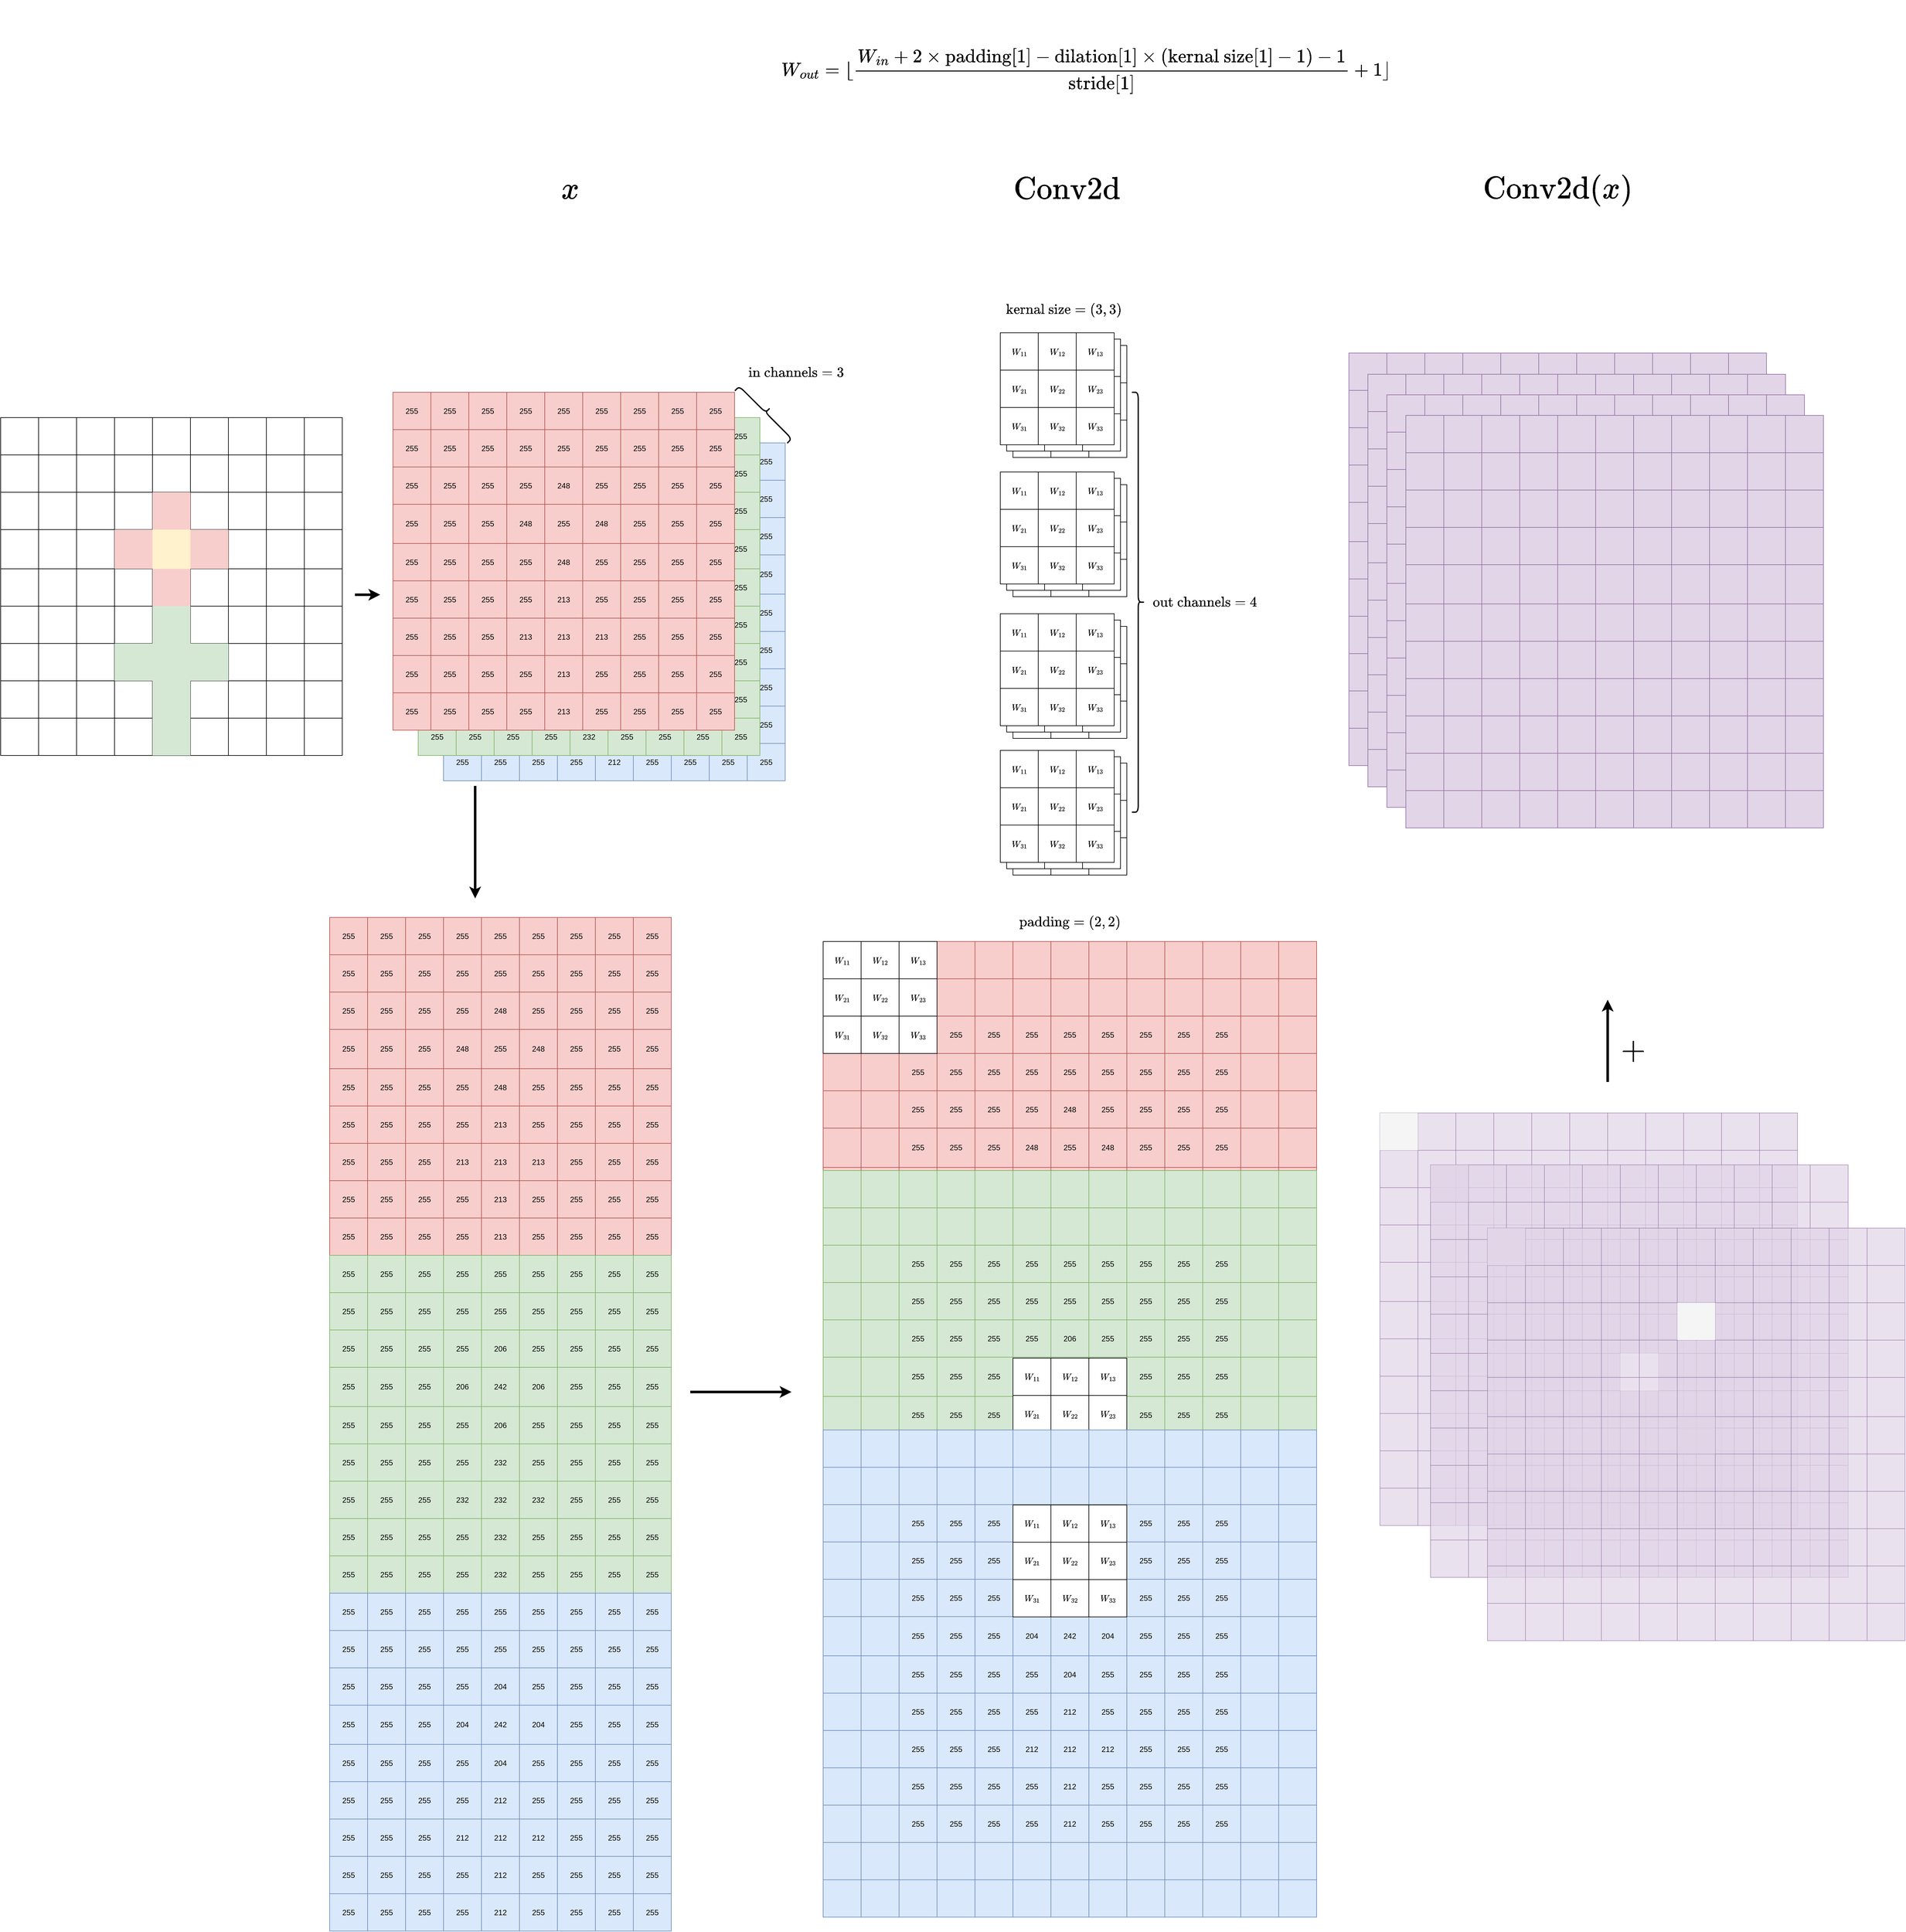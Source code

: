 <mxfile version="20.6.2" type="device"><diagram id="nbnPQ3rGT_00x6_4BSsr" name="第 1 页"><mxGraphModel dx="2103" dy="1755" grid="1" gridSize="10" guides="1" tooltips="1" connect="1" arrows="1" fold="1" page="0" pageScale="1" pageWidth="827" pageHeight="1169" math="1" shadow="0"><root><mxCell id="0"/><mxCell id="1" parent="0"/><mxCell id="faxcVMU_NKL8KOT1NYwr-1071" value="" style="shape=table;html=1;whiteSpace=wrap;startSize=0;container=1;collapsible=0;childLayout=tableLayout;aspect=fixed;fillColor=default;" parent="1" vertex="1"><mxGeometry x="980" y="126" width="180" height="177" as="geometry"/></mxCell><mxCell id="faxcVMU_NKL8KOT1NYwr-1072" style="shape=tableRow;horizontal=0;startSize=0;swimlaneHead=0;swimlaneBody=0;top=0;left=0;bottom=0;right=0;collapsible=0;dropTarget=0;fillColor=none;points=[[0,0.5],[1,0.5]];portConstraint=eastwest;" parent="faxcVMU_NKL8KOT1NYwr-1071" vertex="1"><mxGeometry width="180" height="59" as="geometry"/></mxCell><mxCell id="faxcVMU_NKL8KOT1NYwr-1073" style="shape=partialRectangle;html=1;whiteSpace=wrap;connectable=0;fillColor=none;top=0;left=0;bottom=0;right=0;overflow=hidden;" parent="faxcVMU_NKL8KOT1NYwr-1072" vertex="1"><mxGeometry width="60" height="59" as="geometry"><mxRectangle width="60" height="59" as="alternateBounds"/></mxGeometry></mxCell><mxCell id="faxcVMU_NKL8KOT1NYwr-1074" style="shape=partialRectangle;html=1;whiteSpace=wrap;connectable=0;fillColor=none;top=0;left=0;bottom=0;right=0;overflow=hidden;" parent="faxcVMU_NKL8KOT1NYwr-1072" vertex="1"><mxGeometry x="60" width="60" height="59" as="geometry"><mxRectangle width="60" height="59" as="alternateBounds"/></mxGeometry></mxCell><mxCell id="faxcVMU_NKL8KOT1NYwr-1075" style="shape=partialRectangle;html=1;whiteSpace=wrap;connectable=0;fillColor=none;top=0;left=0;bottom=0;right=0;overflow=hidden;" parent="faxcVMU_NKL8KOT1NYwr-1072" vertex="1"><mxGeometry x="120" width="60" height="59" as="geometry"><mxRectangle width="60" height="59" as="alternateBounds"/></mxGeometry></mxCell><mxCell id="faxcVMU_NKL8KOT1NYwr-1076" style="shape=tableRow;horizontal=0;startSize=0;swimlaneHead=0;swimlaneBody=0;top=0;left=0;bottom=0;right=0;collapsible=0;dropTarget=0;fillColor=none;points=[[0,0.5],[1,0.5]];portConstraint=eastwest;" parent="faxcVMU_NKL8KOT1NYwr-1071" vertex="1"><mxGeometry y="59" width="180" height="59" as="geometry"/></mxCell><mxCell id="faxcVMU_NKL8KOT1NYwr-1077" style="shape=partialRectangle;html=1;whiteSpace=wrap;connectable=0;fillColor=none;top=0;left=0;bottom=0;right=0;overflow=hidden;" parent="faxcVMU_NKL8KOT1NYwr-1076" vertex="1"><mxGeometry width="60" height="59" as="geometry"><mxRectangle width="60" height="59" as="alternateBounds"/></mxGeometry></mxCell><mxCell id="faxcVMU_NKL8KOT1NYwr-1078" style="shape=partialRectangle;html=1;whiteSpace=wrap;connectable=0;fillColor=none;top=0;left=0;bottom=0;right=0;overflow=hidden;" parent="faxcVMU_NKL8KOT1NYwr-1076" vertex="1"><mxGeometry x="60" width="60" height="59" as="geometry"><mxRectangle width="60" height="59" as="alternateBounds"/></mxGeometry></mxCell><mxCell id="faxcVMU_NKL8KOT1NYwr-1079" style="shape=partialRectangle;html=1;whiteSpace=wrap;connectable=0;fillColor=none;top=0;left=0;bottom=0;right=0;overflow=hidden;" parent="faxcVMU_NKL8KOT1NYwr-1076" vertex="1"><mxGeometry x="120" width="60" height="59" as="geometry"><mxRectangle width="60" height="59" as="alternateBounds"/></mxGeometry></mxCell><mxCell id="faxcVMU_NKL8KOT1NYwr-1080" value="" style="shape=tableRow;horizontal=0;startSize=0;swimlaneHead=0;swimlaneBody=0;top=0;left=0;bottom=0;right=0;collapsible=0;dropTarget=0;fillColor=none;points=[[0,0.5],[1,0.5]];portConstraint=eastwest;" parent="faxcVMU_NKL8KOT1NYwr-1071" vertex="1"><mxGeometry y="118" width="180" height="59" as="geometry"/></mxCell><mxCell id="faxcVMU_NKL8KOT1NYwr-1081" style="shape=partialRectangle;html=1;whiteSpace=wrap;connectable=0;fillColor=none;top=0;left=0;bottom=0;right=0;overflow=hidden;" parent="faxcVMU_NKL8KOT1NYwr-1080" vertex="1"><mxGeometry width="60" height="59" as="geometry"><mxRectangle width="60" height="59" as="alternateBounds"/></mxGeometry></mxCell><mxCell id="faxcVMU_NKL8KOT1NYwr-1082" style="shape=partialRectangle;html=1;whiteSpace=wrap;connectable=0;fillColor=none;top=0;left=0;bottom=0;right=0;overflow=hidden;" parent="faxcVMU_NKL8KOT1NYwr-1080" vertex="1"><mxGeometry x="60" width="60" height="59" as="geometry"><mxRectangle width="60" height="59" as="alternateBounds"/></mxGeometry></mxCell><mxCell id="faxcVMU_NKL8KOT1NYwr-1083" value="" style="shape=partialRectangle;html=1;whiteSpace=wrap;connectable=0;fillColor=none;top=0;left=0;bottom=0;right=0;overflow=hidden;" parent="faxcVMU_NKL8KOT1NYwr-1080" vertex="1"><mxGeometry x="120" width="60" height="59" as="geometry"><mxRectangle width="60" height="59" as="alternateBounds"/></mxGeometry></mxCell><mxCell id="faxcVMU_NKL8KOT1NYwr-759" value="" style="shape=table;html=1;whiteSpace=wrap;startSize=0;container=1;collapsible=0;childLayout=tableLayout;aspect=fixed;fillColor=#dae8fc;strokeColor=#6c8ebf;" parent="1" vertex="1"><mxGeometry x="80" y="280" width="540" height="534" as="geometry"/></mxCell><mxCell id="faxcVMU_NKL8KOT1NYwr-760" style="shape=tableRow;horizontal=0;startSize=0;swimlaneHead=0;swimlaneBody=0;top=0;left=0;bottom=0;right=0;collapsible=0;dropTarget=0;fillColor=none;points=[[0,0.5],[1,0.5]];portConstraint=eastwest;" parent="faxcVMU_NKL8KOT1NYwr-759" vertex="1"><mxGeometry width="540" height="59" as="geometry"/></mxCell><mxCell id="faxcVMU_NKL8KOT1NYwr-761" value="255" style="shape=partialRectangle;html=1;whiteSpace=wrap;connectable=0;fillColor=none;top=0;left=0;bottom=0;right=0;overflow=hidden;" parent="faxcVMU_NKL8KOT1NYwr-760" vertex="1"><mxGeometry width="60" height="59" as="geometry"><mxRectangle width="60" height="59" as="alternateBounds"/></mxGeometry></mxCell><mxCell id="faxcVMU_NKL8KOT1NYwr-762" value="255" style="shape=partialRectangle;html=1;whiteSpace=wrap;connectable=0;fillColor=none;top=0;left=0;bottom=0;right=0;overflow=hidden;" parent="faxcVMU_NKL8KOT1NYwr-760" vertex="1"><mxGeometry x="60" width="60" height="59" as="geometry"><mxRectangle width="60" height="59" as="alternateBounds"/></mxGeometry></mxCell><mxCell id="faxcVMU_NKL8KOT1NYwr-763" value="255" style="shape=partialRectangle;html=1;whiteSpace=wrap;connectable=0;fillColor=none;top=0;left=0;bottom=0;right=0;overflow=hidden;" parent="faxcVMU_NKL8KOT1NYwr-760" vertex="1"><mxGeometry x="120" width="60" height="59" as="geometry"><mxRectangle width="60" height="59" as="alternateBounds"/></mxGeometry></mxCell><mxCell id="faxcVMU_NKL8KOT1NYwr-764" value="255" style="shape=partialRectangle;html=1;whiteSpace=wrap;connectable=0;fillColor=none;top=0;left=0;bottom=0;right=0;overflow=hidden;" parent="faxcVMU_NKL8KOT1NYwr-760" vertex="1"><mxGeometry x="180" width="60" height="59" as="geometry"><mxRectangle width="60" height="59" as="alternateBounds"/></mxGeometry></mxCell><mxCell id="faxcVMU_NKL8KOT1NYwr-765" value="255" style="shape=partialRectangle;html=1;whiteSpace=wrap;connectable=0;fillColor=none;top=0;left=0;bottom=0;right=0;overflow=hidden;strokeColor=#b85450;" parent="faxcVMU_NKL8KOT1NYwr-760" vertex="1"><mxGeometry x="240" width="60" height="59" as="geometry"><mxRectangle width="60" height="59" as="alternateBounds"/></mxGeometry></mxCell><mxCell id="faxcVMU_NKL8KOT1NYwr-766" value="255" style="shape=partialRectangle;html=1;whiteSpace=wrap;connectable=0;fillColor=none;top=0;left=0;bottom=0;right=0;overflow=hidden;" parent="faxcVMU_NKL8KOT1NYwr-760" vertex="1"><mxGeometry x="300" width="60" height="59" as="geometry"><mxRectangle width="60" height="59" as="alternateBounds"/></mxGeometry></mxCell><mxCell id="faxcVMU_NKL8KOT1NYwr-767" value="255" style="shape=partialRectangle;html=1;whiteSpace=wrap;connectable=0;fillColor=none;top=0;left=0;bottom=0;right=0;overflow=hidden;" parent="faxcVMU_NKL8KOT1NYwr-760" vertex="1"><mxGeometry x="360" width="60" height="59" as="geometry"><mxRectangle width="60" height="59" as="alternateBounds"/></mxGeometry></mxCell><mxCell id="faxcVMU_NKL8KOT1NYwr-768" value="255" style="shape=partialRectangle;html=1;whiteSpace=wrap;connectable=0;fillColor=none;top=0;left=0;bottom=0;right=0;overflow=hidden;" parent="faxcVMU_NKL8KOT1NYwr-760" vertex="1"><mxGeometry x="420" width="60" height="59" as="geometry"><mxRectangle width="60" height="59" as="alternateBounds"/></mxGeometry></mxCell><mxCell id="faxcVMU_NKL8KOT1NYwr-769" value="255" style="shape=partialRectangle;html=1;whiteSpace=wrap;connectable=0;fillColor=none;top=0;left=0;bottom=0;right=0;overflow=hidden;" parent="faxcVMU_NKL8KOT1NYwr-760" vertex="1"><mxGeometry x="480" width="60" height="59" as="geometry"><mxRectangle width="60" height="59" as="alternateBounds"/></mxGeometry></mxCell><mxCell id="faxcVMU_NKL8KOT1NYwr-770" style="shape=tableRow;horizontal=0;startSize=0;swimlaneHead=0;swimlaneBody=0;top=0;left=0;bottom=0;right=0;collapsible=0;dropTarget=0;fillColor=none;points=[[0,0.5],[1,0.5]];portConstraint=eastwest;" parent="faxcVMU_NKL8KOT1NYwr-759" vertex="1"><mxGeometry y="59" width="540" height="59" as="geometry"/></mxCell><mxCell id="faxcVMU_NKL8KOT1NYwr-771" value="255" style="shape=partialRectangle;html=1;whiteSpace=wrap;connectable=0;fillColor=none;top=0;left=0;bottom=0;right=0;overflow=hidden;" parent="faxcVMU_NKL8KOT1NYwr-770" vertex="1"><mxGeometry width="60" height="59" as="geometry"><mxRectangle width="60" height="59" as="alternateBounds"/></mxGeometry></mxCell><mxCell id="faxcVMU_NKL8KOT1NYwr-772" value="255" style="shape=partialRectangle;html=1;whiteSpace=wrap;connectable=0;fillColor=none;top=0;left=0;bottom=0;right=0;overflow=hidden;" parent="faxcVMU_NKL8KOT1NYwr-770" vertex="1"><mxGeometry x="60" width="60" height="59" as="geometry"><mxRectangle width="60" height="59" as="alternateBounds"/></mxGeometry></mxCell><mxCell id="faxcVMU_NKL8KOT1NYwr-773" value="255" style="shape=partialRectangle;html=1;whiteSpace=wrap;connectable=0;fillColor=none;top=0;left=0;bottom=0;right=0;overflow=hidden;" parent="faxcVMU_NKL8KOT1NYwr-770" vertex="1"><mxGeometry x="120" width="60" height="59" as="geometry"><mxRectangle width="60" height="59" as="alternateBounds"/></mxGeometry></mxCell><mxCell id="faxcVMU_NKL8KOT1NYwr-774" value="255" style="shape=partialRectangle;html=1;whiteSpace=wrap;connectable=0;fillColor=none;top=0;left=0;bottom=0;right=0;overflow=hidden;" parent="faxcVMU_NKL8KOT1NYwr-770" vertex="1"><mxGeometry x="180" width="60" height="59" as="geometry"><mxRectangle width="60" height="59" as="alternateBounds"/></mxGeometry></mxCell><mxCell id="faxcVMU_NKL8KOT1NYwr-775" value="255" style="shape=partialRectangle;html=1;whiteSpace=wrap;connectable=0;fillColor=none;top=0;left=0;bottom=0;right=0;overflow=hidden;strokeColor=#b85450;" parent="faxcVMU_NKL8KOT1NYwr-770" vertex="1"><mxGeometry x="240" width="60" height="59" as="geometry"><mxRectangle width="60" height="59" as="alternateBounds"/></mxGeometry></mxCell><mxCell id="faxcVMU_NKL8KOT1NYwr-776" value="255" style="shape=partialRectangle;html=1;whiteSpace=wrap;connectable=0;fillColor=none;top=0;left=0;bottom=0;right=0;overflow=hidden;" parent="faxcVMU_NKL8KOT1NYwr-770" vertex="1"><mxGeometry x="300" width="60" height="59" as="geometry"><mxRectangle width="60" height="59" as="alternateBounds"/></mxGeometry></mxCell><mxCell id="faxcVMU_NKL8KOT1NYwr-777" value="255" style="shape=partialRectangle;html=1;whiteSpace=wrap;connectable=0;fillColor=none;top=0;left=0;bottom=0;right=0;overflow=hidden;" parent="faxcVMU_NKL8KOT1NYwr-770" vertex="1"><mxGeometry x="360" width="60" height="59" as="geometry"><mxRectangle width="60" height="59" as="alternateBounds"/></mxGeometry></mxCell><mxCell id="faxcVMU_NKL8KOT1NYwr-778" value="255" style="shape=partialRectangle;html=1;whiteSpace=wrap;connectable=0;fillColor=none;top=0;left=0;bottom=0;right=0;overflow=hidden;" parent="faxcVMU_NKL8KOT1NYwr-770" vertex="1"><mxGeometry x="420" width="60" height="59" as="geometry"><mxRectangle width="60" height="59" as="alternateBounds"/></mxGeometry></mxCell><mxCell id="faxcVMU_NKL8KOT1NYwr-779" value="255" style="shape=partialRectangle;html=1;whiteSpace=wrap;connectable=0;fillColor=none;top=0;left=0;bottom=0;right=0;overflow=hidden;" parent="faxcVMU_NKL8KOT1NYwr-770" vertex="1"><mxGeometry x="480" width="60" height="59" as="geometry"><mxRectangle width="60" height="59" as="alternateBounds"/></mxGeometry></mxCell><mxCell id="faxcVMU_NKL8KOT1NYwr-780" value="" style="shape=tableRow;horizontal=0;startSize=0;swimlaneHead=0;swimlaneBody=0;top=0;left=0;bottom=0;right=0;collapsible=0;dropTarget=0;fillColor=none;points=[[0,0.5],[1,0.5]];portConstraint=eastwest;" parent="faxcVMU_NKL8KOT1NYwr-759" vertex="1"><mxGeometry y="118" width="540" height="59" as="geometry"/></mxCell><mxCell id="faxcVMU_NKL8KOT1NYwr-781" value="255" style="shape=partialRectangle;html=1;whiteSpace=wrap;connectable=0;fillColor=none;top=0;left=0;bottom=0;right=0;overflow=hidden;" parent="faxcVMU_NKL8KOT1NYwr-780" vertex="1"><mxGeometry width="60" height="59" as="geometry"><mxRectangle width="60" height="59" as="alternateBounds"/></mxGeometry></mxCell><mxCell id="faxcVMU_NKL8KOT1NYwr-782" value="255" style="shape=partialRectangle;html=1;whiteSpace=wrap;connectable=0;fillColor=none;top=0;left=0;bottom=0;right=0;overflow=hidden;" parent="faxcVMU_NKL8KOT1NYwr-780" vertex="1"><mxGeometry x="60" width="60" height="59" as="geometry"><mxRectangle width="60" height="59" as="alternateBounds"/></mxGeometry></mxCell><mxCell id="faxcVMU_NKL8KOT1NYwr-783" value="255" style="shape=partialRectangle;html=1;whiteSpace=wrap;connectable=0;fillColor=none;top=0;left=0;bottom=0;right=0;overflow=hidden;" parent="faxcVMU_NKL8KOT1NYwr-780" vertex="1"><mxGeometry x="120" width="60" height="59" as="geometry"><mxRectangle width="60" height="59" as="alternateBounds"/></mxGeometry></mxCell><mxCell id="faxcVMU_NKL8KOT1NYwr-784" value="255" style="shape=partialRectangle;html=1;whiteSpace=wrap;connectable=0;fillColor=none;top=0;left=0;bottom=0;right=0;overflow=hidden;" parent="faxcVMU_NKL8KOT1NYwr-780" vertex="1"><mxGeometry x="180" width="60" height="59" as="geometry"><mxRectangle width="60" height="59" as="alternateBounds"/></mxGeometry></mxCell><mxCell id="faxcVMU_NKL8KOT1NYwr-785" value="204" style="shape=partialRectangle;html=1;whiteSpace=wrap;connectable=0;fillColor=none;top=0;left=0;bottom=0;right=0;overflow=hidden;strokeColor=#b85450;" parent="faxcVMU_NKL8KOT1NYwr-780" vertex="1"><mxGeometry x="240" width="60" height="59" as="geometry"><mxRectangle width="60" height="59" as="alternateBounds"/></mxGeometry></mxCell><mxCell id="faxcVMU_NKL8KOT1NYwr-786" value="255" style="shape=partialRectangle;html=1;whiteSpace=wrap;connectable=0;fillColor=none;top=0;left=0;bottom=0;right=0;overflow=hidden;" parent="faxcVMU_NKL8KOT1NYwr-780" vertex="1"><mxGeometry x="300" width="60" height="59" as="geometry"><mxRectangle width="60" height="59" as="alternateBounds"/></mxGeometry></mxCell><mxCell id="faxcVMU_NKL8KOT1NYwr-787" value="255" style="shape=partialRectangle;html=1;whiteSpace=wrap;connectable=0;fillColor=none;top=0;left=0;bottom=0;right=0;overflow=hidden;" parent="faxcVMU_NKL8KOT1NYwr-780" vertex="1"><mxGeometry x="360" width="60" height="59" as="geometry"><mxRectangle width="60" height="59" as="alternateBounds"/></mxGeometry></mxCell><mxCell id="faxcVMU_NKL8KOT1NYwr-788" value="255" style="shape=partialRectangle;html=1;whiteSpace=wrap;connectable=0;fillColor=none;top=0;left=0;bottom=0;right=0;overflow=hidden;" parent="faxcVMU_NKL8KOT1NYwr-780" vertex="1"><mxGeometry x="420" width="60" height="59" as="geometry"><mxRectangle width="60" height="59" as="alternateBounds"/></mxGeometry></mxCell><mxCell id="faxcVMU_NKL8KOT1NYwr-789" value="255" style="shape=partialRectangle;html=1;whiteSpace=wrap;connectable=0;fillColor=none;top=0;left=0;bottom=0;right=0;overflow=hidden;" parent="faxcVMU_NKL8KOT1NYwr-780" vertex="1"><mxGeometry x="480" width="60" height="59" as="geometry"><mxRectangle width="60" height="59" as="alternateBounds"/></mxGeometry></mxCell><mxCell id="faxcVMU_NKL8KOT1NYwr-790" value="" style="shape=tableRow;horizontal=0;startSize=0;swimlaneHead=0;swimlaneBody=0;top=0;left=0;bottom=0;right=0;collapsible=0;dropTarget=0;fillColor=none;points=[[0,0.5],[1,0.5]];portConstraint=eastwest;" parent="faxcVMU_NKL8KOT1NYwr-759" vertex="1"><mxGeometry y="177" width="540" height="62" as="geometry"/></mxCell><mxCell id="faxcVMU_NKL8KOT1NYwr-791" value="255" style="shape=partialRectangle;html=1;whiteSpace=wrap;connectable=0;fillColor=none;top=0;left=0;bottom=0;right=0;overflow=hidden;" parent="faxcVMU_NKL8KOT1NYwr-790" vertex="1"><mxGeometry width="60" height="62" as="geometry"><mxRectangle width="60" height="62" as="alternateBounds"/></mxGeometry></mxCell><mxCell id="faxcVMU_NKL8KOT1NYwr-792" value="255" style="shape=partialRectangle;html=1;whiteSpace=wrap;connectable=0;fillColor=none;top=0;left=0;bottom=0;right=0;overflow=hidden;" parent="faxcVMU_NKL8KOT1NYwr-790" vertex="1"><mxGeometry x="60" width="60" height="62" as="geometry"><mxRectangle width="60" height="62" as="alternateBounds"/></mxGeometry></mxCell><mxCell id="faxcVMU_NKL8KOT1NYwr-793" value="255" style="shape=partialRectangle;html=1;whiteSpace=wrap;connectable=0;fillColor=none;top=0;left=0;bottom=0;right=0;overflow=hidden;" parent="faxcVMU_NKL8KOT1NYwr-790" vertex="1"><mxGeometry x="120" width="60" height="62" as="geometry"><mxRectangle width="60" height="62" as="alternateBounds"/></mxGeometry></mxCell><mxCell id="faxcVMU_NKL8KOT1NYwr-794" value="204" style="shape=partialRectangle;html=1;whiteSpace=wrap;connectable=0;fillColor=none;top=0;left=0;bottom=0;right=0;overflow=hidden;strokeColor=#b85450;" parent="faxcVMU_NKL8KOT1NYwr-790" vertex="1"><mxGeometry x="180" width="60" height="62" as="geometry"><mxRectangle width="60" height="62" as="alternateBounds"/></mxGeometry></mxCell><mxCell id="faxcVMU_NKL8KOT1NYwr-795" value="242" style="shape=partialRectangle;html=1;whiteSpace=wrap;connectable=0;fillColor=none;top=0;left=0;bottom=0;right=0;overflow=hidden;strokeColor=#d6b656;" parent="faxcVMU_NKL8KOT1NYwr-790" vertex="1"><mxGeometry x="240" width="60" height="62" as="geometry"><mxRectangle width="60" height="62" as="alternateBounds"/></mxGeometry></mxCell><mxCell id="faxcVMU_NKL8KOT1NYwr-796" value="204" style="shape=partialRectangle;html=1;whiteSpace=wrap;connectable=0;fillColor=none;top=0;left=0;bottom=0;right=0;overflow=hidden;strokeColor=#b85450;" parent="faxcVMU_NKL8KOT1NYwr-790" vertex="1"><mxGeometry x="300" width="60" height="62" as="geometry"><mxRectangle width="60" height="62" as="alternateBounds"/></mxGeometry></mxCell><mxCell id="faxcVMU_NKL8KOT1NYwr-797" value="255" style="shape=partialRectangle;html=1;whiteSpace=wrap;connectable=0;fillColor=none;top=0;left=0;bottom=0;right=0;overflow=hidden;" parent="faxcVMU_NKL8KOT1NYwr-790" vertex="1"><mxGeometry x="360" width="60" height="62" as="geometry"><mxRectangle width="60" height="62" as="alternateBounds"/></mxGeometry></mxCell><mxCell id="faxcVMU_NKL8KOT1NYwr-798" value="255" style="shape=partialRectangle;html=1;whiteSpace=wrap;connectable=0;fillColor=none;top=0;left=0;bottom=0;right=0;overflow=hidden;" parent="faxcVMU_NKL8KOT1NYwr-790" vertex="1"><mxGeometry x="420" width="60" height="62" as="geometry"><mxRectangle width="60" height="62" as="alternateBounds"/></mxGeometry></mxCell><mxCell id="faxcVMU_NKL8KOT1NYwr-799" value="255" style="shape=partialRectangle;html=1;whiteSpace=wrap;connectable=0;fillColor=none;top=0;left=0;bottom=0;right=0;overflow=hidden;" parent="faxcVMU_NKL8KOT1NYwr-790" vertex="1"><mxGeometry x="480" width="60" height="62" as="geometry"><mxRectangle width="60" height="62" as="alternateBounds"/></mxGeometry></mxCell><mxCell id="faxcVMU_NKL8KOT1NYwr-800" value="" style="shape=tableRow;horizontal=0;startSize=0;swimlaneHead=0;swimlaneBody=0;top=0;left=0;bottom=0;right=0;collapsible=0;dropTarget=0;fillColor=none;points=[[0,0.5],[1,0.5]];portConstraint=eastwest;" parent="faxcVMU_NKL8KOT1NYwr-759" vertex="1"><mxGeometry y="239" width="540" height="59" as="geometry"/></mxCell><mxCell id="faxcVMU_NKL8KOT1NYwr-801" value="255" style="shape=partialRectangle;html=1;whiteSpace=wrap;connectable=0;fillColor=none;top=0;left=0;bottom=0;right=0;overflow=hidden;" parent="faxcVMU_NKL8KOT1NYwr-800" vertex="1"><mxGeometry width="60" height="59" as="geometry"><mxRectangle width="60" height="59" as="alternateBounds"/></mxGeometry></mxCell><mxCell id="faxcVMU_NKL8KOT1NYwr-802" value="255" style="shape=partialRectangle;html=1;whiteSpace=wrap;connectable=0;fillColor=none;top=0;left=0;bottom=0;right=0;overflow=hidden;" parent="faxcVMU_NKL8KOT1NYwr-800" vertex="1"><mxGeometry x="60" width="60" height="59" as="geometry"><mxRectangle width="60" height="59" as="alternateBounds"/></mxGeometry></mxCell><mxCell id="faxcVMU_NKL8KOT1NYwr-803" value="255" style="shape=partialRectangle;html=1;whiteSpace=wrap;connectable=0;fillColor=none;top=0;left=0;bottom=0;right=0;overflow=hidden;" parent="faxcVMU_NKL8KOT1NYwr-800" vertex="1"><mxGeometry x="120" width="60" height="59" as="geometry"><mxRectangle width="60" height="59" as="alternateBounds"/></mxGeometry></mxCell><mxCell id="faxcVMU_NKL8KOT1NYwr-804" value="255" style="shape=partialRectangle;html=1;whiteSpace=wrap;connectable=0;fillColor=none;top=0;left=0;bottom=0;right=0;overflow=hidden;" parent="faxcVMU_NKL8KOT1NYwr-800" vertex="1"><mxGeometry x="180" width="60" height="59" as="geometry"><mxRectangle width="60" height="59" as="alternateBounds"/></mxGeometry></mxCell><mxCell id="faxcVMU_NKL8KOT1NYwr-805" value="204" style="shape=partialRectangle;html=1;whiteSpace=wrap;connectable=0;fillColor=none;top=0;left=0;bottom=0;right=0;overflow=hidden;pointerEvents=1;strokeColor=#b85450;" parent="faxcVMU_NKL8KOT1NYwr-800" vertex="1"><mxGeometry x="240" width="60" height="59" as="geometry"><mxRectangle width="60" height="59" as="alternateBounds"/></mxGeometry></mxCell><mxCell id="faxcVMU_NKL8KOT1NYwr-806" value="255" style="shape=partialRectangle;html=1;whiteSpace=wrap;connectable=0;fillColor=none;top=0;left=0;bottom=0;right=0;overflow=hidden;pointerEvents=1;" parent="faxcVMU_NKL8KOT1NYwr-800" vertex="1"><mxGeometry x="300" width="60" height="59" as="geometry"><mxRectangle width="60" height="59" as="alternateBounds"/></mxGeometry></mxCell><mxCell id="faxcVMU_NKL8KOT1NYwr-807" value="255" style="shape=partialRectangle;html=1;whiteSpace=wrap;connectable=0;fillColor=none;top=0;left=0;bottom=0;right=0;overflow=hidden;pointerEvents=1;" parent="faxcVMU_NKL8KOT1NYwr-800" vertex="1"><mxGeometry x="360" width="60" height="59" as="geometry"><mxRectangle width="60" height="59" as="alternateBounds"/></mxGeometry></mxCell><mxCell id="faxcVMU_NKL8KOT1NYwr-808" value="255" style="shape=partialRectangle;html=1;whiteSpace=wrap;connectable=0;fillColor=none;top=0;left=0;bottom=0;right=0;overflow=hidden;pointerEvents=1;" parent="faxcVMU_NKL8KOT1NYwr-800" vertex="1"><mxGeometry x="420" width="60" height="59" as="geometry"><mxRectangle width="60" height="59" as="alternateBounds"/></mxGeometry></mxCell><mxCell id="faxcVMU_NKL8KOT1NYwr-809" value="255" style="shape=partialRectangle;html=1;whiteSpace=wrap;connectable=0;fillColor=none;top=0;left=0;bottom=0;right=0;overflow=hidden;pointerEvents=1;" parent="faxcVMU_NKL8KOT1NYwr-800" vertex="1"><mxGeometry x="480" width="60" height="59" as="geometry"><mxRectangle width="60" height="59" as="alternateBounds"/></mxGeometry></mxCell><mxCell id="faxcVMU_NKL8KOT1NYwr-810" style="shape=tableRow;horizontal=0;startSize=0;swimlaneHead=0;swimlaneBody=0;top=0;left=0;bottom=0;right=0;collapsible=0;dropTarget=0;fillColor=none;points=[[0,0.5],[1,0.5]];portConstraint=eastwest;" parent="faxcVMU_NKL8KOT1NYwr-759" vertex="1"><mxGeometry y="298" width="540" height="59" as="geometry"/></mxCell><mxCell id="faxcVMU_NKL8KOT1NYwr-811" value="255" style="shape=partialRectangle;html=1;whiteSpace=wrap;connectable=0;fillColor=none;top=0;left=0;bottom=0;right=0;overflow=hidden;" parent="faxcVMU_NKL8KOT1NYwr-810" vertex="1"><mxGeometry width="60" height="59" as="geometry"><mxRectangle width="60" height="59" as="alternateBounds"/></mxGeometry></mxCell><mxCell id="faxcVMU_NKL8KOT1NYwr-812" value="255" style="shape=partialRectangle;html=1;whiteSpace=wrap;connectable=0;fillColor=none;top=0;left=0;bottom=0;right=0;overflow=hidden;" parent="faxcVMU_NKL8KOT1NYwr-810" vertex="1"><mxGeometry x="60" width="60" height="59" as="geometry"><mxRectangle width="60" height="59" as="alternateBounds"/></mxGeometry></mxCell><mxCell id="faxcVMU_NKL8KOT1NYwr-813" value="255" style="shape=partialRectangle;html=1;whiteSpace=wrap;connectable=0;fillColor=none;top=0;left=0;bottom=0;right=0;overflow=hidden;" parent="faxcVMU_NKL8KOT1NYwr-810" vertex="1"><mxGeometry x="120" width="60" height="59" as="geometry"><mxRectangle width="60" height="59" as="alternateBounds"/></mxGeometry></mxCell><mxCell id="faxcVMU_NKL8KOT1NYwr-814" value="255" style="shape=partialRectangle;html=1;whiteSpace=wrap;connectable=0;fillColor=none;top=0;left=0;bottom=0;right=0;overflow=hidden;strokeColor=#82b366;" parent="faxcVMU_NKL8KOT1NYwr-810" vertex="1"><mxGeometry x="180" width="60" height="59" as="geometry"><mxRectangle width="60" height="59" as="alternateBounds"/></mxGeometry></mxCell><mxCell id="faxcVMU_NKL8KOT1NYwr-815" value="212" style="shape=partialRectangle;html=1;whiteSpace=wrap;connectable=0;fillColor=none;top=0;left=0;bottom=0;right=0;overflow=hidden;pointerEvents=1;strokeColor=#82b366;" parent="faxcVMU_NKL8KOT1NYwr-810" vertex="1"><mxGeometry x="240" width="60" height="59" as="geometry"><mxRectangle width="60" height="59" as="alternateBounds"/></mxGeometry></mxCell><mxCell id="faxcVMU_NKL8KOT1NYwr-816" value="255" style="shape=partialRectangle;html=1;whiteSpace=wrap;connectable=0;fillColor=none;top=0;left=0;bottom=0;right=0;overflow=hidden;pointerEvents=1;strokeColor=#82b366;" parent="faxcVMU_NKL8KOT1NYwr-810" vertex="1"><mxGeometry x="300" width="60" height="59" as="geometry"><mxRectangle width="60" height="59" as="alternateBounds"/></mxGeometry></mxCell><mxCell id="faxcVMU_NKL8KOT1NYwr-817" value="255" style="shape=partialRectangle;html=1;whiteSpace=wrap;connectable=0;fillColor=none;top=0;left=0;bottom=0;right=0;overflow=hidden;pointerEvents=1;" parent="faxcVMU_NKL8KOT1NYwr-810" vertex="1"><mxGeometry x="360" width="60" height="59" as="geometry"><mxRectangle width="60" height="59" as="alternateBounds"/></mxGeometry></mxCell><mxCell id="faxcVMU_NKL8KOT1NYwr-818" value="255" style="shape=partialRectangle;html=1;whiteSpace=wrap;connectable=0;fillColor=none;top=0;left=0;bottom=0;right=0;overflow=hidden;pointerEvents=1;" parent="faxcVMU_NKL8KOT1NYwr-810" vertex="1"><mxGeometry x="420" width="60" height="59" as="geometry"><mxRectangle width="60" height="59" as="alternateBounds"/></mxGeometry></mxCell><mxCell id="faxcVMU_NKL8KOT1NYwr-819" value="255" style="shape=partialRectangle;html=1;whiteSpace=wrap;connectable=0;fillColor=none;top=0;left=0;bottom=0;right=0;overflow=hidden;pointerEvents=1;" parent="faxcVMU_NKL8KOT1NYwr-810" vertex="1"><mxGeometry x="480" width="60" height="59" as="geometry"><mxRectangle width="60" height="59" as="alternateBounds"/></mxGeometry></mxCell><mxCell id="faxcVMU_NKL8KOT1NYwr-820" style="shape=tableRow;horizontal=0;startSize=0;swimlaneHead=0;swimlaneBody=0;top=0;left=0;bottom=0;right=0;collapsible=0;dropTarget=0;fillColor=none;points=[[0,0.5],[1,0.5]];portConstraint=eastwest;" parent="faxcVMU_NKL8KOT1NYwr-759" vertex="1"><mxGeometry y="357" width="540" height="59" as="geometry"/></mxCell><mxCell id="faxcVMU_NKL8KOT1NYwr-821" value="255" style="shape=partialRectangle;html=1;whiteSpace=wrap;connectable=0;fillColor=none;top=0;left=0;bottom=0;right=0;overflow=hidden;" parent="faxcVMU_NKL8KOT1NYwr-820" vertex="1"><mxGeometry width="60" height="59" as="geometry"><mxRectangle width="60" height="59" as="alternateBounds"/></mxGeometry></mxCell><mxCell id="faxcVMU_NKL8KOT1NYwr-822" value="255" style="shape=partialRectangle;html=1;whiteSpace=wrap;connectable=0;fillColor=none;top=0;left=0;bottom=0;right=0;overflow=hidden;" parent="faxcVMU_NKL8KOT1NYwr-820" vertex="1"><mxGeometry x="60" width="60" height="59" as="geometry"><mxRectangle width="60" height="59" as="alternateBounds"/></mxGeometry></mxCell><mxCell id="faxcVMU_NKL8KOT1NYwr-823" value="255" style="shape=partialRectangle;html=1;whiteSpace=wrap;connectable=0;fillColor=none;top=0;left=0;bottom=0;right=0;overflow=hidden;" parent="faxcVMU_NKL8KOT1NYwr-820" vertex="1"><mxGeometry x="120" width="60" height="59" as="geometry"><mxRectangle width="60" height="59" as="alternateBounds"/></mxGeometry></mxCell><mxCell id="faxcVMU_NKL8KOT1NYwr-824" value="212" style="shape=partialRectangle;html=1;whiteSpace=wrap;connectable=0;fillColor=none;top=0;left=0;bottom=0;right=0;overflow=hidden;strokeColor=#82b366;" parent="faxcVMU_NKL8KOT1NYwr-820" vertex="1"><mxGeometry x="180" width="60" height="59" as="geometry"><mxRectangle width="60" height="59" as="alternateBounds"/></mxGeometry></mxCell><mxCell id="faxcVMU_NKL8KOT1NYwr-825" value="212" style="shape=partialRectangle;html=1;whiteSpace=wrap;connectable=0;fillColor=none;top=0;left=0;bottom=0;right=0;overflow=hidden;pointerEvents=1;strokeColor=#82b366;" parent="faxcVMU_NKL8KOT1NYwr-820" vertex="1"><mxGeometry x="240" width="60" height="59" as="geometry"><mxRectangle width="60" height="59" as="alternateBounds"/></mxGeometry></mxCell><mxCell id="faxcVMU_NKL8KOT1NYwr-826" value="212" style="shape=partialRectangle;html=1;whiteSpace=wrap;connectable=0;fillColor=none;top=0;left=0;bottom=0;right=0;overflow=hidden;pointerEvents=1;strokeColor=#82b366;" parent="faxcVMU_NKL8KOT1NYwr-820" vertex="1"><mxGeometry x="300" width="60" height="59" as="geometry"><mxRectangle width="60" height="59" as="alternateBounds"/></mxGeometry></mxCell><mxCell id="faxcVMU_NKL8KOT1NYwr-827" value="255" style="shape=partialRectangle;html=1;whiteSpace=wrap;connectable=0;fillColor=none;top=0;left=0;bottom=0;right=0;overflow=hidden;pointerEvents=1;" parent="faxcVMU_NKL8KOT1NYwr-820" vertex="1"><mxGeometry x="360" width="60" height="59" as="geometry"><mxRectangle width="60" height="59" as="alternateBounds"/></mxGeometry></mxCell><mxCell id="faxcVMU_NKL8KOT1NYwr-828" value="255" style="shape=partialRectangle;html=1;whiteSpace=wrap;connectable=0;fillColor=none;top=0;left=0;bottom=0;right=0;overflow=hidden;pointerEvents=1;" parent="faxcVMU_NKL8KOT1NYwr-820" vertex="1"><mxGeometry x="420" width="60" height="59" as="geometry"><mxRectangle width="60" height="59" as="alternateBounds"/></mxGeometry></mxCell><mxCell id="faxcVMU_NKL8KOT1NYwr-829" value="255" style="shape=partialRectangle;html=1;whiteSpace=wrap;connectable=0;fillColor=none;top=0;left=0;bottom=0;right=0;overflow=hidden;pointerEvents=1;" parent="faxcVMU_NKL8KOT1NYwr-820" vertex="1"><mxGeometry x="480" width="60" height="59" as="geometry"><mxRectangle width="60" height="59" as="alternateBounds"/></mxGeometry></mxCell><mxCell id="faxcVMU_NKL8KOT1NYwr-830" style="shape=tableRow;horizontal=0;startSize=0;swimlaneHead=0;swimlaneBody=0;top=0;left=0;bottom=0;right=0;collapsible=0;dropTarget=0;fillColor=none;points=[[0,0.5],[1,0.5]];portConstraint=eastwest;" parent="faxcVMU_NKL8KOT1NYwr-759" vertex="1"><mxGeometry y="416" width="540" height="59" as="geometry"/></mxCell><mxCell id="faxcVMU_NKL8KOT1NYwr-831" value="255" style="shape=partialRectangle;html=1;whiteSpace=wrap;connectable=0;fillColor=none;top=0;left=0;bottom=0;right=0;overflow=hidden;" parent="faxcVMU_NKL8KOT1NYwr-830" vertex="1"><mxGeometry width="60" height="59" as="geometry"><mxRectangle width="60" height="59" as="alternateBounds"/></mxGeometry></mxCell><mxCell id="faxcVMU_NKL8KOT1NYwr-832" value="255" style="shape=partialRectangle;html=1;whiteSpace=wrap;connectable=0;fillColor=none;top=0;left=0;bottom=0;right=0;overflow=hidden;" parent="faxcVMU_NKL8KOT1NYwr-830" vertex="1"><mxGeometry x="60" width="60" height="59" as="geometry"><mxRectangle width="60" height="59" as="alternateBounds"/></mxGeometry></mxCell><mxCell id="faxcVMU_NKL8KOT1NYwr-833" value="255" style="shape=partialRectangle;html=1;whiteSpace=wrap;connectable=0;fillColor=none;top=0;left=0;bottom=0;right=0;overflow=hidden;" parent="faxcVMU_NKL8KOT1NYwr-830" vertex="1"><mxGeometry x="120" width="60" height="59" as="geometry"><mxRectangle width="60" height="59" as="alternateBounds"/></mxGeometry></mxCell><mxCell id="faxcVMU_NKL8KOT1NYwr-834" value="255" style="shape=partialRectangle;html=1;whiteSpace=wrap;connectable=0;fillColor=none;top=0;left=0;bottom=0;right=0;overflow=hidden;" parent="faxcVMU_NKL8KOT1NYwr-830" vertex="1"><mxGeometry x="180" width="60" height="59" as="geometry"><mxRectangle width="60" height="59" as="alternateBounds"/></mxGeometry></mxCell><mxCell id="faxcVMU_NKL8KOT1NYwr-835" value="212" style="shape=partialRectangle;html=1;whiteSpace=wrap;connectable=0;fillColor=none;top=0;left=0;bottom=0;right=0;overflow=hidden;pointerEvents=1;strokeColor=#82b366;" parent="faxcVMU_NKL8KOT1NYwr-830" vertex="1"><mxGeometry x="240" width="60" height="59" as="geometry"><mxRectangle width="60" height="59" as="alternateBounds"/></mxGeometry></mxCell><mxCell id="faxcVMU_NKL8KOT1NYwr-836" value="255" style="shape=partialRectangle;html=1;whiteSpace=wrap;connectable=0;fillColor=none;top=0;left=0;bottom=0;right=0;overflow=hidden;pointerEvents=1;" parent="faxcVMU_NKL8KOT1NYwr-830" vertex="1"><mxGeometry x="300" width="60" height="59" as="geometry"><mxRectangle width="60" height="59" as="alternateBounds"/></mxGeometry></mxCell><mxCell id="faxcVMU_NKL8KOT1NYwr-837" value="255" style="shape=partialRectangle;html=1;whiteSpace=wrap;connectable=0;fillColor=none;top=0;left=0;bottom=0;right=0;overflow=hidden;pointerEvents=1;" parent="faxcVMU_NKL8KOT1NYwr-830" vertex="1"><mxGeometry x="360" width="60" height="59" as="geometry"><mxRectangle width="60" height="59" as="alternateBounds"/></mxGeometry></mxCell><mxCell id="faxcVMU_NKL8KOT1NYwr-838" value="255" style="shape=partialRectangle;html=1;whiteSpace=wrap;connectable=0;fillColor=none;top=0;left=0;bottom=0;right=0;overflow=hidden;pointerEvents=1;" parent="faxcVMU_NKL8KOT1NYwr-830" vertex="1"><mxGeometry x="420" width="60" height="59" as="geometry"><mxRectangle width="60" height="59" as="alternateBounds"/></mxGeometry></mxCell><mxCell id="faxcVMU_NKL8KOT1NYwr-839" value="255" style="shape=partialRectangle;html=1;whiteSpace=wrap;connectable=0;fillColor=none;top=0;left=0;bottom=0;right=0;overflow=hidden;pointerEvents=1;" parent="faxcVMU_NKL8KOT1NYwr-830" vertex="1"><mxGeometry x="480" width="60" height="59" as="geometry"><mxRectangle width="60" height="59" as="alternateBounds"/></mxGeometry></mxCell><mxCell id="faxcVMU_NKL8KOT1NYwr-840" style="shape=tableRow;horizontal=0;startSize=0;swimlaneHead=0;swimlaneBody=0;top=0;left=0;bottom=0;right=0;collapsible=0;dropTarget=0;fillColor=none;points=[[0,0.5],[1,0.5]];portConstraint=eastwest;" parent="faxcVMU_NKL8KOT1NYwr-759" vertex="1"><mxGeometry y="475" width="540" height="59" as="geometry"/></mxCell><mxCell id="faxcVMU_NKL8KOT1NYwr-841" value="255" style="shape=partialRectangle;html=1;whiteSpace=wrap;connectable=0;fillColor=none;top=0;left=0;bottom=0;right=0;overflow=hidden;" parent="faxcVMU_NKL8KOT1NYwr-840" vertex="1"><mxGeometry width="60" height="59" as="geometry"><mxRectangle width="60" height="59" as="alternateBounds"/></mxGeometry></mxCell><mxCell id="faxcVMU_NKL8KOT1NYwr-842" value="255" style="shape=partialRectangle;html=1;whiteSpace=wrap;connectable=0;fillColor=none;top=0;left=0;bottom=0;right=0;overflow=hidden;" parent="faxcVMU_NKL8KOT1NYwr-840" vertex="1"><mxGeometry x="60" width="60" height="59" as="geometry"><mxRectangle width="60" height="59" as="alternateBounds"/></mxGeometry></mxCell><mxCell id="faxcVMU_NKL8KOT1NYwr-843" value="255" style="shape=partialRectangle;html=1;whiteSpace=wrap;connectable=0;fillColor=none;top=0;left=0;bottom=0;right=0;overflow=hidden;" parent="faxcVMU_NKL8KOT1NYwr-840" vertex="1"><mxGeometry x="120" width="60" height="59" as="geometry"><mxRectangle width="60" height="59" as="alternateBounds"/></mxGeometry></mxCell><mxCell id="faxcVMU_NKL8KOT1NYwr-844" value="255" style="shape=partialRectangle;html=1;whiteSpace=wrap;connectable=0;fillColor=none;top=0;left=0;bottom=0;right=0;overflow=hidden;" parent="faxcVMU_NKL8KOT1NYwr-840" vertex="1"><mxGeometry x="180" width="60" height="59" as="geometry"><mxRectangle width="60" height="59" as="alternateBounds"/></mxGeometry></mxCell><mxCell id="faxcVMU_NKL8KOT1NYwr-845" value="212" style="shape=partialRectangle;html=1;whiteSpace=wrap;connectable=0;fillColor=none;top=0;left=0;bottom=0;right=0;overflow=hidden;pointerEvents=1;strokeColor=#82b366;" parent="faxcVMU_NKL8KOT1NYwr-840" vertex="1"><mxGeometry x="240" width="60" height="59" as="geometry"><mxRectangle width="60" height="59" as="alternateBounds"/></mxGeometry></mxCell><mxCell id="faxcVMU_NKL8KOT1NYwr-846" value="255" style="shape=partialRectangle;html=1;whiteSpace=wrap;connectable=0;fillColor=none;top=0;left=0;bottom=0;right=0;overflow=hidden;pointerEvents=1;" parent="faxcVMU_NKL8KOT1NYwr-840" vertex="1"><mxGeometry x="300" width="60" height="59" as="geometry"><mxRectangle width="60" height="59" as="alternateBounds"/></mxGeometry></mxCell><mxCell id="faxcVMU_NKL8KOT1NYwr-847" value="255" style="shape=partialRectangle;html=1;whiteSpace=wrap;connectable=0;fillColor=none;top=0;left=0;bottom=0;right=0;overflow=hidden;pointerEvents=1;" parent="faxcVMU_NKL8KOT1NYwr-840" vertex="1"><mxGeometry x="360" width="60" height="59" as="geometry"><mxRectangle width="60" height="59" as="alternateBounds"/></mxGeometry></mxCell><mxCell id="faxcVMU_NKL8KOT1NYwr-848" value="255" style="shape=partialRectangle;html=1;whiteSpace=wrap;connectable=0;fillColor=none;top=0;left=0;bottom=0;right=0;overflow=hidden;pointerEvents=1;" parent="faxcVMU_NKL8KOT1NYwr-840" vertex="1"><mxGeometry x="420" width="60" height="59" as="geometry"><mxRectangle width="60" height="59" as="alternateBounds"/></mxGeometry></mxCell><mxCell id="faxcVMU_NKL8KOT1NYwr-849" value="255" style="shape=partialRectangle;html=1;whiteSpace=wrap;connectable=0;fillColor=none;top=0;left=0;bottom=0;right=0;overflow=hidden;pointerEvents=1;" parent="faxcVMU_NKL8KOT1NYwr-840" vertex="1"><mxGeometry x="480" width="60" height="59" as="geometry"><mxRectangle width="60" height="59" as="alternateBounds"/></mxGeometry></mxCell><mxCell id="faxcVMU_NKL8KOT1NYwr-1" value="" style="shape=table;html=1;whiteSpace=wrap;startSize=0;container=1;collapsible=0;childLayout=tableLayout;aspect=fixed;" parent="1" vertex="1"><mxGeometry x="-620" y="240" width="540" height="534" as="geometry"/></mxCell><mxCell id="faxcVMU_NKL8KOT1NYwr-112" style="shape=tableRow;horizontal=0;startSize=0;swimlaneHead=0;swimlaneBody=0;top=0;left=0;bottom=0;right=0;collapsible=0;dropTarget=0;fillColor=none;points=[[0,0.5],[1,0.5]];portConstraint=eastwest;" parent="faxcVMU_NKL8KOT1NYwr-1" vertex="1"><mxGeometry width="540" height="59" as="geometry"/></mxCell><mxCell id="faxcVMU_NKL8KOT1NYwr-113" style="shape=partialRectangle;html=1;whiteSpace=wrap;connectable=0;fillColor=none;top=0;left=0;bottom=0;right=0;overflow=hidden;" parent="faxcVMU_NKL8KOT1NYwr-112" vertex="1"><mxGeometry width="60" height="59" as="geometry"><mxRectangle width="60" height="59" as="alternateBounds"/></mxGeometry></mxCell><mxCell id="faxcVMU_NKL8KOT1NYwr-114" style="shape=partialRectangle;html=1;whiteSpace=wrap;connectable=0;fillColor=none;top=0;left=0;bottom=0;right=0;overflow=hidden;" parent="faxcVMU_NKL8KOT1NYwr-112" vertex="1"><mxGeometry x="60" width="60" height="59" as="geometry"><mxRectangle width="60" height="59" as="alternateBounds"/></mxGeometry></mxCell><mxCell id="faxcVMU_NKL8KOT1NYwr-115" style="shape=partialRectangle;html=1;whiteSpace=wrap;connectable=0;fillColor=none;top=0;left=0;bottom=0;right=0;overflow=hidden;" parent="faxcVMU_NKL8KOT1NYwr-112" vertex="1"><mxGeometry x="120" width="60" height="59" as="geometry"><mxRectangle width="60" height="59" as="alternateBounds"/></mxGeometry></mxCell><mxCell id="faxcVMU_NKL8KOT1NYwr-116" style="shape=partialRectangle;html=1;whiteSpace=wrap;connectable=0;fillColor=none;top=0;left=0;bottom=0;right=0;overflow=hidden;" parent="faxcVMU_NKL8KOT1NYwr-112" vertex="1"><mxGeometry x="180" width="60" height="59" as="geometry"><mxRectangle width="60" height="59" as="alternateBounds"/></mxGeometry></mxCell><mxCell id="faxcVMU_NKL8KOT1NYwr-117" style="shape=partialRectangle;html=1;whiteSpace=wrap;connectable=0;fillColor=none;top=0;left=0;bottom=0;right=0;overflow=hidden;strokeColor=#b85450;" parent="faxcVMU_NKL8KOT1NYwr-112" vertex="1"><mxGeometry x="240" width="60" height="59" as="geometry"><mxRectangle width="60" height="59" as="alternateBounds"/></mxGeometry></mxCell><mxCell id="faxcVMU_NKL8KOT1NYwr-118" style="shape=partialRectangle;html=1;whiteSpace=wrap;connectable=0;fillColor=none;top=0;left=0;bottom=0;right=0;overflow=hidden;" parent="faxcVMU_NKL8KOT1NYwr-112" vertex="1"><mxGeometry x="300" width="60" height="59" as="geometry"><mxRectangle width="60" height="59" as="alternateBounds"/></mxGeometry></mxCell><mxCell id="faxcVMU_NKL8KOT1NYwr-119" style="shape=partialRectangle;html=1;whiteSpace=wrap;connectable=0;fillColor=none;top=0;left=0;bottom=0;right=0;overflow=hidden;" parent="faxcVMU_NKL8KOT1NYwr-112" vertex="1"><mxGeometry x="360" width="60" height="59" as="geometry"><mxRectangle width="60" height="59" as="alternateBounds"/></mxGeometry></mxCell><mxCell id="faxcVMU_NKL8KOT1NYwr-120" style="shape=partialRectangle;html=1;whiteSpace=wrap;connectable=0;fillColor=none;top=0;left=0;bottom=0;right=0;overflow=hidden;" parent="faxcVMU_NKL8KOT1NYwr-112" vertex="1"><mxGeometry x="420" width="60" height="59" as="geometry"><mxRectangle width="60" height="59" as="alternateBounds"/></mxGeometry></mxCell><mxCell id="faxcVMU_NKL8KOT1NYwr-121" style="shape=partialRectangle;html=1;whiteSpace=wrap;connectable=0;fillColor=none;top=0;left=0;bottom=0;right=0;overflow=hidden;" parent="faxcVMU_NKL8KOT1NYwr-112" vertex="1"><mxGeometry x="480" width="60" height="59" as="geometry"><mxRectangle width="60" height="59" as="alternateBounds"/></mxGeometry></mxCell><mxCell id="faxcVMU_NKL8KOT1NYwr-80" style="shape=tableRow;horizontal=0;startSize=0;swimlaneHead=0;swimlaneBody=0;top=0;left=0;bottom=0;right=0;collapsible=0;dropTarget=0;fillColor=none;points=[[0,0.5],[1,0.5]];portConstraint=eastwest;" parent="faxcVMU_NKL8KOT1NYwr-1" vertex="1"><mxGeometry y="59" width="540" height="59" as="geometry"/></mxCell><mxCell id="faxcVMU_NKL8KOT1NYwr-95" style="shape=partialRectangle;html=1;whiteSpace=wrap;connectable=0;fillColor=none;top=0;left=0;bottom=0;right=0;overflow=hidden;" parent="faxcVMU_NKL8KOT1NYwr-80" vertex="1"><mxGeometry width="60" height="59" as="geometry"><mxRectangle width="60" height="59" as="alternateBounds"/></mxGeometry></mxCell><mxCell id="faxcVMU_NKL8KOT1NYwr-81" style="shape=partialRectangle;html=1;whiteSpace=wrap;connectable=0;fillColor=none;top=0;left=0;bottom=0;right=0;overflow=hidden;" parent="faxcVMU_NKL8KOT1NYwr-80" vertex="1"><mxGeometry x="60" width="60" height="59" as="geometry"><mxRectangle width="60" height="59" as="alternateBounds"/></mxGeometry></mxCell><mxCell id="faxcVMU_NKL8KOT1NYwr-82" style="shape=partialRectangle;html=1;whiteSpace=wrap;connectable=0;fillColor=none;top=0;left=0;bottom=0;right=0;overflow=hidden;" parent="faxcVMU_NKL8KOT1NYwr-80" vertex="1"><mxGeometry x="120" width="60" height="59" as="geometry"><mxRectangle width="60" height="59" as="alternateBounds"/></mxGeometry></mxCell><mxCell id="faxcVMU_NKL8KOT1NYwr-83" style="shape=partialRectangle;html=1;whiteSpace=wrap;connectable=0;fillColor=none;top=0;left=0;bottom=0;right=0;overflow=hidden;" parent="faxcVMU_NKL8KOT1NYwr-80" vertex="1"><mxGeometry x="180" width="60" height="59" as="geometry"><mxRectangle width="60" height="59" as="alternateBounds"/></mxGeometry></mxCell><mxCell id="faxcVMU_NKL8KOT1NYwr-84" style="shape=partialRectangle;html=1;whiteSpace=wrap;connectable=0;fillColor=none;top=0;left=0;bottom=0;right=0;overflow=hidden;strokeColor=#b85450;" parent="faxcVMU_NKL8KOT1NYwr-80" vertex="1"><mxGeometry x="240" width="60" height="59" as="geometry"><mxRectangle width="60" height="59" as="alternateBounds"/></mxGeometry></mxCell><mxCell id="faxcVMU_NKL8KOT1NYwr-85" style="shape=partialRectangle;html=1;whiteSpace=wrap;connectable=0;fillColor=none;top=0;left=0;bottom=0;right=0;overflow=hidden;" parent="faxcVMU_NKL8KOT1NYwr-80" vertex="1"><mxGeometry x="300" width="60" height="59" as="geometry"><mxRectangle width="60" height="59" as="alternateBounds"/></mxGeometry></mxCell><mxCell id="faxcVMU_NKL8KOT1NYwr-86" style="shape=partialRectangle;html=1;whiteSpace=wrap;connectable=0;fillColor=none;top=0;left=0;bottom=0;right=0;overflow=hidden;" parent="faxcVMU_NKL8KOT1NYwr-80" vertex="1"><mxGeometry x="360" width="60" height="59" as="geometry"><mxRectangle width="60" height="59" as="alternateBounds"/></mxGeometry></mxCell><mxCell id="faxcVMU_NKL8KOT1NYwr-87" style="shape=partialRectangle;html=1;whiteSpace=wrap;connectable=0;fillColor=none;top=0;left=0;bottom=0;right=0;overflow=hidden;" parent="faxcVMU_NKL8KOT1NYwr-80" vertex="1"><mxGeometry x="420" width="60" height="59" as="geometry"><mxRectangle width="60" height="59" as="alternateBounds"/></mxGeometry></mxCell><mxCell id="faxcVMU_NKL8KOT1NYwr-88" style="shape=partialRectangle;html=1;whiteSpace=wrap;connectable=0;fillColor=none;top=0;left=0;bottom=0;right=0;overflow=hidden;" parent="faxcVMU_NKL8KOT1NYwr-80" vertex="1"><mxGeometry x="480" width="60" height="59" as="geometry"><mxRectangle width="60" height="59" as="alternateBounds"/></mxGeometry></mxCell><mxCell id="faxcVMU_NKL8KOT1NYwr-2" value="" style="shape=tableRow;horizontal=0;startSize=0;swimlaneHead=0;swimlaneBody=0;top=0;left=0;bottom=0;right=0;collapsible=0;dropTarget=0;fillColor=none;points=[[0,0.5],[1,0.5]];portConstraint=eastwest;" parent="faxcVMU_NKL8KOT1NYwr-1" vertex="1"><mxGeometry y="118" width="540" height="59" as="geometry"/></mxCell><mxCell id="faxcVMU_NKL8KOT1NYwr-96" style="shape=partialRectangle;html=1;whiteSpace=wrap;connectable=0;fillColor=none;top=0;left=0;bottom=0;right=0;overflow=hidden;" parent="faxcVMU_NKL8KOT1NYwr-2" vertex="1"><mxGeometry width="60" height="59" as="geometry"><mxRectangle width="60" height="59" as="alternateBounds"/></mxGeometry></mxCell><mxCell id="faxcVMU_NKL8KOT1NYwr-74" style="shape=partialRectangle;html=1;whiteSpace=wrap;connectable=0;fillColor=none;top=0;left=0;bottom=0;right=0;overflow=hidden;" parent="faxcVMU_NKL8KOT1NYwr-2" vertex="1"><mxGeometry x="60" width="60" height="59" as="geometry"><mxRectangle width="60" height="59" as="alternateBounds"/></mxGeometry></mxCell><mxCell id="faxcVMU_NKL8KOT1NYwr-3" value="" style="shape=partialRectangle;html=1;whiteSpace=wrap;connectable=0;fillColor=none;top=0;left=0;bottom=0;right=0;overflow=hidden;" parent="faxcVMU_NKL8KOT1NYwr-2" vertex="1"><mxGeometry x="120" width="60" height="59" as="geometry"><mxRectangle width="60" height="59" as="alternateBounds"/></mxGeometry></mxCell><mxCell id="faxcVMU_NKL8KOT1NYwr-4" value="" style="shape=partialRectangle;html=1;whiteSpace=wrap;connectable=0;fillColor=none;top=0;left=0;bottom=0;right=0;overflow=hidden;" parent="faxcVMU_NKL8KOT1NYwr-2" vertex="1"><mxGeometry x="180" width="60" height="59" as="geometry"><mxRectangle width="60" height="59" as="alternateBounds"/></mxGeometry></mxCell><mxCell id="faxcVMU_NKL8KOT1NYwr-5" value="" style="shape=partialRectangle;html=1;whiteSpace=wrap;connectable=0;fillColor=#f8cecc;top=0;left=0;bottom=0;right=0;overflow=hidden;strokeColor=#b85450;" parent="faxcVMU_NKL8KOT1NYwr-2" vertex="1"><mxGeometry x="240" width="60" height="59" as="geometry"><mxRectangle width="60" height="59" as="alternateBounds"/></mxGeometry></mxCell><mxCell id="faxcVMU_NKL8KOT1NYwr-14" style="shape=partialRectangle;html=1;whiteSpace=wrap;connectable=0;fillColor=none;top=0;left=0;bottom=0;right=0;overflow=hidden;" parent="faxcVMU_NKL8KOT1NYwr-2" vertex="1"><mxGeometry x="300" width="60" height="59" as="geometry"><mxRectangle width="60" height="59" as="alternateBounds"/></mxGeometry></mxCell><mxCell id="faxcVMU_NKL8KOT1NYwr-22" style="shape=partialRectangle;html=1;whiteSpace=wrap;connectable=0;fillColor=none;top=0;left=0;bottom=0;right=0;overflow=hidden;" parent="faxcVMU_NKL8KOT1NYwr-2" vertex="1"><mxGeometry x="360" width="60" height="59" as="geometry"><mxRectangle width="60" height="59" as="alternateBounds"/></mxGeometry></mxCell><mxCell id="faxcVMU_NKL8KOT1NYwr-62" style="shape=partialRectangle;html=1;whiteSpace=wrap;connectable=0;fillColor=none;top=0;left=0;bottom=0;right=0;overflow=hidden;" parent="faxcVMU_NKL8KOT1NYwr-2" vertex="1"><mxGeometry x="420" width="60" height="59" as="geometry"><mxRectangle width="60" height="59" as="alternateBounds"/></mxGeometry></mxCell><mxCell id="faxcVMU_NKL8KOT1NYwr-89" style="shape=partialRectangle;html=1;whiteSpace=wrap;connectable=0;fillColor=none;top=0;left=0;bottom=0;right=0;overflow=hidden;" parent="faxcVMU_NKL8KOT1NYwr-2" vertex="1"><mxGeometry x="480" width="60" height="59" as="geometry"><mxRectangle width="60" height="59" as="alternateBounds"/></mxGeometry></mxCell><mxCell id="faxcVMU_NKL8KOT1NYwr-6" value="" style="shape=tableRow;horizontal=0;startSize=0;swimlaneHead=0;swimlaneBody=0;top=0;left=0;bottom=0;right=0;collapsible=0;dropTarget=0;fillColor=none;points=[[0,0.5],[1,0.5]];portConstraint=eastwest;" parent="faxcVMU_NKL8KOT1NYwr-1" vertex="1"><mxGeometry y="177" width="540" height="62" as="geometry"/></mxCell><mxCell id="faxcVMU_NKL8KOT1NYwr-97" style="shape=partialRectangle;html=1;whiteSpace=wrap;connectable=0;fillColor=none;top=0;left=0;bottom=0;right=0;overflow=hidden;" parent="faxcVMU_NKL8KOT1NYwr-6" vertex="1"><mxGeometry width="60" height="62" as="geometry"><mxRectangle width="60" height="62" as="alternateBounds"/></mxGeometry></mxCell><mxCell id="faxcVMU_NKL8KOT1NYwr-75" style="shape=partialRectangle;html=1;whiteSpace=wrap;connectable=0;fillColor=none;top=0;left=0;bottom=0;right=0;overflow=hidden;" parent="faxcVMU_NKL8KOT1NYwr-6" vertex="1"><mxGeometry x="60" width="60" height="62" as="geometry"><mxRectangle width="60" height="62" as="alternateBounds"/></mxGeometry></mxCell><mxCell id="faxcVMU_NKL8KOT1NYwr-7" value="" style="shape=partialRectangle;html=1;whiteSpace=wrap;connectable=0;fillColor=none;top=0;left=0;bottom=0;right=0;overflow=hidden;" parent="faxcVMU_NKL8KOT1NYwr-6" vertex="1"><mxGeometry x="120" width="60" height="62" as="geometry"><mxRectangle width="60" height="62" as="alternateBounds"/></mxGeometry></mxCell><mxCell id="faxcVMU_NKL8KOT1NYwr-8" value="" style="shape=partialRectangle;html=1;whiteSpace=wrap;connectable=0;fillColor=#f8cecc;top=0;left=0;bottom=0;right=0;overflow=hidden;strokeColor=#b85450;" parent="faxcVMU_NKL8KOT1NYwr-6" vertex="1"><mxGeometry x="180" width="60" height="62" as="geometry"><mxRectangle width="60" height="62" as="alternateBounds"/></mxGeometry></mxCell><mxCell id="faxcVMU_NKL8KOT1NYwr-9" value="" style="shape=partialRectangle;html=1;whiteSpace=wrap;connectable=0;fillColor=#fff2cc;top=0;left=0;bottom=0;right=0;overflow=hidden;strokeColor=#d6b656;" parent="faxcVMU_NKL8KOT1NYwr-6" vertex="1"><mxGeometry x="240" width="60" height="62" as="geometry"><mxRectangle width="60" height="62" as="alternateBounds"/></mxGeometry></mxCell><mxCell id="faxcVMU_NKL8KOT1NYwr-15" style="shape=partialRectangle;html=1;whiteSpace=wrap;connectable=0;fillColor=#f8cecc;top=0;left=0;bottom=0;right=0;overflow=hidden;strokeColor=#b85450;" parent="faxcVMU_NKL8KOT1NYwr-6" vertex="1"><mxGeometry x="300" width="60" height="62" as="geometry"><mxRectangle width="60" height="62" as="alternateBounds"/></mxGeometry></mxCell><mxCell id="faxcVMU_NKL8KOT1NYwr-23" style="shape=partialRectangle;html=1;whiteSpace=wrap;connectable=0;fillColor=none;top=0;left=0;bottom=0;right=0;overflow=hidden;" parent="faxcVMU_NKL8KOT1NYwr-6" vertex="1"><mxGeometry x="360" width="60" height="62" as="geometry"><mxRectangle width="60" height="62" as="alternateBounds"/></mxGeometry></mxCell><mxCell id="faxcVMU_NKL8KOT1NYwr-63" style="shape=partialRectangle;html=1;whiteSpace=wrap;connectable=0;fillColor=none;top=0;left=0;bottom=0;right=0;overflow=hidden;" parent="faxcVMU_NKL8KOT1NYwr-6" vertex="1"><mxGeometry x="420" width="60" height="62" as="geometry"><mxRectangle width="60" height="62" as="alternateBounds"/></mxGeometry></mxCell><mxCell id="faxcVMU_NKL8KOT1NYwr-90" style="shape=partialRectangle;html=1;whiteSpace=wrap;connectable=0;fillColor=none;top=0;left=0;bottom=0;right=0;overflow=hidden;" parent="faxcVMU_NKL8KOT1NYwr-6" vertex="1"><mxGeometry x="480" width="60" height="62" as="geometry"><mxRectangle width="60" height="62" as="alternateBounds"/></mxGeometry></mxCell><mxCell id="faxcVMU_NKL8KOT1NYwr-10" value="" style="shape=tableRow;horizontal=0;startSize=0;swimlaneHead=0;swimlaneBody=0;top=0;left=0;bottom=0;right=0;collapsible=0;dropTarget=0;fillColor=none;points=[[0,0.5],[1,0.5]];portConstraint=eastwest;" parent="faxcVMU_NKL8KOT1NYwr-1" vertex="1"><mxGeometry y="239" width="540" height="59" as="geometry"/></mxCell><mxCell id="faxcVMU_NKL8KOT1NYwr-98" style="shape=partialRectangle;html=1;whiteSpace=wrap;connectable=0;fillColor=none;top=0;left=0;bottom=0;right=0;overflow=hidden;" parent="faxcVMU_NKL8KOT1NYwr-10" vertex="1"><mxGeometry width="60" height="59" as="geometry"><mxRectangle width="60" height="59" as="alternateBounds"/></mxGeometry></mxCell><mxCell id="faxcVMU_NKL8KOT1NYwr-76" style="shape=partialRectangle;html=1;whiteSpace=wrap;connectable=0;fillColor=none;top=0;left=0;bottom=0;right=0;overflow=hidden;" parent="faxcVMU_NKL8KOT1NYwr-10" vertex="1"><mxGeometry x="60" width="60" height="59" as="geometry"><mxRectangle width="60" height="59" as="alternateBounds"/></mxGeometry></mxCell><mxCell id="faxcVMU_NKL8KOT1NYwr-11" value="" style="shape=partialRectangle;html=1;whiteSpace=wrap;connectable=0;fillColor=none;top=0;left=0;bottom=0;right=0;overflow=hidden;" parent="faxcVMU_NKL8KOT1NYwr-10" vertex="1"><mxGeometry x="120" width="60" height="59" as="geometry"><mxRectangle width="60" height="59" as="alternateBounds"/></mxGeometry></mxCell><mxCell id="faxcVMU_NKL8KOT1NYwr-12" value="" style="shape=partialRectangle;html=1;whiteSpace=wrap;connectable=0;fillColor=none;top=0;left=0;bottom=0;right=0;overflow=hidden;" parent="faxcVMU_NKL8KOT1NYwr-10" vertex="1"><mxGeometry x="180" width="60" height="59" as="geometry"><mxRectangle width="60" height="59" as="alternateBounds"/></mxGeometry></mxCell><mxCell id="faxcVMU_NKL8KOT1NYwr-13" value="" style="shape=partialRectangle;html=1;whiteSpace=wrap;connectable=0;fillColor=#f8cecc;top=0;left=0;bottom=0;right=0;overflow=hidden;pointerEvents=1;strokeColor=#b85450;" parent="faxcVMU_NKL8KOT1NYwr-10" vertex="1"><mxGeometry x="240" width="60" height="59" as="geometry"><mxRectangle width="60" height="59" as="alternateBounds"/></mxGeometry></mxCell><mxCell id="faxcVMU_NKL8KOT1NYwr-16" style="shape=partialRectangle;html=1;whiteSpace=wrap;connectable=0;fillColor=none;top=0;left=0;bottom=0;right=0;overflow=hidden;pointerEvents=1;" parent="faxcVMU_NKL8KOT1NYwr-10" vertex="1"><mxGeometry x="300" width="60" height="59" as="geometry"><mxRectangle width="60" height="59" as="alternateBounds"/></mxGeometry></mxCell><mxCell id="faxcVMU_NKL8KOT1NYwr-24" style="shape=partialRectangle;html=1;whiteSpace=wrap;connectable=0;fillColor=none;top=0;left=0;bottom=0;right=0;overflow=hidden;pointerEvents=1;" parent="faxcVMU_NKL8KOT1NYwr-10" vertex="1"><mxGeometry x="360" width="60" height="59" as="geometry"><mxRectangle width="60" height="59" as="alternateBounds"/></mxGeometry></mxCell><mxCell id="faxcVMU_NKL8KOT1NYwr-64" style="shape=partialRectangle;html=1;whiteSpace=wrap;connectable=0;fillColor=none;top=0;left=0;bottom=0;right=0;overflow=hidden;pointerEvents=1;" parent="faxcVMU_NKL8KOT1NYwr-10" vertex="1"><mxGeometry x="420" width="60" height="59" as="geometry"><mxRectangle width="60" height="59" as="alternateBounds"/></mxGeometry></mxCell><mxCell id="faxcVMU_NKL8KOT1NYwr-91" style="shape=partialRectangle;html=1;whiteSpace=wrap;connectable=0;fillColor=none;top=0;left=0;bottom=0;right=0;overflow=hidden;pointerEvents=1;" parent="faxcVMU_NKL8KOT1NYwr-10" vertex="1"><mxGeometry x="480" width="60" height="59" as="geometry"><mxRectangle width="60" height="59" as="alternateBounds"/></mxGeometry></mxCell><mxCell id="faxcVMU_NKL8KOT1NYwr-17" style="shape=tableRow;horizontal=0;startSize=0;swimlaneHead=0;swimlaneBody=0;top=0;left=0;bottom=0;right=0;collapsible=0;dropTarget=0;fillColor=none;points=[[0,0.5],[1,0.5]];portConstraint=eastwest;" parent="faxcVMU_NKL8KOT1NYwr-1" vertex="1"><mxGeometry y="298" width="540" height="59" as="geometry"/></mxCell><mxCell id="faxcVMU_NKL8KOT1NYwr-99" style="shape=partialRectangle;html=1;whiteSpace=wrap;connectable=0;fillColor=none;top=0;left=0;bottom=0;right=0;overflow=hidden;" parent="faxcVMU_NKL8KOT1NYwr-17" vertex="1"><mxGeometry width="60" height="59" as="geometry"><mxRectangle width="60" height="59" as="alternateBounds"/></mxGeometry></mxCell><mxCell id="faxcVMU_NKL8KOT1NYwr-77" style="shape=partialRectangle;html=1;whiteSpace=wrap;connectable=0;fillColor=none;top=0;left=0;bottom=0;right=0;overflow=hidden;" parent="faxcVMU_NKL8KOT1NYwr-17" vertex="1"><mxGeometry x="60" width="60" height="59" as="geometry"><mxRectangle width="60" height="59" as="alternateBounds"/></mxGeometry></mxCell><mxCell id="faxcVMU_NKL8KOT1NYwr-18" style="shape=partialRectangle;html=1;whiteSpace=wrap;connectable=0;fillColor=none;top=0;left=0;bottom=0;right=0;overflow=hidden;" parent="faxcVMU_NKL8KOT1NYwr-17" vertex="1"><mxGeometry x="120" width="60" height="59" as="geometry"><mxRectangle width="60" height="59" as="alternateBounds"/></mxGeometry></mxCell><mxCell id="faxcVMU_NKL8KOT1NYwr-19" style="shape=partialRectangle;html=1;whiteSpace=wrap;connectable=0;fillColor=none;top=0;left=0;bottom=0;right=0;overflow=hidden;strokeColor=#82b366;" parent="faxcVMU_NKL8KOT1NYwr-17" vertex="1"><mxGeometry x="180" width="60" height="59" as="geometry"><mxRectangle width="60" height="59" as="alternateBounds"/></mxGeometry></mxCell><mxCell id="faxcVMU_NKL8KOT1NYwr-20" style="shape=partialRectangle;html=1;whiteSpace=wrap;connectable=0;fillColor=#d5e8d4;top=0;left=0;bottom=0;right=0;overflow=hidden;pointerEvents=1;strokeColor=#82b366;" parent="faxcVMU_NKL8KOT1NYwr-17" vertex="1"><mxGeometry x="240" width="60" height="59" as="geometry"><mxRectangle width="60" height="59" as="alternateBounds"/></mxGeometry></mxCell><mxCell id="faxcVMU_NKL8KOT1NYwr-21" style="shape=partialRectangle;html=1;whiteSpace=wrap;connectable=0;fillColor=none;top=0;left=0;bottom=0;right=0;overflow=hidden;pointerEvents=1;strokeColor=#82b366;" parent="faxcVMU_NKL8KOT1NYwr-17" vertex="1"><mxGeometry x="300" width="60" height="59" as="geometry"><mxRectangle width="60" height="59" as="alternateBounds"/></mxGeometry></mxCell><mxCell id="faxcVMU_NKL8KOT1NYwr-25" style="shape=partialRectangle;html=1;whiteSpace=wrap;connectable=0;fillColor=none;top=0;left=0;bottom=0;right=0;overflow=hidden;pointerEvents=1;" parent="faxcVMU_NKL8KOT1NYwr-17" vertex="1"><mxGeometry x="360" width="60" height="59" as="geometry"><mxRectangle width="60" height="59" as="alternateBounds"/></mxGeometry></mxCell><mxCell id="faxcVMU_NKL8KOT1NYwr-65" style="shape=partialRectangle;html=1;whiteSpace=wrap;connectable=0;fillColor=none;top=0;left=0;bottom=0;right=0;overflow=hidden;pointerEvents=1;" parent="faxcVMU_NKL8KOT1NYwr-17" vertex="1"><mxGeometry x="420" width="60" height="59" as="geometry"><mxRectangle width="60" height="59" as="alternateBounds"/></mxGeometry></mxCell><mxCell id="faxcVMU_NKL8KOT1NYwr-92" style="shape=partialRectangle;html=1;whiteSpace=wrap;connectable=0;fillColor=none;top=0;left=0;bottom=0;right=0;overflow=hidden;pointerEvents=1;" parent="faxcVMU_NKL8KOT1NYwr-17" vertex="1"><mxGeometry x="480" width="60" height="59" as="geometry"><mxRectangle width="60" height="59" as="alternateBounds"/></mxGeometry></mxCell><mxCell id="faxcVMU_NKL8KOT1NYwr-26" style="shape=tableRow;horizontal=0;startSize=0;swimlaneHead=0;swimlaneBody=0;top=0;left=0;bottom=0;right=0;collapsible=0;dropTarget=0;fillColor=none;points=[[0,0.5],[1,0.5]];portConstraint=eastwest;" parent="faxcVMU_NKL8KOT1NYwr-1" vertex="1"><mxGeometry y="357" width="540" height="59" as="geometry"/></mxCell><mxCell id="faxcVMU_NKL8KOT1NYwr-100" style="shape=partialRectangle;html=1;whiteSpace=wrap;connectable=0;fillColor=none;top=0;left=0;bottom=0;right=0;overflow=hidden;" parent="faxcVMU_NKL8KOT1NYwr-26" vertex="1"><mxGeometry width="60" height="59" as="geometry"><mxRectangle width="60" height="59" as="alternateBounds"/></mxGeometry></mxCell><mxCell id="faxcVMU_NKL8KOT1NYwr-78" style="shape=partialRectangle;html=1;whiteSpace=wrap;connectable=0;fillColor=none;top=0;left=0;bottom=0;right=0;overflow=hidden;" parent="faxcVMU_NKL8KOT1NYwr-26" vertex="1"><mxGeometry x="60" width="60" height="59" as="geometry"><mxRectangle width="60" height="59" as="alternateBounds"/></mxGeometry></mxCell><mxCell id="faxcVMU_NKL8KOT1NYwr-27" style="shape=partialRectangle;html=1;whiteSpace=wrap;connectable=0;fillColor=none;top=0;left=0;bottom=0;right=0;overflow=hidden;" parent="faxcVMU_NKL8KOT1NYwr-26" vertex="1"><mxGeometry x="120" width="60" height="59" as="geometry"><mxRectangle width="60" height="59" as="alternateBounds"/></mxGeometry></mxCell><mxCell id="faxcVMU_NKL8KOT1NYwr-28" style="shape=partialRectangle;html=1;whiteSpace=wrap;connectable=0;fillColor=#d5e8d4;top=0;left=0;bottom=0;right=0;overflow=hidden;strokeColor=#82b366;" parent="faxcVMU_NKL8KOT1NYwr-26" vertex="1"><mxGeometry x="180" width="60" height="59" as="geometry"><mxRectangle width="60" height="59" as="alternateBounds"/></mxGeometry></mxCell><mxCell id="faxcVMU_NKL8KOT1NYwr-29" style="shape=partialRectangle;html=1;whiteSpace=wrap;connectable=0;fillColor=#d5e8d4;top=0;left=0;bottom=0;right=0;overflow=hidden;pointerEvents=1;strokeColor=#82b366;" parent="faxcVMU_NKL8KOT1NYwr-26" vertex="1"><mxGeometry x="240" width="60" height="59" as="geometry"><mxRectangle width="60" height="59" as="alternateBounds"/></mxGeometry></mxCell><mxCell id="faxcVMU_NKL8KOT1NYwr-30" style="shape=partialRectangle;html=1;whiteSpace=wrap;connectable=0;fillColor=#d5e8d4;top=0;left=0;bottom=0;right=0;overflow=hidden;pointerEvents=1;strokeColor=#82b366;" parent="faxcVMU_NKL8KOT1NYwr-26" vertex="1"><mxGeometry x="300" width="60" height="59" as="geometry"><mxRectangle width="60" height="59" as="alternateBounds"/></mxGeometry></mxCell><mxCell id="faxcVMU_NKL8KOT1NYwr-31" style="shape=partialRectangle;html=1;whiteSpace=wrap;connectable=0;fillColor=none;top=0;left=0;bottom=0;right=0;overflow=hidden;pointerEvents=1;" parent="faxcVMU_NKL8KOT1NYwr-26" vertex="1"><mxGeometry x="360" width="60" height="59" as="geometry"><mxRectangle width="60" height="59" as="alternateBounds"/></mxGeometry></mxCell><mxCell id="faxcVMU_NKL8KOT1NYwr-66" style="shape=partialRectangle;html=1;whiteSpace=wrap;connectable=0;fillColor=none;top=0;left=0;bottom=0;right=0;overflow=hidden;pointerEvents=1;" parent="faxcVMU_NKL8KOT1NYwr-26" vertex="1"><mxGeometry x="420" width="60" height="59" as="geometry"><mxRectangle width="60" height="59" as="alternateBounds"/></mxGeometry></mxCell><mxCell id="faxcVMU_NKL8KOT1NYwr-93" style="shape=partialRectangle;html=1;whiteSpace=wrap;connectable=0;fillColor=none;top=0;left=0;bottom=0;right=0;overflow=hidden;pointerEvents=1;" parent="faxcVMU_NKL8KOT1NYwr-26" vertex="1"><mxGeometry x="480" width="60" height="59" as="geometry"><mxRectangle width="60" height="59" as="alternateBounds"/></mxGeometry></mxCell><mxCell id="faxcVMU_NKL8KOT1NYwr-67" style="shape=tableRow;horizontal=0;startSize=0;swimlaneHead=0;swimlaneBody=0;top=0;left=0;bottom=0;right=0;collapsible=0;dropTarget=0;fillColor=none;points=[[0,0.5],[1,0.5]];portConstraint=eastwest;" parent="faxcVMU_NKL8KOT1NYwr-1" vertex="1"><mxGeometry y="416" width="540" height="59" as="geometry"/></mxCell><mxCell id="faxcVMU_NKL8KOT1NYwr-101" style="shape=partialRectangle;html=1;whiteSpace=wrap;connectable=0;fillColor=none;top=0;left=0;bottom=0;right=0;overflow=hidden;" parent="faxcVMU_NKL8KOT1NYwr-67" vertex="1"><mxGeometry width="60" height="59" as="geometry"><mxRectangle width="60" height="59" as="alternateBounds"/></mxGeometry></mxCell><mxCell id="faxcVMU_NKL8KOT1NYwr-79" style="shape=partialRectangle;html=1;whiteSpace=wrap;connectable=0;fillColor=none;top=0;left=0;bottom=0;right=0;overflow=hidden;" parent="faxcVMU_NKL8KOT1NYwr-67" vertex="1"><mxGeometry x="60" width="60" height="59" as="geometry"><mxRectangle width="60" height="59" as="alternateBounds"/></mxGeometry></mxCell><mxCell id="faxcVMU_NKL8KOT1NYwr-68" style="shape=partialRectangle;html=1;whiteSpace=wrap;connectable=0;fillColor=none;top=0;left=0;bottom=0;right=0;overflow=hidden;" parent="faxcVMU_NKL8KOT1NYwr-67" vertex="1"><mxGeometry x="120" width="60" height="59" as="geometry"><mxRectangle width="60" height="59" as="alternateBounds"/></mxGeometry></mxCell><mxCell id="faxcVMU_NKL8KOT1NYwr-69" style="shape=partialRectangle;html=1;whiteSpace=wrap;connectable=0;fillColor=none;top=0;left=0;bottom=0;right=0;overflow=hidden;" parent="faxcVMU_NKL8KOT1NYwr-67" vertex="1"><mxGeometry x="180" width="60" height="59" as="geometry"><mxRectangle width="60" height="59" as="alternateBounds"/></mxGeometry></mxCell><mxCell id="faxcVMU_NKL8KOT1NYwr-70" style="shape=partialRectangle;html=1;whiteSpace=wrap;connectable=0;fillColor=#d5e8d4;top=0;left=0;bottom=0;right=0;overflow=hidden;pointerEvents=1;strokeColor=#82b366;" parent="faxcVMU_NKL8KOT1NYwr-67" vertex="1"><mxGeometry x="240" width="60" height="59" as="geometry"><mxRectangle width="60" height="59" as="alternateBounds"/></mxGeometry></mxCell><mxCell id="faxcVMU_NKL8KOT1NYwr-71" style="shape=partialRectangle;html=1;whiteSpace=wrap;connectable=0;fillColor=none;top=0;left=0;bottom=0;right=0;overflow=hidden;pointerEvents=1;" parent="faxcVMU_NKL8KOT1NYwr-67" vertex="1"><mxGeometry x="300" width="60" height="59" as="geometry"><mxRectangle width="60" height="59" as="alternateBounds"/></mxGeometry></mxCell><mxCell id="faxcVMU_NKL8KOT1NYwr-72" style="shape=partialRectangle;html=1;whiteSpace=wrap;connectable=0;fillColor=none;top=0;left=0;bottom=0;right=0;overflow=hidden;pointerEvents=1;" parent="faxcVMU_NKL8KOT1NYwr-67" vertex="1"><mxGeometry x="360" width="60" height="59" as="geometry"><mxRectangle width="60" height="59" as="alternateBounds"/></mxGeometry></mxCell><mxCell id="faxcVMU_NKL8KOT1NYwr-73" style="shape=partialRectangle;html=1;whiteSpace=wrap;connectable=0;fillColor=none;top=0;left=0;bottom=0;right=0;overflow=hidden;pointerEvents=1;" parent="faxcVMU_NKL8KOT1NYwr-67" vertex="1"><mxGeometry x="420" width="60" height="59" as="geometry"><mxRectangle width="60" height="59" as="alternateBounds"/></mxGeometry></mxCell><mxCell id="faxcVMU_NKL8KOT1NYwr-94" style="shape=partialRectangle;html=1;whiteSpace=wrap;connectable=0;fillColor=none;top=0;left=0;bottom=0;right=0;overflow=hidden;pointerEvents=1;" parent="faxcVMU_NKL8KOT1NYwr-67" vertex="1"><mxGeometry x="480" width="60" height="59" as="geometry"><mxRectangle width="60" height="59" as="alternateBounds"/></mxGeometry></mxCell><mxCell id="faxcVMU_NKL8KOT1NYwr-102" style="shape=tableRow;horizontal=0;startSize=0;swimlaneHead=0;swimlaneBody=0;top=0;left=0;bottom=0;right=0;collapsible=0;dropTarget=0;fillColor=none;points=[[0,0.5],[1,0.5]];portConstraint=eastwest;" parent="faxcVMU_NKL8KOT1NYwr-1" vertex="1"><mxGeometry y="475" width="540" height="59" as="geometry"/></mxCell><mxCell id="faxcVMU_NKL8KOT1NYwr-103" style="shape=partialRectangle;html=1;whiteSpace=wrap;connectable=0;fillColor=none;top=0;left=0;bottom=0;right=0;overflow=hidden;" parent="faxcVMU_NKL8KOT1NYwr-102" vertex="1"><mxGeometry width="60" height="59" as="geometry"><mxRectangle width="60" height="59" as="alternateBounds"/></mxGeometry></mxCell><mxCell id="faxcVMU_NKL8KOT1NYwr-104" style="shape=partialRectangle;html=1;whiteSpace=wrap;connectable=0;fillColor=none;top=0;left=0;bottom=0;right=0;overflow=hidden;" parent="faxcVMU_NKL8KOT1NYwr-102" vertex="1"><mxGeometry x="60" width="60" height="59" as="geometry"><mxRectangle width="60" height="59" as="alternateBounds"/></mxGeometry></mxCell><mxCell id="faxcVMU_NKL8KOT1NYwr-105" style="shape=partialRectangle;html=1;whiteSpace=wrap;connectable=0;fillColor=none;top=0;left=0;bottom=0;right=0;overflow=hidden;" parent="faxcVMU_NKL8KOT1NYwr-102" vertex="1"><mxGeometry x="120" width="60" height="59" as="geometry"><mxRectangle width="60" height="59" as="alternateBounds"/></mxGeometry></mxCell><mxCell id="faxcVMU_NKL8KOT1NYwr-106" style="shape=partialRectangle;html=1;whiteSpace=wrap;connectable=0;fillColor=none;top=0;left=0;bottom=0;right=0;overflow=hidden;" parent="faxcVMU_NKL8KOT1NYwr-102" vertex="1"><mxGeometry x="180" width="60" height="59" as="geometry"><mxRectangle width="60" height="59" as="alternateBounds"/></mxGeometry></mxCell><mxCell id="faxcVMU_NKL8KOT1NYwr-107" style="shape=partialRectangle;html=1;whiteSpace=wrap;connectable=0;fillColor=#d5e8d4;top=0;left=0;bottom=0;right=0;overflow=hidden;pointerEvents=1;strokeColor=#82b366;" parent="faxcVMU_NKL8KOT1NYwr-102" vertex="1"><mxGeometry x="240" width="60" height="59" as="geometry"><mxRectangle width="60" height="59" as="alternateBounds"/></mxGeometry></mxCell><mxCell id="faxcVMU_NKL8KOT1NYwr-108" style="shape=partialRectangle;html=1;whiteSpace=wrap;connectable=0;fillColor=none;top=0;left=0;bottom=0;right=0;overflow=hidden;pointerEvents=1;" parent="faxcVMU_NKL8KOT1NYwr-102" vertex="1"><mxGeometry x="300" width="60" height="59" as="geometry"><mxRectangle width="60" height="59" as="alternateBounds"/></mxGeometry></mxCell><mxCell id="faxcVMU_NKL8KOT1NYwr-109" style="shape=partialRectangle;html=1;whiteSpace=wrap;connectable=0;fillColor=none;top=0;left=0;bottom=0;right=0;overflow=hidden;pointerEvents=1;" parent="faxcVMU_NKL8KOT1NYwr-102" vertex="1"><mxGeometry x="360" width="60" height="59" as="geometry"><mxRectangle width="60" height="59" as="alternateBounds"/></mxGeometry></mxCell><mxCell id="faxcVMU_NKL8KOT1NYwr-110" style="shape=partialRectangle;html=1;whiteSpace=wrap;connectable=0;fillColor=none;top=0;left=0;bottom=0;right=0;overflow=hidden;pointerEvents=1;" parent="faxcVMU_NKL8KOT1NYwr-102" vertex="1"><mxGeometry x="420" width="60" height="59" as="geometry"><mxRectangle width="60" height="59" as="alternateBounds"/></mxGeometry></mxCell><mxCell id="faxcVMU_NKL8KOT1NYwr-111" style="shape=partialRectangle;html=1;whiteSpace=wrap;connectable=0;fillColor=none;top=0;left=0;bottom=0;right=0;overflow=hidden;pointerEvents=1;" parent="faxcVMU_NKL8KOT1NYwr-102" vertex="1"><mxGeometry x="480" width="60" height="59" as="geometry"><mxRectangle width="60" height="59" as="alternateBounds"/></mxGeometry></mxCell><mxCell id="faxcVMU_NKL8KOT1NYwr-124" value="" style="shape=table;html=1;whiteSpace=wrap;startSize=0;container=1;collapsible=0;childLayout=tableLayout;aspect=fixed;fillColor=#f8cecc;strokeColor=#b85450;" parent="1" vertex="1"><mxGeometry x="-100" y="1030" width="540" height="534" as="geometry"/></mxCell><mxCell id="faxcVMU_NKL8KOT1NYwr-125" style="shape=tableRow;horizontal=0;startSize=0;swimlaneHead=0;swimlaneBody=0;top=0;left=0;bottom=0;right=0;collapsible=0;dropTarget=0;fillColor=none;points=[[0,0.5],[1,0.5]];portConstraint=eastwest;" parent="faxcVMU_NKL8KOT1NYwr-124" vertex="1"><mxGeometry width="540" height="59" as="geometry"/></mxCell><mxCell id="faxcVMU_NKL8KOT1NYwr-126" value="255" style="shape=partialRectangle;html=1;whiteSpace=wrap;connectable=0;fillColor=none;top=0;left=0;bottom=0;right=0;overflow=hidden;" parent="faxcVMU_NKL8KOT1NYwr-125" vertex="1"><mxGeometry width="60" height="59" as="geometry"><mxRectangle width="60" height="59" as="alternateBounds"/></mxGeometry></mxCell><mxCell id="faxcVMU_NKL8KOT1NYwr-127" value="255" style="shape=partialRectangle;html=1;whiteSpace=wrap;connectable=0;fillColor=none;top=0;left=0;bottom=0;right=0;overflow=hidden;" parent="faxcVMU_NKL8KOT1NYwr-125" vertex="1"><mxGeometry x="60" width="60" height="59" as="geometry"><mxRectangle width="60" height="59" as="alternateBounds"/></mxGeometry></mxCell><mxCell id="faxcVMU_NKL8KOT1NYwr-128" value="255" style="shape=partialRectangle;html=1;whiteSpace=wrap;connectable=0;fillColor=none;top=0;left=0;bottom=0;right=0;overflow=hidden;" parent="faxcVMU_NKL8KOT1NYwr-125" vertex="1"><mxGeometry x="120" width="60" height="59" as="geometry"><mxRectangle width="60" height="59" as="alternateBounds"/></mxGeometry></mxCell><mxCell id="faxcVMU_NKL8KOT1NYwr-129" value="255" style="shape=partialRectangle;html=1;whiteSpace=wrap;connectable=0;fillColor=none;top=0;left=0;bottom=0;right=0;overflow=hidden;" parent="faxcVMU_NKL8KOT1NYwr-125" vertex="1"><mxGeometry x="180" width="60" height="59" as="geometry"><mxRectangle width="60" height="59" as="alternateBounds"/></mxGeometry></mxCell><mxCell id="faxcVMU_NKL8KOT1NYwr-130" value="255" style="shape=partialRectangle;html=1;whiteSpace=wrap;connectable=0;fillColor=none;top=0;left=0;bottom=0;right=0;overflow=hidden;strokeColor=#b85450;" parent="faxcVMU_NKL8KOT1NYwr-125" vertex="1"><mxGeometry x="240" width="60" height="59" as="geometry"><mxRectangle width="60" height="59" as="alternateBounds"/></mxGeometry></mxCell><mxCell id="faxcVMU_NKL8KOT1NYwr-131" value="255" style="shape=partialRectangle;html=1;whiteSpace=wrap;connectable=0;fillColor=none;top=0;left=0;bottom=0;right=0;overflow=hidden;" parent="faxcVMU_NKL8KOT1NYwr-125" vertex="1"><mxGeometry x="300" width="60" height="59" as="geometry"><mxRectangle width="60" height="59" as="alternateBounds"/></mxGeometry></mxCell><mxCell id="faxcVMU_NKL8KOT1NYwr-132" value="255" style="shape=partialRectangle;html=1;whiteSpace=wrap;connectable=0;fillColor=none;top=0;left=0;bottom=0;right=0;overflow=hidden;" parent="faxcVMU_NKL8KOT1NYwr-125" vertex="1"><mxGeometry x="360" width="60" height="59" as="geometry"><mxRectangle width="60" height="59" as="alternateBounds"/></mxGeometry></mxCell><mxCell id="faxcVMU_NKL8KOT1NYwr-133" value="255" style="shape=partialRectangle;html=1;whiteSpace=wrap;connectable=0;fillColor=none;top=0;left=0;bottom=0;right=0;overflow=hidden;" parent="faxcVMU_NKL8KOT1NYwr-125" vertex="1"><mxGeometry x="420" width="60" height="59" as="geometry"><mxRectangle width="60" height="59" as="alternateBounds"/></mxGeometry></mxCell><mxCell id="faxcVMU_NKL8KOT1NYwr-134" value="255" style="shape=partialRectangle;html=1;whiteSpace=wrap;connectable=0;fillColor=none;top=0;left=0;bottom=0;right=0;overflow=hidden;" parent="faxcVMU_NKL8KOT1NYwr-125" vertex="1"><mxGeometry x="480" width="60" height="59" as="geometry"><mxRectangle width="60" height="59" as="alternateBounds"/></mxGeometry></mxCell><mxCell id="faxcVMU_NKL8KOT1NYwr-135" style="shape=tableRow;horizontal=0;startSize=0;swimlaneHead=0;swimlaneBody=0;top=0;left=0;bottom=0;right=0;collapsible=0;dropTarget=0;fillColor=none;points=[[0,0.5],[1,0.5]];portConstraint=eastwest;" parent="faxcVMU_NKL8KOT1NYwr-124" vertex="1"><mxGeometry y="59" width="540" height="59" as="geometry"/></mxCell><mxCell id="faxcVMU_NKL8KOT1NYwr-136" value="255" style="shape=partialRectangle;html=1;whiteSpace=wrap;connectable=0;fillColor=none;top=0;left=0;bottom=0;right=0;overflow=hidden;" parent="faxcVMU_NKL8KOT1NYwr-135" vertex="1"><mxGeometry width="60" height="59" as="geometry"><mxRectangle width="60" height="59" as="alternateBounds"/></mxGeometry></mxCell><mxCell id="faxcVMU_NKL8KOT1NYwr-137" value="255" style="shape=partialRectangle;html=1;whiteSpace=wrap;connectable=0;fillColor=none;top=0;left=0;bottom=0;right=0;overflow=hidden;" parent="faxcVMU_NKL8KOT1NYwr-135" vertex="1"><mxGeometry x="60" width="60" height="59" as="geometry"><mxRectangle width="60" height="59" as="alternateBounds"/></mxGeometry></mxCell><mxCell id="faxcVMU_NKL8KOT1NYwr-138" value="255" style="shape=partialRectangle;html=1;whiteSpace=wrap;connectable=0;fillColor=none;top=0;left=0;bottom=0;right=0;overflow=hidden;" parent="faxcVMU_NKL8KOT1NYwr-135" vertex="1"><mxGeometry x="120" width="60" height="59" as="geometry"><mxRectangle width="60" height="59" as="alternateBounds"/></mxGeometry></mxCell><mxCell id="faxcVMU_NKL8KOT1NYwr-139" value="255" style="shape=partialRectangle;html=1;whiteSpace=wrap;connectable=0;fillColor=none;top=0;left=0;bottom=0;right=0;overflow=hidden;" parent="faxcVMU_NKL8KOT1NYwr-135" vertex="1"><mxGeometry x="180" width="60" height="59" as="geometry"><mxRectangle width="60" height="59" as="alternateBounds"/></mxGeometry></mxCell><mxCell id="faxcVMU_NKL8KOT1NYwr-140" value="255" style="shape=partialRectangle;html=1;whiteSpace=wrap;connectable=0;fillColor=none;top=0;left=0;bottom=0;right=0;overflow=hidden;strokeColor=#b85450;" parent="faxcVMU_NKL8KOT1NYwr-135" vertex="1"><mxGeometry x="240" width="60" height="59" as="geometry"><mxRectangle width="60" height="59" as="alternateBounds"/></mxGeometry></mxCell><mxCell id="faxcVMU_NKL8KOT1NYwr-141" value="255" style="shape=partialRectangle;html=1;whiteSpace=wrap;connectable=0;fillColor=none;top=0;left=0;bottom=0;right=0;overflow=hidden;" parent="faxcVMU_NKL8KOT1NYwr-135" vertex="1"><mxGeometry x="300" width="60" height="59" as="geometry"><mxRectangle width="60" height="59" as="alternateBounds"/></mxGeometry></mxCell><mxCell id="faxcVMU_NKL8KOT1NYwr-142" value="255" style="shape=partialRectangle;html=1;whiteSpace=wrap;connectable=0;fillColor=none;top=0;left=0;bottom=0;right=0;overflow=hidden;" parent="faxcVMU_NKL8KOT1NYwr-135" vertex="1"><mxGeometry x="360" width="60" height="59" as="geometry"><mxRectangle width="60" height="59" as="alternateBounds"/></mxGeometry></mxCell><mxCell id="faxcVMU_NKL8KOT1NYwr-143" value="255" style="shape=partialRectangle;html=1;whiteSpace=wrap;connectable=0;fillColor=none;top=0;left=0;bottom=0;right=0;overflow=hidden;" parent="faxcVMU_NKL8KOT1NYwr-135" vertex="1"><mxGeometry x="420" width="60" height="59" as="geometry"><mxRectangle width="60" height="59" as="alternateBounds"/></mxGeometry></mxCell><mxCell id="faxcVMU_NKL8KOT1NYwr-144" value="255" style="shape=partialRectangle;html=1;whiteSpace=wrap;connectable=0;fillColor=none;top=0;left=0;bottom=0;right=0;overflow=hidden;" parent="faxcVMU_NKL8KOT1NYwr-135" vertex="1"><mxGeometry x="480" width="60" height="59" as="geometry"><mxRectangle width="60" height="59" as="alternateBounds"/></mxGeometry></mxCell><mxCell id="faxcVMU_NKL8KOT1NYwr-145" value="" style="shape=tableRow;horizontal=0;startSize=0;swimlaneHead=0;swimlaneBody=0;top=0;left=0;bottom=0;right=0;collapsible=0;dropTarget=0;fillColor=none;points=[[0,0.5],[1,0.5]];portConstraint=eastwest;" parent="faxcVMU_NKL8KOT1NYwr-124" vertex="1"><mxGeometry y="118" width="540" height="59" as="geometry"/></mxCell><mxCell id="faxcVMU_NKL8KOT1NYwr-146" value="255" style="shape=partialRectangle;html=1;whiteSpace=wrap;connectable=0;fillColor=none;top=0;left=0;bottom=0;right=0;overflow=hidden;" parent="faxcVMU_NKL8KOT1NYwr-145" vertex="1"><mxGeometry width="60" height="59" as="geometry"><mxRectangle width="60" height="59" as="alternateBounds"/></mxGeometry></mxCell><mxCell id="faxcVMU_NKL8KOT1NYwr-147" value="255" style="shape=partialRectangle;html=1;whiteSpace=wrap;connectable=0;fillColor=none;top=0;left=0;bottom=0;right=0;overflow=hidden;" parent="faxcVMU_NKL8KOT1NYwr-145" vertex="1"><mxGeometry x="60" width="60" height="59" as="geometry"><mxRectangle width="60" height="59" as="alternateBounds"/></mxGeometry></mxCell><mxCell id="faxcVMU_NKL8KOT1NYwr-148" value="255" style="shape=partialRectangle;html=1;whiteSpace=wrap;connectable=0;fillColor=none;top=0;left=0;bottom=0;right=0;overflow=hidden;" parent="faxcVMU_NKL8KOT1NYwr-145" vertex="1"><mxGeometry x="120" width="60" height="59" as="geometry"><mxRectangle width="60" height="59" as="alternateBounds"/></mxGeometry></mxCell><mxCell id="faxcVMU_NKL8KOT1NYwr-149" value="255" style="shape=partialRectangle;html=1;whiteSpace=wrap;connectable=0;fillColor=none;top=0;left=0;bottom=0;right=0;overflow=hidden;" parent="faxcVMU_NKL8KOT1NYwr-145" vertex="1"><mxGeometry x="180" width="60" height="59" as="geometry"><mxRectangle width="60" height="59" as="alternateBounds"/></mxGeometry></mxCell><mxCell id="faxcVMU_NKL8KOT1NYwr-150" value="248" style="shape=partialRectangle;html=1;whiteSpace=wrap;connectable=0;fillColor=none;top=0;left=0;bottom=0;right=0;overflow=hidden;strokeColor=#b85450;" parent="faxcVMU_NKL8KOT1NYwr-145" vertex="1"><mxGeometry x="240" width="60" height="59" as="geometry"><mxRectangle width="60" height="59" as="alternateBounds"/></mxGeometry></mxCell><mxCell id="faxcVMU_NKL8KOT1NYwr-151" value="255" style="shape=partialRectangle;html=1;whiteSpace=wrap;connectable=0;fillColor=none;top=0;left=0;bottom=0;right=0;overflow=hidden;" parent="faxcVMU_NKL8KOT1NYwr-145" vertex="1"><mxGeometry x="300" width="60" height="59" as="geometry"><mxRectangle width="60" height="59" as="alternateBounds"/></mxGeometry></mxCell><mxCell id="faxcVMU_NKL8KOT1NYwr-152" value="255" style="shape=partialRectangle;html=1;whiteSpace=wrap;connectable=0;fillColor=none;top=0;left=0;bottom=0;right=0;overflow=hidden;" parent="faxcVMU_NKL8KOT1NYwr-145" vertex="1"><mxGeometry x="360" width="60" height="59" as="geometry"><mxRectangle width="60" height="59" as="alternateBounds"/></mxGeometry></mxCell><mxCell id="faxcVMU_NKL8KOT1NYwr-153" value="255" style="shape=partialRectangle;html=1;whiteSpace=wrap;connectable=0;fillColor=none;top=0;left=0;bottom=0;right=0;overflow=hidden;" parent="faxcVMU_NKL8KOT1NYwr-145" vertex="1"><mxGeometry x="420" width="60" height="59" as="geometry"><mxRectangle width="60" height="59" as="alternateBounds"/></mxGeometry></mxCell><mxCell id="faxcVMU_NKL8KOT1NYwr-154" value="255" style="shape=partialRectangle;html=1;whiteSpace=wrap;connectable=0;fillColor=none;top=0;left=0;bottom=0;right=0;overflow=hidden;" parent="faxcVMU_NKL8KOT1NYwr-145" vertex="1"><mxGeometry x="480" width="60" height="59" as="geometry"><mxRectangle width="60" height="59" as="alternateBounds"/></mxGeometry></mxCell><mxCell id="faxcVMU_NKL8KOT1NYwr-155" value="" style="shape=tableRow;horizontal=0;startSize=0;swimlaneHead=0;swimlaneBody=0;top=0;left=0;bottom=0;right=0;collapsible=0;dropTarget=0;fillColor=none;points=[[0,0.5],[1,0.5]];portConstraint=eastwest;" parent="faxcVMU_NKL8KOT1NYwr-124" vertex="1"><mxGeometry y="177" width="540" height="62" as="geometry"/></mxCell><mxCell id="faxcVMU_NKL8KOT1NYwr-156" value="255" style="shape=partialRectangle;html=1;whiteSpace=wrap;connectable=0;fillColor=none;top=0;left=0;bottom=0;right=0;overflow=hidden;" parent="faxcVMU_NKL8KOT1NYwr-155" vertex="1"><mxGeometry width="60" height="62" as="geometry"><mxRectangle width="60" height="62" as="alternateBounds"/></mxGeometry></mxCell><mxCell id="faxcVMU_NKL8KOT1NYwr-157" value="255" style="shape=partialRectangle;html=1;whiteSpace=wrap;connectable=0;fillColor=none;top=0;left=0;bottom=0;right=0;overflow=hidden;" parent="faxcVMU_NKL8KOT1NYwr-155" vertex="1"><mxGeometry x="60" width="60" height="62" as="geometry"><mxRectangle width="60" height="62" as="alternateBounds"/></mxGeometry></mxCell><mxCell id="faxcVMU_NKL8KOT1NYwr-158" value="255" style="shape=partialRectangle;html=1;whiteSpace=wrap;connectable=0;fillColor=none;top=0;left=0;bottom=0;right=0;overflow=hidden;" parent="faxcVMU_NKL8KOT1NYwr-155" vertex="1"><mxGeometry x="120" width="60" height="62" as="geometry"><mxRectangle width="60" height="62" as="alternateBounds"/></mxGeometry></mxCell><mxCell id="faxcVMU_NKL8KOT1NYwr-159" value="248" style="shape=partialRectangle;html=1;whiteSpace=wrap;connectable=0;fillColor=none;top=0;left=0;bottom=0;right=0;overflow=hidden;strokeColor=#b85450;" parent="faxcVMU_NKL8KOT1NYwr-155" vertex="1"><mxGeometry x="180" width="60" height="62" as="geometry"><mxRectangle width="60" height="62" as="alternateBounds"/></mxGeometry></mxCell><mxCell id="faxcVMU_NKL8KOT1NYwr-160" value="255" style="shape=partialRectangle;html=1;whiteSpace=wrap;connectable=0;fillColor=none;top=0;left=0;bottom=0;right=0;overflow=hidden;strokeColor=#d6b656;" parent="faxcVMU_NKL8KOT1NYwr-155" vertex="1"><mxGeometry x="240" width="60" height="62" as="geometry"><mxRectangle width="60" height="62" as="alternateBounds"/></mxGeometry></mxCell><mxCell id="faxcVMU_NKL8KOT1NYwr-161" value="248" style="shape=partialRectangle;html=1;whiteSpace=wrap;connectable=0;fillColor=none;top=0;left=0;bottom=0;right=0;overflow=hidden;strokeColor=#b85450;" parent="faxcVMU_NKL8KOT1NYwr-155" vertex="1"><mxGeometry x="300" width="60" height="62" as="geometry"><mxRectangle width="60" height="62" as="alternateBounds"/></mxGeometry></mxCell><mxCell id="faxcVMU_NKL8KOT1NYwr-162" value="255" style="shape=partialRectangle;html=1;whiteSpace=wrap;connectable=0;fillColor=none;top=0;left=0;bottom=0;right=0;overflow=hidden;" parent="faxcVMU_NKL8KOT1NYwr-155" vertex="1"><mxGeometry x="360" width="60" height="62" as="geometry"><mxRectangle width="60" height="62" as="alternateBounds"/></mxGeometry></mxCell><mxCell id="faxcVMU_NKL8KOT1NYwr-163" value="255" style="shape=partialRectangle;html=1;whiteSpace=wrap;connectable=0;fillColor=none;top=0;left=0;bottom=0;right=0;overflow=hidden;" parent="faxcVMU_NKL8KOT1NYwr-155" vertex="1"><mxGeometry x="420" width="60" height="62" as="geometry"><mxRectangle width="60" height="62" as="alternateBounds"/></mxGeometry></mxCell><mxCell id="faxcVMU_NKL8KOT1NYwr-164" value="255" style="shape=partialRectangle;html=1;whiteSpace=wrap;connectable=0;fillColor=none;top=0;left=0;bottom=0;right=0;overflow=hidden;" parent="faxcVMU_NKL8KOT1NYwr-155" vertex="1"><mxGeometry x="480" width="60" height="62" as="geometry"><mxRectangle width="60" height="62" as="alternateBounds"/></mxGeometry></mxCell><mxCell id="faxcVMU_NKL8KOT1NYwr-165" value="" style="shape=tableRow;horizontal=0;startSize=0;swimlaneHead=0;swimlaneBody=0;top=0;left=0;bottom=0;right=0;collapsible=0;dropTarget=0;fillColor=none;points=[[0,0.5],[1,0.5]];portConstraint=eastwest;" parent="faxcVMU_NKL8KOT1NYwr-124" vertex="1"><mxGeometry y="239" width="540" height="59" as="geometry"/></mxCell><mxCell id="faxcVMU_NKL8KOT1NYwr-166" value="255" style="shape=partialRectangle;html=1;whiteSpace=wrap;connectable=0;fillColor=none;top=0;left=0;bottom=0;right=0;overflow=hidden;" parent="faxcVMU_NKL8KOT1NYwr-165" vertex="1"><mxGeometry width="60" height="59" as="geometry"><mxRectangle width="60" height="59" as="alternateBounds"/></mxGeometry></mxCell><mxCell id="faxcVMU_NKL8KOT1NYwr-167" value="255" style="shape=partialRectangle;html=1;whiteSpace=wrap;connectable=0;fillColor=none;top=0;left=0;bottom=0;right=0;overflow=hidden;" parent="faxcVMU_NKL8KOT1NYwr-165" vertex="1"><mxGeometry x="60" width="60" height="59" as="geometry"><mxRectangle width="60" height="59" as="alternateBounds"/></mxGeometry></mxCell><mxCell id="faxcVMU_NKL8KOT1NYwr-168" value="255" style="shape=partialRectangle;html=1;whiteSpace=wrap;connectable=0;fillColor=none;top=0;left=0;bottom=0;right=0;overflow=hidden;" parent="faxcVMU_NKL8KOT1NYwr-165" vertex="1"><mxGeometry x="120" width="60" height="59" as="geometry"><mxRectangle width="60" height="59" as="alternateBounds"/></mxGeometry></mxCell><mxCell id="faxcVMU_NKL8KOT1NYwr-169" value="255" style="shape=partialRectangle;html=1;whiteSpace=wrap;connectable=0;fillColor=none;top=0;left=0;bottom=0;right=0;overflow=hidden;" parent="faxcVMU_NKL8KOT1NYwr-165" vertex="1"><mxGeometry x="180" width="60" height="59" as="geometry"><mxRectangle width="60" height="59" as="alternateBounds"/></mxGeometry></mxCell><mxCell id="faxcVMU_NKL8KOT1NYwr-170" value="248" style="shape=partialRectangle;html=1;whiteSpace=wrap;connectable=0;fillColor=none;top=0;left=0;bottom=0;right=0;overflow=hidden;pointerEvents=1;strokeColor=#b85450;" parent="faxcVMU_NKL8KOT1NYwr-165" vertex="1"><mxGeometry x="240" width="60" height="59" as="geometry"><mxRectangle width="60" height="59" as="alternateBounds"/></mxGeometry></mxCell><mxCell id="faxcVMU_NKL8KOT1NYwr-171" value="255" style="shape=partialRectangle;html=1;whiteSpace=wrap;connectable=0;fillColor=none;top=0;left=0;bottom=0;right=0;overflow=hidden;pointerEvents=1;" parent="faxcVMU_NKL8KOT1NYwr-165" vertex="1"><mxGeometry x="300" width="60" height="59" as="geometry"><mxRectangle width="60" height="59" as="alternateBounds"/></mxGeometry></mxCell><mxCell id="faxcVMU_NKL8KOT1NYwr-172" value="255" style="shape=partialRectangle;html=1;whiteSpace=wrap;connectable=0;fillColor=none;top=0;left=0;bottom=0;right=0;overflow=hidden;pointerEvents=1;" parent="faxcVMU_NKL8KOT1NYwr-165" vertex="1"><mxGeometry x="360" width="60" height="59" as="geometry"><mxRectangle width="60" height="59" as="alternateBounds"/></mxGeometry></mxCell><mxCell id="faxcVMU_NKL8KOT1NYwr-173" value="255" style="shape=partialRectangle;html=1;whiteSpace=wrap;connectable=0;fillColor=none;top=0;left=0;bottom=0;right=0;overflow=hidden;pointerEvents=1;" parent="faxcVMU_NKL8KOT1NYwr-165" vertex="1"><mxGeometry x="420" width="60" height="59" as="geometry"><mxRectangle width="60" height="59" as="alternateBounds"/></mxGeometry></mxCell><mxCell id="faxcVMU_NKL8KOT1NYwr-174" value="255" style="shape=partialRectangle;html=1;whiteSpace=wrap;connectable=0;fillColor=none;top=0;left=0;bottom=0;right=0;overflow=hidden;pointerEvents=1;" parent="faxcVMU_NKL8KOT1NYwr-165" vertex="1"><mxGeometry x="480" width="60" height="59" as="geometry"><mxRectangle width="60" height="59" as="alternateBounds"/></mxGeometry></mxCell><mxCell id="faxcVMU_NKL8KOT1NYwr-175" style="shape=tableRow;horizontal=0;startSize=0;swimlaneHead=0;swimlaneBody=0;top=0;left=0;bottom=0;right=0;collapsible=0;dropTarget=0;fillColor=none;points=[[0,0.5],[1,0.5]];portConstraint=eastwest;" parent="faxcVMU_NKL8KOT1NYwr-124" vertex="1"><mxGeometry y="298" width="540" height="59" as="geometry"/></mxCell><mxCell id="faxcVMU_NKL8KOT1NYwr-176" value="255" style="shape=partialRectangle;html=1;whiteSpace=wrap;connectable=0;fillColor=none;top=0;left=0;bottom=0;right=0;overflow=hidden;" parent="faxcVMU_NKL8KOT1NYwr-175" vertex="1"><mxGeometry width="60" height="59" as="geometry"><mxRectangle width="60" height="59" as="alternateBounds"/></mxGeometry></mxCell><mxCell id="faxcVMU_NKL8KOT1NYwr-177" value="255" style="shape=partialRectangle;html=1;whiteSpace=wrap;connectable=0;fillColor=none;top=0;left=0;bottom=0;right=0;overflow=hidden;" parent="faxcVMU_NKL8KOT1NYwr-175" vertex="1"><mxGeometry x="60" width="60" height="59" as="geometry"><mxRectangle width="60" height="59" as="alternateBounds"/></mxGeometry></mxCell><mxCell id="faxcVMU_NKL8KOT1NYwr-178" value="255" style="shape=partialRectangle;html=1;whiteSpace=wrap;connectable=0;fillColor=none;top=0;left=0;bottom=0;right=0;overflow=hidden;" parent="faxcVMU_NKL8KOT1NYwr-175" vertex="1"><mxGeometry x="120" width="60" height="59" as="geometry"><mxRectangle width="60" height="59" as="alternateBounds"/></mxGeometry></mxCell><mxCell id="faxcVMU_NKL8KOT1NYwr-179" value="255" style="shape=partialRectangle;html=1;whiteSpace=wrap;connectable=0;fillColor=none;top=0;left=0;bottom=0;right=0;overflow=hidden;strokeColor=#82b366;" parent="faxcVMU_NKL8KOT1NYwr-175" vertex="1"><mxGeometry x="180" width="60" height="59" as="geometry"><mxRectangle width="60" height="59" as="alternateBounds"/></mxGeometry></mxCell><mxCell id="faxcVMU_NKL8KOT1NYwr-180" value="213" style="shape=partialRectangle;html=1;whiteSpace=wrap;connectable=0;fillColor=none;top=0;left=0;bottom=0;right=0;overflow=hidden;pointerEvents=1;strokeColor=#82b366;" parent="faxcVMU_NKL8KOT1NYwr-175" vertex="1"><mxGeometry x="240" width="60" height="59" as="geometry"><mxRectangle width="60" height="59" as="alternateBounds"/></mxGeometry></mxCell><mxCell id="faxcVMU_NKL8KOT1NYwr-181" value="255" style="shape=partialRectangle;html=1;whiteSpace=wrap;connectable=0;fillColor=none;top=0;left=0;bottom=0;right=0;overflow=hidden;pointerEvents=1;strokeColor=#82b366;" parent="faxcVMU_NKL8KOT1NYwr-175" vertex="1"><mxGeometry x="300" width="60" height="59" as="geometry"><mxRectangle width="60" height="59" as="alternateBounds"/></mxGeometry></mxCell><mxCell id="faxcVMU_NKL8KOT1NYwr-182" value="255" style="shape=partialRectangle;html=1;whiteSpace=wrap;connectable=0;fillColor=none;top=0;left=0;bottom=0;right=0;overflow=hidden;pointerEvents=1;" parent="faxcVMU_NKL8KOT1NYwr-175" vertex="1"><mxGeometry x="360" width="60" height="59" as="geometry"><mxRectangle width="60" height="59" as="alternateBounds"/></mxGeometry></mxCell><mxCell id="faxcVMU_NKL8KOT1NYwr-183" value="255" style="shape=partialRectangle;html=1;whiteSpace=wrap;connectable=0;fillColor=none;top=0;left=0;bottom=0;right=0;overflow=hidden;pointerEvents=1;" parent="faxcVMU_NKL8KOT1NYwr-175" vertex="1"><mxGeometry x="420" width="60" height="59" as="geometry"><mxRectangle width="60" height="59" as="alternateBounds"/></mxGeometry></mxCell><mxCell id="faxcVMU_NKL8KOT1NYwr-184" value="255" style="shape=partialRectangle;html=1;whiteSpace=wrap;connectable=0;fillColor=none;top=0;left=0;bottom=0;right=0;overflow=hidden;pointerEvents=1;" parent="faxcVMU_NKL8KOT1NYwr-175" vertex="1"><mxGeometry x="480" width="60" height="59" as="geometry"><mxRectangle width="60" height="59" as="alternateBounds"/></mxGeometry></mxCell><mxCell id="faxcVMU_NKL8KOT1NYwr-185" style="shape=tableRow;horizontal=0;startSize=0;swimlaneHead=0;swimlaneBody=0;top=0;left=0;bottom=0;right=0;collapsible=0;dropTarget=0;fillColor=none;points=[[0,0.5],[1,0.5]];portConstraint=eastwest;" parent="faxcVMU_NKL8KOT1NYwr-124" vertex="1"><mxGeometry y="357" width="540" height="59" as="geometry"/></mxCell><mxCell id="faxcVMU_NKL8KOT1NYwr-186" value="255" style="shape=partialRectangle;html=1;whiteSpace=wrap;connectable=0;fillColor=none;top=0;left=0;bottom=0;right=0;overflow=hidden;" parent="faxcVMU_NKL8KOT1NYwr-185" vertex="1"><mxGeometry width="60" height="59" as="geometry"><mxRectangle width="60" height="59" as="alternateBounds"/></mxGeometry></mxCell><mxCell id="faxcVMU_NKL8KOT1NYwr-187" value="255" style="shape=partialRectangle;html=1;whiteSpace=wrap;connectable=0;fillColor=none;top=0;left=0;bottom=0;right=0;overflow=hidden;" parent="faxcVMU_NKL8KOT1NYwr-185" vertex="1"><mxGeometry x="60" width="60" height="59" as="geometry"><mxRectangle width="60" height="59" as="alternateBounds"/></mxGeometry></mxCell><mxCell id="faxcVMU_NKL8KOT1NYwr-188" value="255" style="shape=partialRectangle;html=1;whiteSpace=wrap;connectable=0;fillColor=none;top=0;left=0;bottom=0;right=0;overflow=hidden;" parent="faxcVMU_NKL8KOT1NYwr-185" vertex="1"><mxGeometry x="120" width="60" height="59" as="geometry"><mxRectangle width="60" height="59" as="alternateBounds"/></mxGeometry></mxCell><mxCell id="faxcVMU_NKL8KOT1NYwr-189" value="213" style="shape=partialRectangle;html=1;whiteSpace=wrap;connectable=0;fillColor=none;top=0;left=0;bottom=0;right=0;overflow=hidden;strokeColor=#82b366;" parent="faxcVMU_NKL8KOT1NYwr-185" vertex="1"><mxGeometry x="180" width="60" height="59" as="geometry"><mxRectangle width="60" height="59" as="alternateBounds"/></mxGeometry></mxCell><mxCell id="faxcVMU_NKL8KOT1NYwr-190" value="213" style="shape=partialRectangle;html=1;whiteSpace=wrap;connectable=0;fillColor=none;top=0;left=0;bottom=0;right=0;overflow=hidden;pointerEvents=1;strokeColor=#82b366;" parent="faxcVMU_NKL8KOT1NYwr-185" vertex="1"><mxGeometry x="240" width="60" height="59" as="geometry"><mxRectangle width="60" height="59" as="alternateBounds"/></mxGeometry></mxCell><mxCell id="faxcVMU_NKL8KOT1NYwr-191" value="213" style="shape=partialRectangle;html=1;whiteSpace=wrap;connectable=0;fillColor=none;top=0;left=0;bottom=0;right=0;overflow=hidden;pointerEvents=1;strokeColor=#82b366;" parent="faxcVMU_NKL8KOT1NYwr-185" vertex="1"><mxGeometry x="300" width="60" height="59" as="geometry"><mxRectangle width="60" height="59" as="alternateBounds"/></mxGeometry></mxCell><mxCell id="faxcVMU_NKL8KOT1NYwr-192" value="255" style="shape=partialRectangle;html=1;whiteSpace=wrap;connectable=0;fillColor=none;top=0;left=0;bottom=0;right=0;overflow=hidden;pointerEvents=1;" parent="faxcVMU_NKL8KOT1NYwr-185" vertex="1"><mxGeometry x="360" width="60" height="59" as="geometry"><mxRectangle width="60" height="59" as="alternateBounds"/></mxGeometry></mxCell><mxCell id="faxcVMU_NKL8KOT1NYwr-193" value="255" style="shape=partialRectangle;html=1;whiteSpace=wrap;connectable=0;fillColor=none;top=0;left=0;bottom=0;right=0;overflow=hidden;pointerEvents=1;" parent="faxcVMU_NKL8KOT1NYwr-185" vertex="1"><mxGeometry x="420" width="60" height="59" as="geometry"><mxRectangle width="60" height="59" as="alternateBounds"/></mxGeometry></mxCell><mxCell id="faxcVMU_NKL8KOT1NYwr-194" value="255" style="shape=partialRectangle;html=1;whiteSpace=wrap;connectable=0;fillColor=none;top=0;left=0;bottom=0;right=0;overflow=hidden;pointerEvents=1;" parent="faxcVMU_NKL8KOT1NYwr-185" vertex="1"><mxGeometry x="480" width="60" height="59" as="geometry"><mxRectangle width="60" height="59" as="alternateBounds"/></mxGeometry></mxCell><mxCell id="faxcVMU_NKL8KOT1NYwr-195" style="shape=tableRow;horizontal=0;startSize=0;swimlaneHead=0;swimlaneBody=0;top=0;left=0;bottom=0;right=0;collapsible=0;dropTarget=0;fillColor=none;points=[[0,0.5],[1,0.5]];portConstraint=eastwest;" parent="faxcVMU_NKL8KOT1NYwr-124" vertex="1"><mxGeometry y="416" width="540" height="59" as="geometry"/></mxCell><mxCell id="faxcVMU_NKL8KOT1NYwr-196" value="255" style="shape=partialRectangle;html=1;whiteSpace=wrap;connectable=0;fillColor=none;top=0;left=0;bottom=0;right=0;overflow=hidden;" parent="faxcVMU_NKL8KOT1NYwr-195" vertex="1"><mxGeometry width="60" height="59" as="geometry"><mxRectangle width="60" height="59" as="alternateBounds"/></mxGeometry></mxCell><mxCell id="faxcVMU_NKL8KOT1NYwr-197" value="255" style="shape=partialRectangle;html=1;whiteSpace=wrap;connectable=0;fillColor=none;top=0;left=0;bottom=0;right=0;overflow=hidden;" parent="faxcVMU_NKL8KOT1NYwr-195" vertex="1"><mxGeometry x="60" width="60" height="59" as="geometry"><mxRectangle width="60" height="59" as="alternateBounds"/></mxGeometry></mxCell><mxCell id="faxcVMU_NKL8KOT1NYwr-198" value="255" style="shape=partialRectangle;html=1;whiteSpace=wrap;connectable=0;fillColor=none;top=0;left=0;bottom=0;right=0;overflow=hidden;" parent="faxcVMU_NKL8KOT1NYwr-195" vertex="1"><mxGeometry x="120" width="60" height="59" as="geometry"><mxRectangle width="60" height="59" as="alternateBounds"/></mxGeometry></mxCell><mxCell id="faxcVMU_NKL8KOT1NYwr-199" value="255" style="shape=partialRectangle;html=1;whiteSpace=wrap;connectable=0;fillColor=none;top=0;left=0;bottom=0;right=0;overflow=hidden;" parent="faxcVMU_NKL8KOT1NYwr-195" vertex="1"><mxGeometry x="180" width="60" height="59" as="geometry"><mxRectangle width="60" height="59" as="alternateBounds"/></mxGeometry></mxCell><mxCell id="faxcVMU_NKL8KOT1NYwr-200" value="213" style="shape=partialRectangle;html=1;whiteSpace=wrap;connectable=0;fillColor=none;top=0;left=0;bottom=0;right=0;overflow=hidden;pointerEvents=1;strokeColor=#82b366;" parent="faxcVMU_NKL8KOT1NYwr-195" vertex="1"><mxGeometry x="240" width="60" height="59" as="geometry"><mxRectangle width="60" height="59" as="alternateBounds"/></mxGeometry></mxCell><mxCell id="faxcVMU_NKL8KOT1NYwr-201" value="255" style="shape=partialRectangle;html=1;whiteSpace=wrap;connectable=0;fillColor=none;top=0;left=0;bottom=0;right=0;overflow=hidden;pointerEvents=1;" parent="faxcVMU_NKL8KOT1NYwr-195" vertex="1"><mxGeometry x="300" width="60" height="59" as="geometry"><mxRectangle width="60" height="59" as="alternateBounds"/></mxGeometry></mxCell><mxCell id="faxcVMU_NKL8KOT1NYwr-202" value="255" style="shape=partialRectangle;html=1;whiteSpace=wrap;connectable=0;fillColor=none;top=0;left=0;bottom=0;right=0;overflow=hidden;pointerEvents=1;" parent="faxcVMU_NKL8KOT1NYwr-195" vertex="1"><mxGeometry x="360" width="60" height="59" as="geometry"><mxRectangle width="60" height="59" as="alternateBounds"/></mxGeometry></mxCell><mxCell id="faxcVMU_NKL8KOT1NYwr-203" value="255" style="shape=partialRectangle;html=1;whiteSpace=wrap;connectable=0;fillColor=none;top=0;left=0;bottom=0;right=0;overflow=hidden;pointerEvents=1;" parent="faxcVMU_NKL8KOT1NYwr-195" vertex="1"><mxGeometry x="420" width="60" height="59" as="geometry"><mxRectangle width="60" height="59" as="alternateBounds"/></mxGeometry></mxCell><mxCell id="faxcVMU_NKL8KOT1NYwr-204" value="255" style="shape=partialRectangle;html=1;whiteSpace=wrap;connectable=0;fillColor=none;top=0;left=0;bottom=0;right=0;overflow=hidden;pointerEvents=1;" parent="faxcVMU_NKL8KOT1NYwr-195" vertex="1"><mxGeometry x="480" width="60" height="59" as="geometry"><mxRectangle width="60" height="59" as="alternateBounds"/></mxGeometry></mxCell><mxCell id="faxcVMU_NKL8KOT1NYwr-205" style="shape=tableRow;horizontal=0;startSize=0;swimlaneHead=0;swimlaneBody=0;top=0;left=0;bottom=0;right=0;collapsible=0;dropTarget=0;fillColor=none;points=[[0,0.5],[1,0.5]];portConstraint=eastwest;" parent="faxcVMU_NKL8KOT1NYwr-124" vertex="1"><mxGeometry y="475" width="540" height="59" as="geometry"/></mxCell><mxCell id="faxcVMU_NKL8KOT1NYwr-206" value="255" style="shape=partialRectangle;html=1;whiteSpace=wrap;connectable=0;fillColor=none;top=0;left=0;bottom=0;right=0;overflow=hidden;" parent="faxcVMU_NKL8KOT1NYwr-205" vertex="1"><mxGeometry width="60" height="59" as="geometry"><mxRectangle width="60" height="59" as="alternateBounds"/></mxGeometry></mxCell><mxCell id="faxcVMU_NKL8KOT1NYwr-207" value="255" style="shape=partialRectangle;html=1;whiteSpace=wrap;connectable=0;fillColor=none;top=0;left=0;bottom=0;right=0;overflow=hidden;" parent="faxcVMU_NKL8KOT1NYwr-205" vertex="1"><mxGeometry x="60" width="60" height="59" as="geometry"><mxRectangle width="60" height="59" as="alternateBounds"/></mxGeometry></mxCell><mxCell id="faxcVMU_NKL8KOT1NYwr-208" value="255" style="shape=partialRectangle;html=1;whiteSpace=wrap;connectable=0;fillColor=none;top=0;left=0;bottom=0;right=0;overflow=hidden;" parent="faxcVMU_NKL8KOT1NYwr-205" vertex="1"><mxGeometry x="120" width="60" height="59" as="geometry"><mxRectangle width="60" height="59" as="alternateBounds"/></mxGeometry></mxCell><mxCell id="faxcVMU_NKL8KOT1NYwr-209" value="255" style="shape=partialRectangle;html=1;whiteSpace=wrap;connectable=0;fillColor=none;top=0;left=0;bottom=0;right=0;overflow=hidden;" parent="faxcVMU_NKL8KOT1NYwr-205" vertex="1"><mxGeometry x="180" width="60" height="59" as="geometry"><mxRectangle width="60" height="59" as="alternateBounds"/></mxGeometry></mxCell><mxCell id="faxcVMU_NKL8KOT1NYwr-210" value="213" style="shape=partialRectangle;html=1;whiteSpace=wrap;connectable=0;fillColor=none;top=0;left=0;bottom=0;right=0;overflow=hidden;pointerEvents=1;strokeColor=#82b366;" parent="faxcVMU_NKL8KOT1NYwr-205" vertex="1"><mxGeometry x="240" width="60" height="59" as="geometry"><mxRectangle width="60" height="59" as="alternateBounds"/></mxGeometry></mxCell><mxCell id="faxcVMU_NKL8KOT1NYwr-211" value="255" style="shape=partialRectangle;html=1;whiteSpace=wrap;connectable=0;fillColor=none;top=0;left=0;bottom=0;right=0;overflow=hidden;pointerEvents=1;" parent="faxcVMU_NKL8KOT1NYwr-205" vertex="1"><mxGeometry x="300" width="60" height="59" as="geometry"><mxRectangle width="60" height="59" as="alternateBounds"/></mxGeometry></mxCell><mxCell id="faxcVMU_NKL8KOT1NYwr-212" value="255" style="shape=partialRectangle;html=1;whiteSpace=wrap;connectable=0;fillColor=none;top=0;left=0;bottom=0;right=0;overflow=hidden;pointerEvents=1;" parent="faxcVMU_NKL8KOT1NYwr-205" vertex="1"><mxGeometry x="360" width="60" height="59" as="geometry"><mxRectangle width="60" height="59" as="alternateBounds"/></mxGeometry></mxCell><mxCell id="faxcVMU_NKL8KOT1NYwr-213" value="255" style="shape=partialRectangle;html=1;whiteSpace=wrap;connectable=0;fillColor=none;top=0;left=0;bottom=0;right=0;overflow=hidden;pointerEvents=1;" parent="faxcVMU_NKL8KOT1NYwr-205" vertex="1"><mxGeometry x="420" width="60" height="59" as="geometry"><mxRectangle width="60" height="59" as="alternateBounds"/></mxGeometry></mxCell><mxCell id="faxcVMU_NKL8KOT1NYwr-214" value="255" style="shape=partialRectangle;html=1;whiteSpace=wrap;connectable=0;fillColor=none;top=0;left=0;bottom=0;right=0;overflow=hidden;pointerEvents=1;" parent="faxcVMU_NKL8KOT1NYwr-205" vertex="1"><mxGeometry x="480" width="60" height="59" as="geometry"><mxRectangle width="60" height="59" as="alternateBounds"/></mxGeometry></mxCell><mxCell id="faxcVMU_NKL8KOT1NYwr-215" value="" style="shape=table;html=1;whiteSpace=wrap;startSize=0;container=1;collapsible=0;childLayout=tableLayout;aspect=fixed;fillColor=#d5e8d4;strokeColor=#82b366;" parent="1" vertex="1"><mxGeometry x="-100" y="1564" width="540" height="534" as="geometry"/></mxCell><mxCell id="faxcVMU_NKL8KOT1NYwr-216" style="shape=tableRow;horizontal=0;startSize=0;swimlaneHead=0;swimlaneBody=0;top=0;left=0;bottom=0;right=0;collapsible=0;dropTarget=0;fillColor=none;points=[[0,0.5],[1,0.5]];portConstraint=eastwest;" parent="faxcVMU_NKL8KOT1NYwr-215" vertex="1"><mxGeometry width="540" height="59" as="geometry"/></mxCell><mxCell id="faxcVMU_NKL8KOT1NYwr-217" value="255" style="shape=partialRectangle;html=1;whiteSpace=wrap;connectable=0;fillColor=none;top=0;left=0;bottom=0;right=0;overflow=hidden;" parent="faxcVMU_NKL8KOT1NYwr-216" vertex="1"><mxGeometry width="60" height="59" as="geometry"><mxRectangle width="60" height="59" as="alternateBounds"/></mxGeometry></mxCell><mxCell id="faxcVMU_NKL8KOT1NYwr-218" value="255" style="shape=partialRectangle;html=1;whiteSpace=wrap;connectable=0;fillColor=none;top=0;left=0;bottom=0;right=0;overflow=hidden;" parent="faxcVMU_NKL8KOT1NYwr-216" vertex="1"><mxGeometry x="60" width="60" height="59" as="geometry"><mxRectangle width="60" height="59" as="alternateBounds"/></mxGeometry></mxCell><mxCell id="faxcVMU_NKL8KOT1NYwr-219" value="255" style="shape=partialRectangle;html=1;whiteSpace=wrap;connectable=0;fillColor=none;top=0;left=0;bottom=0;right=0;overflow=hidden;" parent="faxcVMU_NKL8KOT1NYwr-216" vertex="1"><mxGeometry x="120" width="60" height="59" as="geometry"><mxRectangle width="60" height="59" as="alternateBounds"/></mxGeometry></mxCell><mxCell id="faxcVMU_NKL8KOT1NYwr-220" value="255" style="shape=partialRectangle;html=1;whiteSpace=wrap;connectable=0;fillColor=none;top=0;left=0;bottom=0;right=0;overflow=hidden;" parent="faxcVMU_NKL8KOT1NYwr-216" vertex="1"><mxGeometry x="180" width="60" height="59" as="geometry"><mxRectangle width="60" height="59" as="alternateBounds"/></mxGeometry></mxCell><mxCell id="faxcVMU_NKL8KOT1NYwr-221" value="255" style="shape=partialRectangle;html=1;whiteSpace=wrap;connectable=0;fillColor=none;top=0;left=0;bottom=0;right=0;overflow=hidden;strokeColor=#b85450;" parent="faxcVMU_NKL8KOT1NYwr-216" vertex="1"><mxGeometry x="240" width="60" height="59" as="geometry"><mxRectangle width="60" height="59" as="alternateBounds"/></mxGeometry></mxCell><mxCell id="faxcVMU_NKL8KOT1NYwr-222" value="255" style="shape=partialRectangle;html=1;whiteSpace=wrap;connectable=0;fillColor=none;top=0;left=0;bottom=0;right=0;overflow=hidden;" parent="faxcVMU_NKL8KOT1NYwr-216" vertex="1"><mxGeometry x="300" width="60" height="59" as="geometry"><mxRectangle width="60" height="59" as="alternateBounds"/></mxGeometry></mxCell><mxCell id="faxcVMU_NKL8KOT1NYwr-223" value="255" style="shape=partialRectangle;html=1;whiteSpace=wrap;connectable=0;fillColor=none;top=0;left=0;bottom=0;right=0;overflow=hidden;" parent="faxcVMU_NKL8KOT1NYwr-216" vertex="1"><mxGeometry x="360" width="60" height="59" as="geometry"><mxRectangle width="60" height="59" as="alternateBounds"/></mxGeometry></mxCell><mxCell id="faxcVMU_NKL8KOT1NYwr-224" value="255" style="shape=partialRectangle;html=1;whiteSpace=wrap;connectable=0;fillColor=none;top=0;left=0;bottom=0;right=0;overflow=hidden;" parent="faxcVMU_NKL8KOT1NYwr-216" vertex="1"><mxGeometry x="420" width="60" height="59" as="geometry"><mxRectangle width="60" height="59" as="alternateBounds"/></mxGeometry></mxCell><mxCell id="faxcVMU_NKL8KOT1NYwr-225" value="255" style="shape=partialRectangle;html=1;whiteSpace=wrap;connectable=0;fillColor=none;top=0;left=0;bottom=0;right=0;overflow=hidden;" parent="faxcVMU_NKL8KOT1NYwr-216" vertex="1"><mxGeometry x="480" width="60" height="59" as="geometry"><mxRectangle width="60" height="59" as="alternateBounds"/></mxGeometry></mxCell><mxCell id="faxcVMU_NKL8KOT1NYwr-226" style="shape=tableRow;horizontal=0;startSize=0;swimlaneHead=0;swimlaneBody=0;top=0;left=0;bottom=0;right=0;collapsible=0;dropTarget=0;fillColor=none;points=[[0,0.5],[1,0.5]];portConstraint=eastwest;" parent="faxcVMU_NKL8KOT1NYwr-215" vertex="1"><mxGeometry y="59" width="540" height="59" as="geometry"/></mxCell><mxCell id="faxcVMU_NKL8KOT1NYwr-227" value="255" style="shape=partialRectangle;html=1;whiteSpace=wrap;connectable=0;fillColor=none;top=0;left=0;bottom=0;right=0;overflow=hidden;" parent="faxcVMU_NKL8KOT1NYwr-226" vertex="1"><mxGeometry width="60" height="59" as="geometry"><mxRectangle width="60" height="59" as="alternateBounds"/></mxGeometry></mxCell><mxCell id="faxcVMU_NKL8KOT1NYwr-228" value="255" style="shape=partialRectangle;html=1;whiteSpace=wrap;connectable=0;fillColor=none;top=0;left=0;bottom=0;right=0;overflow=hidden;" parent="faxcVMU_NKL8KOT1NYwr-226" vertex="1"><mxGeometry x="60" width="60" height="59" as="geometry"><mxRectangle width="60" height="59" as="alternateBounds"/></mxGeometry></mxCell><mxCell id="faxcVMU_NKL8KOT1NYwr-229" value="255" style="shape=partialRectangle;html=1;whiteSpace=wrap;connectable=0;fillColor=none;top=0;left=0;bottom=0;right=0;overflow=hidden;" parent="faxcVMU_NKL8KOT1NYwr-226" vertex="1"><mxGeometry x="120" width="60" height="59" as="geometry"><mxRectangle width="60" height="59" as="alternateBounds"/></mxGeometry></mxCell><mxCell id="faxcVMU_NKL8KOT1NYwr-230" value="255" style="shape=partialRectangle;html=1;whiteSpace=wrap;connectable=0;fillColor=none;top=0;left=0;bottom=0;right=0;overflow=hidden;" parent="faxcVMU_NKL8KOT1NYwr-226" vertex="1"><mxGeometry x="180" width="60" height="59" as="geometry"><mxRectangle width="60" height="59" as="alternateBounds"/></mxGeometry></mxCell><mxCell id="faxcVMU_NKL8KOT1NYwr-231" value="255" style="shape=partialRectangle;html=1;whiteSpace=wrap;connectable=0;fillColor=none;top=0;left=0;bottom=0;right=0;overflow=hidden;strokeColor=#b85450;" parent="faxcVMU_NKL8KOT1NYwr-226" vertex="1"><mxGeometry x="240" width="60" height="59" as="geometry"><mxRectangle width="60" height="59" as="alternateBounds"/></mxGeometry></mxCell><mxCell id="faxcVMU_NKL8KOT1NYwr-232" value="255" style="shape=partialRectangle;html=1;whiteSpace=wrap;connectable=0;fillColor=none;top=0;left=0;bottom=0;right=0;overflow=hidden;" parent="faxcVMU_NKL8KOT1NYwr-226" vertex="1"><mxGeometry x="300" width="60" height="59" as="geometry"><mxRectangle width="60" height="59" as="alternateBounds"/></mxGeometry></mxCell><mxCell id="faxcVMU_NKL8KOT1NYwr-233" value="255" style="shape=partialRectangle;html=1;whiteSpace=wrap;connectable=0;fillColor=none;top=0;left=0;bottom=0;right=0;overflow=hidden;" parent="faxcVMU_NKL8KOT1NYwr-226" vertex="1"><mxGeometry x="360" width="60" height="59" as="geometry"><mxRectangle width="60" height="59" as="alternateBounds"/></mxGeometry></mxCell><mxCell id="faxcVMU_NKL8KOT1NYwr-234" value="255" style="shape=partialRectangle;html=1;whiteSpace=wrap;connectable=0;fillColor=none;top=0;left=0;bottom=0;right=0;overflow=hidden;" parent="faxcVMU_NKL8KOT1NYwr-226" vertex="1"><mxGeometry x="420" width="60" height="59" as="geometry"><mxRectangle width="60" height="59" as="alternateBounds"/></mxGeometry></mxCell><mxCell id="faxcVMU_NKL8KOT1NYwr-235" value="255" style="shape=partialRectangle;html=1;whiteSpace=wrap;connectable=0;fillColor=none;top=0;left=0;bottom=0;right=0;overflow=hidden;" parent="faxcVMU_NKL8KOT1NYwr-226" vertex="1"><mxGeometry x="480" width="60" height="59" as="geometry"><mxRectangle width="60" height="59" as="alternateBounds"/></mxGeometry></mxCell><mxCell id="faxcVMU_NKL8KOT1NYwr-236" value="" style="shape=tableRow;horizontal=0;startSize=0;swimlaneHead=0;swimlaneBody=0;top=0;left=0;bottom=0;right=0;collapsible=0;dropTarget=0;fillColor=none;points=[[0,0.5],[1,0.5]];portConstraint=eastwest;" parent="faxcVMU_NKL8KOT1NYwr-215" vertex="1"><mxGeometry y="118" width="540" height="59" as="geometry"/></mxCell><mxCell id="faxcVMU_NKL8KOT1NYwr-237" value="255" style="shape=partialRectangle;html=1;whiteSpace=wrap;connectable=0;fillColor=none;top=0;left=0;bottom=0;right=0;overflow=hidden;" parent="faxcVMU_NKL8KOT1NYwr-236" vertex="1"><mxGeometry width="60" height="59" as="geometry"><mxRectangle width="60" height="59" as="alternateBounds"/></mxGeometry></mxCell><mxCell id="faxcVMU_NKL8KOT1NYwr-238" value="255" style="shape=partialRectangle;html=1;whiteSpace=wrap;connectable=0;fillColor=none;top=0;left=0;bottom=0;right=0;overflow=hidden;" parent="faxcVMU_NKL8KOT1NYwr-236" vertex="1"><mxGeometry x="60" width="60" height="59" as="geometry"><mxRectangle width="60" height="59" as="alternateBounds"/></mxGeometry></mxCell><mxCell id="faxcVMU_NKL8KOT1NYwr-239" value="255" style="shape=partialRectangle;html=1;whiteSpace=wrap;connectable=0;fillColor=none;top=0;left=0;bottom=0;right=0;overflow=hidden;" parent="faxcVMU_NKL8KOT1NYwr-236" vertex="1"><mxGeometry x="120" width="60" height="59" as="geometry"><mxRectangle width="60" height="59" as="alternateBounds"/></mxGeometry></mxCell><mxCell id="faxcVMU_NKL8KOT1NYwr-240" value="255" style="shape=partialRectangle;html=1;whiteSpace=wrap;connectable=0;fillColor=none;top=0;left=0;bottom=0;right=0;overflow=hidden;" parent="faxcVMU_NKL8KOT1NYwr-236" vertex="1"><mxGeometry x="180" width="60" height="59" as="geometry"><mxRectangle width="60" height="59" as="alternateBounds"/></mxGeometry></mxCell><mxCell id="faxcVMU_NKL8KOT1NYwr-241" value="206" style="shape=partialRectangle;html=1;whiteSpace=wrap;connectable=0;fillColor=none;top=0;left=0;bottom=0;right=0;overflow=hidden;strokeColor=#b85450;" parent="faxcVMU_NKL8KOT1NYwr-236" vertex="1"><mxGeometry x="240" width="60" height="59" as="geometry"><mxRectangle width="60" height="59" as="alternateBounds"/></mxGeometry></mxCell><mxCell id="faxcVMU_NKL8KOT1NYwr-242" value="255" style="shape=partialRectangle;html=1;whiteSpace=wrap;connectable=0;fillColor=none;top=0;left=0;bottom=0;right=0;overflow=hidden;" parent="faxcVMU_NKL8KOT1NYwr-236" vertex="1"><mxGeometry x="300" width="60" height="59" as="geometry"><mxRectangle width="60" height="59" as="alternateBounds"/></mxGeometry></mxCell><mxCell id="faxcVMU_NKL8KOT1NYwr-243" value="255" style="shape=partialRectangle;html=1;whiteSpace=wrap;connectable=0;fillColor=none;top=0;left=0;bottom=0;right=0;overflow=hidden;" parent="faxcVMU_NKL8KOT1NYwr-236" vertex="1"><mxGeometry x="360" width="60" height="59" as="geometry"><mxRectangle width="60" height="59" as="alternateBounds"/></mxGeometry></mxCell><mxCell id="faxcVMU_NKL8KOT1NYwr-244" value="255" style="shape=partialRectangle;html=1;whiteSpace=wrap;connectable=0;fillColor=none;top=0;left=0;bottom=0;right=0;overflow=hidden;" parent="faxcVMU_NKL8KOT1NYwr-236" vertex="1"><mxGeometry x="420" width="60" height="59" as="geometry"><mxRectangle width="60" height="59" as="alternateBounds"/></mxGeometry></mxCell><mxCell id="faxcVMU_NKL8KOT1NYwr-245" value="255" style="shape=partialRectangle;html=1;whiteSpace=wrap;connectable=0;fillColor=none;top=0;left=0;bottom=0;right=0;overflow=hidden;" parent="faxcVMU_NKL8KOT1NYwr-236" vertex="1"><mxGeometry x="480" width="60" height="59" as="geometry"><mxRectangle width="60" height="59" as="alternateBounds"/></mxGeometry></mxCell><mxCell id="faxcVMU_NKL8KOT1NYwr-246" value="" style="shape=tableRow;horizontal=0;startSize=0;swimlaneHead=0;swimlaneBody=0;top=0;left=0;bottom=0;right=0;collapsible=0;dropTarget=0;fillColor=none;points=[[0,0.5],[1,0.5]];portConstraint=eastwest;" parent="faxcVMU_NKL8KOT1NYwr-215" vertex="1"><mxGeometry y="177" width="540" height="62" as="geometry"/></mxCell><mxCell id="faxcVMU_NKL8KOT1NYwr-247" value="255" style="shape=partialRectangle;html=1;whiteSpace=wrap;connectable=0;fillColor=none;top=0;left=0;bottom=0;right=0;overflow=hidden;" parent="faxcVMU_NKL8KOT1NYwr-246" vertex="1"><mxGeometry width="60" height="62" as="geometry"><mxRectangle width="60" height="62" as="alternateBounds"/></mxGeometry></mxCell><mxCell id="faxcVMU_NKL8KOT1NYwr-248" value="255" style="shape=partialRectangle;html=1;whiteSpace=wrap;connectable=0;fillColor=none;top=0;left=0;bottom=0;right=0;overflow=hidden;" parent="faxcVMU_NKL8KOT1NYwr-246" vertex="1"><mxGeometry x="60" width="60" height="62" as="geometry"><mxRectangle width="60" height="62" as="alternateBounds"/></mxGeometry></mxCell><mxCell id="faxcVMU_NKL8KOT1NYwr-249" value="255" style="shape=partialRectangle;html=1;whiteSpace=wrap;connectable=0;fillColor=none;top=0;left=0;bottom=0;right=0;overflow=hidden;" parent="faxcVMU_NKL8KOT1NYwr-246" vertex="1"><mxGeometry x="120" width="60" height="62" as="geometry"><mxRectangle width="60" height="62" as="alternateBounds"/></mxGeometry></mxCell><mxCell id="faxcVMU_NKL8KOT1NYwr-250" value="206" style="shape=partialRectangle;html=1;whiteSpace=wrap;connectable=0;fillColor=none;top=0;left=0;bottom=0;right=0;overflow=hidden;strokeColor=#b85450;" parent="faxcVMU_NKL8KOT1NYwr-246" vertex="1"><mxGeometry x="180" width="60" height="62" as="geometry"><mxRectangle width="60" height="62" as="alternateBounds"/></mxGeometry></mxCell><mxCell id="faxcVMU_NKL8KOT1NYwr-251" value="242" style="shape=partialRectangle;html=1;whiteSpace=wrap;connectable=0;fillColor=none;top=0;left=0;bottom=0;right=0;overflow=hidden;strokeColor=#d6b656;" parent="faxcVMU_NKL8KOT1NYwr-246" vertex="1"><mxGeometry x="240" width="60" height="62" as="geometry"><mxRectangle width="60" height="62" as="alternateBounds"/></mxGeometry></mxCell><mxCell id="faxcVMU_NKL8KOT1NYwr-252" value="206" style="shape=partialRectangle;html=1;whiteSpace=wrap;connectable=0;fillColor=none;top=0;left=0;bottom=0;right=0;overflow=hidden;strokeColor=#b85450;" parent="faxcVMU_NKL8KOT1NYwr-246" vertex="1"><mxGeometry x="300" width="60" height="62" as="geometry"><mxRectangle width="60" height="62" as="alternateBounds"/></mxGeometry></mxCell><mxCell id="faxcVMU_NKL8KOT1NYwr-253" value="255" style="shape=partialRectangle;html=1;whiteSpace=wrap;connectable=0;fillColor=none;top=0;left=0;bottom=0;right=0;overflow=hidden;" parent="faxcVMU_NKL8KOT1NYwr-246" vertex="1"><mxGeometry x="360" width="60" height="62" as="geometry"><mxRectangle width="60" height="62" as="alternateBounds"/></mxGeometry></mxCell><mxCell id="faxcVMU_NKL8KOT1NYwr-254" value="255" style="shape=partialRectangle;html=1;whiteSpace=wrap;connectable=0;fillColor=none;top=0;left=0;bottom=0;right=0;overflow=hidden;" parent="faxcVMU_NKL8KOT1NYwr-246" vertex="1"><mxGeometry x="420" width="60" height="62" as="geometry"><mxRectangle width="60" height="62" as="alternateBounds"/></mxGeometry></mxCell><mxCell id="faxcVMU_NKL8KOT1NYwr-255" value="255" style="shape=partialRectangle;html=1;whiteSpace=wrap;connectable=0;fillColor=none;top=0;left=0;bottom=0;right=0;overflow=hidden;" parent="faxcVMU_NKL8KOT1NYwr-246" vertex="1"><mxGeometry x="480" width="60" height="62" as="geometry"><mxRectangle width="60" height="62" as="alternateBounds"/></mxGeometry></mxCell><mxCell id="faxcVMU_NKL8KOT1NYwr-256" value="" style="shape=tableRow;horizontal=0;startSize=0;swimlaneHead=0;swimlaneBody=0;top=0;left=0;bottom=0;right=0;collapsible=0;dropTarget=0;fillColor=none;points=[[0,0.5],[1,0.5]];portConstraint=eastwest;" parent="faxcVMU_NKL8KOT1NYwr-215" vertex="1"><mxGeometry y="239" width="540" height="59" as="geometry"/></mxCell><mxCell id="faxcVMU_NKL8KOT1NYwr-257" value="255" style="shape=partialRectangle;html=1;whiteSpace=wrap;connectable=0;fillColor=none;top=0;left=0;bottom=0;right=0;overflow=hidden;" parent="faxcVMU_NKL8KOT1NYwr-256" vertex="1"><mxGeometry width="60" height="59" as="geometry"><mxRectangle width="60" height="59" as="alternateBounds"/></mxGeometry></mxCell><mxCell id="faxcVMU_NKL8KOT1NYwr-258" value="255" style="shape=partialRectangle;html=1;whiteSpace=wrap;connectable=0;fillColor=none;top=0;left=0;bottom=0;right=0;overflow=hidden;" parent="faxcVMU_NKL8KOT1NYwr-256" vertex="1"><mxGeometry x="60" width="60" height="59" as="geometry"><mxRectangle width="60" height="59" as="alternateBounds"/></mxGeometry></mxCell><mxCell id="faxcVMU_NKL8KOT1NYwr-259" value="255" style="shape=partialRectangle;html=1;whiteSpace=wrap;connectable=0;fillColor=none;top=0;left=0;bottom=0;right=0;overflow=hidden;" parent="faxcVMU_NKL8KOT1NYwr-256" vertex="1"><mxGeometry x="120" width="60" height="59" as="geometry"><mxRectangle width="60" height="59" as="alternateBounds"/></mxGeometry></mxCell><mxCell id="faxcVMU_NKL8KOT1NYwr-260" value="255" style="shape=partialRectangle;html=1;whiteSpace=wrap;connectable=0;fillColor=none;top=0;left=0;bottom=0;right=0;overflow=hidden;" parent="faxcVMU_NKL8KOT1NYwr-256" vertex="1"><mxGeometry x="180" width="60" height="59" as="geometry"><mxRectangle width="60" height="59" as="alternateBounds"/></mxGeometry></mxCell><mxCell id="faxcVMU_NKL8KOT1NYwr-261" value="206" style="shape=partialRectangle;html=1;whiteSpace=wrap;connectable=0;fillColor=none;top=0;left=0;bottom=0;right=0;overflow=hidden;pointerEvents=1;strokeColor=#b85450;" parent="faxcVMU_NKL8KOT1NYwr-256" vertex="1"><mxGeometry x="240" width="60" height="59" as="geometry"><mxRectangle width="60" height="59" as="alternateBounds"/></mxGeometry></mxCell><mxCell id="faxcVMU_NKL8KOT1NYwr-262" value="255" style="shape=partialRectangle;html=1;whiteSpace=wrap;connectable=0;fillColor=none;top=0;left=0;bottom=0;right=0;overflow=hidden;pointerEvents=1;" parent="faxcVMU_NKL8KOT1NYwr-256" vertex="1"><mxGeometry x="300" width="60" height="59" as="geometry"><mxRectangle width="60" height="59" as="alternateBounds"/></mxGeometry></mxCell><mxCell id="faxcVMU_NKL8KOT1NYwr-263" value="255" style="shape=partialRectangle;html=1;whiteSpace=wrap;connectable=0;fillColor=none;top=0;left=0;bottom=0;right=0;overflow=hidden;pointerEvents=1;" parent="faxcVMU_NKL8KOT1NYwr-256" vertex="1"><mxGeometry x="360" width="60" height="59" as="geometry"><mxRectangle width="60" height="59" as="alternateBounds"/></mxGeometry></mxCell><mxCell id="faxcVMU_NKL8KOT1NYwr-264" value="255" style="shape=partialRectangle;html=1;whiteSpace=wrap;connectable=0;fillColor=none;top=0;left=0;bottom=0;right=0;overflow=hidden;pointerEvents=1;" parent="faxcVMU_NKL8KOT1NYwr-256" vertex="1"><mxGeometry x="420" width="60" height="59" as="geometry"><mxRectangle width="60" height="59" as="alternateBounds"/></mxGeometry></mxCell><mxCell id="faxcVMU_NKL8KOT1NYwr-265" value="255" style="shape=partialRectangle;html=1;whiteSpace=wrap;connectable=0;fillColor=none;top=0;left=0;bottom=0;right=0;overflow=hidden;pointerEvents=1;" parent="faxcVMU_NKL8KOT1NYwr-256" vertex="1"><mxGeometry x="480" width="60" height="59" as="geometry"><mxRectangle width="60" height="59" as="alternateBounds"/></mxGeometry></mxCell><mxCell id="faxcVMU_NKL8KOT1NYwr-266" style="shape=tableRow;horizontal=0;startSize=0;swimlaneHead=0;swimlaneBody=0;top=0;left=0;bottom=0;right=0;collapsible=0;dropTarget=0;fillColor=none;points=[[0,0.5],[1,0.5]];portConstraint=eastwest;" parent="faxcVMU_NKL8KOT1NYwr-215" vertex="1"><mxGeometry y="298" width="540" height="59" as="geometry"/></mxCell><mxCell id="faxcVMU_NKL8KOT1NYwr-267" value="255" style="shape=partialRectangle;html=1;whiteSpace=wrap;connectable=0;fillColor=none;top=0;left=0;bottom=0;right=0;overflow=hidden;" parent="faxcVMU_NKL8KOT1NYwr-266" vertex="1"><mxGeometry width="60" height="59" as="geometry"><mxRectangle width="60" height="59" as="alternateBounds"/></mxGeometry></mxCell><mxCell id="faxcVMU_NKL8KOT1NYwr-268" value="255" style="shape=partialRectangle;html=1;whiteSpace=wrap;connectable=0;fillColor=none;top=0;left=0;bottom=0;right=0;overflow=hidden;" parent="faxcVMU_NKL8KOT1NYwr-266" vertex="1"><mxGeometry x="60" width="60" height="59" as="geometry"><mxRectangle width="60" height="59" as="alternateBounds"/></mxGeometry></mxCell><mxCell id="faxcVMU_NKL8KOT1NYwr-269" value="255" style="shape=partialRectangle;html=1;whiteSpace=wrap;connectable=0;fillColor=none;top=0;left=0;bottom=0;right=0;overflow=hidden;" parent="faxcVMU_NKL8KOT1NYwr-266" vertex="1"><mxGeometry x="120" width="60" height="59" as="geometry"><mxRectangle width="60" height="59" as="alternateBounds"/></mxGeometry></mxCell><mxCell id="faxcVMU_NKL8KOT1NYwr-270" value="255" style="shape=partialRectangle;html=1;whiteSpace=wrap;connectable=0;fillColor=none;top=0;left=0;bottom=0;right=0;overflow=hidden;strokeColor=#82b366;" parent="faxcVMU_NKL8KOT1NYwr-266" vertex="1"><mxGeometry x="180" width="60" height="59" as="geometry"><mxRectangle width="60" height="59" as="alternateBounds"/></mxGeometry></mxCell><mxCell id="faxcVMU_NKL8KOT1NYwr-271" value="232" style="shape=partialRectangle;html=1;whiteSpace=wrap;connectable=0;fillColor=none;top=0;left=0;bottom=0;right=0;overflow=hidden;pointerEvents=1;strokeColor=#82b366;" parent="faxcVMU_NKL8KOT1NYwr-266" vertex="1"><mxGeometry x="240" width="60" height="59" as="geometry"><mxRectangle width="60" height="59" as="alternateBounds"/></mxGeometry></mxCell><mxCell id="faxcVMU_NKL8KOT1NYwr-272" value="255" style="shape=partialRectangle;html=1;whiteSpace=wrap;connectable=0;fillColor=none;top=0;left=0;bottom=0;right=0;overflow=hidden;pointerEvents=1;strokeColor=#82b366;" parent="faxcVMU_NKL8KOT1NYwr-266" vertex="1"><mxGeometry x="300" width="60" height="59" as="geometry"><mxRectangle width="60" height="59" as="alternateBounds"/></mxGeometry></mxCell><mxCell id="faxcVMU_NKL8KOT1NYwr-273" value="255" style="shape=partialRectangle;html=1;whiteSpace=wrap;connectable=0;fillColor=none;top=0;left=0;bottom=0;right=0;overflow=hidden;pointerEvents=1;" parent="faxcVMU_NKL8KOT1NYwr-266" vertex="1"><mxGeometry x="360" width="60" height="59" as="geometry"><mxRectangle width="60" height="59" as="alternateBounds"/></mxGeometry></mxCell><mxCell id="faxcVMU_NKL8KOT1NYwr-274" value="255" style="shape=partialRectangle;html=1;whiteSpace=wrap;connectable=0;fillColor=none;top=0;left=0;bottom=0;right=0;overflow=hidden;pointerEvents=1;" parent="faxcVMU_NKL8KOT1NYwr-266" vertex="1"><mxGeometry x="420" width="60" height="59" as="geometry"><mxRectangle width="60" height="59" as="alternateBounds"/></mxGeometry></mxCell><mxCell id="faxcVMU_NKL8KOT1NYwr-275" value="255" style="shape=partialRectangle;html=1;whiteSpace=wrap;connectable=0;fillColor=none;top=0;left=0;bottom=0;right=0;overflow=hidden;pointerEvents=1;" parent="faxcVMU_NKL8KOT1NYwr-266" vertex="1"><mxGeometry x="480" width="60" height="59" as="geometry"><mxRectangle width="60" height="59" as="alternateBounds"/></mxGeometry></mxCell><mxCell id="faxcVMU_NKL8KOT1NYwr-276" style="shape=tableRow;horizontal=0;startSize=0;swimlaneHead=0;swimlaneBody=0;top=0;left=0;bottom=0;right=0;collapsible=0;dropTarget=0;fillColor=none;points=[[0,0.5],[1,0.5]];portConstraint=eastwest;" parent="faxcVMU_NKL8KOT1NYwr-215" vertex="1"><mxGeometry y="357" width="540" height="59" as="geometry"/></mxCell><mxCell id="faxcVMU_NKL8KOT1NYwr-277" value="255" style="shape=partialRectangle;html=1;whiteSpace=wrap;connectable=0;fillColor=none;top=0;left=0;bottom=0;right=0;overflow=hidden;" parent="faxcVMU_NKL8KOT1NYwr-276" vertex="1"><mxGeometry width="60" height="59" as="geometry"><mxRectangle width="60" height="59" as="alternateBounds"/></mxGeometry></mxCell><mxCell id="faxcVMU_NKL8KOT1NYwr-278" value="255" style="shape=partialRectangle;html=1;whiteSpace=wrap;connectable=0;fillColor=none;top=0;left=0;bottom=0;right=0;overflow=hidden;" parent="faxcVMU_NKL8KOT1NYwr-276" vertex="1"><mxGeometry x="60" width="60" height="59" as="geometry"><mxRectangle width="60" height="59" as="alternateBounds"/></mxGeometry></mxCell><mxCell id="faxcVMU_NKL8KOT1NYwr-279" value="255" style="shape=partialRectangle;html=1;whiteSpace=wrap;connectable=0;fillColor=none;top=0;left=0;bottom=0;right=0;overflow=hidden;" parent="faxcVMU_NKL8KOT1NYwr-276" vertex="1"><mxGeometry x="120" width="60" height="59" as="geometry"><mxRectangle width="60" height="59" as="alternateBounds"/></mxGeometry></mxCell><mxCell id="faxcVMU_NKL8KOT1NYwr-280" value="232" style="shape=partialRectangle;html=1;whiteSpace=wrap;connectable=0;fillColor=none;top=0;left=0;bottom=0;right=0;overflow=hidden;strokeColor=#82b366;" parent="faxcVMU_NKL8KOT1NYwr-276" vertex="1"><mxGeometry x="180" width="60" height="59" as="geometry"><mxRectangle width="60" height="59" as="alternateBounds"/></mxGeometry></mxCell><mxCell id="faxcVMU_NKL8KOT1NYwr-281" value="232" style="shape=partialRectangle;html=1;whiteSpace=wrap;connectable=0;fillColor=none;top=0;left=0;bottom=0;right=0;overflow=hidden;pointerEvents=1;strokeColor=#82b366;" parent="faxcVMU_NKL8KOT1NYwr-276" vertex="1"><mxGeometry x="240" width="60" height="59" as="geometry"><mxRectangle width="60" height="59" as="alternateBounds"/></mxGeometry></mxCell><mxCell id="faxcVMU_NKL8KOT1NYwr-282" value="232" style="shape=partialRectangle;html=1;whiteSpace=wrap;connectable=0;fillColor=none;top=0;left=0;bottom=0;right=0;overflow=hidden;pointerEvents=1;strokeColor=#82b366;" parent="faxcVMU_NKL8KOT1NYwr-276" vertex="1"><mxGeometry x="300" width="60" height="59" as="geometry"><mxRectangle width="60" height="59" as="alternateBounds"/></mxGeometry></mxCell><mxCell id="faxcVMU_NKL8KOT1NYwr-283" value="255" style="shape=partialRectangle;html=1;whiteSpace=wrap;connectable=0;fillColor=none;top=0;left=0;bottom=0;right=0;overflow=hidden;pointerEvents=1;" parent="faxcVMU_NKL8KOT1NYwr-276" vertex="1"><mxGeometry x="360" width="60" height="59" as="geometry"><mxRectangle width="60" height="59" as="alternateBounds"/></mxGeometry></mxCell><mxCell id="faxcVMU_NKL8KOT1NYwr-284" value="255" style="shape=partialRectangle;html=1;whiteSpace=wrap;connectable=0;fillColor=none;top=0;left=0;bottom=0;right=0;overflow=hidden;pointerEvents=1;" parent="faxcVMU_NKL8KOT1NYwr-276" vertex="1"><mxGeometry x="420" width="60" height="59" as="geometry"><mxRectangle width="60" height="59" as="alternateBounds"/></mxGeometry></mxCell><mxCell id="faxcVMU_NKL8KOT1NYwr-285" value="255" style="shape=partialRectangle;html=1;whiteSpace=wrap;connectable=0;fillColor=none;top=0;left=0;bottom=0;right=0;overflow=hidden;pointerEvents=1;" parent="faxcVMU_NKL8KOT1NYwr-276" vertex="1"><mxGeometry x="480" width="60" height="59" as="geometry"><mxRectangle width="60" height="59" as="alternateBounds"/></mxGeometry></mxCell><mxCell id="faxcVMU_NKL8KOT1NYwr-286" style="shape=tableRow;horizontal=0;startSize=0;swimlaneHead=0;swimlaneBody=0;top=0;left=0;bottom=0;right=0;collapsible=0;dropTarget=0;fillColor=none;points=[[0,0.5],[1,0.5]];portConstraint=eastwest;" parent="faxcVMU_NKL8KOT1NYwr-215" vertex="1"><mxGeometry y="416" width="540" height="59" as="geometry"/></mxCell><mxCell id="faxcVMU_NKL8KOT1NYwr-287" value="255" style="shape=partialRectangle;html=1;whiteSpace=wrap;connectable=0;fillColor=none;top=0;left=0;bottom=0;right=0;overflow=hidden;" parent="faxcVMU_NKL8KOT1NYwr-286" vertex="1"><mxGeometry width="60" height="59" as="geometry"><mxRectangle width="60" height="59" as="alternateBounds"/></mxGeometry></mxCell><mxCell id="faxcVMU_NKL8KOT1NYwr-288" value="255" style="shape=partialRectangle;html=1;whiteSpace=wrap;connectable=0;fillColor=none;top=0;left=0;bottom=0;right=0;overflow=hidden;" parent="faxcVMU_NKL8KOT1NYwr-286" vertex="1"><mxGeometry x="60" width="60" height="59" as="geometry"><mxRectangle width="60" height="59" as="alternateBounds"/></mxGeometry></mxCell><mxCell id="faxcVMU_NKL8KOT1NYwr-289" value="255" style="shape=partialRectangle;html=1;whiteSpace=wrap;connectable=0;fillColor=none;top=0;left=0;bottom=0;right=0;overflow=hidden;" parent="faxcVMU_NKL8KOT1NYwr-286" vertex="1"><mxGeometry x="120" width="60" height="59" as="geometry"><mxRectangle width="60" height="59" as="alternateBounds"/></mxGeometry></mxCell><mxCell id="faxcVMU_NKL8KOT1NYwr-290" value="255" style="shape=partialRectangle;html=1;whiteSpace=wrap;connectable=0;fillColor=none;top=0;left=0;bottom=0;right=0;overflow=hidden;" parent="faxcVMU_NKL8KOT1NYwr-286" vertex="1"><mxGeometry x="180" width="60" height="59" as="geometry"><mxRectangle width="60" height="59" as="alternateBounds"/></mxGeometry></mxCell><mxCell id="faxcVMU_NKL8KOT1NYwr-291" value="232" style="shape=partialRectangle;html=1;whiteSpace=wrap;connectable=0;fillColor=none;top=0;left=0;bottom=0;right=0;overflow=hidden;pointerEvents=1;strokeColor=#82b366;" parent="faxcVMU_NKL8KOT1NYwr-286" vertex="1"><mxGeometry x="240" width="60" height="59" as="geometry"><mxRectangle width="60" height="59" as="alternateBounds"/></mxGeometry></mxCell><mxCell id="faxcVMU_NKL8KOT1NYwr-292" value="255" style="shape=partialRectangle;html=1;whiteSpace=wrap;connectable=0;fillColor=none;top=0;left=0;bottom=0;right=0;overflow=hidden;pointerEvents=1;" parent="faxcVMU_NKL8KOT1NYwr-286" vertex="1"><mxGeometry x="300" width="60" height="59" as="geometry"><mxRectangle width="60" height="59" as="alternateBounds"/></mxGeometry></mxCell><mxCell id="faxcVMU_NKL8KOT1NYwr-293" value="255" style="shape=partialRectangle;html=1;whiteSpace=wrap;connectable=0;fillColor=none;top=0;left=0;bottom=0;right=0;overflow=hidden;pointerEvents=1;" parent="faxcVMU_NKL8KOT1NYwr-286" vertex="1"><mxGeometry x="360" width="60" height="59" as="geometry"><mxRectangle width="60" height="59" as="alternateBounds"/></mxGeometry></mxCell><mxCell id="faxcVMU_NKL8KOT1NYwr-294" value="255" style="shape=partialRectangle;html=1;whiteSpace=wrap;connectable=0;fillColor=none;top=0;left=0;bottom=0;right=0;overflow=hidden;pointerEvents=1;" parent="faxcVMU_NKL8KOT1NYwr-286" vertex="1"><mxGeometry x="420" width="60" height="59" as="geometry"><mxRectangle width="60" height="59" as="alternateBounds"/></mxGeometry></mxCell><mxCell id="faxcVMU_NKL8KOT1NYwr-295" value="255" style="shape=partialRectangle;html=1;whiteSpace=wrap;connectable=0;fillColor=none;top=0;left=0;bottom=0;right=0;overflow=hidden;pointerEvents=1;" parent="faxcVMU_NKL8KOT1NYwr-286" vertex="1"><mxGeometry x="480" width="60" height="59" as="geometry"><mxRectangle width="60" height="59" as="alternateBounds"/></mxGeometry></mxCell><mxCell id="faxcVMU_NKL8KOT1NYwr-296" style="shape=tableRow;horizontal=0;startSize=0;swimlaneHead=0;swimlaneBody=0;top=0;left=0;bottom=0;right=0;collapsible=0;dropTarget=0;fillColor=none;points=[[0,0.5],[1,0.5]];portConstraint=eastwest;" parent="faxcVMU_NKL8KOT1NYwr-215" vertex="1"><mxGeometry y="475" width="540" height="59" as="geometry"/></mxCell><mxCell id="faxcVMU_NKL8KOT1NYwr-297" value="255" style="shape=partialRectangle;html=1;whiteSpace=wrap;connectable=0;fillColor=none;top=0;left=0;bottom=0;right=0;overflow=hidden;" parent="faxcVMU_NKL8KOT1NYwr-296" vertex="1"><mxGeometry width="60" height="59" as="geometry"><mxRectangle width="60" height="59" as="alternateBounds"/></mxGeometry></mxCell><mxCell id="faxcVMU_NKL8KOT1NYwr-298" value="255" style="shape=partialRectangle;html=1;whiteSpace=wrap;connectable=0;fillColor=none;top=0;left=0;bottom=0;right=0;overflow=hidden;" parent="faxcVMU_NKL8KOT1NYwr-296" vertex="1"><mxGeometry x="60" width="60" height="59" as="geometry"><mxRectangle width="60" height="59" as="alternateBounds"/></mxGeometry></mxCell><mxCell id="faxcVMU_NKL8KOT1NYwr-299" value="255" style="shape=partialRectangle;html=1;whiteSpace=wrap;connectable=0;fillColor=none;top=0;left=0;bottom=0;right=0;overflow=hidden;" parent="faxcVMU_NKL8KOT1NYwr-296" vertex="1"><mxGeometry x="120" width="60" height="59" as="geometry"><mxRectangle width="60" height="59" as="alternateBounds"/></mxGeometry></mxCell><mxCell id="faxcVMU_NKL8KOT1NYwr-300" value="255" style="shape=partialRectangle;html=1;whiteSpace=wrap;connectable=0;fillColor=none;top=0;left=0;bottom=0;right=0;overflow=hidden;" parent="faxcVMU_NKL8KOT1NYwr-296" vertex="1"><mxGeometry x="180" width="60" height="59" as="geometry"><mxRectangle width="60" height="59" as="alternateBounds"/></mxGeometry></mxCell><mxCell id="faxcVMU_NKL8KOT1NYwr-301" value="232" style="shape=partialRectangle;html=1;whiteSpace=wrap;connectable=0;fillColor=none;top=0;left=0;bottom=0;right=0;overflow=hidden;pointerEvents=1;strokeColor=#82b366;" parent="faxcVMU_NKL8KOT1NYwr-296" vertex="1"><mxGeometry x="240" width="60" height="59" as="geometry"><mxRectangle width="60" height="59" as="alternateBounds"/></mxGeometry></mxCell><mxCell id="faxcVMU_NKL8KOT1NYwr-302" value="255" style="shape=partialRectangle;html=1;whiteSpace=wrap;connectable=0;fillColor=none;top=0;left=0;bottom=0;right=0;overflow=hidden;pointerEvents=1;" parent="faxcVMU_NKL8KOT1NYwr-296" vertex="1"><mxGeometry x="300" width="60" height="59" as="geometry"><mxRectangle width="60" height="59" as="alternateBounds"/></mxGeometry></mxCell><mxCell id="faxcVMU_NKL8KOT1NYwr-303" value="255" style="shape=partialRectangle;html=1;whiteSpace=wrap;connectable=0;fillColor=none;top=0;left=0;bottom=0;right=0;overflow=hidden;pointerEvents=1;" parent="faxcVMU_NKL8KOT1NYwr-296" vertex="1"><mxGeometry x="360" width="60" height="59" as="geometry"><mxRectangle width="60" height="59" as="alternateBounds"/></mxGeometry></mxCell><mxCell id="faxcVMU_NKL8KOT1NYwr-304" value="255" style="shape=partialRectangle;html=1;whiteSpace=wrap;connectable=0;fillColor=none;top=0;left=0;bottom=0;right=0;overflow=hidden;pointerEvents=1;" parent="faxcVMU_NKL8KOT1NYwr-296" vertex="1"><mxGeometry x="420" width="60" height="59" as="geometry"><mxRectangle width="60" height="59" as="alternateBounds"/></mxGeometry></mxCell><mxCell id="faxcVMU_NKL8KOT1NYwr-305" value="255" style="shape=partialRectangle;html=1;whiteSpace=wrap;connectable=0;fillColor=none;top=0;left=0;bottom=0;right=0;overflow=hidden;pointerEvents=1;" parent="faxcVMU_NKL8KOT1NYwr-296" vertex="1"><mxGeometry x="480" width="60" height="59" as="geometry"><mxRectangle width="60" height="59" as="alternateBounds"/></mxGeometry></mxCell><mxCell id="faxcVMU_NKL8KOT1NYwr-306" value="" style="shape=table;html=1;whiteSpace=wrap;startSize=0;container=1;collapsible=0;childLayout=tableLayout;aspect=fixed;fillColor=#dae8fc;strokeColor=#6c8ebf;" parent="1" vertex="1"><mxGeometry x="-100" y="2098" width="540" height="534" as="geometry"/></mxCell><mxCell id="faxcVMU_NKL8KOT1NYwr-307" style="shape=tableRow;horizontal=0;startSize=0;swimlaneHead=0;swimlaneBody=0;top=0;left=0;bottom=0;right=0;collapsible=0;dropTarget=0;fillColor=none;points=[[0,0.5],[1,0.5]];portConstraint=eastwest;" parent="faxcVMU_NKL8KOT1NYwr-306" vertex="1"><mxGeometry width="540" height="59" as="geometry"/></mxCell><mxCell id="faxcVMU_NKL8KOT1NYwr-308" value="255" style="shape=partialRectangle;html=1;whiteSpace=wrap;connectable=0;fillColor=none;top=0;left=0;bottom=0;right=0;overflow=hidden;" parent="faxcVMU_NKL8KOT1NYwr-307" vertex="1"><mxGeometry width="60" height="59" as="geometry"><mxRectangle width="60" height="59" as="alternateBounds"/></mxGeometry></mxCell><mxCell id="faxcVMU_NKL8KOT1NYwr-309" value="255" style="shape=partialRectangle;html=1;whiteSpace=wrap;connectable=0;fillColor=none;top=0;left=0;bottom=0;right=0;overflow=hidden;" parent="faxcVMU_NKL8KOT1NYwr-307" vertex="1"><mxGeometry x="60" width="60" height="59" as="geometry"><mxRectangle width="60" height="59" as="alternateBounds"/></mxGeometry></mxCell><mxCell id="faxcVMU_NKL8KOT1NYwr-310" value="255" style="shape=partialRectangle;html=1;whiteSpace=wrap;connectable=0;fillColor=none;top=0;left=0;bottom=0;right=0;overflow=hidden;" parent="faxcVMU_NKL8KOT1NYwr-307" vertex="1"><mxGeometry x="120" width="60" height="59" as="geometry"><mxRectangle width="60" height="59" as="alternateBounds"/></mxGeometry></mxCell><mxCell id="faxcVMU_NKL8KOT1NYwr-311" value="255" style="shape=partialRectangle;html=1;whiteSpace=wrap;connectable=0;fillColor=none;top=0;left=0;bottom=0;right=0;overflow=hidden;" parent="faxcVMU_NKL8KOT1NYwr-307" vertex="1"><mxGeometry x="180" width="60" height="59" as="geometry"><mxRectangle width="60" height="59" as="alternateBounds"/></mxGeometry></mxCell><mxCell id="faxcVMU_NKL8KOT1NYwr-312" value="255" style="shape=partialRectangle;html=1;whiteSpace=wrap;connectable=0;fillColor=none;top=0;left=0;bottom=0;right=0;overflow=hidden;strokeColor=#b85450;" parent="faxcVMU_NKL8KOT1NYwr-307" vertex="1"><mxGeometry x="240" width="60" height="59" as="geometry"><mxRectangle width="60" height="59" as="alternateBounds"/></mxGeometry></mxCell><mxCell id="faxcVMU_NKL8KOT1NYwr-313" value="255" style="shape=partialRectangle;html=1;whiteSpace=wrap;connectable=0;fillColor=none;top=0;left=0;bottom=0;right=0;overflow=hidden;" parent="faxcVMU_NKL8KOT1NYwr-307" vertex="1"><mxGeometry x="300" width="60" height="59" as="geometry"><mxRectangle width="60" height="59" as="alternateBounds"/></mxGeometry></mxCell><mxCell id="faxcVMU_NKL8KOT1NYwr-314" value="255" style="shape=partialRectangle;html=1;whiteSpace=wrap;connectable=0;fillColor=none;top=0;left=0;bottom=0;right=0;overflow=hidden;" parent="faxcVMU_NKL8KOT1NYwr-307" vertex="1"><mxGeometry x="360" width="60" height="59" as="geometry"><mxRectangle width="60" height="59" as="alternateBounds"/></mxGeometry></mxCell><mxCell id="faxcVMU_NKL8KOT1NYwr-315" value="255" style="shape=partialRectangle;html=1;whiteSpace=wrap;connectable=0;fillColor=none;top=0;left=0;bottom=0;right=0;overflow=hidden;" parent="faxcVMU_NKL8KOT1NYwr-307" vertex="1"><mxGeometry x="420" width="60" height="59" as="geometry"><mxRectangle width="60" height="59" as="alternateBounds"/></mxGeometry></mxCell><mxCell id="faxcVMU_NKL8KOT1NYwr-316" value="255" style="shape=partialRectangle;html=1;whiteSpace=wrap;connectable=0;fillColor=none;top=0;left=0;bottom=0;right=0;overflow=hidden;" parent="faxcVMU_NKL8KOT1NYwr-307" vertex="1"><mxGeometry x="480" width="60" height="59" as="geometry"><mxRectangle width="60" height="59" as="alternateBounds"/></mxGeometry></mxCell><mxCell id="faxcVMU_NKL8KOT1NYwr-317" style="shape=tableRow;horizontal=0;startSize=0;swimlaneHead=0;swimlaneBody=0;top=0;left=0;bottom=0;right=0;collapsible=0;dropTarget=0;fillColor=none;points=[[0,0.5],[1,0.5]];portConstraint=eastwest;" parent="faxcVMU_NKL8KOT1NYwr-306" vertex="1"><mxGeometry y="59" width="540" height="59" as="geometry"/></mxCell><mxCell id="faxcVMU_NKL8KOT1NYwr-318" value="255" style="shape=partialRectangle;html=1;whiteSpace=wrap;connectable=0;fillColor=none;top=0;left=0;bottom=0;right=0;overflow=hidden;" parent="faxcVMU_NKL8KOT1NYwr-317" vertex="1"><mxGeometry width="60" height="59" as="geometry"><mxRectangle width="60" height="59" as="alternateBounds"/></mxGeometry></mxCell><mxCell id="faxcVMU_NKL8KOT1NYwr-319" value="255" style="shape=partialRectangle;html=1;whiteSpace=wrap;connectable=0;fillColor=none;top=0;left=0;bottom=0;right=0;overflow=hidden;" parent="faxcVMU_NKL8KOT1NYwr-317" vertex="1"><mxGeometry x="60" width="60" height="59" as="geometry"><mxRectangle width="60" height="59" as="alternateBounds"/></mxGeometry></mxCell><mxCell id="faxcVMU_NKL8KOT1NYwr-320" value="255" style="shape=partialRectangle;html=1;whiteSpace=wrap;connectable=0;fillColor=none;top=0;left=0;bottom=0;right=0;overflow=hidden;" parent="faxcVMU_NKL8KOT1NYwr-317" vertex="1"><mxGeometry x="120" width="60" height="59" as="geometry"><mxRectangle width="60" height="59" as="alternateBounds"/></mxGeometry></mxCell><mxCell id="faxcVMU_NKL8KOT1NYwr-321" value="255" style="shape=partialRectangle;html=1;whiteSpace=wrap;connectable=0;fillColor=none;top=0;left=0;bottom=0;right=0;overflow=hidden;" parent="faxcVMU_NKL8KOT1NYwr-317" vertex="1"><mxGeometry x="180" width="60" height="59" as="geometry"><mxRectangle width="60" height="59" as="alternateBounds"/></mxGeometry></mxCell><mxCell id="faxcVMU_NKL8KOT1NYwr-322" value="255" style="shape=partialRectangle;html=1;whiteSpace=wrap;connectable=0;fillColor=none;top=0;left=0;bottom=0;right=0;overflow=hidden;strokeColor=#b85450;" parent="faxcVMU_NKL8KOT1NYwr-317" vertex="1"><mxGeometry x="240" width="60" height="59" as="geometry"><mxRectangle width="60" height="59" as="alternateBounds"/></mxGeometry></mxCell><mxCell id="faxcVMU_NKL8KOT1NYwr-323" value="255" style="shape=partialRectangle;html=1;whiteSpace=wrap;connectable=0;fillColor=none;top=0;left=0;bottom=0;right=0;overflow=hidden;" parent="faxcVMU_NKL8KOT1NYwr-317" vertex="1"><mxGeometry x="300" width="60" height="59" as="geometry"><mxRectangle width="60" height="59" as="alternateBounds"/></mxGeometry></mxCell><mxCell id="faxcVMU_NKL8KOT1NYwr-324" value="255" style="shape=partialRectangle;html=1;whiteSpace=wrap;connectable=0;fillColor=none;top=0;left=0;bottom=0;right=0;overflow=hidden;" parent="faxcVMU_NKL8KOT1NYwr-317" vertex="1"><mxGeometry x="360" width="60" height="59" as="geometry"><mxRectangle width="60" height="59" as="alternateBounds"/></mxGeometry></mxCell><mxCell id="faxcVMU_NKL8KOT1NYwr-325" value="255" style="shape=partialRectangle;html=1;whiteSpace=wrap;connectable=0;fillColor=none;top=0;left=0;bottom=0;right=0;overflow=hidden;" parent="faxcVMU_NKL8KOT1NYwr-317" vertex="1"><mxGeometry x="420" width="60" height="59" as="geometry"><mxRectangle width="60" height="59" as="alternateBounds"/></mxGeometry></mxCell><mxCell id="faxcVMU_NKL8KOT1NYwr-326" value="255" style="shape=partialRectangle;html=1;whiteSpace=wrap;connectable=0;fillColor=none;top=0;left=0;bottom=0;right=0;overflow=hidden;" parent="faxcVMU_NKL8KOT1NYwr-317" vertex="1"><mxGeometry x="480" width="60" height="59" as="geometry"><mxRectangle width="60" height="59" as="alternateBounds"/></mxGeometry></mxCell><mxCell id="faxcVMU_NKL8KOT1NYwr-327" value="" style="shape=tableRow;horizontal=0;startSize=0;swimlaneHead=0;swimlaneBody=0;top=0;left=0;bottom=0;right=0;collapsible=0;dropTarget=0;fillColor=none;points=[[0,0.5],[1,0.5]];portConstraint=eastwest;" parent="faxcVMU_NKL8KOT1NYwr-306" vertex="1"><mxGeometry y="118" width="540" height="59" as="geometry"/></mxCell><mxCell id="faxcVMU_NKL8KOT1NYwr-328" value="255" style="shape=partialRectangle;html=1;whiteSpace=wrap;connectable=0;fillColor=none;top=0;left=0;bottom=0;right=0;overflow=hidden;" parent="faxcVMU_NKL8KOT1NYwr-327" vertex="1"><mxGeometry width="60" height="59" as="geometry"><mxRectangle width="60" height="59" as="alternateBounds"/></mxGeometry></mxCell><mxCell id="faxcVMU_NKL8KOT1NYwr-329" value="255" style="shape=partialRectangle;html=1;whiteSpace=wrap;connectable=0;fillColor=none;top=0;left=0;bottom=0;right=0;overflow=hidden;" parent="faxcVMU_NKL8KOT1NYwr-327" vertex="1"><mxGeometry x="60" width="60" height="59" as="geometry"><mxRectangle width="60" height="59" as="alternateBounds"/></mxGeometry></mxCell><mxCell id="faxcVMU_NKL8KOT1NYwr-330" value="255" style="shape=partialRectangle;html=1;whiteSpace=wrap;connectable=0;fillColor=none;top=0;left=0;bottom=0;right=0;overflow=hidden;" parent="faxcVMU_NKL8KOT1NYwr-327" vertex="1"><mxGeometry x="120" width="60" height="59" as="geometry"><mxRectangle width="60" height="59" as="alternateBounds"/></mxGeometry></mxCell><mxCell id="faxcVMU_NKL8KOT1NYwr-331" value="255" style="shape=partialRectangle;html=1;whiteSpace=wrap;connectable=0;fillColor=none;top=0;left=0;bottom=0;right=0;overflow=hidden;" parent="faxcVMU_NKL8KOT1NYwr-327" vertex="1"><mxGeometry x="180" width="60" height="59" as="geometry"><mxRectangle width="60" height="59" as="alternateBounds"/></mxGeometry></mxCell><mxCell id="faxcVMU_NKL8KOT1NYwr-332" value="204" style="shape=partialRectangle;html=1;whiteSpace=wrap;connectable=0;fillColor=none;top=0;left=0;bottom=0;right=0;overflow=hidden;strokeColor=#b85450;" parent="faxcVMU_NKL8KOT1NYwr-327" vertex="1"><mxGeometry x="240" width="60" height="59" as="geometry"><mxRectangle width="60" height="59" as="alternateBounds"/></mxGeometry></mxCell><mxCell id="faxcVMU_NKL8KOT1NYwr-333" value="255" style="shape=partialRectangle;html=1;whiteSpace=wrap;connectable=0;fillColor=none;top=0;left=0;bottom=0;right=0;overflow=hidden;" parent="faxcVMU_NKL8KOT1NYwr-327" vertex="1"><mxGeometry x="300" width="60" height="59" as="geometry"><mxRectangle width="60" height="59" as="alternateBounds"/></mxGeometry></mxCell><mxCell id="faxcVMU_NKL8KOT1NYwr-334" value="255" style="shape=partialRectangle;html=1;whiteSpace=wrap;connectable=0;fillColor=none;top=0;left=0;bottom=0;right=0;overflow=hidden;" parent="faxcVMU_NKL8KOT1NYwr-327" vertex="1"><mxGeometry x="360" width="60" height="59" as="geometry"><mxRectangle width="60" height="59" as="alternateBounds"/></mxGeometry></mxCell><mxCell id="faxcVMU_NKL8KOT1NYwr-335" value="255" style="shape=partialRectangle;html=1;whiteSpace=wrap;connectable=0;fillColor=none;top=0;left=0;bottom=0;right=0;overflow=hidden;" parent="faxcVMU_NKL8KOT1NYwr-327" vertex="1"><mxGeometry x="420" width="60" height="59" as="geometry"><mxRectangle width="60" height="59" as="alternateBounds"/></mxGeometry></mxCell><mxCell id="faxcVMU_NKL8KOT1NYwr-336" value="255" style="shape=partialRectangle;html=1;whiteSpace=wrap;connectable=0;fillColor=none;top=0;left=0;bottom=0;right=0;overflow=hidden;" parent="faxcVMU_NKL8KOT1NYwr-327" vertex="1"><mxGeometry x="480" width="60" height="59" as="geometry"><mxRectangle width="60" height="59" as="alternateBounds"/></mxGeometry></mxCell><mxCell id="faxcVMU_NKL8KOT1NYwr-337" value="" style="shape=tableRow;horizontal=0;startSize=0;swimlaneHead=0;swimlaneBody=0;top=0;left=0;bottom=0;right=0;collapsible=0;dropTarget=0;fillColor=none;points=[[0,0.5],[1,0.5]];portConstraint=eastwest;" parent="faxcVMU_NKL8KOT1NYwr-306" vertex="1"><mxGeometry y="177" width="540" height="62" as="geometry"/></mxCell><mxCell id="faxcVMU_NKL8KOT1NYwr-338" value="255" style="shape=partialRectangle;html=1;whiteSpace=wrap;connectable=0;fillColor=none;top=0;left=0;bottom=0;right=0;overflow=hidden;" parent="faxcVMU_NKL8KOT1NYwr-337" vertex="1"><mxGeometry width="60" height="62" as="geometry"><mxRectangle width="60" height="62" as="alternateBounds"/></mxGeometry></mxCell><mxCell id="faxcVMU_NKL8KOT1NYwr-339" value="255" style="shape=partialRectangle;html=1;whiteSpace=wrap;connectable=0;fillColor=none;top=0;left=0;bottom=0;right=0;overflow=hidden;" parent="faxcVMU_NKL8KOT1NYwr-337" vertex="1"><mxGeometry x="60" width="60" height="62" as="geometry"><mxRectangle width="60" height="62" as="alternateBounds"/></mxGeometry></mxCell><mxCell id="faxcVMU_NKL8KOT1NYwr-340" value="255" style="shape=partialRectangle;html=1;whiteSpace=wrap;connectable=0;fillColor=none;top=0;left=0;bottom=0;right=0;overflow=hidden;" parent="faxcVMU_NKL8KOT1NYwr-337" vertex="1"><mxGeometry x="120" width="60" height="62" as="geometry"><mxRectangle width="60" height="62" as="alternateBounds"/></mxGeometry></mxCell><mxCell id="faxcVMU_NKL8KOT1NYwr-341" value="204" style="shape=partialRectangle;html=1;whiteSpace=wrap;connectable=0;fillColor=none;top=0;left=0;bottom=0;right=0;overflow=hidden;strokeColor=#b85450;" parent="faxcVMU_NKL8KOT1NYwr-337" vertex="1"><mxGeometry x="180" width="60" height="62" as="geometry"><mxRectangle width="60" height="62" as="alternateBounds"/></mxGeometry></mxCell><mxCell id="faxcVMU_NKL8KOT1NYwr-342" value="242" style="shape=partialRectangle;html=1;whiteSpace=wrap;connectable=0;fillColor=none;top=0;left=0;bottom=0;right=0;overflow=hidden;strokeColor=#d6b656;" parent="faxcVMU_NKL8KOT1NYwr-337" vertex="1"><mxGeometry x="240" width="60" height="62" as="geometry"><mxRectangle width="60" height="62" as="alternateBounds"/></mxGeometry></mxCell><mxCell id="faxcVMU_NKL8KOT1NYwr-343" value="204" style="shape=partialRectangle;html=1;whiteSpace=wrap;connectable=0;fillColor=none;top=0;left=0;bottom=0;right=0;overflow=hidden;strokeColor=#b85450;" parent="faxcVMU_NKL8KOT1NYwr-337" vertex="1"><mxGeometry x="300" width="60" height="62" as="geometry"><mxRectangle width="60" height="62" as="alternateBounds"/></mxGeometry></mxCell><mxCell id="faxcVMU_NKL8KOT1NYwr-344" value="255" style="shape=partialRectangle;html=1;whiteSpace=wrap;connectable=0;fillColor=none;top=0;left=0;bottom=0;right=0;overflow=hidden;" parent="faxcVMU_NKL8KOT1NYwr-337" vertex="1"><mxGeometry x="360" width="60" height="62" as="geometry"><mxRectangle width="60" height="62" as="alternateBounds"/></mxGeometry></mxCell><mxCell id="faxcVMU_NKL8KOT1NYwr-345" value="255" style="shape=partialRectangle;html=1;whiteSpace=wrap;connectable=0;fillColor=none;top=0;left=0;bottom=0;right=0;overflow=hidden;" parent="faxcVMU_NKL8KOT1NYwr-337" vertex="1"><mxGeometry x="420" width="60" height="62" as="geometry"><mxRectangle width="60" height="62" as="alternateBounds"/></mxGeometry></mxCell><mxCell id="faxcVMU_NKL8KOT1NYwr-346" value="255" style="shape=partialRectangle;html=1;whiteSpace=wrap;connectable=0;fillColor=none;top=0;left=0;bottom=0;right=0;overflow=hidden;" parent="faxcVMU_NKL8KOT1NYwr-337" vertex="1"><mxGeometry x="480" width="60" height="62" as="geometry"><mxRectangle width="60" height="62" as="alternateBounds"/></mxGeometry></mxCell><mxCell id="faxcVMU_NKL8KOT1NYwr-347" value="" style="shape=tableRow;horizontal=0;startSize=0;swimlaneHead=0;swimlaneBody=0;top=0;left=0;bottom=0;right=0;collapsible=0;dropTarget=0;fillColor=none;points=[[0,0.5],[1,0.5]];portConstraint=eastwest;" parent="faxcVMU_NKL8KOT1NYwr-306" vertex="1"><mxGeometry y="239" width="540" height="59" as="geometry"/></mxCell><mxCell id="faxcVMU_NKL8KOT1NYwr-348" value="255" style="shape=partialRectangle;html=1;whiteSpace=wrap;connectable=0;fillColor=none;top=0;left=0;bottom=0;right=0;overflow=hidden;" parent="faxcVMU_NKL8KOT1NYwr-347" vertex="1"><mxGeometry width="60" height="59" as="geometry"><mxRectangle width="60" height="59" as="alternateBounds"/></mxGeometry></mxCell><mxCell id="faxcVMU_NKL8KOT1NYwr-349" value="255" style="shape=partialRectangle;html=1;whiteSpace=wrap;connectable=0;fillColor=none;top=0;left=0;bottom=0;right=0;overflow=hidden;" parent="faxcVMU_NKL8KOT1NYwr-347" vertex="1"><mxGeometry x="60" width="60" height="59" as="geometry"><mxRectangle width="60" height="59" as="alternateBounds"/></mxGeometry></mxCell><mxCell id="faxcVMU_NKL8KOT1NYwr-350" value="255" style="shape=partialRectangle;html=1;whiteSpace=wrap;connectable=0;fillColor=none;top=0;left=0;bottom=0;right=0;overflow=hidden;" parent="faxcVMU_NKL8KOT1NYwr-347" vertex="1"><mxGeometry x="120" width="60" height="59" as="geometry"><mxRectangle width="60" height="59" as="alternateBounds"/></mxGeometry></mxCell><mxCell id="faxcVMU_NKL8KOT1NYwr-351" value="255" style="shape=partialRectangle;html=1;whiteSpace=wrap;connectable=0;fillColor=none;top=0;left=0;bottom=0;right=0;overflow=hidden;" parent="faxcVMU_NKL8KOT1NYwr-347" vertex="1"><mxGeometry x="180" width="60" height="59" as="geometry"><mxRectangle width="60" height="59" as="alternateBounds"/></mxGeometry></mxCell><mxCell id="faxcVMU_NKL8KOT1NYwr-352" value="204" style="shape=partialRectangle;html=1;whiteSpace=wrap;connectable=0;fillColor=none;top=0;left=0;bottom=0;right=0;overflow=hidden;pointerEvents=1;strokeColor=#b85450;" parent="faxcVMU_NKL8KOT1NYwr-347" vertex="1"><mxGeometry x="240" width="60" height="59" as="geometry"><mxRectangle width="60" height="59" as="alternateBounds"/></mxGeometry></mxCell><mxCell id="faxcVMU_NKL8KOT1NYwr-353" value="255" style="shape=partialRectangle;html=1;whiteSpace=wrap;connectable=0;fillColor=none;top=0;left=0;bottom=0;right=0;overflow=hidden;pointerEvents=1;" parent="faxcVMU_NKL8KOT1NYwr-347" vertex="1"><mxGeometry x="300" width="60" height="59" as="geometry"><mxRectangle width="60" height="59" as="alternateBounds"/></mxGeometry></mxCell><mxCell id="faxcVMU_NKL8KOT1NYwr-354" value="255" style="shape=partialRectangle;html=1;whiteSpace=wrap;connectable=0;fillColor=none;top=0;left=0;bottom=0;right=0;overflow=hidden;pointerEvents=1;" parent="faxcVMU_NKL8KOT1NYwr-347" vertex="1"><mxGeometry x="360" width="60" height="59" as="geometry"><mxRectangle width="60" height="59" as="alternateBounds"/></mxGeometry></mxCell><mxCell id="faxcVMU_NKL8KOT1NYwr-355" value="255" style="shape=partialRectangle;html=1;whiteSpace=wrap;connectable=0;fillColor=none;top=0;left=0;bottom=0;right=0;overflow=hidden;pointerEvents=1;" parent="faxcVMU_NKL8KOT1NYwr-347" vertex="1"><mxGeometry x="420" width="60" height="59" as="geometry"><mxRectangle width="60" height="59" as="alternateBounds"/></mxGeometry></mxCell><mxCell id="faxcVMU_NKL8KOT1NYwr-356" value="255" style="shape=partialRectangle;html=1;whiteSpace=wrap;connectable=0;fillColor=none;top=0;left=0;bottom=0;right=0;overflow=hidden;pointerEvents=1;" parent="faxcVMU_NKL8KOT1NYwr-347" vertex="1"><mxGeometry x="480" width="60" height="59" as="geometry"><mxRectangle width="60" height="59" as="alternateBounds"/></mxGeometry></mxCell><mxCell id="faxcVMU_NKL8KOT1NYwr-357" style="shape=tableRow;horizontal=0;startSize=0;swimlaneHead=0;swimlaneBody=0;top=0;left=0;bottom=0;right=0;collapsible=0;dropTarget=0;fillColor=none;points=[[0,0.5],[1,0.5]];portConstraint=eastwest;" parent="faxcVMU_NKL8KOT1NYwr-306" vertex="1"><mxGeometry y="298" width="540" height="59" as="geometry"/></mxCell><mxCell id="faxcVMU_NKL8KOT1NYwr-358" value="255" style="shape=partialRectangle;html=1;whiteSpace=wrap;connectable=0;fillColor=none;top=0;left=0;bottom=0;right=0;overflow=hidden;" parent="faxcVMU_NKL8KOT1NYwr-357" vertex="1"><mxGeometry width="60" height="59" as="geometry"><mxRectangle width="60" height="59" as="alternateBounds"/></mxGeometry></mxCell><mxCell id="faxcVMU_NKL8KOT1NYwr-359" value="255" style="shape=partialRectangle;html=1;whiteSpace=wrap;connectable=0;fillColor=none;top=0;left=0;bottom=0;right=0;overflow=hidden;" parent="faxcVMU_NKL8KOT1NYwr-357" vertex="1"><mxGeometry x="60" width="60" height="59" as="geometry"><mxRectangle width="60" height="59" as="alternateBounds"/></mxGeometry></mxCell><mxCell id="faxcVMU_NKL8KOT1NYwr-360" value="255" style="shape=partialRectangle;html=1;whiteSpace=wrap;connectable=0;fillColor=none;top=0;left=0;bottom=0;right=0;overflow=hidden;" parent="faxcVMU_NKL8KOT1NYwr-357" vertex="1"><mxGeometry x="120" width="60" height="59" as="geometry"><mxRectangle width="60" height="59" as="alternateBounds"/></mxGeometry></mxCell><mxCell id="faxcVMU_NKL8KOT1NYwr-361" value="255" style="shape=partialRectangle;html=1;whiteSpace=wrap;connectable=0;fillColor=none;top=0;left=0;bottom=0;right=0;overflow=hidden;strokeColor=#82b366;" parent="faxcVMU_NKL8KOT1NYwr-357" vertex="1"><mxGeometry x="180" width="60" height="59" as="geometry"><mxRectangle width="60" height="59" as="alternateBounds"/></mxGeometry></mxCell><mxCell id="faxcVMU_NKL8KOT1NYwr-362" value="212" style="shape=partialRectangle;html=1;whiteSpace=wrap;connectable=0;fillColor=none;top=0;left=0;bottom=0;right=0;overflow=hidden;pointerEvents=1;strokeColor=#82b366;" parent="faxcVMU_NKL8KOT1NYwr-357" vertex="1"><mxGeometry x="240" width="60" height="59" as="geometry"><mxRectangle width="60" height="59" as="alternateBounds"/></mxGeometry></mxCell><mxCell id="faxcVMU_NKL8KOT1NYwr-363" value="255" style="shape=partialRectangle;html=1;whiteSpace=wrap;connectable=0;fillColor=none;top=0;left=0;bottom=0;right=0;overflow=hidden;pointerEvents=1;strokeColor=#82b366;" parent="faxcVMU_NKL8KOT1NYwr-357" vertex="1"><mxGeometry x="300" width="60" height="59" as="geometry"><mxRectangle width="60" height="59" as="alternateBounds"/></mxGeometry></mxCell><mxCell id="faxcVMU_NKL8KOT1NYwr-364" value="255" style="shape=partialRectangle;html=1;whiteSpace=wrap;connectable=0;fillColor=none;top=0;left=0;bottom=0;right=0;overflow=hidden;pointerEvents=1;" parent="faxcVMU_NKL8KOT1NYwr-357" vertex="1"><mxGeometry x="360" width="60" height="59" as="geometry"><mxRectangle width="60" height="59" as="alternateBounds"/></mxGeometry></mxCell><mxCell id="faxcVMU_NKL8KOT1NYwr-365" value="255" style="shape=partialRectangle;html=1;whiteSpace=wrap;connectable=0;fillColor=none;top=0;left=0;bottom=0;right=0;overflow=hidden;pointerEvents=1;" parent="faxcVMU_NKL8KOT1NYwr-357" vertex="1"><mxGeometry x="420" width="60" height="59" as="geometry"><mxRectangle width="60" height="59" as="alternateBounds"/></mxGeometry></mxCell><mxCell id="faxcVMU_NKL8KOT1NYwr-366" value="255" style="shape=partialRectangle;html=1;whiteSpace=wrap;connectable=0;fillColor=none;top=0;left=0;bottom=0;right=0;overflow=hidden;pointerEvents=1;" parent="faxcVMU_NKL8KOT1NYwr-357" vertex="1"><mxGeometry x="480" width="60" height="59" as="geometry"><mxRectangle width="60" height="59" as="alternateBounds"/></mxGeometry></mxCell><mxCell id="faxcVMU_NKL8KOT1NYwr-367" style="shape=tableRow;horizontal=0;startSize=0;swimlaneHead=0;swimlaneBody=0;top=0;left=0;bottom=0;right=0;collapsible=0;dropTarget=0;fillColor=none;points=[[0,0.5],[1,0.5]];portConstraint=eastwest;" parent="faxcVMU_NKL8KOT1NYwr-306" vertex="1"><mxGeometry y="357" width="540" height="59" as="geometry"/></mxCell><mxCell id="faxcVMU_NKL8KOT1NYwr-368" value="255" style="shape=partialRectangle;html=1;whiteSpace=wrap;connectable=0;fillColor=none;top=0;left=0;bottom=0;right=0;overflow=hidden;" parent="faxcVMU_NKL8KOT1NYwr-367" vertex="1"><mxGeometry width="60" height="59" as="geometry"><mxRectangle width="60" height="59" as="alternateBounds"/></mxGeometry></mxCell><mxCell id="faxcVMU_NKL8KOT1NYwr-369" value="255" style="shape=partialRectangle;html=1;whiteSpace=wrap;connectable=0;fillColor=none;top=0;left=0;bottom=0;right=0;overflow=hidden;" parent="faxcVMU_NKL8KOT1NYwr-367" vertex="1"><mxGeometry x="60" width="60" height="59" as="geometry"><mxRectangle width="60" height="59" as="alternateBounds"/></mxGeometry></mxCell><mxCell id="faxcVMU_NKL8KOT1NYwr-370" value="255" style="shape=partialRectangle;html=1;whiteSpace=wrap;connectable=0;fillColor=none;top=0;left=0;bottom=0;right=0;overflow=hidden;" parent="faxcVMU_NKL8KOT1NYwr-367" vertex="1"><mxGeometry x="120" width="60" height="59" as="geometry"><mxRectangle width="60" height="59" as="alternateBounds"/></mxGeometry></mxCell><mxCell id="faxcVMU_NKL8KOT1NYwr-371" value="212" style="shape=partialRectangle;html=1;whiteSpace=wrap;connectable=0;fillColor=none;top=0;left=0;bottom=0;right=0;overflow=hidden;strokeColor=#82b366;" parent="faxcVMU_NKL8KOT1NYwr-367" vertex="1"><mxGeometry x="180" width="60" height="59" as="geometry"><mxRectangle width="60" height="59" as="alternateBounds"/></mxGeometry></mxCell><mxCell id="faxcVMU_NKL8KOT1NYwr-372" value="212" style="shape=partialRectangle;html=1;whiteSpace=wrap;connectable=0;fillColor=none;top=0;left=0;bottom=0;right=0;overflow=hidden;pointerEvents=1;strokeColor=#82b366;" parent="faxcVMU_NKL8KOT1NYwr-367" vertex="1"><mxGeometry x="240" width="60" height="59" as="geometry"><mxRectangle width="60" height="59" as="alternateBounds"/></mxGeometry></mxCell><mxCell id="faxcVMU_NKL8KOT1NYwr-373" value="212" style="shape=partialRectangle;html=1;whiteSpace=wrap;connectable=0;fillColor=none;top=0;left=0;bottom=0;right=0;overflow=hidden;pointerEvents=1;strokeColor=#82b366;" parent="faxcVMU_NKL8KOT1NYwr-367" vertex="1"><mxGeometry x="300" width="60" height="59" as="geometry"><mxRectangle width="60" height="59" as="alternateBounds"/></mxGeometry></mxCell><mxCell id="faxcVMU_NKL8KOT1NYwr-374" value="255" style="shape=partialRectangle;html=1;whiteSpace=wrap;connectable=0;fillColor=none;top=0;left=0;bottom=0;right=0;overflow=hidden;pointerEvents=1;" parent="faxcVMU_NKL8KOT1NYwr-367" vertex="1"><mxGeometry x="360" width="60" height="59" as="geometry"><mxRectangle width="60" height="59" as="alternateBounds"/></mxGeometry></mxCell><mxCell id="faxcVMU_NKL8KOT1NYwr-375" value="255" style="shape=partialRectangle;html=1;whiteSpace=wrap;connectable=0;fillColor=none;top=0;left=0;bottom=0;right=0;overflow=hidden;pointerEvents=1;" parent="faxcVMU_NKL8KOT1NYwr-367" vertex="1"><mxGeometry x="420" width="60" height="59" as="geometry"><mxRectangle width="60" height="59" as="alternateBounds"/></mxGeometry></mxCell><mxCell id="faxcVMU_NKL8KOT1NYwr-376" value="255" style="shape=partialRectangle;html=1;whiteSpace=wrap;connectable=0;fillColor=none;top=0;left=0;bottom=0;right=0;overflow=hidden;pointerEvents=1;" parent="faxcVMU_NKL8KOT1NYwr-367" vertex="1"><mxGeometry x="480" width="60" height="59" as="geometry"><mxRectangle width="60" height="59" as="alternateBounds"/></mxGeometry></mxCell><mxCell id="faxcVMU_NKL8KOT1NYwr-377" style="shape=tableRow;horizontal=0;startSize=0;swimlaneHead=0;swimlaneBody=0;top=0;left=0;bottom=0;right=0;collapsible=0;dropTarget=0;fillColor=none;points=[[0,0.5],[1,0.5]];portConstraint=eastwest;" parent="faxcVMU_NKL8KOT1NYwr-306" vertex="1"><mxGeometry y="416" width="540" height="59" as="geometry"/></mxCell><mxCell id="faxcVMU_NKL8KOT1NYwr-378" value="255" style="shape=partialRectangle;html=1;whiteSpace=wrap;connectable=0;fillColor=none;top=0;left=0;bottom=0;right=0;overflow=hidden;" parent="faxcVMU_NKL8KOT1NYwr-377" vertex="1"><mxGeometry width="60" height="59" as="geometry"><mxRectangle width="60" height="59" as="alternateBounds"/></mxGeometry></mxCell><mxCell id="faxcVMU_NKL8KOT1NYwr-379" value="255" style="shape=partialRectangle;html=1;whiteSpace=wrap;connectable=0;fillColor=none;top=0;left=0;bottom=0;right=0;overflow=hidden;" parent="faxcVMU_NKL8KOT1NYwr-377" vertex="1"><mxGeometry x="60" width="60" height="59" as="geometry"><mxRectangle width="60" height="59" as="alternateBounds"/></mxGeometry></mxCell><mxCell id="faxcVMU_NKL8KOT1NYwr-380" value="255" style="shape=partialRectangle;html=1;whiteSpace=wrap;connectable=0;fillColor=none;top=0;left=0;bottom=0;right=0;overflow=hidden;" parent="faxcVMU_NKL8KOT1NYwr-377" vertex="1"><mxGeometry x="120" width="60" height="59" as="geometry"><mxRectangle width="60" height="59" as="alternateBounds"/></mxGeometry></mxCell><mxCell id="faxcVMU_NKL8KOT1NYwr-381" value="255" style="shape=partialRectangle;html=1;whiteSpace=wrap;connectable=0;fillColor=none;top=0;left=0;bottom=0;right=0;overflow=hidden;" parent="faxcVMU_NKL8KOT1NYwr-377" vertex="1"><mxGeometry x="180" width="60" height="59" as="geometry"><mxRectangle width="60" height="59" as="alternateBounds"/></mxGeometry></mxCell><mxCell id="faxcVMU_NKL8KOT1NYwr-382" value="212" style="shape=partialRectangle;html=1;whiteSpace=wrap;connectable=0;fillColor=none;top=0;left=0;bottom=0;right=0;overflow=hidden;pointerEvents=1;strokeColor=#82b366;" parent="faxcVMU_NKL8KOT1NYwr-377" vertex="1"><mxGeometry x="240" width="60" height="59" as="geometry"><mxRectangle width="60" height="59" as="alternateBounds"/></mxGeometry></mxCell><mxCell id="faxcVMU_NKL8KOT1NYwr-383" value="255" style="shape=partialRectangle;html=1;whiteSpace=wrap;connectable=0;fillColor=none;top=0;left=0;bottom=0;right=0;overflow=hidden;pointerEvents=1;" parent="faxcVMU_NKL8KOT1NYwr-377" vertex="1"><mxGeometry x="300" width="60" height="59" as="geometry"><mxRectangle width="60" height="59" as="alternateBounds"/></mxGeometry></mxCell><mxCell id="faxcVMU_NKL8KOT1NYwr-384" value="255" style="shape=partialRectangle;html=1;whiteSpace=wrap;connectable=0;fillColor=none;top=0;left=0;bottom=0;right=0;overflow=hidden;pointerEvents=1;" parent="faxcVMU_NKL8KOT1NYwr-377" vertex="1"><mxGeometry x="360" width="60" height="59" as="geometry"><mxRectangle width="60" height="59" as="alternateBounds"/></mxGeometry></mxCell><mxCell id="faxcVMU_NKL8KOT1NYwr-385" value="255" style="shape=partialRectangle;html=1;whiteSpace=wrap;connectable=0;fillColor=none;top=0;left=0;bottom=0;right=0;overflow=hidden;pointerEvents=1;" parent="faxcVMU_NKL8KOT1NYwr-377" vertex="1"><mxGeometry x="420" width="60" height="59" as="geometry"><mxRectangle width="60" height="59" as="alternateBounds"/></mxGeometry></mxCell><mxCell id="faxcVMU_NKL8KOT1NYwr-386" value="255" style="shape=partialRectangle;html=1;whiteSpace=wrap;connectable=0;fillColor=none;top=0;left=0;bottom=0;right=0;overflow=hidden;pointerEvents=1;" parent="faxcVMU_NKL8KOT1NYwr-377" vertex="1"><mxGeometry x="480" width="60" height="59" as="geometry"><mxRectangle width="60" height="59" as="alternateBounds"/></mxGeometry></mxCell><mxCell id="faxcVMU_NKL8KOT1NYwr-387" style="shape=tableRow;horizontal=0;startSize=0;swimlaneHead=0;swimlaneBody=0;top=0;left=0;bottom=0;right=0;collapsible=0;dropTarget=0;fillColor=none;points=[[0,0.5],[1,0.5]];portConstraint=eastwest;" parent="faxcVMU_NKL8KOT1NYwr-306" vertex="1"><mxGeometry y="475" width="540" height="59" as="geometry"/></mxCell><mxCell id="faxcVMU_NKL8KOT1NYwr-388" value="255" style="shape=partialRectangle;html=1;whiteSpace=wrap;connectable=0;fillColor=none;top=0;left=0;bottom=0;right=0;overflow=hidden;" parent="faxcVMU_NKL8KOT1NYwr-387" vertex="1"><mxGeometry width="60" height="59" as="geometry"><mxRectangle width="60" height="59" as="alternateBounds"/></mxGeometry></mxCell><mxCell id="faxcVMU_NKL8KOT1NYwr-389" value="255" style="shape=partialRectangle;html=1;whiteSpace=wrap;connectable=0;fillColor=none;top=0;left=0;bottom=0;right=0;overflow=hidden;" parent="faxcVMU_NKL8KOT1NYwr-387" vertex="1"><mxGeometry x="60" width="60" height="59" as="geometry"><mxRectangle width="60" height="59" as="alternateBounds"/></mxGeometry></mxCell><mxCell id="faxcVMU_NKL8KOT1NYwr-390" value="255" style="shape=partialRectangle;html=1;whiteSpace=wrap;connectable=0;fillColor=none;top=0;left=0;bottom=0;right=0;overflow=hidden;" parent="faxcVMU_NKL8KOT1NYwr-387" vertex="1"><mxGeometry x="120" width="60" height="59" as="geometry"><mxRectangle width="60" height="59" as="alternateBounds"/></mxGeometry></mxCell><mxCell id="faxcVMU_NKL8KOT1NYwr-391" value="255" style="shape=partialRectangle;html=1;whiteSpace=wrap;connectable=0;fillColor=none;top=0;left=0;bottom=0;right=0;overflow=hidden;" parent="faxcVMU_NKL8KOT1NYwr-387" vertex="1"><mxGeometry x="180" width="60" height="59" as="geometry"><mxRectangle width="60" height="59" as="alternateBounds"/></mxGeometry></mxCell><mxCell id="faxcVMU_NKL8KOT1NYwr-392" value="212" style="shape=partialRectangle;html=1;whiteSpace=wrap;connectable=0;fillColor=none;top=0;left=0;bottom=0;right=0;overflow=hidden;pointerEvents=1;strokeColor=#82b366;" parent="faxcVMU_NKL8KOT1NYwr-387" vertex="1"><mxGeometry x="240" width="60" height="59" as="geometry"><mxRectangle width="60" height="59" as="alternateBounds"/></mxGeometry></mxCell><mxCell id="faxcVMU_NKL8KOT1NYwr-393" value="255" style="shape=partialRectangle;html=1;whiteSpace=wrap;connectable=0;fillColor=none;top=0;left=0;bottom=0;right=0;overflow=hidden;pointerEvents=1;" parent="faxcVMU_NKL8KOT1NYwr-387" vertex="1"><mxGeometry x="300" width="60" height="59" as="geometry"><mxRectangle width="60" height="59" as="alternateBounds"/></mxGeometry></mxCell><mxCell id="faxcVMU_NKL8KOT1NYwr-394" value="255" style="shape=partialRectangle;html=1;whiteSpace=wrap;connectable=0;fillColor=none;top=0;left=0;bottom=0;right=0;overflow=hidden;pointerEvents=1;" parent="faxcVMU_NKL8KOT1NYwr-387" vertex="1"><mxGeometry x="360" width="60" height="59" as="geometry"><mxRectangle width="60" height="59" as="alternateBounds"/></mxGeometry></mxCell><mxCell id="faxcVMU_NKL8KOT1NYwr-395" value="255" style="shape=partialRectangle;html=1;whiteSpace=wrap;connectable=0;fillColor=none;top=0;left=0;bottom=0;right=0;overflow=hidden;pointerEvents=1;" parent="faxcVMU_NKL8KOT1NYwr-387" vertex="1"><mxGeometry x="420" width="60" height="59" as="geometry"><mxRectangle width="60" height="59" as="alternateBounds"/></mxGeometry></mxCell><mxCell id="faxcVMU_NKL8KOT1NYwr-396" value="255" style="shape=partialRectangle;html=1;whiteSpace=wrap;connectable=0;fillColor=none;top=0;left=0;bottom=0;right=0;overflow=hidden;pointerEvents=1;" parent="faxcVMU_NKL8KOT1NYwr-387" vertex="1"><mxGeometry x="480" width="60" height="59" as="geometry"><mxRectangle width="60" height="59" as="alternateBounds"/></mxGeometry></mxCell><mxCell id="faxcVMU_NKL8KOT1NYwr-668" value="" style="shape=table;html=1;whiteSpace=wrap;startSize=0;container=1;collapsible=0;childLayout=tableLayout;aspect=fixed;fillColor=#d5e8d4;strokeColor=#82b366;" parent="1" vertex="1"><mxGeometry x="40" y="240" width="540" height="534" as="geometry"/></mxCell><mxCell id="faxcVMU_NKL8KOT1NYwr-669" style="shape=tableRow;horizontal=0;startSize=0;swimlaneHead=0;swimlaneBody=0;top=0;left=0;bottom=0;right=0;collapsible=0;dropTarget=0;fillColor=none;points=[[0,0.5],[1,0.5]];portConstraint=eastwest;" parent="faxcVMU_NKL8KOT1NYwr-668" vertex="1"><mxGeometry width="540" height="59" as="geometry"/></mxCell><mxCell id="faxcVMU_NKL8KOT1NYwr-670" value="255" style="shape=partialRectangle;html=1;whiteSpace=wrap;connectable=0;fillColor=none;top=0;left=0;bottom=0;right=0;overflow=hidden;" parent="faxcVMU_NKL8KOT1NYwr-669" vertex="1"><mxGeometry width="60" height="59" as="geometry"><mxRectangle width="60" height="59" as="alternateBounds"/></mxGeometry></mxCell><mxCell id="faxcVMU_NKL8KOT1NYwr-671" value="255" style="shape=partialRectangle;html=1;whiteSpace=wrap;connectable=0;fillColor=none;top=0;left=0;bottom=0;right=0;overflow=hidden;" parent="faxcVMU_NKL8KOT1NYwr-669" vertex="1"><mxGeometry x="60" width="60" height="59" as="geometry"><mxRectangle width="60" height="59" as="alternateBounds"/></mxGeometry></mxCell><mxCell id="faxcVMU_NKL8KOT1NYwr-672" value="255" style="shape=partialRectangle;html=1;whiteSpace=wrap;connectable=0;fillColor=none;top=0;left=0;bottom=0;right=0;overflow=hidden;" parent="faxcVMU_NKL8KOT1NYwr-669" vertex="1"><mxGeometry x="120" width="60" height="59" as="geometry"><mxRectangle width="60" height="59" as="alternateBounds"/></mxGeometry></mxCell><mxCell id="faxcVMU_NKL8KOT1NYwr-673" value="255" style="shape=partialRectangle;html=1;whiteSpace=wrap;connectable=0;fillColor=none;top=0;left=0;bottom=0;right=0;overflow=hidden;" parent="faxcVMU_NKL8KOT1NYwr-669" vertex="1"><mxGeometry x="180" width="60" height="59" as="geometry"><mxRectangle width="60" height="59" as="alternateBounds"/></mxGeometry></mxCell><mxCell id="faxcVMU_NKL8KOT1NYwr-674" value="255" style="shape=partialRectangle;html=1;whiteSpace=wrap;connectable=0;fillColor=none;top=0;left=0;bottom=0;right=0;overflow=hidden;strokeColor=#b85450;" parent="faxcVMU_NKL8KOT1NYwr-669" vertex="1"><mxGeometry x="240" width="60" height="59" as="geometry"><mxRectangle width="60" height="59" as="alternateBounds"/></mxGeometry></mxCell><mxCell id="faxcVMU_NKL8KOT1NYwr-675" value="255" style="shape=partialRectangle;html=1;whiteSpace=wrap;connectable=0;fillColor=none;top=0;left=0;bottom=0;right=0;overflow=hidden;" parent="faxcVMU_NKL8KOT1NYwr-669" vertex="1"><mxGeometry x="300" width="60" height="59" as="geometry"><mxRectangle width="60" height="59" as="alternateBounds"/></mxGeometry></mxCell><mxCell id="faxcVMU_NKL8KOT1NYwr-676" value="255" style="shape=partialRectangle;html=1;whiteSpace=wrap;connectable=0;fillColor=none;top=0;left=0;bottom=0;right=0;overflow=hidden;" parent="faxcVMU_NKL8KOT1NYwr-669" vertex="1"><mxGeometry x="360" width="60" height="59" as="geometry"><mxRectangle width="60" height="59" as="alternateBounds"/></mxGeometry></mxCell><mxCell id="faxcVMU_NKL8KOT1NYwr-677" value="255" style="shape=partialRectangle;html=1;whiteSpace=wrap;connectable=0;fillColor=none;top=0;left=0;bottom=0;right=0;overflow=hidden;" parent="faxcVMU_NKL8KOT1NYwr-669" vertex="1"><mxGeometry x="420" width="60" height="59" as="geometry"><mxRectangle width="60" height="59" as="alternateBounds"/></mxGeometry></mxCell><mxCell id="faxcVMU_NKL8KOT1NYwr-678" value="255" style="shape=partialRectangle;html=1;whiteSpace=wrap;connectable=0;fillColor=none;top=0;left=0;bottom=0;right=0;overflow=hidden;" parent="faxcVMU_NKL8KOT1NYwr-669" vertex="1"><mxGeometry x="480" width="60" height="59" as="geometry"><mxRectangle width="60" height="59" as="alternateBounds"/></mxGeometry></mxCell><mxCell id="faxcVMU_NKL8KOT1NYwr-679" style="shape=tableRow;horizontal=0;startSize=0;swimlaneHead=0;swimlaneBody=0;top=0;left=0;bottom=0;right=0;collapsible=0;dropTarget=0;fillColor=none;points=[[0,0.5],[1,0.5]];portConstraint=eastwest;" parent="faxcVMU_NKL8KOT1NYwr-668" vertex="1"><mxGeometry y="59" width="540" height="59" as="geometry"/></mxCell><mxCell id="faxcVMU_NKL8KOT1NYwr-680" value="255" style="shape=partialRectangle;html=1;whiteSpace=wrap;connectable=0;fillColor=none;top=0;left=0;bottom=0;right=0;overflow=hidden;" parent="faxcVMU_NKL8KOT1NYwr-679" vertex="1"><mxGeometry width="60" height="59" as="geometry"><mxRectangle width="60" height="59" as="alternateBounds"/></mxGeometry></mxCell><mxCell id="faxcVMU_NKL8KOT1NYwr-681" value="255" style="shape=partialRectangle;html=1;whiteSpace=wrap;connectable=0;fillColor=none;top=0;left=0;bottom=0;right=0;overflow=hidden;" parent="faxcVMU_NKL8KOT1NYwr-679" vertex="1"><mxGeometry x="60" width="60" height="59" as="geometry"><mxRectangle width="60" height="59" as="alternateBounds"/></mxGeometry></mxCell><mxCell id="faxcVMU_NKL8KOT1NYwr-682" value="255" style="shape=partialRectangle;html=1;whiteSpace=wrap;connectable=0;fillColor=none;top=0;left=0;bottom=0;right=0;overflow=hidden;" parent="faxcVMU_NKL8KOT1NYwr-679" vertex="1"><mxGeometry x="120" width="60" height="59" as="geometry"><mxRectangle width="60" height="59" as="alternateBounds"/></mxGeometry></mxCell><mxCell id="faxcVMU_NKL8KOT1NYwr-683" value="255" style="shape=partialRectangle;html=1;whiteSpace=wrap;connectable=0;fillColor=none;top=0;left=0;bottom=0;right=0;overflow=hidden;" parent="faxcVMU_NKL8KOT1NYwr-679" vertex="1"><mxGeometry x="180" width="60" height="59" as="geometry"><mxRectangle width="60" height="59" as="alternateBounds"/></mxGeometry></mxCell><mxCell id="faxcVMU_NKL8KOT1NYwr-684" value="255" style="shape=partialRectangle;html=1;whiteSpace=wrap;connectable=0;fillColor=none;top=0;left=0;bottom=0;right=0;overflow=hidden;strokeColor=#b85450;" parent="faxcVMU_NKL8KOT1NYwr-679" vertex="1"><mxGeometry x="240" width="60" height="59" as="geometry"><mxRectangle width="60" height="59" as="alternateBounds"/></mxGeometry></mxCell><mxCell id="faxcVMU_NKL8KOT1NYwr-685" value="255" style="shape=partialRectangle;html=1;whiteSpace=wrap;connectable=0;fillColor=none;top=0;left=0;bottom=0;right=0;overflow=hidden;" parent="faxcVMU_NKL8KOT1NYwr-679" vertex="1"><mxGeometry x="300" width="60" height="59" as="geometry"><mxRectangle width="60" height="59" as="alternateBounds"/></mxGeometry></mxCell><mxCell id="faxcVMU_NKL8KOT1NYwr-686" value="255" style="shape=partialRectangle;html=1;whiteSpace=wrap;connectable=0;fillColor=none;top=0;left=0;bottom=0;right=0;overflow=hidden;" parent="faxcVMU_NKL8KOT1NYwr-679" vertex="1"><mxGeometry x="360" width="60" height="59" as="geometry"><mxRectangle width="60" height="59" as="alternateBounds"/></mxGeometry></mxCell><mxCell id="faxcVMU_NKL8KOT1NYwr-687" value="255" style="shape=partialRectangle;html=1;whiteSpace=wrap;connectable=0;fillColor=none;top=0;left=0;bottom=0;right=0;overflow=hidden;" parent="faxcVMU_NKL8KOT1NYwr-679" vertex="1"><mxGeometry x="420" width="60" height="59" as="geometry"><mxRectangle width="60" height="59" as="alternateBounds"/></mxGeometry></mxCell><mxCell id="faxcVMU_NKL8KOT1NYwr-688" value="255" style="shape=partialRectangle;html=1;whiteSpace=wrap;connectable=0;fillColor=none;top=0;left=0;bottom=0;right=0;overflow=hidden;" parent="faxcVMU_NKL8KOT1NYwr-679" vertex="1"><mxGeometry x="480" width="60" height="59" as="geometry"><mxRectangle width="60" height="59" as="alternateBounds"/></mxGeometry></mxCell><mxCell id="faxcVMU_NKL8KOT1NYwr-689" value="" style="shape=tableRow;horizontal=0;startSize=0;swimlaneHead=0;swimlaneBody=0;top=0;left=0;bottom=0;right=0;collapsible=0;dropTarget=0;fillColor=none;points=[[0,0.5],[1,0.5]];portConstraint=eastwest;" parent="faxcVMU_NKL8KOT1NYwr-668" vertex="1"><mxGeometry y="118" width="540" height="59" as="geometry"/></mxCell><mxCell id="faxcVMU_NKL8KOT1NYwr-690" value="255" style="shape=partialRectangle;html=1;whiteSpace=wrap;connectable=0;fillColor=none;top=0;left=0;bottom=0;right=0;overflow=hidden;" parent="faxcVMU_NKL8KOT1NYwr-689" vertex="1"><mxGeometry width="60" height="59" as="geometry"><mxRectangle width="60" height="59" as="alternateBounds"/></mxGeometry></mxCell><mxCell id="faxcVMU_NKL8KOT1NYwr-691" value="255" style="shape=partialRectangle;html=1;whiteSpace=wrap;connectable=0;fillColor=none;top=0;left=0;bottom=0;right=0;overflow=hidden;" parent="faxcVMU_NKL8KOT1NYwr-689" vertex="1"><mxGeometry x="60" width="60" height="59" as="geometry"><mxRectangle width="60" height="59" as="alternateBounds"/></mxGeometry></mxCell><mxCell id="faxcVMU_NKL8KOT1NYwr-692" value="255" style="shape=partialRectangle;html=1;whiteSpace=wrap;connectable=0;fillColor=none;top=0;left=0;bottom=0;right=0;overflow=hidden;" parent="faxcVMU_NKL8KOT1NYwr-689" vertex="1"><mxGeometry x="120" width="60" height="59" as="geometry"><mxRectangle width="60" height="59" as="alternateBounds"/></mxGeometry></mxCell><mxCell id="faxcVMU_NKL8KOT1NYwr-693" value="255" style="shape=partialRectangle;html=1;whiteSpace=wrap;connectable=0;fillColor=none;top=0;left=0;bottom=0;right=0;overflow=hidden;" parent="faxcVMU_NKL8KOT1NYwr-689" vertex="1"><mxGeometry x="180" width="60" height="59" as="geometry"><mxRectangle width="60" height="59" as="alternateBounds"/></mxGeometry></mxCell><mxCell id="faxcVMU_NKL8KOT1NYwr-694" value="206" style="shape=partialRectangle;html=1;whiteSpace=wrap;connectable=0;fillColor=none;top=0;left=0;bottom=0;right=0;overflow=hidden;strokeColor=#b85450;" parent="faxcVMU_NKL8KOT1NYwr-689" vertex="1"><mxGeometry x="240" width="60" height="59" as="geometry"><mxRectangle width="60" height="59" as="alternateBounds"/></mxGeometry></mxCell><mxCell id="faxcVMU_NKL8KOT1NYwr-695" value="255" style="shape=partialRectangle;html=1;whiteSpace=wrap;connectable=0;fillColor=none;top=0;left=0;bottom=0;right=0;overflow=hidden;" parent="faxcVMU_NKL8KOT1NYwr-689" vertex="1"><mxGeometry x="300" width="60" height="59" as="geometry"><mxRectangle width="60" height="59" as="alternateBounds"/></mxGeometry></mxCell><mxCell id="faxcVMU_NKL8KOT1NYwr-696" value="255" style="shape=partialRectangle;html=1;whiteSpace=wrap;connectable=0;fillColor=none;top=0;left=0;bottom=0;right=0;overflow=hidden;" parent="faxcVMU_NKL8KOT1NYwr-689" vertex="1"><mxGeometry x="360" width="60" height="59" as="geometry"><mxRectangle width="60" height="59" as="alternateBounds"/></mxGeometry></mxCell><mxCell id="faxcVMU_NKL8KOT1NYwr-697" value="255" style="shape=partialRectangle;html=1;whiteSpace=wrap;connectable=0;fillColor=none;top=0;left=0;bottom=0;right=0;overflow=hidden;" parent="faxcVMU_NKL8KOT1NYwr-689" vertex="1"><mxGeometry x="420" width="60" height="59" as="geometry"><mxRectangle width="60" height="59" as="alternateBounds"/></mxGeometry></mxCell><mxCell id="faxcVMU_NKL8KOT1NYwr-698" value="255" style="shape=partialRectangle;html=1;whiteSpace=wrap;connectable=0;fillColor=none;top=0;left=0;bottom=0;right=0;overflow=hidden;" parent="faxcVMU_NKL8KOT1NYwr-689" vertex="1"><mxGeometry x="480" width="60" height="59" as="geometry"><mxRectangle width="60" height="59" as="alternateBounds"/></mxGeometry></mxCell><mxCell id="faxcVMU_NKL8KOT1NYwr-699" value="" style="shape=tableRow;horizontal=0;startSize=0;swimlaneHead=0;swimlaneBody=0;top=0;left=0;bottom=0;right=0;collapsible=0;dropTarget=0;fillColor=none;points=[[0,0.5],[1,0.5]];portConstraint=eastwest;" parent="faxcVMU_NKL8KOT1NYwr-668" vertex="1"><mxGeometry y="177" width="540" height="62" as="geometry"/></mxCell><mxCell id="faxcVMU_NKL8KOT1NYwr-700" value="255" style="shape=partialRectangle;html=1;whiteSpace=wrap;connectable=0;fillColor=none;top=0;left=0;bottom=0;right=0;overflow=hidden;" parent="faxcVMU_NKL8KOT1NYwr-699" vertex="1"><mxGeometry width="60" height="62" as="geometry"><mxRectangle width="60" height="62" as="alternateBounds"/></mxGeometry></mxCell><mxCell id="faxcVMU_NKL8KOT1NYwr-701" value="255" style="shape=partialRectangle;html=1;whiteSpace=wrap;connectable=0;fillColor=none;top=0;left=0;bottom=0;right=0;overflow=hidden;" parent="faxcVMU_NKL8KOT1NYwr-699" vertex="1"><mxGeometry x="60" width="60" height="62" as="geometry"><mxRectangle width="60" height="62" as="alternateBounds"/></mxGeometry></mxCell><mxCell id="faxcVMU_NKL8KOT1NYwr-702" value="255" style="shape=partialRectangle;html=1;whiteSpace=wrap;connectable=0;fillColor=none;top=0;left=0;bottom=0;right=0;overflow=hidden;" parent="faxcVMU_NKL8KOT1NYwr-699" vertex="1"><mxGeometry x="120" width="60" height="62" as="geometry"><mxRectangle width="60" height="62" as="alternateBounds"/></mxGeometry></mxCell><mxCell id="faxcVMU_NKL8KOT1NYwr-703" value="206" style="shape=partialRectangle;html=1;whiteSpace=wrap;connectable=0;fillColor=none;top=0;left=0;bottom=0;right=0;overflow=hidden;strokeColor=#b85450;" parent="faxcVMU_NKL8KOT1NYwr-699" vertex="1"><mxGeometry x="180" width="60" height="62" as="geometry"><mxRectangle width="60" height="62" as="alternateBounds"/></mxGeometry></mxCell><mxCell id="faxcVMU_NKL8KOT1NYwr-704" value="242" style="shape=partialRectangle;html=1;whiteSpace=wrap;connectable=0;fillColor=none;top=0;left=0;bottom=0;right=0;overflow=hidden;strokeColor=#d6b656;" parent="faxcVMU_NKL8KOT1NYwr-699" vertex="1"><mxGeometry x="240" width="60" height="62" as="geometry"><mxRectangle width="60" height="62" as="alternateBounds"/></mxGeometry></mxCell><mxCell id="faxcVMU_NKL8KOT1NYwr-705" value="206" style="shape=partialRectangle;html=1;whiteSpace=wrap;connectable=0;fillColor=none;top=0;left=0;bottom=0;right=0;overflow=hidden;strokeColor=#b85450;" parent="faxcVMU_NKL8KOT1NYwr-699" vertex="1"><mxGeometry x="300" width="60" height="62" as="geometry"><mxRectangle width="60" height="62" as="alternateBounds"/></mxGeometry></mxCell><mxCell id="faxcVMU_NKL8KOT1NYwr-706" value="255" style="shape=partialRectangle;html=1;whiteSpace=wrap;connectable=0;fillColor=none;top=0;left=0;bottom=0;right=0;overflow=hidden;" parent="faxcVMU_NKL8KOT1NYwr-699" vertex="1"><mxGeometry x="360" width="60" height="62" as="geometry"><mxRectangle width="60" height="62" as="alternateBounds"/></mxGeometry></mxCell><mxCell id="faxcVMU_NKL8KOT1NYwr-707" value="255" style="shape=partialRectangle;html=1;whiteSpace=wrap;connectable=0;fillColor=none;top=0;left=0;bottom=0;right=0;overflow=hidden;" parent="faxcVMU_NKL8KOT1NYwr-699" vertex="1"><mxGeometry x="420" width="60" height="62" as="geometry"><mxRectangle width="60" height="62" as="alternateBounds"/></mxGeometry></mxCell><mxCell id="faxcVMU_NKL8KOT1NYwr-708" value="255" style="shape=partialRectangle;html=1;whiteSpace=wrap;connectable=0;fillColor=none;top=0;left=0;bottom=0;right=0;overflow=hidden;" parent="faxcVMU_NKL8KOT1NYwr-699" vertex="1"><mxGeometry x="480" width="60" height="62" as="geometry"><mxRectangle width="60" height="62" as="alternateBounds"/></mxGeometry></mxCell><mxCell id="faxcVMU_NKL8KOT1NYwr-709" value="" style="shape=tableRow;horizontal=0;startSize=0;swimlaneHead=0;swimlaneBody=0;top=0;left=0;bottom=0;right=0;collapsible=0;dropTarget=0;fillColor=none;points=[[0,0.5],[1,0.5]];portConstraint=eastwest;" parent="faxcVMU_NKL8KOT1NYwr-668" vertex="1"><mxGeometry y="239" width="540" height="59" as="geometry"/></mxCell><mxCell id="faxcVMU_NKL8KOT1NYwr-710" value="255" style="shape=partialRectangle;html=1;whiteSpace=wrap;connectable=0;fillColor=none;top=0;left=0;bottom=0;right=0;overflow=hidden;" parent="faxcVMU_NKL8KOT1NYwr-709" vertex="1"><mxGeometry width="60" height="59" as="geometry"><mxRectangle width="60" height="59" as="alternateBounds"/></mxGeometry></mxCell><mxCell id="faxcVMU_NKL8KOT1NYwr-711" value="255" style="shape=partialRectangle;html=1;whiteSpace=wrap;connectable=0;fillColor=none;top=0;left=0;bottom=0;right=0;overflow=hidden;" parent="faxcVMU_NKL8KOT1NYwr-709" vertex="1"><mxGeometry x="60" width="60" height="59" as="geometry"><mxRectangle width="60" height="59" as="alternateBounds"/></mxGeometry></mxCell><mxCell id="faxcVMU_NKL8KOT1NYwr-712" value="255" style="shape=partialRectangle;html=1;whiteSpace=wrap;connectable=0;fillColor=none;top=0;left=0;bottom=0;right=0;overflow=hidden;" parent="faxcVMU_NKL8KOT1NYwr-709" vertex="1"><mxGeometry x="120" width="60" height="59" as="geometry"><mxRectangle width="60" height="59" as="alternateBounds"/></mxGeometry></mxCell><mxCell id="faxcVMU_NKL8KOT1NYwr-713" value="255" style="shape=partialRectangle;html=1;whiteSpace=wrap;connectable=0;fillColor=none;top=0;left=0;bottom=0;right=0;overflow=hidden;" parent="faxcVMU_NKL8KOT1NYwr-709" vertex="1"><mxGeometry x="180" width="60" height="59" as="geometry"><mxRectangle width="60" height="59" as="alternateBounds"/></mxGeometry></mxCell><mxCell id="faxcVMU_NKL8KOT1NYwr-714" value="206" style="shape=partialRectangle;html=1;whiteSpace=wrap;connectable=0;fillColor=none;top=0;left=0;bottom=0;right=0;overflow=hidden;pointerEvents=1;strokeColor=#b85450;" parent="faxcVMU_NKL8KOT1NYwr-709" vertex="1"><mxGeometry x="240" width="60" height="59" as="geometry"><mxRectangle width="60" height="59" as="alternateBounds"/></mxGeometry></mxCell><mxCell id="faxcVMU_NKL8KOT1NYwr-715" value="255" style="shape=partialRectangle;html=1;whiteSpace=wrap;connectable=0;fillColor=none;top=0;left=0;bottom=0;right=0;overflow=hidden;pointerEvents=1;" parent="faxcVMU_NKL8KOT1NYwr-709" vertex="1"><mxGeometry x="300" width="60" height="59" as="geometry"><mxRectangle width="60" height="59" as="alternateBounds"/></mxGeometry></mxCell><mxCell id="faxcVMU_NKL8KOT1NYwr-716" value="255" style="shape=partialRectangle;html=1;whiteSpace=wrap;connectable=0;fillColor=none;top=0;left=0;bottom=0;right=0;overflow=hidden;pointerEvents=1;" parent="faxcVMU_NKL8KOT1NYwr-709" vertex="1"><mxGeometry x="360" width="60" height="59" as="geometry"><mxRectangle width="60" height="59" as="alternateBounds"/></mxGeometry></mxCell><mxCell id="faxcVMU_NKL8KOT1NYwr-717" value="255" style="shape=partialRectangle;html=1;whiteSpace=wrap;connectable=0;fillColor=none;top=0;left=0;bottom=0;right=0;overflow=hidden;pointerEvents=1;" parent="faxcVMU_NKL8KOT1NYwr-709" vertex="1"><mxGeometry x="420" width="60" height="59" as="geometry"><mxRectangle width="60" height="59" as="alternateBounds"/></mxGeometry></mxCell><mxCell id="faxcVMU_NKL8KOT1NYwr-718" value="255" style="shape=partialRectangle;html=1;whiteSpace=wrap;connectable=0;fillColor=none;top=0;left=0;bottom=0;right=0;overflow=hidden;pointerEvents=1;" parent="faxcVMU_NKL8KOT1NYwr-709" vertex="1"><mxGeometry x="480" width="60" height="59" as="geometry"><mxRectangle width="60" height="59" as="alternateBounds"/></mxGeometry></mxCell><mxCell id="faxcVMU_NKL8KOT1NYwr-719" style="shape=tableRow;horizontal=0;startSize=0;swimlaneHead=0;swimlaneBody=0;top=0;left=0;bottom=0;right=0;collapsible=0;dropTarget=0;fillColor=none;points=[[0,0.5],[1,0.5]];portConstraint=eastwest;" parent="faxcVMU_NKL8KOT1NYwr-668" vertex="1"><mxGeometry y="298" width="540" height="59" as="geometry"/></mxCell><mxCell id="faxcVMU_NKL8KOT1NYwr-720" value="255" style="shape=partialRectangle;html=1;whiteSpace=wrap;connectable=0;fillColor=none;top=0;left=0;bottom=0;right=0;overflow=hidden;" parent="faxcVMU_NKL8KOT1NYwr-719" vertex="1"><mxGeometry width="60" height="59" as="geometry"><mxRectangle width="60" height="59" as="alternateBounds"/></mxGeometry></mxCell><mxCell id="faxcVMU_NKL8KOT1NYwr-721" value="255" style="shape=partialRectangle;html=1;whiteSpace=wrap;connectable=0;fillColor=none;top=0;left=0;bottom=0;right=0;overflow=hidden;" parent="faxcVMU_NKL8KOT1NYwr-719" vertex="1"><mxGeometry x="60" width="60" height="59" as="geometry"><mxRectangle width="60" height="59" as="alternateBounds"/></mxGeometry></mxCell><mxCell id="faxcVMU_NKL8KOT1NYwr-722" value="255" style="shape=partialRectangle;html=1;whiteSpace=wrap;connectable=0;fillColor=none;top=0;left=0;bottom=0;right=0;overflow=hidden;" parent="faxcVMU_NKL8KOT1NYwr-719" vertex="1"><mxGeometry x="120" width="60" height="59" as="geometry"><mxRectangle width="60" height="59" as="alternateBounds"/></mxGeometry></mxCell><mxCell id="faxcVMU_NKL8KOT1NYwr-723" value="255" style="shape=partialRectangle;html=1;whiteSpace=wrap;connectable=0;fillColor=none;top=0;left=0;bottom=0;right=0;overflow=hidden;strokeColor=#82b366;" parent="faxcVMU_NKL8KOT1NYwr-719" vertex="1"><mxGeometry x="180" width="60" height="59" as="geometry"><mxRectangle width="60" height="59" as="alternateBounds"/></mxGeometry></mxCell><mxCell id="faxcVMU_NKL8KOT1NYwr-724" value="232" style="shape=partialRectangle;html=1;whiteSpace=wrap;connectable=0;fillColor=none;top=0;left=0;bottom=0;right=0;overflow=hidden;pointerEvents=1;strokeColor=#82b366;" parent="faxcVMU_NKL8KOT1NYwr-719" vertex="1"><mxGeometry x="240" width="60" height="59" as="geometry"><mxRectangle width="60" height="59" as="alternateBounds"/></mxGeometry></mxCell><mxCell id="faxcVMU_NKL8KOT1NYwr-725" value="255" style="shape=partialRectangle;html=1;whiteSpace=wrap;connectable=0;fillColor=none;top=0;left=0;bottom=0;right=0;overflow=hidden;pointerEvents=1;strokeColor=#82b366;" parent="faxcVMU_NKL8KOT1NYwr-719" vertex="1"><mxGeometry x="300" width="60" height="59" as="geometry"><mxRectangle width="60" height="59" as="alternateBounds"/></mxGeometry></mxCell><mxCell id="faxcVMU_NKL8KOT1NYwr-726" value="255" style="shape=partialRectangle;html=1;whiteSpace=wrap;connectable=0;fillColor=none;top=0;left=0;bottom=0;right=0;overflow=hidden;pointerEvents=1;" parent="faxcVMU_NKL8KOT1NYwr-719" vertex="1"><mxGeometry x="360" width="60" height="59" as="geometry"><mxRectangle width="60" height="59" as="alternateBounds"/></mxGeometry></mxCell><mxCell id="faxcVMU_NKL8KOT1NYwr-727" value="255" style="shape=partialRectangle;html=1;whiteSpace=wrap;connectable=0;fillColor=none;top=0;left=0;bottom=0;right=0;overflow=hidden;pointerEvents=1;" parent="faxcVMU_NKL8KOT1NYwr-719" vertex="1"><mxGeometry x="420" width="60" height="59" as="geometry"><mxRectangle width="60" height="59" as="alternateBounds"/></mxGeometry></mxCell><mxCell id="faxcVMU_NKL8KOT1NYwr-728" value="255" style="shape=partialRectangle;html=1;whiteSpace=wrap;connectable=0;fillColor=none;top=0;left=0;bottom=0;right=0;overflow=hidden;pointerEvents=1;" parent="faxcVMU_NKL8KOT1NYwr-719" vertex="1"><mxGeometry x="480" width="60" height="59" as="geometry"><mxRectangle width="60" height="59" as="alternateBounds"/></mxGeometry></mxCell><mxCell id="faxcVMU_NKL8KOT1NYwr-729" style="shape=tableRow;horizontal=0;startSize=0;swimlaneHead=0;swimlaneBody=0;top=0;left=0;bottom=0;right=0;collapsible=0;dropTarget=0;fillColor=none;points=[[0,0.5],[1,0.5]];portConstraint=eastwest;" parent="faxcVMU_NKL8KOT1NYwr-668" vertex="1"><mxGeometry y="357" width="540" height="59" as="geometry"/></mxCell><mxCell id="faxcVMU_NKL8KOT1NYwr-730" value="255" style="shape=partialRectangle;html=1;whiteSpace=wrap;connectable=0;fillColor=none;top=0;left=0;bottom=0;right=0;overflow=hidden;" parent="faxcVMU_NKL8KOT1NYwr-729" vertex="1"><mxGeometry width="60" height="59" as="geometry"><mxRectangle width="60" height="59" as="alternateBounds"/></mxGeometry></mxCell><mxCell id="faxcVMU_NKL8KOT1NYwr-731" value="255" style="shape=partialRectangle;html=1;whiteSpace=wrap;connectable=0;fillColor=none;top=0;left=0;bottom=0;right=0;overflow=hidden;" parent="faxcVMU_NKL8KOT1NYwr-729" vertex="1"><mxGeometry x="60" width="60" height="59" as="geometry"><mxRectangle width="60" height="59" as="alternateBounds"/></mxGeometry></mxCell><mxCell id="faxcVMU_NKL8KOT1NYwr-732" value="255" style="shape=partialRectangle;html=1;whiteSpace=wrap;connectable=0;fillColor=none;top=0;left=0;bottom=0;right=0;overflow=hidden;" parent="faxcVMU_NKL8KOT1NYwr-729" vertex="1"><mxGeometry x="120" width="60" height="59" as="geometry"><mxRectangle width="60" height="59" as="alternateBounds"/></mxGeometry></mxCell><mxCell id="faxcVMU_NKL8KOT1NYwr-733" value="232" style="shape=partialRectangle;html=1;whiteSpace=wrap;connectable=0;fillColor=none;top=0;left=0;bottom=0;right=0;overflow=hidden;strokeColor=#82b366;" parent="faxcVMU_NKL8KOT1NYwr-729" vertex="1"><mxGeometry x="180" width="60" height="59" as="geometry"><mxRectangle width="60" height="59" as="alternateBounds"/></mxGeometry></mxCell><mxCell id="faxcVMU_NKL8KOT1NYwr-734" value="232" style="shape=partialRectangle;html=1;whiteSpace=wrap;connectable=0;fillColor=none;top=0;left=0;bottom=0;right=0;overflow=hidden;pointerEvents=1;strokeColor=#82b366;" parent="faxcVMU_NKL8KOT1NYwr-729" vertex="1"><mxGeometry x="240" width="60" height="59" as="geometry"><mxRectangle width="60" height="59" as="alternateBounds"/></mxGeometry></mxCell><mxCell id="faxcVMU_NKL8KOT1NYwr-735" value="232" style="shape=partialRectangle;html=1;whiteSpace=wrap;connectable=0;fillColor=none;top=0;left=0;bottom=0;right=0;overflow=hidden;pointerEvents=1;strokeColor=#82b366;" parent="faxcVMU_NKL8KOT1NYwr-729" vertex="1"><mxGeometry x="300" width="60" height="59" as="geometry"><mxRectangle width="60" height="59" as="alternateBounds"/></mxGeometry></mxCell><mxCell id="faxcVMU_NKL8KOT1NYwr-736" value="255" style="shape=partialRectangle;html=1;whiteSpace=wrap;connectable=0;fillColor=none;top=0;left=0;bottom=0;right=0;overflow=hidden;pointerEvents=1;" parent="faxcVMU_NKL8KOT1NYwr-729" vertex="1"><mxGeometry x="360" width="60" height="59" as="geometry"><mxRectangle width="60" height="59" as="alternateBounds"/></mxGeometry></mxCell><mxCell id="faxcVMU_NKL8KOT1NYwr-737" value="255" style="shape=partialRectangle;html=1;whiteSpace=wrap;connectable=0;fillColor=none;top=0;left=0;bottom=0;right=0;overflow=hidden;pointerEvents=1;" parent="faxcVMU_NKL8KOT1NYwr-729" vertex="1"><mxGeometry x="420" width="60" height="59" as="geometry"><mxRectangle width="60" height="59" as="alternateBounds"/></mxGeometry></mxCell><mxCell id="faxcVMU_NKL8KOT1NYwr-738" value="255" style="shape=partialRectangle;html=1;whiteSpace=wrap;connectable=0;fillColor=none;top=0;left=0;bottom=0;right=0;overflow=hidden;pointerEvents=1;" parent="faxcVMU_NKL8KOT1NYwr-729" vertex="1"><mxGeometry x="480" width="60" height="59" as="geometry"><mxRectangle width="60" height="59" as="alternateBounds"/></mxGeometry></mxCell><mxCell id="faxcVMU_NKL8KOT1NYwr-739" style="shape=tableRow;horizontal=0;startSize=0;swimlaneHead=0;swimlaneBody=0;top=0;left=0;bottom=0;right=0;collapsible=0;dropTarget=0;fillColor=none;points=[[0,0.5],[1,0.5]];portConstraint=eastwest;" parent="faxcVMU_NKL8KOT1NYwr-668" vertex="1"><mxGeometry y="416" width="540" height="59" as="geometry"/></mxCell><mxCell id="faxcVMU_NKL8KOT1NYwr-740" value="255" style="shape=partialRectangle;html=1;whiteSpace=wrap;connectable=0;fillColor=none;top=0;left=0;bottom=0;right=0;overflow=hidden;" parent="faxcVMU_NKL8KOT1NYwr-739" vertex="1"><mxGeometry width="60" height="59" as="geometry"><mxRectangle width="60" height="59" as="alternateBounds"/></mxGeometry></mxCell><mxCell id="faxcVMU_NKL8KOT1NYwr-741" value="255" style="shape=partialRectangle;html=1;whiteSpace=wrap;connectable=0;fillColor=none;top=0;left=0;bottom=0;right=0;overflow=hidden;" parent="faxcVMU_NKL8KOT1NYwr-739" vertex="1"><mxGeometry x="60" width="60" height="59" as="geometry"><mxRectangle width="60" height="59" as="alternateBounds"/></mxGeometry></mxCell><mxCell id="faxcVMU_NKL8KOT1NYwr-742" value="255" style="shape=partialRectangle;html=1;whiteSpace=wrap;connectable=0;fillColor=none;top=0;left=0;bottom=0;right=0;overflow=hidden;" parent="faxcVMU_NKL8KOT1NYwr-739" vertex="1"><mxGeometry x="120" width="60" height="59" as="geometry"><mxRectangle width="60" height="59" as="alternateBounds"/></mxGeometry></mxCell><mxCell id="faxcVMU_NKL8KOT1NYwr-743" value="255" style="shape=partialRectangle;html=1;whiteSpace=wrap;connectable=0;fillColor=none;top=0;left=0;bottom=0;right=0;overflow=hidden;" parent="faxcVMU_NKL8KOT1NYwr-739" vertex="1"><mxGeometry x="180" width="60" height="59" as="geometry"><mxRectangle width="60" height="59" as="alternateBounds"/></mxGeometry></mxCell><mxCell id="faxcVMU_NKL8KOT1NYwr-744" value="232" style="shape=partialRectangle;html=1;whiteSpace=wrap;connectable=0;fillColor=none;top=0;left=0;bottom=0;right=0;overflow=hidden;pointerEvents=1;strokeColor=#82b366;" parent="faxcVMU_NKL8KOT1NYwr-739" vertex="1"><mxGeometry x="240" width="60" height="59" as="geometry"><mxRectangle width="60" height="59" as="alternateBounds"/></mxGeometry></mxCell><mxCell id="faxcVMU_NKL8KOT1NYwr-745" value="255" style="shape=partialRectangle;html=1;whiteSpace=wrap;connectable=0;fillColor=none;top=0;left=0;bottom=0;right=0;overflow=hidden;pointerEvents=1;" parent="faxcVMU_NKL8KOT1NYwr-739" vertex="1"><mxGeometry x="300" width="60" height="59" as="geometry"><mxRectangle width="60" height="59" as="alternateBounds"/></mxGeometry></mxCell><mxCell id="faxcVMU_NKL8KOT1NYwr-746" value="255" style="shape=partialRectangle;html=1;whiteSpace=wrap;connectable=0;fillColor=none;top=0;left=0;bottom=0;right=0;overflow=hidden;pointerEvents=1;" parent="faxcVMU_NKL8KOT1NYwr-739" vertex="1"><mxGeometry x="360" width="60" height="59" as="geometry"><mxRectangle width="60" height="59" as="alternateBounds"/></mxGeometry></mxCell><mxCell id="faxcVMU_NKL8KOT1NYwr-747" value="255" style="shape=partialRectangle;html=1;whiteSpace=wrap;connectable=0;fillColor=none;top=0;left=0;bottom=0;right=0;overflow=hidden;pointerEvents=1;" parent="faxcVMU_NKL8KOT1NYwr-739" vertex="1"><mxGeometry x="420" width="60" height="59" as="geometry"><mxRectangle width="60" height="59" as="alternateBounds"/></mxGeometry></mxCell><mxCell id="faxcVMU_NKL8KOT1NYwr-748" value="255" style="shape=partialRectangle;html=1;whiteSpace=wrap;connectable=0;fillColor=none;top=0;left=0;bottom=0;right=0;overflow=hidden;pointerEvents=1;" parent="faxcVMU_NKL8KOT1NYwr-739" vertex="1"><mxGeometry x="480" width="60" height="59" as="geometry"><mxRectangle width="60" height="59" as="alternateBounds"/></mxGeometry></mxCell><mxCell id="faxcVMU_NKL8KOT1NYwr-749" style="shape=tableRow;horizontal=0;startSize=0;swimlaneHead=0;swimlaneBody=0;top=0;left=0;bottom=0;right=0;collapsible=0;dropTarget=0;fillColor=none;points=[[0,0.5],[1,0.5]];portConstraint=eastwest;" parent="faxcVMU_NKL8KOT1NYwr-668" vertex="1"><mxGeometry y="475" width="540" height="59" as="geometry"/></mxCell><mxCell id="faxcVMU_NKL8KOT1NYwr-750" value="255" style="shape=partialRectangle;html=1;whiteSpace=wrap;connectable=0;fillColor=none;top=0;left=0;bottom=0;right=0;overflow=hidden;" parent="faxcVMU_NKL8KOT1NYwr-749" vertex="1"><mxGeometry width="60" height="59" as="geometry"><mxRectangle width="60" height="59" as="alternateBounds"/></mxGeometry></mxCell><mxCell id="faxcVMU_NKL8KOT1NYwr-751" value="255" style="shape=partialRectangle;html=1;whiteSpace=wrap;connectable=0;fillColor=none;top=0;left=0;bottom=0;right=0;overflow=hidden;" parent="faxcVMU_NKL8KOT1NYwr-749" vertex="1"><mxGeometry x="60" width="60" height="59" as="geometry"><mxRectangle width="60" height="59" as="alternateBounds"/></mxGeometry></mxCell><mxCell id="faxcVMU_NKL8KOT1NYwr-752" value="255" style="shape=partialRectangle;html=1;whiteSpace=wrap;connectable=0;fillColor=none;top=0;left=0;bottom=0;right=0;overflow=hidden;" parent="faxcVMU_NKL8KOT1NYwr-749" vertex="1"><mxGeometry x="120" width="60" height="59" as="geometry"><mxRectangle width="60" height="59" as="alternateBounds"/></mxGeometry></mxCell><mxCell id="faxcVMU_NKL8KOT1NYwr-753" value="255" style="shape=partialRectangle;html=1;whiteSpace=wrap;connectable=0;fillColor=none;top=0;left=0;bottom=0;right=0;overflow=hidden;" parent="faxcVMU_NKL8KOT1NYwr-749" vertex="1"><mxGeometry x="180" width="60" height="59" as="geometry"><mxRectangle width="60" height="59" as="alternateBounds"/></mxGeometry></mxCell><mxCell id="faxcVMU_NKL8KOT1NYwr-754" value="232" style="shape=partialRectangle;html=1;whiteSpace=wrap;connectable=0;fillColor=none;top=0;left=0;bottom=0;right=0;overflow=hidden;pointerEvents=1;strokeColor=#82b366;" parent="faxcVMU_NKL8KOT1NYwr-749" vertex="1"><mxGeometry x="240" width="60" height="59" as="geometry"><mxRectangle width="60" height="59" as="alternateBounds"/></mxGeometry></mxCell><mxCell id="faxcVMU_NKL8KOT1NYwr-755" value="255" style="shape=partialRectangle;html=1;whiteSpace=wrap;connectable=0;fillColor=none;top=0;left=0;bottom=0;right=0;overflow=hidden;pointerEvents=1;" parent="faxcVMU_NKL8KOT1NYwr-749" vertex="1"><mxGeometry x="300" width="60" height="59" as="geometry"><mxRectangle width="60" height="59" as="alternateBounds"/></mxGeometry></mxCell><mxCell id="faxcVMU_NKL8KOT1NYwr-756" value="255" style="shape=partialRectangle;html=1;whiteSpace=wrap;connectable=0;fillColor=none;top=0;left=0;bottom=0;right=0;overflow=hidden;pointerEvents=1;" parent="faxcVMU_NKL8KOT1NYwr-749" vertex="1"><mxGeometry x="360" width="60" height="59" as="geometry"><mxRectangle width="60" height="59" as="alternateBounds"/></mxGeometry></mxCell><mxCell id="faxcVMU_NKL8KOT1NYwr-757" value="255" style="shape=partialRectangle;html=1;whiteSpace=wrap;connectable=0;fillColor=none;top=0;left=0;bottom=0;right=0;overflow=hidden;pointerEvents=1;" parent="faxcVMU_NKL8KOT1NYwr-749" vertex="1"><mxGeometry x="420" width="60" height="59" as="geometry"><mxRectangle width="60" height="59" as="alternateBounds"/></mxGeometry></mxCell><mxCell id="faxcVMU_NKL8KOT1NYwr-758" value="255" style="shape=partialRectangle;html=1;whiteSpace=wrap;connectable=0;fillColor=none;top=0;left=0;bottom=0;right=0;overflow=hidden;pointerEvents=1;" parent="faxcVMU_NKL8KOT1NYwr-749" vertex="1"><mxGeometry x="480" width="60" height="59" as="geometry"><mxRectangle width="60" height="59" as="alternateBounds"/></mxGeometry></mxCell><mxCell id="faxcVMU_NKL8KOT1NYwr-397" value="" style="shape=table;html=1;whiteSpace=wrap;startSize=0;container=1;collapsible=0;childLayout=tableLayout;aspect=fixed;fillColor=#f8cecc;strokeColor=#b85450;" parent="1" vertex="1"><mxGeometry y="200" width="540" height="534" as="geometry"/></mxCell><mxCell id="faxcVMU_NKL8KOT1NYwr-398" style="shape=tableRow;horizontal=0;startSize=0;swimlaneHead=0;swimlaneBody=0;top=0;left=0;bottom=0;right=0;collapsible=0;dropTarget=0;fillColor=none;points=[[0,0.5],[1,0.5]];portConstraint=eastwest;" parent="faxcVMU_NKL8KOT1NYwr-397" vertex="1"><mxGeometry width="540" height="59" as="geometry"/></mxCell><mxCell id="faxcVMU_NKL8KOT1NYwr-399" value="255" style="shape=partialRectangle;html=1;whiteSpace=wrap;connectable=0;fillColor=none;top=0;left=0;bottom=0;right=0;overflow=hidden;" parent="faxcVMU_NKL8KOT1NYwr-398" vertex="1"><mxGeometry width="60" height="59" as="geometry"><mxRectangle width="60" height="59" as="alternateBounds"/></mxGeometry></mxCell><mxCell id="faxcVMU_NKL8KOT1NYwr-400" value="255" style="shape=partialRectangle;html=1;whiteSpace=wrap;connectable=0;fillColor=none;top=0;left=0;bottom=0;right=0;overflow=hidden;" parent="faxcVMU_NKL8KOT1NYwr-398" vertex="1"><mxGeometry x="60" width="60" height="59" as="geometry"><mxRectangle width="60" height="59" as="alternateBounds"/></mxGeometry></mxCell><mxCell id="faxcVMU_NKL8KOT1NYwr-401" value="255" style="shape=partialRectangle;html=1;whiteSpace=wrap;connectable=0;fillColor=none;top=0;left=0;bottom=0;right=0;overflow=hidden;" parent="faxcVMU_NKL8KOT1NYwr-398" vertex="1"><mxGeometry x="120" width="60" height="59" as="geometry"><mxRectangle width="60" height="59" as="alternateBounds"/></mxGeometry></mxCell><mxCell id="faxcVMU_NKL8KOT1NYwr-402" value="255" style="shape=partialRectangle;html=1;whiteSpace=wrap;connectable=0;fillColor=none;top=0;left=0;bottom=0;right=0;overflow=hidden;" parent="faxcVMU_NKL8KOT1NYwr-398" vertex="1"><mxGeometry x="180" width="60" height="59" as="geometry"><mxRectangle width="60" height="59" as="alternateBounds"/></mxGeometry></mxCell><mxCell id="faxcVMU_NKL8KOT1NYwr-403" value="255" style="shape=partialRectangle;html=1;whiteSpace=wrap;connectable=0;fillColor=none;top=0;left=0;bottom=0;right=0;overflow=hidden;strokeColor=#b85450;" parent="faxcVMU_NKL8KOT1NYwr-398" vertex="1"><mxGeometry x="240" width="60" height="59" as="geometry"><mxRectangle width="60" height="59" as="alternateBounds"/></mxGeometry></mxCell><mxCell id="faxcVMU_NKL8KOT1NYwr-404" value="255" style="shape=partialRectangle;html=1;whiteSpace=wrap;connectable=0;fillColor=none;top=0;left=0;bottom=0;right=0;overflow=hidden;" parent="faxcVMU_NKL8KOT1NYwr-398" vertex="1"><mxGeometry x="300" width="60" height="59" as="geometry"><mxRectangle width="60" height="59" as="alternateBounds"/></mxGeometry></mxCell><mxCell id="faxcVMU_NKL8KOT1NYwr-405" value="255" style="shape=partialRectangle;html=1;whiteSpace=wrap;connectable=0;fillColor=none;top=0;left=0;bottom=0;right=0;overflow=hidden;" parent="faxcVMU_NKL8KOT1NYwr-398" vertex="1"><mxGeometry x="360" width="60" height="59" as="geometry"><mxRectangle width="60" height="59" as="alternateBounds"/></mxGeometry></mxCell><mxCell id="faxcVMU_NKL8KOT1NYwr-406" value="255" style="shape=partialRectangle;html=1;whiteSpace=wrap;connectable=0;fillColor=none;top=0;left=0;bottom=0;right=0;overflow=hidden;" parent="faxcVMU_NKL8KOT1NYwr-398" vertex="1"><mxGeometry x="420" width="60" height="59" as="geometry"><mxRectangle width="60" height="59" as="alternateBounds"/></mxGeometry></mxCell><mxCell id="faxcVMU_NKL8KOT1NYwr-407" value="255" style="shape=partialRectangle;html=1;whiteSpace=wrap;connectable=0;fillColor=none;top=0;left=0;bottom=0;right=0;overflow=hidden;" parent="faxcVMU_NKL8KOT1NYwr-398" vertex="1"><mxGeometry x="480" width="60" height="59" as="geometry"><mxRectangle width="60" height="59" as="alternateBounds"/></mxGeometry></mxCell><mxCell id="faxcVMU_NKL8KOT1NYwr-408" style="shape=tableRow;horizontal=0;startSize=0;swimlaneHead=0;swimlaneBody=0;top=0;left=0;bottom=0;right=0;collapsible=0;dropTarget=0;fillColor=none;points=[[0,0.5],[1,0.5]];portConstraint=eastwest;" parent="faxcVMU_NKL8KOT1NYwr-397" vertex="1"><mxGeometry y="59" width="540" height="59" as="geometry"/></mxCell><mxCell id="faxcVMU_NKL8KOT1NYwr-409" value="255" style="shape=partialRectangle;html=1;whiteSpace=wrap;connectable=0;fillColor=none;top=0;left=0;bottom=0;right=0;overflow=hidden;" parent="faxcVMU_NKL8KOT1NYwr-408" vertex="1"><mxGeometry width="60" height="59" as="geometry"><mxRectangle width="60" height="59" as="alternateBounds"/></mxGeometry></mxCell><mxCell id="faxcVMU_NKL8KOT1NYwr-410" value="255" style="shape=partialRectangle;html=1;whiteSpace=wrap;connectable=0;fillColor=none;top=0;left=0;bottom=0;right=0;overflow=hidden;" parent="faxcVMU_NKL8KOT1NYwr-408" vertex="1"><mxGeometry x="60" width="60" height="59" as="geometry"><mxRectangle width="60" height="59" as="alternateBounds"/></mxGeometry></mxCell><mxCell id="faxcVMU_NKL8KOT1NYwr-411" value="255" style="shape=partialRectangle;html=1;whiteSpace=wrap;connectable=0;fillColor=none;top=0;left=0;bottom=0;right=0;overflow=hidden;" parent="faxcVMU_NKL8KOT1NYwr-408" vertex="1"><mxGeometry x="120" width="60" height="59" as="geometry"><mxRectangle width="60" height="59" as="alternateBounds"/></mxGeometry></mxCell><mxCell id="faxcVMU_NKL8KOT1NYwr-412" value="255" style="shape=partialRectangle;html=1;whiteSpace=wrap;connectable=0;fillColor=none;top=0;left=0;bottom=0;right=0;overflow=hidden;" parent="faxcVMU_NKL8KOT1NYwr-408" vertex="1"><mxGeometry x="180" width="60" height="59" as="geometry"><mxRectangle width="60" height="59" as="alternateBounds"/></mxGeometry></mxCell><mxCell id="faxcVMU_NKL8KOT1NYwr-413" value="255" style="shape=partialRectangle;html=1;whiteSpace=wrap;connectable=0;fillColor=none;top=0;left=0;bottom=0;right=0;overflow=hidden;strokeColor=#b85450;" parent="faxcVMU_NKL8KOT1NYwr-408" vertex="1"><mxGeometry x="240" width="60" height="59" as="geometry"><mxRectangle width="60" height="59" as="alternateBounds"/></mxGeometry></mxCell><mxCell id="faxcVMU_NKL8KOT1NYwr-414" value="255" style="shape=partialRectangle;html=1;whiteSpace=wrap;connectable=0;fillColor=none;top=0;left=0;bottom=0;right=0;overflow=hidden;" parent="faxcVMU_NKL8KOT1NYwr-408" vertex="1"><mxGeometry x="300" width="60" height="59" as="geometry"><mxRectangle width="60" height="59" as="alternateBounds"/></mxGeometry></mxCell><mxCell id="faxcVMU_NKL8KOT1NYwr-415" value="255" style="shape=partialRectangle;html=1;whiteSpace=wrap;connectable=0;fillColor=none;top=0;left=0;bottom=0;right=0;overflow=hidden;" parent="faxcVMU_NKL8KOT1NYwr-408" vertex="1"><mxGeometry x="360" width="60" height="59" as="geometry"><mxRectangle width="60" height="59" as="alternateBounds"/></mxGeometry></mxCell><mxCell id="faxcVMU_NKL8KOT1NYwr-416" value="255" style="shape=partialRectangle;html=1;whiteSpace=wrap;connectable=0;fillColor=none;top=0;left=0;bottom=0;right=0;overflow=hidden;" parent="faxcVMU_NKL8KOT1NYwr-408" vertex="1"><mxGeometry x="420" width="60" height="59" as="geometry"><mxRectangle width="60" height="59" as="alternateBounds"/></mxGeometry></mxCell><mxCell id="faxcVMU_NKL8KOT1NYwr-417" value="255" style="shape=partialRectangle;html=1;whiteSpace=wrap;connectable=0;fillColor=none;top=0;left=0;bottom=0;right=0;overflow=hidden;" parent="faxcVMU_NKL8KOT1NYwr-408" vertex="1"><mxGeometry x="480" width="60" height="59" as="geometry"><mxRectangle width="60" height="59" as="alternateBounds"/></mxGeometry></mxCell><mxCell id="faxcVMU_NKL8KOT1NYwr-418" value="" style="shape=tableRow;horizontal=0;startSize=0;swimlaneHead=0;swimlaneBody=0;top=0;left=0;bottom=0;right=0;collapsible=0;dropTarget=0;fillColor=none;points=[[0,0.5],[1,0.5]];portConstraint=eastwest;" parent="faxcVMU_NKL8KOT1NYwr-397" vertex="1"><mxGeometry y="118" width="540" height="59" as="geometry"/></mxCell><mxCell id="faxcVMU_NKL8KOT1NYwr-419" value="255" style="shape=partialRectangle;html=1;whiteSpace=wrap;connectable=0;fillColor=none;top=0;left=0;bottom=0;right=0;overflow=hidden;" parent="faxcVMU_NKL8KOT1NYwr-418" vertex="1"><mxGeometry width="60" height="59" as="geometry"><mxRectangle width="60" height="59" as="alternateBounds"/></mxGeometry></mxCell><mxCell id="faxcVMU_NKL8KOT1NYwr-420" value="255" style="shape=partialRectangle;html=1;whiteSpace=wrap;connectable=0;fillColor=none;top=0;left=0;bottom=0;right=0;overflow=hidden;" parent="faxcVMU_NKL8KOT1NYwr-418" vertex="1"><mxGeometry x="60" width="60" height="59" as="geometry"><mxRectangle width="60" height="59" as="alternateBounds"/></mxGeometry></mxCell><mxCell id="faxcVMU_NKL8KOT1NYwr-421" value="255" style="shape=partialRectangle;html=1;whiteSpace=wrap;connectable=0;fillColor=none;top=0;left=0;bottom=0;right=0;overflow=hidden;" parent="faxcVMU_NKL8KOT1NYwr-418" vertex="1"><mxGeometry x="120" width="60" height="59" as="geometry"><mxRectangle width="60" height="59" as="alternateBounds"/></mxGeometry></mxCell><mxCell id="faxcVMU_NKL8KOT1NYwr-422" value="255" style="shape=partialRectangle;html=1;whiteSpace=wrap;connectable=0;fillColor=none;top=0;left=0;bottom=0;right=0;overflow=hidden;" parent="faxcVMU_NKL8KOT1NYwr-418" vertex="1"><mxGeometry x="180" width="60" height="59" as="geometry"><mxRectangle width="60" height="59" as="alternateBounds"/></mxGeometry></mxCell><mxCell id="faxcVMU_NKL8KOT1NYwr-423" value="248" style="shape=partialRectangle;html=1;whiteSpace=wrap;connectable=0;fillColor=none;top=0;left=0;bottom=0;right=0;overflow=hidden;strokeColor=#b85450;" parent="faxcVMU_NKL8KOT1NYwr-418" vertex="1"><mxGeometry x="240" width="60" height="59" as="geometry"><mxRectangle width="60" height="59" as="alternateBounds"/></mxGeometry></mxCell><mxCell id="faxcVMU_NKL8KOT1NYwr-424" value="255" style="shape=partialRectangle;html=1;whiteSpace=wrap;connectable=0;fillColor=none;top=0;left=0;bottom=0;right=0;overflow=hidden;" parent="faxcVMU_NKL8KOT1NYwr-418" vertex="1"><mxGeometry x="300" width="60" height="59" as="geometry"><mxRectangle width="60" height="59" as="alternateBounds"/></mxGeometry></mxCell><mxCell id="faxcVMU_NKL8KOT1NYwr-425" value="255" style="shape=partialRectangle;html=1;whiteSpace=wrap;connectable=0;fillColor=none;top=0;left=0;bottom=0;right=0;overflow=hidden;" parent="faxcVMU_NKL8KOT1NYwr-418" vertex="1"><mxGeometry x="360" width="60" height="59" as="geometry"><mxRectangle width="60" height="59" as="alternateBounds"/></mxGeometry></mxCell><mxCell id="faxcVMU_NKL8KOT1NYwr-426" value="255" style="shape=partialRectangle;html=1;whiteSpace=wrap;connectable=0;fillColor=none;top=0;left=0;bottom=0;right=0;overflow=hidden;" parent="faxcVMU_NKL8KOT1NYwr-418" vertex="1"><mxGeometry x="420" width="60" height="59" as="geometry"><mxRectangle width="60" height="59" as="alternateBounds"/></mxGeometry></mxCell><mxCell id="faxcVMU_NKL8KOT1NYwr-427" value="255" style="shape=partialRectangle;html=1;whiteSpace=wrap;connectable=0;fillColor=none;top=0;left=0;bottom=0;right=0;overflow=hidden;" parent="faxcVMU_NKL8KOT1NYwr-418" vertex="1"><mxGeometry x="480" width="60" height="59" as="geometry"><mxRectangle width="60" height="59" as="alternateBounds"/></mxGeometry></mxCell><mxCell id="faxcVMU_NKL8KOT1NYwr-428" value="" style="shape=tableRow;horizontal=0;startSize=0;swimlaneHead=0;swimlaneBody=0;top=0;left=0;bottom=0;right=0;collapsible=0;dropTarget=0;fillColor=none;points=[[0,0.5],[1,0.5]];portConstraint=eastwest;" parent="faxcVMU_NKL8KOT1NYwr-397" vertex="1"><mxGeometry y="177" width="540" height="62" as="geometry"/></mxCell><mxCell id="faxcVMU_NKL8KOT1NYwr-429" value="255" style="shape=partialRectangle;html=1;whiteSpace=wrap;connectable=0;fillColor=none;top=0;left=0;bottom=0;right=0;overflow=hidden;" parent="faxcVMU_NKL8KOT1NYwr-428" vertex="1"><mxGeometry width="60" height="62" as="geometry"><mxRectangle width="60" height="62" as="alternateBounds"/></mxGeometry></mxCell><mxCell id="faxcVMU_NKL8KOT1NYwr-430" value="255" style="shape=partialRectangle;html=1;whiteSpace=wrap;connectable=0;fillColor=none;top=0;left=0;bottom=0;right=0;overflow=hidden;" parent="faxcVMU_NKL8KOT1NYwr-428" vertex="1"><mxGeometry x="60" width="60" height="62" as="geometry"><mxRectangle width="60" height="62" as="alternateBounds"/></mxGeometry></mxCell><mxCell id="faxcVMU_NKL8KOT1NYwr-431" value="255" style="shape=partialRectangle;html=1;whiteSpace=wrap;connectable=0;fillColor=none;top=0;left=0;bottom=0;right=0;overflow=hidden;" parent="faxcVMU_NKL8KOT1NYwr-428" vertex="1"><mxGeometry x="120" width="60" height="62" as="geometry"><mxRectangle width="60" height="62" as="alternateBounds"/></mxGeometry></mxCell><mxCell id="faxcVMU_NKL8KOT1NYwr-432" value="248" style="shape=partialRectangle;html=1;whiteSpace=wrap;connectable=0;fillColor=none;top=0;left=0;bottom=0;right=0;overflow=hidden;strokeColor=#b85450;" parent="faxcVMU_NKL8KOT1NYwr-428" vertex="1"><mxGeometry x="180" width="60" height="62" as="geometry"><mxRectangle width="60" height="62" as="alternateBounds"/></mxGeometry></mxCell><mxCell id="faxcVMU_NKL8KOT1NYwr-433" value="255" style="shape=partialRectangle;html=1;whiteSpace=wrap;connectable=0;fillColor=none;top=0;left=0;bottom=0;right=0;overflow=hidden;strokeColor=#d6b656;" parent="faxcVMU_NKL8KOT1NYwr-428" vertex="1"><mxGeometry x="240" width="60" height="62" as="geometry"><mxRectangle width="60" height="62" as="alternateBounds"/></mxGeometry></mxCell><mxCell id="faxcVMU_NKL8KOT1NYwr-434" value="248" style="shape=partialRectangle;html=1;whiteSpace=wrap;connectable=0;fillColor=none;top=0;left=0;bottom=0;right=0;overflow=hidden;strokeColor=#b85450;" parent="faxcVMU_NKL8KOT1NYwr-428" vertex="1"><mxGeometry x="300" width="60" height="62" as="geometry"><mxRectangle width="60" height="62" as="alternateBounds"/></mxGeometry></mxCell><mxCell id="faxcVMU_NKL8KOT1NYwr-435" value="255" style="shape=partialRectangle;html=1;whiteSpace=wrap;connectable=0;fillColor=none;top=0;left=0;bottom=0;right=0;overflow=hidden;" parent="faxcVMU_NKL8KOT1NYwr-428" vertex="1"><mxGeometry x="360" width="60" height="62" as="geometry"><mxRectangle width="60" height="62" as="alternateBounds"/></mxGeometry></mxCell><mxCell id="faxcVMU_NKL8KOT1NYwr-436" value="255" style="shape=partialRectangle;html=1;whiteSpace=wrap;connectable=0;fillColor=none;top=0;left=0;bottom=0;right=0;overflow=hidden;" parent="faxcVMU_NKL8KOT1NYwr-428" vertex="1"><mxGeometry x="420" width="60" height="62" as="geometry"><mxRectangle width="60" height="62" as="alternateBounds"/></mxGeometry></mxCell><mxCell id="faxcVMU_NKL8KOT1NYwr-437" value="255" style="shape=partialRectangle;html=1;whiteSpace=wrap;connectable=0;fillColor=none;top=0;left=0;bottom=0;right=0;overflow=hidden;" parent="faxcVMU_NKL8KOT1NYwr-428" vertex="1"><mxGeometry x="480" width="60" height="62" as="geometry"><mxRectangle width="60" height="62" as="alternateBounds"/></mxGeometry></mxCell><mxCell id="faxcVMU_NKL8KOT1NYwr-438" value="" style="shape=tableRow;horizontal=0;startSize=0;swimlaneHead=0;swimlaneBody=0;top=0;left=0;bottom=0;right=0;collapsible=0;dropTarget=0;fillColor=none;points=[[0,0.5],[1,0.5]];portConstraint=eastwest;" parent="faxcVMU_NKL8KOT1NYwr-397" vertex="1"><mxGeometry y="239" width="540" height="59" as="geometry"/></mxCell><mxCell id="faxcVMU_NKL8KOT1NYwr-439" value="255" style="shape=partialRectangle;html=1;whiteSpace=wrap;connectable=0;fillColor=none;top=0;left=0;bottom=0;right=0;overflow=hidden;" parent="faxcVMU_NKL8KOT1NYwr-438" vertex="1"><mxGeometry width="60" height="59" as="geometry"><mxRectangle width="60" height="59" as="alternateBounds"/></mxGeometry></mxCell><mxCell id="faxcVMU_NKL8KOT1NYwr-440" value="255" style="shape=partialRectangle;html=1;whiteSpace=wrap;connectable=0;fillColor=none;top=0;left=0;bottom=0;right=0;overflow=hidden;" parent="faxcVMU_NKL8KOT1NYwr-438" vertex="1"><mxGeometry x="60" width="60" height="59" as="geometry"><mxRectangle width="60" height="59" as="alternateBounds"/></mxGeometry></mxCell><mxCell id="faxcVMU_NKL8KOT1NYwr-441" value="255" style="shape=partialRectangle;html=1;whiteSpace=wrap;connectable=0;fillColor=none;top=0;left=0;bottom=0;right=0;overflow=hidden;" parent="faxcVMU_NKL8KOT1NYwr-438" vertex="1"><mxGeometry x="120" width="60" height="59" as="geometry"><mxRectangle width="60" height="59" as="alternateBounds"/></mxGeometry></mxCell><mxCell id="faxcVMU_NKL8KOT1NYwr-442" value="255" style="shape=partialRectangle;html=1;whiteSpace=wrap;connectable=0;fillColor=none;top=0;left=0;bottom=0;right=0;overflow=hidden;" parent="faxcVMU_NKL8KOT1NYwr-438" vertex="1"><mxGeometry x="180" width="60" height="59" as="geometry"><mxRectangle width="60" height="59" as="alternateBounds"/></mxGeometry></mxCell><mxCell id="faxcVMU_NKL8KOT1NYwr-443" value="248" style="shape=partialRectangle;html=1;whiteSpace=wrap;connectable=0;fillColor=none;top=0;left=0;bottom=0;right=0;overflow=hidden;pointerEvents=1;strokeColor=#b85450;" parent="faxcVMU_NKL8KOT1NYwr-438" vertex="1"><mxGeometry x="240" width="60" height="59" as="geometry"><mxRectangle width="60" height="59" as="alternateBounds"/></mxGeometry></mxCell><mxCell id="faxcVMU_NKL8KOT1NYwr-444" value="255" style="shape=partialRectangle;html=1;whiteSpace=wrap;connectable=0;fillColor=none;top=0;left=0;bottom=0;right=0;overflow=hidden;pointerEvents=1;" parent="faxcVMU_NKL8KOT1NYwr-438" vertex="1"><mxGeometry x="300" width="60" height="59" as="geometry"><mxRectangle width="60" height="59" as="alternateBounds"/></mxGeometry></mxCell><mxCell id="faxcVMU_NKL8KOT1NYwr-445" value="255" style="shape=partialRectangle;html=1;whiteSpace=wrap;connectable=0;fillColor=none;top=0;left=0;bottom=0;right=0;overflow=hidden;pointerEvents=1;" parent="faxcVMU_NKL8KOT1NYwr-438" vertex="1"><mxGeometry x="360" width="60" height="59" as="geometry"><mxRectangle width="60" height="59" as="alternateBounds"/></mxGeometry></mxCell><mxCell id="faxcVMU_NKL8KOT1NYwr-446" value="255" style="shape=partialRectangle;html=1;whiteSpace=wrap;connectable=0;fillColor=none;top=0;left=0;bottom=0;right=0;overflow=hidden;pointerEvents=1;" parent="faxcVMU_NKL8KOT1NYwr-438" vertex="1"><mxGeometry x="420" width="60" height="59" as="geometry"><mxRectangle width="60" height="59" as="alternateBounds"/></mxGeometry></mxCell><mxCell id="faxcVMU_NKL8KOT1NYwr-447" value="255" style="shape=partialRectangle;html=1;whiteSpace=wrap;connectable=0;fillColor=none;top=0;left=0;bottom=0;right=0;overflow=hidden;pointerEvents=1;" parent="faxcVMU_NKL8KOT1NYwr-438" vertex="1"><mxGeometry x="480" width="60" height="59" as="geometry"><mxRectangle width="60" height="59" as="alternateBounds"/></mxGeometry></mxCell><mxCell id="faxcVMU_NKL8KOT1NYwr-448" style="shape=tableRow;horizontal=0;startSize=0;swimlaneHead=0;swimlaneBody=0;top=0;left=0;bottom=0;right=0;collapsible=0;dropTarget=0;fillColor=none;points=[[0,0.5],[1,0.5]];portConstraint=eastwest;" parent="faxcVMU_NKL8KOT1NYwr-397" vertex="1"><mxGeometry y="298" width="540" height="59" as="geometry"/></mxCell><mxCell id="faxcVMU_NKL8KOT1NYwr-449" value="255" style="shape=partialRectangle;html=1;whiteSpace=wrap;connectable=0;fillColor=none;top=0;left=0;bottom=0;right=0;overflow=hidden;" parent="faxcVMU_NKL8KOT1NYwr-448" vertex="1"><mxGeometry width="60" height="59" as="geometry"><mxRectangle width="60" height="59" as="alternateBounds"/></mxGeometry></mxCell><mxCell id="faxcVMU_NKL8KOT1NYwr-450" value="255" style="shape=partialRectangle;html=1;whiteSpace=wrap;connectable=0;fillColor=none;top=0;left=0;bottom=0;right=0;overflow=hidden;" parent="faxcVMU_NKL8KOT1NYwr-448" vertex="1"><mxGeometry x="60" width="60" height="59" as="geometry"><mxRectangle width="60" height="59" as="alternateBounds"/></mxGeometry></mxCell><mxCell id="faxcVMU_NKL8KOT1NYwr-451" value="255" style="shape=partialRectangle;html=1;whiteSpace=wrap;connectable=0;fillColor=none;top=0;left=0;bottom=0;right=0;overflow=hidden;" parent="faxcVMU_NKL8KOT1NYwr-448" vertex="1"><mxGeometry x="120" width="60" height="59" as="geometry"><mxRectangle width="60" height="59" as="alternateBounds"/></mxGeometry></mxCell><mxCell id="faxcVMU_NKL8KOT1NYwr-452" value="255" style="shape=partialRectangle;html=1;whiteSpace=wrap;connectable=0;fillColor=none;top=0;left=0;bottom=0;right=0;overflow=hidden;strokeColor=#82b366;" parent="faxcVMU_NKL8KOT1NYwr-448" vertex="1"><mxGeometry x="180" width="60" height="59" as="geometry"><mxRectangle width="60" height="59" as="alternateBounds"/></mxGeometry></mxCell><mxCell id="faxcVMU_NKL8KOT1NYwr-453" value="213" style="shape=partialRectangle;html=1;whiteSpace=wrap;connectable=0;fillColor=none;top=0;left=0;bottom=0;right=0;overflow=hidden;pointerEvents=1;strokeColor=#82b366;" parent="faxcVMU_NKL8KOT1NYwr-448" vertex="1"><mxGeometry x="240" width="60" height="59" as="geometry"><mxRectangle width="60" height="59" as="alternateBounds"/></mxGeometry></mxCell><mxCell id="faxcVMU_NKL8KOT1NYwr-454" value="255" style="shape=partialRectangle;html=1;whiteSpace=wrap;connectable=0;fillColor=none;top=0;left=0;bottom=0;right=0;overflow=hidden;pointerEvents=1;strokeColor=#82b366;" parent="faxcVMU_NKL8KOT1NYwr-448" vertex="1"><mxGeometry x="300" width="60" height="59" as="geometry"><mxRectangle width="60" height="59" as="alternateBounds"/></mxGeometry></mxCell><mxCell id="faxcVMU_NKL8KOT1NYwr-455" value="255" style="shape=partialRectangle;html=1;whiteSpace=wrap;connectable=0;fillColor=none;top=0;left=0;bottom=0;right=0;overflow=hidden;pointerEvents=1;" parent="faxcVMU_NKL8KOT1NYwr-448" vertex="1"><mxGeometry x="360" width="60" height="59" as="geometry"><mxRectangle width="60" height="59" as="alternateBounds"/></mxGeometry></mxCell><mxCell id="faxcVMU_NKL8KOT1NYwr-456" value="255" style="shape=partialRectangle;html=1;whiteSpace=wrap;connectable=0;fillColor=none;top=0;left=0;bottom=0;right=0;overflow=hidden;pointerEvents=1;" parent="faxcVMU_NKL8KOT1NYwr-448" vertex="1"><mxGeometry x="420" width="60" height="59" as="geometry"><mxRectangle width="60" height="59" as="alternateBounds"/></mxGeometry></mxCell><mxCell id="faxcVMU_NKL8KOT1NYwr-457" value="255" style="shape=partialRectangle;html=1;whiteSpace=wrap;connectable=0;fillColor=none;top=0;left=0;bottom=0;right=0;overflow=hidden;pointerEvents=1;" parent="faxcVMU_NKL8KOT1NYwr-448" vertex="1"><mxGeometry x="480" width="60" height="59" as="geometry"><mxRectangle width="60" height="59" as="alternateBounds"/></mxGeometry></mxCell><mxCell id="faxcVMU_NKL8KOT1NYwr-458" style="shape=tableRow;horizontal=0;startSize=0;swimlaneHead=0;swimlaneBody=0;top=0;left=0;bottom=0;right=0;collapsible=0;dropTarget=0;fillColor=none;points=[[0,0.5],[1,0.5]];portConstraint=eastwest;" parent="faxcVMU_NKL8KOT1NYwr-397" vertex="1"><mxGeometry y="357" width="540" height="59" as="geometry"/></mxCell><mxCell id="faxcVMU_NKL8KOT1NYwr-459" value="255" style="shape=partialRectangle;html=1;whiteSpace=wrap;connectable=0;fillColor=none;top=0;left=0;bottom=0;right=0;overflow=hidden;" parent="faxcVMU_NKL8KOT1NYwr-458" vertex="1"><mxGeometry width="60" height="59" as="geometry"><mxRectangle width="60" height="59" as="alternateBounds"/></mxGeometry></mxCell><mxCell id="faxcVMU_NKL8KOT1NYwr-460" value="255" style="shape=partialRectangle;html=1;whiteSpace=wrap;connectable=0;fillColor=none;top=0;left=0;bottom=0;right=0;overflow=hidden;" parent="faxcVMU_NKL8KOT1NYwr-458" vertex="1"><mxGeometry x="60" width="60" height="59" as="geometry"><mxRectangle width="60" height="59" as="alternateBounds"/></mxGeometry></mxCell><mxCell id="faxcVMU_NKL8KOT1NYwr-461" value="255" style="shape=partialRectangle;html=1;whiteSpace=wrap;connectable=0;fillColor=none;top=0;left=0;bottom=0;right=0;overflow=hidden;" parent="faxcVMU_NKL8KOT1NYwr-458" vertex="1"><mxGeometry x="120" width="60" height="59" as="geometry"><mxRectangle width="60" height="59" as="alternateBounds"/></mxGeometry></mxCell><mxCell id="faxcVMU_NKL8KOT1NYwr-462" value="213" style="shape=partialRectangle;html=1;whiteSpace=wrap;connectable=0;fillColor=none;top=0;left=0;bottom=0;right=0;overflow=hidden;strokeColor=#82b366;" parent="faxcVMU_NKL8KOT1NYwr-458" vertex="1"><mxGeometry x="180" width="60" height="59" as="geometry"><mxRectangle width="60" height="59" as="alternateBounds"/></mxGeometry></mxCell><mxCell id="faxcVMU_NKL8KOT1NYwr-463" value="213" style="shape=partialRectangle;html=1;whiteSpace=wrap;connectable=0;fillColor=none;top=0;left=0;bottom=0;right=0;overflow=hidden;pointerEvents=1;strokeColor=#82b366;" parent="faxcVMU_NKL8KOT1NYwr-458" vertex="1"><mxGeometry x="240" width="60" height="59" as="geometry"><mxRectangle width="60" height="59" as="alternateBounds"/></mxGeometry></mxCell><mxCell id="faxcVMU_NKL8KOT1NYwr-464" value="213" style="shape=partialRectangle;html=1;whiteSpace=wrap;connectable=0;fillColor=none;top=0;left=0;bottom=0;right=0;overflow=hidden;pointerEvents=1;strokeColor=#82b366;" parent="faxcVMU_NKL8KOT1NYwr-458" vertex="1"><mxGeometry x="300" width="60" height="59" as="geometry"><mxRectangle width="60" height="59" as="alternateBounds"/></mxGeometry></mxCell><mxCell id="faxcVMU_NKL8KOT1NYwr-465" value="255" style="shape=partialRectangle;html=1;whiteSpace=wrap;connectable=0;fillColor=none;top=0;left=0;bottom=0;right=0;overflow=hidden;pointerEvents=1;" parent="faxcVMU_NKL8KOT1NYwr-458" vertex="1"><mxGeometry x="360" width="60" height="59" as="geometry"><mxRectangle width="60" height="59" as="alternateBounds"/></mxGeometry></mxCell><mxCell id="faxcVMU_NKL8KOT1NYwr-466" value="255" style="shape=partialRectangle;html=1;whiteSpace=wrap;connectable=0;fillColor=none;top=0;left=0;bottom=0;right=0;overflow=hidden;pointerEvents=1;" parent="faxcVMU_NKL8KOT1NYwr-458" vertex="1"><mxGeometry x="420" width="60" height="59" as="geometry"><mxRectangle width="60" height="59" as="alternateBounds"/></mxGeometry></mxCell><mxCell id="faxcVMU_NKL8KOT1NYwr-467" value="255" style="shape=partialRectangle;html=1;whiteSpace=wrap;connectable=0;fillColor=none;top=0;left=0;bottom=0;right=0;overflow=hidden;pointerEvents=1;" parent="faxcVMU_NKL8KOT1NYwr-458" vertex="1"><mxGeometry x="480" width="60" height="59" as="geometry"><mxRectangle width="60" height="59" as="alternateBounds"/></mxGeometry></mxCell><mxCell id="faxcVMU_NKL8KOT1NYwr-468" style="shape=tableRow;horizontal=0;startSize=0;swimlaneHead=0;swimlaneBody=0;top=0;left=0;bottom=0;right=0;collapsible=0;dropTarget=0;fillColor=none;points=[[0,0.5],[1,0.5]];portConstraint=eastwest;" parent="faxcVMU_NKL8KOT1NYwr-397" vertex="1"><mxGeometry y="416" width="540" height="59" as="geometry"/></mxCell><mxCell id="faxcVMU_NKL8KOT1NYwr-469" value="255" style="shape=partialRectangle;html=1;whiteSpace=wrap;connectable=0;fillColor=none;top=0;left=0;bottom=0;right=0;overflow=hidden;" parent="faxcVMU_NKL8KOT1NYwr-468" vertex="1"><mxGeometry width="60" height="59" as="geometry"><mxRectangle width="60" height="59" as="alternateBounds"/></mxGeometry></mxCell><mxCell id="faxcVMU_NKL8KOT1NYwr-470" value="255" style="shape=partialRectangle;html=1;whiteSpace=wrap;connectable=0;fillColor=none;top=0;left=0;bottom=0;right=0;overflow=hidden;" parent="faxcVMU_NKL8KOT1NYwr-468" vertex="1"><mxGeometry x="60" width="60" height="59" as="geometry"><mxRectangle width="60" height="59" as="alternateBounds"/></mxGeometry></mxCell><mxCell id="faxcVMU_NKL8KOT1NYwr-471" value="255" style="shape=partialRectangle;html=1;whiteSpace=wrap;connectable=0;fillColor=none;top=0;left=0;bottom=0;right=0;overflow=hidden;" parent="faxcVMU_NKL8KOT1NYwr-468" vertex="1"><mxGeometry x="120" width="60" height="59" as="geometry"><mxRectangle width="60" height="59" as="alternateBounds"/></mxGeometry></mxCell><mxCell id="faxcVMU_NKL8KOT1NYwr-472" value="255" style="shape=partialRectangle;html=1;whiteSpace=wrap;connectable=0;fillColor=none;top=0;left=0;bottom=0;right=0;overflow=hidden;" parent="faxcVMU_NKL8KOT1NYwr-468" vertex="1"><mxGeometry x="180" width="60" height="59" as="geometry"><mxRectangle width="60" height="59" as="alternateBounds"/></mxGeometry></mxCell><mxCell id="faxcVMU_NKL8KOT1NYwr-473" value="213" style="shape=partialRectangle;html=1;whiteSpace=wrap;connectable=0;fillColor=none;top=0;left=0;bottom=0;right=0;overflow=hidden;pointerEvents=1;strokeColor=#82b366;" parent="faxcVMU_NKL8KOT1NYwr-468" vertex="1"><mxGeometry x="240" width="60" height="59" as="geometry"><mxRectangle width="60" height="59" as="alternateBounds"/></mxGeometry></mxCell><mxCell id="faxcVMU_NKL8KOT1NYwr-474" value="255" style="shape=partialRectangle;html=1;whiteSpace=wrap;connectable=0;fillColor=none;top=0;left=0;bottom=0;right=0;overflow=hidden;pointerEvents=1;" parent="faxcVMU_NKL8KOT1NYwr-468" vertex="1"><mxGeometry x="300" width="60" height="59" as="geometry"><mxRectangle width="60" height="59" as="alternateBounds"/></mxGeometry></mxCell><mxCell id="faxcVMU_NKL8KOT1NYwr-475" value="255" style="shape=partialRectangle;html=1;whiteSpace=wrap;connectable=0;fillColor=none;top=0;left=0;bottom=0;right=0;overflow=hidden;pointerEvents=1;" parent="faxcVMU_NKL8KOT1NYwr-468" vertex="1"><mxGeometry x="360" width="60" height="59" as="geometry"><mxRectangle width="60" height="59" as="alternateBounds"/></mxGeometry></mxCell><mxCell id="faxcVMU_NKL8KOT1NYwr-476" value="255" style="shape=partialRectangle;html=1;whiteSpace=wrap;connectable=0;fillColor=none;top=0;left=0;bottom=0;right=0;overflow=hidden;pointerEvents=1;" parent="faxcVMU_NKL8KOT1NYwr-468" vertex="1"><mxGeometry x="420" width="60" height="59" as="geometry"><mxRectangle width="60" height="59" as="alternateBounds"/></mxGeometry></mxCell><mxCell id="faxcVMU_NKL8KOT1NYwr-477" value="255" style="shape=partialRectangle;html=1;whiteSpace=wrap;connectable=0;fillColor=none;top=0;left=0;bottom=0;right=0;overflow=hidden;pointerEvents=1;" parent="faxcVMU_NKL8KOT1NYwr-468" vertex="1"><mxGeometry x="480" width="60" height="59" as="geometry"><mxRectangle width="60" height="59" as="alternateBounds"/></mxGeometry></mxCell><mxCell id="faxcVMU_NKL8KOT1NYwr-478" style="shape=tableRow;horizontal=0;startSize=0;swimlaneHead=0;swimlaneBody=0;top=0;left=0;bottom=0;right=0;collapsible=0;dropTarget=0;fillColor=none;points=[[0,0.5],[1,0.5]];portConstraint=eastwest;" parent="faxcVMU_NKL8KOT1NYwr-397" vertex="1"><mxGeometry y="475" width="540" height="59" as="geometry"/></mxCell><mxCell id="faxcVMU_NKL8KOT1NYwr-479" value="255" style="shape=partialRectangle;html=1;whiteSpace=wrap;connectable=0;fillColor=none;top=0;left=0;bottom=0;right=0;overflow=hidden;" parent="faxcVMU_NKL8KOT1NYwr-478" vertex="1"><mxGeometry width="60" height="59" as="geometry"><mxRectangle width="60" height="59" as="alternateBounds"/></mxGeometry></mxCell><mxCell id="faxcVMU_NKL8KOT1NYwr-480" value="255" style="shape=partialRectangle;html=1;whiteSpace=wrap;connectable=0;fillColor=none;top=0;left=0;bottom=0;right=0;overflow=hidden;" parent="faxcVMU_NKL8KOT1NYwr-478" vertex="1"><mxGeometry x="60" width="60" height="59" as="geometry"><mxRectangle width="60" height="59" as="alternateBounds"/></mxGeometry></mxCell><mxCell id="faxcVMU_NKL8KOT1NYwr-481" value="255" style="shape=partialRectangle;html=1;whiteSpace=wrap;connectable=0;fillColor=none;top=0;left=0;bottom=0;right=0;overflow=hidden;" parent="faxcVMU_NKL8KOT1NYwr-478" vertex="1"><mxGeometry x="120" width="60" height="59" as="geometry"><mxRectangle width="60" height="59" as="alternateBounds"/></mxGeometry></mxCell><mxCell id="faxcVMU_NKL8KOT1NYwr-482" value="255" style="shape=partialRectangle;html=1;whiteSpace=wrap;connectable=0;fillColor=none;top=0;left=0;bottom=0;right=0;overflow=hidden;" parent="faxcVMU_NKL8KOT1NYwr-478" vertex="1"><mxGeometry x="180" width="60" height="59" as="geometry"><mxRectangle width="60" height="59" as="alternateBounds"/></mxGeometry></mxCell><mxCell id="faxcVMU_NKL8KOT1NYwr-483" value="213" style="shape=partialRectangle;html=1;whiteSpace=wrap;connectable=0;fillColor=none;top=0;left=0;bottom=0;right=0;overflow=hidden;pointerEvents=1;strokeColor=#82b366;" parent="faxcVMU_NKL8KOT1NYwr-478" vertex="1"><mxGeometry x="240" width="60" height="59" as="geometry"><mxRectangle width="60" height="59" as="alternateBounds"/></mxGeometry></mxCell><mxCell id="faxcVMU_NKL8KOT1NYwr-484" value="255" style="shape=partialRectangle;html=1;whiteSpace=wrap;connectable=0;fillColor=none;top=0;left=0;bottom=0;right=0;overflow=hidden;pointerEvents=1;" parent="faxcVMU_NKL8KOT1NYwr-478" vertex="1"><mxGeometry x="300" width="60" height="59" as="geometry"><mxRectangle width="60" height="59" as="alternateBounds"/></mxGeometry></mxCell><mxCell id="faxcVMU_NKL8KOT1NYwr-485" value="255" style="shape=partialRectangle;html=1;whiteSpace=wrap;connectable=0;fillColor=none;top=0;left=0;bottom=0;right=0;overflow=hidden;pointerEvents=1;" parent="faxcVMU_NKL8KOT1NYwr-478" vertex="1"><mxGeometry x="360" width="60" height="59" as="geometry"><mxRectangle width="60" height="59" as="alternateBounds"/></mxGeometry></mxCell><mxCell id="faxcVMU_NKL8KOT1NYwr-486" value="255" style="shape=partialRectangle;html=1;whiteSpace=wrap;connectable=0;fillColor=none;top=0;left=0;bottom=0;right=0;overflow=hidden;pointerEvents=1;" parent="faxcVMU_NKL8KOT1NYwr-478" vertex="1"><mxGeometry x="420" width="60" height="59" as="geometry"><mxRectangle width="60" height="59" as="alternateBounds"/></mxGeometry></mxCell><mxCell id="faxcVMU_NKL8KOT1NYwr-487" value="255" style="shape=partialRectangle;html=1;whiteSpace=wrap;connectable=0;fillColor=none;top=0;left=0;bottom=0;right=0;overflow=hidden;pointerEvents=1;" parent="faxcVMU_NKL8KOT1NYwr-478" vertex="1"><mxGeometry x="480" width="60" height="59" as="geometry"><mxRectangle width="60" height="59" as="alternateBounds"/></mxGeometry></mxCell><mxCell id="faxcVMU_NKL8KOT1NYwr-943" value="" style="endArrow=classic;html=1;rounded=0;strokeWidth=4;" parent="1" edge="1"><mxGeometry width="50" height="50" relative="1" as="geometry"><mxPoint x="-60" y="520" as="sourcePoint"/><mxPoint x="-20" y="520" as="targetPoint"/></mxGeometry></mxCell><mxCell id="faxcVMU_NKL8KOT1NYwr-944" value="" style="endArrow=classic;html=1;rounded=0;strokeWidth=4;" parent="1" edge="1"><mxGeometry width="50" height="50" relative="1" as="geometry"><mxPoint x="130" y="822.086" as="sourcePoint"/><mxPoint x="130" y="1000" as="targetPoint"/></mxGeometry></mxCell><mxCell id="faxcVMU_NKL8KOT1NYwr-1058" value="" style="shape=table;html=1;whiteSpace=wrap;startSize=0;container=1;collapsible=0;childLayout=tableLayout;aspect=fixed;fillColor=default;" parent="1" vertex="1"><mxGeometry x="970" y="116" width="180" height="177" as="geometry"/></mxCell><mxCell id="faxcVMU_NKL8KOT1NYwr-1059" style="shape=tableRow;horizontal=0;startSize=0;swimlaneHead=0;swimlaneBody=0;top=0;left=0;bottom=0;right=0;collapsible=0;dropTarget=0;fillColor=none;points=[[0,0.5],[1,0.5]];portConstraint=eastwest;" parent="faxcVMU_NKL8KOT1NYwr-1058" vertex="1"><mxGeometry width="180" height="59" as="geometry"/></mxCell><mxCell id="faxcVMU_NKL8KOT1NYwr-1060" style="shape=partialRectangle;html=1;whiteSpace=wrap;connectable=0;fillColor=none;top=0;left=0;bottom=0;right=0;overflow=hidden;" parent="faxcVMU_NKL8KOT1NYwr-1059" vertex="1"><mxGeometry width="60" height="59" as="geometry"><mxRectangle width="60" height="59" as="alternateBounds"/></mxGeometry></mxCell><mxCell id="faxcVMU_NKL8KOT1NYwr-1061" style="shape=partialRectangle;html=1;whiteSpace=wrap;connectable=0;fillColor=none;top=0;left=0;bottom=0;right=0;overflow=hidden;" parent="faxcVMU_NKL8KOT1NYwr-1059" vertex="1"><mxGeometry x="60" width="60" height="59" as="geometry"><mxRectangle width="60" height="59" as="alternateBounds"/></mxGeometry></mxCell><mxCell id="faxcVMU_NKL8KOT1NYwr-1062" style="shape=partialRectangle;html=1;whiteSpace=wrap;connectable=0;fillColor=none;top=0;left=0;bottom=0;right=0;overflow=hidden;" parent="faxcVMU_NKL8KOT1NYwr-1059" vertex="1"><mxGeometry x="120" width="60" height="59" as="geometry"><mxRectangle width="60" height="59" as="alternateBounds"/></mxGeometry></mxCell><mxCell id="faxcVMU_NKL8KOT1NYwr-1063" style="shape=tableRow;horizontal=0;startSize=0;swimlaneHead=0;swimlaneBody=0;top=0;left=0;bottom=0;right=0;collapsible=0;dropTarget=0;fillColor=none;points=[[0,0.5],[1,0.5]];portConstraint=eastwest;" parent="faxcVMU_NKL8KOT1NYwr-1058" vertex="1"><mxGeometry y="59" width="180" height="59" as="geometry"/></mxCell><mxCell id="faxcVMU_NKL8KOT1NYwr-1064" style="shape=partialRectangle;html=1;whiteSpace=wrap;connectable=0;fillColor=none;top=0;left=0;bottom=0;right=0;overflow=hidden;" parent="faxcVMU_NKL8KOT1NYwr-1063" vertex="1"><mxGeometry width="60" height="59" as="geometry"><mxRectangle width="60" height="59" as="alternateBounds"/></mxGeometry></mxCell><mxCell id="faxcVMU_NKL8KOT1NYwr-1065" style="shape=partialRectangle;html=1;whiteSpace=wrap;connectable=0;fillColor=none;top=0;left=0;bottom=0;right=0;overflow=hidden;" parent="faxcVMU_NKL8KOT1NYwr-1063" vertex="1"><mxGeometry x="60" width="60" height="59" as="geometry"><mxRectangle width="60" height="59" as="alternateBounds"/></mxGeometry></mxCell><mxCell id="faxcVMU_NKL8KOT1NYwr-1066" style="shape=partialRectangle;html=1;whiteSpace=wrap;connectable=0;fillColor=none;top=0;left=0;bottom=0;right=0;overflow=hidden;" parent="faxcVMU_NKL8KOT1NYwr-1063" vertex="1"><mxGeometry x="120" width="60" height="59" as="geometry"><mxRectangle width="60" height="59" as="alternateBounds"/></mxGeometry></mxCell><mxCell id="faxcVMU_NKL8KOT1NYwr-1067" value="" style="shape=tableRow;horizontal=0;startSize=0;swimlaneHead=0;swimlaneBody=0;top=0;left=0;bottom=0;right=0;collapsible=0;dropTarget=0;fillColor=none;points=[[0,0.5],[1,0.5]];portConstraint=eastwest;" parent="faxcVMU_NKL8KOT1NYwr-1058" vertex="1"><mxGeometry y="118" width="180" height="59" as="geometry"/></mxCell><mxCell id="faxcVMU_NKL8KOT1NYwr-1068" style="shape=partialRectangle;html=1;whiteSpace=wrap;connectable=0;fillColor=none;top=0;left=0;bottom=0;right=0;overflow=hidden;" parent="faxcVMU_NKL8KOT1NYwr-1067" vertex="1"><mxGeometry width="60" height="59" as="geometry"><mxRectangle width="60" height="59" as="alternateBounds"/></mxGeometry></mxCell><mxCell id="faxcVMU_NKL8KOT1NYwr-1069" style="shape=partialRectangle;html=1;whiteSpace=wrap;connectable=0;fillColor=none;top=0;left=0;bottom=0;right=0;overflow=hidden;" parent="faxcVMU_NKL8KOT1NYwr-1067" vertex="1"><mxGeometry x="60" width="60" height="59" as="geometry"><mxRectangle width="60" height="59" as="alternateBounds"/></mxGeometry></mxCell><mxCell id="faxcVMU_NKL8KOT1NYwr-1070" value="" style="shape=partialRectangle;html=1;whiteSpace=wrap;connectable=0;fillColor=none;top=0;left=0;bottom=0;right=0;overflow=hidden;" parent="faxcVMU_NKL8KOT1NYwr-1067" vertex="1"><mxGeometry x="120" width="60" height="59" as="geometry"><mxRectangle width="60" height="59" as="alternateBounds"/></mxGeometry></mxCell><mxCell id="faxcVMU_NKL8KOT1NYwr-967" value="" style="shape=table;html=1;whiteSpace=wrap;startSize=0;container=1;collapsible=0;childLayout=tableLayout;aspect=fixed;fillColor=default;" parent="1" vertex="1"><mxGeometry x="960" y="106" width="180" height="177" as="geometry"/></mxCell><mxCell id="faxcVMU_NKL8KOT1NYwr-968" style="shape=tableRow;horizontal=0;startSize=0;swimlaneHead=0;swimlaneBody=0;top=0;left=0;bottom=0;right=0;collapsible=0;dropTarget=0;fillColor=none;points=[[0,0.5],[1,0.5]];portConstraint=eastwest;" parent="faxcVMU_NKL8KOT1NYwr-967" vertex="1"><mxGeometry width="180" height="59" as="geometry"/></mxCell><mxCell id="faxcVMU_NKL8KOT1NYwr-969" value="$$W_{11}$$" style="shape=partialRectangle;html=1;whiteSpace=wrap;connectable=0;fillColor=none;top=0;left=0;bottom=0;right=0;overflow=hidden;" parent="faxcVMU_NKL8KOT1NYwr-968" vertex="1"><mxGeometry width="60" height="59" as="geometry"><mxRectangle width="60" height="59" as="alternateBounds"/></mxGeometry></mxCell><mxCell id="faxcVMU_NKL8KOT1NYwr-970" value="$$W_{12}$$" style="shape=partialRectangle;html=1;whiteSpace=wrap;connectable=0;fillColor=none;top=0;left=0;bottom=0;right=0;overflow=hidden;" parent="faxcVMU_NKL8KOT1NYwr-968" vertex="1"><mxGeometry x="60" width="60" height="59" as="geometry"><mxRectangle width="60" height="59" as="alternateBounds"/></mxGeometry></mxCell><mxCell id="faxcVMU_NKL8KOT1NYwr-971" value="$$W_{13}$$" style="shape=partialRectangle;html=1;whiteSpace=wrap;connectable=0;fillColor=none;top=0;left=0;bottom=0;right=0;overflow=hidden;" parent="faxcVMU_NKL8KOT1NYwr-968" vertex="1"><mxGeometry x="120" width="60" height="59" as="geometry"><mxRectangle width="60" height="59" as="alternateBounds"/></mxGeometry></mxCell><mxCell id="faxcVMU_NKL8KOT1NYwr-978" style="shape=tableRow;horizontal=0;startSize=0;swimlaneHead=0;swimlaneBody=0;top=0;left=0;bottom=0;right=0;collapsible=0;dropTarget=0;fillColor=none;points=[[0,0.5],[1,0.5]];portConstraint=eastwest;" parent="faxcVMU_NKL8KOT1NYwr-967" vertex="1"><mxGeometry y="59" width="180" height="59" as="geometry"/></mxCell><mxCell id="faxcVMU_NKL8KOT1NYwr-979" value="$$W_{21}$$" style="shape=partialRectangle;html=1;whiteSpace=wrap;connectable=0;fillColor=none;top=0;left=0;bottom=0;right=0;overflow=hidden;" parent="faxcVMU_NKL8KOT1NYwr-978" vertex="1"><mxGeometry width="60" height="59" as="geometry"><mxRectangle width="60" height="59" as="alternateBounds"/></mxGeometry></mxCell><mxCell id="faxcVMU_NKL8KOT1NYwr-980" value="$$W_{22}$$" style="shape=partialRectangle;html=1;whiteSpace=wrap;connectable=0;fillColor=none;top=0;left=0;bottom=0;right=0;overflow=hidden;" parent="faxcVMU_NKL8KOT1NYwr-978" vertex="1"><mxGeometry x="60" width="60" height="59" as="geometry"><mxRectangle width="60" height="59" as="alternateBounds"/></mxGeometry></mxCell><mxCell id="faxcVMU_NKL8KOT1NYwr-981" value="$$W_{23}$$" style="shape=partialRectangle;html=1;whiteSpace=wrap;connectable=0;fillColor=none;top=0;left=0;bottom=0;right=0;overflow=hidden;" parent="faxcVMU_NKL8KOT1NYwr-978" vertex="1"><mxGeometry x="120" width="60" height="59" as="geometry"><mxRectangle width="60" height="59" as="alternateBounds"/></mxGeometry></mxCell><mxCell id="faxcVMU_NKL8KOT1NYwr-988" value="" style="shape=tableRow;horizontal=0;startSize=0;swimlaneHead=0;swimlaneBody=0;top=0;left=0;bottom=0;right=0;collapsible=0;dropTarget=0;fillColor=none;points=[[0,0.5],[1,0.5]];portConstraint=eastwest;" parent="faxcVMU_NKL8KOT1NYwr-967" vertex="1"><mxGeometry y="118" width="180" height="59" as="geometry"/></mxCell><mxCell id="faxcVMU_NKL8KOT1NYwr-989" value="$$W_{31}$$" style="shape=partialRectangle;html=1;whiteSpace=wrap;connectable=0;fillColor=none;top=0;left=0;bottom=0;right=0;overflow=hidden;" parent="faxcVMU_NKL8KOT1NYwr-988" vertex="1"><mxGeometry width="60" height="59" as="geometry"><mxRectangle width="60" height="59" as="alternateBounds"/></mxGeometry></mxCell><mxCell id="faxcVMU_NKL8KOT1NYwr-990" value="$$W_{32}$$" style="shape=partialRectangle;html=1;whiteSpace=wrap;connectable=0;fillColor=none;top=0;left=0;bottom=0;right=0;overflow=hidden;" parent="faxcVMU_NKL8KOT1NYwr-988" vertex="1"><mxGeometry x="60" width="60" height="59" as="geometry"><mxRectangle width="60" height="59" as="alternateBounds"/></mxGeometry></mxCell><mxCell id="faxcVMU_NKL8KOT1NYwr-991" value="$$W_{33}$$" style="shape=partialRectangle;html=1;whiteSpace=wrap;connectable=0;fillColor=none;top=0;left=0;bottom=0;right=0;overflow=hidden;" parent="faxcVMU_NKL8KOT1NYwr-988" vertex="1"><mxGeometry x="120" width="60" height="59" as="geometry"><mxRectangle width="60" height="59" as="alternateBounds"/></mxGeometry></mxCell><mxCell id="faxcVMU_NKL8KOT1NYwr-1086" value="$$\text{kernal size}=(3,3)$$" style="text;html=1;align=center;verticalAlign=middle;resizable=0;points=[];autosize=1;strokeColor=none;fillColor=none;fontSize=19;" parent="1" vertex="1"><mxGeometry x="930" y="50" width="260" height="40" as="geometry"/></mxCell><mxCell id="faxcVMU_NKL8KOT1NYwr-1087" value="$$\text{padding}=(2,2)$$" style="text;html=1;align=center;verticalAlign=middle;resizable=0;points=[];autosize=1;strokeColor=none;fillColor=none;fontSize=19;" parent="1" vertex="1"><mxGeometry x="955" y="1018" width="230" height="40" as="geometry"/></mxCell><mxCell id="faxcVMU_NKL8KOT1NYwr-1088" value="" style="shape=table;html=1;whiteSpace=wrap;startSize=0;container=1;collapsible=0;childLayout=tableLayout;aspect=fixed;fillColor=default;" parent="1" vertex="1"><mxGeometry x="980" y="346" width="180" height="177" as="geometry"/></mxCell><mxCell id="faxcVMU_NKL8KOT1NYwr-1089" style="shape=tableRow;horizontal=0;startSize=0;swimlaneHead=0;swimlaneBody=0;top=0;left=0;bottom=0;right=0;collapsible=0;dropTarget=0;fillColor=none;points=[[0,0.5],[1,0.5]];portConstraint=eastwest;" parent="faxcVMU_NKL8KOT1NYwr-1088" vertex="1"><mxGeometry width="180" height="59" as="geometry"/></mxCell><mxCell id="faxcVMU_NKL8KOT1NYwr-1090" style="shape=partialRectangle;html=1;whiteSpace=wrap;connectable=0;fillColor=none;top=0;left=0;bottom=0;right=0;overflow=hidden;" parent="faxcVMU_NKL8KOT1NYwr-1089" vertex="1"><mxGeometry width="60" height="59" as="geometry"><mxRectangle width="60" height="59" as="alternateBounds"/></mxGeometry></mxCell><mxCell id="faxcVMU_NKL8KOT1NYwr-1091" style="shape=partialRectangle;html=1;whiteSpace=wrap;connectable=0;fillColor=none;top=0;left=0;bottom=0;right=0;overflow=hidden;" parent="faxcVMU_NKL8KOT1NYwr-1089" vertex="1"><mxGeometry x="60" width="60" height="59" as="geometry"><mxRectangle width="60" height="59" as="alternateBounds"/></mxGeometry></mxCell><mxCell id="faxcVMU_NKL8KOT1NYwr-1092" style="shape=partialRectangle;html=1;whiteSpace=wrap;connectable=0;fillColor=none;top=0;left=0;bottom=0;right=0;overflow=hidden;" parent="faxcVMU_NKL8KOT1NYwr-1089" vertex="1"><mxGeometry x="120" width="60" height="59" as="geometry"><mxRectangle width="60" height="59" as="alternateBounds"/></mxGeometry></mxCell><mxCell id="faxcVMU_NKL8KOT1NYwr-1093" style="shape=tableRow;horizontal=0;startSize=0;swimlaneHead=0;swimlaneBody=0;top=0;left=0;bottom=0;right=0;collapsible=0;dropTarget=0;fillColor=none;points=[[0,0.5],[1,0.5]];portConstraint=eastwest;" parent="faxcVMU_NKL8KOT1NYwr-1088" vertex="1"><mxGeometry y="59" width="180" height="59" as="geometry"/></mxCell><mxCell id="faxcVMU_NKL8KOT1NYwr-1094" style="shape=partialRectangle;html=1;whiteSpace=wrap;connectable=0;fillColor=none;top=0;left=0;bottom=0;right=0;overflow=hidden;" parent="faxcVMU_NKL8KOT1NYwr-1093" vertex="1"><mxGeometry width="60" height="59" as="geometry"><mxRectangle width="60" height="59" as="alternateBounds"/></mxGeometry></mxCell><mxCell id="faxcVMU_NKL8KOT1NYwr-1095" style="shape=partialRectangle;html=1;whiteSpace=wrap;connectable=0;fillColor=none;top=0;left=0;bottom=0;right=0;overflow=hidden;" parent="faxcVMU_NKL8KOT1NYwr-1093" vertex="1"><mxGeometry x="60" width="60" height="59" as="geometry"><mxRectangle width="60" height="59" as="alternateBounds"/></mxGeometry></mxCell><mxCell id="faxcVMU_NKL8KOT1NYwr-1096" style="shape=partialRectangle;html=1;whiteSpace=wrap;connectable=0;fillColor=none;top=0;left=0;bottom=0;right=0;overflow=hidden;" parent="faxcVMU_NKL8KOT1NYwr-1093" vertex="1"><mxGeometry x="120" width="60" height="59" as="geometry"><mxRectangle width="60" height="59" as="alternateBounds"/></mxGeometry></mxCell><mxCell id="faxcVMU_NKL8KOT1NYwr-1097" value="" style="shape=tableRow;horizontal=0;startSize=0;swimlaneHead=0;swimlaneBody=0;top=0;left=0;bottom=0;right=0;collapsible=0;dropTarget=0;fillColor=none;points=[[0,0.5],[1,0.5]];portConstraint=eastwest;" parent="faxcVMU_NKL8KOT1NYwr-1088" vertex="1"><mxGeometry y="118" width="180" height="59" as="geometry"/></mxCell><mxCell id="faxcVMU_NKL8KOT1NYwr-1098" style="shape=partialRectangle;html=1;whiteSpace=wrap;connectable=0;fillColor=none;top=0;left=0;bottom=0;right=0;overflow=hidden;" parent="faxcVMU_NKL8KOT1NYwr-1097" vertex="1"><mxGeometry width="60" height="59" as="geometry"><mxRectangle width="60" height="59" as="alternateBounds"/></mxGeometry></mxCell><mxCell id="faxcVMU_NKL8KOT1NYwr-1099" style="shape=partialRectangle;html=1;whiteSpace=wrap;connectable=0;fillColor=none;top=0;left=0;bottom=0;right=0;overflow=hidden;" parent="faxcVMU_NKL8KOT1NYwr-1097" vertex="1"><mxGeometry x="60" width="60" height="59" as="geometry"><mxRectangle width="60" height="59" as="alternateBounds"/></mxGeometry></mxCell><mxCell id="faxcVMU_NKL8KOT1NYwr-1100" value="" style="shape=partialRectangle;html=1;whiteSpace=wrap;connectable=0;fillColor=none;top=0;left=0;bottom=0;right=0;overflow=hidden;" parent="faxcVMU_NKL8KOT1NYwr-1097" vertex="1"><mxGeometry x="120" width="60" height="59" as="geometry"><mxRectangle width="60" height="59" as="alternateBounds"/></mxGeometry></mxCell><mxCell id="faxcVMU_NKL8KOT1NYwr-1101" value="" style="shape=table;html=1;whiteSpace=wrap;startSize=0;container=1;collapsible=0;childLayout=tableLayout;aspect=fixed;fillColor=default;" parent="1" vertex="1"><mxGeometry x="970" y="336" width="180" height="177" as="geometry"/></mxCell><mxCell id="faxcVMU_NKL8KOT1NYwr-1102" style="shape=tableRow;horizontal=0;startSize=0;swimlaneHead=0;swimlaneBody=0;top=0;left=0;bottom=0;right=0;collapsible=0;dropTarget=0;fillColor=none;points=[[0,0.5],[1,0.5]];portConstraint=eastwest;" parent="faxcVMU_NKL8KOT1NYwr-1101" vertex="1"><mxGeometry width="180" height="59" as="geometry"/></mxCell><mxCell id="faxcVMU_NKL8KOT1NYwr-1103" style="shape=partialRectangle;html=1;whiteSpace=wrap;connectable=0;fillColor=none;top=0;left=0;bottom=0;right=0;overflow=hidden;" parent="faxcVMU_NKL8KOT1NYwr-1102" vertex="1"><mxGeometry width="60" height="59" as="geometry"><mxRectangle width="60" height="59" as="alternateBounds"/></mxGeometry></mxCell><mxCell id="faxcVMU_NKL8KOT1NYwr-1104" style="shape=partialRectangle;html=1;whiteSpace=wrap;connectable=0;fillColor=none;top=0;left=0;bottom=0;right=0;overflow=hidden;" parent="faxcVMU_NKL8KOT1NYwr-1102" vertex="1"><mxGeometry x="60" width="60" height="59" as="geometry"><mxRectangle width="60" height="59" as="alternateBounds"/></mxGeometry></mxCell><mxCell id="faxcVMU_NKL8KOT1NYwr-1105" style="shape=partialRectangle;html=1;whiteSpace=wrap;connectable=0;fillColor=none;top=0;left=0;bottom=0;right=0;overflow=hidden;" parent="faxcVMU_NKL8KOT1NYwr-1102" vertex="1"><mxGeometry x="120" width="60" height="59" as="geometry"><mxRectangle width="60" height="59" as="alternateBounds"/></mxGeometry></mxCell><mxCell id="faxcVMU_NKL8KOT1NYwr-1106" style="shape=tableRow;horizontal=0;startSize=0;swimlaneHead=0;swimlaneBody=0;top=0;left=0;bottom=0;right=0;collapsible=0;dropTarget=0;fillColor=none;points=[[0,0.5],[1,0.5]];portConstraint=eastwest;" parent="faxcVMU_NKL8KOT1NYwr-1101" vertex="1"><mxGeometry y="59" width="180" height="59" as="geometry"/></mxCell><mxCell id="faxcVMU_NKL8KOT1NYwr-1107" style="shape=partialRectangle;html=1;whiteSpace=wrap;connectable=0;fillColor=none;top=0;left=0;bottom=0;right=0;overflow=hidden;" parent="faxcVMU_NKL8KOT1NYwr-1106" vertex="1"><mxGeometry width="60" height="59" as="geometry"><mxRectangle width="60" height="59" as="alternateBounds"/></mxGeometry></mxCell><mxCell id="faxcVMU_NKL8KOT1NYwr-1108" style="shape=partialRectangle;html=1;whiteSpace=wrap;connectable=0;fillColor=none;top=0;left=0;bottom=0;right=0;overflow=hidden;" parent="faxcVMU_NKL8KOT1NYwr-1106" vertex="1"><mxGeometry x="60" width="60" height="59" as="geometry"><mxRectangle width="60" height="59" as="alternateBounds"/></mxGeometry></mxCell><mxCell id="faxcVMU_NKL8KOT1NYwr-1109" style="shape=partialRectangle;html=1;whiteSpace=wrap;connectable=0;fillColor=none;top=0;left=0;bottom=0;right=0;overflow=hidden;" parent="faxcVMU_NKL8KOT1NYwr-1106" vertex="1"><mxGeometry x="120" width="60" height="59" as="geometry"><mxRectangle width="60" height="59" as="alternateBounds"/></mxGeometry></mxCell><mxCell id="faxcVMU_NKL8KOT1NYwr-1110" value="" style="shape=tableRow;horizontal=0;startSize=0;swimlaneHead=0;swimlaneBody=0;top=0;left=0;bottom=0;right=0;collapsible=0;dropTarget=0;fillColor=none;points=[[0,0.5],[1,0.5]];portConstraint=eastwest;" parent="faxcVMU_NKL8KOT1NYwr-1101" vertex="1"><mxGeometry y="118" width="180" height="59" as="geometry"/></mxCell><mxCell id="faxcVMU_NKL8KOT1NYwr-1111" style="shape=partialRectangle;html=1;whiteSpace=wrap;connectable=0;fillColor=none;top=0;left=0;bottom=0;right=0;overflow=hidden;" parent="faxcVMU_NKL8KOT1NYwr-1110" vertex="1"><mxGeometry width="60" height="59" as="geometry"><mxRectangle width="60" height="59" as="alternateBounds"/></mxGeometry></mxCell><mxCell id="faxcVMU_NKL8KOT1NYwr-1112" style="shape=partialRectangle;html=1;whiteSpace=wrap;connectable=0;fillColor=none;top=0;left=0;bottom=0;right=0;overflow=hidden;" parent="faxcVMU_NKL8KOT1NYwr-1110" vertex="1"><mxGeometry x="60" width="60" height="59" as="geometry"><mxRectangle width="60" height="59" as="alternateBounds"/></mxGeometry></mxCell><mxCell id="faxcVMU_NKL8KOT1NYwr-1113" value="" style="shape=partialRectangle;html=1;whiteSpace=wrap;connectable=0;fillColor=none;top=0;left=0;bottom=0;right=0;overflow=hidden;" parent="faxcVMU_NKL8KOT1NYwr-1110" vertex="1"><mxGeometry x="120" width="60" height="59" as="geometry"><mxRectangle width="60" height="59" as="alternateBounds"/></mxGeometry></mxCell><mxCell id="faxcVMU_NKL8KOT1NYwr-1114" value="" style="shape=table;html=1;whiteSpace=wrap;startSize=0;container=1;collapsible=0;childLayout=tableLayout;aspect=fixed;fillColor=default;" parent="1" vertex="1"><mxGeometry x="960" y="326" width="180" height="177" as="geometry"/></mxCell><mxCell id="faxcVMU_NKL8KOT1NYwr-1115" style="shape=tableRow;horizontal=0;startSize=0;swimlaneHead=0;swimlaneBody=0;top=0;left=0;bottom=0;right=0;collapsible=0;dropTarget=0;fillColor=none;points=[[0,0.5],[1,0.5]];portConstraint=eastwest;" parent="faxcVMU_NKL8KOT1NYwr-1114" vertex="1"><mxGeometry width="180" height="59" as="geometry"/></mxCell><mxCell id="faxcVMU_NKL8KOT1NYwr-1116" value="$$W_{11}$$" style="shape=partialRectangle;html=1;whiteSpace=wrap;connectable=0;fillColor=none;top=0;left=0;bottom=0;right=0;overflow=hidden;" parent="faxcVMU_NKL8KOT1NYwr-1115" vertex="1"><mxGeometry width="60" height="59" as="geometry"><mxRectangle width="60" height="59" as="alternateBounds"/></mxGeometry></mxCell><mxCell id="faxcVMU_NKL8KOT1NYwr-1117" value="$$W_{12}$$" style="shape=partialRectangle;html=1;whiteSpace=wrap;connectable=0;fillColor=none;top=0;left=0;bottom=0;right=0;overflow=hidden;" parent="faxcVMU_NKL8KOT1NYwr-1115" vertex="1"><mxGeometry x="60" width="60" height="59" as="geometry"><mxRectangle width="60" height="59" as="alternateBounds"/></mxGeometry></mxCell><mxCell id="faxcVMU_NKL8KOT1NYwr-1118" value="$$W_{13}$$" style="shape=partialRectangle;html=1;whiteSpace=wrap;connectable=0;fillColor=none;top=0;left=0;bottom=0;right=0;overflow=hidden;" parent="faxcVMU_NKL8KOT1NYwr-1115" vertex="1"><mxGeometry x="120" width="60" height="59" as="geometry"><mxRectangle width="60" height="59" as="alternateBounds"/></mxGeometry></mxCell><mxCell id="faxcVMU_NKL8KOT1NYwr-1119" style="shape=tableRow;horizontal=0;startSize=0;swimlaneHead=0;swimlaneBody=0;top=0;left=0;bottom=0;right=0;collapsible=0;dropTarget=0;fillColor=none;points=[[0,0.5],[1,0.5]];portConstraint=eastwest;" parent="faxcVMU_NKL8KOT1NYwr-1114" vertex="1"><mxGeometry y="59" width="180" height="59" as="geometry"/></mxCell><mxCell id="faxcVMU_NKL8KOT1NYwr-1120" value="$$W_{21}$$" style="shape=partialRectangle;html=1;whiteSpace=wrap;connectable=0;fillColor=none;top=0;left=0;bottom=0;right=0;overflow=hidden;" parent="faxcVMU_NKL8KOT1NYwr-1119" vertex="1"><mxGeometry width="60" height="59" as="geometry"><mxRectangle width="60" height="59" as="alternateBounds"/></mxGeometry></mxCell><mxCell id="faxcVMU_NKL8KOT1NYwr-1121" value="$$W_{22}$$" style="shape=partialRectangle;html=1;whiteSpace=wrap;connectable=0;fillColor=none;top=0;left=0;bottom=0;right=0;overflow=hidden;" parent="faxcVMU_NKL8KOT1NYwr-1119" vertex="1"><mxGeometry x="60" width="60" height="59" as="geometry"><mxRectangle width="60" height="59" as="alternateBounds"/></mxGeometry></mxCell><mxCell id="faxcVMU_NKL8KOT1NYwr-1122" value="$$W_{23}$$" style="shape=partialRectangle;html=1;whiteSpace=wrap;connectable=0;fillColor=none;top=0;left=0;bottom=0;right=0;overflow=hidden;" parent="faxcVMU_NKL8KOT1NYwr-1119" vertex="1"><mxGeometry x="120" width="60" height="59" as="geometry"><mxRectangle width="60" height="59" as="alternateBounds"/></mxGeometry></mxCell><mxCell id="faxcVMU_NKL8KOT1NYwr-1123" value="" style="shape=tableRow;horizontal=0;startSize=0;swimlaneHead=0;swimlaneBody=0;top=0;left=0;bottom=0;right=0;collapsible=0;dropTarget=0;fillColor=none;points=[[0,0.5],[1,0.5]];portConstraint=eastwest;" parent="faxcVMU_NKL8KOT1NYwr-1114" vertex="1"><mxGeometry y="118" width="180" height="59" as="geometry"/></mxCell><mxCell id="faxcVMU_NKL8KOT1NYwr-1124" value="$$W_{31}$$" style="shape=partialRectangle;html=1;whiteSpace=wrap;connectable=0;fillColor=none;top=0;left=0;bottom=0;right=0;overflow=hidden;" parent="faxcVMU_NKL8KOT1NYwr-1123" vertex="1"><mxGeometry width="60" height="59" as="geometry"><mxRectangle width="60" height="59" as="alternateBounds"/></mxGeometry></mxCell><mxCell id="faxcVMU_NKL8KOT1NYwr-1125" value="$$W_{32}$$" style="shape=partialRectangle;html=1;whiteSpace=wrap;connectable=0;fillColor=none;top=0;left=0;bottom=0;right=0;overflow=hidden;" parent="faxcVMU_NKL8KOT1NYwr-1123" vertex="1"><mxGeometry x="60" width="60" height="59" as="geometry"><mxRectangle width="60" height="59" as="alternateBounds"/></mxGeometry></mxCell><mxCell id="faxcVMU_NKL8KOT1NYwr-1126" value="$$W_{33}$$" style="shape=partialRectangle;html=1;whiteSpace=wrap;connectable=0;fillColor=none;top=0;left=0;bottom=0;right=0;overflow=hidden;" parent="faxcVMU_NKL8KOT1NYwr-1123" vertex="1"><mxGeometry x="120" width="60" height="59" as="geometry"><mxRectangle width="60" height="59" as="alternateBounds"/></mxGeometry></mxCell><mxCell id="faxcVMU_NKL8KOT1NYwr-1127" value="" style="shape=table;html=1;whiteSpace=wrap;startSize=0;container=1;collapsible=0;childLayout=tableLayout;aspect=fixed;fillColor=default;" parent="1" vertex="1"><mxGeometry x="980" y="570" width="180" height="177" as="geometry"/></mxCell><mxCell id="faxcVMU_NKL8KOT1NYwr-1128" style="shape=tableRow;horizontal=0;startSize=0;swimlaneHead=0;swimlaneBody=0;top=0;left=0;bottom=0;right=0;collapsible=0;dropTarget=0;fillColor=none;points=[[0,0.5],[1,0.5]];portConstraint=eastwest;" parent="faxcVMU_NKL8KOT1NYwr-1127" vertex="1"><mxGeometry width="180" height="59" as="geometry"/></mxCell><mxCell id="faxcVMU_NKL8KOT1NYwr-1129" style="shape=partialRectangle;html=1;whiteSpace=wrap;connectable=0;fillColor=none;top=0;left=0;bottom=0;right=0;overflow=hidden;" parent="faxcVMU_NKL8KOT1NYwr-1128" vertex="1"><mxGeometry width="60" height="59" as="geometry"><mxRectangle width="60" height="59" as="alternateBounds"/></mxGeometry></mxCell><mxCell id="faxcVMU_NKL8KOT1NYwr-1130" style="shape=partialRectangle;html=1;whiteSpace=wrap;connectable=0;fillColor=none;top=0;left=0;bottom=0;right=0;overflow=hidden;" parent="faxcVMU_NKL8KOT1NYwr-1128" vertex="1"><mxGeometry x="60" width="60" height="59" as="geometry"><mxRectangle width="60" height="59" as="alternateBounds"/></mxGeometry></mxCell><mxCell id="faxcVMU_NKL8KOT1NYwr-1131" style="shape=partialRectangle;html=1;whiteSpace=wrap;connectable=0;fillColor=none;top=0;left=0;bottom=0;right=0;overflow=hidden;" parent="faxcVMU_NKL8KOT1NYwr-1128" vertex="1"><mxGeometry x="120" width="60" height="59" as="geometry"><mxRectangle width="60" height="59" as="alternateBounds"/></mxGeometry></mxCell><mxCell id="faxcVMU_NKL8KOT1NYwr-1132" style="shape=tableRow;horizontal=0;startSize=0;swimlaneHead=0;swimlaneBody=0;top=0;left=0;bottom=0;right=0;collapsible=0;dropTarget=0;fillColor=none;points=[[0,0.5],[1,0.5]];portConstraint=eastwest;" parent="faxcVMU_NKL8KOT1NYwr-1127" vertex="1"><mxGeometry y="59" width="180" height="59" as="geometry"/></mxCell><mxCell id="faxcVMU_NKL8KOT1NYwr-1133" style="shape=partialRectangle;html=1;whiteSpace=wrap;connectable=0;fillColor=none;top=0;left=0;bottom=0;right=0;overflow=hidden;" parent="faxcVMU_NKL8KOT1NYwr-1132" vertex="1"><mxGeometry width="60" height="59" as="geometry"><mxRectangle width="60" height="59" as="alternateBounds"/></mxGeometry></mxCell><mxCell id="faxcVMU_NKL8KOT1NYwr-1134" style="shape=partialRectangle;html=1;whiteSpace=wrap;connectable=0;fillColor=none;top=0;left=0;bottom=0;right=0;overflow=hidden;" parent="faxcVMU_NKL8KOT1NYwr-1132" vertex="1"><mxGeometry x="60" width="60" height="59" as="geometry"><mxRectangle width="60" height="59" as="alternateBounds"/></mxGeometry></mxCell><mxCell id="faxcVMU_NKL8KOT1NYwr-1135" style="shape=partialRectangle;html=1;whiteSpace=wrap;connectable=0;fillColor=none;top=0;left=0;bottom=0;right=0;overflow=hidden;" parent="faxcVMU_NKL8KOT1NYwr-1132" vertex="1"><mxGeometry x="120" width="60" height="59" as="geometry"><mxRectangle width="60" height="59" as="alternateBounds"/></mxGeometry></mxCell><mxCell id="faxcVMU_NKL8KOT1NYwr-1136" value="" style="shape=tableRow;horizontal=0;startSize=0;swimlaneHead=0;swimlaneBody=0;top=0;left=0;bottom=0;right=0;collapsible=0;dropTarget=0;fillColor=none;points=[[0,0.5],[1,0.5]];portConstraint=eastwest;" parent="faxcVMU_NKL8KOT1NYwr-1127" vertex="1"><mxGeometry y="118" width="180" height="59" as="geometry"/></mxCell><mxCell id="faxcVMU_NKL8KOT1NYwr-1137" style="shape=partialRectangle;html=1;whiteSpace=wrap;connectable=0;fillColor=none;top=0;left=0;bottom=0;right=0;overflow=hidden;" parent="faxcVMU_NKL8KOT1NYwr-1136" vertex="1"><mxGeometry width="60" height="59" as="geometry"><mxRectangle width="60" height="59" as="alternateBounds"/></mxGeometry></mxCell><mxCell id="faxcVMU_NKL8KOT1NYwr-1138" style="shape=partialRectangle;html=1;whiteSpace=wrap;connectable=0;fillColor=none;top=0;left=0;bottom=0;right=0;overflow=hidden;" parent="faxcVMU_NKL8KOT1NYwr-1136" vertex="1"><mxGeometry x="60" width="60" height="59" as="geometry"><mxRectangle width="60" height="59" as="alternateBounds"/></mxGeometry></mxCell><mxCell id="faxcVMU_NKL8KOT1NYwr-1139" value="" style="shape=partialRectangle;html=1;whiteSpace=wrap;connectable=0;fillColor=none;top=0;left=0;bottom=0;right=0;overflow=hidden;" parent="faxcVMU_NKL8KOT1NYwr-1136" vertex="1"><mxGeometry x="120" width="60" height="59" as="geometry"><mxRectangle width="60" height="59" as="alternateBounds"/></mxGeometry></mxCell><mxCell id="faxcVMU_NKL8KOT1NYwr-1140" value="" style="shape=table;html=1;whiteSpace=wrap;startSize=0;container=1;collapsible=0;childLayout=tableLayout;aspect=fixed;fillColor=default;" parent="1" vertex="1"><mxGeometry x="970" y="560" width="180" height="177" as="geometry"/></mxCell><mxCell id="faxcVMU_NKL8KOT1NYwr-1141" style="shape=tableRow;horizontal=0;startSize=0;swimlaneHead=0;swimlaneBody=0;top=0;left=0;bottom=0;right=0;collapsible=0;dropTarget=0;fillColor=none;points=[[0,0.5],[1,0.5]];portConstraint=eastwest;" parent="faxcVMU_NKL8KOT1NYwr-1140" vertex="1"><mxGeometry width="180" height="59" as="geometry"/></mxCell><mxCell id="faxcVMU_NKL8KOT1NYwr-1142" style="shape=partialRectangle;html=1;whiteSpace=wrap;connectable=0;fillColor=none;top=0;left=0;bottom=0;right=0;overflow=hidden;" parent="faxcVMU_NKL8KOT1NYwr-1141" vertex="1"><mxGeometry width="60" height="59" as="geometry"><mxRectangle width="60" height="59" as="alternateBounds"/></mxGeometry></mxCell><mxCell id="faxcVMU_NKL8KOT1NYwr-1143" style="shape=partialRectangle;html=1;whiteSpace=wrap;connectable=0;fillColor=none;top=0;left=0;bottom=0;right=0;overflow=hidden;" parent="faxcVMU_NKL8KOT1NYwr-1141" vertex="1"><mxGeometry x="60" width="60" height="59" as="geometry"><mxRectangle width="60" height="59" as="alternateBounds"/></mxGeometry></mxCell><mxCell id="faxcVMU_NKL8KOT1NYwr-1144" style="shape=partialRectangle;html=1;whiteSpace=wrap;connectable=0;fillColor=none;top=0;left=0;bottom=0;right=0;overflow=hidden;" parent="faxcVMU_NKL8KOT1NYwr-1141" vertex="1"><mxGeometry x="120" width="60" height="59" as="geometry"><mxRectangle width="60" height="59" as="alternateBounds"/></mxGeometry></mxCell><mxCell id="faxcVMU_NKL8KOT1NYwr-1145" style="shape=tableRow;horizontal=0;startSize=0;swimlaneHead=0;swimlaneBody=0;top=0;left=0;bottom=0;right=0;collapsible=0;dropTarget=0;fillColor=none;points=[[0,0.5],[1,0.5]];portConstraint=eastwest;" parent="faxcVMU_NKL8KOT1NYwr-1140" vertex="1"><mxGeometry y="59" width="180" height="59" as="geometry"/></mxCell><mxCell id="faxcVMU_NKL8KOT1NYwr-1146" style="shape=partialRectangle;html=1;whiteSpace=wrap;connectable=0;fillColor=none;top=0;left=0;bottom=0;right=0;overflow=hidden;" parent="faxcVMU_NKL8KOT1NYwr-1145" vertex="1"><mxGeometry width="60" height="59" as="geometry"><mxRectangle width="60" height="59" as="alternateBounds"/></mxGeometry></mxCell><mxCell id="faxcVMU_NKL8KOT1NYwr-1147" style="shape=partialRectangle;html=1;whiteSpace=wrap;connectable=0;fillColor=none;top=0;left=0;bottom=0;right=0;overflow=hidden;" parent="faxcVMU_NKL8KOT1NYwr-1145" vertex="1"><mxGeometry x="60" width="60" height="59" as="geometry"><mxRectangle width="60" height="59" as="alternateBounds"/></mxGeometry></mxCell><mxCell id="faxcVMU_NKL8KOT1NYwr-1148" style="shape=partialRectangle;html=1;whiteSpace=wrap;connectable=0;fillColor=none;top=0;left=0;bottom=0;right=0;overflow=hidden;" parent="faxcVMU_NKL8KOT1NYwr-1145" vertex="1"><mxGeometry x="120" width="60" height="59" as="geometry"><mxRectangle width="60" height="59" as="alternateBounds"/></mxGeometry></mxCell><mxCell id="faxcVMU_NKL8KOT1NYwr-1149" value="" style="shape=tableRow;horizontal=0;startSize=0;swimlaneHead=0;swimlaneBody=0;top=0;left=0;bottom=0;right=0;collapsible=0;dropTarget=0;fillColor=none;points=[[0,0.5],[1,0.5]];portConstraint=eastwest;" parent="faxcVMU_NKL8KOT1NYwr-1140" vertex="1"><mxGeometry y="118" width="180" height="59" as="geometry"/></mxCell><mxCell id="faxcVMU_NKL8KOT1NYwr-1150" style="shape=partialRectangle;html=1;whiteSpace=wrap;connectable=0;fillColor=none;top=0;left=0;bottom=0;right=0;overflow=hidden;" parent="faxcVMU_NKL8KOT1NYwr-1149" vertex="1"><mxGeometry width="60" height="59" as="geometry"><mxRectangle width="60" height="59" as="alternateBounds"/></mxGeometry></mxCell><mxCell id="faxcVMU_NKL8KOT1NYwr-1151" style="shape=partialRectangle;html=1;whiteSpace=wrap;connectable=0;fillColor=none;top=0;left=0;bottom=0;right=0;overflow=hidden;" parent="faxcVMU_NKL8KOT1NYwr-1149" vertex="1"><mxGeometry x="60" width="60" height="59" as="geometry"><mxRectangle width="60" height="59" as="alternateBounds"/></mxGeometry></mxCell><mxCell id="faxcVMU_NKL8KOT1NYwr-1152" value="" style="shape=partialRectangle;html=1;whiteSpace=wrap;connectable=0;fillColor=none;top=0;left=0;bottom=0;right=0;overflow=hidden;" parent="faxcVMU_NKL8KOT1NYwr-1149" vertex="1"><mxGeometry x="120" width="60" height="59" as="geometry"><mxRectangle width="60" height="59" as="alternateBounds"/></mxGeometry></mxCell><mxCell id="faxcVMU_NKL8KOT1NYwr-1153" value="" style="shape=table;html=1;whiteSpace=wrap;startSize=0;container=1;collapsible=0;childLayout=tableLayout;aspect=fixed;fillColor=default;" parent="1" vertex="1"><mxGeometry x="960" y="550" width="180" height="177" as="geometry"/></mxCell><mxCell id="faxcVMU_NKL8KOT1NYwr-1154" style="shape=tableRow;horizontal=0;startSize=0;swimlaneHead=0;swimlaneBody=0;top=0;left=0;bottom=0;right=0;collapsible=0;dropTarget=0;fillColor=none;points=[[0,0.5],[1,0.5]];portConstraint=eastwest;" parent="faxcVMU_NKL8KOT1NYwr-1153" vertex="1"><mxGeometry width="180" height="59" as="geometry"/></mxCell><mxCell id="faxcVMU_NKL8KOT1NYwr-1155" value="$$W_{11}$$" style="shape=partialRectangle;html=1;whiteSpace=wrap;connectable=0;fillColor=none;top=0;left=0;bottom=0;right=0;overflow=hidden;" parent="faxcVMU_NKL8KOT1NYwr-1154" vertex="1"><mxGeometry width="60" height="59" as="geometry"><mxRectangle width="60" height="59" as="alternateBounds"/></mxGeometry></mxCell><mxCell id="faxcVMU_NKL8KOT1NYwr-1156" value="$$W_{12}$$" style="shape=partialRectangle;html=1;whiteSpace=wrap;connectable=0;fillColor=none;top=0;left=0;bottom=0;right=0;overflow=hidden;" parent="faxcVMU_NKL8KOT1NYwr-1154" vertex="1"><mxGeometry x="60" width="60" height="59" as="geometry"><mxRectangle width="60" height="59" as="alternateBounds"/></mxGeometry></mxCell><mxCell id="faxcVMU_NKL8KOT1NYwr-1157" value="$$W_{13}$$" style="shape=partialRectangle;html=1;whiteSpace=wrap;connectable=0;fillColor=none;top=0;left=0;bottom=0;right=0;overflow=hidden;" parent="faxcVMU_NKL8KOT1NYwr-1154" vertex="1"><mxGeometry x="120" width="60" height="59" as="geometry"><mxRectangle width="60" height="59" as="alternateBounds"/></mxGeometry></mxCell><mxCell id="faxcVMU_NKL8KOT1NYwr-1158" style="shape=tableRow;horizontal=0;startSize=0;swimlaneHead=0;swimlaneBody=0;top=0;left=0;bottom=0;right=0;collapsible=0;dropTarget=0;fillColor=none;points=[[0,0.5],[1,0.5]];portConstraint=eastwest;" parent="faxcVMU_NKL8KOT1NYwr-1153" vertex="1"><mxGeometry y="59" width="180" height="59" as="geometry"/></mxCell><mxCell id="faxcVMU_NKL8KOT1NYwr-1159" value="$$W_{21}$$" style="shape=partialRectangle;html=1;whiteSpace=wrap;connectable=0;fillColor=none;top=0;left=0;bottom=0;right=0;overflow=hidden;" parent="faxcVMU_NKL8KOT1NYwr-1158" vertex="1"><mxGeometry width="60" height="59" as="geometry"><mxRectangle width="60" height="59" as="alternateBounds"/></mxGeometry></mxCell><mxCell id="faxcVMU_NKL8KOT1NYwr-1160" value="$$W_{22}$$" style="shape=partialRectangle;html=1;whiteSpace=wrap;connectable=0;fillColor=none;top=0;left=0;bottom=0;right=0;overflow=hidden;" parent="faxcVMU_NKL8KOT1NYwr-1158" vertex="1"><mxGeometry x="60" width="60" height="59" as="geometry"><mxRectangle width="60" height="59" as="alternateBounds"/></mxGeometry></mxCell><mxCell id="faxcVMU_NKL8KOT1NYwr-1161" value="$$W_{23}$$" style="shape=partialRectangle;html=1;whiteSpace=wrap;connectable=0;fillColor=none;top=0;left=0;bottom=0;right=0;overflow=hidden;" parent="faxcVMU_NKL8KOT1NYwr-1158" vertex="1"><mxGeometry x="120" width="60" height="59" as="geometry"><mxRectangle width="60" height="59" as="alternateBounds"/></mxGeometry></mxCell><mxCell id="faxcVMU_NKL8KOT1NYwr-1162" value="" style="shape=tableRow;horizontal=0;startSize=0;swimlaneHead=0;swimlaneBody=0;top=0;left=0;bottom=0;right=0;collapsible=0;dropTarget=0;fillColor=none;points=[[0,0.5],[1,0.5]];portConstraint=eastwest;" parent="faxcVMU_NKL8KOT1NYwr-1153" vertex="1"><mxGeometry y="118" width="180" height="59" as="geometry"/></mxCell><mxCell id="faxcVMU_NKL8KOT1NYwr-1163" value="$$W_{31}$$" style="shape=partialRectangle;html=1;whiteSpace=wrap;connectable=0;fillColor=none;top=0;left=0;bottom=0;right=0;overflow=hidden;" parent="faxcVMU_NKL8KOT1NYwr-1162" vertex="1"><mxGeometry width="60" height="59" as="geometry"><mxRectangle width="60" height="59" as="alternateBounds"/></mxGeometry></mxCell><mxCell id="faxcVMU_NKL8KOT1NYwr-1164" value="$$W_{32}$$" style="shape=partialRectangle;html=1;whiteSpace=wrap;connectable=0;fillColor=none;top=0;left=0;bottom=0;right=0;overflow=hidden;" parent="faxcVMU_NKL8KOT1NYwr-1162" vertex="1"><mxGeometry x="60" width="60" height="59" as="geometry"><mxRectangle width="60" height="59" as="alternateBounds"/></mxGeometry></mxCell><mxCell id="faxcVMU_NKL8KOT1NYwr-1165" value="$$W_{33}$$" style="shape=partialRectangle;html=1;whiteSpace=wrap;connectable=0;fillColor=none;top=0;left=0;bottom=0;right=0;overflow=hidden;" parent="faxcVMU_NKL8KOT1NYwr-1162" vertex="1"><mxGeometry x="120" width="60" height="59" as="geometry"><mxRectangle width="60" height="59" as="alternateBounds"/></mxGeometry></mxCell><mxCell id="faxcVMU_NKL8KOT1NYwr-1166" value="" style="shape=table;html=1;whiteSpace=wrap;startSize=0;container=1;collapsible=0;childLayout=tableLayout;aspect=fixed;fillColor=default;" parent="1" vertex="1"><mxGeometry x="980" y="786" width="180" height="177" as="geometry"/></mxCell><mxCell id="faxcVMU_NKL8KOT1NYwr-1167" style="shape=tableRow;horizontal=0;startSize=0;swimlaneHead=0;swimlaneBody=0;top=0;left=0;bottom=0;right=0;collapsible=0;dropTarget=0;fillColor=none;points=[[0,0.5],[1,0.5]];portConstraint=eastwest;" parent="faxcVMU_NKL8KOT1NYwr-1166" vertex="1"><mxGeometry width="180" height="59" as="geometry"/></mxCell><mxCell id="faxcVMU_NKL8KOT1NYwr-1168" style="shape=partialRectangle;html=1;whiteSpace=wrap;connectable=0;fillColor=none;top=0;left=0;bottom=0;right=0;overflow=hidden;" parent="faxcVMU_NKL8KOT1NYwr-1167" vertex="1"><mxGeometry width="60" height="59" as="geometry"><mxRectangle width="60" height="59" as="alternateBounds"/></mxGeometry></mxCell><mxCell id="faxcVMU_NKL8KOT1NYwr-1169" style="shape=partialRectangle;html=1;whiteSpace=wrap;connectable=0;fillColor=none;top=0;left=0;bottom=0;right=0;overflow=hidden;" parent="faxcVMU_NKL8KOT1NYwr-1167" vertex="1"><mxGeometry x="60" width="60" height="59" as="geometry"><mxRectangle width="60" height="59" as="alternateBounds"/></mxGeometry></mxCell><mxCell id="faxcVMU_NKL8KOT1NYwr-1170" style="shape=partialRectangle;html=1;whiteSpace=wrap;connectable=0;fillColor=none;top=0;left=0;bottom=0;right=0;overflow=hidden;" parent="faxcVMU_NKL8KOT1NYwr-1167" vertex="1"><mxGeometry x="120" width="60" height="59" as="geometry"><mxRectangle width="60" height="59" as="alternateBounds"/></mxGeometry></mxCell><mxCell id="faxcVMU_NKL8KOT1NYwr-1171" style="shape=tableRow;horizontal=0;startSize=0;swimlaneHead=0;swimlaneBody=0;top=0;left=0;bottom=0;right=0;collapsible=0;dropTarget=0;fillColor=none;points=[[0,0.5],[1,0.5]];portConstraint=eastwest;" parent="faxcVMU_NKL8KOT1NYwr-1166" vertex="1"><mxGeometry y="59" width="180" height="59" as="geometry"/></mxCell><mxCell id="faxcVMU_NKL8KOT1NYwr-1172" style="shape=partialRectangle;html=1;whiteSpace=wrap;connectable=0;fillColor=none;top=0;left=0;bottom=0;right=0;overflow=hidden;" parent="faxcVMU_NKL8KOT1NYwr-1171" vertex="1"><mxGeometry width="60" height="59" as="geometry"><mxRectangle width="60" height="59" as="alternateBounds"/></mxGeometry></mxCell><mxCell id="faxcVMU_NKL8KOT1NYwr-1173" style="shape=partialRectangle;html=1;whiteSpace=wrap;connectable=0;fillColor=none;top=0;left=0;bottom=0;right=0;overflow=hidden;" parent="faxcVMU_NKL8KOT1NYwr-1171" vertex="1"><mxGeometry x="60" width="60" height="59" as="geometry"><mxRectangle width="60" height="59" as="alternateBounds"/></mxGeometry></mxCell><mxCell id="faxcVMU_NKL8KOT1NYwr-1174" style="shape=partialRectangle;html=1;whiteSpace=wrap;connectable=0;fillColor=none;top=0;left=0;bottom=0;right=0;overflow=hidden;" parent="faxcVMU_NKL8KOT1NYwr-1171" vertex="1"><mxGeometry x="120" width="60" height="59" as="geometry"><mxRectangle width="60" height="59" as="alternateBounds"/></mxGeometry></mxCell><mxCell id="faxcVMU_NKL8KOT1NYwr-1175" value="" style="shape=tableRow;horizontal=0;startSize=0;swimlaneHead=0;swimlaneBody=0;top=0;left=0;bottom=0;right=0;collapsible=0;dropTarget=0;fillColor=none;points=[[0,0.5],[1,0.5]];portConstraint=eastwest;" parent="faxcVMU_NKL8KOT1NYwr-1166" vertex="1"><mxGeometry y="118" width="180" height="59" as="geometry"/></mxCell><mxCell id="faxcVMU_NKL8KOT1NYwr-1176" style="shape=partialRectangle;html=1;whiteSpace=wrap;connectable=0;fillColor=none;top=0;left=0;bottom=0;right=0;overflow=hidden;" parent="faxcVMU_NKL8KOT1NYwr-1175" vertex="1"><mxGeometry width="60" height="59" as="geometry"><mxRectangle width="60" height="59" as="alternateBounds"/></mxGeometry></mxCell><mxCell id="faxcVMU_NKL8KOT1NYwr-1177" style="shape=partialRectangle;html=1;whiteSpace=wrap;connectable=0;fillColor=none;top=0;left=0;bottom=0;right=0;overflow=hidden;" parent="faxcVMU_NKL8KOT1NYwr-1175" vertex="1"><mxGeometry x="60" width="60" height="59" as="geometry"><mxRectangle width="60" height="59" as="alternateBounds"/></mxGeometry></mxCell><mxCell id="faxcVMU_NKL8KOT1NYwr-1178" value="" style="shape=partialRectangle;html=1;whiteSpace=wrap;connectable=0;fillColor=none;top=0;left=0;bottom=0;right=0;overflow=hidden;" parent="faxcVMU_NKL8KOT1NYwr-1175" vertex="1"><mxGeometry x="120" width="60" height="59" as="geometry"><mxRectangle width="60" height="59" as="alternateBounds"/></mxGeometry></mxCell><mxCell id="faxcVMU_NKL8KOT1NYwr-1179" value="" style="shape=table;html=1;whiteSpace=wrap;startSize=0;container=1;collapsible=0;childLayout=tableLayout;aspect=fixed;fillColor=default;" parent="1" vertex="1"><mxGeometry x="970" y="776" width="180" height="177" as="geometry"/></mxCell><mxCell id="faxcVMU_NKL8KOT1NYwr-1180" style="shape=tableRow;horizontal=0;startSize=0;swimlaneHead=0;swimlaneBody=0;top=0;left=0;bottom=0;right=0;collapsible=0;dropTarget=0;fillColor=none;points=[[0,0.5],[1,0.5]];portConstraint=eastwest;" parent="faxcVMU_NKL8KOT1NYwr-1179" vertex="1"><mxGeometry width="180" height="59" as="geometry"/></mxCell><mxCell id="faxcVMU_NKL8KOT1NYwr-1181" style="shape=partialRectangle;html=1;whiteSpace=wrap;connectable=0;fillColor=none;top=0;left=0;bottom=0;right=0;overflow=hidden;" parent="faxcVMU_NKL8KOT1NYwr-1180" vertex="1"><mxGeometry width="60" height="59" as="geometry"><mxRectangle width="60" height="59" as="alternateBounds"/></mxGeometry></mxCell><mxCell id="faxcVMU_NKL8KOT1NYwr-1182" style="shape=partialRectangle;html=1;whiteSpace=wrap;connectable=0;fillColor=none;top=0;left=0;bottom=0;right=0;overflow=hidden;" parent="faxcVMU_NKL8KOT1NYwr-1180" vertex="1"><mxGeometry x="60" width="60" height="59" as="geometry"><mxRectangle width="60" height="59" as="alternateBounds"/></mxGeometry></mxCell><mxCell id="faxcVMU_NKL8KOT1NYwr-1183" style="shape=partialRectangle;html=1;whiteSpace=wrap;connectable=0;fillColor=none;top=0;left=0;bottom=0;right=0;overflow=hidden;" parent="faxcVMU_NKL8KOT1NYwr-1180" vertex="1"><mxGeometry x="120" width="60" height="59" as="geometry"><mxRectangle width="60" height="59" as="alternateBounds"/></mxGeometry></mxCell><mxCell id="faxcVMU_NKL8KOT1NYwr-1184" style="shape=tableRow;horizontal=0;startSize=0;swimlaneHead=0;swimlaneBody=0;top=0;left=0;bottom=0;right=0;collapsible=0;dropTarget=0;fillColor=none;points=[[0,0.5],[1,0.5]];portConstraint=eastwest;" parent="faxcVMU_NKL8KOT1NYwr-1179" vertex="1"><mxGeometry y="59" width="180" height="59" as="geometry"/></mxCell><mxCell id="faxcVMU_NKL8KOT1NYwr-1185" style="shape=partialRectangle;html=1;whiteSpace=wrap;connectable=0;fillColor=none;top=0;left=0;bottom=0;right=0;overflow=hidden;" parent="faxcVMU_NKL8KOT1NYwr-1184" vertex="1"><mxGeometry width="60" height="59" as="geometry"><mxRectangle width="60" height="59" as="alternateBounds"/></mxGeometry></mxCell><mxCell id="faxcVMU_NKL8KOT1NYwr-1186" style="shape=partialRectangle;html=1;whiteSpace=wrap;connectable=0;fillColor=none;top=0;left=0;bottom=0;right=0;overflow=hidden;" parent="faxcVMU_NKL8KOT1NYwr-1184" vertex="1"><mxGeometry x="60" width="60" height="59" as="geometry"><mxRectangle width="60" height="59" as="alternateBounds"/></mxGeometry></mxCell><mxCell id="faxcVMU_NKL8KOT1NYwr-1187" style="shape=partialRectangle;html=1;whiteSpace=wrap;connectable=0;fillColor=none;top=0;left=0;bottom=0;right=0;overflow=hidden;" parent="faxcVMU_NKL8KOT1NYwr-1184" vertex="1"><mxGeometry x="120" width="60" height="59" as="geometry"><mxRectangle width="60" height="59" as="alternateBounds"/></mxGeometry></mxCell><mxCell id="faxcVMU_NKL8KOT1NYwr-1188" value="" style="shape=tableRow;horizontal=0;startSize=0;swimlaneHead=0;swimlaneBody=0;top=0;left=0;bottom=0;right=0;collapsible=0;dropTarget=0;fillColor=none;points=[[0,0.5],[1,0.5]];portConstraint=eastwest;" parent="faxcVMU_NKL8KOT1NYwr-1179" vertex="1"><mxGeometry y="118" width="180" height="59" as="geometry"/></mxCell><mxCell id="faxcVMU_NKL8KOT1NYwr-1189" style="shape=partialRectangle;html=1;whiteSpace=wrap;connectable=0;fillColor=none;top=0;left=0;bottom=0;right=0;overflow=hidden;" parent="faxcVMU_NKL8KOT1NYwr-1188" vertex="1"><mxGeometry width="60" height="59" as="geometry"><mxRectangle width="60" height="59" as="alternateBounds"/></mxGeometry></mxCell><mxCell id="faxcVMU_NKL8KOT1NYwr-1190" style="shape=partialRectangle;html=1;whiteSpace=wrap;connectable=0;fillColor=none;top=0;left=0;bottom=0;right=0;overflow=hidden;" parent="faxcVMU_NKL8KOT1NYwr-1188" vertex="1"><mxGeometry x="60" width="60" height="59" as="geometry"><mxRectangle width="60" height="59" as="alternateBounds"/></mxGeometry></mxCell><mxCell id="faxcVMU_NKL8KOT1NYwr-1191" value="" style="shape=partialRectangle;html=1;whiteSpace=wrap;connectable=0;fillColor=none;top=0;left=0;bottom=0;right=0;overflow=hidden;" parent="faxcVMU_NKL8KOT1NYwr-1188" vertex="1"><mxGeometry x="120" width="60" height="59" as="geometry"><mxRectangle width="60" height="59" as="alternateBounds"/></mxGeometry></mxCell><mxCell id="faxcVMU_NKL8KOT1NYwr-1192" value="" style="shape=table;html=1;whiteSpace=wrap;startSize=0;container=1;collapsible=0;childLayout=tableLayout;aspect=fixed;fillColor=default;" parent="1" vertex="1"><mxGeometry x="960" y="766" width="180" height="177" as="geometry"/></mxCell><mxCell id="faxcVMU_NKL8KOT1NYwr-1193" style="shape=tableRow;horizontal=0;startSize=0;swimlaneHead=0;swimlaneBody=0;top=0;left=0;bottom=0;right=0;collapsible=0;dropTarget=0;fillColor=none;points=[[0,0.5],[1,0.5]];portConstraint=eastwest;" parent="faxcVMU_NKL8KOT1NYwr-1192" vertex="1"><mxGeometry width="180" height="59" as="geometry"/></mxCell><mxCell id="faxcVMU_NKL8KOT1NYwr-1194" value="$$W_{11}$$" style="shape=partialRectangle;html=1;whiteSpace=wrap;connectable=0;fillColor=none;top=0;left=0;bottom=0;right=0;overflow=hidden;" parent="faxcVMU_NKL8KOT1NYwr-1193" vertex="1"><mxGeometry width="60" height="59" as="geometry"><mxRectangle width="60" height="59" as="alternateBounds"/></mxGeometry></mxCell><mxCell id="faxcVMU_NKL8KOT1NYwr-1195" value="$$W_{12}$$" style="shape=partialRectangle;html=1;whiteSpace=wrap;connectable=0;fillColor=none;top=0;left=0;bottom=0;right=0;overflow=hidden;" parent="faxcVMU_NKL8KOT1NYwr-1193" vertex="1"><mxGeometry x="60" width="60" height="59" as="geometry"><mxRectangle width="60" height="59" as="alternateBounds"/></mxGeometry></mxCell><mxCell id="faxcVMU_NKL8KOT1NYwr-1196" value="$$W_{13}$$" style="shape=partialRectangle;html=1;whiteSpace=wrap;connectable=0;fillColor=none;top=0;left=0;bottom=0;right=0;overflow=hidden;" parent="faxcVMU_NKL8KOT1NYwr-1193" vertex="1"><mxGeometry x="120" width="60" height="59" as="geometry"><mxRectangle width="60" height="59" as="alternateBounds"/></mxGeometry></mxCell><mxCell id="faxcVMU_NKL8KOT1NYwr-1197" style="shape=tableRow;horizontal=0;startSize=0;swimlaneHead=0;swimlaneBody=0;top=0;left=0;bottom=0;right=0;collapsible=0;dropTarget=0;fillColor=none;points=[[0,0.5],[1,0.5]];portConstraint=eastwest;" parent="faxcVMU_NKL8KOT1NYwr-1192" vertex="1"><mxGeometry y="59" width="180" height="59" as="geometry"/></mxCell><mxCell id="faxcVMU_NKL8KOT1NYwr-1198" value="$$W_{21}$$" style="shape=partialRectangle;html=1;whiteSpace=wrap;connectable=0;fillColor=none;top=0;left=0;bottom=0;right=0;overflow=hidden;" parent="faxcVMU_NKL8KOT1NYwr-1197" vertex="1"><mxGeometry width="60" height="59" as="geometry"><mxRectangle width="60" height="59" as="alternateBounds"/></mxGeometry></mxCell><mxCell id="faxcVMU_NKL8KOT1NYwr-1199" value="$$W_{22}$$" style="shape=partialRectangle;html=1;whiteSpace=wrap;connectable=0;fillColor=none;top=0;left=0;bottom=0;right=0;overflow=hidden;" parent="faxcVMU_NKL8KOT1NYwr-1197" vertex="1"><mxGeometry x="60" width="60" height="59" as="geometry"><mxRectangle width="60" height="59" as="alternateBounds"/></mxGeometry></mxCell><mxCell id="faxcVMU_NKL8KOT1NYwr-1200" value="$$W_{23}$$" style="shape=partialRectangle;html=1;whiteSpace=wrap;connectable=0;fillColor=none;top=0;left=0;bottom=0;right=0;overflow=hidden;" parent="faxcVMU_NKL8KOT1NYwr-1197" vertex="1"><mxGeometry x="120" width="60" height="59" as="geometry"><mxRectangle width="60" height="59" as="alternateBounds"/></mxGeometry></mxCell><mxCell id="faxcVMU_NKL8KOT1NYwr-1201" value="" style="shape=tableRow;horizontal=0;startSize=0;swimlaneHead=0;swimlaneBody=0;top=0;left=0;bottom=0;right=0;collapsible=0;dropTarget=0;fillColor=none;points=[[0,0.5],[1,0.5]];portConstraint=eastwest;" parent="faxcVMU_NKL8KOT1NYwr-1192" vertex="1"><mxGeometry y="118" width="180" height="59" as="geometry"/></mxCell><mxCell id="faxcVMU_NKL8KOT1NYwr-1202" value="$$W_{31}$$" style="shape=partialRectangle;html=1;whiteSpace=wrap;connectable=0;fillColor=none;top=0;left=0;bottom=0;right=0;overflow=hidden;" parent="faxcVMU_NKL8KOT1NYwr-1201" vertex="1"><mxGeometry width="60" height="59" as="geometry"><mxRectangle width="60" height="59" as="alternateBounds"/></mxGeometry></mxCell><mxCell id="faxcVMU_NKL8KOT1NYwr-1203" value="$$W_{32}$$" style="shape=partialRectangle;html=1;whiteSpace=wrap;connectable=0;fillColor=none;top=0;left=0;bottom=0;right=0;overflow=hidden;" parent="faxcVMU_NKL8KOT1NYwr-1201" vertex="1"><mxGeometry x="60" width="60" height="59" as="geometry"><mxRectangle width="60" height="59" as="alternateBounds"/></mxGeometry></mxCell><mxCell id="faxcVMU_NKL8KOT1NYwr-1204" value="$$W_{33}$$" style="shape=partialRectangle;html=1;whiteSpace=wrap;connectable=0;fillColor=none;top=0;left=0;bottom=0;right=0;overflow=hidden;" parent="faxcVMU_NKL8KOT1NYwr-1201" vertex="1"><mxGeometry x="120" width="60" height="59" as="geometry"><mxRectangle width="60" height="59" as="alternateBounds"/></mxGeometry></mxCell><mxCell id="faxcVMU_NKL8KOT1NYwr-1206" value="" style="shape=curlyBracket;whiteSpace=wrap;html=1;rounded=1;flipH=1;labelPosition=right;verticalLabelPosition=middle;align=left;verticalAlign=middle;fontSize=19;fillColor=none;rotation=-45;strokeWidth=2;" parent="1" vertex="1"><mxGeometry x="578.94" y="173.44" width="20" height="117" as="geometry"/></mxCell><mxCell id="faxcVMU_NKL8KOT1NYwr-1207" value="$$\text{in channels}=3$$" style="text;html=1;align=center;verticalAlign=middle;resizable=0;points=[];autosize=1;strokeColor=none;fillColor=none;fontSize=19;" parent="1" vertex="1"><mxGeometry x="522" y="150" width="230" height="40" as="geometry"/></mxCell><mxCell id="faxcVMU_NKL8KOT1NYwr-1208" value="$$x$$" style="text;html=1;align=center;verticalAlign=middle;resizable=0;points=[];autosize=1;strokeColor=none;fillColor=none;fontSize=42;" parent="1" vertex="1"><mxGeometry x="210" y="-150" width="140" height="60" as="geometry"/></mxCell><mxCell id="faxcVMU_NKL8KOT1NYwr-1209" value="$$\text{Conv2d}$$" style="text;html=1;align=center;verticalAlign=middle;resizable=0;points=[];autosize=1;strokeColor=none;fillColor=none;fontSize=42;" parent="1" vertex="1"><mxGeometry x="880" y="-150" width="370" height="60" as="geometry"/></mxCell><mxCell id="faxcVMU_NKL8KOT1NYwr-1210" value="" style="shape=curlyBracket;whiteSpace=wrap;html=1;rounded=1;flipH=1;labelPosition=right;verticalLabelPosition=middle;align=left;verticalAlign=middle;fontSize=19;fillColor=none;rotation=0;strokeWidth=2;" parent="1" vertex="1"><mxGeometry x="1168" y="200" width="20" height="663.57" as="geometry"/></mxCell><mxCell id="faxcVMU_NKL8KOT1NYwr-1212" value="$$\text{out channels}=4$$" style="text;html=1;align=center;verticalAlign=middle;resizable=0;points=[];autosize=1;strokeColor=none;fillColor=none;fontSize=19;" parent="1" vertex="1"><mxGeometry x="1163" y="513" width="240" height="40" as="geometry"/></mxCell><mxCell id="faxcVMU_NKL8KOT1NYwr-1213" value="" style="shape=table;html=1;whiteSpace=wrap;startSize=0;container=1;collapsible=0;childLayout=tableLayout;aspect=fixed;fillColor=#f8cecc;strokeColor=#b85450;" parent="1" vertex="1"><mxGeometry x="680" y="1068" width="780" height="770" as="geometry"/></mxCell><mxCell id="faxcVMU_NKL8KOT1NYwr-1472" style="shape=tableRow;horizontal=0;startSize=0;swimlaneHead=0;swimlaneBody=0;top=0;left=0;bottom=0;right=0;collapsible=0;dropTarget=0;fillColor=none;points=[[0,0.5],[1,0.5]];portConstraint=eastwest;" parent="faxcVMU_NKL8KOT1NYwr-1213" vertex="1"><mxGeometry width="780" height="59" as="geometry"/></mxCell><mxCell id="faxcVMU_NKL8KOT1NYwr-1473" style="shape=partialRectangle;html=1;whiteSpace=wrap;connectable=0;fillColor=none;top=0;left=0;bottom=0;right=0;overflow=hidden;" parent="faxcVMU_NKL8KOT1NYwr-1472" vertex="1"><mxGeometry width="60" height="59" as="geometry"><mxRectangle width="60" height="59" as="alternateBounds"/></mxGeometry></mxCell><mxCell id="faxcVMU_NKL8KOT1NYwr-1474" style="shape=partialRectangle;html=1;whiteSpace=wrap;connectable=0;fillColor=none;top=0;left=0;bottom=0;right=0;overflow=hidden;" parent="faxcVMU_NKL8KOT1NYwr-1472" vertex="1"><mxGeometry x="60" width="60" height="59" as="geometry"><mxRectangle width="60" height="59" as="alternateBounds"/></mxGeometry></mxCell><mxCell id="faxcVMU_NKL8KOT1NYwr-1475" style="shape=partialRectangle;html=1;whiteSpace=wrap;connectable=0;fillColor=none;top=0;left=0;bottom=0;right=0;overflow=hidden;" parent="faxcVMU_NKL8KOT1NYwr-1472" vertex="1"><mxGeometry x="120" width="60" height="59" as="geometry"><mxRectangle width="60" height="59" as="alternateBounds"/></mxGeometry></mxCell><mxCell id="faxcVMU_NKL8KOT1NYwr-1476" style="shape=partialRectangle;html=1;whiteSpace=wrap;connectable=0;fillColor=none;top=0;left=0;bottom=0;right=0;overflow=hidden;" parent="faxcVMU_NKL8KOT1NYwr-1472" vertex="1"><mxGeometry x="180" width="60" height="59" as="geometry"><mxRectangle width="60" height="59" as="alternateBounds"/></mxGeometry></mxCell><mxCell id="faxcVMU_NKL8KOT1NYwr-1477" style="shape=partialRectangle;html=1;whiteSpace=wrap;connectable=0;fillColor=none;top=0;left=0;bottom=0;right=0;overflow=hidden;" parent="faxcVMU_NKL8KOT1NYwr-1472" vertex="1"><mxGeometry x="240" width="60" height="59" as="geometry"><mxRectangle width="60" height="59" as="alternateBounds"/></mxGeometry></mxCell><mxCell id="faxcVMU_NKL8KOT1NYwr-1478" style="shape=partialRectangle;html=1;whiteSpace=wrap;connectable=0;fillColor=none;top=0;left=0;bottom=0;right=0;overflow=hidden;" parent="faxcVMU_NKL8KOT1NYwr-1472" vertex="1"><mxGeometry x="300" width="60" height="59" as="geometry"><mxRectangle width="60" height="59" as="alternateBounds"/></mxGeometry></mxCell><mxCell id="faxcVMU_NKL8KOT1NYwr-1479" style="shape=partialRectangle;html=1;whiteSpace=wrap;connectable=0;fillColor=none;top=0;left=0;bottom=0;right=0;overflow=hidden;strokeColor=#b85450;" parent="faxcVMU_NKL8KOT1NYwr-1472" vertex="1"><mxGeometry x="360" width="60" height="59" as="geometry"><mxRectangle width="60" height="59" as="alternateBounds"/></mxGeometry></mxCell><mxCell id="faxcVMU_NKL8KOT1NYwr-1480" style="shape=partialRectangle;html=1;whiteSpace=wrap;connectable=0;fillColor=none;top=0;left=0;bottom=0;right=0;overflow=hidden;" parent="faxcVMU_NKL8KOT1NYwr-1472" vertex="1"><mxGeometry x="420" width="60" height="59" as="geometry"><mxRectangle width="60" height="59" as="alternateBounds"/></mxGeometry></mxCell><mxCell id="faxcVMU_NKL8KOT1NYwr-1481" style="shape=partialRectangle;html=1;whiteSpace=wrap;connectable=0;fillColor=none;top=0;left=0;bottom=0;right=0;overflow=hidden;" parent="faxcVMU_NKL8KOT1NYwr-1472" vertex="1"><mxGeometry x="480" width="60" height="59" as="geometry"><mxRectangle width="60" height="59" as="alternateBounds"/></mxGeometry></mxCell><mxCell id="faxcVMU_NKL8KOT1NYwr-1482" style="shape=partialRectangle;html=1;whiteSpace=wrap;connectable=0;fillColor=none;top=0;left=0;bottom=0;right=0;overflow=hidden;" parent="faxcVMU_NKL8KOT1NYwr-1472" vertex="1"><mxGeometry x="540" width="60" height="59" as="geometry"><mxRectangle width="60" height="59" as="alternateBounds"/></mxGeometry></mxCell><mxCell id="faxcVMU_NKL8KOT1NYwr-1483" style="shape=partialRectangle;html=1;whiteSpace=wrap;connectable=0;fillColor=none;top=0;left=0;bottom=0;right=0;overflow=hidden;" parent="faxcVMU_NKL8KOT1NYwr-1472" vertex="1"><mxGeometry x="600" width="60" height="59" as="geometry"><mxRectangle width="60" height="59" as="alternateBounds"/></mxGeometry></mxCell><mxCell id="faxcVMU_NKL8KOT1NYwr-1484" style="shape=partialRectangle;html=1;whiteSpace=wrap;connectable=0;fillColor=none;top=0;left=0;bottom=0;right=0;overflow=hidden;" parent="faxcVMU_NKL8KOT1NYwr-1472" vertex="1"><mxGeometry x="660" width="60" height="59" as="geometry"><mxRectangle width="60" height="59" as="alternateBounds"/></mxGeometry></mxCell><mxCell id="faxcVMU_NKL8KOT1NYwr-1485" style="shape=partialRectangle;html=1;whiteSpace=wrap;connectable=0;fillColor=none;top=0;left=0;bottom=0;right=0;overflow=hidden;" parent="faxcVMU_NKL8KOT1NYwr-1472" vertex="1"><mxGeometry x="720" width="60" height="59" as="geometry"><mxRectangle width="60" height="59" as="alternateBounds"/></mxGeometry></mxCell><mxCell id="faxcVMU_NKL8KOT1NYwr-1458" style="shape=tableRow;horizontal=0;startSize=0;swimlaneHead=0;swimlaneBody=0;top=0;left=0;bottom=0;right=0;collapsible=0;dropTarget=0;fillColor=none;points=[[0,0.5],[1,0.5]];portConstraint=eastwest;" parent="faxcVMU_NKL8KOT1NYwr-1213" vertex="1"><mxGeometry y="59" width="780" height="59" as="geometry"/></mxCell><mxCell id="faxcVMU_NKL8KOT1NYwr-1459" style="shape=partialRectangle;html=1;whiteSpace=wrap;connectable=0;fillColor=none;top=0;left=0;bottom=0;right=0;overflow=hidden;" parent="faxcVMU_NKL8KOT1NYwr-1458" vertex="1"><mxGeometry width="60" height="59" as="geometry"><mxRectangle width="60" height="59" as="alternateBounds"/></mxGeometry></mxCell><mxCell id="faxcVMU_NKL8KOT1NYwr-1460" style="shape=partialRectangle;html=1;whiteSpace=wrap;connectable=0;fillColor=none;top=0;left=0;bottom=0;right=0;overflow=hidden;" parent="faxcVMU_NKL8KOT1NYwr-1458" vertex="1"><mxGeometry x="60" width="60" height="59" as="geometry"><mxRectangle width="60" height="59" as="alternateBounds"/></mxGeometry></mxCell><mxCell id="faxcVMU_NKL8KOT1NYwr-1461" style="shape=partialRectangle;html=1;whiteSpace=wrap;connectable=0;fillColor=none;top=0;left=0;bottom=0;right=0;overflow=hidden;" parent="faxcVMU_NKL8KOT1NYwr-1458" vertex="1"><mxGeometry x="120" width="60" height="59" as="geometry"><mxRectangle width="60" height="59" as="alternateBounds"/></mxGeometry></mxCell><mxCell id="faxcVMU_NKL8KOT1NYwr-1462" style="shape=partialRectangle;html=1;whiteSpace=wrap;connectable=0;fillColor=none;top=0;left=0;bottom=0;right=0;overflow=hidden;" parent="faxcVMU_NKL8KOT1NYwr-1458" vertex="1"><mxGeometry x="180" width="60" height="59" as="geometry"><mxRectangle width="60" height="59" as="alternateBounds"/></mxGeometry></mxCell><mxCell id="faxcVMU_NKL8KOT1NYwr-1463" style="shape=partialRectangle;html=1;whiteSpace=wrap;connectable=0;fillColor=none;top=0;left=0;bottom=0;right=0;overflow=hidden;" parent="faxcVMU_NKL8KOT1NYwr-1458" vertex="1"><mxGeometry x="240" width="60" height="59" as="geometry"><mxRectangle width="60" height="59" as="alternateBounds"/></mxGeometry></mxCell><mxCell id="faxcVMU_NKL8KOT1NYwr-1464" style="shape=partialRectangle;html=1;whiteSpace=wrap;connectable=0;fillColor=none;top=0;left=0;bottom=0;right=0;overflow=hidden;" parent="faxcVMU_NKL8KOT1NYwr-1458" vertex="1"><mxGeometry x="300" width="60" height="59" as="geometry"><mxRectangle width="60" height="59" as="alternateBounds"/></mxGeometry></mxCell><mxCell id="faxcVMU_NKL8KOT1NYwr-1465" style="shape=partialRectangle;html=1;whiteSpace=wrap;connectable=0;fillColor=none;top=0;left=0;bottom=0;right=0;overflow=hidden;strokeColor=#b85450;" parent="faxcVMU_NKL8KOT1NYwr-1458" vertex="1"><mxGeometry x="360" width="60" height="59" as="geometry"><mxRectangle width="60" height="59" as="alternateBounds"/></mxGeometry></mxCell><mxCell id="faxcVMU_NKL8KOT1NYwr-1466" style="shape=partialRectangle;html=1;whiteSpace=wrap;connectable=0;fillColor=none;top=0;left=0;bottom=0;right=0;overflow=hidden;" parent="faxcVMU_NKL8KOT1NYwr-1458" vertex="1"><mxGeometry x="420" width="60" height="59" as="geometry"><mxRectangle width="60" height="59" as="alternateBounds"/></mxGeometry></mxCell><mxCell id="faxcVMU_NKL8KOT1NYwr-1467" style="shape=partialRectangle;html=1;whiteSpace=wrap;connectable=0;fillColor=none;top=0;left=0;bottom=0;right=0;overflow=hidden;" parent="faxcVMU_NKL8KOT1NYwr-1458" vertex="1"><mxGeometry x="480" width="60" height="59" as="geometry"><mxRectangle width="60" height="59" as="alternateBounds"/></mxGeometry></mxCell><mxCell id="faxcVMU_NKL8KOT1NYwr-1468" style="shape=partialRectangle;html=1;whiteSpace=wrap;connectable=0;fillColor=none;top=0;left=0;bottom=0;right=0;overflow=hidden;" parent="faxcVMU_NKL8KOT1NYwr-1458" vertex="1"><mxGeometry x="540" width="60" height="59" as="geometry"><mxRectangle width="60" height="59" as="alternateBounds"/></mxGeometry></mxCell><mxCell id="faxcVMU_NKL8KOT1NYwr-1469" style="shape=partialRectangle;html=1;whiteSpace=wrap;connectable=0;fillColor=none;top=0;left=0;bottom=0;right=0;overflow=hidden;" parent="faxcVMU_NKL8KOT1NYwr-1458" vertex="1"><mxGeometry x="600" width="60" height="59" as="geometry"><mxRectangle width="60" height="59" as="alternateBounds"/></mxGeometry></mxCell><mxCell id="faxcVMU_NKL8KOT1NYwr-1470" style="shape=partialRectangle;html=1;whiteSpace=wrap;connectable=0;fillColor=none;top=0;left=0;bottom=0;right=0;overflow=hidden;" parent="faxcVMU_NKL8KOT1NYwr-1458" vertex="1"><mxGeometry x="660" width="60" height="59" as="geometry"><mxRectangle width="60" height="59" as="alternateBounds"/></mxGeometry></mxCell><mxCell id="faxcVMU_NKL8KOT1NYwr-1471" style="shape=partialRectangle;html=1;whiteSpace=wrap;connectable=0;fillColor=none;top=0;left=0;bottom=0;right=0;overflow=hidden;" parent="faxcVMU_NKL8KOT1NYwr-1458" vertex="1"><mxGeometry x="720" width="60" height="59" as="geometry"><mxRectangle width="60" height="59" as="alternateBounds"/></mxGeometry></mxCell><mxCell id="faxcVMU_NKL8KOT1NYwr-1214" style="shape=tableRow;horizontal=0;startSize=0;swimlaneHead=0;swimlaneBody=0;top=0;left=0;bottom=0;right=0;collapsible=0;dropTarget=0;fillColor=none;points=[[0,0.5],[1,0.5]];portConstraint=eastwest;" parent="faxcVMU_NKL8KOT1NYwr-1213" vertex="1"><mxGeometry y="118" width="780" height="59" as="geometry"/></mxCell><mxCell id="faxcVMU_NKL8KOT1NYwr-1421" style="shape=partialRectangle;html=1;whiteSpace=wrap;connectable=0;fillColor=none;top=0;left=0;bottom=0;right=0;overflow=hidden;" parent="faxcVMU_NKL8KOT1NYwr-1214" vertex="1"><mxGeometry width="60" height="59" as="geometry"><mxRectangle width="60" height="59" as="alternateBounds"/></mxGeometry></mxCell><mxCell id="faxcVMU_NKL8KOT1NYwr-1412" style="shape=partialRectangle;html=1;whiteSpace=wrap;connectable=0;fillColor=none;top=0;left=0;bottom=0;right=0;overflow=hidden;" parent="faxcVMU_NKL8KOT1NYwr-1214" vertex="1"><mxGeometry x="60" width="60" height="59" as="geometry"><mxRectangle width="60" height="59" as="alternateBounds"/></mxGeometry></mxCell><mxCell id="faxcVMU_NKL8KOT1NYwr-1215" value="255" style="shape=partialRectangle;html=1;whiteSpace=wrap;connectable=0;fillColor=none;top=0;left=0;bottom=0;right=0;overflow=hidden;" parent="faxcVMU_NKL8KOT1NYwr-1214" vertex="1"><mxGeometry x="120" width="60" height="59" as="geometry"><mxRectangle width="60" height="59" as="alternateBounds"/></mxGeometry></mxCell><mxCell id="faxcVMU_NKL8KOT1NYwr-1216" value="255" style="shape=partialRectangle;html=1;whiteSpace=wrap;connectable=0;fillColor=none;top=0;left=0;bottom=0;right=0;overflow=hidden;" parent="faxcVMU_NKL8KOT1NYwr-1214" vertex="1"><mxGeometry x="180" width="60" height="59" as="geometry"><mxRectangle width="60" height="59" as="alternateBounds"/></mxGeometry></mxCell><mxCell id="faxcVMU_NKL8KOT1NYwr-1217" value="255" style="shape=partialRectangle;html=1;whiteSpace=wrap;connectable=0;fillColor=none;top=0;left=0;bottom=0;right=0;overflow=hidden;" parent="faxcVMU_NKL8KOT1NYwr-1214" vertex="1"><mxGeometry x="240" width="60" height="59" as="geometry"><mxRectangle width="60" height="59" as="alternateBounds"/></mxGeometry></mxCell><mxCell id="faxcVMU_NKL8KOT1NYwr-1218" value="255" style="shape=partialRectangle;html=1;whiteSpace=wrap;connectable=0;fillColor=none;top=0;left=0;bottom=0;right=0;overflow=hidden;" parent="faxcVMU_NKL8KOT1NYwr-1214" vertex="1"><mxGeometry x="300" width="60" height="59" as="geometry"><mxRectangle width="60" height="59" as="alternateBounds"/></mxGeometry></mxCell><mxCell id="faxcVMU_NKL8KOT1NYwr-1219" value="255" style="shape=partialRectangle;html=1;whiteSpace=wrap;connectable=0;fillColor=none;top=0;left=0;bottom=0;right=0;overflow=hidden;strokeColor=#b85450;" parent="faxcVMU_NKL8KOT1NYwr-1214" vertex="1"><mxGeometry x="360" width="60" height="59" as="geometry"><mxRectangle width="60" height="59" as="alternateBounds"/></mxGeometry></mxCell><mxCell id="faxcVMU_NKL8KOT1NYwr-1220" value="255" style="shape=partialRectangle;html=1;whiteSpace=wrap;connectable=0;fillColor=none;top=0;left=0;bottom=0;right=0;overflow=hidden;" parent="faxcVMU_NKL8KOT1NYwr-1214" vertex="1"><mxGeometry x="420" width="60" height="59" as="geometry"><mxRectangle width="60" height="59" as="alternateBounds"/></mxGeometry></mxCell><mxCell id="faxcVMU_NKL8KOT1NYwr-1221" value="255" style="shape=partialRectangle;html=1;whiteSpace=wrap;connectable=0;fillColor=none;top=0;left=0;bottom=0;right=0;overflow=hidden;" parent="faxcVMU_NKL8KOT1NYwr-1214" vertex="1"><mxGeometry x="480" width="60" height="59" as="geometry"><mxRectangle width="60" height="59" as="alternateBounds"/></mxGeometry></mxCell><mxCell id="faxcVMU_NKL8KOT1NYwr-1222" value="255" style="shape=partialRectangle;html=1;whiteSpace=wrap;connectable=0;fillColor=none;top=0;left=0;bottom=0;right=0;overflow=hidden;" parent="faxcVMU_NKL8KOT1NYwr-1214" vertex="1"><mxGeometry x="540" width="60" height="59" as="geometry"><mxRectangle width="60" height="59" as="alternateBounds"/></mxGeometry></mxCell><mxCell id="faxcVMU_NKL8KOT1NYwr-1223" value="255" style="shape=partialRectangle;html=1;whiteSpace=wrap;connectable=0;fillColor=none;top=0;left=0;bottom=0;right=0;overflow=hidden;" parent="faxcVMU_NKL8KOT1NYwr-1214" vertex="1"><mxGeometry x="600" width="60" height="59" as="geometry"><mxRectangle width="60" height="59" as="alternateBounds"/></mxGeometry></mxCell><mxCell id="faxcVMU_NKL8KOT1NYwr-1394" style="shape=partialRectangle;html=1;whiteSpace=wrap;connectable=0;fillColor=none;top=0;left=0;bottom=0;right=0;overflow=hidden;" parent="faxcVMU_NKL8KOT1NYwr-1214" vertex="1"><mxGeometry x="660" width="60" height="59" as="geometry"><mxRectangle width="60" height="59" as="alternateBounds"/></mxGeometry></mxCell><mxCell id="faxcVMU_NKL8KOT1NYwr-1403" style="shape=partialRectangle;html=1;whiteSpace=wrap;connectable=0;fillColor=none;top=0;left=0;bottom=0;right=0;overflow=hidden;" parent="faxcVMU_NKL8KOT1NYwr-1214" vertex="1"><mxGeometry x="720" width="60" height="59" as="geometry"><mxRectangle width="60" height="59" as="alternateBounds"/></mxGeometry></mxCell><mxCell id="faxcVMU_NKL8KOT1NYwr-1224" style="shape=tableRow;horizontal=0;startSize=0;swimlaneHead=0;swimlaneBody=0;top=0;left=0;bottom=0;right=0;collapsible=0;dropTarget=0;fillColor=none;points=[[0,0.5],[1,0.5]];portConstraint=eastwest;" parent="faxcVMU_NKL8KOT1NYwr-1213" vertex="1"><mxGeometry y="177" width="780" height="59" as="geometry"/></mxCell><mxCell id="faxcVMU_NKL8KOT1NYwr-1422" style="shape=partialRectangle;html=1;whiteSpace=wrap;connectable=0;fillColor=none;top=0;left=0;bottom=0;right=0;overflow=hidden;" parent="faxcVMU_NKL8KOT1NYwr-1224" vertex="1"><mxGeometry width="60" height="59" as="geometry"><mxRectangle width="60" height="59" as="alternateBounds"/></mxGeometry></mxCell><mxCell id="faxcVMU_NKL8KOT1NYwr-1413" style="shape=partialRectangle;html=1;whiteSpace=wrap;connectable=0;fillColor=none;top=0;left=0;bottom=0;right=0;overflow=hidden;" parent="faxcVMU_NKL8KOT1NYwr-1224" vertex="1"><mxGeometry x="60" width="60" height="59" as="geometry"><mxRectangle width="60" height="59" as="alternateBounds"/></mxGeometry></mxCell><mxCell id="faxcVMU_NKL8KOT1NYwr-1225" value="255" style="shape=partialRectangle;html=1;whiteSpace=wrap;connectable=0;fillColor=none;top=0;left=0;bottom=0;right=0;overflow=hidden;" parent="faxcVMU_NKL8KOT1NYwr-1224" vertex="1"><mxGeometry x="120" width="60" height="59" as="geometry"><mxRectangle width="60" height="59" as="alternateBounds"/></mxGeometry></mxCell><mxCell id="faxcVMU_NKL8KOT1NYwr-1226" value="255" style="shape=partialRectangle;html=1;whiteSpace=wrap;connectable=0;fillColor=none;top=0;left=0;bottom=0;right=0;overflow=hidden;" parent="faxcVMU_NKL8KOT1NYwr-1224" vertex="1"><mxGeometry x="180" width="60" height="59" as="geometry"><mxRectangle width="60" height="59" as="alternateBounds"/></mxGeometry></mxCell><mxCell id="faxcVMU_NKL8KOT1NYwr-1227" value="255" style="shape=partialRectangle;html=1;whiteSpace=wrap;connectable=0;fillColor=none;top=0;left=0;bottom=0;right=0;overflow=hidden;" parent="faxcVMU_NKL8KOT1NYwr-1224" vertex="1"><mxGeometry x="240" width="60" height="59" as="geometry"><mxRectangle width="60" height="59" as="alternateBounds"/></mxGeometry></mxCell><mxCell id="faxcVMU_NKL8KOT1NYwr-1228" value="255" style="shape=partialRectangle;html=1;whiteSpace=wrap;connectable=0;fillColor=none;top=0;left=0;bottom=0;right=0;overflow=hidden;" parent="faxcVMU_NKL8KOT1NYwr-1224" vertex="1"><mxGeometry x="300" width="60" height="59" as="geometry"><mxRectangle width="60" height="59" as="alternateBounds"/></mxGeometry></mxCell><mxCell id="faxcVMU_NKL8KOT1NYwr-1229" value="255" style="shape=partialRectangle;html=1;whiteSpace=wrap;connectable=0;fillColor=none;top=0;left=0;bottom=0;right=0;overflow=hidden;strokeColor=#b85450;" parent="faxcVMU_NKL8KOT1NYwr-1224" vertex="1"><mxGeometry x="360" width="60" height="59" as="geometry"><mxRectangle width="60" height="59" as="alternateBounds"/></mxGeometry></mxCell><mxCell id="faxcVMU_NKL8KOT1NYwr-1230" value="255" style="shape=partialRectangle;html=1;whiteSpace=wrap;connectable=0;fillColor=none;top=0;left=0;bottom=0;right=0;overflow=hidden;" parent="faxcVMU_NKL8KOT1NYwr-1224" vertex="1"><mxGeometry x="420" width="60" height="59" as="geometry"><mxRectangle width="60" height="59" as="alternateBounds"/></mxGeometry></mxCell><mxCell id="faxcVMU_NKL8KOT1NYwr-1231" value="255" style="shape=partialRectangle;html=1;whiteSpace=wrap;connectable=0;fillColor=none;top=0;left=0;bottom=0;right=0;overflow=hidden;" parent="faxcVMU_NKL8KOT1NYwr-1224" vertex="1"><mxGeometry x="480" width="60" height="59" as="geometry"><mxRectangle width="60" height="59" as="alternateBounds"/></mxGeometry></mxCell><mxCell id="faxcVMU_NKL8KOT1NYwr-1232" value="255" style="shape=partialRectangle;html=1;whiteSpace=wrap;connectable=0;fillColor=none;top=0;left=0;bottom=0;right=0;overflow=hidden;" parent="faxcVMU_NKL8KOT1NYwr-1224" vertex="1"><mxGeometry x="540" width="60" height="59" as="geometry"><mxRectangle width="60" height="59" as="alternateBounds"/></mxGeometry></mxCell><mxCell id="faxcVMU_NKL8KOT1NYwr-1233" value="255" style="shape=partialRectangle;html=1;whiteSpace=wrap;connectable=0;fillColor=none;top=0;left=0;bottom=0;right=0;overflow=hidden;" parent="faxcVMU_NKL8KOT1NYwr-1224" vertex="1"><mxGeometry x="600" width="60" height="59" as="geometry"><mxRectangle width="60" height="59" as="alternateBounds"/></mxGeometry></mxCell><mxCell id="faxcVMU_NKL8KOT1NYwr-1395" style="shape=partialRectangle;html=1;whiteSpace=wrap;connectable=0;fillColor=none;top=0;left=0;bottom=0;right=0;overflow=hidden;" parent="faxcVMU_NKL8KOT1NYwr-1224" vertex="1"><mxGeometry x="660" width="60" height="59" as="geometry"><mxRectangle width="60" height="59" as="alternateBounds"/></mxGeometry></mxCell><mxCell id="faxcVMU_NKL8KOT1NYwr-1404" style="shape=partialRectangle;html=1;whiteSpace=wrap;connectable=0;fillColor=none;top=0;left=0;bottom=0;right=0;overflow=hidden;" parent="faxcVMU_NKL8KOT1NYwr-1224" vertex="1"><mxGeometry x="720" width="60" height="59" as="geometry"><mxRectangle width="60" height="59" as="alternateBounds"/></mxGeometry></mxCell><mxCell id="faxcVMU_NKL8KOT1NYwr-1234" value="" style="shape=tableRow;horizontal=0;startSize=0;swimlaneHead=0;swimlaneBody=0;top=0;left=0;bottom=0;right=0;collapsible=0;dropTarget=0;fillColor=none;points=[[0,0.5],[1,0.5]];portConstraint=eastwest;" parent="faxcVMU_NKL8KOT1NYwr-1213" vertex="1"><mxGeometry y="236" width="780" height="59" as="geometry"/></mxCell><mxCell id="faxcVMU_NKL8KOT1NYwr-1423" style="shape=partialRectangle;html=1;whiteSpace=wrap;connectable=0;fillColor=none;top=0;left=0;bottom=0;right=0;overflow=hidden;" parent="faxcVMU_NKL8KOT1NYwr-1234" vertex="1"><mxGeometry width="60" height="59" as="geometry"><mxRectangle width="60" height="59" as="alternateBounds"/></mxGeometry></mxCell><mxCell id="faxcVMU_NKL8KOT1NYwr-1414" style="shape=partialRectangle;html=1;whiteSpace=wrap;connectable=0;fillColor=none;top=0;left=0;bottom=0;right=0;overflow=hidden;" parent="faxcVMU_NKL8KOT1NYwr-1234" vertex="1"><mxGeometry x="60" width="60" height="59" as="geometry"><mxRectangle width="60" height="59" as="alternateBounds"/></mxGeometry></mxCell><mxCell id="faxcVMU_NKL8KOT1NYwr-1235" value="255" style="shape=partialRectangle;html=1;whiteSpace=wrap;connectable=0;fillColor=none;top=0;left=0;bottom=0;right=0;overflow=hidden;" parent="faxcVMU_NKL8KOT1NYwr-1234" vertex="1"><mxGeometry x="120" width="60" height="59" as="geometry"><mxRectangle width="60" height="59" as="alternateBounds"/></mxGeometry></mxCell><mxCell id="faxcVMU_NKL8KOT1NYwr-1236" value="255" style="shape=partialRectangle;html=1;whiteSpace=wrap;connectable=0;fillColor=none;top=0;left=0;bottom=0;right=0;overflow=hidden;" parent="faxcVMU_NKL8KOT1NYwr-1234" vertex="1"><mxGeometry x="180" width="60" height="59" as="geometry"><mxRectangle width="60" height="59" as="alternateBounds"/></mxGeometry></mxCell><mxCell id="faxcVMU_NKL8KOT1NYwr-1237" value="255" style="shape=partialRectangle;html=1;whiteSpace=wrap;connectable=0;fillColor=none;top=0;left=0;bottom=0;right=0;overflow=hidden;" parent="faxcVMU_NKL8KOT1NYwr-1234" vertex="1"><mxGeometry x="240" width="60" height="59" as="geometry"><mxRectangle width="60" height="59" as="alternateBounds"/></mxGeometry></mxCell><mxCell id="faxcVMU_NKL8KOT1NYwr-1238" value="255" style="shape=partialRectangle;html=1;whiteSpace=wrap;connectable=0;fillColor=none;top=0;left=0;bottom=0;right=0;overflow=hidden;" parent="faxcVMU_NKL8KOT1NYwr-1234" vertex="1"><mxGeometry x="300" width="60" height="59" as="geometry"><mxRectangle width="60" height="59" as="alternateBounds"/></mxGeometry></mxCell><mxCell id="faxcVMU_NKL8KOT1NYwr-1239" value="248" style="shape=partialRectangle;html=1;whiteSpace=wrap;connectable=0;fillColor=none;top=0;left=0;bottom=0;right=0;overflow=hidden;strokeColor=#b85450;" parent="faxcVMU_NKL8KOT1NYwr-1234" vertex="1"><mxGeometry x="360" width="60" height="59" as="geometry"><mxRectangle width="60" height="59" as="alternateBounds"/></mxGeometry></mxCell><mxCell id="faxcVMU_NKL8KOT1NYwr-1240" value="255" style="shape=partialRectangle;html=1;whiteSpace=wrap;connectable=0;fillColor=none;top=0;left=0;bottom=0;right=0;overflow=hidden;" parent="faxcVMU_NKL8KOT1NYwr-1234" vertex="1"><mxGeometry x="420" width="60" height="59" as="geometry"><mxRectangle width="60" height="59" as="alternateBounds"/></mxGeometry></mxCell><mxCell id="faxcVMU_NKL8KOT1NYwr-1241" value="255" style="shape=partialRectangle;html=1;whiteSpace=wrap;connectable=0;fillColor=none;top=0;left=0;bottom=0;right=0;overflow=hidden;" parent="faxcVMU_NKL8KOT1NYwr-1234" vertex="1"><mxGeometry x="480" width="60" height="59" as="geometry"><mxRectangle width="60" height="59" as="alternateBounds"/></mxGeometry></mxCell><mxCell id="faxcVMU_NKL8KOT1NYwr-1242" value="255" style="shape=partialRectangle;html=1;whiteSpace=wrap;connectable=0;fillColor=none;top=0;left=0;bottom=0;right=0;overflow=hidden;" parent="faxcVMU_NKL8KOT1NYwr-1234" vertex="1"><mxGeometry x="540" width="60" height="59" as="geometry"><mxRectangle width="60" height="59" as="alternateBounds"/></mxGeometry></mxCell><mxCell id="faxcVMU_NKL8KOT1NYwr-1243" value="255" style="shape=partialRectangle;html=1;whiteSpace=wrap;connectable=0;fillColor=none;top=0;left=0;bottom=0;right=0;overflow=hidden;" parent="faxcVMU_NKL8KOT1NYwr-1234" vertex="1"><mxGeometry x="600" width="60" height="59" as="geometry"><mxRectangle width="60" height="59" as="alternateBounds"/></mxGeometry></mxCell><mxCell id="faxcVMU_NKL8KOT1NYwr-1396" style="shape=partialRectangle;html=1;whiteSpace=wrap;connectable=0;fillColor=none;top=0;left=0;bottom=0;right=0;overflow=hidden;" parent="faxcVMU_NKL8KOT1NYwr-1234" vertex="1"><mxGeometry x="660" width="60" height="59" as="geometry"><mxRectangle width="60" height="59" as="alternateBounds"/></mxGeometry></mxCell><mxCell id="faxcVMU_NKL8KOT1NYwr-1405" style="shape=partialRectangle;html=1;whiteSpace=wrap;connectable=0;fillColor=none;top=0;left=0;bottom=0;right=0;overflow=hidden;" parent="faxcVMU_NKL8KOT1NYwr-1234" vertex="1"><mxGeometry x="720" width="60" height="59" as="geometry"><mxRectangle width="60" height="59" as="alternateBounds"/></mxGeometry></mxCell><mxCell id="faxcVMU_NKL8KOT1NYwr-1244" value="" style="shape=tableRow;horizontal=0;startSize=0;swimlaneHead=0;swimlaneBody=0;top=0;left=0;bottom=0;right=0;collapsible=0;dropTarget=0;fillColor=none;points=[[0,0.5],[1,0.5]];portConstraint=eastwest;" parent="faxcVMU_NKL8KOT1NYwr-1213" vertex="1"><mxGeometry y="295" width="780" height="62" as="geometry"/></mxCell><mxCell id="faxcVMU_NKL8KOT1NYwr-1424" style="shape=partialRectangle;html=1;whiteSpace=wrap;connectable=0;fillColor=none;top=0;left=0;bottom=0;right=0;overflow=hidden;" parent="faxcVMU_NKL8KOT1NYwr-1244" vertex="1"><mxGeometry width="60" height="62" as="geometry"><mxRectangle width="60" height="62" as="alternateBounds"/></mxGeometry></mxCell><mxCell id="faxcVMU_NKL8KOT1NYwr-1415" style="shape=partialRectangle;html=1;whiteSpace=wrap;connectable=0;fillColor=none;top=0;left=0;bottom=0;right=0;overflow=hidden;" parent="faxcVMU_NKL8KOT1NYwr-1244" vertex="1"><mxGeometry x="60" width="60" height="62" as="geometry"><mxRectangle width="60" height="62" as="alternateBounds"/></mxGeometry></mxCell><mxCell id="faxcVMU_NKL8KOT1NYwr-1245" value="255" style="shape=partialRectangle;html=1;whiteSpace=wrap;connectable=0;fillColor=none;top=0;left=0;bottom=0;right=0;overflow=hidden;" parent="faxcVMU_NKL8KOT1NYwr-1244" vertex="1"><mxGeometry x="120" width="60" height="62" as="geometry"><mxRectangle width="60" height="62" as="alternateBounds"/></mxGeometry></mxCell><mxCell id="faxcVMU_NKL8KOT1NYwr-1246" value="255" style="shape=partialRectangle;html=1;whiteSpace=wrap;connectable=0;fillColor=none;top=0;left=0;bottom=0;right=0;overflow=hidden;" parent="faxcVMU_NKL8KOT1NYwr-1244" vertex="1"><mxGeometry x="180" width="60" height="62" as="geometry"><mxRectangle width="60" height="62" as="alternateBounds"/></mxGeometry></mxCell><mxCell id="faxcVMU_NKL8KOT1NYwr-1247" value="255" style="shape=partialRectangle;html=1;whiteSpace=wrap;connectable=0;fillColor=none;top=0;left=0;bottom=0;right=0;overflow=hidden;" parent="faxcVMU_NKL8KOT1NYwr-1244" vertex="1"><mxGeometry x="240" width="60" height="62" as="geometry"><mxRectangle width="60" height="62" as="alternateBounds"/></mxGeometry></mxCell><mxCell id="faxcVMU_NKL8KOT1NYwr-1248" value="248" style="shape=partialRectangle;html=1;whiteSpace=wrap;connectable=0;fillColor=none;top=0;left=0;bottom=0;right=0;overflow=hidden;strokeColor=#b85450;" parent="faxcVMU_NKL8KOT1NYwr-1244" vertex="1"><mxGeometry x="300" width="60" height="62" as="geometry"><mxRectangle width="60" height="62" as="alternateBounds"/></mxGeometry></mxCell><mxCell id="faxcVMU_NKL8KOT1NYwr-1249" value="255" style="shape=partialRectangle;html=1;whiteSpace=wrap;connectable=0;fillColor=none;top=0;left=0;bottom=0;right=0;overflow=hidden;strokeColor=#d6b656;" parent="faxcVMU_NKL8KOT1NYwr-1244" vertex="1"><mxGeometry x="360" width="60" height="62" as="geometry"><mxRectangle width="60" height="62" as="alternateBounds"/></mxGeometry></mxCell><mxCell id="faxcVMU_NKL8KOT1NYwr-1250" value="248" style="shape=partialRectangle;html=1;whiteSpace=wrap;connectable=0;fillColor=none;top=0;left=0;bottom=0;right=0;overflow=hidden;strokeColor=#b85450;" parent="faxcVMU_NKL8KOT1NYwr-1244" vertex="1"><mxGeometry x="420" width="60" height="62" as="geometry"><mxRectangle width="60" height="62" as="alternateBounds"/></mxGeometry></mxCell><mxCell id="faxcVMU_NKL8KOT1NYwr-1251" value="255" style="shape=partialRectangle;html=1;whiteSpace=wrap;connectable=0;fillColor=none;top=0;left=0;bottom=0;right=0;overflow=hidden;" parent="faxcVMU_NKL8KOT1NYwr-1244" vertex="1"><mxGeometry x="480" width="60" height="62" as="geometry"><mxRectangle width="60" height="62" as="alternateBounds"/></mxGeometry></mxCell><mxCell id="faxcVMU_NKL8KOT1NYwr-1252" value="255" style="shape=partialRectangle;html=1;whiteSpace=wrap;connectable=0;fillColor=none;top=0;left=0;bottom=0;right=0;overflow=hidden;" parent="faxcVMU_NKL8KOT1NYwr-1244" vertex="1"><mxGeometry x="540" width="60" height="62" as="geometry"><mxRectangle width="60" height="62" as="alternateBounds"/></mxGeometry></mxCell><mxCell id="faxcVMU_NKL8KOT1NYwr-1253" value="255" style="shape=partialRectangle;html=1;whiteSpace=wrap;connectable=0;fillColor=none;top=0;left=0;bottom=0;right=0;overflow=hidden;" parent="faxcVMU_NKL8KOT1NYwr-1244" vertex="1"><mxGeometry x="600" width="60" height="62" as="geometry"><mxRectangle width="60" height="62" as="alternateBounds"/></mxGeometry></mxCell><mxCell id="faxcVMU_NKL8KOT1NYwr-1397" style="shape=partialRectangle;html=1;whiteSpace=wrap;connectable=0;fillColor=none;top=0;left=0;bottom=0;right=0;overflow=hidden;" parent="faxcVMU_NKL8KOT1NYwr-1244" vertex="1"><mxGeometry x="660" width="60" height="62" as="geometry"><mxRectangle width="60" height="62" as="alternateBounds"/></mxGeometry></mxCell><mxCell id="faxcVMU_NKL8KOT1NYwr-1406" style="shape=partialRectangle;html=1;whiteSpace=wrap;connectable=0;fillColor=none;top=0;left=0;bottom=0;right=0;overflow=hidden;" parent="faxcVMU_NKL8KOT1NYwr-1244" vertex="1"><mxGeometry x="720" width="60" height="62" as="geometry"><mxRectangle width="60" height="62" as="alternateBounds"/></mxGeometry></mxCell><mxCell id="faxcVMU_NKL8KOT1NYwr-1254" value="" style="shape=tableRow;horizontal=0;startSize=0;swimlaneHead=0;swimlaneBody=0;top=0;left=0;bottom=0;right=0;collapsible=0;dropTarget=0;fillColor=none;points=[[0,0.5],[1,0.5]];portConstraint=eastwest;" parent="faxcVMU_NKL8KOT1NYwr-1213" vertex="1"><mxGeometry y="357" width="780" height="59" as="geometry"/></mxCell><mxCell id="faxcVMU_NKL8KOT1NYwr-1425" style="shape=partialRectangle;html=1;whiteSpace=wrap;connectable=0;fillColor=none;top=0;left=0;bottom=0;right=0;overflow=hidden;" parent="faxcVMU_NKL8KOT1NYwr-1254" vertex="1"><mxGeometry width="60" height="59" as="geometry"><mxRectangle width="60" height="59" as="alternateBounds"/></mxGeometry></mxCell><mxCell id="faxcVMU_NKL8KOT1NYwr-1416" style="shape=partialRectangle;html=1;whiteSpace=wrap;connectable=0;fillColor=none;top=0;left=0;bottom=0;right=0;overflow=hidden;" parent="faxcVMU_NKL8KOT1NYwr-1254" vertex="1"><mxGeometry x="60" width="60" height="59" as="geometry"><mxRectangle width="60" height="59" as="alternateBounds"/></mxGeometry></mxCell><mxCell id="faxcVMU_NKL8KOT1NYwr-1255" value="255" style="shape=partialRectangle;html=1;whiteSpace=wrap;connectable=0;fillColor=none;top=0;left=0;bottom=0;right=0;overflow=hidden;" parent="faxcVMU_NKL8KOT1NYwr-1254" vertex="1"><mxGeometry x="120" width="60" height="59" as="geometry"><mxRectangle width="60" height="59" as="alternateBounds"/></mxGeometry></mxCell><mxCell id="faxcVMU_NKL8KOT1NYwr-1256" value="255" style="shape=partialRectangle;html=1;whiteSpace=wrap;connectable=0;fillColor=none;top=0;left=0;bottom=0;right=0;overflow=hidden;" parent="faxcVMU_NKL8KOT1NYwr-1254" vertex="1"><mxGeometry x="180" width="60" height="59" as="geometry"><mxRectangle width="60" height="59" as="alternateBounds"/></mxGeometry></mxCell><mxCell id="faxcVMU_NKL8KOT1NYwr-1257" value="255" style="shape=partialRectangle;html=1;whiteSpace=wrap;connectable=0;fillColor=none;top=0;left=0;bottom=0;right=0;overflow=hidden;" parent="faxcVMU_NKL8KOT1NYwr-1254" vertex="1"><mxGeometry x="240" width="60" height="59" as="geometry"><mxRectangle width="60" height="59" as="alternateBounds"/></mxGeometry></mxCell><mxCell id="faxcVMU_NKL8KOT1NYwr-1258" value="255" style="shape=partialRectangle;html=1;whiteSpace=wrap;connectable=0;fillColor=none;top=0;left=0;bottom=0;right=0;overflow=hidden;" parent="faxcVMU_NKL8KOT1NYwr-1254" vertex="1"><mxGeometry x="300" width="60" height="59" as="geometry"><mxRectangle width="60" height="59" as="alternateBounds"/></mxGeometry></mxCell><mxCell id="faxcVMU_NKL8KOT1NYwr-1259" value="248" style="shape=partialRectangle;html=1;whiteSpace=wrap;connectable=0;fillColor=none;top=0;left=0;bottom=0;right=0;overflow=hidden;pointerEvents=1;strokeColor=#b85450;" parent="faxcVMU_NKL8KOT1NYwr-1254" vertex="1"><mxGeometry x="360" width="60" height="59" as="geometry"><mxRectangle width="60" height="59" as="alternateBounds"/></mxGeometry></mxCell><mxCell id="faxcVMU_NKL8KOT1NYwr-1260" value="255" style="shape=partialRectangle;html=1;whiteSpace=wrap;connectable=0;fillColor=none;top=0;left=0;bottom=0;right=0;overflow=hidden;pointerEvents=1;" parent="faxcVMU_NKL8KOT1NYwr-1254" vertex="1"><mxGeometry x="420" width="60" height="59" as="geometry"><mxRectangle width="60" height="59" as="alternateBounds"/></mxGeometry></mxCell><mxCell id="faxcVMU_NKL8KOT1NYwr-1261" value="255" style="shape=partialRectangle;html=1;whiteSpace=wrap;connectable=0;fillColor=none;top=0;left=0;bottom=0;right=0;overflow=hidden;pointerEvents=1;" parent="faxcVMU_NKL8KOT1NYwr-1254" vertex="1"><mxGeometry x="480" width="60" height="59" as="geometry"><mxRectangle width="60" height="59" as="alternateBounds"/></mxGeometry></mxCell><mxCell id="faxcVMU_NKL8KOT1NYwr-1262" value="255" style="shape=partialRectangle;html=1;whiteSpace=wrap;connectable=0;fillColor=none;top=0;left=0;bottom=0;right=0;overflow=hidden;pointerEvents=1;" parent="faxcVMU_NKL8KOT1NYwr-1254" vertex="1"><mxGeometry x="540" width="60" height="59" as="geometry"><mxRectangle width="60" height="59" as="alternateBounds"/></mxGeometry></mxCell><mxCell id="faxcVMU_NKL8KOT1NYwr-1263" value="255" style="shape=partialRectangle;html=1;whiteSpace=wrap;connectable=0;fillColor=none;top=0;left=0;bottom=0;right=0;overflow=hidden;pointerEvents=1;" parent="faxcVMU_NKL8KOT1NYwr-1254" vertex="1"><mxGeometry x="600" width="60" height="59" as="geometry"><mxRectangle width="60" height="59" as="alternateBounds"/></mxGeometry></mxCell><mxCell id="faxcVMU_NKL8KOT1NYwr-1398" style="shape=partialRectangle;html=1;whiteSpace=wrap;connectable=0;fillColor=none;top=0;left=0;bottom=0;right=0;overflow=hidden;pointerEvents=1;" parent="faxcVMU_NKL8KOT1NYwr-1254" vertex="1"><mxGeometry x="660" width="60" height="59" as="geometry"><mxRectangle width="60" height="59" as="alternateBounds"/></mxGeometry></mxCell><mxCell id="faxcVMU_NKL8KOT1NYwr-1407" style="shape=partialRectangle;html=1;whiteSpace=wrap;connectable=0;fillColor=none;top=0;left=0;bottom=0;right=0;overflow=hidden;pointerEvents=1;" parent="faxcVMU_NKL8KOT1NYwr-1254" vertex="1"><mxGeometry x="720" width="60" height="59" as="geometry"><mxRectangle width="60" height="59" as="alternateBounds"/></mxGeometry></mxCell><mxCell id="faxcVMU_NKL8KOT1NYwr-1264" style="shape=tableRow;horizontal=0;startSize=0;swimlaneHead=0;swimlaneBody=0;top=0;left=0;bottom=0;right=0;collapsible=0;dropTarget=0;fillColor=none;points=[[0,0.5],[1,0.5]];portConstraint=eastwest;" parent="faxcVMU_NKL8KOT1NYwr-1213" vertex="1"><mxGeometry y="416" width="780" height="59" as="geometry"/></mxCell><mxCell id="faxcVMU_NKL8KOT1NYwr-1426" style="shape=partialRectangle;html=1;whiteSpace=wrap;connectable=0;fillColor=none;top=0;left=0;bottom=0;right=0;overflow=hidden;" parent="faxcVMU_NKL8KOT1NYwr-1264" vertex="1"><mxGeometry width="60" height="59" as="geometry"><mxRectangle width="60" height="59" as="alternateBounds"/></mxGeometry></mxCell><mxCell id="faxcVMU_NKL8KOT1NYwr-1417" style="shape=partialRectangle;html=1;whiteSpace=wrap;connectable=0;fillColor=none;top=0;left=0;bottom=0;right=0;overflow=hidden;" parent="faxcVMU_NKL8KOT1NYwr-1264" vertex="1"><mxGeometry x="60" width="60" height="59" as="geometry"><mxRectangle width="60" height="59" as="alternateBounds"/></mxGeometry></mxCell><mxCell id="faxcVMU_NKL8KOT1NYwr-1265" value="255" style="shape=partialRectangle;html=1;whiteSpace=wrap;connectable=0;fillColor=none;top=0;left=0;bottom=0;right=0;overflow=hidden;" parent="faxcVMU_NKL8KOT1NYwr-1264" vertex="1"><mxGeometry x="120" width="60" height="59" as="geometry"><mxRectangle width="60" height="59" as="alternateBounds"/></mxGeometry></mxCell><mxCell id="faxcVMU_NKL8KOT1NYwr-1266" value="255" style="shape=partialRectangle;html=1;whiteSpace=wrap;connectable=0;fillColor=none;top=0;left=0;bottom=0;right=0;overflow=hidden;" parent="faxcVMU_NKL8KOT1NYwr-1264" vertex="1"><mxGeometry x="180" width="60" height="59" as="geometry"><mxRectangle width="60" height="59" as="alternateBounds"/></mxGeometry></mxCell><mxCell id="faxcVMU_NKL8KOT1NYwr-1267" value="255" style="shape=partialRectangle;html=1;whiteSpace=wrap;connectable=0;fillColor=none;top=0;left=0;bottom=0;right=0;overflow=hidden;" parent="faxcVMU_NKL8KOT1NYwr-1264" vertex="1"><mxGeometry x="240" width="60" height="59" as="geometry"><mxRectangle width="60" height="59" as="alternateBounds"/></mxGeometry></mxCell><mxCell id="faxcVMU_NKL8KOT1NYwr-1268" value="255" style="shape=partialRectangle;html=1;whiteSpace=wrap;connectable=0;fillColor=none;top=0;left=0;bottom=0;right=0;overflow=hidden;strokeColor=#82b366;" parent="faxcVMU_NKL8KOT1NYwr-1264" vertex="1"><mxGeometry x="300" width="60" height="59" as="geometry"><mxRectangle width="60" height="59" as="alternateBounds"/></mxGeometry></mxCell><mxCell id="faxcVMU_NKL8KOT1NYwr-1269" value="213" style="shape=partialRectangle;html=1;whiteSpace=wrap;connectable=0;fillColor=none;top=0;left=0;bottom=0;right=0;overflow=hidden;pointerEvents=1;strokeColor=#82b366;" parent="faxcVMU_NKL8KOT1NYwr-1264" vertex="1"><mxGeometry x="360" width="60" height="59" as="geometry"><mxRectangle width="60" height="59" as="alternateBounds"/></mxGeometry></mxCell><mxCell id="faxcVMU_NKL8KOT1NYwr-1270" value="255" style="shape=partialRectangle;html=1;whiteSpace=wrap;connectable=0;fillColor=none;top=0;left=0;bottom=0;right=0;overflow=hidden;pointerEvents=1;strokeColor=#82b366;" parent="faxcVMU_NKL8KOT1NYwr-1264" vertex="1"><mxGeometry x="420" width="60" height="59" as="geometry"><mxRectangle width="60" height="59" as="alternateBounds"/></mxGeometry></mxCell><mxCell id="faxcVMU_NKL8KOT1NYwr-1271" value="255" style="shape=partialRectangle;html=1;whiteSpace=wrap;connectable=0;fillColor=none;top=0;left=0;bottom=0;right=0;overflow=hidden;pointerEvents=1;" parent="faxcVMU_NKL8KOT1NYwr-1264" vertex="1"><mxGeometry x="480" width="60" height="59" as="geometry"><mxRectangle width="60" height="59" as="alternateBounds"/></mxGeometry></mxCell><mxCell id="faxcVMU_NKL8KOT1NYwr-1272" value="255" style="shape=partialRectangle;html=1;whiteSpace=wrap;connectable=0;fillColor=none;top=0;left=0;bottom=0;right=0;overflow=hidden;pointerEvents=1;" parent="faxcVMU_NKL8KOT1NYwr-1264" vertex="1"><mxGeometry x="540" width="60" height="59" as="geometry"><mxRectangle width="60" height="59" as="alternateBounds"/></mxGeometry></mxCell><mxCell id="faxcVMU_NKL8KOT1NYwr-1273" value="255" style="shape=partialRectangle;html=1;whiteSpace=wrap;connectable=0;fillColor=none;top=0;left=0;bottom=0;right=0;overflow=hidden;pointerEvents=1;" parent="faxcVMU_NKL8KOT1NYwr-1264" vertex="1"><mxGeometry x="600" width="60" height="59" as="geometry"><mxRectangle width="60" height="59" as="alternateBounds"/></mxGeometry></mxCell><mxCell id="faxcVMU_NKL8KOT1NYwr-1399" style="shape=partialRectangle;html=1;whiteSpace=wrap;connectable=0;fillColor=none;top=0;left=0;bottom=0;right=0;overflow=hidden;pointerEvents=1;" parent="faxcVMU_NKL8KOT1NYwr-1264" vertex="1"><mxGeometry x="660" width="60" height="59" as="geometry"><mxRectangle width="60" height="59" as="alternateBounds"/></mxGeometry></mxCell><mxCell id="faxcVMU_NKL8KOT1NYwr-1408" style="shape=partialRectangle;html=1;whiteSpace=wrap;connectable=0;fillColor=none;top=0;left=0;bottom=0;right=0;overflow=hidden;pointerEvents=1;" parent="faxcVMU_NKL8KOT1NYwr-1264" vertex="1"><mxGeometry x="720" width="60" height="59" as="geometry"><mxRectangle width="60" height="59" as="alternateBounds"/></mxGeometry></mxCell><mxCell id="faxcVMU_NKL8KOT1NYwr-1274" style="shape=tableRow;horizontal=0;startSize=0;swimlaneHead=0;swimlaneBody=0;top=0;left=0;bottom=0;right=0;collapsible=0;dropTarget=0;fillColor=none;points=[[0,0.5],[1,0.5]];portConstraint=eastwest;" parent="faxcVMU_NKL8KOT1NYwr-1213" vertex="1"><mxGeometry y="475" width="780" height="59" as="geometry"/></mxCell><mxCell id="faxcVMU_NKL8KOT1NYwr-1427" style="shape=partialRectangle;html=1;whiteSpace=wrap;connectable=0;fillColor=none;top=0;left=0;bottom=0;right=0;overflow=hidden;" parent="faxcVMU_NKL8KOT1NYwr-1274" vertex="1"><mxGeometry width="60" height="59" as="geometry"><mxRectangle width="60" height="59" as="alternateBounds"/></mxGeometry></mxCell><mxCell id="faxcVMU_NKL8KOT1NYwr-1418" style="shape=partialRectangle;html=1;whiteSpace=wrap;connectable=0;fillColor=none;top=0;left=0;bottom=0;right=0;overflow=hidden;" parent="faxcVMU_NKL8KOT1NYwr-1274" vertex="1"><mxGeometry x="60" width="60" height="59" as="geometry"><mxRectangle width="60" height="59" as="alternateBounds"/></mxGeometry></mxCell><mxCell id="faxcVMU_NKL8KOT1NYwr-1275" value="255" style="shape=partialRectangle;html=1;whiteSpace=wrap;connectable=0;fillColor=none;top=0;left=0;bottom=0;right=0;overflow=hidden;" parent="faxcVMU_NKL8KOT1NYwr-1274" vertex="1"><mxGeometry x="120" width="60" height="59" as="geometry"><mxRectangle width="60" height="59" as="alternateBounds"/></mxGeometry></mxCell><mxCell id="faxcVMU_NKL8KOT1NYwr-1276" value="255" style="shape=partialRectangle;html=1;whiteSpace=wrap;connectable=0;fillColor=none;top=0;left=0;bottom=0;right=0;overflow=hidden;" parent="faxcVMU_NKL8KOT1NYwr-1274" vertex="1"><mxGeometry x="180" width="60" height="59" as="geometry"><mxRectangle width="60" height="59" as="alternateBounds"/></mxGeometry></mxCell><mxCell id="faxcVMU_NKL8KOT1NYwr-1277" value="255" style="shape=partialRectangle;html=1;whiteSpace=wrap;connectable=0;fillColor=none;top=0;left=0;bottom=0;right=0;overflow=hidden;" parent="faxcVMU_NKL8KOT1NYwr-1274" vertex="1"><mxGeometry x="240" width="60" height="59" as="geometry"><mxRectangle width="60" height="59" as="alternateBounds"/></mxGeometry></mxCell><mxCell id="faxcVMU_NKL8KOT1NYwr-1278" value="213" style="shape=partialRectangle;html=1;whiteSpace=wrap;connectable=0;fillColor=none;top=0;left=0;bottom=0;right=0;overflow=hidden;strokeColor=#82b366;" parent="faxcVMU_NKL8KOT1NYwr-1274" vertex="1"><mxGeometry x="300" width="60" height="59" as="geometry"><mxRectangle width="60" height="59" as="alternateBounds"/></mxGeometry></mxCell><mxCell id="faxcVMU_NKL8KOT1NYwr-1279" value="213" style="shape=partialRectangle;html=1;whiteSpace=wrap;connectable=0;fillColor=none;top=0;left=0;bottom=0;right=0;overflow=hidden;pointerEvents=1;strokeColor=#82b366;" parent="faxcVMU_NKL8KOT1NYwr-1274" vertex="1"><mxGeometry x="360" width="60" height="59" as="geometry"><mxRectangle width="60" height="59" as="alternateBounds"/></mxGeometry></mxCell><mxCell id="faxcVMU_NKL8KOT1NYwr-1280" value="213" style="shape=partialRectangle;html=1;whiteSpace=wrap;connectable=0;fillColor=none;top=0;left=0;bottom=0;right=0;overflow=hidden;pointerEvents=1;strokeColor=#82b366;" parent="faxcVMU_NKL8KOT1NYwr-1274" vertex="1"><mxGeometry x="420" width="60" height="59" as="geometry"><mxRectangle width="60" height="59" as="alternateBounds"/></mxGeometry></mxCell><mxCell id="faxcVMU_NKL8KOT1NYwr-1281" value="255" style="shape=partialRectangle;html=1;whiteSpace=wrap;connectable=0;fillColor=none;top=0;left=0;bottom=0;right=0;overflow=hidden;pointerEvents=1;" parent="faxcVMU_NKL8KOT1NYwr-1274" vertex="1"><mxGeometry x="480" width="60" height="59" as="geometry"><mxRectangle width="60" height="59" as="alternateBounds"/></mxGeometry></mxCell><mxCell id="faxcVMU_NKL8KOT1NYwr-1282" value="255" style="shape=partialRectangle;html=1;whiteSpace=wrap;connectable=0;fillColor=none;top=0;left=0;bottom=0;right=0;overflow=hidden;pointerEvents=1;" parent="faxcVMU_NKL8KOT1NYwr-1274" vertex="1"><mxGeometry x="540" width="60" height="59" as="geometry"><mxRectangle width="60" height="59" as="alternateBounds"/></mxGeometry></mxCell><mxCell id="faxcVMU_NKL8KOT1NYwr-1283" value="255" style="shape=partialRectangle;html=1;whiteSpace=wrap;connectable=0;fillColor=none;top=0;left=0;bottom=0;right=0;overflow=hidden;pointerEvents=1;" parent="faxcVMU_NKL8KOT1NYwr-1274" vertex="1"><mxGeometry x="600" width="60" height="59" as="geometry"><mxRectangle width="60" height="59" as="alternateBounds"/></mxGeometry></mxCell><mxCell id="faxcVMU_NKL8KOT1NYwr-1400" style="shape=partialRectangle;html=1;whiteSpace=wrap;connectable=0;fillColor=none;top=0;left=0;bottom=0;right=0;overflow=hidden;pointerEvents=1;" parent="faxcVMU_NKL8KOT1NYwr-1274" vertex="1"><mxGeometry x="660" width="60" height="59" as="geometry"><mxRectangle width="60" height="59" as="alternateBounds"/></mxGeometry></mxCell><mxCell id="faxcVMU_NKL8KOT1NYwr-1409" style="shape=partialRectangle;html=1;whiteSpace=wrap;connectable=0;fillColor=none;top=0;left=0;bottom=0;right=0;overflow=hidden;pointerEvents=1;" parent="faxcVMU_NKL8KOT1NYwr-1274" vertex="1"><mxGeometry x="720" width="60" height="59" as="geometry"><mxRectangle width="60" height="59" as="alternateBounds"/></mxGeometry></mxCell><mxCell id="faxcVMU_NKL8KOT1NYwr-1284" style="shape=tableRow;horizontal=0;startSize=0;swimlaneHead=0;swimlaneBody=0;top=0;left=0;bottom=0;right=0;collapsible=0;dropTarget=0;fillColor=none;points=[[0,0.5],[1,0.5]];portConstraint=eastwest;" parent="faxcVMU_NKL8KOT1NYwr-1213" vertex="1"><mxGeometry y="534" width="780" height="59" as="geometry"/></mxCell><mxCell id="faxcVMU_NKL8KOT1NYwr-1428" style="shape=partialRectangle;html=1;whiteSpace=wrap;connectable=0;fillColor=none;top=0;left=0;bottom=0;right=0;overflow=hidden;" parent="faxcVMU_NKL8KOT1NYwr-1284" vertex="1"><mxGeometry width="60" height="59" as="geometry"><mxRectangle width="60" height="59" as="alternateBounds"/></mxGeometry></mxCell><mxCell id="faxcVMU_NKL8KOT1NYwr-1419" style="shape=partialRectangle;html=1;whiteSpace=wrap;connectable=0;fillColor=none;top=0;left=0;bottom=0;right=0;overflow=hidden;" parent="faxcVMU_NKL8KOT1NYwr-1284" vertex="1"><mxGeometry x="60" width="60" height="59" as="geometry"><mxRectangle width="60" height="59" as="alternateBounds"/></mxGeometry></mxCell><mxCell id="faxcVMU_NKL8KOT1NYwr-1285" value="255" style="shape=partialRectangle;html=1;whiteSpace=wrap;connectable=0;fillColor=none;top=0;left=0;bottom=0;right=0;overflow=hidden;" parent="faxcVMU_NKL8KOT1NYwr-1284" vertex="1"><mxGeometry x="120" width="60" height="59" as="geometry"><mxRectangle width="60" height="59" as="alternateBounds"/></mxGeometry></mxCell><mxCell id="faxcVMU_NKL8KOT1NYwr-1286" value="255" style="shape=partialRectangle;html=1;whiteSpace=wrap;connectable=0;fillColor=none;top=0;left=0;bottom=0;right=0;overflow=hidden;" parent="faxcVMU_NKL8KOT1NYwr-1284" vertex="1"><mxGeometry x="180" width="60" height="59" as="geometry"><mxRectangle width="60" height="59" as="alternateBounds"/></mxGeometry></mxCell><mxCell id="faxcVMU_NKL8KOT1NYwr-1287" value="255" style="shape=partialRectangle;html=1;whiteSpace=wrap;connectable=0;fillColor=none;top=0;left=0;bottom=0;right=0;overflow=hidden;" parent="faxcVMU_NKL8KOT1NYwr-1284" vertex="1"><mxGeometry x="240" width="60" height="59" as="geometry"><mxRectangle width="60" height="59" as="alternateBounds"/></mxGeometry></mxCell><mxCell id="faxcVMU_NKL8KOT1NYwr-1288" value="255" style="shape=partialRectangle;html=1;whiteSpace=wrap;connectable=0;fillColor=none;top=0;left=0;bottom=0;right=0;overflow=hidden;" parent="faxcVMU_NKL8KOT1NYwr-1284" vertex="1"><mxGeometry x="300" width="60" height="59" as="geometry"><mxRectangle width="60" height="59" as="alternateBounds"/></mxGeometry></mxCell><mxCell id="faxcVMU_NKL8KOT1NYwr-1289" value="213" style="shape=partialRectangle;html=1;whiteSpace=wrap;connectable=0;fillColor=none;top=0;left=0;bottom=0;right=0;overflow=hidden;pointerEvents=1;strokeColor=#82b366;" parent="faxcVMU_NKL8KOT1NYwr-1284" vertex="1"><mxGeometry x="360" width="60" height="59" as="geometry"><mxRectangle width="60" height="59" as="alternateBounds"/></mxGeometry></mxCell><mxCell id="faxcVMU_NKL8KOT1NYwr-1290" value="255" style="shape=partialRectangle;html=1;whiteSpace=wrap;connectable=0;fillColor=none;top=0;left=0;bottom=0;right=0;overflow=hidden;pointerEvents=1;" parent="faxcVMU_NKL8KOT1NYwr-1284" vertex="1"><mxGeometry x="420" width="60" height="59" as="geometry"><mxRectangle width="60" height="59" as="alternateBounds"/></mxGeometry></mxCell><mxCell id="faxcVMU_NKL8KOT1NYwr-1291" value="255" style="shape=partialRectangle;html=1;whiteSpace=wrap;connectable=0;fillColor=none;top=0;left=0;bottom=0;right=0;overflow=hidden;pointerEvents=1;" parent="faxcVMU_NKL8KOT1NYwr-1284" vertex="1"><mxGeometry x="480" width="60" height="59" as="geometry"><mxRectangle width="60" height="59" as="alternateBounds"/></mxGeometry></mxCell><mxCell id="faxcVMU_NKL8KOT1NYwr-1292" value="255" style="shape=partialRectangle;html=1;whiteSpace=wrap;connectable=0;fillColor=none;top=0;left=0;bottom=0;right=0;overflow=hidden;pointerEvents=1;" parent="faxcVMU_NKL8KOT1NYwr-1284" vertex="1"><mxGeometry x="540" width="60" height="59" as="geometry"><mxRectangle width="60" height="59" as="alternateBounds"/></mxGeometry></mxCell><mxCell id="faxcVMU_NKL8KOT1NYwr-1293" value="255" style="shape=partialRectangle;html=1;whiteSpace=wrap;connectable=0;fillColor=none;top=0;left=0;bottom=0;right=0;overflow=hidden;pointerEvents=1;" parent="faxcVMU_NKL8KOT1NYwr-1284" vertex="1"><mxGeometry x="600" width="60" height="59" as="geometry"><mxRectangle width="60" height="59" as="alternateBounds"/></mxGeometry></mxCell><mxCell id="faxcVMU_NKL8KOT1NYwr-1401" style="shape=partialRectangle;html=1;whiteSpace=wrap;connectable=0;fillColor=none;top=0;left=0;bottom=0;right=0;overflow=hidden;pointerEvents=1;" parent="faxcVMU_NKL8KOT1NYwr-1284" vertex="1"><mxGeometry x="660" width="60" height="59" as="geometry"><mxRectangle width="60" height="59" as="alternateBounds"/></mxGeometry></mxCell><mxCell id="faxcVMU_NKL8KOT1NYwr-1410" style="shape=partialRectangle;html=1;whiteSpace=wrap;connectable=0;fillColor=none;top=0;left=0;bottom=0;right=0;overflow=hidden;pointerEvents=1;" parent="faxcVMU_NKL8KOT1NYwr-1284" vertex="1"><mxGeometry x="720" width="60" height="59" as="geometry"><mxRectangle width="60" height="59" as="alternateBounds"/></mxGeometry></mxCell><mxCell id="faxcVMU_NKL8KOT1NYwr-1294" style="shape=tableRow;horizontal=0;startSize=0;swimlaneHead=0;swimlaneBody=0;top=0;left=0;bottom=0;right=0;collapsible=0;dropTarget=0;fillColor=none;points=[[0,0.5],[1,0.5]];portConstraint=eastwest;" parent="faxcVMU_NKL8KOT1NYwr-1213" vertex="1"><mxGeometry y="593" width="780" height="59" as="geometry"/></mxCell><mxCell id="faxcVMU_NKL8KOT1NYwr-1429" style="shape=partialRectangle;html=1;whiteSpace=wrap;connectable=0;fillColor=none;top=0;left=0;bottom=0;right=0;overflow=hidden;" parent="faxcVMU_NKL8KOT1NYwr-1294" vertex="1"><mxGeometry width="60" height="59" as="geometry"><mxRectangle width="60" height="59" as="alternateBounds"/></mxGeometry></mxCell><mxCell id="faxcVMU_NKL8KOT1NYwr-1420" style="shape=partialRectangle;html=1;whiteSpace=wrap;connectable=0;fillColor=none;top=0;left=0;bottom=0;right=0;overflow=hidden;" parent="faxcVMU_NKL8KOT1NYwr-1294" vertex="1"><mxGeometry x="60" width="60" height="59" as="geometry"><mxRectangle width="60" height="59" as="alternateBounds"/></mxGeometry></mxCell><mxCell id="faxcVMU_NKL8KOT1NYwr-1295" value="255" style="shape=partialRectangle;html=1;whiteSpace=wrap;connectable=0;fillColor=none;top=0;left=0;bottom=0;right=0;overflow=hidden;" parent="faxcVMU_NKL8KOT1NYwr-1294" vertex="1"><mxGeometry x="120" width="60" height="59" as="geometry"><mxRectangle width="60" height="59" as="alternateBounds"/></mxGeometry></mxCell><mxCell id="faxcVMU_NKL8KOT1NYwr-1296" value="255" style="shape=partialRectangle;html=1;whiteSpace=wrap;connectable=0;fillColor=none;top=0;left=0;bottom=0;right=0;overflow=hidden;" parent="faxcVMU_NKL8KOT1NYwr-1294" vertex="1"><mxGeometry x="180" width="60" height="59" as="geometry"><mxRectangle width="60" height="59" as="alternateBounds"/></mxGeometry></mxCell><mxCell id="faxcVMU_NKL8KOT1NYwr-1297" value="255" style="shape=partialRectangle;html=1;whiteSpace=wrap;connectable=0;fillColor=none;top=0;left=0;bottom=0;right=0;overflow=hidden;" parent="faxcVMU_NKL8KOT1NYwr-1294" vertex="1"><mxGeometry x="240" width="60" height="59" as="geometry"><mxRectangle width="60" height="59" as="alternateBounds"/></mxGeometry></mxCell><mxCell id="faxcVMU_NKL8KOT1NYwr-1298" value="255" style="shape=partialRectangle;html=1;whiteSpace=wrap;connectable=0;fillColor=none;top=0;left=0;bottom=0;right=0;overflow=hidden;" parent="faxcVMU_NKL8KOT1NYwr-1294" vertex="1"><mxGeometry x="300" width="60" height="59" as="geometry"><mxRectangle width="60" height="59" as="alternateBounds"/></mxGeometry></mxCell><mxCell id="faxcVMU_NKL8KOT1NYwr-1299" value="213" style="shape=partialRectangle;html=1;whiteSpace=wrap;connectable=0;fillColor=none;top=0;left=0;bottom=0;right=0;overflow=hidden;pointerEvents=1;strokeColor=#82b366;" parent="faxcVMU_NKL8KOT1NYwr-1294" vertex="1"><mxGeometry x="360" width="60" height="59" as="geometry"><mxRectangle width="60" height="59" as="alternateBounds"/></mxGeometry></mxCell><mxCell id="faxcVMU_NKL8KOT1NYwr-1300" value="255" style="shape=partialRectangle;html=1;whiteSpace=wrap;connectable=0;fillColor=none;top=0;left=0;bottom=0;right=0;overflow=hidden;pointerEvents=1;" parent="faxcVMU_NKL8KOT1NYwr-1294" vertex="1"><mxGeometry x="420" width="60" height="59" as="geometry"><mxRectangle width="60" height="59" as="alternateBounds"/></mxGeometry></mxCell><mxCell id="faxcVMU_NKL8KOT1NYwr-1301" value="255" style="shape=partialRectangle;html=1;whiteSpace=wrap;connectable=0;fillColor=none;top=0;left=0;bottom=0;right=0;overflow=hidden;pointerEvents=1;" parent="faxcVMU_NKL8KOT1NYwr-1294" vertex="1"><mxGeometry x="480" width="60" height="59" as="geometry"><mxRectangle width="60" height="59" as="alternateBounds"/></mxGeometry></mxCell><mxCell id="faxcVMU_NKL8KOT1NYwr-1302" value="255" style="shape=partialRectangle;html=1;whiteSpace=wrap;connectable=0;fillColor=none;top=0;left=0;bottom=0;right=0;overflow=hidden;pointerEvents=1;" parent="faxcVMU_NKL8KOT1NYwr-1294" vertex="1"><mxGeometry x="540" width="60" height="59" as="geometry"><mxRectangle width="60" height="59" as="alternateBounds"/></mxGeometry></mxCell><mxCell id="faxcVMU_NKL8KOT1NYwr-1303" value="255" style="shape=partialRectangle;html=1;whiteSpace=wrap;connectable=0;fillColor=none;top=0;left=0;bottom=0;right=0;overflow=hidden;pointerEvents=1;" parent="faxcVMU_NKL8KOT1NYwr-1294" vertex="1"><mxGeometry x="600" width="60" height="59" as="geometry"><mxRectangle width="60" height="59" as="alternateBounds"/></mxGeometry></mxCell><mxCell id="faxcVMU_NKL8KOT1NYwr-1402" style="shape=partialRectangle;html=1;whiteSpace=wrap;connectable=0;fillColor=none;top=0;left=0;bottom=0;right=0;overflow=hidden;pointerEvents=1;" parent="faxcVMU_NKL8KOT1NYwr-1294" vertex="1"><mxGeometry x="660" width="60" height="59" as="geometry"><mxRectangle width="60" height="59" as="alternateBounds"/></mxGeometry></mxCell><mxCell id="faxcVMU_NKL8KOT1NYwr-1411" style="shape=partialRectangle;html=1;whiteSpace=wrap;connectable=0;fillColor=none;top=0;left=0;bottom=0;right=0;overflow=hidden;pointerEvents=1;" parent="faxcVMU_NKL8KOT1NYwr-1294" vertex="1"><mxGeometry x="720" width="60" height="59" as="geometry"><mxRectangle width="60" height="59" as="alternateBounds"/></mxGeometry></mxCell><mxCell id="faxcVMU_NKL8KOT1NYwr-1430" style="shape=tableRow;horizontal=0;startSize=0;swimlaneHead=0;swimlaneBody=0;top=0;left=0;bottom=0;right=0;collapsible=0;dropTarget=0;fillColor=none;points=[[0,0.5],[1,0.5]];portConstraint=eastwest;" parent="faxcVMU_NKL8KOT1NYwr-1213" vertex="1"><mxGeometry y="652" width="780" height="59" as="geometry"/></mxCell><mxCell id="faxcVMU_NKL8KOT1NYwr-1431" style="shape=partialRectangle;html=1;whiteSpace=wrap;connectable=0;fillColor=none;top=0;left=0;bottom=0;right=0;overflow=hidden;" parent="faxcVMU_NKL8KOT1NYwr-1430" vertex="1"><mxGeometry width="60" height="59" as="geometry"><mxRectangle width="60" height="59" as="alternateBounds"/></mxGeometry></mxCell><mxCell id="faxcVMU_NKL8KOT1NYwr-1432" style="shape=partialRectangle;html=1;whiteSpace=wrap;connectable=0;fillColor=none;top=0;left=0;bottom=0;right=0;overflow=hidden;" parent="faxcVMU_NKL8KOT1NYwr-1430" vertex="1"><mxGeometry x="60" width="60" height="59" as="geometry"><mxRectangle width="60" height="59" as="alternateBounds"/></mxGeometry></mxCell><mxCell id="faxcVMU_NKL8KOT1NYwr-1433" style="shape=partialRectangle;html=1;whiteSpace=wrap;connectable=0;fillColor=none;top=0;left=0;bottom=0;right=0;overflow=hidden;" parent="faxcVMU_NKL8KOT1NYwr-1430" vertex="1"><mxGeometry x="120" width="60" height="59" as="geometry"><mxRectangle width="60" height="59" as="alternateBounds"/></mxGeometry></mxCell><mxCell id="faxcVMU_NKL8KOT1NYwr-1434" style="shape=partialRectangle;html=1;whiteSpace=wrap;connectable=0;fillColor=none;top=0;left=0;bottom=0;right=0;overflow=hidden;" parent="faxcVMU_NKL8KOT1NYwr-1430" vertex="1"><mxGeometry x="180" width="60" height="59" as="geometry"><mxRectangle width="60" height="59" as="alternateBounds"/></mxGeometry></mxCell><mxCell id="faxcVMU_NKL8KOT1NYwr-1435" style="shape=partialRectangle;html=1;whiteSpace=wrap;connectable=0;fillColor=none;top=0;left=0;bottom=0;right=0;overflow=hidden;" parent="faxcVMU_NKL8KOT1NYwr-1430" vertex="1"><mxGeometry x="240" width="60" height="59" as="geometry"><mxRectangle width="60" height="59" as="alternateBounds"/></mxGeometry></mxCell><mxCell id="faxcVMU_NKL8KOT1NYwr-1436" style="shape=partialRectangle;html=1;whiteSpace=wrap;connectable=0;fillColor=none;top=0;left=0;bottom=0;right=0;overflow=hidden;" parent="faxcVMU_NKL8KOT1NYwr-1430" vertex="1"><mxGeometry x="300" width="60" height="59" as="geometry"><mxRectangle width="60" height="59" as="alternateBounds"/></mxGeometry></mxCell><mxCell id="faxcVMU_NKL8KOT1NYwr-1437" style="shape=partialRectangle;html=1;whiteSpace=wrap;connectable=0;fillColor=none;top=0;left=0;bottom=0;right=0;overflow=hidden;pointerEvents=1;strokeColor=#82b366;" parent="faxcVMU_NKL8KOT1NYwr-1430" vertex="1"><mxGeometry x="360" width="60" height="59" as="geometry"><mxRectangle width="60" height="59" as="alternateBounds"/></mxGeometry></mxCell><mxCell id="faxcVMU_NKL8KOT1NYwr-1438" style="shape=partialRectangle;html=1;whiteSpace=wrap;connectable=0;fillColor=none;top=0;left=0;bottom=0;right=0;overflow=hidden;pointerEvents=1;" parent="faxcVMU_NKL8KOT1NYwr-1430" vertex="1"><mxGeometry x="420" width="60" height="59" as="geometry"><mxRectangle width="60" height="59" as="alternateBounds"/></mxGeometry></mxCell><mxCell id="faxcVMU_NKL8KOT1NYwr-1439" style="shape=partialRectangle;html=1;whiteSpace=wrap;connectable=0;fillColor=none;top=0;left=0;bottom=0;right=0;overflow=hidden;pointerEvents=1;" parent="faxcVMU_NKL8KOT1NYwr-1430" vertex="1"><mxGeometry x="480" width="60" height="59" as="geometry"><mxRectangle width="60" height="59" as="alternateBounds"/></mxGeometry></mxCell><mxCell id="faxcVMU_NKL8KOT1NYwr-1440" style="shape=partialRectangle;html=1;whiteSpace=wrap;connectable=0;fillColor=none;top=0;left=0;bottom=0;right=0;overflow=hidden;pointerEvents=1;" parent="faxcVMU_NKL8KOT1NYwr-1430" vertex="1"><mxGeometry x="540" width="60" height="59" as="geometry"><mxRectangle width="60" height="59" as="alternateBounds"/></mxGeometry></mxCell><mxCell id="faxcVMU_NKL8KOT1NYwr-1441" style="shape=partialRectangle;html=1;whiteSpace=wrap;connectable=0;fillColor=none;top=0;left=0;bottom=0;right=0;overflow=hidden;pointerEvents=1;" parent="faxcVMU_NKL8KOT1NYwr-1430" vertex="1"><mxGeometry x="600" width="60" height="59" as="geometry"><mxRectangle width="60" height="59" as="alternateBounds"/></mxGeometry></mxCell><mxCell id="faxcVMU_NKL8KOT1NYwr-1442" style="shape=partialRectangle;html=1;whiteSpace=wrap;connectable=0;fillColor=none;top=0;left=0;bottom=0;right=0;overflow=hidden;pointerEvents=1;" parent="faxcVMU_NKL8KOT1NYwr-1430" vertex="1"><mxGeometry x="660" width="60" height="59" as="geometry"><mxRectangle width="60" height="59" as="alternateBounds"/></mxGeometry></mxCell><mxCell id="faxcVMU_NKL8KOT1NYwr-1443" style="shape=partialRectangle;html=1;whiteSpace=wrap;connectable=0;fillColor=none;top=0;left=0;bottom=0;right=0;overflow=hidden;pointerEvents=1;" parent="faxcVMU_NKL8KOT1NYwr-1430" vertex="1"><mxGeometry x="720" width="60" height="59" as="geometry"><mxRectangle width="60" height="59" as="alternateBounds"/></mxGeometry></mxCell><mxCell id="faxcVMU_NKL8KOT1NYwr-1444" style="shape=tableRow;horizontal=0;startSize=0;swimlaneHead=0;swimlaneBody=0;top=0;left=0;bottom=0;right=0;collapsible=0;dropTarget=0;fillColor=none;points=[[0,0.5],[1,0.5]];portConstraint=eastwest;" parent="faxcVMU_NKL8KOT1NYwr-1213" vertex="1"><mxGeometry y="711" width="780" height="59" as="geometry"/></mxCell><mxCell id="faxcVMU_NKL8KOT1NYwr-1445" style="shape=partialRectangle;html=1;whiteSpace=wrap;connectable=0;fillColor=none;top=0;left=0;bottom=0;right=0;overflow=hidden;" parent="faxcVMU_NKL8KOT1NYwr-1444" vertex="1"><mxGeometry width="60" height="59" as="geometry"><mxRectangle width="60" height="59" as="alternateBounds"/></mxGeometry></mxCell><mxCell id="faxcVMU_NKL8KOT1NYwr-1446" style="shape=partialRectangle;html=1;whiteSpace=wrap;connectable=0;fillColor=none;top=0;left=0;bottom=0;right=0;overflow=hidden;" parent="faxcVMU_NKL8KOT1NYwr-1444" vertex="1"><mxGeometry x="60" width="60" height="59" as="geometry"><mxRectangle width="60" height="59" as="alternateBounds"/></mxGeometry></mxCell><mxCell id="faxcVMU_NKL8KOT1NYwr-1447" style="shape=partialRectangle;html=1;whiteSpace=wrap;connectable=0;fillColor=none;top=0;left=0;bottom=0;right=0;overflow=hidden;" parent="faxcVMU_NKL8KOT1NYwr-1444" vertex="1"><mxGeometry x="120" width="60" height="59" as="geometry"><mxRectangle width="60" height="59" as="alternateBounds"/></mxGeometry></mxCell><mxCell id="faxcVMU_NKL8KOT1NYwr-1448" style="shape=partialRectangle;html=1;whiteSpace=wrap;connectable=0;fillColor=none;top=0;left=0;bottom=0;right=0;overflow=hidden;" parent="faxcVMU_NKL8KOT1NYwr-1444" vertex="1"><mxGeometry x="180" width="60" height="59" as="geometry"><mxRectangle width="60" height="59" as="alternateBounds"/></mxGeometry></mxCell><mxCell id="faxcVMU_NKL8KOT1NYwr-1449" style="shape=partialRectangle;html=1;whiteSpace=wrap;connectable=0;fillColor=none;top=0;left=0;bottom=0;right=0;overflow=hidden;" parent="faxcVMU_NKL8KOT1NYwr-1444" vertex="1"><mxGeometry x="240" width="60" height="59" as="geometry"><mxRectangle width="60" height="59" as="alternateBounds"/></mxGeometry></mxCell><mxCell id="faxcVMU_NKL8KOT1NYwr-1450" style="shape=partialRectangle;html=1;whiteSpace=wrap;connectable=0;fillColor=none;top=0;left=0;bottom=0;right=0;overflow=hidden;" parent="faxcVMU_NKL8KOT1NYwr-1444" vertex="1"><mxGeometry x="300" width="60" height="59" as="geometry"><mxRectangle width="60" height="59" as="alternateBounds"/></mxGeometry></mxCell><mxCell id="faxcVMU_NKL8KOT1NYwr-1451" style="shape=partialRectangle;html=1;whiteSpace=wrap;connectable=0;fillColor=none;top=0;left=0;bottom=0;right=0;overflow=hidden;pointerEvents=1;strokeColor=#82b366;" parent="faxcVMU_NKL8KOT1NYwr-1444" vertex="1"><mxGeometry x="360" width="60" height="59" as="geometry"><mxRectangle width="60" height="59" as="alternateBounds"/></mxGeometry></mxCell><mxCell id="faxcVMU_NKL8KOT1NYwr-1452" style="shape=partialRectangle;html=1;whiteSpace=wrap;connectable=0;fillColor=none;top=0;left=0;bottom=0;right=0;overflow=hidden;pointerEvents=1;" parent="faxcVMU_NKL8KOT1NYwr-1444" vertex="1"><mxGeometry x="420" width="60" height="59" as="geometry"><mxRectangle width="60" height="59" as="alternateBounds"/></mxGeometry></mxCell><mxCell id="faxcVMU_NKL8KOT1NYwr-1453" style="shape=partialRectangle;html=1;whiteSpace=wrap;connectable=0;fillColor=none;top=0;left=0;bottom=0;right=0;overflow=hidden;pointerEvents=1;" parent="faxcVMU_NKL8KOT1NYwr-1444" vertex="1"><mxGeometry x="480" width="60" height="59" as="geometry"><mxRectangle width="60" height="59" as="alternateBounds"/></mxGeometry></mxCell><mxCell id="faxcVMU_NKL8KOT1NYwr-1454" style="shape=partialRectangle;html=1;whiteSpace=wrap;connectable=0;fillColor=none;top=0;left=0;bottom=0;right=0;overflow=hidden;pointerEvents=1;" parent="faxcVMU_NKL8KOT1NYwr-1444" vertex="1"><mxGeometry x="540" width="60" height="59" as="geometry"><mxRectangle width="60" height="59" as="alternateBounds"/></mxGeometry></mxCell><mxCell id="faxcVMU_NKL8KOT1NYwr-1455" style="shape=partialRectangle;html=1;whiteSpace=wrap;connectable=0;fillColor=none;top=0;left=0;bottom=0;right=0;overflow=hidden;pointerEvents=1;" parent="faxcVMU_NKL8KOT1NYwr-1444" vertex="1"><mxGeometry x="600" width="60" height="59" as="geometry"><mxRectangle width="60" height="59" as="alternateBounds"/></mxGeometry></mxCell><mxCell id="faxcVMU_NKL8KOT1NYwr-1456" style="shape=partialRectangle;html=1;whiteSpace=wrap;connectable=0;fillColor=none;top=0;left=0;bottom=0;right=0;overflow=hidden;pointerEvents=1;" parent="faxcVMU_NKL8KOT1NYwr-1444" vertex="1"><mxGeometry x="660" width="60" height="59" as="geometry"><mxRectangle width="60" height="59" as="alternateBounds"/></mxGeometry></mxCell><mxCell id="faxcVMU_NKL8KOT1NYwr-1457" style="shape=partialRectangle;html=1;whiteSpace=wrap;connectable=0;fillColor=none;top=0;left=0;bottom=0;right=0;overflow=hidden;pointerEvents=1;" parent="faxcVMU_NKL8KOT1NYwr-1444" vertex="1"><mxGeometry x="720" width="60" height="59" as="geometry"><mxRectangle width="60" height="59" as="alternateBounds"/></mxGeometry></mxCell><mxCell id="faxcVMU_NKL8KOT1NYwr-1486" value="" style="shape=table;html=1;whiteSpace=wrap;startSize=0;container=1;collapsible=0;childLayout=tableLayout;aspect=fixed;fillColor=default;" parent="1" vertex="1"><mxGeometry x="680" y="1068" width="180" height="177" as="geometry"/></mxCell><mxCell id="faxcVMU_NKL8KOT1NYwr-1487" style="shape=tableRow;horizontal=0;startSize=0;swimlaneHead=0;swimlaneBody=0;top=0;left=0;bottom=0;right=0;collapsible=0;dropTarget=0;fillColor=none;points=[[0,0.5],[1,0.5]];portConstraint=eastwest;" parent="faxcVMU_NKL8KOT1NYwr-1486" vertex="1"><mxGeometry width="180" height="59" as="geometry"/></mxCell><mxCell id="faxcVMU_NKL8KOT1NYwr-1488" value="$$W_{11}$$" style="shape=partialRectangle;html=1;whiteSpace=wrap;connectable=0;fillColor=none;top=0;left=0;bottom=0;right=0;overflow=hidden;" parent="faxcVMU_NKL8KOT1NYwr-1487" vertex="1"><mxGeometry width="60" height="59" as="geometry"><mxRectangle width="60" height="59" as="alternateBounds"/></mxGeometry></mxCell><mxCell id="faxcVMU_NKL8KOT1NYwr-1489" value="$$W_{12}$$" style="shape=partialRectangle;html=1;whiteSpace=wrap;connectable=0;fillColor=none;top=0;left=0;bottom=0;right=0;overflow=hidden;" parent="faxcVMU_NKL8KOT1NYwr-1487" vertex="1"><mxGeometry x="60" width="60" height="59" as="geometry"><mxRectangle width="60" height="59" as="alternateBounds"/></mxGeometry></mxCell><mxCell id="faxcVMU_NKL8KOT1NYwr-1490" value="$$W_{13}$$" style="shape=partialRectangle;html=1;whiteSpace=wrap;connectable=0;fillColor=none;top=0;left=0;bottom=0;right=0;overflow=hidden;" parent="faxcVMU_NKL8KOT1NYwr-1487" vertex="1"><mxGeometry x="120" width="60" height="59" as="geometry"><mxRectangle width="60" height="59" as="alternateBounds"/></mxGeometry></mxCell><mxCell id="faxcVMU_NKL8KOT1NYwr-1491" style="shape=tableRow;horizontal=0;startSize=0;swimlaneHead=0;swimlaneBody=0;top=0;left=0;bottom=0;right=0;collapsible=0;dropTarget=0;fillColor=none;points=[[0,0.5],[1,0.5]];portConstraint=eastwest;" parent="faxcVMU_NKL8KOT1NYwr-1486" vertex="1"><mxGeometry y="59" width="180" height="59" as="geometry"/></mxCell><mxCell id="faxcVMU_NKL8KOT1NYwr-1492" value="$$W_{21}$$" style="shape=partialRectangle;html=1;whiteSpace=wrap;connectable=0;fillColor=none;top=0;left=0;bottom=0;right=0;overflow=hidden;" parent="faxcVMU_NKL8KOT1NYwr-1491" vertex="1"><mxGeometry width="60" height="59" as="geometry"><mxRectangle width="60" height="59" as="alternateBounds"/></mxGeometry></mxCell><mxCell id="faxcVMU_NKL8KOT1NYwr-1493" value="$$W_{22}$$" style="shape=partialRectangle;html=1;whiteSpace=wrap;connectable=0;fillColor=none;top=0;left=0;bottom=0;right=0;overflow=hidden;" parent="faxcVMU_NKL8KOT1NYwr-1491" vertex="1"><mxGeometry x="60" width="60" height="59" as="geometry"><mxRectangle width="60" height="59" as="alternateBounds"/></mxGeometry></mxCell><mxCell id="faxcVMU_NKL8KOT1NYwr-1494" value="$$W_{23}$$" style="shape=partialRectangle;html=1;whiteSpace=wrap;connectable=0;fillColor=none;top=0;left=0;bottom=0;right=0;overflow=hidden;" parent="faxcVMU_NKL8KOT1NYwr-1491" vertex="1"><mxGeometry x="120" width="60" height="59" as="geometry"><mxRectangle width="60" height="59" as="alternateBounds"/></mxGeometry></mxCell><mxCell id="faxcVMU_NKL8KOT1NYwr-1495" value="" style="shape=tableRow;horizontal=0;startSize=0;swimlaneHead=0;swimlaneBody=0;top=0;left=0;bottom=0;right=0;collapsible=0;dropTarget=0;fillColor=none;points=[[0,0.5],[1,0.5]];portConstraint=eastwest;" parent="faxcVMU_NKL8KOT1NYwr-1486" vertex="1"><mxGeometry y="118" width="180" height="59" as="geometry"/></mxCell><mxCell id="faxcVMU_NKL8KOT1NYwr-1496" value="$$W_{31}$$" style="shape=partialRectangle;html=1;whiteSpace=wrap;connectable=0;fillColor=none;top=0;left=0;bottom=0;right=0;overflow=hidden;" parent="faxcVMU_NKL8KOT1NYwr-1495" vertex="1"><mxGeometry width="60" height="59" as="geometry"><mxRectangle width="60" height="59" as="alternateBounds"/></mxGeometry></mxCell><mxCell id="faxcVMU_NKL8KOT1NYwr-1497" value="$$W_{32}$$" style="shape=partialRectangle;html=1;whiteSpace=wrap;connectable=0;fillColor=none;top=0;left=0;bottom=0;right=0;overflow=hidden;" parent="faxcVMU_NKL8KOT1NYwr-1495" vertex="1"><mxGeometry x="60" width="60" height="59" as="geometry"><mxRectangle width="60" height="59" as="alternateBounds"/></mxGeometry></mxCell><mxCell id="faxcVMU_NKL8KOT1NYwr-1498" value="$$W_{33}$$" style="shape=partialRectangle;html=1;whiteSpace=wrap;connectable=0;fillColor=none;top=0;left=0;bottom=0;right=0;overflow=hidden;" parent="faxcVMU_NKL8KOT1NYwr-1495" vertex="1"><mxGeometry x="120" width="60" height="59" as="geometry"><mxRectangle width="60" height="59" as="alternateBounds"/></mxGeometry></mxCell><mxCell id="faxcVMU_NKL8KOT1NYwr-1712" value="" style="shape=table;html=1;whiteSpace=wrap;startSize=0;container=1;collapsible=0;childLayout=tableLayout;aspect=fixed;fillColor=#e1d5e7;strokeColor=#9673a6;opacity=70;" parent="1" vertex="1"><mxGeometry x="1560" y="1339" width="660" height="652" as="geometry"/></mxCell><mxCell id="faxcVMU_NKL8KOT1NYwr-1821" style="shape=tableRow;horizontal=0;startSize=0;swimlaneHead=0;swimlaneBody=0;top=0;left=0;bottom=0;right=0;collapsible=0;dropTarget=0;fillColor=none;points=[[0,0.5],[1,0.5]];portConstraint=eastwest;" parent="faxcVMU_NKL8KOT1NYwr-1712" vertex="1"><mxGeometry width="660" height="59" as="geometry"/></mxCell><mxCell id="faxcVMU_NKL8KOT1NYwr-1822" style="shape=partialRectangle;html=1;whiteSpace=wrap;connectable=0;fillColor=#f5f5f5;top=0;left=0;bottom=0;right=0;overflow=hidden;fontColor=#333333;strokeColor=#666666;" parent="faxcVMU_NKL8KOT1NYwr-1821" vertex="1"><mxGeometry width="60" height="59" as="geometry"><mxRectangle width="60" height="59" as="alternateBounds"/></mxGeometry></mxCell><mxCell id="faxcVMU_NKL8KOT1NYwr-1823" style="shape=partialRectangle;html=1;whiteSpace=wrap;connectable=0;fillColor=none;top=0;left=0;bottom=0;right=0;overflow=hidden;" parent="faxcVMU_NKL8KOT1NYwr-1821" vertex="1"><mxGeometry x="60" width="60" height="59" as="geometry"><mxRectangle width="60" height="59" as="alternateBounds"/></mxGeometry></mxCell><mxCell id="faxcVMU_NKL8KOT1NYwr-1824" style="shape=partialRectangle;html=1;whiteSpace=wrap;connectable=0;fillColor=none;top=0;left=0;bottom=0;right=0;overflow=hidden;" parent="faxcVMU_NKL8KOT1NYwr-1821" vertex="1"><mxGeometry x="120" width="60" height="59" as="geometry"><mxRectangle width="60" height="59" as="alternateBounds"/></mxGeometry></mxCell><mxCell id="faxcVMU_NKL8KOT1NYwr-1825" style="shape=partialRectangle;html=1;whiteSpace=wrap;connectable=0;fillColor=none;top=0;left=0;bottom=0;right=0;overflow=hidden;" parent="faxcVMU_NKL8KOT1NYwr-1821" vertex="1"><mxGeometry x="180" width="60" height="59" as="geometry"><mxRectangle width="60" height="59" as="alternateBounds"/></mxGeometry></mxCell><mxCell id="faxcVMU_NKL8KOT1NYwr-1826" style="shape=partialRectangle;html=1;whiteSpace=wrap;connectable=0;fillColor=none;top=0;left=0;bottom=0;right=0;overflow=hidden;" parent="faxcVMU_NKL8KOT1NYwr-1821" vertex="1"><mxGeometry x="240" width="60" height="59" as="geometry"><mxRectangle width="60" height="59" as="alternateBounds"/></mxGeometry></mxCell><mxCell id="faxcVMU_NKL8KOT1NYwr-1827" style="shape=partialRectangle;html=1;whiteSpace=wrap;connectable=0;fillColor=none;top=0;left=0;bottom=0;right=0;overflow=hidden;strokeColor=#b85450;" parent="faxcVMU_NKL8KOT1NYwr-1821" vertex="1"><mxGeometry x="300" width="60" height="59" as="geometry"><mxRectangle width="60" height="59" as="alternateBounds"/></mxGeometry></mxCell><mxCell id="faxcVMU_NKL8KOT1NYwr-1828" style="shape=partialRectangle;html=1;whiteSpace=wrap;connectable=0;fillColor=none;top=0;left=0;bottom=0;right=0;overflow=hidden;" parent="faxcVMU_NKL8KOT1NYwr-1821" vertex="1"><mxGeometry x="360" width="60" height="59" as="geometry"><mxRectangle width="60" height="59" as="alternateBounds"/></mxGeometry></mxCell><mxCell id="faxcVMU_NKL8KOT1NYwr-1829" style="shape=partialRectangle;html=1;whiteSpace=wrap;connectable=0;fillColor=none;top=0;left=0;bottom=0;right=0;overflow=hidden;" parent="faxcVMU_NKL8KOT1NYwr-1821" vertex="1"><mxGeometry x="420" width="60" height="59" as="geometry"><mxRectangle width="60" height="59" as="alternateBounds"/></mxGeometry></mxCell><mxCell id="faxcVMU_NKL8KOT1NYwr-1830" style="shape=partialRectangle;html=1;whiteSpace=wrap;connectable=0;fillColor=none;top=0;left=0;bottom=0;right=0;overflow=hidden;" parent="faxcVMU_NKL8KOT1NYwr-1821" vertex="1"><mxGeometry x="480" width="60" height="59" as="geometry"><mxRectangle width="60" height="59" as="alternateBounds"/></mxGeometry></mxCell><mxCell id="faxcVMU_NKL8KOT1NYwr-1831" style="shape=partialRectangle;html=1;whiteSpace=wrap;connectable=0;fillColor=none;top=0;left=0;bottom=0;right=0;overflow=hidden;" parent="faxcVMU_NKL8KOT1NYwr-1821" vertex="1"><mxGeometry x="540" width="60" height="59" as="geometry"><mxRectangle width="60" height="59" as="alternateBounds"/></mxGeometry></mxCell><mxCell id="faxcVMU_NKL8KOT1NYwr-1832" style="shape=partialRectangle;html=1;whiteSpace=wrap;connectable=0;fillColor=none;top=0;left=0;bottom=0;right=0;overflow=hidden;" parent="faxcVMU_NKL8KOT1NYwr-1821" vertex="1"><mxGeometry x="600" width="60" height="59" as="geometry"><mxRectangle width="60" height="59" as="alternateBounds"/></mxGeometry></mxCell><mxCell id="faxcVMU_NKL8KOT1NYwr-1713" style="shape=tableRow;horizontal=0;startSize=0;swimlaneHead=0;swimlaneBody=0;top=0;left=0;bottom=0;right=0;collapsible=0;dropTarget=0;fillColor=none;points=[[0,0.5],[1,0.5]];portConstraint=eastwest;" parent="faxcVMU_NKL8KOT1NYwr-1712" vertex="1"><mxGeometry y="59" width="660" height="59" as="geometry"/></mxCell><mxCell id="faxcVMU_NKL8KOT1NYwr-1803" style="shape=partialRectangle;html=1;whiteSpace=wrap;connectable=0;fillColor=none;top=0;left=0;bottom=0;right=0;overflow=hidden;" parent="faxcVMU_NKL8KOT1NYwr-1713" vertex="1"><mxGeometry width="60" height="59" as="geometry"><mxRectangle width="60" height="59" as="alternateBounds"/></mxGeometry></mxCell><mxCell id="faxcVMU_NKL8KOT1NYwr-1714" value="" style="shape=partialRectangle;html=1;whiteSpace=wrap;connectable=0;fillColor=none;top=0;left=0;bottom=0;right=0;overflow=hidden;" parent="faxcVMU_NKL8KOT1NYwr-1713" vertex="1"><mxGeometry x="60" width="60" height="59" as="geometry"><mxRectangle width="60" height="59" as="alternateBounds"/></mxGeometry></mxCell><mxCell id="faxcVMU_NKL8KOT1NYwr-1715" value="" style="shape=partialRectangle;html=1;whiteSpace=wrap;connectable=0;fillColor=none;top=0;left=0;bottom=0;right=0;overflow=hidden;" parent="faxcVMU_NKL8KOT1NYwr-1713" vertex="1"><mxGeometry x="120" width="60" height="59" as="geometry"><mxRectangle width="60" height="59" as="alternateBounds"/></mxGeometry></mxCell><mxCell id="faxcVMU_NKL8KOT1NYwr-1716" value="" style="shape=partialRectangle;html=1;whiteSpace=wrap;connectable=0;fillColor=none;top=0;left=0;bottom=0;right=0;overflow=hidden;" parent="faxcVMU_NKL8KOT1NYwr-1713" vertex="1"><mxGeometry x="180" width="60" height="59" as="geometry"><mxRectangle width="60" height="59" as="alternateBounds"/></mxGeometry></mxCell><mxCell id="faxcVMU_NKL8KOT1NYwr-1717" value="" style="shape=partialRectangle;html=1;whiteSpace=wrap;connectable=0;fillColor=none;top=0;left=0;bottom=0;right=0;overflow=hidden;" parent="faxcVMU_NKL8KOT1NYwr-1713" vertex="1"><mxGeometry x="240" width="60" height="59" as="geometry"><mxRectangle width="60" height="59" as="alternateBounds"/></mxGeometry></mxCell><mxCell id="faxcVMU_NKL8KOT1NYwr-1718" value="" style="shape=partialRectangle;html=1;whiteSpace=wrap;connectable=0;fillColor=none;top=0;left=0;bottom=0;right=0;overflow=hidden;strokeColor=#b85450;" parent="faxcVMU_NKL8KOT1NYwr-1713" vertex="1"><mxGeometry x="300" width="60" height="59" as="geometry"><mxRectangle width="60" height="59" as="alternateBounds"/></mxGeometry></mxCell><mxCell id="faxcVMU_NKL8KOT1NYwr-1719" value="" style="shape=partialRectangle;html=1;whiteSpace=wrap;connectable=0;fillColor=none;top=0;left=0;bottom=0;right=0;overflow=hidden;" parent="faxcVMU_NKL8KOT1NYwr-1713" vertex="1"><mxGeometry x="360" width="60" height="59" as="geometry"><mxRectangle width="60" height="59" as="alternateBounds"/></mxGeometry></mxCell><mxCell id="faxcVMU_NKL8KOT1NYwr-1720" value="" style="shape=partialRectangle;html=1;whiteSpace=wrap;connectable=0;fillColor=none;top=0;left=0;bottom=0;right=0;overflow=hidden;" parent="faxcVMU_NKL8KOT1NYwr-1713" vertex="1"><mxGeometry x="420" width="60" height="59" as="geometry"><mxRectangle width="60" height="59" as="alternateBounds"/></mxGeometry></mxCell><mxCell id="faxcVMU_NKL8KOT1NYwr-1721" value="" style="shape=partialRectangle;html=1;whiteSpace=wrap;connectable=0;fillColor=none;top=0;left=0;bottom=0;right=0;overflow=hidden;" parent="faxcVMU_NKL8KOT1NYwr-1713" vertex="1"><mxGeometry x="480" width="60" height="59" as="geometry"><mxRectangle width="60" height="59" as="alternateBounds"/></mxGeometry></mxCell><mxCell id="faxcVMU_NKL8KOT1NYwr-1722" value="" style="shape=partialRectangle;html=1;whiteSpace=wrap;connectable=0;fillColor=none;top=0;left=0;bottom=0;right=0;overflow=hidden;" parent="faxcVMU_NKL8KOT1NYwr-1713" vertex="1"><mxGeometry x="540" width="60" height="59" as="geometry"><mxRectangle width="60" height="59" as="alternateBounds"/></mxGeometry></mxCell><mxCell id="faxcVMU_NKL8KOT1NYwr-1812" style="shape=partialRectangle;html=1;whiteSpace=wrap;connectable=0;fillColor=none;top=0;left=0;bottom=0;right=0;overflow=hidden;" parent="faxcVMU_NKL8KOT1NYwr-1713" vertex="1"><mxGeometry x="600" width="60" height="59" as="geometry"><mxRectangle width="60" height="59" as="alternateBounds"/></mxGeometry></mxCell><mxCell id="faxcVMU_NKL8KOT1NYwr-1723" style="shape=tableRow;horizontal=0;startSize=0;swimlaneHead=0;swimlaneBody=0;top=0;left=0;bottom=0;right=0;collapsible=0;dropTarget=0;fillColor=none;points=[[0,0.5],[1,0.5]];portConstraint=eastwest;" parent="faxcVMU_NKL8KOT1NYwr-1712" vertex="1"><mxGeometry y="118" width="660" height="59" as="geometry"/></mxCell><mxCell id="faxcVMU_NKL8KOT1NYwr-1804" style="shape=partialRectangle;html=1;whiteSpace=wrap;connectable=0;fillColor=none;top=0;left=0;bottom=0;right=0;overflow=hidden;" parent="faxcVMU_NKL8KOT1NYwr-1723" vertex="1"><mxGeometry width="60" height="59" as="geometry"><mxRectangle width="60" height="59" as="alternateBounds"/></mxGeometry></mxCell><mxCell id="faxcVMU_NKL8KOT1NYwr-1724" value="" style="shape=partialRectangle;html=1;whiteSpace=wrap;connectable=0;fillColor=none;top=0;left=0;bottom=0;right=0;overflow=hidden;" parent="faxcVMU_NKL8KOT1NYwr-1723" vertex="1"><mxGeometry x="60" width="60" height="59" as="geometry"><mxRectangle width="60" height="59" as="alternateBounds"/></mxGeometry></mxCell><mxCell id="faxcVMU_NKL8KOT1NYwr-1725" value="" style="shape=partialRectangle;html=1;whiteSpace=wrap;connectable=0;fillColor=none;top=0;left=0;bottom=0;right=0;overflow=hidden;" parent="faxcVMU_NKL8KOT1NYwr-1723" vertex="1"><mxGeometry x="120" width="60" height="59" as="geometry"><mxRectangle width="60" height="59" as="alternateBounds"/></mxGeometry></mxCell><mxCell id="faxcVMU_NKL8KOT1NYwr-1726" value="" style="shape=partialRectangle;html=1;whiteSpace=wrap;connectable=0;fillColor=none;top=0;left=0;bottom=0;right=0;overflow=hidden;" parent="faxcVMU_NKL8KOT1NYwr-1723" vertex="1"><mxGeometry x="180" width="60" height="59" as="geometry"><mxRectangle width="60" height="59" as="alternateBounds"/></mxGeometry></mxCell><mxCell id="faxcVMU_NKL8KOT1NYwr-1727" value="" style="shape=partialRectangle;html=1;whiteSpace=wrap;connectable=0;fillColor=none;top=0;left=0;bottom=0;right=0;overflow=hidden;" parent="faxcVMU_NKL8KOT1NYwr-1723" vertex="1"><mxGeometry x="240" width="60" height="59" as="geometry"><mxRectangle width="60" height="59" as="alternateBounds"/></mxGeometry></mxCell><mxCell id="faxcVMU_NKL8KOT1NYwr-1728" value="" style="shape=partialRectangle;html=1;whiteSpace=wrap;connectable=0;fillColor=none;top=0;left=0;bottom=0;right=0;overflow=hidden;strokeColor=#b85450;" parent="faxcVMU_NKL8KOT1NYwr-1723" vertex="1"><mxGeometry x="300" width="60" height="59" as="geometry"><mxRectangle width="60" height="59" as="alternateBounds"/></mxGeometry></mxCell><mxCell id="faxcVMU_NKL8KOT1NYwr-1729" value="" style="shape=partialRectangle;html=1;whiteSpace=wrap;connectable=0;fillColor=none;top=0;left=0;bottom=0;right=0;overflow=hidden;" parent="faxcVMU_NKL8KOT1NYwr-1723" vertex="1"><mxGeometry x="360" width="60" height="59" as="geometry"><mxRectangle width="60" height="59" as="alternateBounds"/></mxGeometry></mxCell><mxCell id="faxcVMU_NKL8KOT1NYwr-1730" value="" style="shape=partialRectangle;html=1;whiteSpace=wrap;connectable=0;fillColor=none;top=0;left=0;bottom=0;right=0;overflow=hidden;" parent="faxcVMU_NKL8KOT1NYwr-1723" vertex="1"><mxGeometry x="420" width="60" height="59" as="geometry"><mxRectangle width="60" height="59" as="alternateBounds"/></mxGeometry></mxCell><mxCell id="faxcVMU_NKL8KOT1NYwr-1731" value="" style="shape=partialRectangle;html=1;whiteSpace=wrap;connectable=0;fillColor=none;top=0;left=0;bottom=0;right=0;overflow=hidden;" parent="faxcVMU_NKL8KOT1NYwr-1723" vertex="1"><mxGeometry x="480" width="60" height="59" as="geometry"><mxRectangle width="60" height="59" as="alternateBounds"/></mxGeometry></mxCell><mxCell id="faxcVMU_NKL8KOT1NYwr-1732" value="" style="shape=partialRectangle;html=1;whiteSpace=wrap;connectable=0;fillColor=none;top=0;left=0;bottom=0;right=0;overflow=hidden;" parent="faxcVMU_NKL8KOT1NYwr-1723" vertex="1"><mxGeometry x="540" width="60" height="59" as="geometry"><mxRectangle width="60" height="59" as="alternateBounds"/></mxGeometry></mxCell><mxCell id="faxcVMU_NKL8KOT1NYwr-1813" style="shape=partialRectangle;html=1;whiteSpace=wrap;connectable=0;fillColor=none;top=0;left=0;bottom=0;right=0;overflow=hidden;" parent="faxcVMU_NKL8KOT1NYwr-1723" vertex="1"><mxGeometry x="600" width="60" height="59" as="geometry"><mxRectangle width="60" height="59" as="alternateBounds"/></mxGeometry></mxCell><mxCell id="faxcVMU_NKL8KOT1NYwr-1733" value="" style="shape=tableRow;horizontal=0;startSize=0;swimlaneHead=0;swimlaneBody=0;top=0;left=0;bottom=0;right=0;collapsible=0;dropTarget=0;fillColor=none;points=[[0,0.5],[1,0.5]];portConstraint=eastwest;" parent="faxcVMU_NKL8KOT1NYwr-1712" vertex="1"><mxGeometry y="177" width="660" height="59" as="geometry"/></mxCell><mxCell id="faxcVMU_NKL8KOT1NYwr-1805" style="shape=partialRectangle;html=1;whiteSpace=wrap;connectable=0;fillColor=none;top=0;left=0;bottom=0;right=0;overflow=hidden;" parent="faxcVMU_NKL8KOT1NYwr-1733" vertex="1"><mxGeometry width="60" height="59" as="geometry"><mxRectangle width="60" height="59" as="alternateBounds"/></mxGeometry></mxCell><mxCell id="faxcVMU_NKL8KOT1NYwr-1734" value="" style="shape=partialRectangle;html=1;whiteSpace=wrap;connectable=0;fillColor=none;top=0;left=0;bottom=0;right=0;overflow=hidden;" parent="faxcVMU_NKL8KOT1NYwr-1733" vertex="1"><mxGeometry x="60" width="60" height="59" as="geometry"><mxRectangle width="60" height="59" as="alternateBounds"/></mxGeometry></mxCell><mxCell id="faxcVMU_NKL8KOT1NYwr-1735" value="" style="shape=partialRectangle;html=1;whiteSpace=wrap;connectable=0;fillColor=none;top=0;left=0;bottom=0;right=0;overflow=hidden;" parent="faxcVMU_NKL8KOT1NYwr-1733" vertex="1"><mxGeometry x="120" width="60" height="59" as="geometry"><mxRectangle width="60" height="59" as="alternateBounds"/></mxGeometry></mxCell><mxCell id="faxcVMU_NKL8KOT1NYwr-1736" value="" style="shape=partialRectangle;html=1;whiteSpace=wrap;connectable=0;fillColor=none;top=0;left=0;bottom=0;right=0;overflow=hidden;" parent="faxcVMU_NKL8KOT1NYwr-1733" vertex="1"><mxGeometry x="180" width="60" height="59" as="geometry"><mxRectangle width="60" height="59" as="alternateBounds"/></mxGeometry></mxCell><mxCell id="faxcVMU_NKL8KOT1NYwr-1737" value="" style="shape=partialRectangle;html=1;whiteSpace=wrap;connectable=0;fillColor=none;top=0;left=0;bottom=0;right=0;overflow=hidden;" parent="faxcVMU_NKL8KOT1NYwr-1733" vertex="1"><mxGeometry x="240" width="60" height="59" as="geometry"><mxRectangle width="60" height="59" as="alternateBounds"/></mxGeometry></mxCell><mxCell id="faxcVMU_NKL8KOT1NYwr-1738" value="" style="shape=partialRectangle;html=1;whiteSpace=wrap;connectable=0;fillColor=none;top=0;left=0;bottom=0;right=0;overflow=hidden;strokeColor=#b85450;" parent="faxcVMU_NKL8KOT1NYwr-1733" vertex="1"><mxGeometry x="300" width="60" height="59" as="geometry"><mxRectangle width="60" height="59" as="alternateBounds"/></mxGeometry></mxCell><mxCell id="faxcVMU_NKL8KOT1NYwr-1739" value="" style="shape=partialRectangle;html=1;whiteSpace=wrap;connectable=0;fillColor=none;top=0;left=0;bottom=0;right=0;overflow=hidden;" parent="faxcVMU_NKL8KOT1NYwr-1733" vertex="1"><mxGeometry x="360" width="60" height="59" as="geometry"><mxRectangle width="60" height="59" as="alternateBounds"/></mxGeometry></mxCell><mxCell id="faxcVMU_NKL8KOT1NYwr-1740" value="" style="shape=partialRectangle;html=1;whiteSpace=wrap;connectable=0;fillColor=none;top=0;left=0;bottom=0;right=0;overflow=hidden;" parent="faxcVMU_NKL8KOT1NYwr-1733" vertex="1"><mxGeometry x="420" width="60" height="59" as="geometry"><mxRectangle width="60" height="59" as="alternateBounds"/></mxGeometry></mxCell><mxCell id="faxcVMU_NKL8KOT1NYwr-1741" value="" style="shape=partialRectangle;html=1;whiteSpace=wrap;connectable=0;fillColor=none;top=0;left=0;bottom=0;right=0;overflow=hidden;" parent="faxcVMU_NKL8KOT1NYwr-1733" vertex="1"><mxGeometry x="480" width="60" height="59" as="geometry"><mxRectangle width="60" height="59" as="alternateBounds"/></mxGeometry></mxCell><mxCell id="faxcVMU_NKL8KOT1NYwr-1742" value="" style="shape=partialRectangle;html=1;whiteSpace=wrap;connectable=0;fillColor=none;top=0;left=0;bottom=0;right=0;overflow=hidden;" parent="faxcVMU_NKL8KOT1NYwr-1733" vertex="1"><mxGeometry x="540" width="60" height="59" as="geometry"><mxRectangle width="60" height="59" as="alternateBounds"/></mxGeometry></mxCell><mxCell id="faxcVMU_NKL8KOT1NYwr-1814" style="shape=partialRectangle;html=1;whiteSpace=wrap;connectable=0;fillColor=none;top=0;left=0;bottom=0;right=0;overflow=hidden;" parent="faxcVMU_NKL8KOT1NYwr-1733" vertex="1"><mxGeometry x="600" width="60" height="59" as="geometry"><mxRectangle width="60" height="59" as="alternateBounds"/></mxGeometry></mxCell><mxCell id="faxcVMU_NKL8KOT1NYwr-1743" value="" style="shape=tableRow;horizontal=0;startSize=0;swimlaneHead=0;swimlaneBody=0;top=0;left=0;bottom=0;right=0;collapsible=0;dropTarget=0;fillColor=none;points=[[0,0.5],[1,0.5]];portConstraint=eastwest;" parent="faxcVMU_NKL8KOT1NYwr-1712" vertex="1"><mxGeometry y="236" width="660" height="62" as="geometry"/></mxCell><mxCell id="faxcVMU_NKL8KOT1NYwr-1806" style="shape=partialRectangle;html=1;whiteSpace=wrap;connectable=0;fillColor=none;top=0;left=0;bottom=0;right=0;overflow=hidden;" parent="faxcVMU_NKL8KOT1NYwr-1743" vertex="1"><mxGeometry width="60" height="62" as="geometry"><mxRectangle width="60" height="62" as="alternateBounds"/></mxGeometry></mxCell><mxCell id="faxcVMU_NKL8KOT1NYwr-1744" value="" style="shape=partialRectangle;html=1;whiteSpace=wrap;connectable=0;fillColor=none;top=0;left=0;bottom=0;right=0;overflow=hidden;" parent="faxcVMU_NKL8KOT1NYwr-1743" vertex="1"><mxGeometry x="60" width="60" height="62" as="geometry"><mxRectangle width="60" height="62" as="alternateBounds"/></mxGeometry></mxCell><mxCell id="faxcVMU_NKL8KOT1NYwr-1745" value="" style="shape=partialRectangle;html=1;whiteSpace=wrap;connectable=0;fillColor=none;top=0;left=0;bottom=0;right=0;overflow=hidden;" parent="faxcVMU_NKL8KOT1NYwr-1743" vertex="1"><mxGeometry x="120" width="60" height="62" as="geometry"><mxRectangle width="60" height="62" as="alternateBounds"/></mxGeometry></mxCell><mxCell id="faxcVMU_NKL8KOT1NYwr-1746" value="" style="shape=partialRectangle;html=1;whiteSpace=wrap;connectable=0;fillColor=none;top=0;left=0;bottom=0;right=0;overflow=hidden;" parent="faxcVMU_NKL8KOT1NYwr-1743" vertex="1"><mxGeometry x="180" width="60" height="62" as="geometry"><mxRectangle width="60" height="62" as="alternateBounds"/></mxGeometry></mxCell><mxCell id="faxcVMU_NKL8KOT1NYwr-1747" value="" style="shape=partialRectangle;html=1;whiteSpace=wrap;connectable=0;fillColor=none;top=0;left=0;bottom=0;right=0;overflow=hidden;strokeColor=#b85450;" parent="faxcVMU_NKL8KOT1NYwr-1743" vertex="1"><mxGeometry x="240" width="60" height="62" as="geometry"><mxRectangle width="60" height="62" as="alternateBounds"/></mxGeometry></mxCell><mxCell id="faxcVMU_NKL8KOT1NYwr-1748" value="" style="shape=partialRectangle;html=1;whiteSpace=wrap;connectable=0;fillColor=none;top=0;left=0;bottom=0;right=0;overflow=hidden;strokeColor=#d6b656;" parent="faxcVMU_NKL8KOT1NYwr-1743" vertex="1"><mxGeometry x="300" width="60" height="62" as="geometry"><mxRectangle width="60" height="62" as="alternateBounds"/></mxGeometry></mxCell><mxCell id="faxcVMU_NKL8KOT1NYwr-1749" value="" style="shape=partialRectangle;html=1;whiteSpace=wrap;connectable=0;fillColor=none;top=0;left=0;bottom=0;right=0;overflow=hidden;strokeColor=#b85450;" parent="faxcVMU_NKL8KOT1NYwr-1743" vertex="1"><mxGeometry x="360" width="60" height="62" as="geometry"><mxRectangle width="60" height="62" as="alternateBounds"/></mxGeometry></mxCell><mxCell id="faxcVMU_NKL8KOT1NYwr-1750" value="" style="shape=partialRectangle;html=1;whiteSpace=wrap;connectable=0;fillColor=none;top=0;left=0;bottom=0;right=0;overflow=hidden;" parent="faxcVMU_NKL8KOT1NYwr-1743" vertex="1"><mxGeometry x="420" width="60" height="62" as="geometry"><mxRectangle width="60" height="62" as="alternateBounds"/></mxGeometry></mxCell><mxCell id="faxcVMU_NKL8KOT1NYwr-1751" value="" style="shape=partialRectangle;html=1;whiteSpace=wrap;connectable=0;fillColor=none;top=0;left=0;bottom=0;right=0;overflow=hidden;" parent="faxcVMU_NKL8KOT1NYwr-1743" vertex="1"><mxGeometry x="480" width="60" height="62" as="geometry"><mxRectangle width="60" height="62" as="alternateBounds"/></mxGeometry></mxCell><mxCell id="faxcVMU_NKL8KOT1NYwr-1752" value="" style="shape=partialRectangle;html=1;whiteSpace=wrap;connectable=0;fillColor=none;top=0;left=0;bottom=0;right=0;overflow=hidden;" parent="faxcVMU_NKL8KOT1NYwr-1743" vertex="1"><mxGeometry x="540" width="60" height="62" as="geometry"><mxRectangle width="60" height="62" as="alternateBounds"/></mxGeometry></mxCell><mxCell id="faxcVMU_NKL8KOT1NYwr-1815" style="shape=partialRectangle;html=1;whiteSpace=wrap;connectable=0;fillColor=none;top=0;left=0;bottom=0;right=0;overflow=hidden;" parent="faxcVMU_NKL8KOT1NYwr-1743" vertex="1"><mxGeometry x="600" width="60" height="62" as="geometry"><mxRectangle width="60" height="62" as="alternateBounds"/></mxGeometry></mxCell><mxCell id="faxcVMU_NKL8KOT1NYwr-1753" value="" style="shape=tableRow;horizontal=0;startSize=0;swimlaneHead=0;swimlaneBody=0;top=0;left=0;bottom=0;right=0;collapsible=0;dropTarget=0;fillColor=none;points=[[0,0.5],[1,0.5]];portConstraint=eastwest;" parent="faxcVMU_NKL8KOT1NYwr-1712" vertex="1"><mxGeometry y="298" width="660" height="59" as="geometry"/></mxCell><mxCell id="faxcVMU_NKL8KOT1NYwr-1807" style="shape=partialRectangle;html=1;whiteSpace=wrap;connectable=0;fillColor=none;top=0;left=0;bottom=0;right=0;overflow=hidden;" parent="faxcVMU_NKL8KOT1NYwr-1753" vertex="1"><mxGeometry width="60" height="59" as="geometry"><mxRectangle width="60" height="59" as="alternateBounds"/></mxGeometry></mxCell><mxCell id="faxcVMU_NKL8KOT1NYwr-1754" value="" style="shape=partialRectangle;html=1;whiteSpace=wrap;connectable=0;fillColor=none;top=0;left=0;bottom=0;right=0;overflow=hidden;" parent="faxcVMU_NKL8KOT1NYwr-1753" vertex="1"><mxGeometry x="60" width="60" height="59" as="geometry"><mxRectangle width="60" height="59" as="alternateBounds"/></mxGeometry></mxCell><mxCell id="faxcVMU_NKL8KOT1NYwr-1755" value="" style="shape=partialRectangle;html=1;whiteSpace=wrap;connectable=0;fillColor=none;top=0;left=0;bottom=0;right=0;overflow=hidden;" parent="faxcVMU_NKL8KOT1NYwr-1753" vertex="1"><mxGeometry x="120" width="60" height="59" as="geometry"><mxRectangle width="60" height="59" as="alternateBounds"/></mxGeometry></mxCell><mxCell id="faxcVMU_NKL8KOT1NYwr-1756" value="" style="shape=partialRectangle;html=1;whiteSpace=wrap;connectable=0;fillColor=none;top=0;left=0;bottom=0;right=0;overflow=hidden;" parent="faxcVMU_NKL8KOT1NYwr-1753" vertex="1"><mxGeometry x="180" width="60" height="59" as="geometry"><mxRectangle width="60" height="59" as="alternateBounds"/></mxGeometry></mxCell><mxCell id="faxcVMU_NKL8KOT1NYwr-1757" value="" style="shape=partialRectangle;html=1;whiteSpace=wrap;connectable=0;fillColor=none;top=0;left=0;bottom=0;right=0;overflow=hidden;" parent="faxcVMU_NKL8KOT1NYwr-1753" vertex="1"><mxGeometry x="240" width="60" height="59" as="geometry"><mxRectangle width="60" height="59" as="alternateBounds"/></mxGeometry></mxCell><mxCell id="faxcVMU_NKL8KOT1NYwr-1758" value="" style="shape=partialRectangle;html=1;whiteSpace=wrap;connectable=0;fillColor=none;top=0;left=0;bottom=0;right=0;overflow=hidden;pointerEvents=1;strokeColor=#b85450;" parent="faxcVMU_NKL8KOT1NYwr-1753" vertex="1"><mxGeometry x="300" width="60" height="59" as="geometry"><mxRectangle width="60" height="59" as="alternateBounds"/></mxGeometry></mxCell><mxCell id="faxcVMU_NKL8KOT1NYwr-1759" value="" style="shape=partialRectangle;html=1;whiteSpace=wrap;connectable=0;fillColor=none;top=0;left=0;bottom=0;right=0;overflow=hidden;pointerEvents=1;" parent="faxcVMU_NKL8KOT1NYwr-1753" vertex="1"><mxGeometry x="360" width="60" height="59" as="geometry"><mxRectangle width="60" height="59" as="alternateBounds"/></mxGeometry></mxCell><mxCell id="faxcVMU_NKL8KOT1NYwr-1760" value="" style="shape=partialRectangle;html=1;whiteSpace=wrap;connectable=0;fillColor=none;top=0;left=0;bottom=0;right=0;overflow=hidden;pointerEvents=1;" parent="faxcVMU_NKL8KOT1NYwr-1753" vertex="1"><mxGeometry x="420" width="60" height="59" as="geometry"><mxRectangle width="60" height="59" as="alternateBounds"/></mxGeometry></mxCell><mxCell id="faxcVMU_NKL8KOT1NYwr-1761" value="" style="shape=partialRectangle;html=1;whiteSpace=wrap;connectable=0;fillColor=none;top=0;left=0;bottom=0;right=0;overflow=hidden;pointerEvents=1;" parent="faxcVMU_NKL8KOT1NYwr-1753" vertex="1"><mxGeometry x="480" width="60" height="59" as="geometry"><mxRectangle width="60" height="59" as="alternateBounds"/></mxGeometry></mxCell><mxCell id="faxcVMU_NKL8KOT1NYwr-1762" value="" style="shape=partialRectangle;html=1;whiteSpace=wrap;connectable=0;fillColor=none;top=0;left=0;bottom=0;right=0;overflow=hidden;pointerEvents=1;" parent="faxcVMU_NKL8KOT1NYwr-1753" vertex="1"><mxGeometry x="540" width="60" height="59" as="geometry"><mxRectangle width="60" height="59" as="alternateBounds"/></mxGeometry></mxCell><mxCell id="faxcVMU_NKL8KOT1NYwr-1816" style="shape=partialRectangle;html=1;whiteSpace=wrap;connectable=0;fillColor=none;top=0;left=0;bottom=0;right=0;overflow=hidden;pointerEvents=1;" parent="faxcVMU_NKL8KOT1NYwr-1753" vertex="1"><mxGeometry x="600" width="60" height="59" as="geometry"><mxRectangle width="60" height="59" as="alternateBounds"/></mxGeometry></mxCell><mxCell id="faxcVMU_NKL8KOT1NYwr-1763" style="shape=tableRow;horizontal=0;startSize=0;swimlaneHead=0;swimlaneBody=0;top=0;left=0;bottom=0;right=0;collapsible=0;dropTarget=0;fillColor=none;points=[[0,0.5],[1,0.5]];portConstraint=eastwest;" parent="faxcVMU_NKL8KOT1NYwr-1712" vertex="1"><mxGeometry y="357" width="660" height="59" as="geometry"/></mxCell><mxCell id="faxcVMU_NKL8KOT1NYwr-1808" style="shape=partialRectangle;html=1;whiteSpace=wrap;connectable=0;fillColor=none;top=0;left=0;bottom=0;right=0;overflow=hidden;" parent="faxcVMU_NKL8KOT1NYwr-1763" vertex="1"><mxGeometry width="60" height="59" as="geometry"><mxRectangle width="60" height="59" as="alternateBounds"/></mxGeometry></mxCell><mxCell id="faxcVMU_NKL8KOT1NYwr-1764" value="" style="shape=partialRectangle;html=1;whiteSpace=wrap;connectable=0;fillColor=none;top=0;left=0;bottom=0;right=0;overflow=hidden;" parent="faxcVMU_NKL8KOT1NYwr-1763" vertex="1"><mxGeometry x="60" width="60" height="59" as="geometry"><mxRectangle width="60" height="59" as="alternateBounds"/></mxGeometry></mxCell><mxCell id="faxcVMU_NKL8KOT1NYwr-1765" value="" style="shape=partialRectangle;html=1;whiteSpace=wrap;connectable=0;fillColor=none;top=0;left=0;bottom=0;right=0;overflow=hidden;" parent="faxcVMU_NKL8KOT1NYwr-1763" vertex="1"><mxGeometry x="120" width="60" height="59" as="geometry"><mxRectangle width="60" height="59" as="alternateBounds"/></mxGeometry></mxCell><mxCell id="faxcVMU_NKL8KOT1NYwr-1766" value="" style="shape=partialRectangle;html=1;whiteSpace=wrap;connectable=0;fillColor=none;top=0;left=0;bottom=0;right=0;overflow=hidden;" parent="faxcVMU_NKL8KOT1NYwr-1763" vertex="1"><mxGeometry x="180" width="60" height="59" as="geometry"><mxRectangle width="60" height="59" as="alternateBounds"/></mxGeometry></mxCell><mxCell id="faxcVMU_NKL8KOT1NYwr-1767" value="" style="shape=partialRectangle;html=1;whiteSpace=wrap;connectable=0;fillColor=none;top=0;left=0;bottom=0;right=0;overflow=hidden;strokeColor=#82b366;" parent="faxcVMU_NKL8KOT1NYwr-1763" vertex="1"><mxGeometry x="240" width="60" height="59" as="geometry"><mxRectangle width="60" height="59" as="alternateBounds"/></mxGeometry></mxCell><mxCell id="faxcVMU_NKL8KOT1NYwr-1768" value="" style="shape=partialRectangle;html=1;whiteSpace=wrap;connectable=0;fillColor=none;top=0;left=0;bottom=0;right=0;overflow=hidden;pointerEvents=1;strokeColor=#82b366;" parent="faxcVMU_NKL8KOT1NYwr-1763" vertex="1"><mxGeometry x="300" width="60" height="59" as="geometry"><mxRectangle width="60" height="59" as="alternateBounds"/></mxGeometry></mxCell><mxCell id="faxcVMU_NKL8KOT1NYwr-1769" value="" style="shape=partialRectangle;html=1;whiteSpace=wrap;connectable=0;fillColor=none;top=0;left=0;bottom=0;right=0;overflow=hidden;pointerEvents=1;strokeColor=#82b366;" parent="faxcVMU_NKL8KOT1NYwr-1763" vertex="1"><mxGeometry x="360" width="60" height="59" as="geometry"><mxRectangle width="60" height="59" as="alternateBounds"/></mxGeometry></mxCell><mxCell id="faxcVMU_NKL8KOT1NYwr-1770" value="" style="shape=partialRectangle;html=1;whiteSpace=wrap;connectable=0;fillColor=none;top=0;left=0;bottom=0;right=0;overflow=hidden;pointerEvents=1;" parent="faxcVMU_NKL8KOT1NYwr-1763" vertex="1"><mxGeometry x="420" width="60" height="59" as="geometry"><mxRectangle width="60" height="59" as="alternateBounds"/></mxGeometry></mxCell><mxCell id="faxcVMU_NKL8KOT1NYwr-1771" value="" style="shape=partialRectangle;html=1;whiteSpace=wrap;connectable=0;fillColor=none;top=0;left=0;bottom=0;right=0;overflow=hidden;pointerEvents=1;" parent="faxcVMU_NKL8KOT1NYwr-1763" vertex="1"><mxGeometry x="480" width="60" height="59" as="geometry"><mxRectangle width="60" height="59" as="alternateBounds"/></mxGeometry></mxCell><mxCell id="faxcVMU_NKL8KOT1NYwr-1772" value="" style="shape=partialRectangle;html=1;whiteSpace=wrap;connectable=0;fillColor=none;top=0;left=0;bottom=0;right=0;overflow=hidden;pointerEvents=1;" parent="faxcVMU_NKL8KOT1NYwr-1763" vertex="1"><mxGeometry x="540" width="60" height="59" as="geometry"><mxRectangle width="60" height="59" as="alternateBounds"/></mxGeometry></mxCell><mxCell id="faxcVMU_NKL8KOT1NYwr-1817" style="shape=partialRectangle;html=1;whiteSpace=wrap;connectable=0;fillColor=none;top=0;left=0;bottom=0;right=0;overflow=hidden;pointerEvents=1;" parent="faxcVMU_NKL8KOT1NYwr-1763" vertex="1"><mxGeometry x="600" width="60" height="59" as="geometry"><mxRectangle width="60" height="59" as="alternateBounds"/></mxGeometry></mxCell><mxCell id="faxcVMU_NKL8KOT1NYwr-1773" style="shape=tableRow;horizontal=0;startSize=0;swimlaneHead=0;swimlaneBody=0;top=0;left=0;bottom=0;right=0;collapsible=0;dropTarget=0;fillColor=none;points=[[0,0.5],[1,0.5]];portConstraint=eastwest;" parent="faxcVMU_NKL8KOT1NYwr-1712" vertex="1"><mxGeometry y="416" width="660" height="59" as="geometry"/></mxCell><mxCell id="faxcVMU_NKL8KOT1NYwr-1809" style="shape=partialRectangle;html=1;whiteSpace=wrap;connectable=0;fillColor=none;top=0;left=0;bottom=0;right=0;overflow=hidden;" parent="faxcVMU_NKL8KOT1NYwr-1773" vertex="1"><mxGeometry width="60" height="59" as="geometry"><mxRectangle width="60" height="59" as="alternateBounds"/></mxGeometry></mxCell><mxCell id="faxcVMU_NKL8KOT1NYwr-1774" value="" style="shape=partialRectangle;html=1;whiteSpace=wrap;connectable=0;fillColor=none;top=0;left=0;bottom=0;right=0;overflow=hidden;" parent="faxcVMU_NKL8KOT1NYwr-1773" vertex="1"><mxGeometry x="60" width="60" height="59" as="geometry"><mxRectangle width="60" height="59" as="alternateBounds"/></mxGeometry></mxCell><mxCell id="faxcVMU_NKL8KOT1NYwr-1775" value="" style="shape=partialRectangle;html=1;whiteSpace=wrap;connectable=0;fillColor=none;top=0;left=0;bottom=0;right=0;overflow=hidden;" parent="faxcVMU_NKL8KOT1NYwr-1773" vertex="1"><mxGeometry x="120" width="60" height="59" as="geometry"><mxRectangle width="60" height="59" as="alternateBounds"/></mxGeometry></mxCell><mxCell id="faxcVMU_NKL8KOT1NYwr-1776" value="" style="shape=partialRectangle;html=1;whiteSpace=wrap;connectable=0;fillColor=none;top=0;left=0;bottom=0;right=0;overflow=hidden;" parent="faxcVMU_NKL8KOT1NYwr-1773" vertex="1"><mxGeometry x="180" width="60" height="59" as="geometry"><mxRectangle width="60" height="59" as="alternateBounds"/></mxGeometry></mxCell><mxCell id="faxcVMU_NKL8KOT1NYwr-1777" value="" style="shape=partialRectangle;html=1;whiteSpace=wrap;connectable=0;fillColor=none;top=0;left=0;bottom=0;right=0;overflow=hidden;strokeColor=#82b366;" parent="faxcVMU_NKL8KOT1NYwr-1773" vertex="1"><mxGeometry x="240" width="60" height="59" as="geometry"><mxRectangle width="60" height="59" as="alternateBounds"/></mxGeometry></mxCell><mxCell id="faxcVMU_NKL8KOT1NYwr-1778" value="" style="shape=partialRectangle;html=1;whiteSpace=wrap;connectable=0;fillColor=none;top=0;left=0;bottom=0;right=0;overflow=hidden;pointerEvents=1;strokeColor=#82b366;" parent="faxcVMU_NKL8KOT1NYwr-1773" vertex="1"><mxGeometry x="300" width="60" height="59" as="geometry"><mxRectangle width="60" height="59" as="alternateBounds"/></mxGeometry></mxCell><mxCell id="faxcVMU_NKL8KOT1NYwr-1779" value="" style="shape=partialRectangle;html=1;whiteSpace=wrap;connectable=0;fillColor=none;top=0;left=0;bottom=0;right=0;overflow=hidden;pointerEvents=1;strokeColor=#82b366;" parent="faxcVMU_NKL8KOT1NYwr-1773" vertex="1"><mxGeometry x="360" width="60" height="59" as="geometry"><mxRectangle width="60" height="59" as="alternateBounds"/></mxGeometry></mxCell><mxCell id="faxcVMU_NKL8KOT1NYwr-1780" value="" style="shape=partialRectangle;html=1;whiteSpace=wrap;connectable=0;fillColor=none;top=0;left=0;bottom=0;right=0;overflow=hidden;pointerEvents=1;" parent="faxcVMU_NKL8KOT1NYwr-1773" vertex="1"><mxGeometry x="420" width="60" height="59" as="geometry"><mxRectangle width="60" height="59" as="alternateBounds"/></mxGeometry></mxCell><mxCell id="faxcVMU_NKL8KOT1NYwr-1781" value="" style="shape=partialRectangle;html=1;whiteSpace=wrap;connectable=0;fillColor=none;top=0;left=0;bottom=0;right=0;overflow=hidden;pointerEvents=1;" parent="faxcVMU_NKL8KOT1NYwr-1773" vertex="1"><mxGeometry x="480" width="60" height="59" as="geometry"><mxRectangle width="60" height="59" as="alternateBounds"/></mxGeometry></mxCell><mxCell id="faxcVMU_NKL8KOT1NYwr-1782" value="" style="shape=partialRectangle;html=1;whiteSpace=wrap;connectable=0;fillColor=none;top=0;left=0;bottom=0;right=0;overflow=hidden;pointerEvents=1;" parent="faxcVMU_NKL8KOT1NYwr-1773" vertex="1"><mxGeometry x="540" width="60" height="59" as="geometry"><mxRectangle width="60" height="59" as="alternateBounds"/></mxGeometry></mxCell><mxCell id="faxcVMU_NKL8KOT1NYwr-1818" style="shape=partialRectangle;html=1;whiteSpace=wrap;connectable=0;fillColor=none;top=0;left=0;bottom=0;right=0;overflow=hidden;pointerEvents=1;" parent="faxcVMU_NKL8KOT1NYwr-1773" vertex="1"><mxGeometry x="600" width="60" height="59" as="geometry"><mxRectangle width="60" height="59" as="alternateBounds"/></mxGeometry></mxCell><mxCell id="faxcVMU_NKL8KOT1NYwr-1783" style="shape=tableRow;horizontal=0;startSize=0;swimlaneHead=0;swimlaneBody=0;top=0;left=0;bottom=0;right=0;collapsible=0;dropTarget=0;fillColor=none;points=[[0,0.5],[1,0.5]];portConstraint=eastwest;" parent="faxcVMU_NKL8KOT1NYwr-1712" vertex="1"><mxGeometry y="475" width="660" height="59" as="geometry"/></mxCell><mxCell id="faxcVMU_NKL8KOT1NYwr-1810" style="shape=partialRectangle;html=1;whiteSpace=wrap;connectable=0;fillColor=none;top=0;left=0;bottom=0;right=0;overflow=hidden;" parent="faxcVMU_NKL8KOT1NYwr-1783" vertex="1"><mxGeometry width="60" height="59" as="geometry"><mxRectangle width="60" height="59" as="alternateBounds"/></mxGeometry></mxCell><mxCell id="faxcVMU_NKL8KOT1NYwr-1784" value="" style="shape=partialRectangle;html=1;whiteSpace=wrap;connectable=0;fillColor=none;top=0;left=0;bottom=0;right=0;overflow=hidden;" parent="faxcVMU_NKL8KOT1NYwr-1783" vertex="1"><mxGeometry x="60" width="60" height="59" as="geometry"><mxRectangle width="60" height="59" as="alternateBounds"/></mxGeometry></mxCell><mxCell id="faxcVMU_NKL8KOT1NYwr-1785" value="" style="shape=partialRectangle;html=1;whiteSpace=wrap;connectable=0;fillColor=none;top=0;left=0;bottom=0;right=0;overflow=hidden;" parent="faxcVMU_NKL8KOT1NYwr-1783" vertex="1"><mxGeometry x="120" width="60" height="59" as="geometry"><mxRectangle width="60" height="59" as="alternateBounds"/></mxGeometry></mxCell><mxCell id="faxcVMU_NKL8KOT1NYwr-1786" value="" style="shape=partialRectangle;html=1;whiteSpace=wrap;connectable=0;fillColor=none;top=0;left=0;bottom=0;right=0;overflow=hidden;" parent="faxcVMU_NKL8KOT1NYwr-1783" vertex="1"><mxGeometry x="180" width="60" height="59" as="geometry"><mxRectangle width="60" height="59" as="alternateBounds"/></mxGeometry></mxCell><mxCell id="faxcVMU_NKL8KOT1NYwr-1787" value="" style="shape=partialRectangle;html=1;whiteSpace=wrap;connectable=0;fillColor=none;top=0;left=0;bottom=0;right=0;overflow=hidden;" parent="faxcVMU_NKL8KOT1NYwr-1783" vertex="1"><mxGeometry x="240" width="60" height="59" as="geometry"><mxRectangle width="60" height="59" as="alternateBounds"/></mxGeometry></mxCell><mxCell id="faxcVMU_NKL8KOT1NYwr-1788" value="" style="shape=partialRectangle;html=1;whiteSpace=wrap;connectable=0;fillColor=none;top=0;left=0;bottom=0;right=0;overflow=hidden;pointerEvents=1;strokeColor=#82b366;" parent="faxcVMU_NKL8KOT1NYwr-1783" vertex="1"><mxGeometry x="300" width="60" height="59" as="geometry"><mxRectangle width="60" height="59" as="alternateBounds"/></mxGeometry></mxCell><mxCell id="faxcVMU_NKL8KOT1NYwr-1789" value="" style="shape=partialRectangle;html=1;whiteSpace=wrap;connectable=0;fillColor=none;top=0;left=0;bottom=0;right=0;overflow=hidden;pointerEvents=1;" parent="faxcVMU_NKL8KOT1NYwr-1783" vertex="1"><mxGeometry x="360" width="60" height="59" as="geometry"><mxRectangle width="60" height="59" as="alternateBounds"/></mxGeometry></mxCell><mxCell id="faxcVMU_NKL8KOT1NYwr-1790" value="" style="shape=partialRectangle;html=1;whiteSpace=wrap;connectable=0;fillColor=none;top=0;left=0;bottom=0;right=0;overflow=hidden;pointerEvents=1;" parent="faxcVMU_NKL8KOT1NYwr-1783" vertex="1"><mxGeometry x="420" width="60" height="59" as="geometry"><mxRectangle width="60" height="59" as="alternateBounds"/></mxGeometry></mxCell><mxCell id="faxcVMU_NKL8KOT1NYwr-1791" value="" style="shape=partialRectangle;html=1;whiteSpace=wrap;connectable=0;fillColor=none;top=0;left=0;bottom=0;right=0;overflow=hidden;pointerEvents=1;" parent="faxcVMU_NKL8KOT1NYwr-1783" vertex="1"><mxGeometry x="480" width="60" height="59" as="geometry"><mxRectangle width="60" height="59" as="alternateBounds"/></mxGeometry></mxCell><mxCell id="faxcVMU_NKL8KOT1NYwr-1792" value="" style="shape=partialRectangle;html=1;whiteSpace=wrap;connectable=0;fillColor=none;top=0;left=0;bottom=0;right=0;overflow=hidden;pointerEvents=1;" parent="faxcVMU_NKL8KOT1NYwr-1783" vertex="1"><mxGeometry x="540" width="60" height="59" as="geometry"><mxRectangle width="60" height="59" as="alternateBounds"/></mxGeometry></mxCell><mxCell id="faxcVMU_NKL8KOT1NYwr-1819" style="shape=partialRectangle;html=1;whiteSpace=wrap;connectable=0;fillColor=none;top=0;left=0;bottom=0;right=0;overflow=hidden;pointerEvents=1;" parent="faxcVMU_NKL8KOT1NYwr-1783" vertex="1"><mxGeometry x="600" width="60" height="59" as="geometry"><mxRectangle width="60" height="59" as="alternateBounds"/></mxGeometry></mxCell><mxCell id="faxcVMU_NKL8KOT1NYwr-1793" style="shape=tableRow;horizontal=0;startSize=0;swimlaneHead=0;swimlaneBody=0;top=0;left=0;bottom=0;right=0;collapsible=0;dropTarget=0;fillColor=none;points=[[0,0.5],[1,0.5]];portConstraint=eastwest;" parent="faxcVMU_NKL8KOT1NYwr-1712" vertex="1"><mxGeometry y="534" width="660" height="59" as="geometry"/></mxCell><mxCell id="faxcVMU_NKL8KOT1NYwr-1811" style="shape=partialRectangle;html=1;whiteSpace=wrap;connectable=0;fillColor=none;top=0;left=0;bottom=0;right=0;overflow=hidden;" parent="faxcVMU_NKL8KOT1NYwr-1793" vertex="1"><mxGeometry width="60" height="59" as="geometry"><mxRectangle width="60" height="59" as="alternateBounds"/></mxGeometry></mxCell><mxCell id="faxcVMU_NKL8KOT1NYwr-1794" value="" style="shape=partialRectangle;html=1;whiteSpace=wrap;connectable=0;fillColor=none;top=0;left=0;bottom=0;right=0;overflow=hidden;" parent="faxcVMU_NKL8KOT1NYwr-1793" vertex="1"><mxGeometry x="60" width="60" height="59" as="geometry"><mxRectangle width="60" height="59" as="alternateBounds"/></mxGeometry></mxCell><mxCell id="faxcVMU_NKL8KOT1NYwr-1795" value="" style="shape=partialRectangle;html=1;whiteSpace=wrap;connectable=0;fillColor=none;top=0;left=0;bottom=0;right=0;overflow=hidden;" parent="faxcVMU_NKL8KOT1NYwr-1793" vertex="1"><mxGeometry x="120" width="60" height="59" as="geometry"><mxRectangle width="60" height="59" as="alternateBounds"/></mxGeometry></mxCell><mxCell id="faxcVMU_NKL8KOT1NYwr-1796" value="" style="shape=partialRectangle;html=1;whiteSpace=wrap;connectable=0;fillColor=none;top=0;left=0;bottom=0;right=0;overflow=hidden;" parent="faxcVMU_NKL8KOT1NYwr-1793" vertex="1"><mxGeometry x="180" width="60" height="59" as="geometry"><mxRectangle width="60" height="59" as="alternateBounds"/></mxGeometry></mxCell><mxCell id="faxcVMU_NKL8KOT1NYwr-1797" value="" style="shape=partialRectangle;html=1;whiteSpace=wrap;connectable=0;fillColor=none;top=0;left=0;bottom=0;right=0;overflow=hidden;" parent="faxcVMU_NKL8KOT1NYwr-1793" vertex="1"><mxGeometry x="240" width="60" height="59" as="geometry"><mxRectangle width="60" height="59" as="alternateBounds"/></mxGeometry></mxCell><mxCell id="faxcVMU_NKL8KOT1NYwr-1798" value="" style="shape=partialRectangle;html=1;whiteSpace=wrap;connectable=0;fillColor=none;top=0;left=0;bottom=0;right=0;overflow=hidden;pointerEvents=1;strokeColor=#82b366;" parent="faxcVMU_NKL8KOT1NYwr-1793" vertex="1"><mxGeometry x="300" width="60" height="59" as="geometry"><mxRectangle width="60" height="59" as="alternateBounds"/></mxGeometry></mxCell><mxCell id="faxcVMU_NKL8KOT1NYwr-1799" value="" style="shape=partialRectangle;html=1;whiteSpace=wrap;connectable=0;fillColor=none;top=0;left=0;bottom=0;right=0;overflow=hidden;pointerEvents=1;" parent="faxcVMU_NKL8KOT1NYwr-1793" vertex="1"><mxGeometry x="360" width="60" height="59" as="geometry"><mxRectangle width="60" height="59" as="alternateBounds"/></mxGeometry></mxCell><mxCell id="faxcVMU_NKL8KOT1NYwr-1800" value="" style="shape=partialRectangle;html=1;whiteSpace=wrap;connectable=0;fillColor=none;top=0;left=0;bottom=0;right=0;overflow=hidden;pointerEvents=1;" parent="faxcVMU_NKL8KOT1NYwr-1793" vertex="1"><mxGeometry x="420" width="60" height="59" as="geometry"><mxRectangle width="60" height="59" as="alternateBounds"/></mxGeometry></mxCell><mxCell id="faxcVMU_NKL8KOT1NYwr-1801" value="" style="shape=partialRectangle;html=1;whiteSpace=wrap;connectable=0;fillColor=none;top=0;left=0;bottom=0;right=0;overflow=hidden;pointerEvents=1;" parent="faxcVMU_NKL8KOT1NYwr-1793" vertex="1"><mxGeometry x="480" width="60" height="59" as="geometry"><mxRectangle width="60" height="59" as="alternateBounds"/></mxGeometry></mxCell><mxCell id="faxcVMU_NKL8KOT1NYwr-1802" value="" style="shape=partialRectangle;html=1;whiteSpace=wrap;connectable=0;fillColor=none;top=0;left=0;bottom=0;right=0;overflow=hidden;pointerEvents=1;" parent="faxcVMU_NKL8KOT1NYwr-1793" vertex="1"><mxGeometry x="540" width="60" height="59" as="geometry"><mxRectangle width="60" height="59" as="alternateBounds"/></mxGeometry></mxCell><mxCell id="faxcVMU_NKL8KOT1NYwr-1820" style="shape=partialRectangle;html=1;whiteSpace=wrap;connectable=0;fillColor=none;top=0;left=0;bottom=0;right=0;overflow=hidden;pointerEvents=1;" parent="faxcVMU_NKL8KOT1NYwr-1793" vertex="1"><mxGeometry x="600" width="60" height="59" as="geometry"><mxRectangle width="60" height="59" as="alternateBounds"/></mxGeometry></mxCell><mxCell id="faxcVMU_NKL8KOT1NYwr-1833" style="shape=tableRow;horizontal=0;startSize=0;swimlaneHead=0;swimlaneBody=0;top=0;left=0;bottom=0;right=0;collapsible=0;dropTarget=0;fillColor=none;points=[[0,0.5],[1,0.5]];portConstraint=eastwest;" parent="faxcVMU_NKL8KOT1NYwr-1712" vertex="1"><mxGeometry y="593" width="660" height="59" as="geometry"/></mxCell><mxCell id="faxcVMU_NKL8KOT1NYwr-1834" style="shape=partialRectangle;html=1;whiteSpace=wrap;connectable=0;fillColor=none;top=0;left=0;bottom=0;right=0;overflow=hidden;" parent="faxcVMU_NKL8KOT1NYwr-1833" vertex="1"><mxGeometry width="60" height="59" as="geometry"><mxRectangle width="60" height="59" as="alternateBounds"/></mxGeometry></mxCell><mxCell id="faxcVMU_NKL8KOT1NYwr-1835" style="shape=partialRectangle;html=1;whiteSpace=wrap;connectable=0;fillColor=none;top=0;left=0;bottom=0;right=0;overflow=hidden;" parent="faxcVMU_NKL8KOT1NYwr-1833" vertex="1"><mxGeometry x="60" width="60" height="59" as="geometry"><mxRectangle width="60" height="59" as="alternateBounds"/></mxGeometry></mxCell><mxCell id="faxcVMU_NKL8KOT1NYwr-1836" style="shape=partialRectangle;html=1;whiteSpace=wrap;connectable=0;fillColor=none;top=0;left=0;bottom=0;right=0;overflow=hidden;" parent="faxcVMU_NKL8KOT1NYwr-1833" vertex="1"><mxGeometry x="120" width="60" height="59" as="geometry"><mxRectangle width="60" height="59" as="alternateBounds"/></mxGeometry></mxCell><mxCell id="faxcVMU_NKL8KOT1NYwr-1837" style="shape=partialRectangle;html=1;whiteSpace=wrap;connectable=0;fillColor=none;top=0;left=0;bottom=0;right=0;overflow=hidden;" parent="faxcVMU_NKL8KOT1NYwr-1833" vertex="1"><mxGeometry x="180" width="60" height="59" as="geometry"><mxRectangle width="60" height="59" as="alternateBounds"/></mxGeometry></mxCell><mxCell id="faxcVMU_NKL8KOT1NYwr-1838" style="shape=partialRectangle;html=1;whiteSpace=wrap;connectable=0;fillColor=none;top=0;left=0;bottom=0;right=0;overflow=hidden;" parent="faxcVMU_NKL8KOT1NYwr-1833" vertex="1"><mxGeometry x="240" width="60" height="59" as="geometry"><mxRectangle width="60" height="59" as="alternateBounds"/></mxGeometry></mxCell><mxCell id="faxcVMU_NKL8KOT1NYwr-1839" style="shape=partialRectangle;html=1;whiteSpace=wrap;connectable=0;fillColor=none;top=0;left=0;bottom=0;right=0;overflow=hidden;pointerEvents=1;strokeColor=#82b366;" parent="faxcVMU_NKL8KOT1NYwr-1833" vertex="1"><mxGeometry x="300" width="60" height="59" as="geometry"><mxRectangle width="60" height="59" as="alternateBounds"/></mxGeometry></mxCell><mxCell id="faxcVMU_NKL8KOT1NYwr-1840" style="shape=partialRectangle;html=1;whiteSpace=wrap;connectable=0;fillColor=none;top=0;left=0;bottom=0;right=0;overflow=hidden;pointerEvents=1;" parent="faxcVMU_NKL8KOT1NYwr-1833" vertex="1"><mxGeometry x="360" width="60" height="59" as="geometry"><mxRectangle width="60" height="59" as="alternateBounds"/></mxGeometry></mxCell><mxCell id="faxcVMU_NKL8KOT1NYwr-1841" style="shape=partialRectangle;html=1;whiteSpace=wrap;connectable=0;fillColor=none;top=0;left=0;bottom=0;right=0;overflow=hidden;pointerEvents=1;" parent="faxcVMU_NKL8KOT1NYwr-1833" vertex="1"><mxGeometry x="420" width="60" height="59" as="geometry"><mxRectangle width="60" height="59" as="alternateBounds"/></mxGeometry></mxCell><mxCell id="faxcVMU_NKL8KOT1NYwr-1842" style="shape=partialRectangle;html=1;whiteSpace=wrap;connectable=0;fillColor=none;top=0;left=0;bottom=0;right=0;overflow=hidden;pointerEvents=1;" parent="faxcVMU_NKL8KOT1NYwr-1833" vertex="1"><mxGeometry x="480" width="60" height="59" as="geometry"><mxRectangle width="60" height="59" as="alternateBounds"/></mxGeometry></mxCell><mxCell id="faxcVMU_NKL8KOT1NYwr-1843" style="shape=partialRectangle;html=1;whiteSpace=wrap;connectable=0;fillColor=none;top=0;left=0;bottom=0;right=0;overflow=hidden;pointerEvents=1;" parent="faxcVMU_NKL8KOT1NYwr-1833" vertex="1"><mxGeometry x="540" width="60" height="59" as="geometry"><mxRectangle width="60" height="59" as="alternateBounds"/></mxGeometry></mxCell><mxCell id="faxcVMU_NKL8KOT1NYwr-1844" style="shape=partialRectangle;html=1;whiteSpace=wrap;connectable=0;fillColor=none;top=0;left=0;bottom=0;right=0;overflow=hidden;pointerEvents=1;" parent="faxcVMU_NKL8KOT1NYwr-1833" vertex="1"><mxGeometry x="600" width="60" height="59" as="geometry"><mxRectangle width="60" height="59" as="alternateBounds"/></mxGeometry></mxCell><mxCell id="faxcVMU_NKL8KOT1NYwr-2041" value="" style="shape=table;html=1;whiteSpace=wrap;startSize=0;container=1;collapsible=0;childLayout=tableLayout;aspect=fixed;fillColor=#d5e8d4;strokeColor=#82b366;" parent="1" vertex="1"><mxGeometry x="680" y="1430" width="780" height="770" as="geometry"/></mxCell><mxCell id="faxcVMU_NKL8KOT1NYwr-2218" style="shape=tableRow;horizontal=0;startSize=0;swimlaneHead=0;swimlaneBody=0;top=0;left=0;bottom=0;right=0;collapsible=0;dropTarget=0;fillColor=none;points=[[0,0.5],[1,0.5]];portConstraint=eastwest;" parent="faxcVMU_NKL8KOT1NYwr-2041" vertex="1"><mxGeometry width="780" height="59" as="geometry"/></mxCell><mxCell id="faxcVMU_NKL8KOT1NYwr-2219" style="shape=partialRectangle;html=1;whiteSpace=wrap;connectable=0;fillColor=none;top=0;left=0;bottom=0;right=0;overflow=hidden;" parent="faxcVMU_NKL8KOT1NYwr-2218" vertex="1"><mxGeometry width="60" height="59" as="geometry"><mxRectangle width="60" height="59" as="alternateBounds"/></mxGeometry></mxCell><mxCell id="faxcVMU_NKL8KOT1NYwr-2220" style="shape=partialRectangle;html=1;whiteSpace=wrap;connectable=0;fillColor=none;top=0;left=0;bottom=0;right=0;overflow=hidden;" parent="faxcVMU_NKL8KOT1NYwr-2218" vertex="1"><mxGeometry x="60" width="60" height="59" as="geometry"><mxRectangle width="60" height="59" as="alternateBounds"/></mxGeometry></mxCell><mxCell id="faxcVMU_NKL8KOT1NYwr-2221" style="shape=partialRectangle;html=1;whiteSpace=wrap;connectable=0;fillColor=none;top=0;left=0;bottom=0;right=0;overflow=hidden;" parent="faxcVMU_NKL8KOT1NYwr-2218" vertex="1"><mxGeometry x="120" width="60" height="59" as="geometry"><mxRectangle width="60" height="59" as="alternateBounds"/></mxGeometry></mxCell><mxCell id="faxcVMU_NKL8KOT1NYwr-2222" style="shape=partialRectangle;html=1;whiteSpace=wrap;connectable=0;fillColor=none;top=0;left=0;bottom=0;right=0;overflow=hidden;" parent="faxcVMU_NKL8KOT1NYwr-2218" vertex="1"><mxGeometry x="180" width="60" height="59" as="geometry"><mxRectangle width="60" height="59" as="alternateBounds"/></mxGeometry></mxCell><mxCell id="faxcVMU_NKL8KOT1NYwr-2223" style="shape=partialRectangle;html=1;whiteSpace=wrap;connectable=0;fillColor=none;top=0;left=0;bottom=0;right=0;overflow=hidden;" parent="faxcVMU_NKL8KOT1NYwr-2218" vertex="1"><mxGeometry x="240" width="60" height="59" as="geometry"><mxRectangle width="60" height="59" as="alternateBounds"/></mxGeometry></mxCell><mxCell id="faxcVMU_NKL8KOT1NYwr-2224" style="shape=partialRectangle;html=1;whiteSpace=wrap;connectable=0;fillColor=none;top=0;left=0;bottom=0;right=0;overflow=hidden;" parent="faxcVMU_NKL8KOT1NYwr-2218" vertex="1"><mxGeometry x="300" width="60" height="59" as="geometry"><mxRectangle width="60" height="59" as="alternateBounds"/></mxGeometry></mxCell><mxCell id="faxcVMU_NKL8KOT1NYwr-2225" style="shape=partialRectangle;html=1;whiteSpace=wrap;connectable=0;fillColor=none;top=0;left=0;bottom=0;right=0;overflow=hidden;strokeColor=#b85450;" parent="faxcVMU_NKL8KOT1NYwr-2218" vertex="1"><mxGeometry x="360" width="60" height="59" as="geometry"><mxRectangle width="60" height="59" as="alternateBounds"/></mxGeometry></mxCell><mxCell id="faxcVMU_NKL8KOT1NYwr-2226" style="shape=partialRectangle;html=1;whiteSpace=wrap;connectable=0;fillColor=none;top=0;left=0;bottom=0;right=0;overflow=hidden;" parent="faxcVMU_NKL8KOT1NYwr-2218" vertex="1"><mxGeometry x="420" width="60" height="59" as="geometry"><mxRectangle width="60" height="59" as="alternateBounds"/></mxGeometry></mxCell><mxCell id="faxcVMU_NKL8KOT1NYwr-2227" style="shape=partialRectangle;html=1;whiteSpace=wrap;connectable=0;fillColor=none;top=0;left=0;bottom=0;right=0;overflow=hidden;" parent="faxcVMU_NKL8KOT1NYwr-2218" vertex="1"><mxGeometry x="480" width="60" height="59" as="geometry"><mxRectangle width="60" height="59" as="alternateBounds"/></mxGeometry></mxCell><mxCell id="faxcVMU_NKL8KOT1NYwr-2228" style="shape=partialRectangle;html=1;whiteSpace=wrap;connectable=0;fillColor=none;top=0;left=0;bottom=0;right=0;overflow=hidden;" parent="faxcVMU_NKL8KOT1NYwr-2218" vertex="1"><mxGeometry x="540" width="60" height="59" as="geometry"><mxRectangle width="60" height="59" as="alternateBounds"/></mxGeometry></mxCell><mxCell id="faxcVMU_NKL8KOT1NYwr-2229" style="shape=partialRectangle;html=1;whiteSpace=wrap;connectable=0;fillColor=none;top=0;left=0;bottom=0;right=0;overflow=hidden;" parent="faxcVMU_NKL8KOT1NYwr-2218" vertex="1"><mxGeometry x="600" width="60" height="59" as="geometry"><mxRectangle width="60" height="59" as="alternateBounds"/></mxGeometry></mxCell><mxCell id="faxcVMU_NKL8KOT1NYwr-2230" style="shape=partialRectangle;html=1;whiteSpace=wrap;connectable=0;fillColor=none;top=0;left=0;bottom=0;right=0;overflow=hidden;" parent="faxcVMU_NKL8KOT1NYwr-2218" vertex="1"><mxGeometry x="660" width="60" height="59" as="geometry"><mxRectangle width="60" height="59" as="alternateBounds"/></mxGeometry></mxCell><mxCell id="faxcVMU_NKL8KOT1NYwr-2231" style="shape=partialRectangle;html=1;whiteSpace=wrap;connectable=0;fillColor=none;top=0;left=0;bottom=0;right=0;overflow=hidden;" parent="faxcVMU_NKL8KOT1NYwr-2218" vertex="1"><mxGeometry x="720" width="60" height="59" as="geometry"><mxRectangle width="60" height="59" as="alternateBounds"/></mxGeometry></mxCell><mxCell id="faxcVMU_NKL8KOT1NYwr-2204" style="shape=tableRow;horizontal=0;startSize=0;swimlaneHead=0;swimlaneBody=0;top=0;left=0;bottom=0;right=0;collapsible=0;dropTarget=0;fillColor=none;points=[[0,0.5],[1,0.5]];portConstraint=eastwest;" parent="faxcVMU_NKL8KOT1NYwr-2041" vertex="1"><mxGeometry y="59" width="780" height="59" as="geometry"/></mxCell><mxCell id="faxcVMU_NKL8KOT1NYwr-2205" style="shape=partialRectangle;html=1;whiteSpace=wrap;connectable=0;fillColor=none;top=0;left=0;bottom=0;right=0;overflow=hidden;" parent="faxcVMU_NKL8KOT1NYwr-2204" vertex="1"><mxGeometry width="60" height="59" as="geometry"><mxRectangle width="60" height="59" as="alternateBounds"/></mxGeometry></mxCell><mxCell id="faxcVMU_NKL8KOT1NYwr-2206" style="shape=partialRectangle;html=1;whiteSpace=wrap;connectable=0;fillColor=none;top=0;left=0;bottom=0;right=0;overflow=hidden;" parent="faxcVMU_NKL8KOT1NYwr-2204" vertex="1"><mxGeometry x="60" width="60" height="59" as="geometry"><mxRectangle width="60" height="59" as="alternateBounds"/></mxGeometry></mxCell><mxCell id="faxcVMU_NKL8KOT1NYwr-2207" style="shape=partialRectangle;html=1;whiteSpace=wrap;connectable=0;fillColor=none;top=0;left=0;bottom=0;right=0;overflow=hidden;" parent="faxcVMU_NKL8KOT1NYwr-2204" vertex="1"><mxGeometry x="120" width="60" height="59" as="geometry"><mxRectangle width="60" height="59" as="alternateBounds"/></mxGeometry></mxCell><mxCell id="faxcVMU_NKL8KOT1NYwr-2208" style="shape=partialRectangle;html=1;whiteSpace=wrap;connectable=0;fillColor=none;top=0;left=0;bottom=0;right=0;overflow=hidden;" parent="faxcVMU_NKL8KOT1NYwr-2204" vertex="1"><mxGeometry x="180" width="60" height="59" as="geometry"><mxRectangle width="60" height="59" as="alternateBounds"/></mxGeometry></mxCell><mxCell id="faxcVMU_NKL8KOT1NYwr-2209" style="shape=partialRectangle;html=1;whiteSpace=wrap;connectable=0;fillColor=none;top=0;left=0;bottom=0;right=0;overflow=hidden;" parent="faxcVMU_NKL8KOT1NYwr-2204" vertex="1"><mxGeometry x="240" width="60" height="59" as="geometry"><mxRectangle width="60" height="59" as="alternateBounds"/></mxGeometry></mxCell><mxCell id="faxcVMU_NKL8KOT1NYwr-2210" style="shape=partialRectangle;html=1;whiteSpace=wrap;connectable=0;fillColor=none;top=0;left=0;bottom=0;right=0;overflow=hidden;" parent="faxcVMU_NKL8KOT1NYwr-2204" vertex="1"><mxGeometry x="300" width="60" height="59" as="geometry"><mxRectangle width="60" height="59" as="alternateBounds"/></mxGeometry></mxCell><mxCell id="faxcVMU_NKL8KOT1NYwr-2211" style="shape=partialRectangle;html=1;whiteSpace=wrap;connectable=0;fillColor=none;top=0;left=0;bottom=0;right=0;overflow=hidden;strokeColor=#b85450;" parent="faxcVMU_NKL8KOT1NYwr-2204" vertex="1"><mxGeometry x="360" width="60" height="59" as="geometry"><mxRectangle width="60" height="59" as="alternateBounds"/></mxGeometry></mxCell><mxCell id="faxcVMU_NKL8KOT1NYwr-2212" style="shape=partialRectangle;html=1;whiteSpace=wrap;connectable=0;fillColor=none;top=0;left=0;bottom=0;right=0;overflow=hidden;" parent="faxcVMU_NKL8KOT1NYwr-2204" vertex="1"><mxGeometry x="420" width="60" height="59" as="geometry"><mxRectangle width="60" height="59" as="alternateBounds"/></mxGeometry></mxCell><mxCell id="faxcVMU_NKL8KOT1NYwr-2213" style="shape=partialRectangle;html=1;whiteSpace=wrap;connectable=0;fillColor=none;top=0;left=0;bottom=0;right=0;overflow=hidden;" parent="faxcVMU_NKL8KOT1NYwr-2204" vertex="1"><mxGeometry x="480" width="60" height="59" as="geometry"><mxRectangle width="60" height="59" as="alternateBounds"/></mxGeometry></mxCell><mxCell id="faxcVMU_NKL8KOT1NYwr-2214" style="shape=partialRectangle;html=1;whiteSpace=wrap;connectable=0;fillColor=none;top=0;left=0;bottom=0;right=0;overflow=hidden;" parent="faxcVMU_NKL8KOT1NYwr-2204" vertex="1"><mxGeometry x="540" width="60" height="59" as="geometry"><mxRectangle width="60" height="59" as="alternateBounds"/></mxGeometry></mxCell><mxCell id="faxcVMU_NKL8KOT1NYwr-2215" style="shape=partialRectangle;html=1;whiteSpace=wrap;connectable=0;fillColor=none;top=0;left=0;bottom=0;right=0;overflow=hidden;" parent="faxcVMU_NKL8KOT1NYwr-2204" vertex="1"><mxGeometry x="600" width="60" height="59" as="geometry"><mxRectangle width="60" height="59" as="alternateBounds"/></mxGeometry></mxCell><mxCell id="faxcVMU_NKL8KOT1NYwr-2216" style="shape=partialRectangle;html=1;whiteSpace=wrap;connectable=0;fillColor=none;top=0;left=0;bottom=0;right=0;overflow=hidden;" parent="faxcVMU_NKL8KOT1NYwr-2204" vertex="1"><mxGeometry x="660" width="60" height="59" as="geometry"><mxRectangle width="60" height="59" as="alternateBounds"/></mxGeometry></mxCell><mxCell id="faxcVMU_NKL8KOT1NYwr-2217" style="shape=partialRectangle;html=1;whiteSpace=wrap;connectable=0;fillColor=none;top=0;left=0;bottom=0;right=0;overflow=hidden;" parent="faxcVMU_NKL8KOT1NYwr-2204" vertex="1"><mxGeometry x="720" width="60" height="59" as="geometry"><mxRectangle width="60" height="59" as="alternateBounds"/></mxGeometry></mxCell><mxCell id="faxcVMU_NKL8KOT1NYwr-2042" style="shape=tableRow;horizontal=0;startSize=0;swimlaneHead=0;swimlaneBody=0;top=0;left=0;bottom=0;right=0;collapsible=0;dropTarget=0;fillColor=none;points=[[0,0.5],[1,0.5]];portConstraint=eastwest;" parent="faxcVMU_NKL8KOT1NYwr-2041" vertex="1"><mxGeometry y="118" width="780" height="59" as="geometry"/></mxCell><mxCell id="faxcVMU_NKL8KOT1NYwr-2195" style="shape=partialRectangle;html=1;whiteSpace=wrap;connectable=0;fillColor=none;top=0;left=0;bottom=0;right=0;overflow=hidden;" parent="faxcVMU_NKL8KOT1NYwr-2042" vertex="1"><mxGeometry width="60" height="59" as="geometry"><mxRectangle width="60" height="59" as="alternateBounds"/></mxGeometry></mxCell><mxCell id="faxcVMU_NKL8KOT1NYwr-2168" style="shape=partialRectangle;html=1;whiteSpace=wrap;connectable=0;fillColor=none;top=0;left=0;bottom=0;right=0;overflow=hidden;" parent="faxcVMU_NKL8KOT1NYwr-2042" vertex="1"><mxGeometry x="60" width="60" height="59" as="geometry"><mxRectangle width="60" height="59" as="alternateBounds"/></mxGeometry></mxCell><mxCell id="faxcVMU_NKL8KOT1NYwr-2043" value="255" style="shape=partialRectangle;html=1;whiteSpace=wrap;connectable=0;fillColor=none;top=0;left=0;bottom=0;right=0;overflow=hidden;" parent="faxcVMU_NKL8KOT1NYwr-2042" vertex="1"><mxGeometry x="120" width="60" height="59" as="geometry"><mxRectangle width="60" height="59" as="alternateBounds"/></mxGeometry></mxCell><mxCell id="faxcVMU_NKL8KOT1NYwr-2044" value="255" style="shape=partialRectangle;html=1;whiteSpace=wrap;connectable=0;fillColor=none;top=0;left=0;bottom=0;right=0;overflow=hidden;" parent="faxcVMU_NKL8KOT1NYwr-2042" vertex="1"><mxGeometry x="180" width="60" height="59" as="geometry"><mxRectangle width="60" height="59" as="alternateBounds"/></mxGeometry></mxCell><mxCell id="faxcVMU_NKL8KOT1NYwr-2045" value="255" style="shape=partialRectangle;html=1;whiteSpace=wrap;connectable=0;fillColor=none;top=0;left=0;bottom=0;right=0;overflow=hidden;" parent="faxcVMU_NKL8KOT1NYwr-2042" vertex="1"><mxGeometry x="240" width="60" height="59" as="geometry"><mxRectangle width="60" height="59" as="alternateBounds"/></mxGeometry></mxCell><mxCell id="faxcVMU_NKL8KOT1NYwr-2046" value="255" style="shape=partialRectangle;html=1;whiteSpace=wrap;connectable=0;fillColor=none;top=0;left=0;bottom=0;right=0;overflow=hidden;" parent="faxcVMU_NKL8KOT1NYwr-2042" vertex="1"><mxGeometry x="300" width="60" height="59" as="geometry"><mxRectangle width="60" height="59" as="alternateBounds"/></mxGeometry></mxCell><mxCell id="faxcVMU_NKL8KOT1NYwr-2047" value="255" style="shape=partialRectangle;html=1;whiteSpace=wrap;connectable=0;fillColor=none;top=0;left=0;bottom=0;right=0;overflow=hidden;strokeColor=#b85450;" parent="faxcVMU_NKL8KOT1NYwr-2042" vertex="1"><mxGeometry x="360" width="60" height="59" as="geometry"><mxRectangle width="60" height="59" as="alternateBounds"/></mxGeometry></mxCell><mxCell id="faxcVMU_NKL8KOT1NYwr-2048" value="255" style="shape=partialRectangle;html=1;whiteSpace=wrap;connectable=0;fillColor=none;top=0;left=0;bottom=0;right=0;overflow=hidden;" parent="faxcVMU_NKL8KOT1NYwr-2042" vertex="1"><mxGeometry x="420" width="60" height="59" as="geometry"><mxRectangle width="60" height="59" as="alternateBounds"/></mxGeometry></mxCell><mxCell id="faxcVMU_NKL8KOT1NYwr-2049" value="255" style="shape=partialRectangle;html=1;whiteSpace=wrap;connectable=0;fillColor=none;top=0;left=0;bottom=0;right=0;overflow=hidden;" parent="faxcVMU_NKL8KOT1NYwr-2042" vertex="1"><mxGeometry x="480" width="60" height="59" as="geometry"><mxRectangle width="60" height="59" as="alternateBounds"/></mxGeometry></mxCell><mxCell id="faxcVMU_NKL8KOT1NYwr-2050" value="255" style="shape=partialRectangle;html=1;whiteSpace=wrap;connectable=0;fillColor=none;top=0;left=0;bottom=0;right=0;overflow=hidden;" parent="faxcVMU_NKL8KOT1NYwr-2042" vertex="1"><mxGeometry x="540" width="60" height="59" as="geometry"><mxRectangle width="60" height="59" as="alternateBounds"/></mxGeometry></mxCell><mxCell id="faxcVMU_NKL8KOT1NYwr-2051" value="255" style="shape=partialRectangle;html=1;whiteSpace=wrap;connectable=0;fillColor=none;top=0;left=0;bottom=0;right=0;overflow=hidden;" parent="faxcVMU_NKL8KOT1NYwr-2042" vertex="1"><mxGeometry x="600" width="60" height="59" as="geometry"><mxRectangle width="60" height="59" as="alternateBounds"/></mxGeometry></mxCell><mxCell id="faxcVMU_NKL8KOT1NYwr-2177" style="shape=partialRectangle;html=1;whiteSpace=wrap;connectable=0;fillColor=none;top=0;left=0;bottom=0;right=0;overflow=hidden;" parent="faxcVMU_NKL8KOT1NYwr-2042" vertex="1"><mxGeometry x="660" width="60" height="59" as="geometry"><mxRectangle width="60" height="59" as="alternateBounds"/></mxGeometry></mxCell><mxCell id="faxcVMU_NKL8KOT1NYwr-2186" style="shape=partialRectangle;html=1;whiteSpace=wrap;connectable=0;fillColor=none;top=0;left=0;bottom=0;right=0;overflow=hidden;" parent="faxcVMU_NKL8KOT1NYwr-2042" vertex="1"><mxGeometry x="720" width="60" height="59" as="geometry"><mxRectangle width="60" height="59" as="alternateBounds"/></mxGeometry></mxCell><mxCell id="faxcVMU_NKL8KOT1NYwr-2052" style="shape=tableRow;horizontal=0;startSize=0;swimlaneHead=0;swimlaneBody=0;top=0;left=0;bottom=0;right=0;collapsible=0;dropTarget=0;fillColor=none;points=[[0,0.5],[1,0.5]];portConstraint=eastwest;" parent="faxcVMU_NKL8KOT1NYwr-2041" vertex="1"><mxGeometry y="177" width="780" height="59" as="geometry"/></mxCell><mxCell id="faxcVMU_NKL8KOT1NYwr-2196" style="shape=partialRectangle;html=1;whiteSpace=wrap;connectable=0;fillColor=none;top=0;left=0;bottom=0;right=0;overflow=hidden;" parent="faxcVMU_NKL8KOT1NYwr-2052" vertex="1"><mxGeometry width="60" height="59" as="geometry"><mxRectangle width="60" height="59" as="alternateBounds"/></mxGeometry></mxCell><mxCell id="faxcVMU_NKL8KOT1NYwr-2169" style="shape=partialRectangle;html=1;whiteSpace=wrap;connectable=0;fillColor=none;top=0;left=0;bottom=0;right=0;overflow=hidden;" parent="faxcVMU_NKL8KOT1NYwr-2052" vertex="1"><mxGeometry x="60" width="60" height="59" as="geometry"><mxRectangle width="60" height="59" as="alternateBounds"/></mxGeometry></mxCell><mxCell id="faxcVMU_NKL8KOT1NYwr-2053" value="255" style="shape=partialRectangle;html=1;whiteSpace=wrap;connectable=0;fillColor=none;top=0;left=0;bottom=0;right=0;overflow=hidden;" parent="faxcVMU_NKL8KOT1NYwr-2052" vertex="1"><mxGeometry x="120" width="60" height="59" as="geometry"><mxRectangle width="60" height="59" as="alternateBounds"/></mxGeometry></mxCell><mxCell id="faxcVMU_NKL8KOT1NYwr-2054" value="255" style="shape=partialRectangle;html=1;whiteSpace=wrap;connectable=0;fillColor=none;top=0;left=0;bottom=0;right=0;overflow=hidden;" parent="faxcVMU_NKL8KOT1NYwr-2052" vertex="1"><mxGeometry x="180" width="60" height="59" as="geometry"><mxRectangle width="60" height="59" as="alternateBounds"/></mxGeometry></mxCell><mxCell id="faxcVMU_NKL8KOT1NYwr-2059" value="255" style="shape=partialRectangle;html=1;whiteSpace=wrap;connectable=0;fillColor=none;top=0;left=0;bottom=0;right=0;overflow=hidden;" parent="faxcVMU_NKL8KOT1NYwr-2052" vertex="1"><mxGeometry x="240" width="60" height="59" as="geometry"><mxRectangle width="60" height="59" as="alternateBounds"/></mxGeometry></mxCell><mxCell id="faxcVMU_NKL8KOT1NYwr-2055" value="255" style="shape=partialRectangle;html=1;whiteSpace=wrap;connectable=0;fillColor=none;top=0;left=0;bottom=0;right=0;overflow=hidden;" parent="faxcVMU_NKL8KOT1NYwr-2052" vertex="1"><mxGeometry x="300" width="60" height="59" as="geometry"><mxRectangle width="60" height="59" as="alternateBounds"/></mxGeometry></mxCell><mxCell id="faxcVMU_NKL8KOT1NYwr-2056" value="255" style="shape=partialRectangle;html=1;whiteSpace=wrap;connectable=0;fillColor=none;top=0;left=0;bottom=0;right=0;overflow=hidden;" parent="faxcVMU_NKL8KOT1NYwr-2052" vertex="1"><mxGeometry x="360" width="60" height="59" as="geometry"><mxRectangle width="60" height="59" as="alternateBounds"/></mxGeometry></mxCell><mxCell id="faxcVMU_NKL8KOT1NYwr-2057" value="255" style="shape=partialRectangle;html=1;whiteSpace=wrap;connectable=0;fillColor=none;top=0;left=0;bottom=0;right=0;overflow=hidden;strokeColor=#b85450;" parent="faxcVMU_NKL8KOT1NYwr-2052" vertex="1"><mxGeometry x="420" width="60" height="59" as="geometry"><mxRectangle width="60" height="59" as="alternateBounds"/></mxGeometry></mxCell><mxCell id="faxcVMU_NKL8KOT1NYwr-2058" value="255" style="shape=partialRectangle;html=1;whiteSpace=wrap;connectable=0;fillColor=none;top=0;left=0;bottom=0;right=0;overflow=hidden;" parent="faxcVMU_NKL8KOT1NYwr-2052" vertex="1"><mxGeometry x="480" width="60" height="59" as="geometry"><mxRectangle width="60" height="59" as="alternateBounds"/></mxGeometry></mxCell><mxCell id="faxcVMU_NKL8KOT1NYwr-2060" value="255" style="shape=partialRectangle;html=1;whiteSpace=wrap;connectable=0;fillColor=none;top=0;left=0;bottom=0;right=0;overflow=hidden;" parent="faxcVMU_NKL8KOT1NYwr-2052" vertex="1"><mxGeometry x="540" width="60" height="59" as="geometry"><mxRectangle width="60" height="59" as="alternateBounds"/></mxGeometry></mxCell><mxCell id="faxcVMU_NKL8KOT1NYwr-2061" value="255" style="shape=partialRectangle;html=1;whiteSpace=wrap;connectable=0;fillColor=none;top=0;left=0;bottom=0;right=0;overflow=hidden;" parent="faxcVMU_NKL8KOT1NYwr-2052" vertex="1"><mxGeometry x="600" width="60" height="59" as="geometry"><mxRectangle width="60" height="59" as="alternateBounds"/></mxGeometry></mxCell><mxCell id="faxcVMU_NKL8KOT1NYwr-2178" style="shape=partialRectangle;html=1;whiteSpace=wrap;connectable=0;fillColor=none;top=0;left=0;bottom=0;right=0;overflow=hidden;" parent="faxcVMU_NKL8KOT1NYwr-2052" vertex="1"><mxGeometry x="660" width="60" height="59" as="geometry"><mxRectangle width="60" height="59" as="alternateBounds"/></mxGeometry></mxCell><mxCell id="faxcVMU_NKL8KOT1NYwr-2187" style="shape=partialRectangle;html=1;whiteSpace=wrap;connectable=0;fillColor=none;top=0;left=0;bottom=0;right=0;overflow=hidden;" parent="faxcVMU_NKL8KOT1NYwr-2052" vertex="1"><mxGeometry x="720" width="60" height="59" as="geometry"><mxRectangle width="60" height="59" as="alternateBounds"/></mxGeometry></mxCell><mxCell id="faxcVMU_NKL8KOT1NYwr-2062" value="" style="shape=tableRow;horizontal=0;startSize=0;swimlaneHead=0;swimlaneBody=0;top=0;left=0;bottom=0;right=0;collapsible=0;dropTarget=0;fillColor=none;points=[[0,0.5],[1,0.5]];portConstraint=eastwest;" parent="faxcVMU_NKL8KOT1NYwr-2041" vertex="1"><mxGeometry y="236" width="780" height="59" as="geometry"/></mxCell><mxCell id="faxcVMU_NKL8KOT1NYwr-2197" style="shape=partialRectangle;html=1;whiteSpace=wrap;connectable=0;fillColor=none;top=0;left=0;bottom=0;right=0;overflow=hidden;" parent="faxcVMU_NKL8KOT1NYwr-2062" vertex="1"><mxGeometry width="60" height="59" as="geometry"><mxRectangle width="60" height="59" as="alternateBounds"/></mxGeometry></mxCell><mxCell id="faxcVMU_NKL8KOT1NYwr-2170" style="shape=partialRectangle;html=1;whiteSpace=wrap;connectable=0;fillColor=none;top=0;left=0;bottom=0;right=0;overflow=hidden;" parent="faxcVMU_NKL8KOT1NYwr-2062" vertex="1"><mxGeometry x="60" width="60" height="59" as="geometry"><mxRectangle width="60" height="59" as="alternateBounds"/></mxGeometry></mxCell><mxCell id="faxcVMU_NKL8KOT1NYwr-2063" value="255" style="shape=partialRectangle;html=1;whiteSpace=wrap;connectable=0;fillColor=none;top=0;left=0;bottom=0;right=0;overflow=hidden;" parent="faxcVMU_NKL8KOT1NYwr-2062" vertex="1"><mxGeometry x="120" width="60" height="59" as="geometry"><mxRectangle width="60" height="59" as="alternateBounds"/></mxGeometry></mxCell><mxCell id="faxcVMU_NKL8KOT1NYwr-2064" value="255" style="shape=partialRectangle;html=1;whiteSpace=wrap;connectable=0;fillColor=none;top=0;left=0;bottom=0;right=0;overflow=hidden;" parent="faxcVMU_NKL8KOT1NYwr-2062" vertex="1"><mxGeometry x="180" width="60" height="59" as="geometry"><mxRectangle width="60" height="59" as="alternateBounds"/></mxGeometry></mxCell><mxCell id="faxcVMU_NKL8KOT1NYwr-2065" value="255" style="shape=partialRectangle;html=1;whiteSpace=wrap;connectable=0;fillColor=none;top=0;left=0;bottom=0;right=0;overflow=hidden;" parent="faxcVMU_NKL8KOT1NYwr-2062" vertex="1"><mxGeometry x="240" width="60" height="59" as="geometry"><mxRectangle width="60" height="59" as="alternateBounds"/></mxGeometry></mxCell><mxCell id="faxcVMU_NKL8KOT1NYwr-2066" value="255" style="shape=partialRectangle;html=1;whiteSpace=wrap;connectable=0;fillColor=none;top=0;left=0;bottom=0;right=0;overflow=hidden;" parent="faxcVMU_NKL8KOT1NYwr-2062" vertex="1"><mxGeometry x="300" width="60" height="59" as="geometry"><mxRectangle width="60" height="59" as="alternateBounds"/></mxGeometry></mxCell><mxCell id="faxcVMU_NKL8KOT1NYwr-2067" value="206" style="shape=partialRectangle;html=1;whiteSpace=wrap;connectable=0;fillColor=none;top=0;left=0;bottom=0;right=0;overflow=hidden;strokeColor=#b85450;" parent="faxcVMU_NKL8KOT1NYwr-2062" vertex="1"><mxGeometry x="360" width="60" height="59" as="geometry"><mxRectangle width="60" height="59" as="alternateBounds"/></mxGeometry></mxCell><mxCell id="faxcVMU_NKL8KOT1NYwr-2068" value="255" style="shape=partialRectangle;html=1;whiteSpace=wrap;connectable=0;fillColor=none;top=0;left=0;bottom=0;right=0;overflow=hidden;" parent="faxcVMU_NKL8KOT1NYwr-2062" vertex="1"><mxGeometry x="420" width="60" height="59" as="geometry"><mxRectangle width="60" height="59" as="alternateBounds"/></mxGeometry></mxCell><mxCell id="faxcVMU_NKL8KOT1NYwr-2069" value="255" style="shape=partialRectangle;html=1;whiteSpace=wrap;connectable=0;fillColor=none;top=0;left=0;bottom=0;right=0;overflow=hidden;" parent="faxcVMU_NKL8KOT1NYwr-2062" vertex="1"><mxGeometry x="480" width="60" height="59" as="geometry"><mxRectangle width="60" height="59" as="alternateBounds"/></mxGeometry></mxCell><mxCell id="faxcVMU_NKL8KOT1NYwr-2070" value="255" style="shape=partialRectangle;html=1;whiteSpace=wrap;connectable=0;fillColor=none;top=0;left=0;bottom=0;right=0;overflow=hidden;" parent="faxcVMU_NKL8KOT1NYwr-2062" vertex="1"><mxGeometry x="540" width="60" height="59" as="geometry"><mxRectangle width="60" height="59" as="alternateBounds"/></mxGeometry></mxCell><mxCell id="faxcVMU_NKL8KOT1NYwr-2071" value="255" style="shape=partialRectangle;html=1;whiteSpace=wrap;connectable=0;fillColor=none;top=0;left=0;bottom=0;right=0;overflow=hidden;" parent="faxcVMU_NKL8KOT1NYwr-2062" vertex="1"><mxGeometry x="600" width="60" height="59" as="geometry"><mxRectangle width="60" height="59" as="alternateBounds"/></mxGeometry></mxCell><mxCell id="faxcVMU_NKL8KOT1NYwr-2179" style="shape=partialRectangle;html=1;whiteSpace=wrap;connectable=0;fillColor=none;top=0;left=0;bottom=0;right=0;overflow=hidden;" parent="faxcVMU_NKL8KOT1NYwr-2062" vertex="1"><mxGeometry x="660" width="60" height="59" as="geometry"><mxRectangle width="60" height="59" as="alternateBounds"/></mxGeometry></mxCell><mxCell id="faxcVMU_NKL8KOT1NYwr-2188" style="shape=partialRectangle;html=1;whiteSpace=wrap;connectable=0;fillColor=none;top=0;left=0;bottom=0;right=0;overflow=hidden;" parent="faxcVMU_NKL8KOT1NYwr-2062" vertex="1"><mxGeometry x="720" width="60" height="59" as="geometry"><mxRectangle width="60" height="59" as="alternateBounds"/></mxGeometry></mxCell><mxCell id="faxcVMU_NKL8KOT1NYwr-2072" value="" style="shape=tableRow;horizontal=0;startSize=0;swimlaneHead=0;swimlaneBody=0;top=0;left=0;bottom=0;right=0;collapsible=0;dropTarget=0;fillColor=none;points=[[0,0.5],[1,0.5]];portConstraint=eastwest;" parent="faxcVMU_NKL8KOT1NYwr-2041" vertex="1"><mxGeometry y="295" width="780" height="62" as="geometry"/></mxCell><mxCell id="faxcVMU_NKL8KOT1NYwr-2198" style="shape=partialRectangle;html=1;whiteSpace=wrap;connectable=0;fillColor=none;top=0;left=0;bottom=0;right=0;overflow=hidden;" parent="faxcVMU_NKL8KOT1NYwr-2072" vertex="1"><mxGeometry width="60" height="62" as="geometry"><mxRectangle width="60" height="62" as="alternateBounds"/></mxGeometry></mxCell><mxCell id="faxcVMU_NKL8KOT1NYwr-2171" style="shape=partialRectangle;html=1;whiteSpace=wrap;connectable=0;fillColor=none;top=0;left=0;bottom=0;right=0;overflow=hidden;" parent="faxcVMU_NKL8KOT1NYwr-2072" vertex="1"><mxGeometry x="60" width="60" height="62" as="geometry"><mxRectangle width="60" height="62" as="alternateBounds"/></mxGeometry></mxCell><mxCell id="faxcVMU_NKL8KOT1NYwr-2073" value="255" style="shape=partialRectangle;html=1;whiteSpace=wrap;connectable=0;fillColor=none;top=0;left=0;bottom=0;right=0;overflow=hidden;" parent="faxcVMU_NKL8KOT1NYwr-2072" vertex="1"><mxGeometry x="120" width="60" height="62" as="geometry"><mxRectangle width="60" height="62" as="alternateBounds"/></mxGeometry></mxCell><mxCell id="faxcVMU_NKL8KOT1NYwr-2074" value="255" style="shape=partialRectangle;html=1;whiteSpace=wrap;connectable=0;fillColor=none;top=0;left=0;bottom=0;right=0;overflow=hidden;" parent="faxcVMU_NKL8KOT1NYwr-2072" vertex="1"><mxGeometry x="180" width="60" height="62" as="geometry"><mxRectangle width="60" height="62" as="alternateBounds"/></mxGeometry></mxCell><mxCell id="faxcVMU_NKL8KOT1NYwr-2075" value="255" style="shape=partialRectangle;html=1;whiteSpace=wrap;connectable=0;fillColor=none;top=0;left=0;bottom=0;right=0;overflow=hidden;" parent="faxcVMU_NKL8KOT1NYwr-2072" vertex="1"><mxGeometry x="240" width="60" height="62" as="geometry"><mxRectangle width="60" height="62" as="alternateBounds"/></mxGeometry></mxCell><mxCell id="faxcVMU_NKL8KOT1NYwr-2076" value="206" style="shape=partialRectangle;html=1;whiteSpace=wrap;connectable=0;fillColor=none;top=0;left=0;bottom=0;right=0;overflow=hidden;strokeColor=#b85450;" parent="faxcVMU_NKL8KOT1NYwr-2072" vertex="1"><mxGeometry x="300" width="60" height="62" as="geometry"><mxRectangle width="60" height="62" as="alternateBounds"/></mxGeometry></mxCell><mxCell id="faxcVMU_NKL8KOT1NYwr-2077" value="242" style="shape=partialRectangle;html=1;whiteSpace=wrap;connectable=0;fillColor=none;top=0;left=0;bottom=0;right=0;overflow=hidden;strokeColor=#d6b656;" parent="faxcVMU_NKL8KOT1NYwr-2072" vertex="1"><mxGeometry x="360" width="60" height="62" as="geometry"><mxRectangle width="60" height="62" as="alternateBounds"/></mxGeometry></mxCell><mxCell id="faxcVMU_NKL8KOT1NYwr-2078" value="206" style="shape=partialRectangle;html=1;whiteSpace=wrap;connectable=0;fillColor=none;top=0;left=0;bottom=0;right=0;overflow=hidden;strokeColor=#b85450;" parent="faxcVMU_NKL8KOT1NYwr-2072" vertex="1"><mxGeometry x="420" width="60" height="62" as="geometry"><mxRectangle width="60" height="62" as="alternateBounds"/></mxGeometry></mxCell><mxCell id="faxcVMU_NKL8KOT1NYwr-2079" value="255" style="shape=partialRectangle;html=1;whiteSpace=wrap;connectable=0;fillColor=none;top=0;left=0;bottom=0;right=0;overflow=hidden;" parent="faxcVMU_NKL8KOT1NYwr-2072" vertex="1"><mxGeometry x="480" width="60" height="62" as="geometry"><mxRectangle width="60" height="62" as="alternateBounds"/></mxGeometry></mxCell><mxCell id="faxcVMU_NKL8KOT1NYwr-2080" value="255" style="shape=partialRectangle;html=1;whiteSpace=wrap;connectable=0;fillColor=none;top=0;left=0;bottom=0;right=0;overflow=hidden;" parent="faxcVMU_NKL8KOT1NYwr-2072" vertex="1"><mxGeometry x="540" width="60" height="62" as="geometry"><mxRectangle width="60" height="62" as="alternateBounds"/></mxGeometry></mxCell><mxCell id="faxcVMU_NKL8KOT1NYwr-2081" value="255" style="shape=partialRectangle;html=1;whiteSpace=wrap;connectable=0;fillColor=none;top=0;left=0;bottom=0;right=0;overflow=hidden;" parent="faxcVMU_NKL8KOT1NYwr-2072" vertex="1"><mxGeometry x="600" width="60" height="62" as="geometry"><mxRectangle width="60" height="62" as="alternateBounds"/></mxGeometry></mxCell><mxCell id="faxcVMU_NKL8KOT1NYwr-2180" style="shape=partialRectangle;html=1;whiteSpace=wrap;connectable=0;fillColor=none;top=0;left=0;bottom=0;right=0;overflow=hidden;" parent="faxcVMU_NKL8KOT1NYwr-2072" vertex="1"><mxGeometry x="660" width="60" height="62" as="geometry"><mxRectangle width="60" height="62" as="alternateBounds"/></mxGeometry></mxCell><mxCell id="faxcVMU_NKL8KOT1NYwr-2189" style="shape=partialRectangle;html=1;whiteSpace=wrap;connectable=0;fillColor=none;top=0;left=0;bottom=0;right=0;overflow=hidden;" parent="faxcVMU_NKL8KOT1NYwr-2072" vertex="1"><mxGeometry x="720" width="60" height="62" as="geometry"><mxRectangle width="60" height="62" as="alternateBounds"/></mxGeometry></mxCell><mxCell id="faxcVMU_NKL8KOT1NYwr-2082" value="" style="shape=tableRow;horizontal=0;startSize=0;swimlaneHead=0;swimlaneBody=0;top=0;left=0;bottom=0;right=0;collapsible=0;dropTarget=0;fillColor=none;points=[[0,0.5],[1,0.5]];portConstraint=eastwest;" parent="faxcVMU_NKL8KOT1NYwr-2041" vertex="1"><mxGeometry y="357" width="780" height="59" as="geometry"/></mxCell><mxCell id="faxcVMU_NKL8KOT1NYwr-2199" style="shape=partialRectangle;html=1;whiteSpace=wrap;connectable=0;fillColor=none;top=0;left=0;bottom=0;right=0;overflow=hidden;" parent="faxcVMU_NKL8KOT1NYwr-2082" vertex="1"><mxGeometry width="60" height="59" as="geometry"><mxRectangle width="60" height="59" as="alternateBounds"/></mxGeometry></mxCell><mxCell id="faxcVMU_NKL8KOT1NYwr-2172" style="shape=partialRectangle;html=1;whiteSpace=wrap;connectable=0;fillColor=none;top=0;left=0;bottom=0;right=0;overflow=hidden;" parent="faxcVMU_NKL8KOT1NYwr-2082" vertex="1"><mxGeometry x="60" width="60" height="59" as="geometry"><mxRectangle width="60" height="59" as="alternateBounds"/></mxGeometry></mxCell><mxCell id="faxcVMU_NKL8KOT1NYwr-2083" value="255" style="shape=partialRectangle;html=1;whiteSpace=wrap;connectable=0;fillColor=none;top=0;left=0;bottom=0;right=0;overflow=hidden;" parent="faxcVMU_NKL8KOT1NYwr-2082" vertex="1"><mxGeometry x="120" width="60" height="59" as="geometry"><mxRectangle width="60" height="59" as="alternateBounds"/></mxGeometry></mxCell><mxCell id="faxcVMU_NKL8KOT1NYwr-2084" value="255" style="shape=partialRectangle;html=1;whiteSpace=wrap;connectable=0;fillColor=none;top=0;left=0;bottom=0;right=0;overflow=hidden;" parent="faxcVMU_NKL8KOT1NYwr-2082" vertex="1"><mxGeometry x="180" width="60" height="59" as="geometry"><mxRectangle width="60" height="59" as="alternateBounds"/></mxGeometry></mxCell><mxCell id="faxcVMU_NKL8KOT1NYwr-2085" value="255" style="shape=partialRectangle;html=1;whiteSpace=wrap;connectable=0;fillColor=none;top=0;left=0;bottom=0;right=0;overflow=hidden;" parent="faxcVMU_NKL8KOT1NYwr-2082" vertex="1"><mxGeometry x="240" width="60" height="59" as="geometry"><mxRectangle width="60" height="59" as="alternateBounds"/></mxGeometry></mxCell><mxCell id="faxcVMU_NKL8KOT1NYwr-2086" value="255" style="shape=partialRectangle;html=1;whiteSpace=wrap;connectable=0;fillColor=none;top=0;left=0;bottom=0;right=0;overflow=hidden;" parent="faxcVMU_NKL8KOT1NYwr-2082" vertex="1"><mxGeometry x="300" width="60" height="59" as="geometry"><mxRectangle width="60" height="59" as="alternateBounds"/></mxGeometry></mxCell><mxCell id="faxcVMU_NKL8KOT1NYwr-2087" value="206" style="shape=partialRectangle;html=1;whiteSpace=wrap;connectable=0;fillColor=none;top=0;left=0;bottom=0;right=0;overflow=hidden;pointerEvents=1;strokeColor=#b85450;" parent="faxcVMU_NKL8KOT1NYwr-2082" vertex="1"><mxGeometry x="360" width="60" height="59" as="geometry"><mxRectangle width="60" height="59" as="alternateBounds"/></mxGeometry></mxCell><mxCell id="faxcVMU_NKL8KOT1NYwr-2088" value="255" style="shape=partialRectangle;html=1;whiteSpace=wrap;connectable=0;fillColor=none;top=0;left=0;bottom=0;right=0;overflow=hidden;pointerEvents=1;" parent="faxcVMU_NKL8KOT1NYwr-2082" vertex="1"><mxGeometry x="420" width="60" height="59" as="geometry"><mxRectangle width="60" height="59" as="alternateBounds"/></mxGeometry></mxCell><mxCell id="faxcVMU_NKL8KOT1NYwr-2089" value="255" style="shape=partialRectangle;html=1;whiteSpace=wrap;connectable=0;fillColor=none;top=0;left=0;bottom=0;right=0;overflow=hidden;pointerEvents=1;" parent="faxcVMU_NKL8KOT1NYwr-2082" vertex="1"><mxGeometry x="480" width="60" height="59" as="geometry"><mxRectangle width="60" height="59" as="alternateBounds"/></mxGeometry></mxCell><mxCell id="faxcVMU_NKL8KOT1NYwr-2090" value="255" style="shape=partialRectangle;html=1;whiteSpace=wrap;connectable=0;fillColor=none;top=0;left=0;bottom=0;right=0;overflow=hidden;pointerEvents=1;" parent="faxcVMU_NKL8KOT1NYwr-2082" vertex="1"><mxGeometry x="540" width="60" height="59" as="geometry"><mxRectangle width="60" height="59" as="alternateBounds"/></mxGeometry></mxCell><mxCell id="faxcVMU_NKL8KOT1NYwr-2091" value="255" style="shape=partialRectangle;html=1;whiteSpace=wrap;connectable=0;fillColor=none;top=0;left=0;bottom=0;right=0;overflow=hidden;pointerEvents=1;" parent="faxcVMU_NKL8KOT1NYwr-2082" vertex="1"><mxGeometry x="600" width="60" height="59" as="geometry"><mxRectangle width="60" height="59" as="alternateBounds"/></mxGeometry></mxCell><mxCell id="faxcVMU_NKL8KOT1NYwr-2181" style="shape=partialRectangle;html=1;whiteSpace=wrap;connectable=0;fillColor=none;top=0;left=0;bottom=0;right=0;overflow=hidden;pointerEvents=1;" parent="faxcVMU_NKL8KOT1NYwr-2082" vertex="1"><mxGeometry x="660" width="60" height="59" as="geometry"><mxRectangle width="60" height="59" as="alternateBounds"/></mxGeometry></mxCell><mxCell id="faxcVMU_NKL8KOT1NYwr-2190" style="shape=partialRectangle;html=1;whiteSpace=wrap;connectable=0;fillColor=none;top=0;left=0;bottom=0;right=0;overflow=hidden;pointerEvents=1;" parent="faxcVMU_NKL8KOT1NYwr-2082" vertex="1"><mxGeometry x="720" width="60" height="59" as="geometry"><mxRectangle width="60" height="59" as="alternateBounds"/></mxGeometry></mxCell><mxCell id="faxcVMU_NKL8KOT1NYwr-2092" style="shape=tableRow;horizontal=0;startSize=0;swimlaneHead=0;swimlaneBody=0;top=0;left=0;bottom=0;right=0;collapsible=0;dropTarget=0;fillColor=none;points=[[0,0.5],[1,0.5]];portConstraint=eastwest;" parent="faxcVMU_NKL8KOT1NYwr-2041" vertex="1"><mxGeometry y="416" width="780" height="59" as="geometry"/></mxCell><mxCell id="faxcVMU_NKL8KOT1NYwr-2200" style="shape=partialRectangle;html=1;whiteSpace=wrap;connectable=0;fillColor=none;top=0;left=0;bottom=0;right=0;overflow=hidden;" parent="faxcVMU_NKL8KOT1NYwr-2092" vertex="1"><mxGeometry width="60" height="59" as="geometry"><mxRectangle width="60" height="59" as="alternateBounds"/></mxGeometry></mxCell><mxCell id="faxcVMU_NKL8KOT1NYwr-2173" style="shape=partialRectangle;html=1;whiteSpace=wrap;connectable=0;fillColor=none;top=0;left=0;bottom=0;right=0;overflow=hidden;" parent="faxcVMU_NKL8KOT1NYwr-2092" vertex="1"><mxGeometry x="60" width="60" height="59" as="geometry"><mxRectangle width="60" height="59" as="alternateBounds"/></mxGeometry></mxCell><mxCell id="faxcVMU_NKL8KOT1NYwr-2093" value="255" style="shape=partialRectangle;html=1;whiteSpace=wrap;connectable=0;fillColor=none;top=0;left=0;bottom=0;right=0;overflow=hidden;" parent="faxcVMU_NKL8KOT1NYwr-2092" vertex="1"><mxGeometry x="120" width="60" height="59" as="geometry"><mxRectangle width="60" height="59" as="alternateBounds"/></mxGeometry></mxCell><mxCell id="faxcVMU_NKL8KOT1NYwr-2094" value="255" style="shape=partialRectangle;html=1;whiteSpace=wrap;connectable=0;fillColor=none;top=0;left=0;bottom=0;right=0;overflow=hidden;" parent="faxcVMU_NKL8KOT1NYwr-2092" vertex="1"><mxGeometry x="180" width="60" height="59" as="geometry"><mxRectangle width="60" height="59" as="alternateBounds"/></mxGeometry></mxCell><mxCell id="faxcVMU_NKL8KOT1NYwr-2095" value="255" style="shape=partialRectangle;html=1;whiteSpace=wrap;connectable=0;fillColor=none;top=0;left=0;bottom=0;right=0;overflow=hidden;" parent="faxcVMU_NKL8KOT1NYwr-2092" vertex="1"><mxGeometry x="240" width="60" height="59" as="geometry"><mxRectangle width="60" height="59" as="alternateBounds"/></mxGeometry></mxCell><mxCell id="faxcVMU_NKL8KOT1NYwr-2096" value="255" style="shape=partialRectangle;html=1;whiteSpace=wrap;connectable=0;fillColor=none;top=0;left=0;bottom=0;right=0;overflow=hidden;strokeColor=#82b366;" parent="faxcVMU_NKL8KOT1NYwr-2092" vertex="1"><mxGeometry x="300" width="60" height="59" as="geometry"><mxRectangle width="60" height="59" as="alternateBounds"/></mxGeometry></mxCell><mxCell id="faxcVMU_NKL8KOT1NYwr-2097" value="232" style="shape=partialRectangle;html=1;whiteSpace=wrap;connectable=0;fillColor=none;top=0;left=0;bottom=0;right=0;overflow=hidden;pointerEvents=1;strokeColor=#82b366;" parent="faxcVMU_NKL8KOT1NYwr-2092" vertex="1"><mxGeometry x="360" width="60" height="59" as="geometry"><mxRectangle width="60" height="59" as="alternateBounds"/></mxGeometry></mxCell><mxCell id="faxcVMU_NKL8KOT1NYwr-2098" value="255" style="shape=partialRectangle;html=1;whiteSpace=wrap;connectable=0;fillColor=none;top=0;left=0;bottom=0;right=0;overflow=hidden;pointerEvents=1;strokeColor=#82b366;" parent="faxcVMU_NKL8KOT1NYwr-2092" vertex="1"><mxGeometry x="420" width="60" height="59" as="geometry"><mxRectangle width="60" height="59" as="alternateBounds"/></mxGeometry></mxCell><mxCell id="faxcVMU_NKL8KOT1NYwr-2099" value="255" style="shape=partialRectangle;html=1;whiteSpace=wrap;connectable=0;fillColor=none;top=0;left=0;bottom=0;right=0;overflow=hidden;pointerEvents=1;" parent="faxcVMU_NKL8KOT1NYwr-2092" vertex="1"><mxGeometry x="480" width="60" height="59" as="geometry"><mxRectangle width="60" height="59" as="alternateBounds"/></mxGeometry></mxCell><mxCell id="faxcVMU_NKL8KOT1NYwr-2100" value="255" style="shape=partialRectangle;html=1;whiteSpace=wrap;connectable=0;fillColor=none;top=0;left=0;bottom=0;right=0;overflow=hidden;pointerEvents=1;" parent="faxcVMU_NKL8KOT1NYwr-2092" vertex="1"><mxGeometry x="540" width="60" height="59" as="geometry"><mxRectangle width="60" height="59" as="alternateBounds"/></mxGeometry></mxCell><mxCell id="faxcVMU_NKL8KOT1NYwr-2101" value="255" style="shape=partialRectangle;html=1;whiteSpace=wrap;connectable=0;fillColor=none;top=0;left=0;bottom=0;right=0;overflow=hidden;pointerEvents=1;" parent="faxcVMU_NKL8KOT1NYwr-2092" vertex="1"><mxGeometry x="600" width="60" height="59" as="geometry"><mxRectangle width="60" height="59" as="alternateBounds"/></mxGeometry></mxCell><mxCell id="faxcVMU_NKL8KOT1NYwr-2182" style="shape=partialRectangle;html=1;whiteSpace=wrap;connectable=0;fillColor=none;top=0;left=0;bottom=0;right=0;overflow=hidden;pointerEvents=1;" parent="faxcVMU_NKL8KOT1NYwr-2092" vertex="1"><mxGeometry x="660" width="60" height="59" as="geometry"><mxRectangle width="60" height="59" as="alternateBounds"/></mxGeometry></mxCell><mxCell id="faxcVMU_NKL8KOT1NYwr-2191" style="shape=partialRectangle;html=1;whiteSpace=wrap;connectable=0;fillColor=none;top=0;left=0;bottom=0;right=0;overflow=hidden;pointerEvents=1;" parent="faxcVMU_NKL8KOT1NYwr-2092" vertex="1"><mxGeometry x="720" width="60" height="59" as="geometry"><mxRectangle width="60" height="59" as="alternateBounds"/></mxGeometry></mxCell><mxCell id="faxcVMU_NKL8KOT1NYwr-2102" style="shape=tableRow;horizontal=0;startSize=0;swimlaneHead=0;swimlaneBody=0;top=0;left=0;bottom=0;right=0;collapsible=0;dropTarget=0;fillColor=none;points=[[0,0.5],[1,0.5]];portConstraint=eastwest;" parent="faxcVMU_NKL8KOT1NYwr-2041" vertex="1"><mxGeometry y="475" width="780" height="59" as="geometry"/></mxCell><mxCell id="faxcVMU_NKL8KOT1NYwr-2201" style="shape=partialRectangle;html=1;whiteSpace=wrap;connectable=0;fillColor=none;top=0;left=0;bottom=0;right=0;overflow=hidden;" parent="faxcVMU_NKL8KOT1NYwr-2102" vertex="1"><mxGeometry width="60" height="59" as="geometry"><mxRectangle width="60" height="59" as="alternateBounds"/></mxGeometry></mxCell><mxCell id="faxcVMU_NKL8KOT1NYwr-2174" style="shape=partialRectangle;html=1;whiteSpace=wrap;connectable=0;fillColor=none;top=0;left=0;bottom=0;right=0;overflow=hidden;" parent="faxcVMU_NKL8KOT1NYwr-2102" vertex="1"><mxGeometry x="60" width="60" height="59" as="geometry"><mxRectangle width="60" height="59" as="alternateBounds"/></mxGeometry></mxCell><mxCell id="faxcVMU_NKL8KOT1NYwr-2103" value="255" style="shape=partialRectangle;html=1;whiteSpace=wrap;connectable=0;fillColor=none;top=0;left=0;bottom=0;right=0;overflow=hidden;" parent="faxcVMU_NKL8KOT1NYwr-2102" vertex="1"><mxGeometry x="120" width="60" height="59" as="geometry"><mxRectangle width="60" height="59" as="alternateBounds"/></mxGeometry></mxCell><mxCell id="faxcVMU_NKL8KOT1NYwr-2104" value="255" style="shape=partialRectangle;html=1;whiteSpace=wrap;connectable=0;fillColor=none;top=0;left=0;bottom=0;right=0;overflow=hidden;" parent="faxcVMU_NKL8KOT1NYwr-2102" vertex="1"><mxGeometry x="180" width="60" height="59" as="geometry"><mxRectangle width="60" height="59" as="alternateBounds"/></mxGeometry></mxCell><mxCell id="faxcVMU_NKL8KOT1NYwr-2105" value="255" style="shape=partialRectangle;html=1;whiteSpace=wrap;connectable=0;fillColor=none;top=0;left=0;bottom=0;right=0;overflow=hidden;" parent="faxcVMU_NKL8KOT1NYwr-2102" vertex="1"><mxGeometry x="240" width="60" height="59" as="geometry"><mxRectangle width="60" height="59" as="alternateBounds"/></mxGeometry></mxCell><mxCell id="faxcVMU_NKL8KOT1NYwr-2106" value="232" style="shape=partialRectangle;html=1;whiteSpace=wrap;connectable=0;fillColor=none;top=0;left=0;bottom=0;right=0;overflow=hidden;strokeColor=#82b366;" parent="faxcVMU_NKL8KOT1NYwr-2102" vertex="1"><mxGeometry x="300" width="60" height="59" as="geometry"><mxRectangle width="60" height="59" as="alternateBounds"/></mxGeometry></mxCell><mxCell id="faxcVMU_NKL8KOT1NYwr-2107" value="232" style="shape=partialRectangle;html=1;whiteSpace=wrap;connectable=0;fillColor=none;top=0;left=0;bottom=0;right=0;overflow=hidden;pointerEvents=1;strokeColor=#82b366;" parent="faxcVMU_NKL8KOT1NYwr-2102" vertex="1"><mxGeometry x="360" width="60" height="59" as="geometry"><mxRectangle width="60" height="59" as="alternateBounds"/></mxGeometry></mxCell><mxCell id="faxcVMU_NKL8KOT1NYwr-2108" value="232" style="shape=partialRectangle;html=1;whiteSpace=wrap;connectable=0;fillColor=none;top=0;left=0;bottom=0;right=0;overflow=hidden;pointerEvents=1;strokeColor=#82b366;" parent="faxcVMU_NKL8KOT1NYwr-2102" vertex="1"><mxGeometry x="420" width="60" height="59" as="geometry"><mxRectangle width="60" height="59" as="alternateBounds"/></mxGeometry></mxCell><mxCell id="faxcVMU_NKL8KOT1NYwr-2109" value="255" style="shape=partialRectangle;html=1;whiteSpace=wrap;connectable=0;fillColor=none;top=0;left=0;bottom=0;right=0;overflow=hidden;pointerEvents=1;" parent="faxcVMU_NKL8KOT1NYwr-2102" vertex="1"><mxGeometry x="480" width="60" height="59" as="geometry"><mxRectangle width="60" height="59" as="alternateBounds"/></mxGeometry></mxCell><mxCell id="faxcVMU_NKL8KOT1NYwr-2110" value="255" style="shape=partialRectangle;html=1;whiteSpace=wrap;connectable=0;fillColor=none;top=0;left=0;bottom=0;right=0;overflow=hidden;pointerEvents=1;" parent="faxcVMU_NKL8KOT1NYwr-2102" vertex="1"><mxGeometry x="540" width="60" height="59" as="geometry"><mxRectangle width="60" height="59" as="alternateBounds"/></mxGeometry></mxCell><mxCell id="faxcVMU_NKL8KOT1NYwr-2111" value="255" style="shape=partialRectangle;html=1;whiteSpace=wrap;connectable=0;fillColor=none;top=0;left=0;bottom=0;right=0;overflow=hidden;pointerEvents=1;" parent="faxcVMU_NKL8KOT1NYwr-2102" vertex="1"><mxGeometry x="600" width="60" height="59" as="geometry"><mxRectangle width="60" height="59" as="alternateBounds"/></mxGeometry></mxCell><mxCell id="faxcVMU_NKL8KOT1NYwr-2183" style="shape=partialRectangle;html=1;whiteSpace=wrap;connectable=0;fillColor=none;top=0;left=0;bottom=0;right=0;overflow=hidden;pointerEvents=1;" parent="faxcVMU_NKL8KOT1NYwr-2102" vertex="1"><mxGeometry x="660" width="60" height="59" as="geometry"><mxRectangle width="60" height="59" as="alternateBounds"/></mxGeometry></mxCell><mxCell id="faxcVMU_NKL8KOT1NYwr-2192" style="shape=partialRectangle;html=1;whiteSpace=wrap;connectable=0;fillColor=none;top=0;left=0;bottom=0;right=0;overflow=hidden;pointerEvents=1;" parent="faxcVMU_NKL8KOT1NYwr-2102" vertex="1"><mxGeometry x="720" width="60" height="59" as="geometry"><mxRectangle width="60" height="59" as="alternateBounds"/></mxGeometry></mxCell><mxCell id="faxcVMU_NKL8KOT1NYwr-2112" style="shape=tableRow;horizontal=0;startSize=0;swimlaneHead=0;swimlaneBody=0;top=0;left=0;bottom=0;right=0;collapsible=0;dropTarget=0;fillColor=none;points=[[0,0.5],[1,0.5]];portConstraint=eastwest;" parent="faxcVMU_NKL8KOT1NYwr-2041" vertex="1"><mxGeometry y="534" width="780" height="59" as="geometry"/></mxCell><mxCell id="faxcVMU_NKL8KOT1NYwr-2202" style="shape=partialRectangle;html=1;whiteSpace=wrap;connectable=0;fillColor=none;top=0;left=0;bottom=0;right=0;overflow=hidden;" parent="faxcVMU_NKL8KOT1NYwr-2112" vertex="1"><mxGeometry width="60" height="59" as="geometry"><mxRectangle width="60" height="59" as="alternateBounds"/></mxGeometry></mxCell><mxCell id="faxcVMU_NKL8KOT1NYwr-2175" style="shape=partialRectangle;html=1;whiteSpace=wrap;connectable=0;fillColor=none;top=0;left=0;bottom=0;right=0;overflow=hidden;" parent="faxcVMU_NKL8KOT1NYwr-2112" vertex="1"><mxGeometry x="60" width="60" height="59" as="geometry"><mxRectangle width="60" height="59" as="alternateBounds"/></mxGeometry></mxCell><mxCell id="faxcVMU_NKL8KOT1NYwr-2113" value="255" style="shape=partialRectangle;html=1;whiteSpace=wrap;connectable=0;fillColor=none;top=0;left=0;bottom=0;right=0;overflow=hidden;" parent="faxcVMU_NKL8KOT1NYwr-2112" vertex="1"><mxGeometry x="120" width="60" height="59" as="geometry"><mxRectangle width="60" height="59" as="alternateBounds"/></mxGeometry></mxCell><mxCell id="faxcVMU_NKL8KOT1NYwr-2114" value="255" style="shape=partialRectangle;html=1;whiteSpace=wrap;connectable=0;fillColor=none;top=0;left=0;bottom=0;right=0;overflow=hidden;" parent="faxcVMU_NKL8KOT1NYwr-2112" vertex="1"><mxGeometry x="180" width="60" height="59" as="geometry"><mxRectangle width="60" height="59" as="alternateBounds"/></mxGeometry></mxCell><mxCell id="faxcVMU_NKL8KOT1NYwr-2115" value="255" style="shape=partialRectangle;html=1;whiteSpace=wrap;connectable=0;fillColor=none;top=0;left=0;bottom=0;right=0;overflow=hidden;" parent="faxcVMU_NKL8KOT1NYwr-2112" vertex="1"><mxGeometry x="240" width="60" height="59" as="geometry"><mxRectangle width="60" height="59" as="alternateBounds"/></mxGeometry></mxCell><mxCell id="faxcVMU_NKL8KOT1NYwr-2116" value="255" style="shape=partialRectangle;html=1;whiteSpace=wrap;connectable=0;fillColor=none;top=0;left=0;bottom=0;right=0;overflow=hidden;" parent="faxcVMU_NKL8KOT1NYwr-2112" vertex="1"><mxGeometry x="300" width="60" height="59" as="geometry"><mxRectangle width="60" height="59" as="alternateBounds"/></mxGeometry></mxCell><mxCell id="faxcVMU_NKL8KOT1NYwr-2117" value="232" style="shape=partialRectangle;html=1;whiteSpace=wrap;connectable=0;fillColor=none;top=0;left=0;bottom=0;right=0;overflow=hidden;pointerEvents=1;strokeColor=#82b366;" parent="faxcVMU_NKL8KOT1NYwr-2112" vertex="1"><mxGeometry x="360" width="60" height="59" as="geometry"><mxRectangle width="60" height="59" as="alternateBounds"/></mxGeometry></mxCell><mxCell id="faxcVMU_NKL8KOT1NYwr-2118" value="255" style="shape=partialRectangle;html=1;whiteSpace=wrap;connectable=0;fillColor=none;top=0;left=0;bottom=0;right=0;overflow=hidden;pointerEvents=1;" parent="faxcVMU_NKL8KOT1NYwr-2112" vertex="1"><mxGeometry x="420" width="60" height="59" as="geometry"><mxRectangle width="60" height="59" as="alternateBounds"/></mxGeometry></mxCell><mxCell id="faxcVMU_NKL8KOT1NYwr-2119" value="255" style="shape=partialRectangle;html=1;whiteSpace=wrap;connectable=0;fillColor=none;top=0;left=0;bottom=0;right=0;overflow=hidden;pointerEvents=1;" parent="faxcVMU_NKL8KOT1NYwr-2112" vertex="1"><mxGeometry x="480" width="60" height="59" as="geometry"><mxRectangle width="60" height="59" as="alternateBounds"/></mxGeometry></mxCell><mxCell id="faxcVMU_NKL8KOT1NYwr-2120" value="255" style="shape=partialRectangle;html=1;whiteSpace=wrap;connectable=0;fillColor=none;top=0;left=0;bottom=0;right=0;overflow=hidden;pointerEvents=1;" parent="faxcVMU_NKL8KOT1NYwr-2112" vertex="1"><mxGeometry x="540" width="60" height="59" as="geometry"><mxRectangle width="60" height="59" as="alternateBounds"/></mxGeometry></mxCell><mxCell id="faxcVMU_NKL8KOT1NYwr-2121" value="255" style="shape=partialRectangle;html=1;whiteSpace=wrap;connectable=0;fillColor=none;top=0;left=0;bottom=0;right=0;overflow=hidden;pointerEvents=1;" parent="faxcVMU_NKL8KOT1NYwr-2112" vertex="1"><mxGeometry x="600" width="60" height="59" as="geometry"><mxRectangle width="60" height="59" as="alternateBounds"/></mxGeometry></mxCell><mxCell id="faxcVMU_NKL8KOT1NYwr-2184" style="shape=partialRectangle;html=1;whiteSpace=wrap;connectable=0;fillColor=none;top=0;left=0;bottom=0;right=0;overflow=hidden;pointerEvents=1;" parent="faxcVMU_NKL8KOT1NYwr-2112" vertex="1"><mxGeometry x="660" width="60" height="59" as="geometry"><mxRectangle width="60" height="59" as="alternateBounds"/></mxGeometry></mxCell><mxCell id="faxcVMU_NKL8KOT1NYwr-2193" style="shape=partialRectangle;html=1;whiteSpace=wrap;connectable=0;fillColor=none;top=0;left=0;bottom=0;right=0;overflow=hidden;pointerEvents=1;" parent="faxcVMU_NKL8KOT1NYwr-2112" vertex="1"><mxGeometry x="720" width="60" height="59" as="geometry"><mxRectangle width="60" height="59" as="alternateBounds"/></mxGeometry></mxCell><mxCell id="faxcVMU_NKL8KOT1NYwr-2122" style="shape=tableRow;horizontal=0;startSize=0;swimlaneHead=0;swimlaneBody=0;top=0;left=0;bottom=0;right=0;collapsible=0;dropTarget=0;fillColor=none;points=[[0,0.5],[1,0.5]];portConstraint=eastwest;" parent="faxcVMU_NKL8KOT1NYwr-2041" vertex="1"><mxGeometry y="593" width="780" height="59" as="geometry"/></mxCell><mxCell id="faxcVMU_NKL8KOT1NYwr-2203" style="shape=partialRectangle;html=1;whiteSpace=wrap;connectable=0;fillColor=none;top=0;left=0;bottom=0;right=0;overflow=hidden;" parent="faxcVMU_NKL8KOT1NYwr-2122" vertex="1"><mxGeometry width="60" height="59" as="geometry"><mxRectangle width="60" height="59" as="alternateBounds"/></mxGeometry></mxCell><mxCell id="faxcVMU_NKL8KOT1NYwr-2176" style="shape=partialRectangle;html=1;whiteSpace=wrap;connectable=0;fillColor=none;top=0;left=0;bottom=0;right=0;overflow=hidden;" parent="faxcVMU_NKL8KOT1NYwr-2122" vertex="1"><mxGeometry x="60" width="60" height="59" as="geometry"><mxRectangle width="60" height="59" as="alternateBounds"/></mxGeometry></mxCell><mxCell id="faxcVMU_NKL8KOT1NYwr-2123" value="255" style="shape=partialRectangle;html=1;whiteSpace=wrap;connectable=0;fillColor=none;top=0;left=0;bottom=0;right=0;overflow=hidden;" parent="faxcVMU_NKL8KOT1NYwr-2122" vertex="1"><mxGeometry x="120" width="60" height="59" as="geometry"><mxRectangle width="60" height="59" as="alternateBounds"/></mxGeometry></mxCell><mxCell id="faxcVMU_NKL8KOT1NYwr-2124" value="255" style="shape=partialRectangle;html=1;whiteSpace=wrap;connectable=0;fillColor=none;top=0;left=0;bottom=0;right=0;overflow=hidden;" parent="faxcVMU_NKL8KOT1NYwr-2122" vertex="1"><mxGeometry x="180" width="60" height="59" as="geometry"><mxRectangle width="60" height="59" as="alternateBounds"/></mxGeometry></mxCell><mxCell id="faxcVMU_NKL8KOT1NYwr-2125" value="255" style="shape=partialRectangle;html=1;whiteSpace=wrap;connectable=0;fillColor=none;top=0;left=0;bottom=0;right=0;overflow=hidden;" parent="faxcVMU_NKL8KOT1NYwr-2122" vertex="1"><mxGeometry x="240" width="60" height="59" as="geometry"><mxRectangle width="60" height="59" as="alternateBounds"/></mxGeometry></mxCell><mxCell id="faxcVMU_NKL8KOT1NYwr-2126" value="255" style="shape=partialRectangle;html=1;whiteSpace=wrap;connectable=0;fillColor=none;top=0;left=0;bottom=0;right=0;overflow=hidden;" parent="faxcVMU_NKL8KOT1NYwr-2122" vertex="1"><mxGeometry x="300" width="60" height="59" as="geometry"><mxRectangle width="60" height="59" as="alternateBounds"/></mxGeometry></mxCell><mxCell id="faxcVMU_NKL8KOT1NYwr-2127" value="232" style="shape=partialRectangle;html=1;whiteSpace=wrap;connectable=0;fillColor=none;top=0;left=0;bottom=0;right=0;overflow=hidden;pointerEvents=1;strokeColor=#82b366;" parent="faxcVMU_NKL8KOT1NYwr-2122" vertex="1"><mxGeometry x="360" width="60" height="59" as="geometry"><mxRectangle width="60" height="59" as="alternateBounds"/></mxGeometry></mxCell><mxCell id="faxcVMU_NKL8KOT1NYwr-2128" value="255" style="shape=partialRectangle;html=1;whiteSpace=wrap;connectable=0;fillColor=none;top=0;left=0;bottom=0;right=0;overflow=hidden;pointerEvents=1;" parent="faxcVMU_NKL8KOT1NYwr-2122" vertex="1"><mxGeometry x="420" width="60" height="59" as="geometry"><mxRectangle width="60" height="59" as="alternateBounds"/></mxGeometry></mxCell><mxCell id="faxcVMU_NKL8KOT1NYwr-2129" value="255" style="shape=partialRectangle;html=1;whiteSpace=wrap;connectable=0;fillColor=none;top=0;left=0;bottom=0;right=0;overflow=hidden;pointerEvents=1;" parent="faxcVMU_NKL8KOT1NYwr-2122" vertex="1"><mxGeometry x="480" width="60" height="59" as="geometry"><mxRectangle width="60" height="59" as="alternateBounds"/></mxGeometry></mxCell><mxCell id="faxcVMU_NKL8KOT1NYwr-2130" value="255" style="shape=partialRectangle;html=1;whiteSpace=wrap;connectable=0;fillColor=none;top=0;left=0;bottom=0;right=0;overflow=hidden;pointerEvents=1;" parent="faxcVMU_NKL8KOT1NYwr-2122" vertex="1"><mxGeometry x="540" width="60" height="59" as="geometry"><mxRectangle width="60" height="59" as="alternateBounds"/></mxGeometry></mxCell><mxCell id="faxcVMU_NKL8KOT1NYwr-2131" value="255" style="shape=partialRectangle;html=1;whiteSpace=wrap;connectable=0;fillColor=none;top=0;left=0;bottom=0;right=0;overflow=hidden;pointerEvents=1;" parent="faxcVMU_NKL8KOT1NYwr-2122" vertex="1"><mxGeometry x="600" width="60" height="59" as="geometry"><mxRectangle width="60" height="59" as="alternateBounds"/></mxGeometry></mxCell><mxCell id="faxcVMU_NKL8KOT1NYwr-2185" style="shape=partialRectangle;html=1;whiteSpace=wrap;connectable=0;fillColor=none;top=0;left=0;bottom=0;right=0;overflow=hidden;pointerEvents=1;" parent="faxcVMU_NKL8KOT1NYwr-2122" vertex="1"><mxGeometry x="660" width="60" height="59" as="geometry"><mxRectangle width="60" height="59" as="alternateBounds"/></mxGeometry></mxCell><mxCell id="faxcVMU_NKL8KOT1NYwr-2194" style="shape=partialRectangle;html=1;whiteSpace=wrap;connectable=0;fillColor=none;top=0;left=0;bottom=0;right=0;overflow=hidden;pointerEvents=1;" parent="faxcVMU_NKL8KOT1NYwr-2122" vertex="1"><mxGeometry x="720" width="60" height="59" as="geometry"><mxRectangle width="60" height="59" as="alternateBounds"/></mxGeometry></mxCell><mxCell id="faxcVMU_NKL8KOT1NYwr-2246" style="shape=tableRow;horizontal=0;startSize=0;swimlaneHead=0;swimlaneBody=0;top=0;left=0;bottom=0;right=0;collapsible=0;dropTarget=0;fillColor=none;points=[[0,0.5],[1,0.5]];portConstraint=eastwest;" parent="faxcVMU_NKL8KOT1NYwr-2041" vertex="1"><mxGeometry y="652" width="780" height="59" as="geometry"/></mxCell><mxCell id="faxcVMU_NKL8KOT1NYwr-2247" style="shape=partialRectangle;html=1;whiteSpace=wrap;connectable=0;fillColor=none;top=0;left=0;bottom=0;right=0;overflow=hidden;" parent="faxcVMU_NKL8KOT1NYwr-2246" vertex="1"><mxGeometry width="60" height="59" as="geometry"><mxRectangle width="60" height="59" as="alternateBounds"/></mxGeometry></mxCell><mxCell id="faxcVMU_NKL8KOT1NYwr-2248" style="shape=partialRectangle;html=1;whiteSpace=wrap;connectable=0;fillColor=none;top=0;left=0;bottom=0;right=0;overflow=hidden;" parent="faxcVMU_NKL8KOT1NYwr-2246" vertex="1"><mxGeometry x="60" width="60" height="59" as="geometry"><mxRectangle width="60" height="59" as="alternateBounds"/></mxGeometry></mxCell><mxCell id="faxcVMU_NKL8KOT1NYwr-2249" style="shape=partialRectangle;html=1;whiteSpace=wrap;connectable=0;fillColor=none;top=0;left=0;bottom=0;right=0;overflow=hidden;" parent="faxcVMU_NKL8KOT1NYwr-2246" vertex="1"><mxGeometry x="120" width="60" height="59" as="geometry"><mxRectangle width="60" height="59" as="alternateBounds"/></mxGeometry></mxCell><mxCell id="faxcVMU_NKL8KOT1NYwr-2250" style="shape=partialRectangle;html=1;whiteSpace=wrap;connectable=0;fillColor=none;top=0;left=0;bottom=0;right=0;overflow=hidden;" parent="faxcVMU_NKL8KOT1NYwr-2246" vertex="1"><mxGeometry x="180" width="60" height="59" as="geometry"><mxRectangle width="60" height="59" as="alternateBounds"/></mxGeometry></mxCell><mxCell id="faxcVMU_NKL8KOT1NYwr-2251" style="shape=partialRectangle;html=1;whiteSpace=wrap;connectable=0;fillColor=none;top=0;left=0;bottom=0;right=0;overflow=hidden;" parent="faxcVMU_NKL8KOT1NYwr-2246" vertex="1"><mxGeometry x="240" width="60" height="59" as="geometry"><mxRectangle width="60" height="59" as="alternateBounds"/></mxGeometry></mxCell><mxCell id="faxcVMU_NKL8KOT1NYwr-2252" style="shape=partialRectangle;html=1;whiteSpace=wrap;connectable=0;fillColor=none;top=0;left=0;bottom=0;right=0;overflow=hidden;" parent="faxcVMU_NKL8KOT1NYwr-2246" vertex="1"><mxGeometry x="300" width="60" height="59" as="geometry"><mxRectangle width="60" height="59" as="alternateBounds"/></mxGeometry></mxCell><mxCell id="faxcVMU_NKL8KOT1NYwr-2253" style="shape=partialRectangle;html=1;whiteSpace=wrap;connectable=0;fillColor=none;top=0;left=0;bottom=0;right=0;overflow=hidden;pointerEvents=1;strokeColor=#82b366;" parent="faxcVMU_NKL8KOT1NYwr-2246" vertex="1"><mxGeometry x="360" width="60" height="59" as="geometry"><mxRectangle width="60" height="59" as="alternateBounds"/></mxGeometry></mxCell><mxCell id="faxcVMU_NKL8KOT1NYwr-2254" style="shape=partialRectangle;html=1;whiteSpace=wrap;connectable=0;fillColor=none;top=0;left=0;bottom=0;right=0;overflow=hidden;pointerEvents=1;" parent="faxcVMU_NKL8KOT1NYwr-2246" vertex="1"><mxGeometry x="420" width="60" height="59" as="geometry"><mxRectangle width="60" height="59" as="alternateBounds"/></mxGeometry></mxCell><mxCell id="faxcVMU_NKL8KOT1NYwr-2255" style="shape=partialRectangle;html=1;whiteSpace=wrap;connectable=0;fillColor=none;top=0;left=0;bottom=0;right=0;overflow=hidden;pointerEvents=1;" parent="faxcVMU_NKL8KOT1NYwr-2246" vertex="1"><mxGeometry x="480" width="60" height="59" as="geometry"><mxRectangle width="60" height="59" as="alternateBounds"/></mxGeometry></mxCell><mxCell id="faxcVMU_NKL8KOT1NYwr-2256" style="shape=partialRectangle;html=1;whiteSpace=wrap;connectable=0;fillColor=none;top=0;left=0;bottom=0;right=0;overflow=hidden;pointerEvents=1;" parent="faxcVMU_NKL8KOT1NYwr-2246" vertex="1"><mxGeometry x="540" width="60" height="59" as="geometry"><mxRectangle width="60" height="59" as="alternateBounds"/></mxGeometry></mxCell><mxCell id="faxcVMU_NKL8KOT1NYwr-2257" style="shape=partialRectangle;html=1;whiteSpace=wrap;connectable=0;fillColor=none;top=0;left=0;bottom=0;right=0;overflow=hidden;pointerEvents=1;" parent="faxcVMU_NKL8KOT1NYwr-2246" vertex="1"><mxGeometry x="600" width="60" height="59" as="geometry"><mxRectangle width="60" height="59" as="alternateBounds"/></mxGeometry></mxCell><mxCell id="faxcVMU_NKL8KOT1NYwr-2258" style="shape=partialRectangle;html=1;whiteSpace=wrap;connectable=0;fillColor=none;top=0;left=0;bottom=0;right=0;overflow=hidden;pointerEvents=1;" parent="faxcVMU_NKL8KOT1NYwr-2246" vertex="1"><mxGeometry x="660" width="60" height="59" as="geometry"><mxRectangle width="60" height="59" as="alternateBounds"/></mxGeometry></mxCell><mxCell id="faxcVMU_NKL8KOT1NYwr-2259" style="shape=partialRectangle;html=1;whiteSpace=wrap;connectable=0;fillColor=none;top=0;left=0;bottom=0;right=0;overflow=hidden;pointerEvents=1;" parent="faxcVMU_NKL8KOT1NYwr-2246" vertex="1"><mxGeometry x="720" width="60" height="59" as="geometry"><mxRectangle width="60" height="59" as="alternateBounds"/></mxGeometry></mxCell><mxCell id="faxcVMU_NKL8KOT1NYwr-2232" style="shape=tableRow;horizontal=0;startSize=0;swimlaneHead=0;swimlaneBody=0;top=0;left=0;bottom=0;right=0;collapsible=0;dropTarget=0;fillColor=none;points=[[0,0.5],[1,0.5]];portConstraint=eastwest;" parent="faxcVMU_NKL8KOT1NYwr-2041" vertex="1"><mxGeometry y="711" width="780" height="59" as="geometry"/></mxCell><mxCell id="faxcVMU_NKL8KOT1NYwr-2233" style="shape=partialRectangle;html=1;whiteSpace=wrap;connectable=0;fillColor=none;top=0;left=0;bottom=0;right=0;overflow=hidden;" parent="faxcVMU_NKL8KOT1NYwr-2232" vertex="1"><mxGeometry width="60" height="59" as="geometry"><mxRectangle width="60" height="59" as="alternateBounds"/></mxGeometry></mxCell><mxCell id="faxcVMU_NKL8KOT1NYwr-2234" style="shape=partialRectangle;html=1;whiteSpace=wrap;connectable=0;fillColor=none;top=0;left=0;bottom=0;right=0;overflow=hidden;" parent="faxcVMU_NKL8KOT1NYwr-2232" vertex="1"><mxGeometry x="60" width="60" height="59" as="geometry"><mxRectangle width="60" height="59" as="alternateBounds"/></mxGeometry></mxCell><mxCell id="faxcVMU_NKL8KOT1NYwr-2235" style="shape=partialRectangle;html=1;whiteSpace=wrap;connectable=0;fillColor=none;top=0;left=0;bottom=0;right=0;overflow=hidden;" parent="faxcVMU_NKL8KOT1NYwr-2232" vertex="1"><mxGeometry x="120" width="60" height="59" as="geometry"><mxRectangle width="60" height="59" as="alternateBounds"/></mxGeometry></mxCell><mxCell id="faxcVMU_NKL8KOT1NYwr-2236" style="shape=partialRectangle;html=1;whiteSpace=wrap;connectable=0;fillColor=none;top=0;left=0;bottom=0;right=0;overflow=hidden;" parent="faxcVMU_NKL8KOT1NYwr-2232" vertex="1"><mxGeometry x="180" width="60" height="59" as="geometry"><mxRectangle width="60" height="59" as="alternateBounds"/></mxGeometry></mxCell><mxCell id="faxcVMU_NKL8KOT1NYwr-2237" style="shape=partialRectangle;html=1;whiteSpace=wrap;connectable=0;fillColor=none;top=0;left=0;bottom=0;right=0;overflow=hidden;" parent="faxcVMU_NKL8KOT1NYwr-2232" vertex="1"><mxGeometry x="240" width="60" height="59" as="geometry"><mxRectangle width="60" height="59" as="alternateBounds"/></mxGeometry></mxCell><mxCell id="faxcVMU_NKL8KOT1NYwr-2238" style="shape=partialRectangle;html=1;whiteSpace=wrap;connectable=0;fillColor=none;top=0;left=0;bottom=0;right=0;overflow=hidden;" parent="faxcVMU_NKL8KOT1NYwr-2232" vertex="1"><mxGeometry x="300" width="60" height="59" as="geometry"><mxRectangle width="60" height="59" as="alternateBounds"/></mxGeometry></mxCell><mxCell id="faxcVMU_NKL8KOT1NYwr-2239" style="shape=partialRectangle;html=1;whiteSpace=wrap;connectable=0;fillColor=none;top=0;left=0;bottom=0;right=0;overflow=hidden;pointerEvents=1;strokeColor=#82b366;" parent="faxcVMU_NKL8KOT1NYwr-2232" vertex="1"><mxGeometry x="360" width="60" height="59" as="geometry"><mxRectangle width="60" height="59" as="alternateBounds"/></mxGeometry></mxCell><mxCell id="faxcVMU_NKL8KOT1NYwr-2240" style="shape=partialRectangle;html=1;whiteSpace=wrap;connectable=0;fillColor=none;top=0;left=0;bottom=0;right=0;overflow=hidden;pointerEvents=1;" parent="faxcVMU_NKL8KOT1NYwr-2232" vertex="1"><mxGeometry x="420" width="60" height="59" as="geometry"><mxRectangle width="60" height="59" as="alternateBounds"/></mxGeometry></mxCell><mxCell id="faxcVMU_NKL8KOT1NYwr-2241" style="shape=partialRectangle;html=1;whiteSpace=wrap;connectable=0;fillColor=none;top=0;left=0;bottom=0;right=0;overflow=hidden;pointerEvents=1;" parent="faxcVMU_NKL8KOT1NYwr-2232" vertex="1"><mxGeometry x="480" width="60" height="59" as="geometry"><mxRectangle width="60" height="59" as="alternateBounds"/></mxGeometry></mxCell><mxCell id="faxcVMU_NKL8KOT1NYwr-2242" style="shape=partialRectangle;html=1;whiteSpace=wrap;connectable=0;fillColor=none;top=0;left=0;bottom=0;right=0;overflow=hidden;pointerEvents=1;" parent="faxcVMU_NKL8KOT1NYwr-2232" vertex="1"><mxGeometry x="540" width="60" height="59" as="geometry"><mxRectangle width="60" height="59" as="alternateBounds"/></mxGeometry></mxCell><mxCell id="faxcVMU_NKL8KOT1NYwr-2243" style="shape=partialRectangle;html=1;whiteSpace=wrap;connectable=0;fillColor=none;top=0;left=0;bottom=0;right=0;overflow=hidden;pointerEvents=1;" parent="faxcVMU_NKL8KOT1NYwr-2232" vertex="1"><mxGeometry x="600" width="60" height="59" as="geometry"><mxRectangle width="60" height="59" as="alternateBounds"/></mxGeometry></mxCell><mxCell id="faxcVMU_NKL8KOT1NYwr-2244" style="shape=partialRectangle;html=1;whiteSpace=wrap;connectable=0;fillColor=none;top=0;left=0;bottom=0;right=0;overflow=hidden;pointerEvents=1;" parent="faxcVMU_NKL8KOT1NYwr-2232" vertex="1"><mxGeometry x="660" width="60" height="59" as="geometry"><mxRectangle width="60" height="59" as="alternateBounds"/></mxGeometry></mxCell><mxCell id="faxcVMU_NKL8KOT1NYwr-2245" style="shape=partialRectangle;html=1;whiteSpace=wrap;connectable=0;fillColor=none;top=0;left=0;bottom=0;right=0;overflow=hidden;pointerEvents=1;" parent="faxcVMU_NKL8KOT1NYwr-2232" vertex="1"><mxGeometry x="720" width="60" height="59" as="geometry"><mxRectangle width="60" height="59" as="alternateBounds"/></mxGeometry></mxCell><mxCell id="faxcVMU_NKL8KOT1NYwr-2028" value="" style="shape=table;html=1;whiteSpace=wrap;startSize=0;container=1;collapsible=0;childLayout=tableLayout;aspect=fixed;fillColor=default;" parent="1" vertex="1"><mxGeometry x="980" y="1726.5" width="180" height="177" as="geometry"/></mxCell><mxCell id="faxcVMU_NKL8KOT1NYwr-2029" style="shape=tableRow;horizontal=0;startSize=0;swimlaneHead=0;swimlaneBody=0;top=0;left=0;bottom=0;right=0;collapsible=0;dropTarget=0;fillColor=none;points=[[0,0.5],[1,0.5]];portConstraint=eastwest;" parent="faxcVMU_NKL8KOT1NYwr-2028" vertex="1"><mxGeometry width="180" height="59" as="geometry"/></mxCell><mxCell id="faxcVMU_NKL8KOT1NYwr-2030" value="$$W_{11}$$" style="shape=partialRectangle;html=1;whiteSpace=wrap;connectable=0;fillColor=none;top=0;left=0;bottom=0;right=0;overflow=hidden;" parent="faxcVMU_NKL8KOT1NYwr-2029" vertex="1"><mxGeometry width="60" height="59" as="geometry"><mxRectangle width="60" height="59" as="alternateBounds"/></mxGeometry></mxCell><mxCell id="faxcVMU_NKL8KOT1NYwr-2031" value="$$W_{12}$$" style="shape=partialRectangle;html=1;whiteSpace=wrap;connectable=0;fillColor=none;top=0;left=0;bottom=0;right=0;overflow=hidden;" parent="faxcVMU_NKL8KOT1NYwr-2029" vertex="1"><mxGeometry x="60" width="60" height="59" as="geometry"><mxRectangle width="60" height="59" as="alternateBounds"/></mxGeometry></mxCell><mxCell id="faxcVMU_NKL8KOT1NYwr-2032" value="$$W_{13}$$" style="shape=partialRectangle;html=1;whiteSpace=wrap;connectable=0;fillColor=none;top=0;left=0;bottom=0;right=0;overflow=hidden;" parent="faxcVMU_NKL8KOT1NYwr-2029" vertex="1"><mxGeometry x="120" width="60" height="59" as="geometry"><mxRectangle width="60" height="59" as="alternateBounds"/></mxGeometry></mxCell><mxCell id="faxcVMU_NKL8KOT1NYwr-2033" style="shape=tableRow;horizontal=0;startSize=0;swimlaneHead=0;swimlaneBody=0;top=0;left=0;bottom=0;right=0;collapsible=0;dropTarget=0;fillColor=none;points=[[0,0.5],[1,0.5]];portConstraint=eastwest;" parent="faxcVMU_NKL8KOT1NYwr-2028" vertex="1"><mxGeometry y="59" width="180" height="59" as="geometry"/></mxCell><mxCell id="faxcVMU_NKL8KOT1NYwr-2034" value="$$W_{21}$$" style="shape=partialRectangle;html=1;whiteSpace=wrap;connectable=0;fillColor=none;top=0;left=0;bottom=0;right=0;overflow=hidden;" parent="faxcVMU_NKL8KOT1NYwr-2033" vertex="1"><mxGeometry width="60" height="59" as="geometry"><mxRectangle width="60" height="59" as="alternateBounds"/></mxGeometry></mxCell><mxCell id="faxcVMU_NKL8KOT1NYwr-2035" value="$$W_{22}$$" style="shape=partialRectangle;html=1;whiteSpace=wrap;connectable=0;fillColor=none;top=0;left=0;bottom=0;right=0;overflow=hidden;" parent="faxcVMU_NKL8KOT1NYwr-2033" vertex="1"><mxGeometry x="60" width="60" height="59" as="geometry"><mxRectangle width="60" height="59" as="alternateBounds"/></mxGeometry></mxCell><mxCell id="faxcVMU_NKL8KOT1NYwr-2036" value="$$W_{23}$$" style="shape=partialRectangle;html=1;whiteSpace=wrap;connectable=0;fillColor=none;top=0;left=0;bottom=0;right=0;overflow=hidden;" parent="faxcVMU_NKL8KOT1NYwr-2033" vertex="1"><mxGeometry x="120" width="60" height="59" as="geometry"><mxRectangle width="60" height="59" as="alternateBounds"/></mxGeometry></mxCell><mxCell id="faxcVMU_NKL8KOT1NYwr-2037" value="" style="shape=tableRow;horizontal=0;startSize=0;swimlaneHead=0;swimlaneBody=0;top=0;left=0;bottom=0;right=0;collapsible=0;dropTarget=0;fillColor=none;points=[[0,0.5],[1,0.5]];portConstraint=eastwest;" parent="faxcVMU_NKL8KOT1NYwr-2028" vertex="1"><mxGeometry y="118" width="180" height="59" as="geometry"/></mxCell><mxCell id="faxcVMU_NKL8KOT1NYwr-2038" value="$$W_{31}$$" style="shape=partialRectangle;html=1;whiteSpace=wrap;connectable=0;fillColor=none;top=0;left=0;bottom=0;right=0;overflow=hidden;" parent="faxcVMU_NKL8KOT1NYwr-2037" vertex="1"><mxGeometry width="60" height="59" as="geometry"><mxRectangle width="60" height="59" as="alternateBounds"/></mxGeometry></mxCell><mxCell id="faxcVMU_NKL8KOT1NYwr-2039" value="$$W_{32}$$" style="shape=partialRectangle;html=1;whiteSpace=wrap;connectable=0;fillColor=none;top=0;left=0;bottom=0;right=0;overflow=hidden;" parent="faxcVMU_NKL8KOT1NYwr-2037" vertex="1"><mxGeometry x="60" width="60" height="59" as="geometry"><mxRectangle width="60" height="59" as="alternateBounds"/></mxGeometry></mxCell><mxCell id="faxcVMU_NKL8KOT1NYwr-2040" value="$$W_{33}$$" style="shape=partialRectangle;html=1;whiteSpace=wrap;connectable=0;fillColor=none;top=0;left=0;bottom=0;right=0;overflow=hidden;" parent="faxcVMU_NKL8KOT1NYwr-2037" vertex="1"><mxGeometry x="120" width="60" height="59" as="geometry"><mxRectangle width="60" height="59" as="alternateBounds"/></mxGeometry></mxCell><mxCell id="faxcVMU_NKL8KOT1NYwr-2453" value="" style="shape=table;html=1;whiteSpace=wrap;startSize=0;container=1;collapsible=0;childLayout=tableLayout;aspect=fixed;fillColor=#dae8fc;strokeColor=#6c8ebf;" parent="1" vertex="1"><mxGeometry x="680" y="1840" width="780" height="770" as="geometry"/></mxCell><mxCell id="faxcVMU_NKL8KOT1NYwr-2594" style="shape=tableRow;horizontal=0;startSize=0;swimlaneHead=0;swimlaneBody=0;top=0;left=0;bottom=0;right=0;collapsible=0;dropTarget=0;fillColor=none;points=[[0,0.5],[1,0.5]];portConstraint=eastwest;" parent="faxcVMU_NKL8KOT1NYwr-2453" vertex="1"><mxGeometry width="780" height="59" as="geometry"/></mxCell><mxCell id="faxcVMU_NKL8KOT1NYwr-2595" style="shape=partialRectangle;html=1;whiteSpace=wrap;connectable=0;fillColor=none;top=0;left=0;bottom=0;right=0;overflow=hidden;" parent="faxcVMU_NKL8KOT1NYwr-2594" vertex="1"><mxGeometry width="60" height="59" as="geometry"><mxRectangle width="60" height="59" as="alternateBounds"/></mxGeometry></mxCell><mxCell id="faxcVMU_NKL8KOT1NYwr-2596" style="shape=partialRectangle;html=1;whiteSpace=wrap;connectable=0;fillColor=none;top=0;left=0;bottom=0;right=0;overflow=hidden;" parent="faxcVMU_NKL8KOT1NYwr-2594" vertex="1"><mxGeometry x="60" width="60" height="59" as="geometry"><mxRectangle width="60" height="59" as="alternateBounds"/></mxGeometry></mxCell><mxCell id="faxcVMU_NKL8KOT1NYwr-2597" style="shape=partialRectangle;html=1;whiteSpace=wrap;connectable=0;fillColor=none;top=0;left=0;bottom=0;right=0;overflow=hidden;" parent="faxcVMU_NKL8KOT1NYwr-2594" vertex="1"><mxGeometry x="120" width="60" height="59" as="geometry"><mxRectangle width="60" height="59" as="alternateBounds"/></mxGeometry></mxCell><mxCell id="faxcVMU_NKL8KOT1NYwr-2598" style="shape=partialRectangle;html=1;whiteSpace=wrap;connectable=0;fillColor=none;top=0;left=0;bottom=0;right=0;overflow=hidden;" parent="faxcVMU_NKL8KOT1NYwr-2594" vertex="1"><mxGeometry x="180" width="60" height="59" as="geometry"><mxRectangle width="60" height="59" as="alternateBounds"/></mxGeometry></mxCell><mxCell id="faxcVMU_NKL8KOT1NYwr-2599" style="shape=partialRectangle;html=1;whiteSpace=wrap;connectable=0;fillColor=none;top=0;left=0;bottom=0;right=0;overflow=hidden;" parent="faxcVMU_NKL8KOT1NYwr-2594" vertex="1"><mxGeometry x="240" width="60" height="59" as="geometry"><mxRectangle width="60" height="59" as="alternateBounds"/></mxGeometry></mxCell><mxCell id="faxcVMU_NKL8KOT1NYwr-2600" style="shape=partialRectangle;html=1;whiteSpace=wrap;connectable=0;fillColor=none;top=0;left=0;bottom=0;right=0;overflow=hidden;" parent="faxcVMU_NKL8KOT1NYwr-2594" vertex="1"><mxGeometry x="300" width="60" height="59" as="geometry"><mxRectangle width="60" height="59" as="alternateBounds"/></mxGeometry></mxCell><mxCell id="faxcVMU_NKL8KOT1NYwr-2601" style="shape=partialRectangle;html=1;whiteSpace=wrap;connectable=0;fillColor=none;top=0;left=0;bottom=0;right=0;overflow=hidden;strokeColor=#b85450;" parent="faxcVMU_NKL8KOT1NYwr-2594" vertex="1"><mxGeometry x="360" width="60" height="59" as="geometry"><mxRectangle width="60" height="59" as="alternateBounds"/></mxGeometry></mxCell><mxCell id="faxcVMU_NKL8KOT1NYwr-2602" style="shape=partialRectangle;html=1;whiteSpace=wrap;connectable=0;fillColor=none;top=0;left=0;bottom=0;right=0;overflow=hidden;" parent="faxcVMU_NKL8KOT1NYwr-2594" vertex="1"><mxGeometry x="420" width="60" height="59" as="geometry"><mxRectangle width="60" height="59" as="alternateBounds"/></mxGeometry></mxCell><mxCell id="faxcVMU_NKL8KOT1NYwr-2603" style="shape=partialRectangle;html=1;whiteSpace=wrap;connectable=0;fillColor=none;top=0;left=0;bottom=0;right=0;overflow=hidden;" parent="faxcVMU_NKL8KOT1NYwr-2594" vertex="1"><mxGeometry x="480" width="60" height="59" as="geometry"><mxRectangle width="60" height="59" as="alternateBounds"/></mxGeometry></mxCell><mxCell id="faxcVMU_NKL8KOT1NYwr-2604" style="shape=partialRectangle;html=1;whiteSpace=wrap;connectable=0;fillColor=none;top=0;left=0;bottom=0;right=0;overflow=hidden;" parent="faxcVMU_NKL8KOT1NYwr-2594" vertex="1"><mxGeometry x="540" width="60" height="59" as="geometry"><mxRectangle width="60" height="59" as="alternateBounds"/></mxGeometry></mxCell><mxCell id="faxcVMU_NKL8KOT1NYwr-2605" style="shape=partialRectangle;html=1;whiteSpace=wrap;connectable=0;fillColor=none;top=0;left=0;bottom=0;right=0;overflow=hidden;" parent="faxcVMU_NKL8KOT1NYwr-2594" vertex="1"><mxGeometry x="600" width="60" height="59" as="geometry"><mxRectangle width="60" height="59" as="alternateBounds"/></mxGeometry></mxCell><mxCell id="faxcVMU_NKL8KOT1NYwr-2606" style="shape=partialRectangle;html=1;whiteSpace=wrap;connectable=0;fillColor=none;top=0;left=0;bottom=0;right=0;overflow=hidden;" parent="faxcVMU_NKL8KOT1NYwr-2594" vertex="1"><mxGeometry x="660" width="60" height="59" as="geometry"><mxRectangle width="60" height="59" as="alternateBounds"/></mxGeometry></mxCell><mxCell id="faxcVMU_NKL8KOT1NYwr-2607" style="shape=partialRectangle;html=1;whiteSpace=wrap;connectable=0;fillColor=none;top=0;left=0;bottom=0;right=0;overflow=hidden;" parent="faxcVMU_NKL8KOT1NYwr-2594" vertex="1"><mxGeometry x="720" width="60" height="59" as="geometry"><mxRectangle width="60" height="59" as="alternateBounds"/></mxGeometry></mxCell><mxCell id="faxcVMU_NKL8KOT1NYwr-2580" style="shape=tableRow;horizontal=0;startSize=0;swimlaneHead=0;swimlaneBody=0;top=0;left=0;bottom=0;right=0;collapsible=0;dropTarget=0;fillColor=none;points=[[0,0.5],[1,0.5]];portConstraint=eastwest;" parent="faxcVMU_NKL8KOT1NYwr-2453" vertex="1"><mxGeometry y="59" width="780" height="59" as="geometry"/></mxCell><mxCell id="faxcVMU_NKL8KOT1NYwr-2581" style="shape=partialRectangle;html=1;whiteSpace=wrap;connectable=0;fillColor=none;top=0;left=0;bottom=0;right=0;overflow=hidden;" parent="faxcVMU_NKL8KOT1NYwr-2580" vertex="1"><mxGeometry width="60" height="59" as="geometry"><mxRectangle width="60" height="59" as="alternateBounds"/></mxGeometry></mxCell><mxCell id="faxcVMU_NKL8KOT1NYwr-2582" style="shape=partialRectangle;html=1;whiteSpace=wrap;connectable=0;fillColor=none;top=0;left=0;bottom=0;right=0;overflow=hidden;" parent="faxcVMU_NKL8KOT1NYwr-2580" vertex="1"><mxGeometry x="60" width="60" height="59" as="geometry"><mxRectangle width="60" height="59" as="alternateBounds"/></mxGeometry></mxCell><mxCell id="faxcVMU_NKL8KOT1NYwr-2583" style="shape=partialRectangle;html=1;whiteSpace=wrap;connectable=0;fillColor=none;top=0;left=0;bottom=0;right=0;overflow=hidden;" parent="faxcVMU_NKL8KOT1NYwr-2580" vertex="1"><mxGeometry x="120" width="60" height="59" as="geometry"><mxRectangle width="60" height="59" as="alternateBounds"/></mxGeometry></mxCell><mxCell id="faxcVMU_NKL8KOT1NYwr-2584" style="shape=partialRectangle;html=1;whiteSpace=wrap;connectable=0;fillColor=none;top=0;left=0;bottom=0;right=0;overflow=hidden;" parent="faxcVMU_NKL8KOT1NYwr-2580" vertex="1"><mxGeometry x="180" width="60" height="59" as="geometry"><mxRectangle width="60" height="59" as="alternateBounds"/></mxGeometry></mxCell><mxCell id="faxcVMU_NKL8KOT1NYwr-2585" style="shape=partialRectangle;html=1;whiteSpace=wrap;connectable=0;fillColor=none;top=0;left=0;bottom=0;right=0;overflow=hidden;" parent="faxcVMU_NKL8KOT1NYwr-2580" vertex="1"><mxGeometry x="240" width="60" height="59" as="geometry"><mxRectangle width="60" height="59" as="alternateBounds"/></mxGeometry></mxCell><mxCell id="faxcVMU_NKL8KOT1NYwr-2586" style="shape=partialRectangle;html=1;whiteSpace=wrap;connectable=0;fillColor=none;top=0;left=0;bottom=0;right=0;overflow=hidden;" parent="faxcVMU_NKL8KOT1NYwr-2580" vertex="1"><mxGeometry x="300" width="60" height="59" as="geometry"><mxRectangle width="60" height="59" as="alternateBounds"/></mxGeometry></mxCell><mxCell id="faxcVMU_NKL8KOT1NYwr-2587" style="shape=partialRectangle;html=1;whiteSpace=wrap;connectable=0;fillColor=none;top=0;left=0;bottom=0;right=0;overflow=hidden;strokeColor=#b85450;" parent="faxcVMU_NKL8KOT1NYwr-2580" vertex="1"><mxGeometry x="360" width="60" height="59" as="geometry"><mxRectangle width="60" height="59" as="alternateBounds"/></mxGeometry></mxCell><mxCell id="faxcVMU_NKL8KOT1NYwr-2588" style="shape=partialRectangle;html=1;whiteSpace=wrap;connectable=0;fillColor=none;top=0;left=0;bottom=0;right=0;overflow=hidden;" parent="faxcVMU_NKL8KOT1NYwr-2580" vertex="1"><mxGeometry x="420" width="60" height="59" as="geometry"><mxRectangle width="60" height="59" as="alternateBounds"/></mxGeometry></mxCell><mxCell id="faxcVMU_NKL8KOT1NYwr-2589" style="shape=partialRectangle;html=1;whiteSpace=wrap;connectable=0;fillColor=none;top=0;left=0;bottom=0;right=0;overflow=hidden;" parent="faxcVMU_NKL8KOT1NYwr-2580" vertex="1"><mxGeometry x="480" width="60" height="59" as="geometry"><mxRectangle width="60" height="59" as="alternateBounds"/></mxGeometry></mxCell><mxCell id="faxcVMU_NKL8KOT1NYwr-2590" style="shape=partialRectangle;html=1;whiteSpace=wrap;connectable=0;fillColor=none;top=0;left=0;bottom=0;right=0;overflow=hidden;" parent="faxcVMU_NKL8KOT1NYwr-2580" vertex="1"><mxGeometry x="540" width="60" height="59" as="geometry"><mxRectangle width="60" height="59" as="alternateBounds"/></mxGeometry></mxCell><mxCell id="faxcVMU_NKL8KOT1NYwr-2591" style="shape=partialRectangle;html=1;whiteSpace=wrap;connectable=0;fillColor=none;top=0;left=0;bottom=0;right=0;overflow=hidden;" parent="faxcVMU_NKL8KOT1NYwr-2580" vertex="1"><mxGeometry x="600" width="60" height="59" as="geometry"><mxRectangle width="60" height="59" as="alternateBounds"/></mxGeometry></mxCell><mxCell id="faxcVMU_NKL8KOT1NYwr-2592" style="shape=partialRectangle;html=1;whiteSpace=wrap;connectable=0;fillColor=none;top=0;left=0;bottom=0;right=0;overflow=hidden;" parent="faxcVMU_NKL8KOT1NYwr-2580" vertex="1"><mxGeometry x="660" width="60" height="59" as="geometry"><mxRectangle width="60" height="59" as="alternateBounds"/></mxGeometry></mxCell><mxCell id="faxcVMU_NKL8KOT1NYwr-2593" style="shape=partialRectangle;html=1;whiteSpace=wrap;connectable=0;fillColor=none;top=0;left=0;bottom=0;right=0;overflow=hidden;" parent="faxcVMU_NKL8KOT1NYwr-2580" vertex="1"><mxGeometry x="720" width="60" height="59" as="geometry"><mxRectangle width="60" height="59" as="alternateBounds"/></mxGeometry></mxCell><mxCell id="faxcVMU_NKL8KOT1NYwr-2454" style="shape=tableRow;horizontal=0;startSize=0;swimlaneHead=0;swimlaneBody=0;top=0;left=0;bottom=0;right=0;collapsible=0;dropTarget=0;fillColor=none;points=[[0,0.5],[1,0.5]];portConstraint=eastwest;" parent="faxcVMU_NKL8KOT1NYwr-2453" vertex="1"><mxGeometry y="118" width="780" height="59" as="geometry"/></mxCell><mxCell id="faxcVMU_NKL8KOT1NYwr-2571" style="shape=partialRectangle;html=1;whiteSpace=wrap;connectable=0;fillColor=none;top=0;left=0;bottom=0;right=0;overflow=hidden;" parent="faxcVMU_NKL8KOT1NYwr-2454" vertex="1"><mxGeometry width="60" height="59" as="geometry"><mxRectangle width="60" height="59" as="alternateBounds"/></mxGeometry></mxCell><mxCell id="faxcVMU_NKL8KOT1NYwr-2562" style="shape=partialRectangle;html=1;whiteSpace=wrap;connectable=0;fillColor=none;top=0;left=0;bottom=0;right=0;overflow=hidden;" parent="faxcVMU_NKL8KOT1NYwr-2454" vertex="1"><mxGeometry x="60" width="60" height="59" as="geometry"><mxRectangle width="60" height="59" as="alternateBounds"/></mxGeometry></mxCell><mxCell id="faxcVMU_NKL8KOT1NYwr-2455" value="255" style="shape=partialRectangle;html=1;whiteSpace=wrap;connectable=0;fillColor=none;top=0;left=0;bottom=0;right=0;overflow=hidden;" parent="faxcVMU_NKL8KOT1NYwr-2454" vertex="1"><mxGeometry x="120" width="60" height="59" as="geometry"><mxRectangle width="60" height="59" as="alternateBounds"/></mxGeometry></mxCell><mxCell id="faxcVMU_NKL8KOT1NYwr-2456" value="255" style="shape=partialRectangle;html=1;whiteSpace=wrap;connectable=0;fillColor=none;top=0;left=0;bottom=0;right=0;overflow=hidden;" parent="faxcVMU_NKL8KOT1NYwr-2454" vertex="1"><mxGeometry x="180" width="60" height="59" as="geometry"><mxRectangle width="60" height="59" as="alternateBounds"/></mxGeometry></mxCell><mxCell id="faxcVMU_NKL8KOT1NYwr-2457" value="255" style="shape=partialRectangle;html=1;whiteSpace=wrap;connectable=0;fillColor=none;top=0;left=0;bottom=0;right=0;overflow=hidden;" parent="faxcVMU_NKL8KOT1NYwr-2454" vertex="1"><mxGeometry x="240" width="60" height="59" as="geometry"><mxRectangle width="60" height="59" as="alternateBounds"/></mxGeometry></mxCell><mxCell id="faxcVMU_NKL8KOT1NYwr-2458" value="255" style="shape=partialRectangle;html=1;whiteSpace=wrap;connectable=0;fillColor=none;top=0;left=0;bottom=0;right=0;overflow=hidden;" parent="faxcVMU_NKL8KOT1NYwr-2454" vertex="1"><mxGeometry x="300" width="60" height="59" as="geometry"><mxRectangle width="60" height="59" as="alternateBounds"/></mxGeometry></mxCell><mxCell id="faxcVMU_NKL8KOT1NYwr-2459" value="255" style="shape=partialRectangle;html=1;whiteSpace=wrap;connectable=0;fillColor=none;top=0;left=0;bottom=0;right=0;overflow=hidden;strokeColor=#b85450;" parent="faxcVMU_NKL8KOT1NYwr-2454" vertex="1"><mxGeometry x="360" width="60" height="59" as="geometry"><mxRectangle width="60" height="59" as="alternateBounds"/></mxGeometry></mxCell><mxCell id="faxcVMU_NKL8KOT1NYwr-2460" value="255" style="shape=partialRectangle;html=1;whiteSpace=wrap;connectable=0;fillColor=none;top=0;left=0;bottom=0;right=0;overflow=hidden;" parent="faxcVMU_NKL8KOT1NYwr-2454" vertex="1"><mxGeometry x="420" width="60" height="59" as="geometry"><mxRectangle width="60" height="59" as="alternateBounds"/></mxGeometry></mxCell><mxCell id="faxcVMU_NKL8KOT1NYwr-2461" value="255" style="shape=partialRectangle;html=1;whiteSpace=wrap;connectable=0;fillColor=none;top=0;left=0;bottom=0;right=0;overflow=hidden;" parent="faxcVMU_NKL8KOT1NYwr-2454" vertex="1"><mxGeometry x="480" width="60" height="59" as="geometry"><mxRectangle width="60" height="59" as="alternateBounds"/></mxGeometry></mxCell><mxCell id="faxcVMU_NKL8KOT1NYwr-2462" value="255" style="shape=partialRectangle;html=1;whiteSpace=wrap;connectable=0;fillColor=none;top=0;left=0;bottom=0;right=0;overflow=hidden;" parent="faxcVMU_NKL8KOT1NYwr-2454" vertex="1"><mxGeometry x="540" width="60" height="59" as="geometry"><mxRectangle width="60" height="59" as="alternateBounds"/></mxGeometry></mxCell><mxCell id="faxcVMU_NKL8KOT1NYwr-2463" value="255" style="shape=partialRectangle;html=1;whiteSpace=wrap;connectable=0;fillColor=none;top=0;left=0;bottom=0;right=0;overflow=hidden;" parent="faxcVMU_NKL8KOT1NYwr-2454" vertex="1"><mxGeometry x="600" width="60" height="59" as="geometry"><mxRectangle width="60" height="59" as="alternateBounds"/></mxGeometry></mxCell><mxCell id="faxcVMU_NKL8KOT1NYwr-2544" style="shape=partialRectangle;html=1;whiteSpace=wrap;connectable=0;fillColor=none;top=0;left=0;bottom=0;right=0;overflow=hidden;" parent="faxcVMU_NKL8KOT1NYwr-2454" vertex="1"><mxGeometry x="660" width="60" height="59" as="geometry"><mxRectangle width="60" height="59" as="alternateBounds"/></mxGeometry></mxCell><mxCell id="faxcVMU_NKL8KOT1NYwr-2553" style="shape=partialRectangle;html=1;whiteSpace=wrap;connectable=0;fillColor=none;top=0;left=0;bottom=0;right=0;overflow=hidden;" parent="faxcVMU_NKL8KOT1NYwr-2454" vertex="1"><mxGeometry x="720" width="60" height="59" as="geometry"><mxRectangle width="60" height="59" as="alternateBounds"/></mxGeometry></mxCell><mxCell id="faxcVMU_NKL8KOT1NYwr-2464" style="shape=tableRow;horizontal=0;startSize=0;swimlaneHead=0;swimlaneBody=0;top=0;left=0;bottom=0;right=0;collapsible=0;dropTarget=0;fillColor=none;points=[[0,0.5],[1,0.5]];portConstraint=eastwest;" parent="faxcVMU_NKL8KOT1NYwr-2453" vertex="1"><mxGeometry y="177" width="780" height="59" as="geometry"/></mxCell><mxCell id="faxcVMU_NKL8KOT1NYwr-2572" style="shape=partialRectangle;html=1;whiteSpace=wrap;connectable=0;fillColor=none;top=0;left=0;bottom=0;right=0;overflow=hidden;" parent="faxcVMU_NKL8KOT1NYwr-2464" vertex="1"><mxGeometry width="60" height="59" as="geometry"><mxRectangle width="60" height="59" as="alternateBounds"/></mxGeometry></mxCell><mxCell id="faxcVMU_NKL8KOT1NYwr-2563" style="shape=partialRectangle;html=1;whiteSpace=wrap;connectable=0;fillColor=none;top=0;left=0;bottom=0;right=0;overflow=hidden;" parent="faxcVMU_NKL8KOT1NYwr-2464" vertex="1"><mxGeometry x="60" width="60" height="59" as="geometry"><mxRectangle width="60" height="59" as="alternateBounds"/></mxGeometry></mxCell><mxCell id="faxcVMU_NKL8KOT1NYwr-2465" value="255" style="shape=partialRectangle;html=1;whiteSpace=wrap;connectable=0;fillColor=none;top=0;left=0;bottom=0;right=0;overflow=hidden;" parent="faxcVMU_NKL8KOT1NYwr-2464" vertex="1"><mxGeometry x="120" width="60" height="59" as="geometry"><mxRectangle width="60" height="59" as="alternateBounds"/></mxGeometry></mxCell><mxCell id="faxcVMU_NKL8KOT1NYwr-2466" value="255" style="shape=partialRectangle;html=1;whiteSpace=wrap;connectable=0;fillColor=none;top=0;left=0;bottom=0;right=0;overflow=hidden;" parent="faxcVMU_NKL8KOT1NYwr-2464" vertex="1"><mxGeometry x="180" width="60" height="59" as="geometry"><mxRectangle width="60" height="59" as="alternateBounds"/></mxGeometry></mxCell><mxCell id="faxcVMU_NKL8KOT1NYwr-2467" value="255" style="shape=partialRectangle;html=1;whiteSpace=wrap;connectable=0;fillColor=none;top=0;left=0;bottom=0;right=0;overflow=hidden;" parent="faxcVMU_NKL8KOT1NYwr-2464" vertex="1"><mxGeometry x="240" width="60" height="59" as="geometry"><mxRectangle width="60" height="59" as="alternateBounds"/></mxGeometry></mxCell><mxCell id="faxcVMU_NKL8KOT1NYwr-2468" value="255" style="shape=partialRectangle;html=1;whiteSpace=wrap;connectable=0;fillColor=none;top=0;left=0;bottom=0;right=0;overflow=hidden;" parent="faxcVMU_NKL8KOT1NYwr-2464" vertex="1"><mxGeometry x="300" width="60" height="59" as="geometry"><mxRectangle width="60" height="59" as="alternateBounds"/></mxGeometry></mxCell><mxCell id="faxcVMU_NKL8KOT1NYwr-2469" value="255" style="shape=partialRectangle;html=1;whiteSpace=wrap;connectable=0;fillColor=none;top=0;left=0;bottom=0;right=0;overflow=hidden;strokeColor=#b85450;" parent="faxcVMU_NKL8KOT1NYwr-2464" vertex="1"><mxGeometry x="360" width="60" height="59" as="geometry"><mxRectangle width="60" height="59" as="alternateBounds"/></mxGeometry></mxCell><mxCell id="faxcVMU_NKL8KOT1NYwr-2470" value="255" style="shape=partialRectangle;html=1;whiteSpace=wrap;connectable=0;fillColor=none;top=0;left=0;bottom=0;right=0;overflow=hidden;" parent="faxcVMU_NKL8KOT1NYwr-2464" vertex="1"><mxGeometry x="420" width="60" height="59" as="geometry"><mxRectangle width="60" height="59" as="alternateBounds"/></mxGeometry></mxCell><mxCell id="faxcVMU_NKL8KOT1NYwr-2471" value="255" style="shape=partialRectangle;html=1;whiteSpace=wrap;connectable=0;fillColor=none;top=0;left=0;bottom=0;right=0;overflow=hidden;" parent="faxcVMU_NKL8KOT1NYwr-2464" vertex="1"><mxGeometry x="480" width="60" height="59" as="geometry"><mxRectangle width="60" height="59" as="alternateBounds"/></mxGeometry></mxCell><mxCell id="faxcVMU_NKL8KOT1NYwr-2472" value="255" style="shape=partialRectangle;html=1;whiteSpace=wrap;connectable=0;fillColor=none;top=0;left=0;bottom=0;right=0;overflow=hidden;" parent="faxcVMU_NKL8KOT1NYwr-2464" vertex="1"><mxGeometry x="540" width="60" height="59" as="geometry"><mxRectangle width="60" height="59" as="alternateBounds"/></mxGeometry></mxCell><mxCell id="faxcVMU_NKL8KOT1NYwr-2473" value="255" style="shape=partialRectangle;html=1;whiteSpace=wrap;connectable=0;fillColor=none;top=0;left=0;bottom=0;right=0;overflow=hidden;" parent="faxcVMU_NKL8KOT1NYwr-2464" vertex="1"><mxGeometry x="600" width="60" height="59" as="geometry"><mxRectangle width="60" height="59" as="alternateBounds"/></mxGeometry></mxCell><mxCell id="faxcVMU_NKL8KOT1NYwr-2545" style="shape=partialRectangle;html=1;whiteSpace=wrap;connectable=0;fillColor=none;top=0;left=0;bottom=0;right=0;overflow=hidden;" parent="faxcVMU_NKL8KOT1NYwr-2464" vertex="1"><mxGeometry x="660" width="60" height="59" as="geometry"><mxRectangle width="60" height="59" as="alternateBounds"/></mxGeometry></mxCell><mxCell id="faxcVMU_NKL8KOT1NYwr-2554" style="shape=partialRectangle;html=1;whiteSpace=wrap;connectable=0;fillColor=none;top=0;left=0;bottom=0;right=0;overflow=hidden;" parent="faxcVMU_NKL8KOT1NYwr-2464" vertex="1"><mxGeometry x="720" width="60" height="59" as="geometry"><mxRectangle width="60" height="59" as="alternateBounds"/></mxGeometry></mxCell><mxCell id="faxcVMU_NKL8KOT1NYwr-2474" value="" style="shape=tableRow;horizontal=0;startSize=0;swimlaneHead=0;swimlaneBody=0;top=0;left=0;bottom=0;right=0;collapsible=0;dropTarget=0;fillColor=none;points=[[0,0.5],[1,0.5]];portConstraint=eastwest;" parent="faxcVMU_NKL8KOT1NYwr-2453" vertex="1"><mxGeometry y="236" width="780" height="59" as="geometry"/></mxCell><mxCell id="faxcVMU_NKL8KOT1NYwr-2573" style="shape=partialRectangle;html=1;whiteSpace=wrap;connectable=0;fillColor=none;top=0;left=0;bottom=0;right=0;overflow=hidden;" parent="faxcVMU_NKL8KOT1NYwr-2474" vertex="1"><mxGeometry width="60" height="59" as="geometry"><mxRectangle width="60" height="59" as="alternateBounds"/></mxGeometry></mxCell><mxCell id="faxcVMU_NKL8KOT1NYwr-2564" style="shape=partialRectangle;html=1;whiteSpace=wrap;connectable=0;fillColor=none;top=0;left=0;bottom=0;right=0;overflow=hidden;" parent="faxcVMU_NKL8KOT1NYwr-2474" vertex="1"><mxGeometry x="60" width="60" height="59" as="geometry"><mxRectangle width="60" height="59" as="alternateBounds"/></mxGeometry></mxCell><mxCell id="faxcVMU_NKL8KOT1NYwr-2475" value="255" style="shape=partialRectangle;html=1;whiteSpace=wrap;connectable=0;fillColor=none;top=0;left=0;bottom=0;right=0;overflow=hidden;" parent="faxcVMU_NKL8KOT1NYwr-2474" vertex="1"><mxGeometry x="120" width="60" height="59" as="geometry"><mxRectangle width="60" height="59" as="alternateBounds"/></mxGeometry></mxCell><mxCell id="faxcVMU_NKL8KOT1NYwr-2476" value="255" style="shape=partialRectangle;html=1;whiteSpace=wrap;connectable=0;fillColor=none;top=0;left=0;bottom=0;right=0;overflow=hidden;" parent="faxcVMU_NKL8KOT1NYwr-2474" vertex="1"><mxGeometry x="180" width="60" height="59" as="geometry"><mxRectangle width="60" height="59" as="alternateBounds"/></mxGeometry></mxCell><mxCell id="faxcVMU_NKL8KOT1NYwr-2477" value="255" style="shape=partialRectangle;html=1;whiteSpace=wrap;connectable=0;fillColor=none;top=0;left=0;bottom=0;right=0;overflow=hidden;" parent="faxcVMU_NKL8KOT1NYwr-2474" vertex="1"><mxGeometry x="240" width="60" height="59" as="geometry"><mxRectangle width="60" height="59" as="alternateBounds"/></mxGeometry></mxCell><mxCell id="faxcVMU_NKL8KOT1NYwr-2478" value="255" style="shape=partialRectangle;html=1;whiteSpace=wrap;connectable=0;fillColor=none;top=0;left=0;bottom=0;right=0;overflow=hidden;" parent="faxcVMU_NKL8KOT1NYwr-2474" vertex="1"><mxGeometry x="300" width="60" height="59" as="geometry"><mxRectangle width="60" height="59" as="alternateBounds"/></mxGeometry></mxCell><mxCell id="faxcVMU_NKL8KOT1NYwr-2479" value="204" style="shape=partialRectangle;html=1;whiteSpace=wrap;connectable=0;fillColor=none;top=0;left=0;bottom=0;right=0;overflow=hidden;strokeColor=#b85450;" parent="faxcVMU_NKL8KOT1NYwr-2474" vertex="1"><mxGeometry x="360" width="60" height="59" as="geometry"><mxRectangle width="60" height="59" as="alternateBounds"/></mxGeometry></mxCell><mxCell id="faxcVMU_NKL8KOT1NYwr-2480" value="255" style="shape=partialRectangle;html=1;whiteSpace=wrap;connectable=0;fillColor=none;top=0;left=0;bottom=0;right=0;overflow=hidden;" parent="faxcVMU_NKL8KOT1NYwr-2474" vertex="1"><mxGeometry x="420" width="60" height="59" as="geometry"><mxRectangle width="60" height="59" as="alternateBounds"/></mxGeometry></mxCell><mxCell id="faxcVMU_NKL8KOT1NYwr-2481" value="255" style="shape=partialRectangle;html=1;whiteSpace=wrap;connectable=0;fillColor=none;top=0;left=0;bottom=0;right=0;overflow=hidden;" parent="faxcVMU_NKL8KOT1NYwr-2474" vertex="1"><mxGeometry x="480" width="60" height="59" as="geometry"><mxRectangle width="60" height="59" as="alternateBounds"/></mxGeometry></mxCell><mxCell id="faxcVMU_NKL8KOT1NYwr-2482" value="255" style="shape=partialRectangle;html=1;whiteSpace=wrap;connectable=0;fillColor=none;top=0;left=0;bottom=0;right=0;overflow=hidden;" parent="faxcVMU_NKL8KOT1NYwr-2474" vertex="1"><mxGeometry x="540" width="60" height="59" as="geometry"><mxRectangle width="60" height="59" as="alternateBounds"/></mxGeometry></mxCell><mxCell id="faxcVMU_NKL8KOT1NYwr-2483" value="255" style="shape=partialRectangle;html=1;whiteSpace=wrap;connectable=0;fillColor=none;top=0;left=0;bottom=0;right=0;overflow=hidden;" parent="faxcVMU_NKL8KOT1NYwr-2474" vertex="1"><mxGeometry x="600" width="60" height="59" as="geometry"><mxRectangle width="60" height="59" as="alternateBounds"/></mxGeometry></mxCell><mxCell id="faxcVMU_NKL8KOT1NYwr-2546" style="shape=partialRectangle;html=1;whiteSpace=wrap;connectable=0;fillColor=none;top=0;left=0;bottom=0;right=0;overflow=hidden;" parent="faxcVMU_NKL8KOT1NYwr-2474" vertex="1"><mxGeometry x="660" width="60" height="59" as="geometry"><mxRectangle width="60" height="59" as="alternateBounds"/></mxGeometry></mxCell><mxCell id="faxcVMU_NKL8KOT1NYwr-2555" style="shape=partialRectangle;html=1;whiteSpace=wrap;connectable=0;fillColor=none;top=0;left=0;bottom=0;right=0;overflow=hidden;" parent="faxcVMU_NKL8KOT1NYwr-2474" vertex="1"><mxGeometry x="720" width="60" height="59" as="geometry"><mxRectangle width="60" height="59" as="alternateBounds"/></mxGeometry></mxCell><mxCell id="faxcVMU_NKL8KOT1NYwr-2484" value="" style="shape=tableRow;horizontal=0;startSize=0;swimlaneHead=0;swimlaneBody=0;top=0;left=0;bottom=0;right=0;collapsible=0;dropTarget=0;fillColor=none;points=[[0,0.5],[1,0.5]];portConstraint=eastwest;" parent="faxcVMU_NKL8KOT1NYwr-2453" vertex="1"><mxGeometry y="295" width="780" height="62" as="geometry"/></mxCell><mxCell id="faxcVMU_NKL8KOT1NYwr-2574" style="shape=partialRectangle;html=1;whiteSpace=wrap;connectable=0;fillColor=none;top=0;left=0;bottom=0;right=0;overflow=hidden;" parent="faxcVMU_NKL8KOT1NYwr-2484" vertex="1"><mxGeometry width="60" height="62" as="geometry"><mxRectangle width="60" height="62" as="alternateBounds"/></mxGeometry></mxCell><mxCell id="faxcVMU_NKL8KOT1NYwr-2565" style="shape=partialRectangle;html=1;whiteSpace=wrap;connectable=0;fillColor=none;top=0;left=0;bottom=0;right=0;overflow=hidden;" parent="faxcVMU_NKL8KOT1NYwr-2484" vertex="1"><mxGeometry x="60" width="60" height="62" as="geometry"><mxRectangle width="60" height="62" as="alternateBounds"/></mxGeometry></mxCell><mxCell id="faxcVMU_NKL8KOT1NYwr-2485" value="255" style="shape=partialRectangle;html=1;whiteSpace=wrap;connectable=0;fillColor=none;top=0;left=0;bottom=0;right=0;overflow=hidden;" parent="faxcVMU_NKL8KOT1NYwr-2484" vertex="1"><mxGeometry x="120" width="60" height="62" as="geometry"><mxRectangle width="60" height="62" as="alternateBounds"/></mxGeometry></mxCell><mxCell id="faxcVMU_NKL8KOT1NYwr-2486" value="255" style="shape=partialRectangle;html=1;whiteSpace=wrap;connectable=0;fillColor=none;top=0;left=0;bottom=0;right=0;overflow=hidden;" parent="faxcVMU_NKL8KOT1NYwr-2484" vertex="1"><mxGeometry x="180" width="60" height="62" as="geometry"><mxRectangle width="60" height="62" as="alternateBounds"/></mxGeometry></mxCell><mxCell id="faxcVMU_NKL8KOT1NYwr-2487" value="255" style="shape=partialRectangle;html=1;whiteSpace=wrap;connectable=0;fillColor=none;top=0;left=0;bottom=0;right=0;overflow=hidden;" parent="faxcVMU_NKL8KOT1NYwr-2484" vertex="1"><mxGeometry x="240" width="60" height="62" as="geometry"><mxRectangle width="60" height="62" as="alternateBounds"/></mxGeometry></mxCell><mxCell id="faxcVMU_NKL8KOT1NYwr-2488" value="204" style="shape=partialRectangle;html=1;whiteSpace=wrap;connectable=0;fillColor=none;top=0;left=0;bottom=0;right=0;overflow=hidden;strokeColor=#b85450;" parent="faxcVMU_NKL8KOT1NYwr-2484" vertex="1"><mxGeometry x="300" width="60" height="62" as="geometry"><mxRectangle width="60" height="62" as="alternateBounds"/></mxGeometry></mxCell><mxCell id="faxcVMU_NKL8KOT1NYwr-2489" value="242" style="shape=partialRectangle;html=1;whiteSpace=wrap;connectable=0;fillColor=none;top=0;left=0;bottom=0;right=0;overflow=hidden;strokeColor=#d6b656;" parent="faxcVMU_NKL8KOT1NYwr-2484" vertex="1"><mxGeometry x="360" width="60" height="62" as="geometry"><mxRectangle width="60" height="62" as="alternateBounds"/></mxGeometry></mxCell><mxCell id="faxcVMU_NKL8KOT1NYwr-2490" value="204" style="shape=partialRectangle;html=1;whiteSpace=wrap;connectable=0;fillColor=none;top=0;left=0;bottom=0;right=0;overflow=hidden;strokeColor=#b85450;" parent="faxcVMU_NKL8KOT1NYwr-2484" vertex="1"><mxGeometry x="420" width="60" height="62" as="geometry"><mxRectangle width="60" height="62" as="alternateBounds"/></mxGeometry></mxCell><mxCell id="faxcVMU_NKL8KOT1NYwr-2491" value="255" style="shape=partialRectangle;html=1;whiteSpace=wrap;connectable=0;fillColor=none;top=0;left=0;bottom=0;right=0;overflow=hidden;" parent="faxcVMU_NKL8KOT1NYwr-2484" vertex="1"><mxGeometry x="480" width="60" height="62" as="geometry"><mxRectangle width="60" height="62" as="alternateBounds"/></mxGeometry></mxCell><mxCell id="faxcVMU_NKL8KOT1NYwr-2492" value="255" style="shape=partialRectangle;html=1;whiteSpace=wrap;connectable=0;fillColor=none;top=0;left=0;bottom=0;right=0;overflow=hidden;" parent="faxcVMU_NKL8KOT1NYwr-2484" vertex="1"><mxGeometry x="540" width="60" height="62" as="geometry"><mxRectangle width="60" height="62" as="alternateBounds"/></mxGeometry></mxCell><mxCell id="faxcVMU_NKL8KOT1NYwr-2493" value="255" style="shape=partialRectangle;html=1;whiteSpace=wrap;connectable=0;fillColor=none;top=0;left=0;bottom=0;right=0;overflow=hidden;" parent="faxcVMU_NKL8KOT1NYwr-2484" vertex="1"><mxGeometry x="600" width="60" height="62" as="geometry"><mxRectangle width="60" height="62" as="alternateBounds"/></mxGeometry></mxCell><mxCell id="faxcVMU_NKL8KOT1NYwr-2547" style="shape=partialRectangle;html=1;whiteSpace=wrap;connectable=0;fillColor=none;top=0;left=0;bottom=0;right=0;overflow=hidden;" parent="faxcVMU_NKL8KOT1NYwr-2484" vertex="1"><mxGeometry x="660" width="60" height="62" as="geometry"><mxRectangle width="60" height="62" as="alternateBounds"/></mxGeometry></mxCell><mxCell id="faxcVMU_NKL8KOT1NYwr-2556" style="shape=partialRectangle;html=1;whiteSpace=wrap;connectable=0;fillColor=none;top=0;left=0;bottom=0;right=0;overflow=hidden;" parent="faxcVMU_NKL8KOT1NYwr-2484" vertex="1"><mxGeometry x="720" width="60" height="62" as="geometry"><mxRectangle width="60" height="62" as="alternateBounds"/></mxGeometry></mxCell><mxCell id="faxcVMU_NKL8KOT1NYwr-2494" value="" style="shape=tableRow;horizontal=0;startSize=0;swimlaneHead=0;swimlaneBody=0;top=0;left=0;bottom=0;right=0;collapsible=0;dropTarget=0;fillColor=none;points=[[0,0.5],[1,0.5]];portConstraint=eastwest;" parent="faxcVMU_NKL8KOT1NYwr-2453" vertex="1"><mxGeometry y="357" width="780" height="59" as="geometry"/></mxCell><mxCell id="faxcVMU_NKL8KOT1NYwr-2575" style="shape=partialRectangle;html=1;whiteSpace=wrap;connectable=0;fillColor=none;top=0;left=0;bottom=0;right=0;overflow=hidden;" parent="faxcVMU_NKL8KOT1NYwr-2494" vertex="1"><mxGeometry width="60" height="59" as="geometry"><mxRectangle width="60" height="59" as="alternateBounds"/></mxGeometry></mxCell><mxCell id="faxcVMU_NKL8KOT1NYwr-2566" style="shape=partialRectangle;html=1;whiteSpace=wrap;connectable=0;fillColor=none;top=0;left=0;bottom=0;right=0;overflow=hidden;" parent="faxcVMU_NKL8KOT1NYwr-2494" vertex="1"><mxGeometry x="60" width="60" height="59" as="geometry"><mxRectangle width="60" height="59" as="alternateBounds"/></mxGeometry></mxCell><mxCell id="faxcVMU_NKL8KOT1NYwr-2495" value="255" style="shape=partialRectangle;html=1;whiteSpace=wrap;connectable=0;fillColor=none;top=0;left=0;bottom=0;right=0;overflow=hidden;" parent="faxcVMU_NKL8KOT1NYwr-2494" vertex="1"><mxGeometry x="120" width="60" height="59" as="geometry"><mxRectangle width="60" height="59" as="alternateBounds"/></mxGeometry></mxCell><mxCell id="faxcVMU_NKL8KOT1NYwr-2496" value="255" style="shape=partialRectangle;html=1;whiteSpace=wrap;connectable=0;fillColor=none;top=0;left=0;bottom=0;right=0;overflow=hidden;" parent="faxcVMU_NKL8KOT1NYwr-2494" vertex="1"><mxGeometry x="180" width="60" height="59" as="geometry"><mxRectangle width="60" height="59" as="alternateBounds"/></mxGeometry></mxCell><mxCell id="faxcVMU_NKL8KOT1NYwr-2497" value="255" style="shape=partialRectangle;html=1;whiteSpace=wrap;connectable=0;fillColor=none;top=0;left=0;bottom=0;right=0;overflow=hidden;" parent="faxcVMU_NKL8KOT1NYwr-2494" vertex="1"><mxGeometry x="240" width="60" height="59" as="geometry"><mxRectangle width="60" height="59" as="alternateBounds"/></mxGeometry></mxCell><mxCell id="faxcVMU_NKL8KOT1NYwr-2498" value="255" style="shape=partialRectangle;html=1;whiteSpace=wrap;connectable=0;fillColor=none;top=0;left=0;bottom=0;right=0;overflow=hidden;" parent="faxcVMU_NKL8KOT1NYwr-2494" vertex="1"><mxGeometry x="300" width="60" height="59" as="geometry"><mxRectangle width="60" height="59" as="alternateBounds"/></mxGeometry></mxCell><mxCell id="faxcVMU_NKL8KOT1NYwr-2499" value="204" style="shape=partialRectangle;html=1;whiteSpace=wrap;connectable=0;fillColor=none;top=0;left=0;bottom=0;right=0;overflow=hidden;pointerEvents=1;strokeColor=#b85450;" parent="faxcVMU_NKL8KOT1NYwr-2494" vertex="1"><mxGeometry x="360" width="60" height="59" as="geometry"><mxRectangle width="60" height="59" as="alternateBounds"/></mxGeometry></mxCell><mxCell id="faxcVMU_NKL8KOT1NYwr-2500" value="255" style="shape=partialRectangle;html=1;whiteSpace=wrap;connectable=0;fillColor=none;top=0;left=0;bottom=0;right=0;overflow=hidden;pointerEvents=1;" parent="faxcVMU_NKL8KOT1NYwr-2494" vertex="1"><mxGeometry x="420" width="60" height="59" as="geometry"><mxRectangle width="60" height="59" as="alternateBounds"/></mxGeometry></mxCell><mxCell id="faxcVMU_NKL8KOT1NYwr-2501" value="255" style="shape=partialRectangle;html=1;whiteSpace=wrap;connectable=0;fillColor=none;top=0;left=0;bottom=0;right=0;overflow=hidden;pointerEvents=1;" parent="faxcVMU_NKL8KOT1NYwr-2494" vertex="1"><mxGeometry x="480" width="60" height="59" as="geometry"><mxRectangle width="60" height="59" as="alternateBounds"/></mxGeometry></mxCell><mxCell id="faxcVMU_NKL8KOT1NYwr-2502" value="255" style="shape=partialRectangle;html=1;whiteSpace=wrap;connectable=0;fillColor=none;top=0;left=0;bottom=0;right=0;overflow=hidden;pointerEvents=1;" parent="faxcVMU_NKL8KOT1NYwr-2494" vertex="1"><mxGeometry x="540" width="60" height="59" as="geometry"><mxRectangle width="60" height="59" as="alternateBounds"/></mxGeometry></mxCell><mxCell id="faxcVMU_NKL8KOT1NYwr-2503" value="255" style="shape=partialRectangle;html=1;whiteSpace=wrap;connectable=0;fillColor=none;top=0;left=0;bottom=0;right=0;overflow=hidden;pointerEvents=1;" parent="faxcVMU_NKL8KOT1NYwr-2494" vertex="1"><mxGeometry x="600" width="60" height="59" as="geometry"><mxRectangle width="60" height="59" as="alternateBounds"/></mxGeometry></mxCell><mxCell id="faxcVMU_NKL8KOT1NYwr-2548" style="shape=partialRectangle;html=1;whiteSpace=wrap;connectable=0;fillColor=none;top=0;left=0;bottom=0;right=0;overflow=hidden;pointerEvents=1;" parent="faxcVMU_NKL8KOT1NYwr-2494" vertex="1"><mxGeometry x="660" width="60" height="59" as="geometry"><mxRectangle width="60" height="59" as="alternateBounds"/></mxGeometry></mxCell><mxCell id="faxcVMU_NKL8KOT1NYwr-2557" style="shape=partialRectangle;html=1;whiteSpace=wrap;connectable=0;fillColor=none;top=0;left=0;bottom=0;right=0;overflow=hidden;pointerEvents=1;" parent="faxcVMU_NKL8KOT1NYwr-2494" vertex="1"><mxGeometry x="720" width="60" height="59" as="geometry"><mxRectangle width="60" height="59" as="alternateBounds"/></mxGeometry></mxCell><mxCell id="faxcVMU_NKL8KOT1NYwr-2504" style="shape=tableRow;horizontal=0;startSize=0;swimlaneHead=0;swimlaneBody=0;top=0;left=0;bottom=0;right=0;collapsible=0;dropTarget=0;fillColor=none;points=[[0,0.5],[1,0.5]];portConstraint=eastwest;" parent="faxcVMU_NKL8KOT1NYwr-2453" vertex="1"><mxGeometry y="416" width="780" height="59" as="geometry"/></mxCell><mxCell id="faxcVMU_NKL8KOT1NYwr-2576" style="shape=partialRectangle;html=1;whiteSpace=wrap;connectable=0;fillColor=none;top=0;left=0;bottom=0;right=0;overflow=hidden;" parent="faxcVMU_NKL8KOT1NYwr-2504" vertex="1"><mxGeometry width="60" height="59" as="geometry"><mxRectangle width="60" height="59" as="alternateBounds"/></mxGeometry></mxCell><mxCell id="faxcVMU_NKL8KOT1NYwr-2567" style="shape=partialRectangle;html=1;whiteSpace=wrap;connectable=0;fillColor=none;top=0;left=0;bottom=0;right=0;overflow=hidden;" parent="faxcVMU_NKL8KOT1NYwr-2504" vertex="1"><mxGeometry x="60" width="60" height="59" as="geometry"><mxRectangle width="60" height="59" as="alternateBounds"/></mxGeometry></mxCell><mxCell id="faxcVMU_NKL8KOT1NYwr-2505" value="255" style="shape=partialRectangle;html=1;whiteSpace=wrap;connectable=0;fillColor=none;top=0;left=0;bottom=0;right=0;overflow=hidden;" parent="faxcVMU_NKL8KOT1NYwr-2504" vertex="1"><mxGeometry x="120" width="60" height="59" as="geometry"><mxRectangle width="60" height="59" as="alternateBounds"/></mxGeometry></mxCell><mxCell id="faxcVMU_NKL8KOT1NYwr-2506" value="255" style="shape=partialRectangle;html=1;whiteSpace=wrap;connectable=0;fillColor=none;top=0;left=0;bottom=0;right=0;overflow=hidden;" parent="faxcVMU_NKL8KOT1NYwr-2504" vertex="1"><mxGeometry x="180" width="60" height="59" as="geometry"><mxRectangle width="60" height="59" as="alternateBounds"/></mxGeometry></mxCell><mxCell id="faxcVMU_NKL8KOT1NYwr-2507" value="255" style="shape=partialRectangle;html=1;whiteSpace=wrap;connectable=0;fillColor=none;top=0;left=0;bottom=0;right=0;overflow=hidden;" parent="faxcVMU_NKL8KOT1NYwr-2504" vertex="1"><mxGeometry x="240" width="60" height="59" as="geometry"><mxRectangle width="60" height="59" as="alternateBounds"/></mxGeometry></mxCell><mxCell id="faxcVMU_NKL8KOT1NYwr-2508" value="255" style="shape=partialRectangle;html=1;whiteSpace=wrap;connectable=0;fillColor=none;top=0;left=0;bottom=0;right=0;overflow=hidden;strokeColor=#82b366;" parent="faxcVMU_NKL8KOT1NYwr-2504" vertex="1"><mxGeometry x="300" width="60" height="59" as="geometry"><mxRectangle width="60" height="59" as="alternateBounds"/></mxGeometry></mxCell><mxCell id="faxcVMU_NKL8KOT1NYwr-2509" value="212" style="shape=partialRectangle;html=1;whiteSpace=wrap;connectable=0;fillColor=none;top=0;left=0;bottom=0;right=0;overflow=hidden;pointerEvents=1;strokeColor=#82b366;" parent="faxcVMU_NKL8KOT1NYwr-2504" vertex="1"><mxGeometry x="360" width="60" height="59" as="geometry"><mxRectangle width="60" height="59" as="alternateBounds"/></mxGeometry></mxCell><mxCell id="faxcVMU_NKL8KOT1NYwr-2510" value="255" style="shape=partialRectangle;html=1;whiteSpace=wrap;connectable=0;fillColor=none;top=0;left=0;bottom=0;right=0;overflow=hidden;pointerEvents=1;strokeColor=#82b366;" parent="faxcVMU_NKL8KOT1NYwr-2504" vertex="1"><mxGeometry x="420" width="60" height="59" as="geometry"><mxRectangle width="60" height="59" as="alternateBounds"/></mxGeometry></mxCell><mxCell id="faxcVMU_NKL8KOT1NYwr-2511" value="255" style="shape=partialRectangle;html=1;whiteSpace=wrap;connectable=0;fillColor=none;top=0;left=0;bottom=0;right=0;overflow=hidden;pointerEvents=1;" parent="faxcVMU_NKL8KOT1NYwr-2504" vertex="1"><mxGeometry x="480" width="60" height="59" as="geometry"><mxRectangle width="60" height="59" as="alternateBounds"/></mxGeometry></mxCell><mxCell id="faxcVMU_NKL8KOT1NYwr-2512" value="255" style="shape=partialRectangle;html=1;whiteSpace=wrap;connectable=0;fillColor=none;top=0;left=0;bottom=0;right=0;overflow=hidden;pointerEvents=1;" parent="faxcVMU_NKL8KOT1NYwr-2504" vertex="1"><mxGeometry x="540" width="60" height="59" as="geometry"><mxRectangle width="60" height="59" as="alternateBounds"/></mxGeometry></mxCell><mxCell id="faxcVMU_NKL8KOT1NYwr-2513" value="255" style="shape=partialRectangle;html=1;whiteSpace=wrap;connectable=0;fillColor=none;top=0;left=0;bottom=0;right=0;overflow=hidden;pointerEvents=1;" parent="faxcVMU_NKL8KOT1NYwr-2504" vertex="1"><mxGeometry x="600" width="60" height="59" as="geometry"><mxRectangle width="60" height="59" as="alternateBounds"/></mxGeometry></mxCell><mxCell id="faxcVMU_NKL8KOT1NYwr-2549" style="shape=partialRectangle;html=1;whiteSpace=wrap;connectable=0;fillColor=none;top=0;left=0;bottom=0;right=0;overflow=hidden;pointerEvents=1;" parent="faxcVMU_NKL8KOT1NYwr-2504" vertex="1"><mxGeometry x="660" width="60" height="59" as="geometry"><mxRectangle width="60" height="59" as="alternateBounds"/></mxGeometry></mxCell><mxCell id="faxcVMU_NKL8KOT1NYwr-2558" style="shape=partialRectangle;html=1;whiteSpace=wrap;connectable=0;fillColor=none;top=0;left=0;bottom=0;right=0;overflow=hidden;pointerEvents=1;" parent="faxcVMU_NKL8KOT1NYwr-2504" vertex="1"><mxGeometry x="720" width="60" height="59" as="geometry"><mxRectangle width="60" height="59" as="alternateBounds"/></mxGeometry></mxCell><mxCell id="faxcVMU_NKL8KOT1NYwr-2514" style="shape=tableRow;horizontal=0;startSize=0;swimlaneHead=0;swimlaneBody=0;top=0;left=0;bottom=0;right=0;collapsible=0;dropTarget=0;fillColor=none;points=[[0,0.5],[1,0.5]];portConstraint=eastwest;" parent="faxcVMU_NKL8KOT1NYwr-2453" vertex="1"><mxGeometry y="475" width="780" height="59" as="geometry"/></mxCell><mxCell id="faxcVMU_NKL8KOT1NYwr-2577" style="shape=partialRectangle;html=1;whiteSpace=wrap;connectable=0;fillColor=none;top=0;left=0;bottom=0;right=0;overflow=hidden;" parent="faxcVMU_NKL8KOT1NYwr-2514" vertex="1"><mxGeometry width="60" height="59" as="geometry"><mxRectangle width="60" height="59" as="alternateBounds"/></mxGeometry></mxCell><mxCell id="faxcVMU_NKL8KOT1NYwr-2568" style="shape=partialRectangle;html=1;whiteSpace=wrap;connectable=0;fillColor=none;top=0;left=0;bottom=0;right=0;overflow=hidden;" parent="faxcVMU_NKL8KOT1NYwr-2514" vertex="1"><mxGeometry x="60" width="60" height="59" as="geometry"><mxRectangle width="60" height="59" as="alternateBounds"/></mxGeometry></mxCell><mxCell id="faxcVMU_NKL8KOT1NYwr-2515" value="255" style="shape=partialRectangle;html=1;whiteSpace=wrap;connectable=0;fillColor=none;top=0;left=0;bottom=0;right=0;overflow=hidden;" parent="faxcVMU_NKL8KOT1NYwr-2514" vertex="1"><mxGeometry x="120" width="60" height="59" as="geometry"><mxRectangle width="60" height="59" as="alternateBounds"/></mxGeometry></mxCell><mxCell id="faxcVMU_NKL8KOT1NYwr-2516" value="255" style="shape=partialRectangle;html=1;whiteSpace=wrap;connectable=0;fillColor=none;top=0;left=0;bottom=0;right=0;overflow=hidden;" parent="faxcVMU_NKL8KOT1NYwr-2514" vertex="1"><mxGeometry x="180" width="60" height="59" as="geometry"><mxRectangle width="60" height="59" as="alternateBounds"/></mxGeometry></mxCell><mxCell id="faxcVMU_NKL8KOT1NYwr-2517" value="255" style="shape=partialRectangle;html=1;whiteSpace=wrap;connectable=0;fillColor=none;top=0;left=0;bottom=0;right=0;overflow=hidden;" parent="faxcVMU_NKL8KOT1NYwr-2514" vertex="1"><mxGeometry x="240" width="60" height="59" as="geometry"><mxRectangle width="60" height="59" as="alternateBounds"/></mxGeometry></mxCell><mxCell id="faxcVMU_NKL8KOT1NYwr-2518" value="212" style="shape=partialRectangle;html=1;whiteSpace=wrap;connectable=0;fillColor=none;top=0;left=0;bottom=0;right=0;overflow=hidden;strokeColor=#82b366;" parent="faxcVMU_NKL8KOT1NYwr-2514" vertex="1"><mxGeometry x="300" width="60" height="59" as="geometry"><mxRectangle width="60" height="59" as="alternateBounds"/></mxGeometry></mxCell><mxCell id="faxcVMU_NKL8KOT1NYwr-2519" value="212" style="shape=partialRectangle;html=1;whiteSpace=wrap;connectable=0;fillColor=none;top=0;left=0;bottom=0;right=0;overflow=hidden;pointerEvents=1;strokeColor=#82b366;" parent="faxcVMU_NKL8KOT1NYwr-2514" vertex="1"><mxGeometry x="360" width="60" height="59" as="geometry"><mxRectangle width="60" height="59" as="alternateBounds"/></mxGeometry></mxCell><mxCell id="faxcVMU_NKL8KOT1NYwr-2520" value="212" style="shape=partialRectangle;html=1;whiteSpace=wrap;connectable=0;fillColor=none;top=0;left=0;bottom=0;right=0;overflow=hidden;pointerEvents=1;strokeColor=#82b366;" parent="faxcVMU_NKL8KOT1NYwr-2514" vertex="1"><mxGeometry x="420" width="60" height="59" as="geometry"><mxRectangle width="60" height="59" as="alternateBounds"/></mxGeometry></mxCell><mxCell id="faxcVMU_NKL8KOT1NYwr-2521" value="255" style="shape=partialRectangle;html=1;whiteSpace=wrap;connectable=0;fillColor=none;top=0;left=0;bottom=0;right=0;overflow=hidden;pointerEvents=1;" parent="faxcVMU_NKL8KOT1NYwr-2514" vertex="1"><mxGeometry x="480" width="60" height="59" as="geometry"><mxRectangle width="60" height="59" as="alternateBounds"/></mxGeometry></mxCell><mxCell id="faxcVMU_NKL8KOT1NYwr-2522" value="255" style="shape=partialRectangle;html=1;whiteSpace=wrap;connectable=0;fillColor=none;top=0;left=0;bottom=0;right=0;overflow=hidden;pointerEvents=1;" parent="faxcVMU_NKL8KOT1NYwr-2514" vertex="1"><mxGeometry x="540" width="60" height="59" as="geometry"><mxRectangle width="60" height="59" as="alternateBounds"/></mxGeometry></mxCell><mxCell id="faxcVMU_NKL8KOT1NYwr-2523" value="255" style="shape=partialRectangle;html=1;whiteSpace=wrap;connectable=0;fillColor=none;top=0;left=0;bottom=0;right=0;overflow=hidden;pointerEvents=1;" parent="faxcVMU_NKL8KOT1NYwr-2514" vertex="1"><mxGeometry x="600" width="60" height="59" as="geometry"><mxRectangle width="60" height="59" as="alternateBounds"/></mxGeometry></mxCell><mxCell id="faxcVMU_NKL8KOT1NYwr-2550" style="shape=partialRectangle;html=1;whiteSpace=wrap;connectable=0;fillColor=none;top=0;left=0;bottom=0;right=0;overflow=hidden;pointerEvents=1;" parent="faxcVMU_NKL8KOT1NYwr-2514" vertex="1"><mxGeometry x="660" width="60" height="59" as="geometry"><mxRectangle width="60" height="59" as="alternateBounds"/></mxGeometry></mxCell><mxCell id="faxcVMU_NKL8KOT1NYwr-2559" style="shape=partialRectangle;html=1;whiteSpace=wrap;connectable=0;fillColor=none;top=0;left=0;bottom=0;right=0;overflow=hidden;pointerEvents=1;" parent="faxcVMU_NKL8KOT1NYwr-2514" vertex="1"><mxGeometry x="720" width="60" height="59" as="geometry"><mxRectangle width="60" height="59" as="alternateBounds"/></mxGeometry></mxCell><mxCell id="faxcVMU_NKL8KOT1NYwr-2524" style="shape=tableRow;horizontal=0;startSize=0;swimlaneHead=0;swimlaneBody=0;top=0;left=0;bottom=0;right=0;collapsible=0;dropTarget=0;fillColor=none;points=[[0,0.5],[1,0.5]];portConstraint=eastwest;" parent="faxcVMU_NKL8KOT1NYwr-2453" vertex="1"><mxGeometry y="534" width="780" height="59" as="geometry"/></mxCell><mxCell id="faxcVMU_NKL8KOT1NYwr-2578" style="shape=partialRectangle;html=1;whiteSpace=wrap;connectable=0;fillColor=none;top=0;left=0;bottom=0;right=0;overflow=hidden;" parent="faxcVMU_NKL8KOT1NYwr-2524" vertex="1"><mxGeometry width="60" height="59" as="geometry"><mxRectangle width="60" height="59" as="alternateBounds"/></mxGeometry></mxCell><mxCell id="faxcVMU_NKL8KOT1NYwr-2569" style="shape=partialRectangle;html=1;whiteSpace=wrap;connectable=0;fillColor=none;top=0;left=0;bottom=0;right=0;overflow=hidden;" parent="faxcVMU_NKL8KOT1NYwr-2524" vertex="1"><mxGeometry x="60" width="60" height="59" as="geometry"><mxRectangle width="60" height="59" as="alternateBounds"/></mxGeometry></mxCell><mxCell id="faxcVMU_NKL8KOT1NYwr-2525" value="255" style="shape=partialRectangle;html=1;whiteSpace=wrap;connectable=0;fillColor=none;top=0;left=0;bottom=0;right=0;overflow=hidden;" parent="faxcVMU_NKL8KOT1NYwr-2524" vertex="1"><mxGeometry x="120" width="60" height="59" as="geometry"><mxRectangle width="60" height="59" as="alternateBounds"/></mxGeometry></mxCell><mxCell id="faxcVMU_NKL8KOT1NYwr-2526" value="255" style="shape=partialRectangle;html=1;whiteSpace=wrap;connectable=0;fillColor=none;top=0;left=0;bottom=0;right=0;overflow=hidden;" parent="faxcVMU_NKL8KOT1NYwr-2524" vertex="1"><mxGeometry x="180" width="60" height="59" as="geometry"><mxRectangle width="60" height="59" as="alternateBounds"/></mxGeometry></mxCell><mxCell id="faxcVMU_NKL8KOT1NYwr-2527" value="255" style="shape=partialRectangle;html=1;whiteSpace=wrap;connectable=0;fillColor=none;top=0;left=0;bottom=0;right=0;overflow=hidden;" parent="faxcVMU_NKL8KOT1NYwr-2524" vertex="1"><mxGeometry x="240" width="60" height="59" as="geometry"><mxRectangle width="60" height="59" as="alternateBounds"/></mxGeometry></mxCell><mxCell id="faxcVMU_NKL8KOT1NYwr-2528" value="255" style="shape=partialRectangle;html=1;whiteSpace=wrap;connectable=0;fillColor=none;top=0;left=0;bottom=0;right=0;overflow=hidden;" parent="faxcVMU_NKL8KOT1NYwr-2524" vertex="1"><mxGeometry x="300" width="60" height="59" as="geometry"><mxRectangle width="60" height="59" as="alternateBounds"/></mxGeometry></mxCell><mxCell id="faxcVMU_NKL8KOT1NYwr-2529" value="212" style="shape=partialRectangle;html=1;whiteSpace=wrap;connectable=0;fillColor=none;top=0;left=0;bottom=0;right=0;overflow=hidden;pointerEvents=1;strokeColor=#82b366;" parent="faxcVMU_NKL8KOT1NYwr-2524" vertex="1"><mxGeometry x="360" width="60" height="59" as="geometry"><mxRectangle width="60" height="59" as="alternateBounds"/></mxGeometry></mxCell><mxCell id="faxcVMU_NKL8KOT1NYwr-2530" value="255" style="shape=partialRectangle;html=1;whiteSpace=wrap;connectable=0;fillColor=none;top=0;left=0;bottom=0;right=0;overflow=hidden;pointerEvents=1;" parent="faxcVMU_NKL8KOT1NYwr-2524" vertex="1"><mxGeometry x="420" width="60" height="59" as="geometry"><mxRectangle width="60" height="59" as="alternateBounds"/></mxGeometry></mxCell><mxCell id="faxcVMU_NKL8KOT1NYwr-2531" value="255" style="shape=partialRectangle;html=1;whiteSpace=wrap;connectable=0;fillColor=none;top=0;left=0;bottom=0;right=0;overflow=hidden;pointerEvents=1;" parent="faxcVMU_NKL8KOT1NYwr-2524" vertex="1"><mxGeometry x="480" width="60" height="59" as="geometry"><mxRectangle width="60" height="59" as="alternateBounds"/></mxGeometry></mxCell><mxCell id="faxcVMU_NKL8KOT1NYwr-2532" value="255" style="shape=partialRectangle;html=1;whiteSpace=wrap;connectable=0;fillColor=none;top=0;left=0;bottom=0;right=0;overflow=hidden;pointerEvents=1;" parent="faxcVMU_NKL8KOT1NYwr-2524" vertex="1"><mxGeometry x="540" width="60" height="59" as="geometry"><mxRectangle width="60" height="59" as="alternateBounds"/></mxGeometry></mxCell><mxCell id="faxcVMU_NKL8KOT1NYwr-2533" value="255" style="shape=partialRectangle;html=1;whiteSpace=wrap;connectable=0;fillColor=none;top=0;left=0;bottom=0;right=0;overflow=hidden;pointerEvents=1;" parent="faxcVMU_NKL8KOT1NYwr-2524" vertex="1"><mxGeometry x="600" width="60" height="59" as="geometry"><mxRectangle width="60" height="59" as="alternateBounds"/></mxGeometry></mxCell><mxCell id="faxcVMU_NKL8KOT1NYwr-2551" style="shape=partialRectangle;html=1;whiteSpace=wrap;connectable=0;fillColor=none;top=0;left=0;bottom=0;right=0;overflow=hidden;pointerEvents=1;" parent="faxcVMU_NKL8KOT1NYwr-2524" vertex="1"><mxGeometry x="660" width="60" height="59" as="geometry"><mxRectangle width="60" height="59" as="alternateBounds"/></mxGeometry></mxCell><mxCell id="faxcVMU_NKL8KOT1NYwr-2560" style="shape=partialRectangle;html=1;whiteSpace=wrap;connectable=0;fillColor=none;top=0;left=0;bottom=0;right=0;overflow=hidden;pointerEvents=1;" parent="faxcVMU_NKL8KOT1NYwr-2524" vertex="1"><mxGeometry x="720" width="60" height="59" as="geometry"><mxRectangle width="60" height="59" as="alternateBounds"/></mxGeometry></mxCell><mxCell id="faxcVMU_NKL8KOT1NYwr-2534" style="shape=tableRow;horizontal=0;startSize=0;swimlaneHead=0;swimlaneBody=0;top=0;left=0;bottom=0;right=0;collapsible=0;dropTarget=0;fillColor=none;points=[[0,0.5],[1,0.5]];portConstraint=eastwest;" parent="faxcVMU_NKL8KOT1NYwr-2453" vertex="1"><mxGeometry y="593" width="780" height="59" as="geometry"/></mxCell><mxCell id="faxcVMU_NKL8KOT1NYwr-2579" style="shape=partialRectangle;html=1;whiteSpace=wrap;connectable=0;fillColor=none;top=0;left=0;bottom=0;right=0;overflow=hidden;" parent="faxcVMU_NKL8KOT1NYwr-2534" vertex="1"><mxGeometry width="60" height="59" as="geometry"><mxRectangle width="60" height="59" as="alternateBounds"/></mxGeometry></mxCell><mxCell id="faxcVMU_NKL8KOT1NYwr-2570" style="shape=partialRectangle;html=1;whiteSpace=wrap;connectable=0;fillColor=none;top=0;left=0;bottom=0;right=0;overflow=hidden;" parent="faxcVMU_NKL8KOT1NYwr-2534" vertex="1"><mxGeometry x="60" width="60" height="59" as="geometry"><mxRectangle width="60" height="59" as="alternateBounds"/></mxGeometry></mxCell><mxCell id="faxcVMU_NKL8KOT1NYwr-2535" value="255" style="shape=partialRectangle;html=1;whiteSpace=wrap;connectable=0;fillColor=none;top=0;left=0;bottom=0;right=0;overflow=hidden;" parent="faxcVMU_NKL8KOT1NYwr-2534" vertex="1"><mxGeometry x="120" width="60" height="59" as="geometry"><mxRectangle width="60" height="59" as="alternateBounds"/></mxGeometry></mxCell><mxCell id="faxcVMU_NKL8KOT1NYwr-2536" value="255" style="shape=partialRectangle;html=1;whiteSpace=wrap;connectable=0;fillColor=none;top=0;left=0;bottom=0;right=0;overflow=hidden;" parent="faxcVMU_NKL8KOT1NYwr-2534" vertex="1"><mxGeometry x="180" width="60" height="59" as="geometry"><mxRectangle width="60" height="59" as="alternateBounds"/></mxGeometry></mxCell><mxCell id="faxcVMU_NKL8KOT1NYwr-2537" value="255" style="shape=partialRectangle;html=1;whiteSpace=wrap;connectable=0;fillColor=none;top=0;left=0;bottom=0;right=0;overflow=hidden;" parent="faxcVMU_NKL8KOT1NYwr-2534" vertex="1"><mxGeometry x="240" width="60" height="59" as="geometry"><mxRectangle width="60" height="59" as="alternateBounds"/></mxGeometry></mxCell><mxCell id="faxcVMU_NKL8KOT1NYwr-2538" value="255" style="shape=partialRectangle;html=1;whiteSpace=wrap;connectable=0;fillColor=none;top=0;left=0;bottom=0;right=0;overflow=hidden;" parent="faxcVMU_NKL8KOT1NYwr-2534" vertex="1"><mxGeometry x="300" width="60" height="59" as="geometry"><mxRectangle width="60" height="59" as="alternateBounds"/></mxGeometry></mxCell><mxCell id="faxcVMU_NKL8KOT1NYwr-2539" value="212" style="shape=partialRectangle;html=1;whiteSpace=wrap;connectable=0;fillColor=none;top=0;left=0;bottom=0;right=0;overflow=hidden;pointerEvents=1;strokeColor=#82b366;" parent="faxcVMU_NKL8KOT1NYwr-2534" vertex="1"><mxGeometry x="360" width="60" height="59" as="geometry"><mxRectangle width="60" height="59" as="alternateBounds"/></mxGeometry></mxCell><mxCell id="faxcVMU_NKL8KOT1NYwr-2540" value="255" style="shape=partialRectangle;html=1;whiteSpace=wrap;connectable=0;fillColor=none;top=0;left=0;bottom=0;right=0;overflow=hidden;pointerEvents=1;" parent="faxcVMU_NKL8KOT1NYwr-2534" vertex="1"><mxGeometry x="420" width="60" height="59" as="geometry"><mxRectangle width="60" height="59" as="alternateBounds"/></mxGeometry></mxCell><mxCell id="faxcVMU_NKL8KOT1NYwr-2541" value="255" style="shape=partialRectangle;html=1;whiteSpace=wrap;connectable=0;fillColor=none;top=0;left=0;bottom=0;right=0;overflow=hidden;pointerEvents=1;" parent="faxcVMU_NKL8KOT1NYwr-2534" vertex="1"><mxGeometry x="480" width="60" height="59" as="geometry"><mxRectangle width="60" height="59" as="alternateBounds"/></mxGeometry></mxCell><mxCell id="faxcVMU_NKL8KOT1NYwr-2542" value="255" style="shape=partialRectangle;html=1;whiteSpace=wrap;connectable=0;fillColor=none;top=0;left=0;bottom=0;right=0;overflow=hidden;pointerEvents=1;" parent="faxcVMU_NKL8KOT1NYwr-2534" vertex="1"><mxGeometry x="540" width="60" height="59" as="geometry"><mxRectangle width="60" height="59" as="alternateBounds"/></mxGeometry></mxCell><mxCell id="faxcVMU_NKL8KOT1NYwr-2543" value="255" style="shape=partialRectangle;html=1;whiteSpace=wrap;connectable=0;fillColor=none;top=0;left=0;bottom=0;right=0;overflow=hidden;pointerEvents=1;" parent="faxcVMU_NKL8KOT1NYwr-2534" vertex="1"><mxGeometry x="600" width="60" height="59" as="geometry"><mxRectangle width="60" height="59" as="alternateBounds"/></mxGeometry></mxCell><mxCell id="faxcVMU_NKL8KOT1NYwr-2552" style="shape=partialRectangle;html=1;whiteSpace=wrap;connectable=0;fillColor=none;top=0;left=0;bottom=0;right=0;overflow=hidden;pointerEvents=1;" parent="faxcVMU_NKL8KOT1NYwr-2534" vertex="1"><mxGeometry x="660" width="60" height="59" as="geometry"><mxRectangle width="60" height="59" as="alternateBounds"/></mxGeometry></mxCell><mxCell id="faxcVMU_NKL8KOT1NYwr-2561" style="shape=partialRectangle;html=1;whiteSpace=wrap;connectable=0;fillColor=none;top=0;left=0;bottom=0;right=0;overflow=hidden;pointerEvents=1;" parent="faxcVMU_NKL8KOT1NYwr-2534" vertex="1"><mxGeometry x="720" width="60" height="59" as="geometry"><mxRectangle width="60" height="59" as="alternateBounds"/></mxGeometry></mxCell><mxCell id="faxcVMU_NKL8KOT1NYwr-2608" style="shape=tableRow;horizontal=0;startSize=0;swimlaneHead=0;swimlaneBody=0;top=0;left=0;bottom=0;right=0;collapsible=0;dropTarget=0;fillColor=none;points=[[0,0.5],[1,0.5]];portConstraint=eastwest;" parent="faxcVMU_NKL8KOT1NYwr-2453" vertex="1"><mxGeometry y="652" width="780" height="59" as="geometry"/></mxCell><mxCell id="faxcVMU_NKL8KOT1NYwr-2609" style="shape=partialRectangle;html=1;whiteSpace=wrap;connectable=0;fillColor=none;top=0;left=0;bottom=0;right=0;overflow=hidden;" parent="faxcVMU_NKL8KOT1NYwr-2608" vertex="1"><mxGeometry width="60" height="59" as="geometry"><mxRectangle width="60" height="59" as="alternateBounds"/></mxGeometry></mxCell><mxCell id="faxcVMU_NKL8KOT1NYwr-2610" style="shape=partialRectangle;html=1;whiteSpace=wrap;connectable=0;fillColor=none;top=0;left=0;bottom=0;right=0;overflow=hidden;" parent="faxcVMU_NKL8KOT1NYwr-2608" vertex="1"><mxGeometry x="60" width="60" height="59" as="geometry"><mxRectangle width="60" height="59" as="alternateBounds"/></mxGeometry></mxCell><mxCell id="faxcVMU_NKL8KOT1NYwr-2611" style="shape=partialRectangle;html=1;whiteSpace=wrap;connectable=0;fillColor=none;top=0;left=0;bottom=0;right=0;overflow=hidden;" parent="faxcVMU_NKL8KOT1NYwr-2608" vertex="1"><mxGeometry x="120" width="60" height="59" as="geometry"><mxRectangle width="60" height="59" as="alternateBounds"/></mxGeometry></mxCell><mxCell id="faxcVMU_NKL8KOT1NYwr-2612" style="shape=partialRectangle;html=1;whiteSpace=wrap;connectable=0;fillColor=none;top=0;left=0;bottom=0;right=0;overflow=hidden;" parent="faxcVMU_NKL8KOT1NYwr-2608" vertex="1"><mxGeometry x="180" width="60" height="59" as="geometry"><mxRectangle width="60" height="59" as="alternateBounds"/></mxGeometry></mxCell><mxCell id="faxcVMU_NKL8KOT1NYwr-2613" style="shape=partialRectangle;html=1;whiteSpace=wrap;connectable=0;fillColor=none;top=0;left=0;bottom=0;right=0;overflow=hidden;" parent="faxcVMU_NKL8KOT1NYwr-2608" vertex="1"><mxGeometry x="240" width="60" height="59" as="geometry"><mxRectangle width="60" height="59" as="alternateBounds"/></mxGeometry></mxCell><mxCell id="faxcVMU_NKL8KOT1NYwr-2614" style="shape=partialRectangle;html=1;whiteSpace=wrap;connectable=0;fillColor=none;top=0;left=0;bottom=0;right=0;overflow=hidden;" parent="faxcVMU_NKL8KOT1NYwr-2608" vertex="1"><mxGeometry x="300" width="60" height="59" as="geometry"><mxRectangle width="60" height="59" as="alternateBounds"/></mxGeometry></mxCell><mxCell id="faxcVMU_NKL8KOT1NYwr-2615" style="shape=partialRectangle;html=1;whiteSpace=wrap;connectable=0;fillColor=none;top=0;left=0;bottom=0;right=0;overflow=hidden;pointerEvents=1;strokeColor=#82b366;" parent="faxcVMU_NKL8KOT1NYwr-2608" vertex="1"><mxGeometry x="360" width="60" height="59" as="geometry"><mxRectangle width="60" height="59" as="alternateBounds"/></mxGeometry></mxCell><mxCell id="faxcVMU_NKL8KOT1NYwr-2616" style="shape=partialRectangle;html=1;whiteSpace=wrap;connectable=0;fillColor=none;top=0;left=0;bottom=0;right=0;overflow=hidden;pointerEvents=1;" parent="faxcVMU_NKL8KOT1NYwr-2608" vertex="1"><mxGeometry x="420" width="60" height="59" as="geometry"><mxRectangle width="60" height="59" as="alternateBounds"/></mxGeometry></mxCell><mxCell id="faxcVMU_NKL8KOT1NYwr-2617" style="shape=partialRectangle;html=1;whiteSpace=wrap;connectable=0;fillColor=none;top=0;left=0;bottom=0;right=0;overflow=hidden;pointerEvents=1;" parent="faxcVMU_NKL8KOT1NYwr-2608" vertex="1"><mxGeometry x="480" width="60" height="59" as="geometry"><mxRectangle width="60" height="59" as="alternateBounds"/></mxGeometry></mxCell><mxCell id="faxcVMU_NKL8KOT1NYwr-2618" style="shape=partialRectangle;html=1;whiteSpace=wrap;connectable=0;fillColor=none;top=0;left=0;bottom=0;right=0;overflow=hidden;pointerEvents=1;" parent="faxcVMU_NKL8KOT1NYwr-2608" vertex="1"><mxGeometry x="540" width="60" height="59" as="geometry"><mxRectangle width="60" height="59" as="alternateBounds"/></mxGeometry></mxCell><mxCell id="faxcVMU_NKL8KOT1NYwr-2619" style="shape=partialRectangle;html=1;whiteSpace=wrap;connectable=0;fillColor=none;top=0;left=0;bottom=0;right=0;overflow=hidden;pointerEvents=1;" parent="faxcVMU_NKL8KOT1NYwr-2608" vertex="1"><mxGeometry x="600" width="60" height="59" as="geometry"><mxRectangle width="60" height="59" as="alternateBounds"/></mxGeometry></mxCell><mxCell id="faxcVMU_NKL8KOT1NYwr-2620" style="shape=partialRectangle;html=1;whiteSpace=wrap;connectable=0;fillColor=none;top=0;left=0;bottom=0;right=0;overflow=hidden;pointerEvents=1;" parent="faxcVMU_NKL8KOT1NYwr-2608" vertex="1"><mxGeometry x="660" width="60" height="59" as="geometry"><mxRectangle width="60" height="59" as="alternateBounds"/></mxGeometry></mxCell><mxCell id="faxcVMU_NKL8KOT1NYwr-2621" style="shape=partialRectangle;html=1;whiteSpace=wrap;connectable=0;fillColor=none;top=0;left=0;bottom=0;right=0;overflow=hidden;pointerEvents=1;" parent="faxcVMU_NKL8KOT1NYwr-2608" vertex="1"><mxGeometry x="720" width="60" height="59" as="geometry"><mxRectangle width="60" height="59" as="alternateBounds"/></mxGeometry></mxCell><mxCell id="faxcVMU_NKL8KOT1NYwr-2622" style="shape=tableRow;horizontal=0;startSize=0;swimlaneHead=0;swimlaneBody=0;top=0;left=0;bottom=0;right=0;collapsible=0;dropTarget=0;fillColor=none;points=[[0,0.5],[1,0.5]];portConstraint=eastwest;" parent="faxcVMU_NKL8KOT1NYwr-2453" vertex="1"><mxGeometry y="711" width="780" height="59" as="geometry"/></mxCell><mxCell id="faxcVMU_NKL8KOT1NYwr-2623" style="shape=partialRectangle;html=1;whiteSpace=wrap;connectable=0;fillColor=none;top=0;left=0;bottom=0;right=0;overflow=hidden;" parent="faxcVMU_NKL8KOT1NYwr-2622" vertex="1"><mxGeometry width="60" height="59" as="geometry"><mxRectangle width="60" height="59" as="alternateBounds"/></mxGeometry></mxCell><mxCell id="faxcVMU_NKL8KOT1NYwr-2624" style="shape=partialRectangle;html=1;whiteSpace=wrap;connectable=0;fillColor=none;top=0;left=0;bottom=0;right=0;overflow=hidden;" parent="faxcVMU_NKL8KOT1NYwr-2622" vertex="1"><mxGeometry x="60" width="60" height="59" as="geometry"><mxRectangle width="60" height="59" as="alternateBounds"/></mxGeometry></mxCell><mxCell id="faxcVMU_NKL8KOT1NYwr-2625" style="shape=partialRectangle;html=1;whiteSpace=wrap;connectable=0;fillColor=none;top=0;left=0;bottom=0;right=0;overflow=hidden;" parent="faxcVMU_NKL8KOT1NYwr-2622" vertex="1"><mxGeometry x="120" width="60" height="59" as="geometry"><mxRectangle width="60" height="59" as="alternateBounds"/></mxGeometry></mxCell><mxCell id="faxcVMU_NKL8KOT1NYwr-2626" style="shape=partialRectangle;html=1;whiteSpace=wrap;connectable=0;fillColor=none;top=0;left=0;bottom=0;right=0;overflow=hidden;" parent="faxcVMU_NKL8KOT1NYwr-2622" vertex="1"><mxGeometry x="180" width="60" height="59" as="geometry"><mxRectangle width="60" height="59" as="alternateBounds"/></mxGeometry></mxCell><mxCell id="faxcVMU_NKL8KOT1NYwr-2627" style="shape=partialRectangle;html=1;whiteSpace=wrap;connectable=0;fillColor=none;top=0;left=0;bottom=0;right=0;overflow=hidden;" parent="faxcVMU_NKL8KOT1NYwr-2622" vertex="1"><mxGeometry x="240" width="60" height="59" as="geometry"><mxRectangle width="60" height="59" as="alternateBounds"/></mxGeometry></mxCell><mxCell id="faxcVMU_NKL8KOT1NYwr-2628" style="shape=partialRectangle;html=1;whiteSpace=wrap;connectable=0;fillColor=none;top=0;left=0;bottom=0;right=0;overflow=hidden;" parent="faxcVMU_NKL8KOT1NYwr-2622" vertex="1"><mxGeometry x="300" width="60" height="59" as="geometry"><mxRectangle width="60" height="59" as="alternateBounds"/></mxGeometry></mxCell><mxCell id="faxcVMU_NKL8KOT1NYwr-2629" style="shape=partialRectangle;html=1;whiteSpace=wrap;connectable=0;fillColor=none;top=0;left=0;bottom=0;right=0;overflow=hidden;pointerEvents=1;strokeColor=#82b366;" parent="faxcVMU_NKL8KOT1NYwr-2622" vertex="1"><mxGeometry x="360" width="60" height="59" as="geometry"><mxRectangle width="60" height="59" as="alternateBounds"/></mxGeometry></mxCell><mxCell id="faxcVMU_NKL8KOT1NYwr-2630" style="shape=partialRectangle;html=1;whiteSpace=wrap;connectable=0;fillColor=none;top=0;left=0;bottom=0;right=0;overflow=hidden;pointerEvents=1;" parent="faxcVMU_NKL8KOT1NYwr-2622" vertex="1"><mxGeometry x="420" width="60" height="59" as="geometry"><mxRectangle width="60" height="59" as="alternateBounds"/></mxGeometry></mxCell><mxCell id="faxcVMU_NKL8KOT1NYwr-2631" style="shape=partialRectangle;html=1;whiteSpace=wrap;connectable=0;fillColor=none;top=0;left=0;bottom=0;right=0;overflow=hidden;pointerEvents=1;" parent="faxcVMU_NKL8KOT1NYwr-2622" vertex="1"><mxGeometry x="480" width="60" height="59" as="geometry"><mxRectangle width="60" height="59" as="alternateBounds"/></mxGeometry></mxCell><mxCell id="faxcVMU_NKL8KOT1NYwr-2632" style="shape=partialRectangle;html=1;whiteSpace=wrap;connectable=0;fillColor=none;top=0;left=0;bottom=0;right=0;overflow=hidden;pointerEvents=1;" parent="faxcVMU_NKL8KOT1NYwr-2622" vertex="1"><mxGeometry x="540" width="60" height="59" as="geometry"><mxRectangle width="60" height="59" as="alternateBounds"/></mxGeometry></mxCell><mxCell id="faxcVMU_NKL8KOT1NYwr-2633" style="shape=partialRectangle;html=1;whiteSpace=wrap;connectable=0;fillColor=none;top=0;left=0;bottom=0;right=0;overflow=hidden;pointerEvents=1;" parent="faxcVMU_NKL8KOT1NYwr-2622" vertex="1"><mxGeometry x="600" width="60" height="59" as="geometry"><mxRectangle width="60" height="59" as="alternateBounds"/></mxGeometry></mxCell><mxCell id="faxcVMU_NKL8KOT1NYwr-2634" style="shape=partialRectangle;html=1;whiteSpace=wrap;connectable=0;fillColor=none;top=0;left=0;bottom=0;right=0;overflow=hidden;pointerEvents=1;" parent="faxcVMU_NKL8KOT1NYwr-2622" vertex="1"><mxGeometry x="660" width="60" height="59" as="geometry"><mxRectangle width="60" height="59" as="alternateBounds"/></mxGeometry></mxCell><mxCell id="faxcVMU_NKL8KOT1NYwr-2635" style="shape=partialRectangle;html=1;whiteSpace=wrap;connectable=0;fillColor=none;top=0;left=0;bottom=0;right=0;overflow=hidden;pointerEvents=1;" parent="faxcVMU_NKL8KOT1NYwr-2622" vertex="1"><mxGeometry x="720" width="60" height="59" as="geometry"><mxRectangle width="60" height="59" as="alternateBounds"/></mxGeometry></mxCell><mxCell id="faxcVMU_NKL8KOT1NYwr-2320" value="" style="shape=table;html=1;whiteSpace=wrap;startSize=0;container=1;collapsible=0;childLayout=tableLayout;aspect=fixed;fillColor=#e1d5e7;strokeColor=#9673a6;opacity=70;" parent="1" vertex="1"><mxGeometry x="1640" y="1421" width="660" height="652" as="geometry"/></mxCell><mxCell id="faxcVMU_NKL8KOT1NYwr-2321" style="shape=tableRow;horizontal=0;startSize=0;swimlaneHead=0;swimlaneBody=0;top=0;left=0;bottom=0;right=0;collapsible=0;dropTarget=0;fillColor=none;points=[[0,0.5],[1,0.5]];portConstraint=eastwest;" parent="faxcVMU_NKL8KOT1NYwr-2320" vertex="1"><mxGeometry width="660" height="59" as="geometry"/></mxCell><mxCell id="faxcVMU_NKL8KOT1NYwr-2322" style="shape=partialRectangle;html=1;whiteSpace=wrap;connectable=0;fillColor=#e1d5e7;top=0;left=0;bottom=0;right=0;overflow=hidden;strokeColor=#9673a6;opacity=70;" parent="faxcVMU_NKL8KOT1NYwr-2321" vertex="1"><mxGeometry width="60" height="59" as="geometry"><mxRectangle width="60" height="59" as="alternateBounds"/></mxGeometry></mxCell><mxCell id="faxcVMU_NKL8KOT1NYwr-2323" style="shape=partialRectangle;html=1;whiteSpace=wrap;connectable=0;fillColor=none;top=0;left=0;bottom=0;right=0;overflow=hidden;" parent="faxcVMU_NKL8KOT1NYwr-2321" vertex="1"><mxGeometry x="60" width="60" height="59" as="geometry"><mxRectangle width="60" height="59" as="alternateBounds"/></mxGeometry></mxCell><mxCell id="faxcVMU_NKL8KOT1NYwr-2324" style="shape=partialRectangle;html=1;whiteSpace=wrap;connectable=0;fillColor=none;top=0;left=0;bottom=0;right=0;overflow=hidden;" parent="faxcVMU_NKL8KOT1NYwr-2321" vertex="1"><mxGeometry x="120" width="60" height="59" as="geometry"><mxRectangle width="60" height="59" as="alternateBounds"/></mxGeometry></mxCell><mxCell id="faxcVMU_NKL8KOT1NYwr-2325" style="shape=partialRectangle;html=1;whiteSpace=wrap;connectable=0;fillColor=none;top=0;left=0;bottom=0;right=0;overflow=hidden;" parent="faxcVMU_NKL8KOT1NYwr-2321" vertex="1"><mxGeometry x="180" width="60" height="59" as="geometry"><mxRectangle width="60" height="59" as="alternateBounds"/></mxGeometry></mxCell><mxCell id="faxcVMU_NKL8KOT1NYwr-2326" style="shape=partialRectangle;html=1;whiteSpace=wrap;connectable=0;fillColor=none;top=0;left=0;bottom=0;right=0;overflow=hidden;" parent="faxcVMU_NKL8KOT1NYwr-2321" vertex="1"><mxGeometry x="240" width="60" height="59" as="geometry"><mxRectangle width="60" height="59" as="alternateBounds"/></mxGeometry></mxCell><mxCell id="faxcVMU_NKL8KOT1NYwr-2327" style="shape=partialRectangle;html=1;whiteSpace=wrap;connectable=0;fillColor=none;top=0;left=0;bottom=0;right=0;overflow=hidden;strokeColor=#b85450;" parent="faxcVMU_NKL8KOT1NYwr-2321" vertex="1"><mxGeometry x="300" width="60" height="59" as="geometry"><mxRectangle width="60" height="59" as="alternateBounds"/></mxGeometry></mxCell><mxCell id="faxcVMU_NKL8KOT1NYwr-2328" style="shape=partialRectangle;html=1;whiteSpace=wrap;connectable=0;fillColor=none;top=0;left=0;bottom=0;right=0;overflow=hidden;" parent="faxcVMU_NKL8KOT1NYwr-2321" vertex="1"><mxGeometry x="360" width="60" height="59" as="geometry"><mxRectangle width="60" height="59" as="alternateBounds"/></mxGeometry></mxCell><mxCell id="faxcVMU_NKL8KOT1NYwr-2329" style="shape=partialRectangle;html=1;whiteSpace=wrap;connectable=0;fillColor=none;top=0;left=0;bottom=0;right=0;overflow=hidden;" parent="faxcVMU_NKL8KOT1NYwr-2321" vertex="1"><mxGeometry x="420" width="60" height="59" as="geometry"><mxRectangle width="60" height="59" as="alternateBounds"/></mxGeometry></mxCell><mxCell id="faxcVMU_NKL8KOT1NYwr-2330" style="shape=partialRectangle;html=1;whiteSpace=wrap;connectable=0;fillColor=none;top=0;left=0;bottom=0;right=0;overflow=hidden;" parent="faxcVMU_NKL8KOT1NYwr-2321" vertex="1"><mxGeometry x="480" width="60" height="59" as="geometry"><mxRectangle width="60" height="59" as="alternateBounds"/></mxGeometry></mxCell><mxCell id="faxcVMU_NKL8KOT1NYwr-2331" style="shape=partialRectangle;html=1;whiteSpace=wrap;connectable=0;fillColor=none;top=0;left=0;bottom=0;right=0;overflow=hidden;" parent="faxcVMU_NKL8KOT1NYwr-2321" vertex="1"><mxGeometry x="540" width="60" height="59" as="geometry"><mxRectangle width="60" height="59" as="alternateBounds"/></mxGeometry></mxCell><mxCell id="faxcVMU_NKL8KOT1NYwr-2332" style="shape=partialRectangle;html=1;whiteSpace=wrap;connectable=0;fillColor=none;top=0;left=0;bottom=0;right=0;overflow=hidden;" parent="faxcVMU_NKL8KOT1NYwr-2321" vertex="1"><mxGeometry x="600" width="60" height="59" as="geometry"><mxRectangle width="60" height="59" as="alternateBounds"/></mxGeometry></mxCell><mxCell id="faxcVMU_NKL8KOT1NYwr-2333" style="shape=tableRow;horizontal=0;startSize=0;swimlaneHead=0;swimlaneBody=0;top=0;left=0;bottom=0;right=0;collapsible=0;dropTarget=0;fillColor=none;points=[[0,0.5],[1,0.5]];portConstraint=eastwest;" parent="faxcVMU_NKL8KOT1NYwr-2320" vertex="1"><mxGeometry y="59" width="660" height="59" as="geometry"/></mxCell><mxCell id="faxcVMU_NKL8KOT1NYwr-2334" style="shape=partialRectangle;html=1;whiteSpace=wrap;connectable=0;fillColor=none;top=0;left=0;bottom=0;right=0;overflow=hidden;" parent="faxcVMU_NKL8KOT1NYwr-2333" vertex="1"><mxGeometry width="60" height="59" as="geometry"><mxRectangle width="60" height="59" as="alternateBounds"/></mxGeometry></mxCell><mxCell id="faxcVMU_NKL8KOT1NYwr-2335" value="" style="shape=partialRectangle;html=1;whiteSpace=wrap;connectable=0;fillColor=none;top=0;left=0;bottom=0;right=0;overflow=hidden;" parent="faxcVMU_NKL8KOT1NYwr-2333" vertex="1"><mxGeometry x="60" width="60" height="59" as="geometry"><mxRectangle width="60" height="59" as="alternateBounds"/></mxGeometry></mxCell><mxCell id="faxcVMU_NKL8KOT1NYwr-2336" value="" style="shape=partialRectangle;html=1;whiteSpace=wrap;connectable=0;fillColor=none;top=0;left=0;bottom=0;right=0;overflow=hidden;" parent="faxcVMU_NKL8KOT1NYwr-2333" vertex="1"><mxGeometry x="120" width="60" height="59" as="geometry"><mxRectangle width="60" height="59" as="alternateBounds"/></mxGeometry></mxCell><mxCell id="faxcVMU_NKL8KOT1NYwr-2337" value="" style="shape=partialRectangle;html=1;whiteSpace=wrap;connectable=0;fillColor=none;top=0;left=0;bottom=0;right=0;overflow=hidden;" parent="faxcVMU_NKL8KOT1NYwr-2333" vertex="1"><mxGeometry x="180" width="60" height="59" as="geometry"><mxRectangle width="60" height="59" as="alternateBounds"/></mxGeometry></mxCell><mxCell id="faxcVMU_NKL8KOT1NYwr-2338" value="" style="shape=partialRectangle;html=1;whiteSpace=wrap;connectable=0;fillColor=none;top=0;left=0;bottom=0;right=0;overflow=hidden;" parent="faxcVMU_NKL8KOT1NYwr-2333" vertex="1"><mxGeometry x="240" width="60" height="59" as="geometry"><mxRectangle width="60" height="59" as="alternateBounds"/></mxGeometry></mxCell><mxCell id="faxcVMU_NKL8KOT1NYwr-2339" value="" style="shape=partialRectangle;html=1;whiteSpace=wrap;connectable=0;fillColor=none;top=0;left=0;bottom=0;right=0;overflow=hidden;strokeColor=#b85450;" parent="faxcVMU_NKL8KOT1NYwr-2333" vertex="1"><mxGeometry x="300" width="60" height="59" as="geometry"><mxRectangle width="60" height="59" as="alternateBounds"/></mxGeometry></mxCell><mxCell id="faxcVMU_NKL8KOT1NYwr-2340" value="" style="shape=partialRectangle;html=1;whiteSpace=wrap;connectable=0;fillColor=none;top=0;left=0;bottom=0;right=0;overflow=hidden;" parent="faxcVMU_NKL8KOT1NYwr-2333" vertex="1"><mxGeometry x="360" width="60" height="59" as="geometry"><mxRectangle width="60" height="59" as="alternateBounds"/></mxGeometry></mxCell><mxCell id="faxcVMU_NKL8KOT1NYwr-2341" value="" style="shape=partialRectangle;html=1;whiteSpace=wrap;connectable=0;fillColor=none;top=0;left=0;bottom=0;right=0;overflow=hidden;" parent="faxcVMU_NKL8KOT1NYwr-2333" vertex="1"><mxGeometry x="420" width="60" height="59" as="geometry"><mxRectangle width="60" height="59" as="alternateBounds"/></mxGeometry></mxCell><mxCell id="faxcVMU_NKL8KOT1NYwr-2342" value="" style="shape=partialRectangle;html=1;whiteSpace=wrap;connectable=0;fillColor=none;top=0;left=0;bottom=0;right=0;overflow=hidden;" parent="faxcVMU_NKL8KOT1NYwr-2333" vertex="1"><mxGeometry x="480" width="60" height="59" as="geometry"><mxRectangle width="60" height="59" as="alternateBounds"/></mxGeometry></mxCell><mxCell id="faxcVMU_NKL8KOT1NYwr-2343" value="" style="shape=partialRectangle;html=1;whiteSpace=wrap;connectable=0;fillColor=none;top=0;left=0;bottom=0;right=0;overflow=hidden;" parent="faxcVMU_NKL8KOT1NYwr-2333" vertex="1"><mxGeometry x="540" width="60" height="59" as="geometry"><mxRectangle width="60" height="59" as="alternateBounds"/></mxGeometry></mxCell><mxCell id="faxcVMU_NKL8KOT1NYwr-2344" style="shape=partialRectangle;html=1;whiteSpace=wrap;connectable=0;fillColor=none;top=0;left=0;bottom=0;right=0;overflow=hidden;" parent="faxcVMU_NKL8KOT1NYwr-2333" vertex="1"><mxGeometry x="600" width="60" height="59" as="geometry"><mxRectangle width="60" height="59" as="alternateBounds"/></mxGeometry></mxCell><mxCell id="faxcVMU_NKL8KOT1NYwr-2345" style="shape=tableRow;horizontal=0;startSize=0;swimlaneHead=0;swimlaneBody=0;top=0;left=0;bottom=0;right=0;collapsible=0;dropTarget=0;fillColor=none;points=[[0,0.5],[1,0.5]];portConstraint=eastwest;" parent="faxcVMU_NKL8KOT1NYwr-2320" vertex="1"><mxGeometry y="118" width="660" height="59" as="geometry"/></mxCell><mxCell id="faxcVMU_NKL8KOT1NYwr-2346" style="shape=partialRectangle;html=1;whiteSpace=wrap;connectable=0;fillColor=none;top=0;left=0;bottom=0;right=0;overflow=hidden;" parent="faxcVMU_NKL8KOT1NYwr-2345" vertex="1"><mxGeometry width="60" height="59" as="geometry"><mxRectangle width="60" height="59" as="alternateBounds"/></mxGeometry></mxCell><mxCell id="faxcVMU_NKL8KOT1NYwr-2347" value="" style="shape=partialRectangle;html=1;whiteSpace=wrap;connectable=0;fillColor=none;top=0;left=0;bottom=0;right=0;overflow=hidden;" parent="faxcVMU_NKL8KOT1NYwr-2345" vertex="1"><mxGeometry x="60" width="60" height="59" as="geometry"><mxRectangle width="60" height="59" as="alternateBounds"/></mxGeometry></mxCell><mxCell id="faxcVMU_NKL8KOT1NYwr-2348" value="" style="shape=partialRectangle;html=1;whiteSpace=wrap;connectable=0;fillColor=none;top=0;left=0;bottom=0;right=0;overflow=hidden;" parent="faxcVMU_NKL8KOT1NYwr-2345" vertex="1"><mxGeometry x="120" width="60" height="59" as="geometry"><mxRectangle width="60" height="59" as="alternateBounds"/></mxGeometry></mxCell><mxCell id="faxcVMU_NKL8KOT1NYwr-2349" value="" style="shape=partialRectangle;html=1;whiteSpace=wrap;connectable=0;fillColor=none;top=0;left=0;bottom=0;right=0;overflow=hidden;" parent="faxcVMU_NKL8KOT1NYwr-2345" vertex="1"><mxGeometry x="180" width="60" height="59" as="geometry"><mxRectangle width="60" height="59" as="alternateBounds"/></mxGeometry></mxCell><mxCell id="faxcVMU_NKL8KOT1NYwr-2350" value="" style="shape=partialRectangle;html=1;whiteSpace=wrap;connectable=0;fillColor=none;top=0;left=0;bottom=0;right=0;overflow=hidden;" parent="faxcVMU_NKL8KOT1NYwr-2345" vertex="1"><mxGeometry x="240" width="60" height="59" as="geometry"><mxRectangle width="60" height="59" as="alternateBounds"/></mxGeometry></mxCell><mxCell id="faxcVMU_NKL8KOT1NYwr-2351" value="" style="shape=partialRectangle;html=1;whiteSpace=wrap;connectable=0;fillColor=none;top=0;left=0;bottom=0;right=0;overflow=hidden;strokeColor=#b85450;" parent="faxcVMU_NKL8KOT1NYwr-2345" vertex="1"><mxGeometry x="300" width="60" height="59" as="geometry"><mxRectangle width="60" height="59" as="alternateBounds"/></mxGeometry></mxCell><mxCell id="faxcVMU_NKL8KOT1NYwr-2352" value="" style="shape=partialRectangle;html=1;whiteSpace=wrap;connectable=0;fillColor=none;top=0;left=0;bottom=0;right=0;overflow=hidden;" parent="faxcVMU_NKL8KOT1NYwr-2345" vertex="1"><mxGeometry x="360" width="60" height="59" as="geometry"><mxRectangle width="60" height="59" as="alternateBounds"/></mxGeometry></mxCell><mxCell id="faxcVMU_NKL8KOT1NYwr-2353" value="" style="shape=partialRectangle;html=1;whiteSpace=wrap;connectable=0;fillColor=none;top=0;left=0;bottom=0;right=0;overflow=hidden;" parent="faxcVMU_NKL8KOT1NYwr-2345" vertex="1"><mxGeometry x="420" width="60" height="59" as="geometry"><mxRectangle width="60" height="59" as="alternateBounds"/></mxGeometry></mxCell><mxCell id="faxcVMU_NKL8KOT1NYwr-2354" value="" style="shape=partialRectangle;html=1;whiteSpace=wrap;connectable=0;fillColor=none;top=0;left=0;bottom=0;right=0;overflow=hidden;" parent="faxcVMU_NKL8KOT1NYwr-2345" vertex="1"><mxGeometry x="480" width="60" height="59" as="geometry"><mxRectangle width="60" height="59" as="alternateBounds"/></mxGeometry></mxCell><mxCell id="faxcVMU_NKL8KOT1NYwr-2355" value="" style="shape=partialRectangle;html=1;whiteSpace=wrap;connectable=0;fillColor=none;top=0;left=0;bottom=0;right=0;overflow=hidden;" parent="faxcVMU_NKL8KOT1NYwr-2345" vertex="1"><mxGeometry x="540" width="60" height="59" as="geometry"><mxRectangle width="60" height="59" as="alternateBounds"/></mxGeometry></mxCell><mxCell id="faxcVMU_NKL8KOT1NYwr-2356" style="shape=partialRectangle;html=1;whiteSpace=wrap;connectable=0;fillColor=none;top=0;left=0;bottom=0;right=0;overflow=hidden;" parent="faxcVMU_NKL8KOT1NYwr-2345" vertex="1"><mxGeometry x="600" width="60" height="59" as="geometry"><mxRectangle width="60" height="59" as="alternateBounds"/></mxGeometry></mxCell><mxCell id="faxcVMU_NKL8KOT1NYwr-2357" value="" style="shape=tableRow;horizontal=0;startSize=0;swimlaneHead=0;swimlaneBody=0;top=0;left=0;bottom=0;right=0;collapsible=0;dropTarget=0;fillColor=none;points=[[0,0.5],[1,0.5]];portConstraint=eastwest;" parent="faxcVMU_NKL8KOT1NYwr-2320" vertex="1"><mxGeometry y="177" width="660" height="59" as="geometry"/></mxCell><mxCell id="faxcVMU_NKL8KOT1NYwr-2358" style="shape=partialRectangle;html=1;whiteSpace=wrap;connectable=0;fillColor=none;top=0;left=0;bottom=0;right=0;overflow=hidden;" parent="faxcVMU_NKL8KOT1NYwr-2357" vertex="1"><mxGeometry width="60" height="59" as="geometry"><mxRectangle width="60" height="59" as="alternateBounds"/></mxGeometry></mxCell><mxCell id="faxcVMU_NKL8KOT1NYwr-2359" value="" style="shape=partialRectangle;html=1;whiteSpace=wrap;connectable=0;fillColor=none;top=0;left=0;bottom=0;right=0;overflow=hidden;" parent="faxcVMU_NKL8KOT1NYwr-2357" vertex="1"><mxGeometry x="60" width="60" height="59" as="geometry"><mxRectangle width="60" height="59" as="alternateBounds"/></mxGeometry></mxCell><mxCell id="faxcVMU_NKL8KOT1NYwr-2360" value="" style="shape=partialRectangle;html=1;whiteSpace=wrap;connectable=0;fillColor=none;top=0;left=0;bottom=0;right=0;overflow=hidden;" parent="faxcVMU_NKL8KOT1NYwr-2357" vertex="1"><mxGeometry x="120" width="60" height="59" as="geometry"><mxRectangle width="60" height="59" as="alternateBounds"/></mxGeometry></mxCell><mxCell id="faxcVMU_NKL8KOT1NYwr-2361" value="" style="shape=partialRectangle;html=1;whiteSpace=wrap;connectable=0;fillColor=none;top=0;left=0;bottom=0;right=0;overflow=hidden;" parent="faxcVMU_NKL8KOT1NYwr-2357" vertex="1"><mxGeometry x="180" width="60" height="59" as="geometry"><mxRectangle width="60" height="59" as="alternateBounds"/></mxGeometry></mxCell><mxCell id="faxcVMU_NKL8KOT1NYwr-2362" value="" style="shape=partialRectangle;html=1;whiteSpace=wrap;connectable=0;fillColor=none;top=0;left=0;bottom=0;right=0;overflow=hidden;" parent="faxcVMU_NKL8KOT1NYwr-2357" vertex="1"><mxGeometry x="240" width="60" height="59" as="geometry"><mxRectangle width="60" height="59" as="alternateBounds"/></mxGeometry></mxCell><mxCell id="faxcVMU_NKL8KOT1NYwr-2363" value="" style="shape=partialRectangle;html=1;whiteSpace=wrap;connectable=0;fillColor=none;top=0;left=0;bottom=0;right=0;overflow=hidden;strokeColor=#b85450;" parent="faxcVMU_NKL8KOT1NYwr-2357" vertex="1"><mxGeometry x="300" width="60" height="59" as="geometry"><mxRectangle width="60" height="59" as="alternateBounds"/></mxGeometry></mxCell><mxCell id="faxcVMU_NKL8KOT1NYwr-2364" value="" style="shape=partialRectangle;html=1;whiteSpace=wrap;connectable=0;fillColor=none;top=0;left=0;bottom=0;right=0;overflow=hidden;" parent="faxcVMU_NKL8KOT1NYwr-2357" vertex="1"><mxGeometry x="360" width="60" height="59" as="geometry"><mxRectangle width="60" height="59" as="alternateBounds"/></mxGeometry></mxCell><mxCell id="faxcVMU_NKL8KOT1NYwr-2365" value="" style="shape=partialRectangle;html=1;whiteSpace=wrap;connectable=0;fillColor=none;top=0;left=0;bottom=0;right=0;overflow=hidden;" parent="faxcVMU_NKL8KOT1NYwr-2357" vertex="1"><mxGeometry x="420" width="60" height="59" as="geometry"><mxRectangle width="60" height="59" as="alternateBounds"/></mxGeometry></mxCell><mxCell id="faxcVMU_NKL8KOT1NYwr-2366" value="" style="shape=partialRectangle;html=1;whiteSpace=wrap;connectable=0;fillColor=none;top=0;left=0;bottom=0;right=0;overflow=hidden;" parent="faxcVMU_NKL8KOT1NYwr-2357" vertex="1"><mxGeometry x="480" width="60" height="59" as="geometry"><mxRectangle width="60" height="59" as="alternateBounds"/></mxGeometry></mxCell><mxCell id="faxcVMU_NKL8KOT1NYwr-2367" value="" style="shape=partialRectangle;html=1;whiteSpace=wrap;connectable=0;fillColor=none;top=0;left=0;bottom=0;right=0;overflow=hidden;" parent="faxcVMU_NKL8KOT1NYwr-2357" vertex="1"><mxGeometry x="540" width="60" height="59" as="geometry"><mxRectangle width="60" height="59" as="alternateBounds"/></mxGeometry></mxCell><mxCell id="faxcVMU_NKL8KOT1NYwr-2368" style="shape=partialRectangle;html=1;whiteSpace=wrap;connectable=0;fillColor=none;top=0;left=0;bottom=0;right=0;overflow=hidden;" parent="faxcVMU_NKL8KOT1NYwr-2357" vertex="1"><mxGeometry x="600" width="60" height="59" as="geometry"><mxRectangle width="60" height="59" as="alternateBounds"/></mxGeometry></mxCell><mxCell id="faxcVMU_NKL8KOT1NYwr-2369" value="" style="shape=tableRow;horizontal=0;startSize=0;swimlaneHead=0;swimlaneBody=0;top=0;left=0;bottom=0;right=0;collapsible=0;dropTarget=0;fillColor=none;points=[[0,0.5],[1,0.5]];portConstraint=eastwest;" parent="faxcVMU_NKL8KOT1NYwr-2320" vertex="1"><mxGeometry y="236" width="660" height="62" as="geometry"/></mxCell><mxCell id="faxcVMU_NKL8KOT1NYwr-2370" style="shape=partialRectangle;html=1;whiteSpace=wrap;connectable=0;fillColor=none;top=0;left=0;bottom=0;right=0;overflow=hidden;" parent="faxcVMU_NKL8KOT1NYwr-2369" vertex="1"><mxGeometry width="60" height="62" as="geometry"><mxRectangle width="60" height="62" as="alternateBounds"/></mxGeometry></mxCell><mxCell id="faxcVMU_NKL8KOT1NYwr-2371" value="" style="shape=partialRectangle;html=1;whiteSpace=wrap;connectable=0;fillColor=none;top=0;left=0;bottom=0;right=0;overflow=hidden;" parent="faxcVMU_NKL8KOT1NYwr-2369" vertex="1"><mxGeometry x="60" width="60" height="62" as="geometry"><mxRectangle width="60" height="62" as="alternateBounds"/></mxGeometry></mxCell><mxCell id="faxcVMU_NKL8KOT1NYwr-2372" value="" style="shape=partialRectangle;html=1;whiteSpace=wrap;connectable=0;fillColor=none;top=0;left=0;bottom=0;right=0;overflow=hidden;" parent="faxcVMU_NKL8KOT1NYwr-2369" vertex="1"><mxGeometry x="120" width="60" height="62" as="geometry"><mxRectangle width="60" height="62" as="alternateBounds"/></mxGeometry></mxCell><mxCell id="faxcVMU_NKL8KOT1NYwr-2373" value="" style="shape=partialRectangle;html=1;whiteSpace=wrap;connectable=0;fillColor=none;top=0;left=0;bottom=0;right=0;overflow=hidden;" parent="faxcVMU_NKL8KOT1NYwr-2369" vertex="1"><mxGeometry x="180" width="60" height="62" as="geometry"><mxRectangle width="60" height="62" as="alternateBounds"/></mxGeometry></mxCell><mxCell id="faxcVMU_NKL8KOT1NYwr-2374" value="" style="shape=partialRectangle;html=1;whiteSpace=wrap;connectable=0;fillColor=none;top=0;left=0;bottom=0;right=0;overflow=hidden;strokeColor=#b85450;" parent="faxcVMU_NKL8KOT1NYwr-2369" vertex="1"><mxGeometry x="240" width="60" height="62" as="geometry"><mxRectangle width="60" height="62" as="alternateBounds"/></mxGeometry></mxCell><mxCell id="faxcVMU_NKL8KOT1NYwr-2375" value="" style="shape=partialRectangle;html=1;whiteSpace=wrap;connectable=0;fillColor=none;top=0;left=0;bottom=0;right=0;overflow=hidden;strokeColor=#d6b656;" parent="faxcVMU_NKL8KOT1NYwr-2369" vertex="1"><mxGeometry x="300" width="60" height="62" as="geometry"><mxRectangle width="60" height="62" as="alternateBounds"/></mxGeometry></mxCell><mxCell id="faxcVMU_NKL8KOT1NYwr-2376" value="" style="shape=partialRectangle;html=1;whiteSpace=wrap;connectable=0;fillColor=none;top=0;left=0;bottom=0;right=0;overflow=hidden;strokeColor=#b85450;" parent="faxcVMU_NKL8KOT1NYwr-2369" vertex="1"><mxGeometry x="360" width="60" height="62" as="geometry"><mxRectangle width="60" height="62" as="alternateBounds"/></mxGeometry></mxCell><mxCell id="faxcVMU_NKL8KOT1NYwr-2377" value="" style="shape=partialRectangle;html=1;whiteSpace=wrap;connectable=0;fillColor=none;top=0;left=0;bottom=0;right=0;overflow=hidden;" parent="faxcVMU_NKL8KOT1NYwr-2369" vertex="1"><mxGeometry x="420" width="60" height="62" as="geometry"><mxRectangle width="60" height="62" as="alternateBounds"/></mxGeometry></mxCell><mxCell id="faxcVMU_NKL8KOT1NYwr-2378" value="" style="shape=partialRectangle;html=1;whiteSpace=wrap;connectable=0;fillColor=none;top=0;left=0;bottom=0;right=0;overflow=hidden;" parent="faxcVMU_NKL8KOT1NYwr-2369" vertex="1"><mxGeometry x="480" width="60" height="62" as="geometry"><mxRectangle width="60" height="62" as="alternateBounds"/></mxGeometry></mxCell><mxCell id="faxcVMU_NKL8KOT1NYwr-2379" value="" style="shape=partialRectangle;html=1;whiteSpace=wrap;connectable=0;fillColor=none;top=0;left=0;bottom=0;right=0;overflow=hidden;" parent="faxcVMU_NKL8KOT1NYwr-2369" vertex="1"><mxGeometry x="540" width="60" height="62" as="geometry"><mxRectangle width="60" height="62" as="alternateBounds"/></mxGeometry></mxCell><mxCell id="faxcVMU_NKL8KOT1NYwr-2380" style="shape=partialRectangle;html=1;whiteSpace=wrap;connectable=0;fillColor=none;top=0;left=0;bottom=0;right=0;overflow=hidden;" parent="faxcVMU_NKL8KOT1NYwr-2369" vertex="1"><mxGeometry x="600" width="60" height="62" as="geometry"><mxRectangle width="60" height="62" as="alternateBounds"/></mxGeometry></mxCell><mxCell id="faxcVMU_NKL8KOT1NYwr-2381" value="" style="shape=tableRow;horizontal=0;startSize=0;swimlaneHead=0;swimlaneBody=0;top=0;left=0;bottom=0;right=0;collapsible=0;dropTarget=0;fillColor=none;points=[[0,0.5],[1,0.5]];portConstraint=eastwest;" parent="faxcVMU_NKL8KOT1NYwr-2320" vertex="1"><mxGeometry y="298" width="660" height="59" as="geometry"/></mxCell><mxCell id="faxcVMU_NKL8KOT1NYwr-2382" style="shape=partialRectangle;html=1;whiteSpace=wrap;connectable=0;fillColor=none;top=0;left=0;bottom=0;right=0;overflow=hidden;" parent="faxcVMU_NKL8KOT1NYwr-2381" vertex="1"><mxGeometry width="60" height="59" as="geometry"><mxRectangle width="60" height="59" as="alternateBounds"/></mxGeometry></mxCell><mxCell id="faxcVMU_NKL8KOT1NYwr-2383" value="" style="shape=partialRectangle;html=1;whiteSpace=wrap;connectable=0;fillColor=none;top=0;left=0;bottom=0;right=0;overflow=hidden;" parent="faxcVMU_NKL8KOT1NYwr-2381" vertex="1"><mxGeometry x="60" width="60" height="59" as="geometry"><mxRectangle width="60" height="59" as="alternateBounds"/></mxGeometry></mxCell><mxCell id="faxcVMU_NKL8KOT1NYwr-2384" value="" style="shape=partialRectangle;html=1;whiteSpace=wrap;connectable=0;fillColor=none;top=0;left=0;bottom=0;right=0;overflow=hidden;" parent="faxcVMU_NKL8KOT1NYwr-2381" vertex="1"><mxGeometry x="120" width="60" height="59" as="geometry"><mxRectangle width="60" height="59" as="alternateBounds"/></mxGeometry></mxCell><mxCell id="faxcVMU_NKL8KOT1NYwr-2385" value="" style="shape=partialRectangle;html=1;whiteSpace=wrap;connectable=0;fillColor=none;top=0;left=0;bottom=0;right=0;overflow=hidden;" parent="faxcVMU_NKL8KOT1NYwr-2381" vertex="1"><mxGeometry x="180" width="60" height="59" as="geometry"><mxRectangle width="60" height="59" as="alternateBounds"/></mxGeometry></mxCell><mxCell id="faxcVMU_NKL8KOT1NYwr-2386" value="" style="shape=partialRectangle;html=1;whiteSpace=wrap;connectable=0;fillColor=none;top=0;left=0;bottom=0;right=0;overflow=hidden;" parent="faxcVMU_NKL8KOT1NYwr-2381" vertex="1"><mxGeometry x="240" width="60" height="59" as="geometry"><mxRectangle width="60" height="59" as="alternateBounds"/></mxGeometry></mxCell><mxCell id="faxcVMU_NKL8KOT1NYwr-2387" value="" style="shape=partialRectangle;html=1;whiteSpace=wrap;connectable=0;top=0;left=0;bottom=0;right=0;overflow=hidden;pointerEvents=1;" parent="faxcVMU_NKL8KOT1NYwr-2381" vertex="1"><mxGeometry x="300" width="60" height="59" as="geometry"><mxRectangle width="60" height="59" as="alternateBounds"/></mxGeometry></mxCell><mxCell id="faxcVMU_NKL8KOT1NYwr-2388" value="" style="shape=partialRectangle;html=1;whiteSpace=wrap;connectable=0;fillColor=none;top=0;left=0;bottom=0;right=0;overflow=hidden;pointerEvents=1;" parent="faxcVMU_NKL8KOT1NYwr-2381" vertex="1"><mxGeometry x="360" width="60" height="59" as="geometry"><mxRectangle width="60" height="59" as="alternateBounds"/></mxGeometry></mxCell><mxCell id="faxcVMU_NKL8KOT1NYwr-2389" value="" style="shape=partialRectangle;html=1;whiteSpace=wrap;connectable=0;fillColor=none;top=0;left=0;bottom=0;right=0;overflow=hidden;pointerEvents=1;" parent="faxcVMU_NKL8KOT1NYwr-2381" vertex="1"><mxGeometry x="420" width="60" height="59" as="geometry"><mxRectangle width="60" height="59" as="alternateBounds"/></mxGeometry></mxCell><mxCell id="faxcVMU_NKL8KOT1NYwr-2390" value="" style="shape=partialRectangle;html=1;whiteSpace=wrap;connectable=0;fillColor=none;top=0;left=0;bottom=0;right=0;overflow=hidden;pointerEvents=1;" parent="faxcVMU_NKL8KOT1NYwr-2381" vertex="1"><mxGeometry x="480" width="60" height="59" as="geometry"><mxRectangle width="60" height="59" as="alternateBounds"/></mxGeometry></mxCell><mxCell id="faxcVMU_NKL8KOT1NYwr-2391" value="" style="shape=partialRectangle;html=1;whiteSpace=wrap;connectable=0;fillColor=none;top=0;left=0;bottom=0;right=0;overflow=hidden;pointerEvents=1;" parent="faxcVMU_NKL8KOT1NYwr-2381" vertex="1"><mxGeometry x="540" width="60" height="59" as="geometry"><mxRectangle width="60" height="59" as="alternateBounds"/></mxGeometry></mxCell><mxCell id="faxcVMU_NKL8KOT1NYwr-2392" style="shape=partialRectangle;html=1;whiteSpace=wrap;connectable=0;fillColor=none;top=0;left=0;bottom=0;right=0;overflow=hidden;pointerEvents=1;" parent="faxcVMU_NKL8KOT1NYwr-2381" vertex="1"><mxGeometry x="600" width="60" height="59" as="geometry"><mxRectangle width="60" height="59" as="alternateBounds"/></mxGeometry></mxCell><mxCell id="faxcVMU_NKL8KOT1NYwr-2393" style="shape=tableRow;horizontal=0;startSize=0;swimlaneHead=0;swimlaneBody=0;top=0;left=0;bottom=0;right=0;collapsible=0;dropTarget=0;fillColor=none;points=[[0,0.5],[1,0.5]];portConstraint=eastwest;" parent="faxcVMU_NKL8KOT1NYwr-2320" vertex="1"><mxGeometry y="357" width="660" height="59" as="geometry"/></mxCell><mxCell id="faxcVMU_NKL8KOT1NYwr-2394" style="shape=partialRectangle;html=1;whiteSpace=wrap;connectable=0;fillColor=none;top=0;left=0;bottom=0;right=0;overflow=hidden;" parent="faxcVMU_NKL8KOT1NYwr-2393" vertex="1"><mxGeometry width="60" height="59" as="geometry"><mxRectangle width="60" height="59" as="alternateBounds"/></mxGeometry></mxCell><mxCell id="faxcVMU_NKL8KOT1NYwr-2395" value="" style="shape=partialRectangle;html=1;whiteSpace=wrap;connectable=0;fillColor=none;top=0;left=0;bottom=0;right=0;overflow=hidden;" parent="faxcVMU_NKL8KOT1NYwr-2393" vertex="1"><mxGeometry x="60" width="60" height="59" as="geometry"><mxRectangle width="60" height="59" as="alternateBounds"/></mxGeometry></mxCell><mxCell id="faxcVMU_NKL8KOT1NYwr-2396" value="" style="shape=partialRectangle;html=1;whiteSpace=wrap;connectable=0;fillColor=none;top=0;left=0;bottom=0;right=0;overflow=hidden;" parent="faxcVMU_NKL8KOT1NYwr-2393" vertex="1"><mxGeometry x="120" width="60" height="59" as="geometry"><mxRectangle width="60" height="59" as="alternateBounds"/></mxGeometry></mxCell><mxCell id="faxcVMU_NKL8KOT1NYwr-2397" value="" style="shape=partialRectangle;html=1;whiteSpace=wrap;connectable=0;fillColor=none;top=0;left=0;bottom=0;right=0;overflow=hidden;" parent="faxcVMU_NKL8KOT1NYwr-2393" vertex="1"><mxGeometry x="180" width="60" height="59" as="geometry"><mxRectangle width="60" height="59" as="alternateBounds"/></mxGeometry></mxCell><mxCell id="faxcVMU_NKL8KOT1NYwr-2398" value="" style="shape=partialRectangle;html=1;whiteSpace=wrap;connectable=0;fillColor=none;top=0;left=0;bottom=0;right=0;overflow=hidden;strokeColor=#82b366;" parent="faxcVMU_NKL8KOT1NYwr-2393" vertex="1"><mxGeometry x="240" width="60" height="59" as="geometry"><mxRectangle width="60" height="59" as="alternateBounds"/></mxGeometry></mxCell><mxCell id="faxcVMU_NKL8KOT1NYwr-2399" value="" style="shape=partialRectangle;html=1;whiteSpace=wrap;connectable=0;fillColor=none;top=0;left=0;bottom=0;right=0;overflow=hidden;pointerEvents=1;strokeColor=#82b366;" parent="faxcVMU_NKL8KOT1NYwr-2393" vertex="1"><mxGeometry x="300" width="60" height="59" as="geometry"><mxRectangle width="60" height="59" as="alternateBounds"/></mxGeometry></mxCell><mxCell id="faxcVMU_NKL8KOT1NYwr-2400" value="" style="shape=partialRectangle;html=1;whiteSpace=wrap;connectable=0;fillColor=none;top=0;left=0;bottom=0;right=0;overflow=hidden;pointerEvents=1;strokeColor=#82b366;" parent="faxcVMU_NKL8KOT1NYwr-2393" vertex="1"><mxGeometry x="360" width="60" height="59" as="geometry"><mxRectangle width="60" height="59" as="alternateBounds"/></mxGeometry></mxCell><mxCell id="faxcVMU_NKL8KOT1NYwr-2401" value="" style="shape=partialRectangle;html=1;whiteSpace=wrap;connectable=0;fillColor=none;top=0;left=0;bottom=0;right=0;overflow=hidden;pointerEvents=1;" parent="faxcVMU_NKL8KOT1NYwr-2393" vertex="1"><mxGeometry x="420" width="60" height="59" as="geometry"><mxRectangle width="60" height="59" as="alternateBounds"/></mxGeometry></mxCell><mxCell id="faxcVMU_NKL8KOT1NYwr-2402" value="" style="shape=partialRectangle;html=1;whiteSpace=wrap;connectable=0;fillColor=none;top=0;left=0;bottom=0;right=0;overflow=hidden;pointerEvents=1;" parent="faxcVMU_NKL8KOT1NYwr-2393" vertex="1"><mxGeometry x="480" width="60" height="59" as="geometry"><mxRectangle width="60" height="59" as="alternateBounds"/></mxGeometry></mxCell><mxCell id="faxcVMU_NKL8KOT1NYwr-2403" value="" style="shape=partialRectangle;html=1;whiteSpace=wrap;connectable=0;fillColor=none;top=0;left=0;bottom=0;right=0;overflow=hidden;pointerEvents=1;" parent="faxcVMU_NKL8KOT1NYwr-2393" vertex="1"><mxGeometry x="540" width="60" height="59" as="geometry"><mxRectangle width="60" height="59" as="alternateBounds"/></mxGeometry></mxCell><mxCell id="faxcVMU_NKL8KOT1NYwr-2404" style="shape=partialRectangle;html=1;whiteSpace=wrap;connectable=0;fillColor=none;top=0;left=0;bottom=0;right=0;overflow=hidden;pointerEvents=1;" parent="faxcVMU_NKL8KOT1NYwr-2393" vertex="1"><mxGeometry x="600" width="60" height="59" as="geometry"><mxRectangle width="60" height="59" as="alternateBounds"/></mxGeometry></mxCell><mxCell id="faxcVMU_NKL8KOT1NYwr-2405" style="shape=tableRow;horizontal=0;startSize=0;swimlaneHead=0;swimlaneBody=0;top=0;left=0;bottom=0;right=0;collapsible=0;dropTarget=0;fillColor=none;points=[[0,0.5],[1,0.5]];portConstraint=eastwest;" parent="faxcVMU_NKL8KOT1NYwr-2320" vertex="1"><mxGeometry y="416" width="660" height="59" as="geometry"/></mxCell><mxCell id="faxcVMU_NKL8KOT1NYwr-2406" style="shape=partialRectangle;html=1;whiteSpace=wrap;connectable=0;fillColor=none;top=0;left=0;bottom=0;right=0;overflow=hidden;" parent="faxcVMU_NKL8KOT1NYwr-2405" vertex="1"><mxGeometry width="60" height="59" as="geometry"><mxRectangle width="60" height="59" as="alternateBounds"/></mxGeometry></mxCell><mxCell id="faxcVMU_NKL8KOT1NYwr-2407" value="" style="shape=partialRectangle;html=1;whiteSpace=wrap;connectable=0;fillColor=none;top=0;left=0;bottom=0;right=0;overflow=hidden;" parent="faxcVMU_NKL8KOT1NYwr-2405" vertex="1"><mxGeometry x="60" width="60" height="59" as="geometry"><mxRectangle width="60" height="59" as="alternateBounds"/></mxGeometry></mxCell><mxCell id="faxcVMU_NKL8KOT1NYwr-2408" value="" style="shape=partialRectangle;html=1;whiteSpace=wrap;connectable=0;fillColor=none;top=0;left=0;bottom=0;right=0;overflow=hidden;" parent="faxcVMU_NKL8KOT1NYwr-2405" vertex="1"><mxGeometry x="120" width="60" height="59" as="geometry"><mxRectangle width="60" height="59" as="alternateBounds"/></mxGeometry></mxCell><mxCell id="faxcVMU_NKL8KOT1NYwr-2409" value="" style="shape=partialRectangle;html=1;whiteSpace=wrap;connectable=0;fillColor=none;top=0;left=0;bottom=0;right=0;overflow=hidden;" parent="faxcVMU_NKL8KOT1NYwr-2405" vertex="1"><mxGeometry x="180" width="60" height="59" as="geometry"><mxRectangle width="60" height="59" as="alternateBounds"/></mxGeometry></mxCell><mxCell id="faxcVMU_NKL8KOT1NYwr-2410" value="" style="shape=partialRectangle;html=1;whiteSpace=wrap;connectable=0;fillColor=none;top=0;left=0;bottom=0;right=0;overflow=hidden;strokeColor=#82b366;" parent="faxcVMU_NKL8KOT1NYwr-2405" vertex="1"><mxGeometry x="240" width="60" height="59" as="geometry"><mxRectangle width="60" height="59" as="alternateBounds"/></mxGeometry></mxCell><mxCell id="faxcVMU_NKL8KOT1NYwr-2411" value="" style="shape=partialRectangle;html=1;whiteSpace=wrap;connectable=0;fillColor=none;top=0;left=0;bottom=0;right=0;overflow=hidden;pointerEvents=1;strokeColor=#82b366;" parent="faxcVMU_NKL8KOT1NYwr-2405" vertex="1"><mxGeometry x="300" width="60" height="59" as="geometry"><mxRectangle width="60" height="59" as="alternateBounds"/></mxGeometry></mxCell><mxCell id="faxcVMU_NKL8KOT1NYwr-2412" value="" style="shape=partialRectangle;html=1;whiteSpace=wrap;connectable=0;fillColor=none;top=0;left=0;bottom=0;right=0;overflow=hidden;pointerEvents=1;strokeColor=#82b366;" parent="faxcVMU_NKL8KOT1NYwr-2405" vertex="1"><mxGeometry x="360" width="60" height="59" as="geometry"><mxRectangle width="60" height="59" as="alternateBounds"/></mxGeometry></mxCell><mxCell id="faxcVMU_NKL8KOT1NYwr-2413" value="" style="shape=partialRectangle;html=1;whiteSpace=wrap;connectable=0;fillColor=none;top=0;left=0;bottom=0;right=0;overflow=hidden;pointerEvents=1;" parent="faxcVMU_NKL8KOT1NYwr-2405" vertex="1"><mxGeometry x="420" width="60" height="59" as="geometry"><mxRectangle width="60" height="59" as="alternateBounds"/></mxGeometry></mxCell><mxCell id="faxcVMU_NKL8KOT1NYwr-2414" value="" style="shape=partialRectangle;html=1;whiteSpace=wrap;connectable=0;fillColor=none;top=0;left=0;bottom=0;right=0;overflow=hidden;pointerEvents=1;" parent="faxcVMU_NKL8KOT1NYwr-2405" vertex="1"><mxGeometry x="480" width="60" height="59" as="geometry"><mxRectangle width="60" height="59" as="alternateBounds"/></mxGeometry></mxCell><mxCell id="faxcVMU_NKL8KOT1NYwr-2415" value="" style="shape=partialRectangle;html=1;whiteSpace=wrap;connectable=0;fillColor=none;top=0;left=0;bottom=0;right=0;overflow=hidden;pointerEvents=1;" parent="faxcVMU_NKL8KOT1NYwr-2405" vertex="1"><mxGeometry x="540" width="60" height="59" as="geometry"><mxRectangle width="60" height="59" as="alternateBounds"/></mxGeometry></mxCell><mxCell id="faxcVMU_NKL8KOT1NYwr-2416" style="shape=partialRectangle;html=1;whiteSpace=wrap;connectable=0;fillColor=none;top=0;left=0;bottom=0;right=0;overflow=hidden;pointerEvents=1;" parent="faxcVMU_NKL8KOT1NYwr-2405" vertex="1"><mxGeometry x="600" width="60" height="59" as="geometry"><mxRectangle width="60" height="59" as="alternateBounds"/></mxGeometry></mxCell><mxCell id="faxcVMU_NKL8KOT1NYwr-2417" style="shape=tableRow;horizontal=0;startSize=0;swimlaneHead=0;swimlaneBody=0;top=0;left=0;bottom=0;right=0;collapsible=0;dropTarget=0;fillColor=none;points=[[0,0.5],[1,0.5]];portConstraint=eastwest;" parent="faxcVMU_NKL8KOT1NYwr-2320" vertex="1"><mxGeometry y="475" width="660" height="59" as="geometry"/></mxCell><mxCell id="faxcVMU_NKL8KOT1NYwr-2418" style="shape=partialRectangle;html=1;whiteSpace=wrap;connectable=0;fillColor=none;top=0;left=0;bottom=0;right=0;overflow=hidden;" parent="faxcVMU_NKL8KOT1NYwr-2417" vertex="1"><mxGeometry width="60" height="59" as="geometry"><mxRectangle width="60" height="59" as="alternateBounds"/></mxGeometry></mxCell><mxCell id="faxcVMU_NKL8KOT1NYwr-2419" value="" style="shape=partialRectangle;html=1;whiteSpace=wrap;connectable=0;fillColor=none;top=0;left=0;bottom=0;right=0;overflow=hidden;" parent="faxcVMU_NKL8KOT1NYwr-2417" vertex="1"><mxGeometry x="60" width="60" height="59" as="geometry"><mxRectangle width="60" height="59" as="alternateBounds"/></mxGeometry></mxCell><mxCell id="faxcVMU_NKL8KOT1NYwr-2420" value="" style="shape=partialRectangle;html=1;whiteSpace=wrap;connectable=0;fillColor=none;top=0;left=0;bottom=0;right=0;overflow=hidden;" parent="faxcVMU_NKL8KOT1NYwr-2417" vertex="1"><mxGeometry x="120" width="60" height="59" as="geometry"><mxRectangle width="60" height="59" as="alternateBounds"/></mxGeometry></mxCell><mxCell id="faxcVMU_NKL8KOT1NYwr-2421" value="" style="shape=partialRectangle;html=1;whiteSpace=wrap;connectable=0;fillColor=none;top=0;left=0;bottom=0;right=0;overflow=hidden;" parent="faxcVMU_NKL8KOT1NYwr-2417" vertex="1"><mxGeometry x="180" width="60" height="59" as="geometry"><mxRectangle width="60" height="59" as="alternateBounds"/></mxGeometry></mxCell><mxCell id="faxcVMU_NKL8KOT1NYwr-2422" value="" style="shape=partialRectangle;html=1;whiteSpace=wrap;connectable=0;fillColor=none;top=0;left=0;bottom=0;right=0;overflow=hidden;" parent="faxcVMU_NKL8KOT1NYwr-2417" vertex="1"><mxGeometry x="240" width="60" height="59" as="geometry"><mxRectangle width="60" height="59" as="alternateBounds"/></mxGeometry></mxCell><mxCell id="faxcVMU_NKL8KOT1NYwr-2423" value="" style="shape=partialRectangle;html=1;whiteSpace=wrap;connectable=0;fillColor=none;top=0;left=0;bottom=0;right=0;overflow=hidden;pointerEvents=1;strokeColor=#82b366;" parent="faxcVMU_NKL8KOT1NYwr-2417" vertex="1"><mxGeometry x="300" width="60" height="59" as="geometry"><mxRectangle width="60" height="59" as="alternateBounds"/></mxGeometry></mxCell><mxCell id="faxcVMU_NKL8KOT1NYwr-2424" value="" style="shape=partialRectangle;html=1;whiteSpace=wrap;connectable=0;fillColor=none;top=0;left=0;bottom=0;right=0;overflow=hidden;pointerEvents=1;" parent="faxcVMU_NKL8KOT1NYwr-2417" vertex="1"><mxGeometry x="360" width="60" height="59" as="geometry"><mxRectangle width="60" height="59" as="alternateBounds"/></mxGeometry></mxCell><mxCell id="faxcVMU_NKL8KOT1NYwr-2425" value="" style="shape=partialRectangle;html=1;whiteSpace=wrap;connectable=0;fillColor=none;top=0;left=0;bottom=0;right=0;overflow=hidden;pointerEvents=1;" parent="faxcVMU_NKL8KOT1NYwr-2417" vertex="1"><mxGeometry x="420" width="60" height="59" as="geometry"><mxRectangle width="60" height="59" as="alternateBounds"/></mxGeometry></mxCell><mxCell id="faxcVMU_NKL8KOT1NYwr-2426" value="" style="shape=partialRectangle;html=1;whiteSpace=wrap;connectable=0;fillColor=none;top=0;left=0;bottom=0;right=0;overflow=hidden;pointerEvents=1;" parent="faxcVMU_NKL8KOT1NYwr-2417" vertex="1"><mxGeometry x="480" width="60" height="59" as="geometry"><mxRectangle width="60" height="59" as="alternateBounds"/></mxGeometry></mxCell><mxCell id="faxcVMU_NKL8KOT1NYwr-2427" value="" style="shape=partialRectangle;html=1;whiteSpace=wrap;connectable=0;fillColor=none;top=0;left=0;bottom=0;right=0;overflow=hidden;pointerEvents=1;" parent="faxcVMU_NKL8KOT1NYwr-2417" vertex="1"><mxGeometry x="540" width="60" height="59" as="geometry"><mxRectangle width="60" height="59" as="alternateBounds"/></mxGeometry></mxCell><mxCell id="faxcVMU_NKL8KOT1NYwr-2428" style="shape=partialRectangle;html=1;whiteSpace=wrap;connectable=0;fillColor=none;top=0;left=0;bottom=0;right=0;overflow=hidden;pointerEvents=1;" parent="faxcVMU_NKL8KOT1NYwr-2417" vertex="1"><mxGeometry x="600" width="60" height="59" as="geometry"><mxRectangle width="60" height="59" as="alternateBounds"/></mxGeometry></mxCell><mxCell id="faxcVMU_NKL8KOT1NYwr-2429" style="shape=tableRow;horizontal=0;startSize=0;swimlaneHead=0;swimlaneBody=0;top=0;left=0;bottom=0;right=0;collapsible=0;dropTarget=0;fillColor=none;points=[[0,0.5],[1,0.5]];portConstraint=eastwest;" parent="faxcVMU_NKL8KOT1NYwr-2320" vertex="1"><mxGeometry y="534" width="660" height="59" as="geometry"/></mxCell><mxCell id="faxcVMU_NKL8KOT1NYwr-2430" style="shape=partialRectangle;html=1;whiteSpace=wrap;connectable=0;fillColor=none;top=0;left=0;bottom=0;right=0;overflow=hidden;" parent="faxcVMU_NKL8KOT1NYwr-2429" vertex="1"><mxGeometry width="60" height="59" as="geometry"><mxRectangle width="60" height="59" as="alternateBounds"/></mxGeometry></mxCell><mxCell id="faxcVMU_NKL8KOT1NYwr-2431" value="" style="shape=partialRectangle;html=1;whiteSpace=wrap;connectable=0;fillColor=none;top=0;left=0;bottom=0;right=0;overflow=hidden;" parent="faxcVMU_NKL8KOT1NYwr-2429" vertex="1"><mxGeometry x="60" width="60" height="59" as="geometry"><mxRectangle width="60" height="59" as="alternateBounds"/></mxGeometry></mxCell><mxCell id="faxcVMU_NKL8KOT1NYwr-2432" value="" style="shape=partialRectangle;html=1;whiteSpace=wrap;connectable=0;fillColor=none;top=0;left=0;bottom=0;right=0;overflow=hidden;" parent="faxcVMU_NKL8KOT1NYwr-2429" vertex="1"><mxGeometry x="120" width="60" height="59" as="geometry"><mxRectangle width="60" height="59" as="alternateBounds"/></mxGeometry></mxCell><mxCell id="faxcVMU_NKL8KOT1NYwr-2433" value="" style="shape=partialRectangle;html=1;whiteSpace=wrap;connectable=0;fillColor=none;top=0;left=0;bottom=0;right=0;overflow=hidden;" parent="faxcVMU_NKL8KOT1NYwr-2429" vertex="1"><mxGeometry x="180" width="60" height="59" as="geometry"><mxRectangle width="60" height="59" as="alternateBounds"/></mxGeometry></mxCell><mxCell id="faxcVMU_NKL8KOT1NYwr-2434" value="" style="shape=partialRectangle;html=1;whiteSpace=wrap;connectable=0;fillColor=none;top=0;left=0;bottom=0;right=0;overflow=hidden;" parent="faxcVMU_NKL8KOT1NYwr-2429" vertex="1"><mxGeometry x="240" width="60" height="59" as="geometry"><mxRectangle width="60" height="59" as="alternateBounds"/></mxGeometry></mxCell><mxCell id="faxcVMU_NKL8KOT1NYwr-2435" value="" style="shape=partialRectangle;html=1;whiteSpace=wrap;connectable=0;fillColor=none;top=0;left=0;bottom=0;right=0;overflow=hidden;pointerEvents=1;strokeColor=#82b366;" parent="faxcVMU_NKL8KOT1NYwr-2429" vertex="1"><mxGeometry x="300" width="60" height="59" as="geometry"><mxRectangle width="60" height="59" as="alternateBounds"/></mxGeometry></mxCell><mxCell id="faxcVMU_NKL8KOT1NYwr-2436" value="" style="shape=partialRectangle;html=1;whiteSpace=wrap;connectable=0;fillColor=none;top=0;left=0;bottom=0;right=0;overflow=hidden;pointerEvents=1;" parent="faxcVMU_NKL8KOT1NYwr-2429" vertex="1"><mxGeometry x="360" width="60" height="59" as="geometry"><mxRectangle width="60" height="59" as="alternateBounds"/></mxGeometry></mxCell><mxCell id="faxcVMU_NKL8KOT1NYwr-2437" value="" style="shape=partialRectangle;html=1;whiteSpace=wrap;connectable=0;fillColor=none;top=0;left=0;bottom=0;right=0;overflow=hidden;pointerEvents=1;" parent="faxcVMU_NKL8KOT1NYwr-2429" vertex="1"><mxGeometry x="420" width="60" height="59" as="geometry"><mxRectangle width="60" height="59" as="alternateBounds"/></mxGeometry></mxCell><mxCell id="faxcVMU_NKL8KOT1NYwr-2438" value="" style="shape=partialRectangle;html=1;whiteSpace=wrap;connectable=0;fillColor=none;top=0;left=0;bottom=0;right=0;overflow=hidden;pointerEvents=1;" parent="faxcVMU_NKL8KOT1NYwr-2429" vertex="1"><mxGeometry x="480" width="60" height="59" as="geometry"><mxRectangle width="60" height="59" as="alternateBounds"/></mxGeometry></mxCell><mxCell id="faxcVMU_NKL8KOT1NYwr-2439" value="" style="shape=partialRectangle;html=1;whiteSpace=wrap;connectable=0;fillColor=none;top=0;left=0;bottom=0;right=0;overflow=hidden;pointerEvents=1;" parent="faxcVMU_NKL8KOT1NYwr-2429" vertex="1"><mxGeometry x="540" width="60" height="59" as="geometry"><mxRectangle width="60" height="59" as="alternateBounds"/></mxGeometry></mxCell><mxCell id="faxcVMU_NKL8KOT1NYwr-2440" style="shape=partialRectangle;html=1;whiteSpace=wrap;connectable=0;fillColor=none;top=0;left=0;bottom=0;right=0;overflow=hidden;pointerEvents=1;" parent="faxcVMU_NKL8KOT1NYwr-2429" vertex="1"><mxGeometry x="600" width="60" height="59" as="geometry"><mxRectangle width="60" height="59" as="alternateBounds"/></mxGeometry></mxCell><mxCell id="faxcVMU_NKL8KOT1NYwr-2441" style="shape=tableRow;horizontal=0;startSize=0;swimlaneHead=0;swimlaneBody=0;top=0;left=0;bottom=0;right=0;collapsible=0;dropTarget=0;fillColor=none;points=[[0,0.5],[1,0.5]];portConstraint=eastwest;" parent="faxcVMU_NKL8KOT1NYwr-2320" vertex="1"><mxGeometry y="593" width="660" height="59" as="geometry"/></mxCell><mxCell id="faxcVMU_NKL8KOT1NYwr-2442" style="shape=partialRectangle;html=1;whiteSpace=wrap;connectable=0;fillColor=none;top=0;left=0;bottom=0;right=0;overflow=hidden;" parent="faxcVMU_NKL8KOT1NYwr-2441" vertex="1"><mxGeometry width="60" height="59" as="geometry"><mxRectangle width="60" height="59" as="alternateBounds"/></mxGeometry></mxCell><mxCell id="faxcVMU_NKL8KOT1NYwr-2443" style="shape=partialRectangle;html=1;whiteSpace=wrap;connectable=0;fillColor=none;top=0;left=0;bottom=0;right=0;overflow=hidden;" parent="faxcVMU_NKL8KOT1NYwr-2441" vertex="1"><mxGeometry x="60" width="60" height="59" as="geometry"><mxRectangle width="60" height="59" as="alternateBounds"/></mxGeometry></mxCell><mxCell id="faxcVMU_NKL8KOT1NYwr-2444" style="shape=partialRectangle;html=1;whiteSpace=wrap;connectable=0;fillColor=none;top=0;left=0;bottom=0;right=0;overflow=hidden;" parent="faxcVMU_NKL8KOT1NYwr-2441" vertex="1"><mxGeometry x="120" width="60" height="59" as="geometry"><mxRectangle width="60" height="59" as="alternateBounds"/></mxGeometry></mxCell><mxCell id="faxcVMU_NKL8KOT1NYwr-2445" style="shape=partialRectangle;html=1;whiteSpace=wrap;connectable=0;fillColor=none;top=0;left=0;bottom=0;right=0;overflow=hidden;" parent="faxcVMU_NKL8KOT1NYwr-2441" vertex="1"><mxGeometry x="180" width="60" height="59" as="geometry"><mxRectangle width="60" height="59" as="alternateBounds"/></mxGeometry></mxCell><mxCell id="faxcVMU_NKL8KOT1NYwr-2446" style="shape=partialRectangle;html=1;whiteSpace=wrap;connectable=0;fillColor=none;top=0;left=0;bottom=0;right=0;overflow=hidden;" parent="faxcVMU_NKL8KOT1NYwr-2441" vertex="1"><mxGeometry x="240" width="60" height="59" as="geometry"><mxRectangle width="60" height="59" as="alternateBounds"/></mxGeometry></mxCell><mxCell id="faxcVMU_NKL8KOT1NYwr-2447" style="shape=partialRectangle;html=1;whiteSpace=wrap;connectable=0;fillColor=none;top=0;left=0;bottom=0;right=0;overflow=hidden;pointerEvents=1;strokeColor=#82b366;" parent="faxcVMU_NKL8KOT1NYwr-2441" vertex="1"><mxGeometry x="300" width="60" height="59" as="geometry"><mxRectangle width="60" height="59" as="alternateBounds"/></mxGeometry></mxCell><mxCell id="faxcVMU_NKL8KOT1NYwr-2448" style="shape=partialRectangle;html=1;whiteSpace=wrap;connectable=0;fillColor=none;top=0;left=0;bottom=0;right=0;overflow=hidden;pointerEvents=1;" parent="faxcVMU_NKL8KOT1NYwr-2441" vertex="1"><mxGeometry x="360" width="60" height="59" as="geometry"><mxRectangle width="60" height="59" as="alternateBounds"/></mxGeometry></mxCell><mxCell id="faxcVMU_NKL8KOT1NYwr-2449" style="shape=partialRectangle;html=1;whiteSpace=wrap;connectable=0;fillColor=none;top=0;left=0;bottom=0;right=0;overflow=hidden;pointerEvents=1;" parent="faxcVMU_NKL8KOT1NYwr-2441" vertex="1"><mxGeometry x="420" width="60" height="59" as="geometry"><mxRectangle width="60" height="59" as="alternateBounds"/></mxGeometry></mxCell><mxCell id="faxcVMU_NKL8KOT1NYwr-2450" style="shape=partialRectangle;html=1;whiteSpace=wrap;connectable=0;fillColor=none;top=0;left=0;bottom=0;right=0;overflow=hidden;pointerEvents=1;" parent="faxcVMU_NKL8KOT1NYwr-2441" vertex="1"><mxGeometry x="480" width="60" height="59" as="geometry"><mxRectangle width="60" height="59" as="alternateBounds"/></mxGeometry></mxCell><mxCell id="faxcVMU_NKL8KOT1NYwr-2451" style="shape=partialRectangle;html=1;whiteSpace=wrap;connectable=0;fillColor=none;top=0;left=0;bottom=0;right=0;overflow=hidden;pointerEvents=1;" parent="faxcVMU_NKL8KOT1NYwr-2441" vertex="1"><mxGeometry x="540" width="60" height="59" as="geometry"><mxRectangle width="60" height="59" as="alternateBounds"/></mxGeometry></mxCell><mxCell id="faxcVMU_NKL8KOT1NYwr-2452" style="shape=partialRectangle;html=1;whiteSpace=wrap;connectable=0;fillColor=none;top=0;left=0;bottom=0;right=0;overflow=hidden;pointerEvents=1;" parent="faxcVMU_NKL8KOT1NYwr-2441" vertex="1"><mxGeometry x="600" width="60" height="59" as="geometry"><mxRectangle width="60" height="59" as="alternateBounds"/></mxGeometry></mxCell><mxCell id="faxcVMU_NKL8KOT1NYwr-2649" value="" style="shape=table;html=1;whiteSpace=wrap;startSize=0;container=1;collapsible=0;childLayout=tableLayout;aspect=fixed;fillColor=#e1d5e7;strokeColor=#9673a6;opacity=70;" parent="1" vertex="1"><mxGeometry x="1730" y="1521" width="660" height="652" as="geometry"/></mxCell><mxCell id="faxcVMU_NKL8KOT1NYwr-2650" style="shape=tableRow;horizontal=0;startSize=0;swimlaneHead=0;swimlaneBody=0;top=0;left=0;bottom=0;right=0;collapsible=0;dropTarget=0;fillColor=none;points=[[0,0.5],[1,0.5]];portConstraint=eastwest;" parent="faxcVMU_NKL8KOT1NYwr-2649" vertex="1"><mxGeometry width="660" height="59" as="geometry"/></mxCell><mxCell id="faxcVMU_NKL8KOT1NYwr-2651" style="shape=partialRectangle;html=1;whiteSpace=wrap;connectable=0;fillColor=#e1d5e7;top=0;left=0;bottom=0;right=0;overflow=hidden;strokeColor=#9673a6;" parent="faxcVMU_NKL8KOT1NYwr-2650" vertex="1"><mxGeometry width="60" height="59" as="geometry"><mxRectangle width="60" height="59" as="alternateBounds"/></mxGeometry></mxCell><mxCell id="faxcVMU_NKL8KOT1NYwr-2652" style="shape=partialRectangle;html=1;whiteSpace=wrap;connectable=0;fillColor=none;top=0;left=0;bottom=0;right=0;overflow=hidden;" parent="faxcVMU_NKL8KOT1NYwr-2650" vertex="1"><mxGeometry x="60" width="60" height="59" as="geometry"><mxRectangle width="60" height="59" as="alternateBounds"/></mxGeometry></mxCell><mxCell id="faxcVMU_NKL8KOT1NYwr-2653" style="shape=partialRectangle;html=1;whiteSpace=wrap;connectable=0;fillColor=none;top=0;left=0;bottom=0;right=0;overflow=hidden;" parent="faxcVMU_NKL8KOT1NYwr-2650" vertex="1"><mxGeometry x="120" width="60" height="59" as="geometry"><mxRectangle width="60" height="59" as="alternateBounds"/></mxGeometry></mxCell><mxCell id="faxcVMU_NKL8KOT1NYwr-2654" style="shape=partialRectangle;html=1;whiteSpace=wrap;connectable=0;fillColor=none;top=0;left=0;bottom=0;right=0;overflow=hidden;" parent="faxcVMU_NKL8KOT1NYwr-2650" vertex="1"><mxGeometry x="180" width="60" height="59" as="geometry"><mxRectangle width="60" height="59" as="alternateBounds"/></mxGeometry></mxCell><mxCell id="faxcVMU_NKL8KOT1NYwr-2655" style="shape=partialRectangle;html=1;whiteSpace=wrap;connectable=0;fillColor=none;top=0;left=0;bottom=0;right=0;overflow=hidden;" parent="faxcVMU_NKL8KOT1NYwr-2650" vertex="1"><mxGeometry x="240" width="60" height="59" as="geometry"><mxRectangle width="60" height="59" as="alternateBounds"/></mxGeometry></mxCell><mxCell id="faxcVMU_NKL8KOT1NYwr-2656" style="shape=partialRectangle;html=1;whiteSpace=wrap;connectable=0;fillColor=none;top=0;left=0;bottom=0;right=0;overflow=hidden;strokeColor=#b85450;" parent="faxcVMU_NKL8KOT1NYwr-2650" vertex="1"><mxGeometry x="300" width="60" height="59" as="geometry"><mxRectangle width="60" height="59" as="alternateBounds"/></mxGeometry></mxCell><mxCell id="faxcVMU_NKL8KOT1NYwr-2657" style="shape=partialRectangle;html=1;whiteSpace=wrap;connectable=0;fillColor=none;top=0;left=0;bottom=0;right=0;overflow=hidden;" parent="faxcVMU_NKL8KOT1NYwr-2650" vertex="1"><mxGeometry x="360" width="60" height="59" as="geometry"><mxRectangle width="60" height="59" as="alternateBounds"/></mxGeometry></mxCell><mxCell id="faxcVMU_NKL8KOT1NYwr-2658" style="shape=partialRectangle;html=1;whiteSpace=wrap;connectable=0;fillColor=none;top=0;left=0;bottom=0;right=0;overflow=hidden;" parent="faxcVMU_NKL8KOT1NYwr-2650" vertex="1"><mxGeometry x="420" width="60" height="59" as="geometry"><mxRectangle width="60" height="59" as="alternateBounds"/></mxGeometry></mxCell><mxCell id="faxcVMU_NKL8KOT1NYwr-2659" style="shape=partialRectangle;html=1;whiteSpace=wrap;connectable=0;fillColor=none;top=0;left=0;bottom=0;right=0;overflow=hidden;" parent="faxcVMU_NKL8KOT1NYwr-2650" vertex="1"><mxGeometry x="480" width="60" height="59" as="geometry"><mxRectangle width="60" height="59" as="alternateBounds"/></mxGeometry></mxCell><mxCell id="faxcVMU_NKL8KOT1NYwr-2660" style="shape=partialRectangle;html=1;whiteSpace=wrap;connectable=0;fillColor=none;top=0;left=0;bottom=0;right=0;overflow=hidden;" parent="faxcVMU_NKL8KOT1NYwr-2650" vertex="1"><mxGeometry x="540" width="60" height="59" as="geometry"><mxRectangle width="60" height="59" as="alternateBounds"/></mxGeometry></mxCell><mxCell id="faxcVMU_NKL8KOT1NYwr-2661" style="shape=partialRectangle;html=1;whiteSpace=wrap;connectable=0;fillColor=none;top=0;left=0;bottom=0;right=0;overflow=hidden;" parent="faxcVMU_NKL8KOT1NYwr-2650" vertex="1"><mxGeometry x="600" width="60" height="59" as="geometry"><mxRectangle width="60" height="59" as="alternateBounds"/></mxGeometry></mxCell><mxCell id="faxcVMU_NKL8KOT1NYwr-2662" style="shape=tableRow;horizontal=0;startSize=0;swimlaneHead=0;swimlaneBody=0;top=0;left=0;bottom=0;right=0;collapsible=0;dropTarget=0;fillColor=none;points=[[0,0.5],[1,0.5]];portConstraint=eastwest;" parent="faxcVMU_NKL8KOT1NYwr-2649" vertex="1"><mxGeometry y="59" width="660" height="59" as="geometry"/></mxCell><mxCell id="faxcVMU_NKL8KOT1NYwr-2663" style="shape=partialRectangle;html=1;whiteSpace=wrap;connectable=0;fillColor=none;top=0;left=0;bottom=0;right=0;overflow=hidden;" parent="faxcVMU_NKL8KOT1NYwr-2662" vertex="1"><mxGeometry width="60" height="59" as="geometry"><mxRectangle width="60" height="59" as="alternateBounds"/></mxGeometry></mxCell><mxCell id="faxcVMU_NKL8KOT1NYwr-2664" value="" style="shape=partialRectangle;html=1;whiteSpace=wrap;connectable=0;fillColor=none;top=0;left=0;bottom=0;right=0;overflow=hidden;" parent="faxcVMU_NKL8KOT1NYwr-2662" vertex="1"><mxGeometry x="60" width="60" height="59" as="geometry"><mxRectangle width="60" height="59" as="alternateBounds"/></mxGeometry></mxCell><mxCell id="faxcVMU_NKL8KOT1NYwr-2665" value="" style="shape=partialRectangle;html=1;whiteSpace=wrap;connectable=0;fillColor=none;top=0;left=0;bottom=0;right=0;overflow=hidden;" parent="faxcVMU_NKL8KOT1NYwr-2662" vertex="1"><mxGeometry x="120" width="60" height="59" as="geometry"><mxRectangle width="60" height="59" as="alternateBounds"/></mxGeometry></mxCell><mxCell id="faxcVMU_NKL8KOT1NYwr-2666" value="" style="shape=partialRectangle;html=1;whiteSpace=wrap;connectable=0;fillColor=none;top=0;left=0;bottom=0;right=0;overflow=hidden;" parent="faxcVMU_NKL8KOT1NYwr-2662" vertex="1"><mxGeometry x="180" width="60" height="59" as="geometry"><mxRectangle width="60" height="59" as="alternateBounds"/></mxGeometry></mxCell><mxCell id="faxcVMU_NKL8KOT1NYwr-2667" value="" style="shape=partialRectangle;html=1;whiteSpace=wrap;connectable=0;fillColor=none;top=0;left=0;bottom=0;right=0;overflow=hidden;" parent="faxcVMU_NKL8KOT1NYwr-2662" vertex="1"><mxGeometry x="240" width="60" height="59" as="geometry"><mxRectangle width="60" height="59" as="alternateBounds"/></mxGeometry></mxCell><mxCell id="faxcVMU_NKL8KOT1NYwr-2668" value="" style="shape=partialRectangle;html=1;whiteSpace=wrap;connectable=0;fillColor=none;top=0;left=0;bottom=0;right=0;overflow=hidden;strokeColor=#b85450;" parent="faxcVMU_NKL8KOT1NYwr-2662" vertex="1"><mxGeometry x="300" width="60" height="59" as="geometry"><mxRectangle width="60" height="59" as="alternateBounds"/></mxGeometry></mxCell><mxCell id="faxcVMU_NKL8KOT1NYwr-2669" value="" style="shape=partialRectangle;html=1;whiteSpace=wrap;connectable=0;fillColor=none;top=0;left=0;bottom=0;right=0;overflow=hidden;" parent="faxcVMU_NKL8KOT1NYwr-2662" vertex="1"><mxGeometry x="360" width="60" height="59" as="geometry"><mxRectangle width="60" height="59" as="alternateBounds"/></mxGeometry></mxCell><mxCell id="faxcVMU_NKL8KOT1NYwr-2670" value="" style="shape=partialRectangle;html=1;whiteSpace=wrap;connectable=0;fillColor=none;top=0;left=0;bottom=0;right=0;overflow=hidden;" parent="faxcVMU_NKL8KOT1NYwr-2662" vertex="1"><mxGeometry x="420" width="60" height="59" as="geometry"><mxRectangle width="60" height="59" as="alternateBounds"/></mxGeometry></mxCell><mxCell id="faxcVMU_NKL8KOT1NYwr-2671" value="" style="shape=partialRectangle;html=1;whiteSpace=wrap;connectable=0;fillColor=none;top=0;left=0;bottom=0;right=0;overflow=hidden;" parent="faxcVMU_NKL8KOT1NYwr-2662" vertex="1"><mxGeometry x="480" width="60" height="59" as="geometry"><mxRectangle width="60" height="59" as="alternateBounds"/></mxGeometry></mxCell><mxCell id="faxcVMU_NKL8KOT1NYwr-2672" value="" style="shape=partialRectangle;html=1;whiteSpace=wrap;connectable=0;fillColor=none;top=0;left=0;bottom=0;right=0;overflow=hidden;" parent="faxcVMU_NKL8KOT1NYwr-2662" vertex="1"><mxGeometry x="540" width="60" height="59" as="geometry"><mxRectangle width="60" height="59" as="alternateBounds"/></mxGeometry></mxCell><mxCell id="faxcVMU_NKL8KOT1NYwr-2673" style="shape=partialRectangle;html=1;whiteSpace=wrap;connectable=0;fillColor=none;top=0;left=0;bottom=0;right=0;overflow=hidden;" parent="faxcVMU_NKL8KOT1NYwr-2662" vertex="1"><mxGeometry x="600" width="60" height="59" as="geometry"><mxRectangle width="60" height="59" as="alternateBounds"/></mxGeometry></mxCell><mxCell id="faxcVMU_NKL8KOT1NYwr-2674" style="shape=tableRow;horizontal=0;startSize=0;swimlaneHead=0;swimlaneBody=0;top=0;left=0;bottom=0;right=0;collapsible=0;dropTarget=0;fillColor=none;points=[[0,0.5],[1,0.5]];portConstraint=eastwest;" parent="faxcVMU_NKL8KOT1NYwr-2649" vertex="1"><mxGeometry y="118" width="660" height="59" as="geometry"/></mxCell><mxCell id="faxcVMU_NKL8KOT1NYwr-2675" style="shape=partialRectangle;html=1;whiteSpace=wrap;connectable=0;fillColor=none;top=0;left=0;bottom=0;right=0;overflow=hidden;" parent="faxcVMU_NKL8KOT1NYwr-2674" vertex="1"><mxGeometry width="60" height="59" as="geometry"><mxRectangle width="60" height="59" as="alternateBounds"/></mxGeometry></mxCell><mxCell id="faxcVMU_NKL8KOT1NYwr-2676" value="" style="shape=partialRectangle;html=1;whiteSpace=wrap;connectable=0;fillColor=none;top=0;left=0;bottom=0;right=0;overflow=hidden;" parent="faxcVMU_NKL8KOT1NYwr-2674" vertex="1"><mxGeometry x="60" width="60" height="59" as="geometry"><mxRectangle width="60" height="59" as="alternateBounds"/></mxGeometry></mxCell><mxCell id="faxcVMU_NKL8KOT1NYwr-2677" value="" style="shape=partialRectangle;html=1;whiteSpace=wrap;connectable=0;fillColor=none;top=0;left=0;bottom=0;right=0;overflow=hidden;" parent="faxcVMU_NKL8KOT1NYwr-2674" vertex="1"><mxGeometry x="120" width="60" height="59" as="geometry"><mxRectangle width="60" height="59" as="alternateBounds"/></mxGeometry></mxCell><mxCell id="faxcVMU_NKL8KOT1NYwr-2678" value="" style="shape=partialRectangle;html=1;whiteSpace=wrap;connectable=0;fillColor=none;top=0;left=0;bottom=0;right=0;overflow=hidden;" parent="faxcVMU_NKL8KOT1NYwr-2674" vertex="1"><mxGeometry x="180" width="60" height="59" as="geometry"><mxRectangle width="60" height="59" as="alternateBounds"/></mxGeometry></mxCell><mxCell id="faxcVMU_NKL8KOT1NYwr-2679" value="" style="shape=partialRectangle;html=1;whiteSpace=wrap;connectable=0;fillColor=none;top=0;left=0;bottom=0;right=0;overflow=hidden;" parent="faxcVMU_NKL8KOT1NYwr-2674" vertex="1"><mxGeometry x="240" width="60" height="59" as="geometry"><mxRectangle width="60" height="59" as="alternateBounds"/></mxGeometry></mxCell><mxCell id="faxcVMU_NKL8KOT1NYwr-2680" value="" style="shape=partialRectangle;html=1;whiteSpace=wrap;connectable=0;fillColor=#f5f5f5;top=0;left=0;bottom=0;right=0;overflow=hidden;strokeColor=#666666;fontColor=#333333;" parent="faxcVMU_NKL8KOT1NYwr-2674" vertex="1"><mxGeometry x="300" width="60" height="59" as="geometry"><mxRectangle width="60" height="59" as="alternateBounds"/></mxGeometry></mxCell><mxCell id="faxcVMU_NKL8KOT1NYwr-2681" value="" style="shape=partialRectangle;html=1;whiteSpace=wrap;connectable=0;fillColor=none;top=0;left=0;bottom=0;right=0;overflow=hidden;" parent="faxcVMU_NKL8KOT1NYwr-2674" vertex="1"><mxGeometry x="360" width="60" height="59" as="geometry"><mxRectangle width="60" height="59" as="alternateBounds"/></mxGeometry></mxCell><mxCell id="faxcVMU_NKL8KOT1NYwr-2682" value="" style="shape=partialRectangle;html=1;whiteSpace=wrap;connectable=0;fillColor=none;top=0;left=0;bottom=0;right=0;overflow=hidden;" parent="faxcVMU_NKL8KOT1NYwr-2674" vertex="1"><mxGeometry x="420" width="60" height="59" as="geometry"><mxRectangle width="60" height="59" as="alternateBounds"/></mxGeometry></mxCell><mxCell id="faxcVMU_NKL8KOT1NYwr-2683" value="" style="shape=partialRectangle;html=1;whiteSpace=wrap;connectable=0;fillColor=none;top=0;left=0;bottom=0;right=0;overflow=hidden;" parent="faxcVMU_NKL8KOT1NYwr-2674" vertex="1"><mxGeometry x="480" width="60" height="59" as="geometry"><mxRectangle width="60" height="59" as="alternateBounds"/></mxGeometry></mxCell><mxCell id="faxcVMU_NKL8KOT1NYwr-2684" value="" style="shape=partialRectangle;html=1;whiteSpace=wrap;connectable=0;fillColor=none;top=0;left=0;bottom=0;right=0;overflow=hidden;" parent="faxcVMU_NKL8KOT1NYwr-2674" vertex="1"><mxGeometry x="540" width="60" height="59" as="geometry"><mxRectangle width="60" height="59" as="alternateBounds"/></mxGeometry></mxCell><mxCell id="faxcVMU_NKL8KOT1NYwr-2685" style="shape=partialRectangle;html=1;whiteSpace=wrap;connectable=0;fillColor=none;top=0;left=0;bottom=0;right=0;overflow=hidden;" parent="faxcVMU_NKL8KOT1NYwr-2674" vertex="1"><mxGeometry x="600" width="60" height="59" as="geometry"><mxRectangle width="60" height="59" as="alternateBounds"/></mxGeometry></mxCell><mxCell id="faxcVMU_NKL8KOT1NYwr-2686" value="" style="shape=tableRow;horizontal=0;startSize=0;swimlaneHead=0;swimlaneBody=0;top=0;left=0;bottom=0;right=0;collapsible=0;dropTarget=0;fillColor=none;points=[[0,0.5],[1,0.5]];portConstraint=eastwest;" parent="faxcVMU_NKL8KOT1NYwr-2649" vertex="1"><mxGeometry y="177" width="660" height="59" as="geometry"/></mxCell><mxCell id="faxcVMU_NKL8KOT1NYwr-2687" style="shape=partialRectangle;html=1;whiteSpace=wrap;connectable=0;fillColor=none;top=0;left=0;bottom=0;right=0;overflow=hidden;" parent="faxcVMU_NKL8KOT1NYwr-2686" vertex="1"><mxGeometry width="60" height="59" as="geometry"><mxRectangle width="60" height="59" as="alternateBounds"/></mxGeometry></mxCell><mxCell id="faxcVMU_NKL8KOT1NYwr-2688" value="" style="shape=partialRectangle;html=1;whiteSpace=wrap;connectable=0;fillColor=none;top=0;left=0;bottom=0;right=0;overflow=hidden;" parent="faxcVMU_NKL8KOT1NYwr-2686" vertex="1"><mxGeometry x="60" width="60" height="59" as="geometry"><mxRectangle width="60" height="59" as="alternateBounds"/></mxGeometry></mxCell><mxCell id="faxcVMU_NKL8KOT1NYwr-2689" value="" style="shape=partialRectangle;html=1;whiteSpace=wrap;connectable=0;fillColor=none;top=0;left=0;bottom=0;right=0;overflow=hidden;" parent="faxcVMU_NKL8KOT1NYwr-2686" vertex="1"><mxGeometry x="120" width="60" height="59" as="geometry"><mxRectangle width="60" height="59" as="alternateBounds"/></mxGeometry></mxCell><mxCell id="faxcVMU_NKL8KOT1NYwr-2690" value="" style="shape=partialRectangle;html=1;whiteSpace=wrap;connectable=0;fillColor=none;top=0;left=0;bottom=0;right=0;overflow=hidden;" parent="faxcVMU_NKL8KOT1NYwr-2686" vertex="1"><mxGeometry x="180" width="60" height="59" as="geometry"><mxRectangle width="60" height="59" as="alternateBounds"/></mxGeometry></mxCell><mxCell id="faxcVMU_NKL8KOT1NYwr-2691" value="" style="shape=partialRectangle;html=1;whiteSpace=wrap;connectable=0;fillColor=none;top=0;left=0;bottom=0;right=0;overflow=hidden;" parent="faxcVMU_NKL8KOT1NYwr-2686" vertex="1"><mxGeometry x="240" width="60" height="59" as="geometry"><mxRectangle width="60" height="59" as="alternateBounds"/></mxGeometry></mxCell><mxCell id="faxcVMU_NKL8KOT1NYwr-2692" value="" style="shape=partialRectangle;html=1;whiteSpace=wrap;connectable=0;fillColor=none;top=0;left=0;bottom=0;right=0;overflow=hidden;strokeColor=#b85450;" parent="faxcVMU_NKL8KOT1NYwr-2686" vertex="1"><mxGeometry x="300" width="60" height="59" as="geometry"><mxRectangle width="60" height="59" as="alternateBounds"/></mxGeometry></mxCell><mxCell id="faxcVMU_NKL8KOT1NYwr-2693" value="" style="shape=partialRectangle;html=1;whiteSpace=wrap;connectable=0;fillColor=none;top=0;left=0;bottom=0;right=0;overflow=hidden;" parent="faxcVMU_NKL8KOT1NYwr-2686" vertex="1"><mxGeometry x="360" width="60" height="59" as="geometry"><mxRectangle width="60" height="59" as="alternateBounds"/></mxGeometry></mxCell><mxCell id="faxcVMU_NKL8KOT1NYwr-2694" value="" style="shape=partialRectangle;html=1;whiteSpace=wrap;connectable=0;fillColor=none;top=0;left=0;bottom=0;right=0;overflow=hidden;" parent="faxcVMU_NKL8KOT1NYwr-2686" vertex="1"><mxGeometry x="420" width="60" height="59" as="geometry"><mxRectangle width="60" height="59" as="alternateBounds"/></mxGeometry></mxCell><mxCell id="faxcVMU_NKL8KOT1NYwr-2695" value="" style="shape=partialRectangle;html=1;whiteSpace=wrap;connectable=0;fillColor=none;top=0;left=0;bottom=0;right=0;overflow=hidden;" parent="faxcVMU_NKL8KOT1NYwr-2686" vertex="1"><mxGeometry x="480" width="60" height="59" as="geometry"><mxRectangle width="60" height="59" as="alternateBounds"/></mxGeometry></mxCell><mxCell id="faxcVMU_NKL8KOT1NYwr-2696" value="" style="shape=partialRectangle;html=1;whiteSpace=wrap;connectable=0;fillColor=none;top=0;left=0;bottom=0;right=0;overflow=hidden;" parent="faxcVMU_NKL8KOT1NYwr-2686" vertex="1"><mxGeometry x="540" width="60" height="59" as="geometry"><mxRectangle width="60" height="59" as="alternateBounds"/></mxGeometry></mxCell><mxCell id="faxcVMU_NKL8KOT1NYwr-2697" style="shape=partialRectangle;html=1;whiteSpace=wrap;connectable=0;fillColor=none;top=0;left=0;bottom=0;right=0;overflow=hidden;" parent="faxcVMU_NKL8KOT1NYwr-2686" vertex="1"><mxGeometry x="600" width="60" height="59" as="geometry"><mxRectangle width="60" height="59" as="alternateBounds"/></mxGeometry></mxCell><mxCell id="faxcVMU_NKL8KOT1NYwr-2698" value="" style="shape=tableRow;horizontal=0;startSize=0;swimlaneHead=0;swimlaneBody=0;top=0;left=0;bottom=0;right=0;collapsible=0;dropTarget=0;fillColor=none;points=[[0,0.5],[1,0.5]];portConstraint=eastwest;" parent="faxcVMU_NKL8KOT1NYwr-2649" vertex="1"><mxGeometry y="236" width="660" height="62" as="geometry"/></mxCell><mxCell id="faxcVMU_NKL8KOT1NYwr-2699" style="shape=partialRectangle;html=1;whiteSpace=wrap;connectable=0;fillColor=none;top=0;left=0;bottom=0;right=0;overflow=hidden;" parent="faxcVMU_NKL8KOT1NYwr-2698" vertex="1"><mxGeometry width="60" height="62" as="geometry"><mxRectangle width="60" height="62" as="alternateBounds"/></mxGeometry></mxCell><mxCell id="faxcVMU_NKL8KOT1NYwr-2700" value="" style="shape=partialRectangle;html=1;whiteSpace=wrap;connectable=0;fillColor=none;top=0;left=0;bottom=0;right=0;overflow=hidden;" parent="faxcVMU_NKL8KOT1NYwr-2698" vertex="1"><mxGeometry x="60" width="60" height="62" as="geometry"><mxRectangle width="60" height="62" as="alternateBounds"/></mxGeometry></mxCell><mxCell id="faxcVMU_NKL8KOT1NYwr-2701" value="" style="shape=partialRectangle;html=1;whiteSpace=wrap;connectable=0;fillColor=none;top=0;left=0;bottom=0;right=0;overflow=hidden;" parent="faxcVMU_NKL8KOT1NYwr-2698" vertex="1"><mxGeometry x="120" width="60" height="62" as="geometry"><mxRectangle width="60" height="62" as="alternateBounds"/></mxGeometry></mxCell><mxCell id="faxcVMU_NKL8KOT1NYwr-2702" value="" style="shape=partialRectangle;html=1;whiteSpace=wrap;connectable=0;fillColor=none;top=0;left=0;bottom=0;right=0;overflow=hidden;" parent="faxcVMU_NKL8KOT1NYwr-2698" vertex="1"><mxGeometry x="180" width="60" height="62" as="geometry"><mxRectangle width="60" height="62" as="alternateBounds"/></mxGeometry></mxCell><mxCell id="faxcVMU_NKL8KOT1NYwr-2703" value="" style="shape=partialRectangle;html=1;whiteSpace=wrap;connectable=0;fillColor=none;top=0;left=0;bottom=0;right=0;overflow=hidden;strokeColor=#b85450;" parent="faxcVMU_NKL8KOT1NYwr-2698" vertex="1"><mxGeometry x="240" width="60" height="62" as="geometry"><mxRectangle width="60" height="62" as="alternateBounds"/></mxGeometry></mxCell><mxCell id="faxcVMU_NKL8KOT1NYwr-2704" value="" style="shape=partialRectangle;html=1;whiteSpace=wrap;connectable=0;fillColor=none;top=0;left=0;bottom=0;right=0;overflow=hidden;strokeColor=#d6b656;" parent="faxcVMU_NKL8KOT1NYwr-2698" vertex="1"><mxGeometry x="300" width="60" height="62" as="geometry"><mxRectangle width="60" height="62" as="alternateBounds"/></mxGeometry></mxCell><mxCell id="faxcVMU_NKL8KOT1NYwr-2705" value="" style="shape=partialRectangle;html=1;whiteSpace=wrap;connectable=0;fillColor=none;top=0;left=0;bottom=0;right=0;overflow=hidden;strokeColor=#b85450;" parent="faxcVMU_NKL8KOT1NYwr-2698" vertex="1"><mxGeometry x="360" width="60" height="62" as="geometry"><mxRectangle width="60" height="62" as="alternateBounds"/></mxGeometry></mxCell><mxCell id="faxcVMU_NKL8KOT1NYwr-2706" value="" style="shape=partialRectangle;html=1;whiteSpace=wrap;connectable=0;fillColor=none;top=0;left=0;bottom=0;right=0;overflow=hidden;" parent="faxcVMU_NKL8KOT1NYwr-2698" vertex="1"><mxGeometry x="420" width="60" height="62" as="geometry"><mxRectangle width="60" height="62" as="alternateBounds"/></mxGeometry></mxCell><mxCell id="faxcVMU_NKL8KOT1NYwr-2707" value="" style="shape=partialRectangle;html=1;whiteSpace=wrap;connectable=0;fillColor=none;top=0;left=0;bottom=0;right=0;overflow=hidden;" parent="faxcVMU_NKL8KOT1NYwr-2698" vertex="1"><mxGeometry x="480" width="60" height="62" as="geometry"><mxRectangle width="60" height="62" as="alternateBounds"/></mxGeometry></mxCell><mxCell id="faxcVMU_NKL8KOT1NYwr-2708" value="" style="shape=partialRectangle;html=1;whiteSpace=wrap;connectable=0;fillColor=none;top=0;left=0;bottom=0;right=0;overflow=hidden;" parent="faxcVMU_NKL8KOT1NYwr-2698" vertex="1"><mxGeometry x="540" width="60" height="62" as="geometry"><mxRectangle width="60" height="62" as="alternateBounds"/></mxGeometry></mxCell><mxCell id="faxcVMU_NKL8KOT1NYwr-2709" style="shape=partialRectangle;html=1;whiteSpace=wrap;connectable=0;fillColor=none;top=0;left=0;bottom=0;right=0;overflow=hidden;" parent="faxcVMU_NKL8KOT1NYwr-2698" vertex="1"><mxGeometry x="600" width="60" height="62" as="geometry"><mxRectangle width="60" height="62" as="alternateBounds"/></mxGeometry></mxCell><mxCell id="faxcVMU_NKL8KOT1NYwr-2710" value="" style="shape=tableRow;horizontal=0;startSize=0;swimlaneHead=0;swimlaneBody=0;top=0;left=0;bottom=0;right=0;collapsible=0;dropTarget=0;fillColor=none;points=[[0,0.5],[1,0.5]];portConstraint=eastwest;" parent="faxcVMU_NKL8KOT1NYwr-2649" vertex="1"><mxGeometry y="298" width="660" height="59" as="geometry"/></mxCell><mxCell id="faxcVMU_NKL8KOT1NYwr-2711" style="shape=partialRectangle;html=1;whiteSpace=wrap;connectable=0;fillColor=none;top=0;left=0;bottom=0;right=0;overflow=hidden;" parent="faxcVMU_NKL8KOT1NYwr-2710" vertex="1"><mxGeometry width="60" height="59" as="geometry"><mxRectangle width="60" height="59" as="alternateBounds"/></mxGeometry></mxCell><mxCell id="faxcVMU_NKL8KOT1NYwr-2712" value="" style="shape=partialRectangle;html=1;whiteSpace=wrap;connectable=0;fillColor=none;top=0;left=0;bottom=0;right=0;overflow=hidden;" parent="faxcVMU_NKL8KOT1NYwr-2710" vertex="1"><mxGeometry x="60" width="60" height="59" as="geometry"><mxRectangle width="60" height="59" as="alternateBounds"/></mxGeometry></mxCell><mxCell id="faxcVMU_NKL8KOT1NYwr-2713" value="" style="shape=partialRectangle;html=1;whiteSpace=wrap;connectable=0;fillColor=none;top=0;left=0;bottom=0;right=0;overflow=hidden;" parent="faxcVMU_NKL8KOT1NYwr-2710" vertex="1"><mxGeometry x="120" width="60" height="59" as="geometry"><mxRectangle width="60" height="59" as="alternateBounds"/></mxGeometry></mxCell><mxCell id="faxcVMU_NKL8KOT1NYwr-2714" value="" style="shape=partialRectangle;html=1;whiteSpace=wrap;connectable=0;fillColor=none;top=0;left=0;bottom=0;right=0;overflow=hidden;" parent="faxcVMU_NKL8KOT1NYwr-2710" vertex="1"><mxGeometry x="180" width="60" height="59" as="geometry"><mxRectangle width="60" height="59" as="alternateBounds"/></mxGeometry></mxCell><mxCell id="faxcVMU_NKL8KOT1NYwr-2715" value="" style="shape=partialRectangle;html=1;whiteSpace=wrap;connectable=0;fillColor=none;top=0;left=0;bottom=0;right=0;overflow=hidden;" parent="faxcVMU_NKL8KOT1NYwr-2710" vertex="1"><mxGeometry x="240" width="60" height="59" as="geometry"><mxRectangle width="60" height="59" as="alternateBounds"/></mxGeometry></mxCell><mxCell id="faxcVMU_NKL8KOT1NYwr-2716" value="" style="shape=partialRectangle;html=1;whiteSpace=wrap;connectable=0;top=0;left=0;bottom=0;right=0;overflow=hidden;pointerEvents=1;fillColor=#e1d5e7;strokeColor=#9673a6;opacity=70;" parent="faxcVMU_NKL8KOT1NYwr-2710" vertex="1"><mxGeometry x="300" width="60" height="59" as="geometry"><mxRectangle width="60" height="59" as="alternateBounds"/></mxGeometry></mxCell><mxCell id="faxcVMU_NKL8KOT1NYwr-2717" value="" style="shape=partialRectangle;html=1;whiteSpace=wrap;connectable=0;fillColor=none;top=0;left=0;bottom=0;right=0;overflow=hidden;pointerEvents=1;" parent="faxcVMU_NKL8KOT1NYwr-2710" vertex="1"><mxGeometry x="360" width="60" height="59" as="geometry"><mxRectangle width="60" height="59" as="alternateBounds"/></mxGeometry></mxCell><mxCell id="faxcVMU_NKL8KOT1NYwr-2718" value="" style="shape=partialRectangle;html=1;whiteSpace=wrap;connectable=0;fillColor=none;top=0;left=0;bottom=0;right=0;overflow=hidden;pointerEvents=1;" parent="faxcVMU_NKL8KOT1NYwr-2710" vertex="1"><mxGeometry x="420" width="60" height="59" as="geometry"><mxRectangle width="60" height="59" as="alternateBounds"/></mxGeometry></mxCell><mxCell id="faxcVMU_NKL8KOT1NYwr-2719" value="" style="shape=partialRectangle;html=1;whiteSpace=wrap;connectable=0;fillColor=none;top=0;left=0;bottom=0;right=0;overflow=hidden;pointerEvents=1;" parent="faxcVMU_NKL8KOT1NYwr-2710" vertex="1"><mxGeometry x="480" width="60" height="59" as="geometry"><mxRectangle width="60" height="59" as="alternateBounds"/></mxGeometry></mxCell><mxCell id="faxcVMU_NKL8KOT1NYwr-2720" value="" style="shape=partialRectangle;html=1;whiteSpace=wrap;connectable=0;fillColor=none;top=0;left=0;bottom=0;right=0;overflow=hidden;pointerEvents=1;" parent="faxcVMU_NKL8KOT1NYwr-2710" vertex="1"><mxGeometry x="540" width="60" height="59" as="geometry"><mxRectangle width="60" height="59" as="alternateBounds"/></mxGeometry></mxCell><mxCell id="faxcVMU_NKL8KOT1NYwr-2721" style="shape=partialRectangle;html=1;whiteSpace=wrap;connectable=0;fillColor=none;top=0;left=0;bottom=0;right=0;overflow=hidden;pointerEvents=1;" parent="faxcVMU_NKL8KOT1NYwr-2710" vertex="1"><mxGeometry x="600" width="60" height="59" as="geometry"><mxRectangle width="60" height="59" as="alternateBounds"/></mxGeometry></mxCell><mxCell id="faxcVMU_NKL8KOT1NYwr-2722" style="shape=tableRow;horizontal=0;startSize=0;swimlaneHead=0;swimlaneBody=0;top=0;left=0;bottom=0;right=0;collapsible=0;dropTarget=0;fillColor=none;points=[[0,0.5],[1,0.5]];portConstraint=eastwest;" parent="faxcVMU_NKL8KOT1NYwr-2649" vertex="1"><mxGeometry y="357" width="660" height="59" as="geometry"/></mxCell><mxCell id="faxcVMU_NKL8KOT1NYwr-2723" style="shape=partialRectangle;html=1;whiteSpace=wrap;connectable=0;fillColor=none;top=0;left=0;bottom=0;right=0;overflow=hidden;" parent="faxcVMU_NKL8KOT1NYwr-2722" vertex="1"><mxGeometry width="60" height="59" as="geometry"><mxRectangle width="60" height="59" as="alternateBounds"/></mxGeometry></mxCell><mxCell id="faxcVMU_NKL8KOT1NYwr-2724" value="" style="shape=partialRectangle;html=1;whiteSpace=wrap;connectable=0;fillColor=none;top=0;left=0;bottom=0;right=0;overflow=hidden;" parent="faxcVMU_NKL8KOT1NYwr-2722" vertex="1"><mxGeometry x="60" width="60" height="59" as="geometry"><mxRectangle width="60" height="59" as="alternateBounds"/></mxGeometry></mxCell><mxCell id="faxcVMU_NKL8KOT1NYwr-2725" value="" style="shape=partialRectangle;html=1;whiteSpace=wrap;connectable=0;fillColor=none;top=0;left=0;bottom=0;right=0;overflow=hidden;" parent="faxcVMU_NKL8KOT1NYwr-2722" vertex="1"><mxGeometry x="120" width="60" height="59" as="geometry"><mxRectangle width="60" height="59" as="alternateBounds"/></mxGeometry></mxCell><mxCell id="faxcVMU_NKL8KOT1NYwr-2726" value="" style="shape=partialRectangle;html=1;whiteSpace=wrap;connectable=0;fillColor=none;top=0;left=0;bottom=0;right=0;overflow=hidden;" parent="faxcVMU_NKL8KOT1NYwr-2722" vertex="1"><mxGeometry x="180" width="60" height="59" as="geometry"><mxRectangle width="60" height="59" as="alternateBounds"/></mxGeometry></mxCell><mxCell id="faxcVMU_NKL8KOT1NYwr-2727" value="" style="shape=partialRectangle;html=1;whiteSpace=wrap;connectable=0;fillColor=none;top=0;left=0;bottom=0;right=0;overflow=hidden;strokeColor=#82b366;" parent="faxcVMU_NKL8KOT1NYwr-2722" vertex="1"><mxGeometry x="240" width="60" height="59" as="geometry"><mxRectangle width="60" height="59" as="alternateBounds"/></mxGeometry></mxCell><mxCell id="faxcVMU_NKL8KOT1NYwr-2728" value="" style="shape=partialRectangle;html=1;whiteSpace=wrap;connectable=0;fillColor=none;top=0;left=0;bottom=0;right=0;overflow=hidden;pointerEvents=1;strokeColor=#82b366;" parent="faxcVMU_NKL8KOT1NYwr-2722" vertex="1"><mxGeometry x="300" width="60" height="59" as="geometry"><mxRectangle width="60" height="59" as="alternateBounds"/></mxGeometry></mxCell><mxCell id="faxcVMU_NKL8KOT1NYwr-2729" value="" style="shape=partialRectangle;html=1;whiteSpace=wrap;connectable=0;fillColor=none;top=0;left=0;bottom=0;right=0;overflow=hidden;pointerEvents=1;strokeColor=#82b366;" parent="faxcVMU_NKL8KOT1NYwr-2722" vertex="1"><mxGeometry x="360" width="60" height="59" as="geometry"><mxRectangle width="60" height="59" as="alternateBounds"/></mxGeometry></mxCell><mxCell id="faxcVMU_NKL8KOT1NYwr-2730" value="" style="shape=partialRectangle;html=1;whiteSpace=wrap;connectable=0;fillColor=none;top=0;left=0;bottom=0;right=0;overflow=hidden;pointerEvents=1;" parent="faxcVMU_NKL8KOT1NYwr-2722" vertex="1"><mxGeometry x="420" width="60" height="59" as="geometry"><mxRectangle width="60" height="59" as="alternateBounds"/></mxGeometry></mxCell><mxCell id="faxcVMU_NKL8KOT1NYwr-2731" value="" style="shape=partialRectangle;html=1;whiteSpace=wrap;connectable=0;fillColor=none;top=0;left=0;bottom=0;right=0;overflow=hidden;pointerEvents=1;" parent="faxcVMU_NKL8KOT1NYwr-2722" vertex="1"><mxGeometry x="480" width="60" height="59" as="geometry"><mxRectangle width="60" height="59" as="alternateBounds"/></mxGeometry></mxCell><mxCell id="faxcVMU_NKL8KOT1NYwr-2732" value="" style="shape=partialRectangle;html=1;whiteSpace=wrap;connectable=0;fillColor=none;top=0;left=0;bottom=0;right=0;overflow=hidden;pointerEvents=1;" parent="faxcVMU_NKL8KOT1NYwr-2722" vertex="1"><mxGeometry x="540" width="60" height="59" as="geometry"><mxRectangle width="60" height="59" as="alternateBounds"/></mxGeometry></mxCell><mxCell id="faxcVMU_NKL8KOT1NYwr-2733" style="shape=partialRectangle;html=1;whiteSpace=wrap;connectable=0;fillColor=none;top=0;left=0;bottom=0;right=0;overflow=hidden;pointerEvents=1;" parent="faxcVMU_NKL8KOT1NYwr-2722" vertex="1"><mxGeometry x="600" width="60" height="59" as="geometry"><mxRectangle width="60" height="59" as="alternateBounds"/></mxGeometry></mxCell><mxCell id="faxcVMU_NKL8KOT1NYwr-2734" style="shape=tableRow;horizontal=0;startSize=0;swimlaneHead=0;swimlaneBody=0;top=0;left=0;bottom=0;right=0;collapsible=0;dropTarget=0;fillColor=none;points=[[0,0.5],[1,0.5]];portConstraint=eastwest;" parent="faxcVMU_NKL8KOT1NYwr-2649" vertex="1"><mxGeometry y="416" width="660" height="59" as="geometry"/></mxCell><mxCell id="faxcVMU_NKL8KOT1NYwr-2735" style="shape=partialRectangle;html=1;whiteSpace=wrap;connectable=0;fillColor=none;top=0;left=0;bottom=0;right=0;overflow=hidden;" parent="faxcVMU_NKL8KOT1NYwr-2734" vertex="1"><mxGeometry width="60" height="59" as="geometry"><mxRectangle width="60" height="59" as="alternateBounds"/></mxGeometry></mxCell><mxCell id="faxcVMU_NKL8KOT1NYwr-2736" value="" style="shape=partialRectangle;html=1;whiteSpace=wrap;connectable=0;fillColor=none;top=0;left=0;bottom=0;right=0;overflow=hidden;" parent="faxcVMU_NKL8KOT1NYwr-2734" vertex="1"><mxGeometry x="60" width="60" height="59" as="geometry"><mxRectangle width="60" height="59" as="alternateBounds"/></mxGeometry></mxCell><mxCell id="faxcVMU_NKL8KOT1NYwr-2737" value="" style="shape=partialRectangle;html=1;whiteSpace=wrap;connectable=0;fillColor=none;top=0;left=0;bottom=0;right=0;overflow=hidden;" parent="faxcVMU_NKL8KOT1NYwr-2734" vertex="1"><mxGeometry x="120" width="60" height="59" as="geometry"><mxRectangle width="60" height="59" as="alternateBounds"/></mxGeometry></mxCell><mxCell id="faxcVMU_NKL8KOT1NYwr-2738" value="" style="shape=partialRectangle;html=1;whiteSpace=wrap;connectable=0;fillColor=none;top=0;left=0;bottom=0;right=0;overflow=hidden;" parent="faxcVMU_NKL8KOT1NYwr-2734" vertex="1"><mxGeometry x="180" width="60" height="59" as="geometry"><mxRectangle width="60" height="59" as="alternateBounds"/></mxGeometry></mxCell><mxCell id="faxcVMU_NKL8KOT1NYwr-2739" value="" style="shape=partialRectangle;html=1;whiteSpace=wrap;connectable=0;fillColor=none;top=0;left=0;bottom=0;right=0;overflow=hidden;strokeColor=#82b366;" parent="faxcVMU_NKL8KOT1NYwr-2734" vertex="1"><mxGeometry x="240" width="60" height="59" as="geometry"><mxRectangle width="60" height="59" as="alternateBounds"/></mxGeometry></mxCell><mxCell id="faxcVMU_NKL8KOT1NYwr-2740" value="" style="shape=partialRectangle;html=1;whiteSpace=wrap;connectable=0;fillColor=none;top=0;left=0;bottom=0;right=0;overflow=hidden;pointerEvents=1;strokeColor=#82b366;" parent="faxcVMU_NKL8KOT1NYwr-2734" vertex="1"><mxGeometry x="300" width="60" height="59" as="geometry"><mxRectangle width="60" height="59" as="alternateBounds"/></mxGeometry></mxCell><mxCell id="faxcVMU_NKL8KOT1NYwr-2741" value="" style="shape=partialRectangle;html=1;whiteSpace=wrap;connectable=0;fillColor=none;top=0;left=0;bottom=0;right=0;overflow=hidden;pointerEvents=1;strokeColor=#82b366;" parent="faxcVMU_NKL8KOT1NYwr-2734" vertex="1"><mxGeometry x="360" width="60" height="59" as="geometry"><mxRectangle width="60" height="59" as="alternateBounds"/></mxGeometry></mxCell><mxCell id="faxcVMU_NKL8KOT1NYwr-2742" value="" style="shape=partialRectangle;html=1;whiteSpace=wrap;connectable=0;fillColor=none;top=0;left=0;bottom=0;right=0;overflow=hidden;pointerEvents=1;" parent="faxcVMU_NKL8KOT1NYwr-2734" vertex="1"><mxGeometry x="420" width="60" height="59" as="geometry"><mxRectangle width="60" height="59" as="alternateBounds"/></mxGeometry></mxCell><mxCell id="faxcVMU_NKL8KOT1NYwr-2743" value="" style="shape=partialRectangle;html=1;whiteSpace=wrap;connectable=0;fillColor=none;top=0;left=0;bottom=0;right=0;overflow=hidden;pointerEvents=1;" parent="faxcVMU_NKL8KOT1NYwr-2734" vertex="1"><mxGeometry x="480" width="60" height="59" as="geometry"><mxRectangle width="60" height="59" as="alternateBounds"/></mxGeometry></mxCell><mxCell id="faxcVMU_NKL8KOT1NYwr-2744" value="" style="shape=partialRectangle;html=1;whiteSpace=wrap;connectable=0;fillColor=none;top=0;left=0;bottom=0;right=0;overflow=hidden;pointerEvents=1;" parent="faxcVMU_NKL8KOT1NYwr-2734" vertex="1"><mxGeometry x="540" width="60" height="59" as="geometry"><mxRectangle width="60" height="59" as="alternateBounds"/></mxGeometry></mxCell><mxCell id="faxcVMU_NKL8KOT1NYwr-2745" style="shape=partialRectangle;html=1;whiteSpace=wrap;connectable=0;fillColor=none;top=0;left=0;bottom=0;right=0;overflow=hidden;pointerEvents=1;" parent="faxcVMU_NKL8KOT1NYwr-2734" vertex="1"><mxGeometry x="600" width="60" height="59" as="geometry"><mxRectangle width="60" height="59" as="alternateBounds"/></mxGeometry></mxCell><mxCell id="faxcVMU_NKL8KOT1NYwr-2746" style="shape=tableRow;horizontal=0;startSize=0;swimlaneHead=0;swimlaneBody=0;top=0;left=0;bottom=0;right=0;collapsible=0;dropTarget=0;fillColor=none;points=[[0,0.5],[1,0.5]];portConstraint=eastwest;" parent="faxcVMU_NKL8KOT1NYwr-2649" vertex="1"><mxGeometry y="475" width="660" height="59" as="geometry"/></mxCell><mxCell id="faxcVMU_NKL8KOT1NYwr-2747" style="shape=partialRectangle;html=1;whiteSpace=wrap;connectable=0;fillColor=none;top=0;left=0;bottom=0;right=0;overflow=hidden;" parent="faxcVMU_NKL8KOT1NYwr-2746" vertex="1"><mxGeometry width="60" height="59" as="geometry"><mxRectangle width="60" height="59" as="alternateBounds"/></mxGeometry></mxCell><mxCell id="faxcVMU_NKL8KOT1NYwr-2748" value="" style="shape=partialRectangle;html=1;whiteSpace=wrap;connectable=0;fillColor=none;top=0;left=0;bottom=0;right=0;overflow=hidden;" parent="faxcVMU_NKL8KOT1NYwr-2746" vertex="1"><mxGeometry x="60" width="60" height="59" as="geometry"><mxRectangle width="60" height="59" as="alternateBounds"/></mxGeometry></mxCell><mxCell id="faxcVMU_NKL8KOT1NYwr-2749" value="" style="shape=partialRectangle;html=1;whiteSpace=wrap;connectable=0;fillColor=none;top=0;left=0;bottom=0;right=0;overflow=hidden;" parent="faxcVMU_NKL8KOT1NYwr-2746" vertex="1"><mxGeometry x="120" width="60" height="59" as="geometry"><mxRectangle width="60" height="59" as="alternateBounds"/></mxGeometry></mxCell><mxCell id="faxcVMU_NKL8KOT1NYwr-2750" value="" style="shape=partialRectangle;html=1;whiteSpace=wrap;connectable=0;fillColor=none;top=0;left=0;bottom=0;right=0;overflow=hidden;" parent="faxcVMU_NKL8KOT1NYwr-2746" vertex="1"><mxGeometry x="180" width="60" height="59" as="geometry"><mxRectangle width="60" height="59" as="alternateBounds"/></mxGeometry></mxCell><mxCell id="faxcVMU_NKL8KOT1NYwr-2751" value="" style="shape=partialRectangle;html=1;whiteSpace=wrap;connectable=0;fillColor=none;top=0;left=0;bottom=0;right=0;overflow=hidden;" parent="faxcVMU_NKL8KOT1NYwr-2746" vertex="1"><mxGeometry x="240" width="60" height="59" as="geometry"><mxRectangle width="60" height="59" as="alternateBounds"/></mxGeometry></mxCell><mxCell id="faxcVMU_NKL8KOT1NYwr-2752" value="" style="shape=partialRectangle;html=1;whiteSpace=wrap;connectable=0;fillColor=none;top=0;left=0;bottom=0;right=0;overflow=hidden;pointerEvents=1;strokeColor=#82b366;" parent="faxcVMU_NKL8KOT1NYwr-2746" vertex="1"><mxGeometry x="300" width="60" height="59" as="geometry"><mxRectangle width="60" height="59" as="alternateBounds"/></mxGeometry></mxCell><mxCell id="faxcVMU_NKL8KOT1NYwr-2753" value="" style="shape=partialRectangle;html=1;whiteSpace=wrap;connectable=0;fillColor=none;top=0;left=0;bottom=0;right=0;overflow=hidden;pointerEvents=1;" parent="faxcVMU_NKL8KOT1NYwr-2746" vertex="1"><mxGeometry x="360" width="60" height="59" as="geometry"><mxRectangle width="60" height="59" as="alternateBounds"/></mxGeometry></mxCell><mxCell id="faxcVMU_NKL8KOT1NYwr-2754" value="" style="shape=partialRectangle;html=1;whiteSpace=wrap;connectable=0;fillColor=none;top=0;left=0;bottom=0;right=0;overflow=hidden;pointerEvents=1;" parent="faxcVMU_NKL8KOT1NYwr-2746" vertex="1"><mxGeometry x="420" width="60" height="59" as="geometry"><mxRectangle width="60" height="59" as="alternateBounds"/></mxGeometry></mxCell><mxCell id="faxcVMU_NKL8KOT1NYwr-2755" value="" style="shape=partialRectangle;html=1;whiteSpace=wrap;connectable=0;fillColor=none;top=0;left=0;bottom=0;right=0;overflow=hidden;pointerEvents=1;" parent="faxcVMU_NKL8KOT1NYwr-2746" vertex="1"><mxGeometry x="480" width="60" height="59" as="geometry"><mxRectangle width="60" height="59" as="alternateBounds"/></mxGeometry></mxCell><mxCell id="faxcVMU_NKL8KOT1NYwr-2756" value="" style="shape=partialRectangle;html=1;whiteSpace=wrap;connectable=0;fillColor=none;top=0;left=0;bottom=0;right=0;overflow=hidden;pointerEvents=1;" parent="faxcVMU_NKL8KOT1NYwr-2746" vertex="1"><mxGeometry x="540" width="60" height="59" as="geometry"><mxRectangle width="60" height="59" as="alternateBounds"/></mxGeometry></mxCell><mxCell id="faxcVMU_NKL8KOT1NYwr-2757" style="shape=partialRectangle;html=1;whiteSpace=wrap;connectable=0;fillColor=none;top=0;left=0;bottom=0;right=0;overflow=hidden;pointerEvents=1;" parent="faxcVMU_NKL8KOT1NYwr-2746" vertex="1"><mxGeometry x="600" width="60" height="59" as="geometry"><mxRectangle width="60" height="59" as="alternateBounds"/></mxGeometry></mxCell><mxCell id="faxcVMU_NKL8KOT1NYwr-2758" style="shape=tableRow;horizontal=0;startSize=0;swimlaneHead=0;swimlaneBody=0;top=0;left=0;bottom=0;right=0;collapsible=0;dropTarget=0;fillColor=none;points=[[0,0.5],[1,0.5]];portConstraint=eastwest;" parent="faxcVMU_NKL8KOT1NYwr-2649" vertex="1"><mxGeometry y="534" width="660" height="59" as="geometry"/></mxCell><mxCell id="faxcVMU_NKL8KOT1NYwr-2759" style="shape=partialRectangle;html=1;whiteSpace=wrap;connectable=0;fillColor=none;top=0;left=0;bottom=0;right=0;overflow=hidden;" parent="faxcVMU_NKL8KOT1NYwr-2758" vertex="1"><mxGeometry width="60" height="59" as="geometry"><mxRectangle width="60" height="59" as="alternateBounds"/></mxGeometry></mxCell><mxCell id="faxcVMU_NKL8KOT1NYwr-2760" value="" style="shape=partialRectangle;html=1;whiteSpace=wrap;connectable=0;fillColor=none;top=0;left=0;bottom=0;right=0;overflow=hidden;" parent="faxcVMU_NKL8KOT1NYwr-2758" vertex="1"><mxGeometry x="60" width="60" height="59" as="geometry"><mxRectangle width="60" height="59" as="alternateBounds"/></mxGeometry></mxCell><mxCell id="faxcVMU_NKL8KOT1NYwr-2761" value="" style="shape=partialRectangle;html=1;whiteSpace=wrap;connectable=0;fillColor=none;top=0;left=0;bottom=0;right=0;overflow=hidden;" parent="faxcVMU_NKL8KOT1NYwr-2758" vertex="1"><mxGeometry x="120" width="60" height="59" as="geometry"><mxRectangle width="60" height="59" as="alternateBounds"/></mxGeometry></mxCell><mxCell id="faxcVMU_NKL8KOT1NYwr-2762" value="" style="shape=partialRectangle;html=1;whiteSpace=wrap;connectable=0;fillColor=none;top=0;left=0;bottom=0;right=0;overflow=hidden;" parent="faxcVMU_NKL8KOT1NYwr-2758" vertex="1"><mxGeometry x="180" width="60" height="59" as="geometry"><mxRectangle width="60" height="59" as="alternateBounds"/></mxGeometry></mxCell><mxCell id="faxcVMU_NKL8KOT1NYwr-2763" value="" style="shape=partialRectangle;html=1;whiteSpace=wrap;connectable=0;fillColor=none;top=0;left=0;bottom=0;right=0;overflow=hidden;" parent="faxcVMU_NKL8KOT1NYwr-2758" vertex="1"><mxGeometry x="240" width="60" height="59" as="geometry"><mxRectangle width="60" height="59" as="alternateBounds"/></mxGeometry></mxCell><mxCell id="faxcVMU_NKL8KOT1NYwr-2764" value="" style="shape=partialRectangle;html=1;whiteSpace=wrap;connectable=0;fillColor=none;top=0;left=0;bottom=0;right=0;overflow=hidden;pointerEvents=1;strokeColor=#82b366;" parent="faxcVMU_NKL8KOT1NYwr-2758" vertex="1"><mxGeometry x="300" width="60" height="59" as="geometry"><mxRectangle width="60" height="59" as="alternateBounds"/></mxGeometry></mxCell><mxCell id="faxcVMU_NKL8KOT1NYwr-2765" value="" style="shape=partialRectangle;html=1;whiteSpace=wrap;connectable=0;fillColor=none;top=0;left=0;bottom=0;right=0;overflow=hidden;pointerEvents=1;" parent="faxcVMU_NKL8KOT1NYwr-2758" vertex="1"><mxGeometry x="360" width="60" height="59" as="geometry"><mxRectangle width="60" height="59" as="alternateBounds"/></mxGeometry></mxCell><mxCell id="faxcVMU_NKL8KOT1NYwr-2766" value="" style="shape=partialRectangle;html=1;whiteSpace=wrap;connectable=0;fillColor=none;top=0;left=0;bottom=0;right=0;overflow=hidden;pointerEvents=1;" parent="faxcVMU_NKL8KOT1NYwr-2758" vertex="1"><mxGeometry x="420" width="60" height="59" as="geometry"><mxRectangle width="60" height="59" as="alternateBounds"/></mxGeometry></mxCell><mxCell id="faxcVMU_NKL8KOT1NYwr-2767" value="" style="shape=partialRectangle;html=1;whiteSpace=wrap;connectable=0;fillColor=none;top=0;left=0;bottom=0;right=0;overflow=hidden;pointerEvents=1;" parent="faxcVMU_NKL8KOT1NYwr-2758" vertex="1"><mxGeometry x="480" width="60" height="59" as="geometry"><mxRectangle width="60" height="59" as="alternateBounds"/></mxGeometry></mxCell><mxCell id="faxcVMU_NKL8KOT1NYwr-2768" value="" style="shape=partialRectangle;html=1;whiteSpace=wrap;connectable=0;fillColor=none;top=0;left=0;bottom=0;right=0;overflow=hidden;pointerEvents=1;" parent="faxcVMU_NKL8KOT1NYwr-2758" vertex="1"><mxGeometry x="540" width="60" height="59" as="geometry"><mxRectangle width="60" height="59" as="alternateBounds"/></mxGeometry></mxCell><mxCell id="faxcVMU_NKL8KOT1NYwr-2769" style="shape=partialRectangle;html=1;whiteSpace=wrap;connectable=0;fillColor=none;top=0;left=0;bottom=0;right=0;overflow=hidden;pointerEvents=1;" parent="faxcVMU_NKL8KOT1NYwr-2758" vertex="1"><mxGeometry x="600" width="60" height="59" as="geometry"><mxRectangle width="60" height="59" as="alternateBounds"/></mxGeometry></mxCell><mxCell id="faxcVMU_NKL8KOT1NYwr-2770" style="shape=tableRow;horizontal=0;startSize=0;swimlaneHead=0;swimlaneBody=0;top=0;left=0;bottom=0;right=0;collapsible=0;dropTarget=0;fillColor=none;points=[[0,0.5],[1,0.5]];portConstraint=eastwest;" parent="faxcVMU_NKL8KOT1NYwr-2649" vertex="1"><mxGeometry y="593" width="660" height="59" as="geometry"/></mxCell><mxCell id="faxcVMU_NKL8KOT1NYwr-2771" style="shape=partialRectangle;html=1;whiteSpace=wrap;connectable=0;fillColor=none;top=0;left=0;bottom=0;right=0;overflow=hidden;" parent="faxcVMU_NKL8KOT1NYwr-2770" vertex="1"><mxGeometry width="60" height="59" as="geometry"><mxRectangle width="60" height="59" as="alternateBounds"/></mxGeometry></mxCell><mxCell id="faxcVMU_NKL8KOT1NYwr-2772" style="shape=partialRectangle;html=1;whiteSpace=wrap;connectable=0;fillColor=none;top=0;left=0;bottom=0;right=0;overflow=hidden;" parent="faxcVMU_NKL8KOT1NYwr-2770" vertex="1"><mxGeometry x="60" width="60" height="59" as="geometry"><mxRectangle width="60" height="59" as="alternateBounds"/></mxGeometry></mxCell><mxCell id="faxcVMU_NKL8KOT1NYwr-2773" style="shape=partialRectangle;html=1;whiteSpace=wrap;connectable=0;fillColor=none;top=0;left=0;bottom=0;right=0;overflow=hidden;" parent="faxcVMU_NKL8KOT1NYwr-2770" vertex="1"><mxGeometry x="120" width="60" height="59" as="geometry"><mxRectangle width="60" height="59" as="alternateBounds"/></mxGeometry></mxCell><mxCell id="faxcVMU_NKL8KOT1NYwr-2774" style="shape=partialRectangle;html=1;whiteSpace=wrap;connectable=0;fillColor=none;top=0;left=0;bottom=0;right=0;overflow=hidden;" parent="faxcVMU_NKL8KOT1NYwr-2770" vertex="1"><mxGeometry x="180" width="60" height="59" as="geometry"><mxRectangle width="60" height="59" as="alternateBounds"/></mxGeometry></mxCell><mxCell id="faxcVMU_NKL8KOT1NYwr-2775" style="shape=partialRectangle;html=1;whiteSpace=wrap;connectable=0;fillColor=none;top=0;left=0;bottom=0;right=0;overflow=hidden;" parent="faxcVMU_NKL8KOT1NYwr-2770" vertex="1"><mxGeometry x="240" width="60" height="59" as="geometry"><mxRectangle width="60" height="59" as="alternateBounds"/></mxGeometry></mxCell><mxCell id="faxcVMU_NKL8KOT1NYwr-2776" style="shape=partialRectangle;html=1;whiteSpace=wrap;connectable=0;fillColor=none;top=0;left=0;bottom=0;right=0;overflow=hidden;pointerEvents=1;strokeColor=#82b366;" parent="faxcVMU_NKL8KOT1NYwr-2770" vertex="1"><mxGeometry x="300" width="60" height="59" as="geometry"><mxRectangle width="60" height="59" as="alternateBounds"/></mxGeometry></mxCell><mxCell id="faxcVMU_NKL8KOT1NYwr-2777" style="shape=partialRectangle;html=1;whiteSpace=wrap;connectable=0;fillColor=none;top=0;left=0;bottom=0;right=0;overflow=hidden;pointerEvents=1;" parent="faxcVMU_NKL8KOT1NYwr-2770" vertex="1"><mxGeometry x="360" width="60" height="59" as="geometry"><mxRectangle width="60" height="59" as="alternateBounds"/></mxGeometry></mxCell><mxCell id="faxcVMU_NKL8KOT1NYwr-2778" style="shape=partialRectangle;html=1;whiteSpace=wrap;connectable=0;fillColor=none;top=0;left=0;bottom=0;right=0;overflow=hidden;pointerEvents=1;" parent="faxcVMU_NKL8KOT1NYwr-2770" vertex="1"><mxGeometry x="420" width="60" height="59" as="geometry"><mxRectangle width="60" height="59" as="alternateBounds"/></mxGeometry></mxCell><mxCell id="faxcVMU_NKL8KOT1NYwr-2779" style="shape=partialRectangle;html=1;whiteSpace=wrap;connectable=0;fillColor=none;top=0;left=0;bottom=0;right=0;overflow=hidden;pointerEvents=1;" parent="faxcVMU_NKL8KOT1NYwr-2770" vertex="1"><mxGeometry x="480" width="60" height="59" as="geometry"><mxRectangle width="60" height="59" as="alternateBounds"/></mxGeometry></mxCell><mxCell id="faxcVMU_NKL8KOT1NYwr-2780" style="shape=partialRectangle;html=1;whiteSpace=wrap;connectable=0;fillColor=none;top=0;left=0;bottom=0;right=0;overflow=hidden;pointerEvents=1;" parent="faxcVMU_NKL8KOT1NYwr-2770" vertex="1"><mxGeometry x="540" width="60" height="59" as="geometry"><mxRectangle width="60" height="59" as="alternateBounds"/></mxGeometry></mxCell><mxCell id="faxcVMU_NKL8KOT1NYwr-2781" style="shape=partialRectangle;html=1;whiteSpace=wrap;connectable=0;fillColor=none;top=0;left=0;bottom=0;right=0;overflow=hidden;pointerEvents=1;" parent="faxcVMU_NKL8KOT1NYwr-2770" vertex="1"><mxGeometry x="600" width="60" height="59" as="geometry"><mxRectangle width="60" height="59" as="alternateBounds"/></mxGeometry></mxCell><mxCell id="faxcVMU_NKL8KOT1NYwr-2636" value="" style="shape=table;html=1;whiteSpace=wrap;startSize=0;container=1;collapsible=0;childLayout=tableLayout;aspect=fixed;fillColor=default;" parent="1" vertex="1"><mxGeometry x="980" y="1958.5" width="180" height="177" as="geometry"/></mxCell><mxCell id="faxcVMU_NKL8KOT1NYwr-2637" style="shape=tableRow;horizontal=0;startSize=0;swimlaneHead=0;swimlaneBody=0;top=0;left=0;bottom=0;right=0;collapsible=0;dropTarget=0;fillColor=none;points=[[0,0.5],[1,0.5]];portConstraint=eastwest;" parent="faxcVMU_NKL8KOT1NYwr-2636" vertex="1"><mxGeometry width="180" height="59" as="geometry"/></mxCell><mxCell id="faxcVMU_NKL8KOT1NYwr-2638" value="$$W_{11}$$" style="shape=partialRectangle;html=1;whiteSpace=wrap;connectable=0;fillColor=none;top=0;left=0;bottom=0;right=0;overflow=hidden;" parent="faxcVMU_NKL8KOT1NYwr-2637" vertex="1"><mxGeometry width="60" height="59" as="geometry"><mxRectangle width="60" height="59" as="alternateBounds"/></mxGeometry></mxCell><mxCell id="faxcVMU_NKL8KOT1NYwr-2639" value="$$W_{12}$$" style="shape=partialRectangle;html=1;whiteSpace=wrap;connectable=0;fillColor=none;top=0;left=0;bottom=0;right=0;overflow=hidden;" parent="faxcVMU_NKL8KOT1NYwr-2637" vertex="1"><mxGeometry x="60" width="60" height="59" as="geometry"><mxRectangle width="60" height="59" as="alternateBounds"/></mxGeometry></mxCell><mxCell id="faxcVMU_NKL8KOT1NYwr-2640" value="$$W_{13}$$" style="shape=partialRectangle;html=1;whiteSpace=wrap;connectable=0;fillColor=none;top=0;left=0;bottom=0;right=0;overflow=hidden;" parent="faxcVMU_NKL8KOT1NYwr-2637" vertex="1"><mxGeometry x="120" width="60" height="59" as="geometry"><mxRectangle width="60" height="59" as="alternateBounds"/></mxGeometry></mxCell><mxCell id="faxcVMU_NKL8KOT1NYwr-2641" style="shape=tableRow;horizontal=0;startSize=0;swimlaneHead=0;swimlaneBody=0;top=0;left=0;bottom=0;right=0;collapsible=0;dropTarget=0;fillColor=none;points=[[0,0.5],[1,0.5]];portConstraint=eastwest;" parent="faxcVMU_NKL8KOT1NYwr-2636" vertex="1"><mxGeometry y="59" width="180" height="59" as="geometry"/></mxCell><mxCell id="faxcVMU_NKL8KOT1NYwr-2642" value="$$W_{21}$$" style="shape=partialRectangle;html=1;whiteSpace=wrap;connectable=0;fillColor=none;top=0;left=0;bottom=0;right=0;overflow=hidden;" parent="faxcVMU_NKL8KOT1NYwr-2641" vertex="1"><mxGeometry width="60" height="59" as="geometry"><mxRectangle width="60" height="59" as="alternateBounds"/></mxGeometry></mxCell><mxCell id="faxcVMU_NKL8KOT1NYwr-2643" value="$$W_{22}$$" style="shape=partialRectangle;html=1;whiteSpace=wrap;connectable=0;fillColor=none;top=0;left=0;bottom=0;right=0;overflow=hidden;" parent="faxcVMU_NKL8KOT1NYwr-2641" vertex="1"><mxGeometry x="60" width="60" height="59" as="geometry"><mxRectangle width="60" height="59" as="alternateBounds"/></mxGeometry></mxCell><mxCell id="faxcVMU_NKL8KOT1NYwr-2644" value="$$W_{23}$$" style="shape=partialRectangle;html=1;whiteSpace=wrap;connectable=0;fillColor=none;top=0;left=0;bottom=0;right=0;overflow=hidden;" parent="faxcVMU_NKL8KOT1NYwr-2641" vertex="1"><mxGeometry x="120" width="60" height="59" as="geometry"><mxRectangle width="60" height="59" as="alternateBounds"/></mxGeometry></mxCell><mxCell id="faxcVMU_NKL8KOT1NYwr-2645" value="" style="shape=tableRow;horizontal=0;startSize=0;swimlaneHead=0;swimlaneBody=0;top=0;left=0;bottom=0;right=0;collapsible=0;dropTarget=0;fillColor=none;points=[[0,0.5],[1,0.5]];portConstraint=eastwest;" parent="faxcVMU_NKL8KOT1NYwr-2636" vertex="1"><mxGeometry y="118" width="180" height="59" as="geometry"/></mxCell><mxCell id="faxcVMU_NKL8KOT1NYwr-2646" value="$$W_{31}$$" style="shape=partialRectangle;html=1;whiteSpace=wrap;connectable=0;fillColor=none;top=0;left=0;bottom=0;right=0;overflow=hidden;" parent="faxcVMU_NKL8KOT1NYwr-2645" vertex="1"><mxGeometry width="60" height="59" as="geometry"><mxRectangle width="60" height="59" as="alternateBounds"/></mxGeometry></mxCell><mxCell id="faxcVMU_NKL8KOT1NYwr-2647" value="$$W_{32}$$" style="shape=partialRectangle;html=1;whiteSpace=wrap;connectable=0;fillColor=none;top=0;left=0;bottom=0;right=0;overflow=hidden;" parent="faxcVMU_NKL8KOT1NYwr-2645" vertex="1"><mxGeometry x="60" width="60" height="59" as="geometry"><mxRectangle width="60" height="59" as="alternateBounds"/></mxGeometry></mxCell><mxCell id="faxcVMU_NKL8KOT1NYwr-2648" value="$$W_{33}$$" style="shape=partialRectangle;html=1;whiteSpace=wrap;connectable=0;fillColor=none;top=0;left=0;bottom=0;right=0;overflow=hidden;" parent="faxcVMU_NKL8KOT1NYwr-2645" vertex="1"><mxGeometry x="120" width="60" height="59" as="geometry"><mxRectangle width="60" height="59" as="alternateBounds"/></mxGeometry></mxCell><mxCell id="faxcVMU_NKL8KOT1NYwr-2783" value="" style="endArrow=classic;html=1;rounded=0;strokeWidth=4;fontSize=42;" parent="1" edge="1"><mxGeometry width="50" height="50" relative="1" as="geometry"><mxPoint x="470" y="1780" as="sourcePoint"/><mxPoint x="630" y="1780" as="targetPoint"/></mxGeometry></mxCell><mxCell id="faxcVMU_NKL8KOT1NYwr-2784" value="" style="endArrow=classic;html=1;rounded=0;strokeWidth=4;fontSize=42;" parent="1" edge="1"><mxGeometry width="50" height="50" relative="1" as="geometry"><mxPoint x="1920" y="1290" as="sourcePoint"/><mxPoint x="1920" y="1160" as="targetPoint"/></mxGeometry></mxCell><mxCell id="faxcVMU_NKL8KOT1NYwr-2785" value="$$+$$" style="text;html=1;align=center;verticalAlign=middle;resizable=0;points=[];autosize=1;strokeColor=none;fillColor=none;fontSize=42;" parent="1" vertex="1"><mxGeometry x="1890" y="1210" width="140" height="60" as="geometry"/></mxCell><mxCell id="faxcVMU_NKL8KOT1NYwr-2786" value="" style="shape=table;html=1;whiteSpace=wrap;startSize=0;container=1;collapsible=0;childLayout=tableLayout;aspect=fixed;fillColor=#e1d5e7;strokeColor=#9673a6;" parent="1" vertex="1"><mxGeometry x="1511" y="138" width="660" height="652" as="geometry"/></mxCell><mxCell id="faxcVMU_NKL8KOT1NYwr-2787" style="shape=tableRow;horizontal=0;startSize=0;swimlaneHead=0;swimlaneBody=0;top=0;left=0;bottom=0;right=0;collapsible=0;dropTarget=0;fillColor=none;points=[[0,0.5],[1,0.5]];portConstraint=eastwest;" parent="faxcVMU_NKL8KOT1NYwr-2786" vertex="1"><mxGeometry width="660" height="59" as="geometry"/></mxCell><mxCell id="faxcVMU_NKL8KOT1NYwr-2788" style="shape=partialRectangle;html=1;whiteSpace=wrap;connectable=0;fillColor=none;top=0;left=0;bottom=0;right=0;overflow=hidden;strokeColor=#9673a6;" parent="faxcVMU_NKL8KOT1NYwr-2787" vertex="1"><mxGeometry width="60" height="59" as="geometry"><mxRectangle width="60" height="59" as="alternateBounds"/></mxGeometry></mxCell><mxCell id="faxcVMU_NKL8KOT1NYwr-2789" style="shape=partialRectangle;html=1;whiteSpace=wrap;connectable=0;fillColor=none;top=0;left=0;bottom=0;right=0;overflow=hidden;" parent="faxcVMU_NKL8KOT1NYwr-2787" vertex="1"><mxGeometry x="60" width="60" height="59" as="geometry"><mxRectangle width="60" height="59" as="alternateBounds"/></mxGeometry></mxCell><mxCell id="faxcVMU_NKL8KOT1NYwr-2790" style="shape=partialRectangle;html=1;whiteSpace=wrap;connectable=0;fillColor=none;top=0;left=0;bottom=0;right=0;overflow=hidden;" parent="faxcVMU_NKL8KOT1NYwr-2787" vertex="1"><mxGeometry x="120" width="60" height="59" as="geometry"><mxRectangle width="60" height="59" as="alternateBounds"/></mxGeometry></mxCell><mxCell id="faxcVMU_NKL8KOT1NYwr-2791" style="shape=partialRectangle;html=1;whiteSpace=wrap;connectable=0;fillColor=none;top=0;left=0;bottom=0;right=0;overflow=hidden;" parent="faxcVMU_NKL8KOT1NYwr-2787" vertex="1"><mxGeometry x="180" width="60" height="59" as="geometry"><mxRectangle width="60" height="59" as="alternateBounds"/></mxGeometry></mxCell><mxCell id="faxcVMU_NKL8KOT1NYwr-2792" style="shape=partialRectangle;html=1;whiteSpace=wrap;connectable=0;fillColor=none;top=0;left=0;bottom=0;right=0;overflow=hidden;" parent="faxcVMU_NKL8KOT1NYwr-2787" vertex="1"><mxGeometry x="240" width="60" height="59" as="geometry"><mxRectangle width="60" height="59" as="alternateBounds"/></mxGeometry></mxCell><mxCell id="faxcVMU_NKL8KOT1NYwr-2793" style="shape=partialRectangle;html=1;whiteSpace=wrap;connectable=0;fillColor=none;top=0;left=0;bottom=0;right=0;overflow=hidden;strokeColor=#b85450;" parent="faxcVMU_NKL8KOT1NYwr-2787" vertex="1"><mxGeometry x="300" width="60" height="59" as="geometry"><mxRectangle width="60" height="59" as="alternateBounds"/></mxGeometry></mxCell><mxCell id="faxcVMU_NKL8KOT1NYwr-2794" style="shape=partialRectangle;html=1;whiteSpace=wrap;connectable=0;fillColor=none;top=0;left=0;bottom=0;right=0;overflow=hidden;" parent="faxcVMU_NKL8KOT1NYwr-2787" vertex="1"><mxGeometry x="360" width="60" height="59" as="geometry"><mxRectangle width="60" height="59" as="alternateBounds"/></mxGeometry></mxCell><mxCell id="faxcVMU_NKL8KOT1NYwr-2795" style="shape=partialRectangle;html=1;whiteSpace=wrap;connectable=0;fillColor=none;top=0;left=0;bottom=0;right=0;overflow=hidden;" parent="faxcVMU_NKL8KOT1NYwr-2787" vertex="1"><mxGeometry x="420" width="60" height="59" as="geometry"><mxRectangle width="60" height="59" as="alternateBounds"/></mxGeometry></mxCell><mxCell id="faxcVMU_NKL8KOT1NYwr-2796" style="shape=partialRectangle;html=1;whiteSpace=wrap;connectable=0;fillColor=none;top=0;left=0;bottom=0;right=0;overflow=hidden;" parent="faxcVMU_NKL8KOT1NYwr-2787" vertex="1"><mxGeometry x="480" width="60" height="59" as="geometry"><mxRectangle width="60" height="59" as="alternateBounds"/></mxGeometry></mxCell><mxCell id="faxcVMU_NKL8KOT1NYwr-2797" style="shape=partialRectangle;html=1;whiteSpace=wrap;connectable=0;fillColor=none;top=0;left=0;bottom=0;right=0;overflow=hidden;" parent="faxcVMU_NKL8KOT1NYwr-2787" vertex="1"><mxGeometry x="540" width="60" height="59" as="geometry"><mxRectangle width="60" height="59" as="alternateBounds"/></mxGeometry></mxCell><mxCell id="faxcVMU_NKL8KOT1NYwr-2798" style="shape=partialRectangle;html=1;whiteSpace=wrap;connectable=0;fillColor=none;top=0;left=0;bottom=0;right=0;overflow=hidden;" parent="faxcVMU_NKL8KOT1NYwr-2787" vertex="1"><mxGeometry x="600" width="60" height="59" as="geometry"><mxRectangle width="60" height="59" as="alternateBounds"/></mxGeometry></mxCell><mxCell id="faxcVMU_NKL8KOT1NYwr-2799" style="shape=tableRow;horizontal=0;startSize=0;swimlaneHead=0;swimlaneBody=0;top=0;left=0;bottom=0;right=0;collapsible=0;dropTarget=0;fillColor=none;points=[[0,0.5],[1,0.5]];portConstraint=eastwest;" parent="faxcVMU_NKL8KOT1NYwr-2786" vertex="1"><mxGeometry y="59" width="660" height="59" as="geometry"/></mxCell><mxCell id="faxcVMU_NKL8KOT1NYwr-2800" style="shape=partialRectangle;html=1;whiteSpace=wrap;connectable=0;fillColor=none;top=0;left=0;bottom=0;right=0;overflow=hidden;" parent="faxcVMU_NKL8KOT1NYwr-2799" vertex="1"><mxGeometry width="60" height="59" as="geometry"><mxRectangle width="60" height="59" as="alternateBounds"/></mxGeometry></mxCell><mxCell id="faxcVMU_NKL8KOT1NYwr-2801" value="" style="shape=partialRectangle;html=1;whiteSpace=wrap;connectable=0;fillColor=none;top=0;left=0;bottom=0;right=0;overflow=hidden;" parent="faxcVMU_NKL8KOT1NYwr-2799" vertex="1"><mxGeometry x="60" width="60" height="59" as="geometry"><mxRectangle width="60" height="59" as="alternateBounds"/></mxGeometry></mxCell><mxCell id="faxcVMU_NKL8KOT1NYwr-2802" value="" style="shape=partialRectangle;html=1;whiteSpace=wrap;connectable=0;fillColor=none;top=0;left=0;bottom=0;right=0;overflow=hidden;" parent="faxcVMU_NKL8KOT1NYwr-2799" vertex="1"><mxGeometry x="120" width="60" height="59" as="geometry"><mxRectangle width="60" height="59" as="alternateBounds"/></mxGeometry></mxCell><mxCell id="faxcVMU_NKL8KOT1NYwr-2803" value="" style="shape=partialRectangle;html=1;whiteSpace=wrap;connectable=0;fillColor=none;top=0;left=0;bottom=0;right=0;overflow=hidden;" parent="faxcVMU_NKL8KOT1NYwr-2799" vertex="1"><mxGeometry x="180" width="60" height="59" as="geometry"><mxRectangle width="60" height="59" as="alternateBounds"/></mxGeometry></mxCell><mxCell id="faxcVMU_NKL8KOT1NYwr-2804" value="" style="shape=partialRectangle;html=1;whiteSpace=wrap;connectable=0;fillColor=none;top=0;left=0;bottom=0;right=0;overflow=hidden;" parent="faxcVMU_NKL8KOT1NYwr-2799" vertex="1"><mxGeometry x="240" width="60" height="59" as="geometry"><mxRectangle width="60" height="59" as="alternateBounds"/></mxGeometry></mxCell><mxCell id="faxcVMU_NKL8KOT1NYwr-2805" value="" style="shape=partialRectangle;html=1;whiteSpace=wrap;connectable=0;fillColor=none;top=0;left=0;bottom=0;right=0;overflow=hidden;strokeColor=#b85450;" parent="faxcVMU_NKL8KOT1NYwr-2799" vertex="1"><mxGeometry x="300" width="60" height="59" as="geometry"><mxRectangle width="60" height="59" as="alternateBounds"/></mxGeometry></mxCell><mxCell id="faxcVMU_NKL8KOT1NYwr-2806" value="" style="shape=partialRectangle;html=1;whiteSpace=wrap;connectable=0;fillColor=none;top=0;left=0;bottom=0;right=0;overflow=hidden;" parent="faxcVMU_NKL8KOT1NYwr-2799" vertex="1"><mxGeometry x="360" width="60" height="59" as="geometry"><mxRectangle width="60" height="59" as="alternateBounds"/></mxGeometry></mxCell><mxCell id="faxcVMU_NKL8KOT1NYwr-2807" value="" style="shape=partialRectangle;html=1;whiteSpace=wrap;connectable=0;fillColor=none;top=0;left=0;bottom=0;right=0;overflow=hidden;" parent="faxcVMU_NKL8KOT1NYwr-2799" vertex="1"><mxGeometry x="420" width="60" height="59" as="geometry"><mxRectangle width="60" height="59" as="alternateBounds"/></mxGeometry></mxCell><mxCell id="faxcVMU_NKL8KOT1NYwr-2808" value="" style="shape=partialRectangle;html=1;whiteSpace=wrap;connectable=0;fillColor=none;top=0;left=0;bottom=0;right=0;overflow=hidden;" parent="faxcVMU_NKL8KOT1NYwr-2799" vertex="1"><mxGeometry x="480" width="60" height="59" as="geometry"><mxRectangle width="60" height="59" as="alternateBounds"/></mxGeometry></mxCell><mxCell id="faxcVMU_NKL8KOT1NYwr-2809" value="" style="shape=partialRectangle;html=1;whiteSpace=wrap;connectable=0;fillColor=none;top=0;left=0;bottom=0;right=0;overflow=hidden;" parent="faxcVMU_NKL8KOT1NYwr-2799" vertex="1"><mxGeometry x="540" width="60" height="59" as="geometry"><mxRectangle width="60" height="59" as="alternateBounds"/></mxGeometry></mxCell><mxCell id="faxcVMU_NKL8KOT1NYwr-2810" style="shape=partialRectangle;html=1;whiteSpace=wrap;connectable=0;fillColor=none;top=0;left=0;bottom=0;right=0;overflow=hidden;" parent="faxcVMU_NKL8KOT1NYwr-2799" vertex="1"><mxGeometry x="600" width="60" height="59" as="geometry"><mxRectangle width="60" height="59" as="alternateBounds"/></mxGeometry></mxCell><mxCell id="faxcVMU_NKL8KOT1NYwr-2811" style="shape=tableRow;horizontal=0;startSize=0;swimlaneHead=0;swimlaneBody=0;top=0;left=0;bottom=0;right=0;collapsible=0;dropTarget=0;fillColor=none;points=[[0,0.5],[1,0.5]];portConstraint=eastwest;" parent="faxcVMU_NKL8KOT1NYwr-2786" vertex="1"><mxGeometry y="118" width="660" height="59" as="geometry"/></mxCell><mxCell id="faxcVMU_NKL8KOT1NYwr-2812" style="shape=partialRectangle;html=1;whiteSpace=wrap;connectable=0;fillColor=none;top=0;left=0;bottom=0;right=0;overflow=hidden;" parent="faxcVMU_NKL8KOT1NYwr-2811" vertex="1"><mxGeometry width="60" height="59" as="geometry"><mxRectangle width="60" height="59" as="alternateBounds"/></mxGeometry></mxCell><mxCell id="faxcVMU_NKL8KOT1NYwr-2813" value="" style="shape=partialRectangle;html=1;whiteSpace=wrap;connectable=0;fillColor=none;top=0;left=0;bottom=0;right=0;overflow=hidden;" parent="faxcVMU_NKL8KOT1NYwr-2811" vertex="1"><mxGeometry x="60" width="60" height="59" as="geometry"><mxRectangle width="60" height="59" as="alternateBounds"/></mxGeometry></mxCell><mxCell id="faxcVMU_NKL8KOT1NYwr-2814" value="" style="shape=partialRectangle;html=1;whiteSpace=wrap;connectable=0;fillColor=none;top=0;left=0;bottom=0;right=0;overflow=hidden;" parent="faxcVMU_NKL8KOT1NYwr-2811" vertex="1"><mxGeometry x="120" width="60" height="59" as="geometry"><mxRectangle width="60" height="59" as="alternateBounds"/></mxGeometry></mxCell><mxCell id="faxcVMU_NKL8KOT1NYwr-2815" value="" style="shape=partialRectangle;html=1;whiteSpace=wrap;connectable=0;fillColor=none;top=0;left=0;bottom=0;right=0;overflow=hidden;" parent="faxcVMU_NKL8KOT1NYwr-2811" vertex="1"><mxGeometry x="180" width="60" height="59" as="geometry"><mxRectangle width="60" height="59" as="alternateBounds"/></mxGeometry></mxCell><mxCell id="faxcVMU_NKL8KOT1NYwr-2816" value="" style="shape=partialRectangle;html=1;whiteSpace=wrap;connectable=0;fillColor=none;top=0;left=0;bottom=0;right=0;overflow=hidden;" parent="faxcVMU_NKL8KOT1NYwr-2811" vertex="1"><mxGeometry x="240" width="60" height="59" as="geometry"><mxRectangle width="60" height="59" as="alternateBounds"/></mxGeometry></mxCell><mxCell id="faxcVMU_NKL8KOT1NYwr-2817" value="" style="shape=partialRectangle;html=1;whiteSpace=wrap;connectable=0;fillColor=none;top=0;left=0;bottom=0;right=0;overflow=hidden;strokeColor=#9673a6;" parent="faxcVMU_NKL8KOT1NYwr-2811" vertex="1"><mxGeometry x="300" width="60" height="59" as="geometry"><mxRectangle width="60" height="59" as="alternateBounds"/></mxGeometry></mxCell><mxCell id="faxcVMU_NKL8KOT1NYwr-2818" value="" style="shape=partialRectangle;html=1;whiteSpace=wrap;connectable=0;fillColor=none;top=0;left=0;bottom=0;right=0;overflow=hidden;" parent="faxcVMU_NKL8KOT1NYwr-2811" vertex="1"><mxGeometry x="360" width="60" height="59" as="geometry"><mxRectangle width="60" height="59" as="alternateBounds"/></mxGeometry></mxCell><mxCell id="faxcVMU_NKL8KOT1NYwr-2819" value="" style="shape=partialRectangle;html=1;whiteSpace=wrap;connectable=0;fillColor=none;top=0;left=0;bottom=0;right=0;overflow=hidden;" parent="faxcVMU_NKL8KOT1NYwr-2811" vertex="1"><mxGeometry x="420" width="60" height="59" as="geometry"><mxRectangle width="60" height="59" as="alternateBounds"/></mxGeometry></mxCell><mxCell id="faxcVMU_NKL8KOT1NYwr-2820" value="" style="shape=partialRectangle;html=1;whiteSpace=wrap;connectable=0;fillColor=none;top=0;left=0;bottom=0;right=0;overflow=hidden;" parent="faxcVMU_NKL8KOT1NYwr-2811" vertex="1"><mxGeometry x="480" width="60" height="59" as="geometry"><mxRectangle width="60" height="59" as="alternateBounds"/></mxGeometry></mxCell><mxCell id="faxcVMU_NKL8KOT1NYwr-2821" value="" style="shape=partialRectangle;html=1;whiteSpace=wrap;connectable=0;fillColor=none;top=0;left=0;bottom=0;right=0;overflow=hidden;" parent="faxcVMU_NKL8KOT1NYwr-2811" vertex="1"><mxGeometry x="540" width="60" height="59" as="geometry"><mxRectangle width="60" height="59" as="alternateBounds"/></mxGeometry></mxCell><mxCell id="faxcVMU_NKL8KOT1NYwr-2822" style="shape=partialRectangle;html=1;whiteSpace=wrap;connectable=0;fillColor=none;top=0;left=0;bottom=0;right=0;overflow=hidden;" parent="faxcVMU_NKL8KOT1NYwr-2811" vertex="1"><mxGeometry x="600" width="60" height="59" as="geometry"><mxRectangle width="60" height="59" as="alternateBounds"/></mxGeometry></mxCell><mxCell id="faxcVMU_NKL8KOT1NYwr-2823" value="" style="shape=tableRow;horizontal=0;startSize=0;swimlaneHead=0;swimlaneBody=0;top=0;left=0;bottom=0;right=0;collapsible=0;dropTarget=0;fillColor=none;points=[[0,0.5],[1,0.5]];portConstraint=eastwest;" parent="faxcVMU_NKL8KOT1NYwr-2786" vertex="1"><mxGeometry y="177" width="660" height="59" as="geometry"/></mxCell><mxCell id="faxcVMU_NKL8KOT1NYwr-2824" style="shape=partialRectangle;html=1;whiteSpace=wrap;connectable=0;fillColor=none;top=0;left=0;bottom=0;right=0;overflow=hidden;" parent="faxcVMU_NKL8KOT1NYwr-2823" vertex="1"><mxGeometry width="60" height="59" as="geometry"><mxRectangle width="60" height="59" as="alternateBounds"/></mxGeometry></mxCell><mxCell id="faxcVMU_NKL8KOT1NYwr-2825" value="" style="shape=partialRectangle;html=1;whiteSpace=wrap;connectable=0;fillColor=none;top=0;left=0;bottom=0;right=0;overflow=hidden;" parent="faxcVMU_NKL8KOT1NYwr-2823" vertex="1"><mxGeometry x="60" width="60" height="59" as="geometry"><mxRectangle width="60" height="59" as="alternateBounds"/></mxGeometry></mxCell><mxCell id="faxcVMU_NKL8KOT1NYwr-2826" value="" style="shape=partialRectangle;html=1;whiteSpace=wrap;connectable=0;fillColor=none;top=0;left=0;bottom=0;right=0;overflow=hidden;" parent="faxcVMU_NKL8KOT1NYwr-2823" vertex="1"><mxGeometry x="120" width="60" height="59" as="geometry"><mxRectangle width="60" height="59" as="alternateBounds"/></mxGeometry></mxCell><mxCell id="faxcVMU_NKL8KOT1NYwr-2827" value="" style="shape=partialRectangle;html=1;whiteSpace=wrap;connectable=0;fillColor=none;top=0;left=0;bottom=0;right=0;overflow=hidden;" parent="faxcVMU_NKL8KOT1NYwr-2823" vertex="1"><mxGeometry x="180" width="60" height="59" as="geometry"><mxRectangle width="60" height="59" as="alternateBounds"/></mxGeometry></mxCell><mxCell id="faxcVMU_NKL8KOT1NYwr-2828" value="" style="shape=partialRectangle;html=1;whiteSpace=wrap;connectable=0;fillColor=none;top=0;left=0;bottom=0;right=0;overflow=hidden;" parent="faxcVMU_NKL8KOT1NYwr-2823" vertex="1"><mxGeometry x="240" width="60" height="59" as="geometry"><mxRectangle width="60" height="59" as="alternateBounds"/></mxGeometry></mxCell><mxCell id="faxcVMU_NKL8KOT1NYwr-2829" value="" style="shape=partialRectangle;html=1;whiteSpace=wrap;connectable=0;fillColor=none;top=0;left=0;bottom=0;right=0;overflow=hidden;strokeColor=#b85450;" parent="faxcVMU_NKL8KOT1NYwr-2823" vertex="1"><mxGeometry x="300" width="60" height="59" as="geometry"><mxRectangle width="60" height="59" as="alternateBounds"/></mxGeometry></mxCell><mxCell id="faxcVMU_NKL8KOT1NYwr-2830" value="" style="shape=partialRectangle;html=1;whiteSpace=wrap;connectable=0;fillColor=none;top=0;left=0;bottom=0;right=0;overflow=hidden;" parent="faxcVMU_NKL8KOT1NYwr-2823" vertex="1"><mxGeometry x="360" width="60" height="59" as="geometry"><mxRectangle width="60" height="59" as="alternateBounds"/></mxGeometry></mxCell><mxCell id="faxcVMU_NKL8KOT1NYwr-2831" value="" style="shape=partialRectangle;html=1;whiteSpace=wrap;connectable=0;fillColor=none;top=0;left=0;bottom=0;right=0;overflow=hidden;" parent="faxcVMU_NKL8KOT1NYwr-2823" vertex="1"><mxGeometry x="420" width="60" height="59" as="geometry"><mxRectangle width="60" height="59" as="alternateBounds"/></mxGeometry></mxCell><mxCell id="faxcVMU_NKL8KOT1NYwr-2832" value="" style="shape=partialRectangle;html=1;whiteSpace=wrap;connectable=0;fillColor=none;top=0;left=0;bottom=0;right=0;overflow=hidden;" parent="faxcVMU_NKL8KOT1NYwr-2823" vertex="1"><mxGeometry x="480" width="60" height="59" as="geometry"><mxRectangle width="60" height="59" as="alternateBounds"/></mxGeometry></mxCell><mxCell id="faxcVMU_NKL8KOT1NYwr-2833" value="" style="shape=partialRectangle;html=1;whiteSpace=wrap;connectable=0;fillColor=none;top=0;left=0;bottom=0;right=0;overflow=hidden;" parent="faxcVMU_NKL8KOT1NYwr-2823" vertex="1"><mxGeometry x="540" width="60" height="59" as="geometry"><mxRectangle width="60" height="59" as="alternateBounds"/></mxGeometry></mxCell><mxCell id="faxcVMU_NKL8KOT1NYwr-2834" style="shape=partialRectangle;html=1;whiteSpace=wrap;connectable=0;fillColor=none;top=0;left=0;bottom=0;right=0;overflow=hidden;" parent="faxcVMU_NKL8KOT1NYwr-2823" vertex="1"><mxGeometry x="600" width="60" height="59" as="geometry"><mxRectangle width="60" height="59" as="alternateBounds"/></mxGeometry></mxCell><mxCell id="faxcVMU_NKL8KOT1NYwr-2835" value="" style="shape=tableRow;horizontal=0;startSize=0;swimlaneHead=0;swimlaneBody=0;top=0;left=0;bottom=0;right=0;collapsible=0;dropTarget=0;fillColor=none;points=[[0,0.5],[1,0.5]];portConstraint=eastwest;" parent="faxcVMU_NKL8KOT1NYwr-2786" vertex="1"><mxGeometry y="236" width="660" height="62" as="geometry"/></mxCell><mxCell id="faxcVMU_NKL8KOT1NYwr-2836" style="shape=partialRectangle;html=1;whiteSpace=wrap;connectable=0;fillColor=none;top=0;left=0;bottom=0;right=0;overflow=hidden;" parent="faxcVMU_NKL8KOT1NYwr-2835" vertex="1"><mxGeometry width="60" height="62" as="geometry"><mxRectangle width="60" height="62" as="alternateBounds"/></mxGeometry></mxCell><mxCell id="faxcVMU_NKL8KOT1NYwr-2837" value="" style="shape=partialRectangle;html=1;whiteSpace=wrap;connectable=0;fillColor=none;top=0;left=0;bottom=0;right=0;overflow=hidden;" parent="faxcVMU_NKL8KOT1NYwr-2835" vertex="1"><mxGeometry x="60" width="60" height="62" as="geometry"><mxRectangle width="60" height="62" as="alternateBounds"/></mxGeometry></mxCell><mxCell id="faxcVMU_NKL8KOT1NYwr-2838" value="" style="shape=partialRectangle;html=1;whiteSpace=wrap;connectable=0;fillColor=none;top=0;left=0;bottom=0;right=0;overflow=hidden;" parent="faxcVMU_NKL8KOT1NYwr-2835" vertex="1"><mxGeometry x="120" width="60" height="62" as="geometry"><mxRectangle width="60" height="62" as="alternateBounds"/></mxGeometry></mxCell><mxCell id="faxcVMU_NKL8KOT1NYwr-2839" value="" style="shape=partialRectangle;html=1;whiteSpace=wrap;connectable=0;fillColor=none;top=0;left=0;bottom=0;right=0;overflow=hidden;" parent="faxcVMU_NKL8KOT1NYwr-2835" vertex="1"><mxGeometry x="180" width="60" height="62" as="geometry"><mxRectangle width="60" height="62" as="alternateBounds"/></mxGeometry></mxCell><mxCell id="faxcVMU_NKL8KOT1NYwr-2840" value="" style="shape=partialRectangle;html=1;whiteSpace=wrap;connectable=0;fillColor=none;top=0;left=0;bottom=0;right=0;overflow=hidden;strokeColor=#b85450;" parent="faxcVMU_NKL8KOT1NYwr-2835" vertex="1"><mxGeometry x="240" width="60" height="62" as="geometry"><mxRectangle width="60" height="62" as="alternateBounds"/></mxGeometry></mxCell><mxCell id="faxcVMU_NKL8KOT1NYwr-2841" value="" style="shape=partialRectangle;html=1;whiteSpace=wrap;connectable=0;fillColor=none;top=0;left=0;bottom=0;right=0;overflow=hidden;strokeColor=#d6b656;" parent="faxcVMU_NKL8KOT1NYwr-2835" vertex="1"><mxGeometry x="300" width="60" height="62" as="geometry"><mxRectangle width="60" height="62" as="alternateBounds"/></mxGeometry></mxCell><mxCell id="faxcVMU_NKL8KOT1NYwr-2842" value="" style="shape=partialRectangle;html=1;whiteSpace=wrap;connectable=0;fillColor=none;top=0;left=0;bottom=0;right=0;overflow=hidden;strokeColor=#b85450;" parent="faxcVMU_NKL8KOT1NYwr-2835" vertex="1"><mxGeometry x="360" width="60" height="62" as="geometry"><mxRectangle width="60" height="62" as="alternateBounds"/></mxGeometry></mxCell><mxCell id="faxcVMU_NKL8KOT1NYwr-2843" value="" style="shape=partialRectangle;html=1;whiteSpace=wrap;connectable=0;fillColor=none;top=0;left=0;bottom=0;right=0;overflow=hidden;" parent="faxcVMU_NKL8KOT1NYwr-2835" vertex="1"><mxGeometry x="420" width="60" height="62" as="geometry"><mxRectangle width="60" height="62" as="alternateBounds"/></mxGeometry></mxCell><mxCell id="faxcVMU_NKL8KOT1NYwr-2844" value="" style="shape=partialRectangle;html=1;whiteSpace=wrap;connectable=0;fillColor=none;top=0;left=0;bottom=0;right=0;overflow=hidden;" parent="faxcVMU_NKL8KOT1NYwr-2835" vertex="1"><mxGeometry x="480" width="60" height="62" as="geometry"><mxRectangle width="60" height="62" as="alternateBounds"/></mxGeometry></mxCell><mxCell id="faxcVMU_NKL8KOT1NYwr-2845" value="" style="shape=partialRectangle;html=1;whiteSpace=wrap;connectable=0;fillColor=none;top=0;left=0;bottom=0;right=0;overflow=hidden;" parent="faxcVMU_NKL8KOT1NYwr-2835" vertex="1"><mxGeometry x="540" width="60" height="62" as="geometry"><mxRectangle width="60" height="62" as="alternateBounds"/></mxGeometry></mxCell><mxCell id="faxcVMU_NKL8KOT1NYwr-2846" style="shape=partialRectangle;html=1;whiteSpace=wrap;connectable=0;fillColor=none;top=0;left=0;bottom=0;right=0;overflow=hidden;" parent="faxcVMU_NKL8KOT1NYwr-2835" vertex="1"><mxGeometry x="600" width="60" height="62" as="geometry"><mxRectangle width="60" height="62" as="alternateBounds"/></mxGeometry></mxCell><mxCell id="faxcVMU_NKL8KOT1NYwr-2847" value="" style="shape=tableRow;horizontal=0;startSize=0;swimlaneHead=0;swimlaneBody=0;top=0;left=0;bottom=0;right=0;collapsible=0;dropTarget=0;fillColor=none;points=[[0,0.5],[1,0.5]];portConstraint=eastwest;" parent="faxcVMU_NKL8KOT1NYwr-2786" vertex="1"><mxGeometry y="298" width="660" height="59" as="geometry"/></mxCell><mxCell id="faxcVMU_NKL8KOT1NYwr-2848" style="shape=partialRectangle;html=1;whiteSpace=wrap;connectable=0;fillColor=none;top=0;left=0;bottom=0;right=0;overflow=hidden;" parent="faxcVMU_NKL8KOT1NYwr-2847" vertex="1"><mxGeometry width="60" height="59" as="geometry"><mxRectangle width="60" height="59" as="alternateBounds"/></mxGeometry></mxCell><mxCell id="faxcVMU_NKL8KOT1NYwr-2849" value="" style="shape=partialRectangle;html=1;whiteSpace=wrap;connectable=0;fillColor=none;top=0;left=0;bottom=0;right=0;overflow=hidden;" parent="faxcVMU_NKL8KOT1NYwr-2847" vertex="1"><mxGeometry x="60" width="60" height="59" as="geometry"><mxRectangle width="60" height="59" as="alternateBounds"/></mxGeometry></mxCell><mxCell id="faxcVMU_NKL8KOT1NYwr-2850" value="" style="shape=partialRectangle;html=1;whiteSpace=wrap;connectable=0;fillColor=none;top=0;left=0;bottom=0;right=0;overflow=hidden;" parent="faxcVMU_NKL8KOT1NYwr-2847" vertex="1"><mxGeometry x="120" width="60" height="59" as="geometry"><mxRectangle width="60" height="59" as="alternateBounds"/></mxGeometry></mxCell><mxCell id="faxcVMU_NKL8KOT1NYwr-2851" value="" style="shape=partialRectangle;html=1;whiteSpace=wrap;connectable=0;fillColor=none;top=0;left=0;bottom=0;right=0;overflow=hidden;" parent="faxcVMU_NKL8KOT1NYwr-2847" vertex="1"><mxGeometry x="180" width="60" height="59" as="geometry"><mxRectangle width="60" height="59" as="alternateBounds"/></mxGeometry></mxCell><mxCell id="faxcVMU_NKL8KOT1NYwr-2852" value="" style="shape=partialRectangle;html=1;whiteSpace=wrap;connectable=0;fillColor=none;top=0;left=0;bottom=0;right=0;overflow=hidden;" parent="faxcVMU_NKL8KOT1NYwr-2847" vertex="1"><mxGeometry x="240" width="60" height="59" as="geometry"><mxRectangle width="60" height="59" as="alternateBounds"/></mxGeometry></mxCell><mxCell id="faxcVMU_NKL8KOT1NYwr-2853" value="" style="shape=partialRectangle;html=1;whiteSpace=wrap;connectable=0;top=0;left=0;bottom=0;right=0;overflow=hidden;pointerEvents=1;fillColor=none;strokeColor=#9673a6;opacity=70;" parent="faxcVMU_NKL8KOT1NYwr-2847" vertex="1"><mxGeometry x="300" width="60" height="59" as="geometry"><mxRectangle width="60" height="59" as="alternateBounds"/></mxGeometry></mxCell><mxCell id="faxcVMU_NKL8KOT1NYwr-2854" value="" style="shape=partialRectangle;html=1;whiteSpace=wrap;connectable=0;fillColor=none;top=0;left=0;bottom=0;right=0;overflow=hidden;pointerEvents=1;" parent="faxcVMU_NKL8KOT1NYwr-2847" vertex="1"><mxGeometry x="360" width="60" height="59" as="geometry"><mxRectangle width="60" height="59" as="alternateBounds"/></mxGeometry></mxCell><mxCell id="faxcVMU_NKL8KOT1NYwr-2855" value="" style="shape=partialRectangle;html=1;whiteSpace=wrap;connectable=0;fillColor=none;top=0;left=0;bottom=0;right=0;overflow=hidden;pointerEvents=1;" parent="faxcVMU_NKL8KOT1NYwr-2847" vertex="1"><mxGeometry x="420" width="60" height="59" as="geometry"><mxRectangle width="60" height="59" as="alternateBounds"/></mxGeometry></mxCell><mxCell id="faxcVMU_NKL8KOT1NYwr-2856" value="" style="shape=partialRectangle;html=1;whiteSpace=wrap;connectable=0;fillColor=none;top=0;left=0;bottom=0;right=0;overflow=hidden;pointerEvents=1;" parent="faxcVMU_NKL8KOT1NYwr-2847" vertex="1"><mxGeometry x="480" width="60" height="59" as="geometry"><mxRectangle width="60" height="59" as="alternateBounds"/></mxGeometry></mxCell><mxCell id="faxcVMU_NKL8KOT1NYwr-2857" value="" style="shape=partialRectangle;html=1;whiteSpace=wrap;connectable=0;fillColor=none;top=0;left=0;bottom=0;right=0;overflow=hidden;pointerEvents=1;" parent="faxcVMU_NKL8KOT1NYwr-2847" vertex="1"><mxGeometry x="540" width="60" height="59" as="geometry"><mxRectangle width="60" height="59" as="alternateBounds"/></mxGeometry></mxCell><mxCell id="faxcVMU_NKL8KOT1NYwr-2858" style="shape=partialRectangle;html=1;whiteSpace=wrap;connectable=0;fillColor=none;top=0;left=0;bottom=0;right=0;overflow=hidden;pointerEvents=1;" parent="faxcVMU_NKL8KOT1NYwr-2847" vertex="1"><mxGeometry x="600" width="60" height="59" as="geometry"><mxRectangle width="60" height="59" as="alternateBounds"/></mxGeometry></mxCell><mxCell id="faxcVMU_NKL8KOT1NYwr-2859" style="shape=tableRow;horizontal=0;startSize=0;swimlaneHead=0;swimlaneBody=0;top=0;left=0;bottom=0;right=0;collapsible=0;dropTarget=0;fillColor=none;points=[[0,0.5],[1,0.5]];portConstraint=eastwest;" parent="faxcVMU_NKL8KOT1NYwr-2786" vertex="1"><mxGeometry y="357" width="660" height="59" as="geometry"/></mxCell><mxCell id="faxcVMU_NKL8KOT1NYwr-2860" style="shape=partialRectangle;html=1;whiteSpace=wrap;connectable=0;fillColor=none;top=0;left=0;bottom=0;right=0;overflow=hidden;" parent="faxcVMU_NKL8KOT1NYwr-2859" vertex="1"><mxGeometry width="60" height="59" as="geometry"><mxRectangle width="60" height="59" as="alternateBounds"/></mxGeometry></mxCell><mxCell id="faxcVMU_NKL8KOT1NYwr-2861" value="" style="shape=partialRectangle;html=1;whiteSpace=wrap;connectable=0;fillColor=none;top=0;left=0;bottom=0;right=0;overflow=hidden;" parent="faxcVMU_NKL8KOT1NYwr-2859" vertex="1"><mxGeometry x="60" width="60" height="59" as="geometry"><mxRectangle width="60" height="59" as="alternateBounds"/></mxGeometry></mxCell><mxCell id="faxcVMU_NKL8KOT1NYwr-2862" value="" style="shape=partialRectangle;html=1;whiteSpace=wrap;connectable=0;fillColor=none;top=0;left=0;bottom=0;right=0;overflow=hidden;" parent="faxcVMU_NKL8KOT1NYwr-2859" vertex="1"><mxGeometry x="120" width="60" height="59" as="geometry"><mxRectangle width="60" height="59" as="alternateBounds"/></mxGeometry></mxCell><mxCell id="faxcVMU_NKL8KOT1NYwr-2863" value="" style="shape=partialRectangle;html=1;whiteSpace=wrap;connectable=0;fillColor=none;top=0;left=0;bottom=0;right=0;overflow=hidden;" parent="faxcVMU_NKL8KOT1NYwr-2859" vertex="1"><mxGeometry x="180" width="60" height="59" as="geometry"><mxRectangle width="60" height="59" as="alternateBounds"/></mxGeometry></mxCell><mxCell id="faxcVMU_NKL8KOT1NYwr-2864" value="" style="shape=partialRectangle;html=1;whiteSpace=wrap;connectable=0;fillColor=none;top=0;left=0;bottom=0;right=0;overflow=hidden;strokeColor=#82b366;" parent="faxcVMU_NKL8KOT1NYwr-2859" vertex="1"><mxGeometry x="240" width="60" height="59" as="geometry"><mxRectangle width="60" height="59" as="alternateBounds"/></mxGeometry></mxCell><mxCell id="faxcVMU_NKL8KOT1NYwr-2865" value="" style="shape=partialRectangle;html=1;whiteSpace=wrap;connectable=0;fillColor=none;top=0;left=0;bottom=0;right=0;overflow=hidden;pointerEvents=1;strokeColor=#82b366;" parent="faxcVMU_NKL8KOT1NYwr-2859" vertex="1"><mxGeometry x="300" width="60" height="59" as="geometry"><mxRectangle width="60" height="59" as="alternateBounds"/></mxGeometry></mxCell><mxCell id="faxcVMU_NKL8KOT1NYwr-2866" value="" style="shape=partialRectangle;html=1;whiteSpace=wrap;connectable=0;fillColor=none;top=0;left=0;bottom=0;right=0;overflow=hidden;pointerEvents=1;strokeColor=#82b366;" parent="faxcVMU_NKL8KOT1NYwr-2859" vertex="1"><mxGeometry x="360" width="60" height="59" as="geometry"><mxRectangle width="60" height="59" as="alternateBounds"/></mxGeometry></mxCell><mxCell id="faxcVMU_NKL8KOT1NYwr-2867" value="" style="shape=partialRectangle;html=1;whiteSpace=wrap;connectable=0;fillColor=none;top=0;left=0;bottom=0;right=0;overflow=hidden;pointerEvents=1;" parent="faxcVMU_NKL8KOT1NYwr-2859" vertex="1"><mxGeometry x="420" width="60" height="59" as="geometry"><mxRectangle width="60" height="59" as="alternateBounds"/></mxGeometry></mxCell><mxCell id="faxcVMU_NKL8KOT1NYwr-2868" value="" style="shape=partialRectangle;html=1;whiteSpace=wrap;connectable=0;fillColor=none;top=0;left=0;bottom=0;right=0;overflow=hidden;pointerEvents=1;" parent="faxcVMU_NKL8KOT1NYwr-2859" vertex="1"><mxGeometry x="480" width="60" height="59" as="geometry"><mxRectangle width="60" height="59" as="alternateBounds"/></mxGeometry></mxCell><mxCell id="faxcVMU_NKL8KOT1NYwr-2869" value="" style="shape=partialRectangle;html=1;whiteSpace=wrap;connectable=0;fillColor=none;top=0;left=0;bottom=0;right=0;overflow=hidden;pointerEvents=1;" parent="faxcVMU_NKL8KOT1NYwr-2859" vertex="1"><mxGeometry x="540" width="60" height="59" as="geometry"><mxRectangle width="60" height="59" as="alternateBounds"/></mxGeometry></mxCell><mxCell id="faxcVMU_NKL8KOT1NYwr-2870" style="shape=partialRectangle;html=1;whiteSpace=wrap;connectable=0;fillColor=none;top=0;left=0;bottom=0;right=0;overflow=hidden;pointerEvents=1;" parent="faxcVMU_NKL8KOT1NYwr-2859" vertex="1"><mxGeometry x="600" width="60" height="59" as="geometry"><mxRectangle width="60" height="59" as="alternateBounds"/></mxGeometry></mxCell><mxCell id="faxcVMU_NKL8KOT1NYwr-2871" style="shape=tableRow;horizontal=0;startSize=0;swimlaneHead=0;swimlaneBody=0;top=0;left=0;bottom=0;right=0;collapsible=0;dropTarget=0;fillColor=none;points=[[0,0.5],[1,0.5]];portConstraint=eastwest;" parent="faxcVMU_NKL8KOT1NYwr-2786" vertex="1"><mxGeometry y="416" width="660" height="59" as="geometry"/></mxCell><mxCell id="faxcVMU_NKL8KOT1NYwr-2872" style="shape=partialRectangle;html=1;whiteSpace=wrap;connectable=0;fillColor=none;top=0;left=0;bottom=0;right=0;overflow=hidden;" parent="faxcVMU_NKL8KOT1NYwr-2871" vertex="1"><mxGeometry width="60" height="59" as="geometry"><mxRectangle width="60" height="59" as="alternateBounds"/></mxGeometry></mxCell><mxCell id="faxcVMU_NKL8KOT1NYwr-2873" value="" style="shape=partialRectangle;html=1;whiteSpace=wrap;connectable=0;fillColor=none;top=0;left=0;bottom=0;right=0;overflow=hidden;" parent="faxcVMU_NKL8KOT1NYwr-2871" vertex="1"><mxGeometry x="60" width="60" height="59" as="geometry"><mxRectangle width="60" height="59" as="alternateBounds"/></mxGeometry></mxCell><mxCell id="faxcVMU_NKL8KOT1NYwr-2874" value="" style="shape=partialRectangle;html=1;whiteSpace=wrap;connectable=0;fillColor=none;top=0;left=0;bottom=0;right=0;overflow=hidden;" parent="faxcVMU_NKL8KOT1NYwr-2871" vertex="1"><mxGeometry x="120" width="60" height="59" as="geometry"><mxRectangle width="60" height="59" as="alternateBounds"/></mxGeometry></mxCell><mxCell id="faxcVMU_NKL8KOT1NYwr-2875" value="" style="shape=partialRectangle;html=1;whiteSpace=wrap;connectable=0;fillColor=none;top=0;left=0;bottom=0;right=0;overflow=hidden;" parent="faxcVMU_NKL8KOT1NYwr-2871" vertex="1"><mxGeometry x="180" width="60" height="59" as="geometry"><mxRectangle width="60" height="59" as="alternateBounds"/></mxGeometry></mxCell><mxCell id="faxcVMU_NKL8KOT1NYwr-2876" value="" style="shape=partialRectangle;html=1;whiteSpace=wrap;connectable=0;fillColor=none;top=0;left=0;bottom=0;right=0;overflow=hidden;strokeColor=#82b366;" parent="faxcVMU_NKL8KOT1NYwr-2871" vertex="1"><mxGeometry x="240" width="60" height="59" as="geometry"><mxRectangle width="60" height="59" as="alternateBounds"/></mxGeometry></mxCell><mxCell id="faxcVMU_NKL8KOT1NYwr-2877" value="" style="shape=partialRectangle;html=1;whiteSpace=wrap;connectable=0;fillColor=none;top=0;left=0;bottom=0;right=0;overflow=hidden;pointerEvents=1;strokeColor=#82b366;" parent="faxcVMU_NKL8KOT1NYwr-2871" vertex="1"><mxGeometry x="300" width="60" height="59" as="geometry"><mxRectangle width="60" height="59" as="alternateBounds"/></mxGeometry></mxCell><mxCell id="faxcVMU_NKL8KOT1NYwr-2878" value="" style="shape=partialRectangle;html=1;whiteSpace=wrap;connectable=0;fillColor=none;top=0;left=0;bottom=0;right=0;overflow=hidden;pointerEvents=1;strokeColor=#82b366;" parent="faxcVMU_NKL8KOT1NYwr-2871" vertex="1"><mxGeometry x="360" width="60" height="59" as="geometry"><mxRectangle width="60" height="59" as="alternateBounds"/></mxGeometry></mxCell><mxCell id="faxcVMU_NKL8KOT1NYwr-2879" value="" style="shape=partialRectangle;html=1;whiteSpace=wrap;connectable=0;fillColor=none;top=0;left=0;bottom=0;right=0;overflow=hidden;pointerEvents=1;" parent="faxcVMU_NKL8KOT1NYwr-2871" vertex="1"><mxGeometry x="420" width="60" height="59" as="geometry"><mxRectangle width="60" height="59" as="alternateBounds"/></mxGeometry></mxCell><mxCell id="faxcVMU_NKL8KOT1NYwr-2880" value="" style="shape=partialRectangle;html=1;whiteSpace=wrap;connectable=0;fillColor=none;top=0;left=0;bottom=0;right=0;overflow=hidden;pointerEvents=1;" parent="faxcVMU_NKL8KOT1NYwr-2871" vertex="1"><mxGeometry x="480" width="60" height="59" as="geometry"><mxRectangle width="60" height="59" as="alternateBounds"/></mxGeometry></mxCell><mxCell id="faxcVMU_NKL8KOT1NYwr-2881" value="" style="shape=partialRectangle;html=1;whiteSpace=wrap;connectable=0;fillColor=none;top=0;left=0;bottom=0;right=0;overflow=hidden;pointerEvents=1;" parent="faxcVMU_NKL8KOT1NYwr-2871" vertex="1"><mxGeometry x="540" width="60" height="59" as="geometry"><mxRectangle width="60" height="59" as="alternateBounds"/></mxGeometry></mxCell><mxCell id="faxcVMU_NKL8KOT1NYwr-2882" style="shape=partialRectangle;html=1;whiteSpace=wrap;connectable=0;fillColor=none;top=0;left=0;bottom=0;right=0;overflow=hidden;pointerEvents=1;" parent="faxcVMU_NKL8KOT1NYwr-2871" vertex="1"><mxGeometry x="600" width="60" height="59" as="geometry"><mxRectangle width="60" height="59" as="alternateBounds"/></mxGeometry></mxCell><mxCell id="faxcVMU_NKL8KOT1NYwr-2883" style="shape=tableRow;horizontal=0;startSize=0;swimlaneHead=0;swimlaneBody=0;top=0;left=0;bottom=0;right=0;collapsible=0;dropTarget=0;fillColor=none;points=[[0,0.5],[1,0.5]];portConstraint=eastwest;" parent="faxcVMU_NKL8KOT1NYwr-2786" vertex="1"><mxGeometry y="475" width="660" height="59" as="geometry"/></mxCell><mxCell id="faxcVMU_NKL8KOT1NYwr-2884" style="shape=partialRectangle;html=1;whiteSpace=wrap;connectable=0;fillColor=none;top=0;left=0;bottom=0;right=0;overflow=hidden;" parent="faxcVMU_NKL8KOT1NYwr-2883" vertex="1"><mxGeometry width="60" height="59" as="geometry"><mxRectangle width="60" height="59" as="alternateBounds"/></mxGeometry></mxCell><mxCell id="faxcVMU_NKL8KOT1NYwr-2885" value="" style="shape=partialRectangle;html=1;whiteSpace=wrap;connectable=0;fillColor=none;top=0;left=0;bottom=0;right=0;overflow=hidden;" parent="faxcVMU_NKL8KOT1NYwr-2883" vertex="1"><mxGeometry x="60" width="60" height="59" as="geometry"><mxRectangle width="60" height="59" as="alternateBounds"/></mxGeometry></mxCell><mxCell id="faxcVMU_NKL8KOT1NYwr-2886" value="" style="shape=partialRectangle;html=1;whiteSpace=wrap;connectable=0;fillColor=none;top=0;left=0;bottom=0;right=0;overflow=hidden;" parent="faxcVMU_NKL8KOT1NYwr-2883" vertex="1"><mxGeometry x="120" width="60" height="59" as="geometry"><mxRectangle width="60" height="59" as="alternateBounds"/></mxGeometry></mxCell><mxCell id="faxcVMU_NKL8KOT1NYwr-2887" value="" style="shape=partialRectangle;html=1;whiteSpace=wrap;connectable=0;fillColor=none;top=0;left=0;bottom=0;right=0;overflow=hidden;" parent="faxcVMU_NKL8KOT1NYwr-2883" vertex="1"><mxGeometry x="180" width="60" height="59" as="geometry"><mxRectangle width="60" height="59" as="alternateBounds"/></mxGeometry></mxCell><mxCell id="faxcVMU_NKL8KOT1NYwr-2888" value="" style="shape=partialRectangle;html=1;whiteSpace=wrap;connectable=0;fillColor=none;top=0;left=0;bottom=0;right=0;overflow=hidden;" parent="faxcVMU_NKL8KOT1NYwr-2883" vertex="1"><mxGeometry x="240" width="60" height="59" as="geometry"><mxRectangle width="60" height="59" as="alternateBounds"/></mxGeometry></mxCell><mxCell id="faxcVMU_NKL8KOT1NYwr-2889" value="" style="shape=partialRectangle;html=1;whiteSpace=wrap;connectable=0;fillColor=none;top=0;left=0;bottom=0;right=0;overflow=hidden;pointerEvents=1;strokeColor=#82b366;" parent="faxcVMU_NKL8KOT1NYwr-2883" vertex="1"><mxGeometry x="300" width="60" height="59" as="geometry"><mxRectangle width="60" height="59" as="alternateBounds"/></mxGeometry></mxCell><mxCell id="faxcVMU_NKL8KOT1NYwr-2890" value="" style="shape=partialRectangle;html=1;whiteSpace=wrap;connectable=0;fillColor=none;top=0;left=0;bottom=0;right=0;overflow=hidden;pointerEvents=1;" parent="faxcVMU_NKL8KOT1NYwr-2883" vertex="1"><mxGeometry x="360" width="60" height="59" as="geometry"><mxRectangle width="60" height="59" as="alternateBounds"/></mxGeometry></mxCell><mxCell id="faxcVMU_NKL8KOT1NYwr-2891" value="" style="shape=partialRectangle;html=1;whiteSpace=wrap;connectable=0;fillColor=none;top=0;left=0;bottom=0;right=0;overflow=hidden;pointerEvents=1;" parent="faxcVMU_NKL8KOT1NYwr-2883" vertex="1"><mxGeometry x="420" width="60" height="59" as="geometry"><mxRectangle width="60" height="59" as="alternateBounds"/></mxGeometry></mxCell><mxCell id="faxcVMU_NKL8KOT1NYwr-2892" value="" style="shape=partialRectangle;html=1;whiteSpace=wrap;connectable=0;fillColor=none;top=0;left=0;bottom=0;right=0;overflow=hidden;pointerEvents=1;" parent="faxcVMU_NKL8KOT1NYwr-2883" vertex="1"><mxGeometry x="480" width="60" height="59" as="geometry"><mxRectangle width="60" height="59" as="alternateBounds"/></mxGeometry></mxCell><mxCell id="faxcVMU_NKL8KOT1NYwr-2893" value="" style="shape=partialRectangle;html=1;whiteSpace=wrap;connectable=0;fillColor=none;top=0;left=0;bottom=0;right=0;overflow=hidden;pointerEvents=1;" parent="faxcVMU_NKL8KOT1NYwr-2883" vertex="1"><mxGeometry x="540" width="60" height="59" as="geometry"><mxRectangle width="60" height="59" as="alternateBounds"/></mxGeometry></mxCell><mxCell id="faxcVMU_NKL8KOT1NYwr-2894" style="shape=partialRectangle;html=1;whiteSpace=wrap;connectable=0;fillColor=none;top=0;left=0;bottom=0;right=0;overflow=hidden;pointerEvents=1;" parent="faxcVMU_NKL8KOT1NYwr-2883" vertex="1"><mxGeometry x="600" width="60" height="59" as="geometry"><mxRectangle width="60" height="59" as="alternateBounds"/></mxGeometry></mxCell><mxCell id="faxcVMU_NKL8KOT1NYwr-2895" style="shape=tableRow;horizontal=0;startSize=0;swimlaneHead=0;swimlaneBody=0;top=0;left=0;bottom=0;right=0;collapsible=0;dropTarget=0;fillColor=none;points=[[0,0.5],[1,0.5]];portConstraint=eastwest;" parent="faxcVMU_NKL8KOT1NYwr-2786" vertex="1"><mxGeometry y="534" width="660" height="59" as="geometry"/></mxCell><mxCell id="faxcVMU_NKL8KOT1NYwr-2896" style="shape=partialRectangle;html=1;whiteSpace=wrap;connectable=0;fillColor=none;top=0;left=0;bottom=0;right=0;overflow=hidden;" parent="faxcVMU_NKL8KOT1NYwr-2895" vertex="1"><mxGeometry width="60" height="59" as="geometry"><mxRectangle width="60" height="59" as="alternateBounds"/></mxGeometry></mxCell><mxCell id="faxcVMU_NKL8KOT1NYwr-2897" value="" style="shape=partialRectangle;html=1;whiteSpace=wrap;connectable=0;fillColor=none;top=0;left=0;bottom=0;right=0;overflow=hidden;" parent="faxcVMU_NKL8KOT1NYwr-2895" vertex="1"><mxGeometry x="60" width="60" height="59" as="geometry"><mxRectangle width="60" height="59" as="alternateBounds"/></mxGeometry></mxCell><mxCell id="faxcVMU_NKL8KOT1NYwr-2898" value="" style="shape=partialRectangle;html=1;whiteSpace=wrap;connectable=0;fillColor=none;top=0;left=0;bottom=0;right=0;overflow=hidden;" parent="faxcVMU_NKL8KOT1NYwr-2895" vertex="1"><mxGeometry x="120" width="60" height="59" as="geometry"><mxRectangle width="60" height="59" as="alternateBounds"/></mxGeometry></mxCell><mxCell id="faxcVMU_NKL8KOT1NYwr-2899" value="" style="shape=partialRectangle;html=1;whiteSpace=wrap;connectable=0;fillColor=none;top=0;left=0;bottom=0;right=0;overflow=hidden;" parent="faxcVMU_NKL8KOT1NYwr-2895" vertex="1"><mxGeometry x="180" width="60" height="59" as="geometry"><mxRectangle width="60" height="59" as="alternateBounds"/></mxGeometry></mxCell><mxCell id="faxcVMU_NKL8KOT1NYwr-2900" value="" style="shape=partialRectangle;html=1;whiteSpace=wrap;connectable=0;fillColor=none;top=0;left=0;bottom=0;right=0;overflow=hidden;" parent="faxcVMU_NKL8KOT1NYwr-2895" vertex="1"><mxGeometry x="240" width="60" height="59" as="geometry"><mxRectangle width="60" height="59" as="alternateBounds"/></mxGeometry></mxCell><mxCell id="faxcVMU_NKL8KOT1NYwr-2901" value="" style="shape=partialRectangle;html=1;whiteSpace=wrap;connectable=0;fillColor=none;top=0;left=0;bottom=0;right=0;overflow=hidden;pointerEvents=1;strokeColor=#82b366;" parent="faxcVMU_NKL8KOT1NYwr-2895" vertex="1"><mxGeometry x="300" width="60" height="59" as="geometry"><mxRectangle width="60" height="59" as="alternateBounds"/></mxGeometry></mxCell><mxCell id="faxcVMU_NKL8KOT1NYwr-2902" value="" style="shape=partialRectangle;html=1;whiteSpace=wrap;connectable=0;fillColor=none;top=0;left=0;bottom=0;right=0;overflow=hidden;pointerEvents=1;" parent="faxcVMU_NKL8KOT1NYwr-2895" vertex="1"><mxGeometry x="360" width="60" height="59" as="geometry"><mxRectangle width="60" height="59" as="alternateBounds"/></mxGeometry></mxCell><mxCell id="faxcVMU_NKL8KOT1NYwr-2903" value="" style="shape=partialRectangle;html=1;whiteSpace=wrap;connectable=0;fillColor=none;top=0;left=0;bottom=0;right=0;overflow=hidden;pointerEvents=1;" parent="faxcVMU_NKL8KOT1NYwr-2895" vertex="1"><mxGeometry x="420" width="60" height="59" as="geometry"><mxRectangle width="60" height="59" as="alternateBounds"/></mxGeometry></mxCell><mxCell id="faxcVMU_NKL8KOT1NYwr-2904" value="" style="shape=partialRectangle;html=1;whiteSpace=wrap;connectable=0;fillColor=none;top=0;left=0;bottom=0;right=0;overflow=hidden;pointerEvents=1;" parent="faxcVMU_NKL8KOT1NYwr-2895" vertex="1"><mxGeometry x="480" width="60" height="59" as="geometry"><mxRectangle width="60" height="59" as="alternateBounds"/></mxGeometry></mxCell><mxCell id="faxcVMU_NKL8KOT1NYwr-2905" value="" style="shape=partialRectangle;html=1;whiteSpace=wrap;connectable=0;fillColor=none;top=0;left=0;bottom=0;right=0;overflow=hidden;pointerEvents=1;" parent="faxcVMU_NKL8KOT1NYwr-2895" vertex="1"><mxGeometry x="540" width="60" height="59" as="geometry"><mxRectangle width="60" height="59" as="alternateBounds"/></mxGeometry></mxCell><mxCell id="faxcVMU_NKL8KOT1NYwr-2906" style="shape=partialRectangle;html=1;whiteSpace=wrap;connectable=0;fillColor=none;top=0;left=0;bottom=0;right=0;overflow=hidden;pointerEvents=1;" parent="faxcVMU_NKL8KOT1NYwr-2895" vertex="1"><mxGeometry x="600" width="60" height="59" as="geometry"><mxRectangle width="60" height="59" as="alternateBounds"/></mxGeometry></mxCell><mxCell id="faxcVMU_NKL8KOT1NYwr-2907" style="shape=tableRow;horizontal=0;startSize=0;swimlaneHead=0;swimlaneBody=0;top=0;left=0;bottom=0;right=0;collapsible=0;dropTarget=0;fillColor=none;points=[[0,0.5],[1,0.5]];portConstraint=eastwest;" parent="faxcVMU_NKL8KOT1NYwr-2786" vertex="1"><mxGeometry y="593" width="660" height="59" as="geometry"/></mxCell><mxCell id="faxcVMU_NKL8KOT1NYwr-2908" style="shape=partialRectangle;html=1;whiteSpace=wrap;connectable=0;fillColor=none;top=0;left=0;bottom=0;right=0;overflow=hidden;" parent="faxcVMU_NKL8KOT1NYwr-2907" vertex="1"><mxGeometry width="60" height="59" as="geometry"><mxRectangle width="60" height="59" as="alternateBounds"/></mxGeometry></mxCell><mxCell id="faxcVMU_NKL8KOT1NYwr-2909" style="shape=partialRectangle;html=1;whiteSpace=wrap;connectable=0;fillColor=none;top=0;left=0;bottom=0;right=0;overflow=hidden;" parent="faxcVMU_NKL8KOT1NYwr-2907" vertex="1"><mxGeometry x="60" width="60" height="59" as="geometry"><mxRectangle width="60" height="59" as="alternateBounds"/></mxGeometry></mxCell><mxCell id="faxcVMU_NKL8KOT1NYwr-2910" style="shape=partialRectangle;html=1;whiteSpace=wrap;connectable=0;fillColor=none;top=0;left=0;bottom=0;right=0;overflow=hidden;" parent="faxcVMU_NKL8KOT1NYwr-2907" vertex="1"><mxGeometry x="120" width="60" height="59" as="geometry"><mxRectangle width="60" height="59" as="alternateBounds"/></mxGeometry></mxCell><mxCell id="faxcVMU_NKL8KOT1NYwr-2911" style="shape=partialRectangle;html=1;whiteSpace=wrap;connectable=0;fillColor=none;top=0;left=0;bottom=0;right=0;overflow=hidden;" parent="faxcVMU_NKL8KOT1NYwr-2907" vertex="1"><mxGeometry x="180" width="60" height="59" as="geometry"><mxRectangle width="60" height="59" as="alternateBounds"/></mxGeometry></mxCell><mxCell id="faxcVMU_NKL8KOT1NYwr-2912" style="shape=partialRectangle;html=1;whiteSpace=wrap;connectable=0;fillColor=none;top=0;left=0;bottom=0;right=0;overflow=hidden;" parent="faxcVMU_NKL8KOT1NYwr-2907" vertex="1"><mxGeometry x="240" width="60" height="59" as="geometry"><mxRectangle width="60" height="59" as="alternateBounds"/></mxGeometry></mxCell><mxCell id="faxcVMU_NKL8KOT1NYwr-2913" style="shape=partialRectangle;html=1;whiteSpace=wrap;connectable=0;fillColor=none;top=0;left=0;bottom=0;right=0;overflow=hidden;pointerEvents=1;strokeColor=#82b366;" parent="faxcVMU_NKL8KOT1NYwr-2907" vertex="1"><mxGeometry x="300" width="60" height="59" as="geometry"><mxRectangle width="60" height="59" as="alternateBounds"/></mxGeometry></mxCell><mxCell id="faxcVMU_NKL8KOT1NYwr-2914" style="shape=partialRectangle;html=1;whiteSpace=wrap;connectable=0;fillColor=none;top=0;left=0;bottom=0;right=0;overflow=hidden;pointerEvents=1;" parent="faxcVMU_NKL8KOT1NYwr-2907" vertex="1"><mxGeometry x="360" width="60" height="59" as="geometry"><mxRectangle width="60" height="59" as="alternateBounds"/></mxGeometry></mxCell><mxCell id="faxcVMU_NKL8KOT1NYwr-2915" style="shape=partialRectangle;html=1;whiteSpace=wrap;connectable=0;fillColor=none;top=0;left=0;bottom=0;right=0;overflow=hidden;pointerEvents=1;" parent="faxcVMU_NKL8KOT1NYwr-2907" vertex="1"><mxGeometry x="420" width="60" height="59" as="geometry"><mxRectangle width="60" height="59" as="alternateBounds"/></mxGeometry></mxCell><mxCell id="faxcVMU_NKL8KOT1NYwr-2916" style="shape=partialRectangle;html=1;whiteSpace=wrap;connectable=0;fillColor=none;top=0;left=0;bottom=0;right=0;overflow=hidden;pointerEvents=1;" parent="faxcVMU_NKL8KOT1NYwr-2907" vertex="1"><mxGeometry x="480" width="60" height="59" as="geometry"><mxRectangle width="60" height="59" as="alternateBounds"/></mxGeometry></mxCell><mxCell id="faxcVMU_NKL8KOT1NYwr-2917" style="shape=partialRectangle;html=1;whiteSpace=wrap;connectable=0;fillColor=none;top=0;left=0;bottom=0;right=0;overflow=hidden;pointerEvents=1;" parent="faxcVMU_NKL8KOT1NYwr-2907" vertex="1"><mxGeometry x="540" width="60" height="59" as="geometry"><mxRectangle width="60" height="59" as="alternateBounds"/></mxGeometry></mxCell><mxCell id="faxcVMU_NKL8KOT1NYwr-2918" style="shape=partialRectangle;html=1;whiteSpace=wrap;connectable=0;fillColor=none;top=0;left=0;bottom=0;right=0;overflow=hidden;pointerEvents=1;" parent="faxcVMU_NKL8KOT1NYwr-2907" vertex="1"><mxGeometry x="600" width="60" height="59" as="geometry"><mxRectangle width="60" height="59" as="alternateBounds"/></mxGeometry></mxCell><mxCell id="faxcVMU_NKL8KOT1NYwr-2919" value="" style="shape=table;html=1;whiteSpace=wrap;startSize=0;container=1;collapsible=0;childLayout=tableLayout;aspect=fixed;fillColor=#e1d5e7;strokeColor=#9673a6;" parent="1" vertex="1"><mxGeometry x="1541" y="171.5" width="660" height="652" as="geometry"/></mxCell><mxCell id="faxcVMU_NKL8KOT1NYwr-2920" style="shape=tableRow;horizontal=0;startSize=0;swimlaneHead=0;swimlaneBody=0;top=0;left=0;bottom=0;right=0;collapsible=0;dropTarget=0;fillColor=none;points=[[0,0.5],[1,0.5]];portConstraint=eastwest;" parent="faxcVMU_NKL8KOT1NYwr-2919" vertex="1"><mxGeometry width="660" height="59" as="geometry"/></mxCell><mxCell id="faxcVMU_NKL8KOT1NYwr-2921" style="shape=partialRectangle;html=1;whiteSpace=wrap;connectable=0;fillColor=none;top=0;left=0;bottom=0;right=0;overflow=hidden;strokeColor=#9673a6;" parent="faxcVMU_NKL8KOT1NYwr-2920" vertex="1"><mxGeometry width="60" height="59" as="geometry"><mxRectangle width="60" height="59" as="alternateBounds"/></mxGeometry></mxCell><mxCell id="faxcVMU_NKL8KOT1NYwr-2922" style="shape=partialRectangle;html=1;whiteSpace=wrap;connectable=0;fillColor=none;top=0;left=0;bottom=0;right=0;overflow=hidden;" parent="faxcVMU_NKL8KOT1NYwr-2920" vertex="1"><mxGeometry x="60" width="60" height="59" as="geometry"><mxRectangle width="60" height="59" as="alternateBounds"/></mxGeometry></mxCell><mxCell id="faxcVMU_NKL8KOT1NYwr-2923" style="shape=partialRectangle;html=1;whiteSpace=wrap;connectable=0;fillColor=none;top=0;left=0;bottom=0;right=0;overflow=hidden;" parent="faxcVMU_NKL8KOT1NYwr-2920" vertex="1"><mxGeometry x="120" width="60" height="59" as="geometry"><mxRectangle width="60" height="59" as="alternateBounds"/></mxGeometry></mxCell><mxCell id="faxcVMU_NKL8KOT1NYwr-2924" style="shape=partialRectangle;html=1;whiteSpace=wrap;connectable=0;fillColor=none;top=0;left=0;bottom=0;right=0;overflow=hidden;" parent="faxcVMU_NKL8KOT1NYwr-2920" vertex="1"><mxGeometry x="180" width="60" height="59" as="geometry"><mxRectangle width="60" height="59" as="alternateBounds"/></mxGeometry></mxCell><mxCell id="faxcVMU_NKL8KOT1NYwr-2925" style="shape=partialRectangle;html=1;whiteSpace=wrap;connectable=0;fillColor=none;top=0;left=0;bottom=0;right=0;overflow=hidden;" parent="faxcVMU_NKL8KOT1NYwr-2920" vertex="1"><mxGeometry x="240" width="60" height="59" as="geometry"><mxRectangle width="60" height="59" as="alternateBounds"/></mxGeometry></mxCell><mxCell id="faxcVMU_NKL8KOT1NYwr-2926" style="shape=partialRectangle;html=1;whiteSpace=wrap;connectable=0;fillColor=none;top=0;left=0;bottom=0;right=0;overflow=hidden;strokeColor=#b85450;" parent="faxcVMU_NKL8KOT1NYwr-2920" vertex="1"><mxGeometry x="300" width="60" height="59" as="geometry"><mxRectangle width="60" height="59" as="alternateBounds"/></mxGeometry></mxCell><mxCell id="faxcVMU_NKL8KOT1NYwr-2927" style="shape=partialRectangle;html=1;whiteSpace=wrap;connectable=0;fillColor=none;top=0;left=0;bottom=0;right=0;overflow=hidden;" parent="faxcVMU_NKL8KOT1NYwr-2920" vertex="1"><mxGeometry x="360" width="60" height="59" as="geometry"><mxRectangle width="60" height="59" as="alternateBounds"/></mxGeometry></mxCell><mxCell id="faxcVMU_NKL8KOT1NYwr-2928" style="shape=partialRectangle;html=1;whiteSpace=wrap;connectable=0;fillColor=none;top=0;left=0;bottom=0;right=0;overflow=hidden;" parent="faxcVMU_NKL8KOT1NYwr-2920" vertex="1"><mxGeometry x="420" width="60" height="59" as="geometry"><mxRectangle width="60" height="59" as="alternateBounds"/></mxGeometry></mxCell><mxCell id="faxcVMU_NKL8KOT1NYwr-2929" style="shape=partialRectangle;html=1;whiteSpace=wrap;connectable=0;fillColor=none;top=0;left=0;bottom=0;right=0;overflow=hidden;" parent="faxcVMU_NKL8KOT1NYwr-2920" vertex="1"><mxGeometry x="480" width="60" height="59" as="geometry"><mxRectangle width="60" height="59" as="alternateBounds"/></mxGeometry></mxCell><mxCell id="faxcVMU_NKL8KOT1NYwr-2930" style="shape=partialRectangle;html=1;whiteSpace=wrap;connectable=0;fillColor=none;top=0;left=0;bottom=0;right=0;overflow=hidden;" parent="faxcVMU_NKL8KOT1NYwr-2920" vertex="1"><mxGeometry x="540" width="60" height="59" as="geometry"><mxRectangle width="60" height="59" as="alternateBounds"/></mxGeometry></mxCell><mxCell id="faxcVMU_NKL8KOT1NYwr-2931" style="shape=partialRectangle;html=1;whiteSpace=wrap;connectable=0;fillColor=none;top=0;left=0;bottom=0;right=0;overflow=hidden;" parent="faxcVMU_NKL8KOT1NYwr-2920" vertex="1"><mxGeometry x="600" width="60" height="59" as="geometry"><mxRectangle width="60" height="59" as="alternateBounds"/></mxGeometry></mxCell><mxCell id="faxcVMU_NKL8KOT1NYwr-2932" style="shape=tableRow;horizontal=0;startSize=0;swimlaneHead=0;swimlaneBody=0;top=0;left=0;bottom=0;right=0;collapsible=0;dropTarget=0;fillColor=none;points=[[0,0.5],[1,0.5]];portConstraint=eastwest;" parent="faxcVMU_NKL8KOT1NYwr-2919" vertex="1"><mxGeometry y="59" width="660" height="59" as="geometry"/></mxCell><mxCell id="faxcVMU_NKL8KOT1NYwr-2933" style="shape=partialRectangle;html=1;whiteSpace=wrap;connectable=0;fillColor=none;top=0;left=0;bottom=0;right=0;overflow=hidden;" parent="faxcVMU_NKL8KOT1NYwr-2932" vertex="1"><mxGeometry width="60" height="59" as="geometry"><mxRectangle width="60" height="59" as="alternateBounds"/></mxGeometry></mxCell><mxCell id="faxcVMU_NKL8KOT1NYwr-2934" value="" style="shape=partialRectangle;html=1;whiteSpace=wrap;connectable=0;fillColor=none;top=0;left=0;bottom=0;right=0;overflow=hidden;" parent="faxcVMU_NKL8KOT1NYwr-2932" vertex="1"><mxGeometry x="60" width="60" height="59" as="geometry"><mxRectangle width="60" height="59" as="alternateBounds"/></mxGeometry></mxCell><mxCell id="faxcVMU_NKL8KOT1NYwr-2935" value="" style="shape=partialRectangle;html=1;whiteSpace=wrap;connectable=0;fillColor=none;top=0;left=0;bottom=0;right=0;overflow=hidden;" parent="faxcVMU_NKL8KOT1NYwr-2932" vertex="1"><mxGeometry x="120" width="60" height="59" as="geometry"><mxRectangle width="60" height="59" as="alternateBounds"/></mxGeometry></mxCell><mxCell id="faxcVMU_NKL8KOT1NYwr-2936" value="" style="shape=partialRectangle;html=1;whiteSpace=wrap;connectable=0;fillColor=none;top=0;left=0;bottom=0;right=0;overflow=hidden;" parent="faxcVMU_NKL8KOT1NYwr-2932" vertex="1"><mxGeometry x="180" width="60" height="59" as="geometry"><mxRectangle width="60" height="59" as="alternateBounds"/></mxGeometry></mxCell><mxCell id="faxcVMU_NKL8KOT1NYwr-2937" value="" style="shape=partialRectangle;html=1;whiteSpace=wrap;connectable=0;fillColor=none;top=0;left=0;bottom=0;right=0;overflow=hidden;" parent="faxcVMU_NKL8KOT1NYwr-2932" vertex="1"><mxGeometry x="240" width="60" height="59" as="geometry"><mxRectangle width="60" height="59" as="alternateBounds"/></mxGeometry></mxCell><mxCell id="faxcVMU_NKL8KOT1NYwr-2938" value="" style="shape=partialRectangle;html=1;whiteSpace=wrap;connectable=0;fillColor=none;top=0;left=0;bottom=0;right=0;overflow=hidden;strokeColor=#b85450;" parent="faxcVMU_NKL8KOT1NYwr-2932" vertex="1"><mxGeometry x="300" width="60" height="59" as="geometry"><mxRectangle width="60" height="59" as="alternateBounds"/></mxGeometry></mxCell><mxCell id="faxcVMU_NKL8KOT1NYwr-2939" value="" style="shape=partialRectangle;html=1;whiteSpace=wrap;connectable=0;fillColor=none;top=0;left=0;bottom=0;right=0;overflow=hidden;" parent="faxcVMU_NKL8KOT1NYwr-2932" vertex="1"><mxGeometry x="360" width="60" height="59" as="geometry"><mxRectangle width="60" height="59" as="alternateBounds"/></mxGeometry></mxCell><mxCell id="faxcVMU_NKL8KOT1NYwr-2940" value="" style="shape=partialRectangle;html=1;whiteSpace=wrap;connectable=0;fillColor=none;top=0;left=0;bottom=0;right=0;overflow=hidden;" parent="faxcVMU_NKL8KOT1NYwr-2932" vertex="1"><mxGeometry x="420" width="60" height="59" as="geometry"><mxRectangle width="60" height="59" as="alternateBounds"/></mxGeometry></mxCell><mxCell id="faxcVMU_NKL8KOT1NYwr-2941" value="" style="shape=partialRectangle;html=1;whiteSpace=wrap;connectable=0;fillColor=none;top=0;left=0;bottom=0;right=0;overflow=hidden;" parent="faxcVMU_NKL8KOT1NYwr-2932" vertex="1"><mxGeometry x="480" width="60" height="59" as="geometry"><mxRectangle width="60" height="59" as="alternateBounds"/></mxGeometry></mxCell><mxCell id="faxcVMU_NKL8KOT1NYwr-2942" value="" style="shape=partialRectangle;html=1;whiteSpace=wrap;connectable=0;fillColor=none;top=0;left=0;bottom=0;right=0;overflow=hidden;" parent="faxcVMU_NKL8KOT1NYwr-2932" vertex="1"><mxGeometry x="540" width="60" height="59" as="geometry"><mxRectangle width="60" height="59" as="alternateBounds"/></mxGeometry></mxCell><mxCell id="faxcVMU_NKL8KOT1NYwr-2943" style="shape=partialRectangle;html=1;whiteSpace=wrap;connectable=0;fillColor=none;top=0;left=0;bottom=0;right=0;overflow=hidden;" parent="faxcVMU_NKL8KOT1NYwr-2932" vertex="1"><mxGeometry x="600" width="60" height="59" as="geometry"><mxRectangle width="60" height="59" as="alternateBounds"/></mxGeometry></mxCell><mxCell id="faxcVMU_NKL8KOT1NYwr-2944" style="shape=tableRow;horizontal=0;startSize=0;swimlaneHead=0;swimlaneBody=0;top=0;left=0;bottom=0;right=0;collapsible=0;dropTarget=0;fillColor=none;points=[[0,0.5],[1,0.5]];portConstraint=eastwest;" parent="faxcVMU_NKL8KOT1NYwr-2919" vertex="1"><mxGeometry y="118" width="660" height="59" as="geometry"/></mxCell><mxCell id="faxcVMU_NKL8KOT1NYwr-2945" style="shape=partialRectangle;html=1;whiteSpace=wrap;connectable=0;fillColor=none;top=0;left=0;bottom=0;right=0;overflow=hidden;" parent="faxcVMU_NKL8KOT1NYwr-2944" vertex="1"><mxGeometry width="60" height="59" as="geometry"><mxRectangle width="60" height="59" as="alternateBounds"/></mxGeometry></mxCell><mxCell id="faxcVMU_NKL8KOT1NYwr-2946" value="" style="shape=partialRectangle;html=1;whiteSpace=wrap;connectable=0;fillColor=none;top=0;left=0;bottom=0;right=0;overflow=hidden;" parent="faxcVMU_NKL8KOT1NYwr-2944" vertex="1"><mxGeometry x="60" width="60" height="59" as="geometry"><mxRectangle width="60" height="59" as="alternateBounds"/></mxGeometry></mxCell><mxCell id="faxcVMU_NKL8KOT1NYwr-2947" value="" style="shape=partialRectangle;html=1;whiteSpace=wrap;connectable=0;fillColor=none;top=0;left=0;bottom=0;right=0;overflow=hidden;" parent="faxcVMU_NKL8KOT1NYwr-2944" vertex="1"><mxGeometry x="120" width="60" height="59" as="geometry"><mxRectangle width="60" height="59" as="alternateBounds"/></mxGeometry></mxCell><mxCell id="faxcVMU_NKL8KOT1NYwr-2948" value="" style="shape=partialRectangle;html=1;whiteSpace=wrap;connectable=0;fillColor=none;top=0;left=0;bottom=0;right=0;overflow=hidden;" parent="faxcVMU_NKL8KOT1NYwr-2944" vertex="1"><mxGeometry x="180" width="60" height="59" as="geometry"><mxRectangle width="60" height="59" as="alternateBounds"/></mxGeometry></mxCell><mxCell id="faxcVMU_NKL8KOT1NYwr-2949" value="" style="shape=partialRectangle;html=1;whiteSpace=wrap;connectable=0;fillColor=none;top=0;left=0;bottom=0;right=0;overflow=hidden;" parent="faxcVMU_NKL8KOT1NYwr-2944" vertex="1"><mxGeometry x="240" width="60" height="59" as="geometry"><mxRectangle width="60" height="59" as="alternateBounds"/></mxGeometry></mxCell><mxCell id="faxcVMU_NKL8KOT1NYwr-2950" value="" style="shape=partialRectangle;html=1;whiteSpace=wrap;connectable=0;fillColor=none;top=0;left=0;bottom=0;right=0;overflow=hidden;strokeColor=#9673a6;" parent="faxcVMU_NKL8KOT1NYwr-2944" vertex="1"><mxGeometry x="300" width="60" height="59" as="geometry"><mxRectangle width="60" height="59" as="alternateBounds"/></mxGeometry></mxCell><mxCell id="faxcVMU_NKL8KOT1NYwr-2951" value="" style="shape=partialRectangle;html=1;whiteSpace=wrap;connectable=0;fillColor=none;top=0;left=0;bottom=0;right=0;overflow=hidden;" parent="faxcVMU_NKL8KOT1NYwr-2944" vertex="1"><mxGeometry x="360" width="60" height="59" as="geometry"><mxRectangle width="60" height="59" as="alternateBounds"/></mxGeometry></mxCell><mxCell id="faxcVMU_NKL8KOT1NYwr-2952" value="" style="shape=partialRectangle;html=1;whiteSpace=wrap;connectable=0;fillColor=none;top=0;left=0;bottom=0;right=0;overflow=hidden;" parent="faxcVMU_NKL8KOT1NYwr-2944" vertex="1"><mxGeometry x="420" width="60" height="59" as="geometry"><mxRectangle width="60" height="59" as="alternateBounds"/></mxGeometry></mxCell><mxCell id="faxcVMU_NKL8KOT1NYwr-2953" value="" style="shape=partialRectangle;html=1;whiteSpace=wrap;connectable=0;fillColor=none;top=0;left=0;bottom=0;right=0;overflow=hidden;" parent="faxcVMU_NKL8KOT1NYwr-2944" vertex="1"><mxGeometry x="480" width="60" height="59" as="geometry"><mxRectangle width="60" height="59" as="alternateBounds"/></mxGeometry></mxCell><mxCell id="faxcVMU_NKL8KOT1NYwr-2954" value="" style="shape=partialRectangle;html=1;whiteSpace=wrap;connectable=0;fillColor=none;top=0;left=0;bottom=0;right=0;overflow=hidden;" parent="faxcVMU_NKL8KOT1NYwr-2944" vertex="1"><mxGeometry x="540" width="60" height="59" as="geometry"><mxRectangle width="60" height="59" as="alternateBounds"/></mxGeometry></mxCell><mxCell id="faxcVMU_NKL8KOT1NYwr-2955" style="shape=partialRectangle;html=1;whiteSpace=wrap;connectable=0;fillColor=none;top=0;left=0;bottom=0;right=0;overflow=hidden;" parent="faxcVMU_NKL8KOT1NYwr-2944" vertex="1"><mxGeometry x="600" width="60" height="59" as="geometry"><mxRectangle width="60" height="59" as="alternateBounds"/></mxGeometry></mxCell><mxCell id="faxcVMU_NKL8KOT1NYwr-2956" value="" style="shape=tableRow;horizontal=0;startSize=0;swimlaneHead=0;swimlaneBody=0;top=0;left=0;bottom=0;right=0;collapsible=0;dropTarget=0;fillColor=none;points=[[0,0.5],[1,0.5]];portConstraint=eastwest;" parent="faxcVMU_NKL8KOT1NYwr-2919" vertex="1"><mxGeometry y="177" width="660" height="59" as="geometry"/></mxCell><mxCell id="faxcVMU_NKL8KOT1NYwr-2957" style="shape=partialRectangle;html=1;whiteSpace=wrap;connectable=0;fillColor=none;top=0;left=0;bottom=0;right=0;overflow=hidden;" parent="faxcVMU_NKL8KOT1NYwr-2956" vertex="1"><mxGeometry width="60" height="59" as="geometry"><mxRectangle width="60" height="59" as="alternateBounds"/></mxGeometry></mxCell><mxCell id="faxcVMU_NKL8KOT1NYwr-2958" value="" style="shape=partialRectangle;html=1;whiteSpace=wrap;connectable=0;fillColor=none;top=0;left=0;bottom=0;right=0;overflow=hidden;" parent="faxcVMU_NKL8KOT1NYwr-2956" vertex="1"><mxGeometry x="60" width="60" height="59" as="geometry"><mxRectangle width="60" height="59" as="alternateBounds"/></mxGeometry></mxCell><mxCell id="faxcVMU_NKL8KOT1NYwr-2959" value="" style="shape=partialRectangle;html=1;whiteSpace=wrap;connectable=0;fillColor=none;top=0;left=0;bottom=0;right=0;overflow=hidden;" parent="faxcVMU_NKL8KOT1NYwr-2956" vertex="1"><mxGeometry x="120" width="60" height="59" as="geometry"><mxRectangle width="60" height="59" as="alternateBounds"/></mxGeometry></mxCell><mxCell id="faxcVMU_NKL8KOT1NYwr-2960" value="" style="shape=partialRectangle;html=1;whiteSpace=wrap;connectable=0;fillColor=none;top=0;left=0;bottom=0;right=0;overflow=hidden;" parent="faxcVMU_NKL8KOT1NYwr-2956" vertex="1"><mxGeometry x="180" width="60" height="59" as="geometry"><mxRectangle width="60" height="59" as="alternateBounds"/></mxGeometry></mxCell><mxCell id="faxcVMU_NKL8KOT1NYwr-2961" value="" style="shape=partialRectangle;html=1;whiteSpace=wrap;connectable=0;fillColor=none;top=0;left=0;bottom=0;right=0;overflow=hidden;" parent="faxcVMU_NKL8KOT1NYwr-2956" vertex="1"><mxGeometry x="240" width="60" height="59" as="geometry"><mxRectangle width="60" height="59" as="alternateBounds"/></mxGeometry></mxCell><mxCell id="faxcVMU_NKL8KOT1NYwr-2962" value="" style="shape=partialRectangle;html=1;whiteSpace=wrap;connectable=0;fillColor=none;top=0;left=0;bottom=0;right=0;overflow=hidden;strokeColor=#b85450;" parent="faxcVMU_NKL8KOT1NYwr-2956" vertex="1"><mxGeometry x="300" width="60" height="59" as="geometry"><mxRectangle width="60" height="59" as="alternateBounds"/></mxGeometry></mxCell><mxCell id="faxcVMU_NKL8KOT1NYwr-2963" value="" style="shape=partialRectangle;html=1;whiteSpace=wrap;connectable=0;fillColor=none;top=0;left=0;bottom=0;right=0;overflow=hidden;" parent="faxcVMU_NKL8KOT1NYwr-2956" vertex="1"><mxGeometry x="360" width="60" height="59" as="geometry"><mxRectangle width="60" height="59" as="alternateBounds"/></mxGeometry></mxCell><mxCell id="faxcVMU_NKL8KOT1NYwr-2964" value="" style="shape=partialRectangle;html=1;whiteSpace=wrap;connectable=0;fillColor=none;top=0;left=0;bottom=0;right=0;overflow=hidden;" parent="faxcVMU_NKL8KOT1NYwr-2956" vertex="1"><mxGeometry x="420" width="60" height="59" as="geometry"><mxRectangle width="60" height="59" as="alternateBounds"/></mxGeometry></mxCell><mxCell id="faxcVMU_NKL8KOT1NYwr-2965" value="" style="shape=partialRectangle;html=1;whiteSpace=wrap;connectable=0;fillColor=none;top=0;left=0;bottom=0;right=0;overflow=hidden;" parent="faxcVMU_NKL8KOT1NYwr-2956" vertex="1"><mxGeometry x="480" width="60" height="59" as="geometry"><mxRectangle width="60" height="59" as="alternateBounds"/></mxGeometry></mxCell><mxCell id="faxcVMU_NKL8KOT1NYwr-2966" value="" style="shape=partialRectangle;html=1;whiteSpace=wrap;connectable=0;fillColor=none;top=0;left=0;bottom=0;right=0;overflow=hidden;" parent="faxcVMU_NKL8KOT1NYwr-2956" vertex="1"><mxGeometry x="540" width="60" height="59" as="geometry"><mxRectangle width="60" height="59" as="alternateBounds"/></mxGeometry></mxCell><mxCell id="faxcVMU_NKL8KOT1NYwr-2967" style="shape=partialRectangle;html=1;whiteSpace=wrap;connectable=0;fillColor=none;top=0;left=0;bottom=0;right=0;overflow=hidden;" parent="faxcVMU_NKL8KOT1NYwr-2956" vertex="1"><mxGeometry x="600" width="60" height="59" as="geometry"><mxRectangle width="60" height="59" as="alternateBounds"/></mxGeometry></mxCell><mxCell id="faxcVMU_NKL8KOT1NYwr-2968" value="" style="shape=tableRow;horizontal=0;startSize=0;swimlaneHead=0;swimlaneBody=0;top=0;left=0;bottom=0;right=0;collapsible=0;dropTarget=0;fillColor=none;points=[[0,0.5],[1,0.5]];portConstraint=eastwest;" parent="faxcVMU_NKL8KOT1NYwr-2919" vertex="1"><mxGeometry y="236" width="660" height="62" as="geometry"/></mxCell><mxCell id="faxcVMU_NKL8KOT1NYwr-2969" style="shape=partialRectangle;html=1;whiteSpace=wrap;connectable=0;fillColor=none;top=0;left=0;bottom=0;right=0;overflow=hidden;" parent="faxcVMU_NKL8KOT1NYwr-2968" vertex="1"><mxGeometry width="60" height="62" as="geometry"><mxRectangle width="60" height="62" as="alternateBounds"/></mxGeometry></mxCell><mxCell id="faxcVMU_NKL8KOT1NYwr-2970" value="" style="shape=partialRectangle;html=1;whiteSpace=wrap;connectable=0;fillColor=none;top=0;left=0;bottom=0;right=0;overflow=hidden;" parent="faxcVMU_NKL8KOT1NYwr-2968" vertex="1"><mxGeometry x="60" width="60" height="62" as="geometry"><mxRectangle width="60" height="62" as="alternateBounds"/></mxGeometry></mxCell><mxCell id="faxcVMU_NKL8KOT1NYwr-2971" value="" style="shape=partialRectangle;html=1;whiteSpace=wrap;connectable=0;fillColor=none;top=0;left=0;bottom=0;right=0;overflow=hidden;" parent="faxcVMU_NKL8KOT1NYwr-2968" vertex="1"><mxGeometry x="120" width="60" height="62" as="geometry"><mxRectangle width="60" height="62" as="alternateBounds"/></mxGeometry></mxCell><mxCell id="faxcVMU_NKL8KOT1NYwr-2972" value="" style="shape=partialRectangle;html=1;whiteSpace=wrap;connectable=0;fillColor=none;top=0;left=0;bottom=0;right=0;overflow=hidden;" parent="faxcVMU_NKL8KOT1NYwr-2968" vertex="1"><mxGeometry x="180" width="60" height="62" as="geometry"><mxRectangle width="60" height="62" as="alternateBounds"/></mxGeometry></mxCell><mxCell id="faxcVMU_NKL8KOT1NYwr-2973" value="" style="shape=partialRectangle;html=1;whiteSpace=wrap;connectable=0;fillColor=none;top=0;left=0;bottom=0;right=0;overflow=hidden;strokeColor=#b85450;" parent="faxcVMU_NKL8KOT1NYwr-2968" vertex="1"><mxGeometry x="240" width="60" height="62" as="geometry"><mxRectangle width="60" height="62" as="alternateBounds"/></mxGeometry></mxCell><mxCell id="faxcVMU_NKL8KOT1NYwr-2974" value="" style="shape=partialRectangle;html=1;whiteSpace=wrap;connectable=0;fillColor=none;top=0;left=0;bottom=0;right=0;overflow=hidden;strokeColor=#d6b656;" parent="faxcVMU_NKL8KOT1NYwr-2968" vertex="1"><mxGeometry x="300" width="60" height="62" as="geometry"><mxRectangle width="60" height="62" as="alternateBounds"/></mxGeometry></mxCell><mxCell id="faxcVMU_NKL8KOT1NYwr-2975" value="" style="shape=partialRectangle;html=1;whiteSpace=wrap;connectable=0;fillColor=none;top=0;left=0;bottom=0;right=0;overflow=hidden;strokeColor=#b85450;" parent="faxcVMU_NKL8KOT1NYwr-2968" vertex="1"><mxGeometry x="360" width="60" height="62" as="geometry"><mxRectangle width="60" height="62" as="alternateBounds"/></mxGeometry></mxCell><mxCell id="faxcVMU_NKL8KOT1NYwr-2976" value="" style="shape=partialRectangle;html=1;whiteSpace=wrap;connectable=0;fillColor=none;top=0;left=0;bottom=0;right=0;overflow=hidden;" parent="faxcVMU_NKL8KOT1NYwr-2968" vertex="1"><mxGeometry x="420" width="60" height="62" as="geometry"><mxRectangle width="60" height="62" as="alternateBounds"/></mxGeometry></mxCell><mxCell id="faxcVMU_NKL8KOT1NYwr-2977" value="" style="shape=partialRectangle;html=1;whiteSpace=wrap;connectable=0;fillColor=none;top=0;left=0;bottom=0;right=0;overflow=hidden;" parent="faxcVMU_NKL8KOT1NYwr-2968" vertex="1"><mxGeometry x="480" width="60" height="62" as="geometry"><mxRectangle width="60" height="62" as="alternateBounds"/></mxGeometry></mxCell><mxCell id="faxcVMU_NKL8KOT1NYwr-2978" value="" style="shape=partialRectangle;html=1;whiteSpace=wrap;connectable=0;fillColor=none;top=0;left=0;bottom=0;right=0;overflow=hidden;" parent="faxcVMU_NKL8KOT1NYwr-2968" vertex="1"><mxGeometry x="540" width="60" height="62" as="geometry"><mxRectangle width="60" height="62" as="alternateBounds"/></mxGeometry></mxCell><mxCell id="faxcVMU_NKL8KOT1NYwr-2979" style="shape=partialRectangle;html=1;whiteSpace=wrap;connectable=0;fillColor=none;top=0;left=0;bottom=0;right=0;overflow=hidden;" parent="faxcVMU_NKL8KOT1NYwr-2968" vertex="1"><mxGeometry x="600" width="60" height="62" as="geometry"><mxRectangle width="60" height="62" as="alternateBounds"/></mxGeometry></mxCell><mxCell id="faxcVMU_NKL8KOT1NYwr-2980" value="" style="shape=tableRow;horizontal=0;startSize=0;swimlaneHead=0;swimlaneBody=0;top=0;left=0;bottom=0;right=0;collapsible=0;dropTarget=0;fillColor=none;points=[[0,0.5],[1,0.5]];portConstraint=eastwest;" parent="faxcVMU_NKL8KOT1NYwr-2919" vertex="1"><mxGeometry y="298" width="660" height="59" as="geometry"/></mxCell><mxCell id="faxcVMU_NKL8KOT1NYwr-2981" style="shape=partialRectangle;html=1;whiteSpace=wrap;connectable=0;fillColor=none;top=0;left=0;bottom=0;right=0;overflow=hidden;" parent="faxcVMU_NKL8KOT1NYwr-2980" vertex="1"><mxGeometry width="60" height="59" as="geometry"><mxRectangle width="60" height="59" as="alternateBounds"/></mxGeometry></mxCell><mxCell id="faxcVMU_NKL8KOT1NYwr-2982" value="" style="shape=partialRectangle;html=1;whiteSpace=wrap;connectable=0;fillColor=none;top=0;left=0;bottom=0;right=0;overflow=hidden;" parent="faxcVMU_NKL8KOT1NYwr-2980" vertex="1"><mxGeometry x="60" width="60" height="59" as="geometry"><mxRectangle width="60" height="59" as="alternateBounds"/></mxGeometry></mxCell><mxCell id="faxcVMU_NKL8KOT1NYwr-2983" value="" style="shape=partialRectangle;html=1;whiteSpace=wrap;connectable=0;fillColor=none;top=0;left=0;bottom=0;right=0;overflow=hidden;" parent="faxcVMU_NKL8KOT1NYwr-2980" vertex="1"><mxGeometry x="120" width="60" height="59" as="geometry"><mxRectangle width="60" height="59" as="alternateBounds"/></mxGeometry></mxCell><mxCell id="faxcVMU_NKL8KOT1NYwr-2984" value="" style="shape=partialRectangle;html=1;whiteSpace=wrap;connectable=0;fillColor=none;top=0;left=0;bottom=0;right=0;overflow=hidden;" parent="faxcVMU_NKL8KOT1NYwr-2980" vertex="1"><mxGeometry x="180" width="60" height="59" as="geometry"><mxRectangle width="60" height="59" as="alternateBounds"/></mxGeometry></mxCell><mxCell id="faxcVMU_NKL8KOT1NYwr-2985" value="" style="shape=partialRectangle;html=1;whiteSpace=wrap;connectable=0;fillColor=none;top=0;left=0;bottom=0;right=0;overflow=hidden;" parent="faxcVMU_NKL8KOT1NYwr-2980" vertex="1"><mxGeometry x="240" width="60" height="59" as="geometry"><mxRectangle width="60" height="59" as="alternateBounds"/></mxGeometry></mxCell><mxCell id="faxcVMU_NKL8KOT1NYwr-2986" value="" style="shape=partialRectangle;html=1;whiteSpace=wrap;connectable=0;top=0;left=0;bottom=0;right=0;overflow=hidden;pointerEvents=1;fillColor=none;strokeColor=#9673a6;opacity=70;" parent="faxcVMU_NKL8KOT1NYwr-2980" vertex="1"><mxGeometry x="300" width="60" height="59" as="geometry"><mxRectangle width="60" height="59" as="alternateBounds"/></mxGeometry></mxCell><mxCell id="faxcVMU_NKL8KOT1NYwr-2987" value="" style="shape=partialRectangle;html=1;whiteSpace=wrap;connectable=0;fillColor=none;top=0;left=0;bottom=0;right=0;overflow=hidden;pointerEvents=1;" parent="faxcVMU_NKL8KOT1NYwr-2980" vertex="1"><mxGeometry x="360" width="60" height="59" as="geometry"><mxRectangle width="60" height="59" as="alternateBounds"/></mxGeometry></mxCell><mxCell id="faxcVMU_NKL8KOT1NYwr-2988" value="" style="shape=partialRectangle;html=1;whiteSpace=wrap;connectable=0;fillColor=none;top=0;left=0;bottom=0;right=0;overflow=hidden;pointerEvents=1;" parent="faxcVMU_NKL8KOT1NYwr-2980" vertex="1"><mxGeometry x="420" width="60" height="59" as="geometry"><mxRectangle width="60" height="59" as="alternateBounds"/></mxGeometry></mxCell><mxCell id="faxcVMU_NKL8KOT1NYwr-2989" value="" style="shape=partialRectangle;html=1;whiteSpace=wrap;connectable=0;fillColor=none;top=0;left=0;bottom=0;right=0;overflow=hidden;pointerEvents=1;" parent="faxcVMU_NKL8KOT1NYwr-2980" vertex="1"><mxGeometry x="480" width="60" height="59" as="geometry"><mxRectangle width="60" height="59" as="alternateBounds"/></mxGeometry></mxCell><mxCell id="faxcVMU_NKL8KOT1NYwr-2990" value="" style="shape=partialRectangle;html=1;whiteSpace=wrap;connectable=0;fillColor=none;top=0;left=0;bottom=0;right=0;overflow=hidden;pointerEvents=1;" parent="faxcVMU_NKL8KOT1NYwr-2980" vertex="1"><mxGeometry x="540" width="60" height="59" as="geometry"><mxRectangle width="60" height="59" as="alternateBounds"/></mxGeometry></mxCell><mxCell id="faxcVMU_NKL8KOT1NYwr-2991" style="shape=partialRectangle;html=1;whiteSpace=wrap;connectable=0;fillColor=none;top=0;left=0;bottom=0;right=0;overflow=hidden;pointerEvents=1;" parent="faxcVMU_NKL8KOT1NYwr-2980" vertex="1"><mxGeometry x="600" width="60" height="59" as="geometry"><mxRectangle width="60" height="59" as="alternateBounds"/></mxGeometry></mxCell><mxCell id="faxcVMU_NKL8KOT1NYwr-2992" style="shape=tableRow;horizontal=0;startSize=0;swimlaneHead=0;swimlaneBody=0;top=0;left=0;bottom=0;right=0;collapsible=0;dropTarget=0;fillColor=none;points=[[0,0.5],[1,0.5]];portConstraint=eastwest;" parent="faxcVMU_NKL8KOT1NYwr-2919" vertex="1"><mxGeometry y="357" width="660" height="59" as="geometry"/></mxCell><mxCell id="faxcVMU_NKL8KOT1NYwr-2993" style="shape=partialRectangle;html=1;whiteSpace=wrap;connectable=0;fillColor=none;top=0;left=0;bottom=0;right=0;overflow=hidden;" parent="faxcVMU_NKL8KOT1NYwr-2992" vertex="1"><mxGeometry width="60" height="59" as="geometry"><mxRectangle width="60" height="59" as="alternateBounds"/></mxGeometry></mxCell><mxCell id="faxcVMU_NKL8KOT1NYwr-2994" value="" style="shape=partialRectangle;html=1;whiteSpace=wrap;connectable=0;fillColor=none;top=0;left=0;bottom=0;right=0;overflow=hidden;" parent="faxcVMU_NKL8KOT1NYwr-2992" vertex="1"><mxGeometry x="60" width="60" height="59" as="geometry"><mxRectangle width="60" height="59" as="alternateBounds"/></mxGeometry></mxCell><mxCell id="faxcVMU_NKL8KOT1NYwr-2995" value="" style="shape=partialRectangle;html=1;whiteSpace=wrap;connectable=0;fillColor=none;top=0;left=0;bottom=0;right=0;overflow=hidden;" parent="faxcVMU_NKL8KOT1NYwr-2992" vertex="1"><mxGeometry x="120" width="60" height="59" as="geometry"><mxRectangle width="60" height="59" as="alternateBounds"/></mxGeometry></mxCell><mxCell id="faxcVMU_NKL8KOT1NYwr-2996" value="" style="shape=partialRectangle;html=1;whiteSpace=wrap;connectable=0;fillColor=none;top=0;left=0;bottom=0;right=0;overflow=hidden;" parent="faxcVMU_NKL8KOT1NYwr-2992" vertex="1"><mxGeometry x="180" width="60" height="59" as="geometry"><mxRectangle width="60" height="59" as="alternateBounds"/></mxGeometry></mxCell><mxCell id="faxcVMU_NKL8KOT1NYwr-2997" value="" style="shape=partialRectangle;html=1;whiteSpace=wrap;connectable=0;fillColor=none;top=0;left=0;bottom=0;right=0;overflow=hidden;strokeColor=#82b366;" parent="faxcVMU_NKL8KOT1NYwr-2992" vertex="1"><mxGeometry x="240" width="60" height="59" as="geometry"><mxRectangle width="60" height="59" as="alternateBounds"/></mxGeometry></mxCell><mxCell id="faxcVMU_NKL8KOT1NYwr-2998" value="" style="shape=partialRectangle;html=1;whiteSpace=wrap;connectable=0;fillColor=none;top=0;left=0;bottom=0;right=0;overflow=hidden;pointerEvents=1;strokeColor=#82b366;" parent="faxcVMU_NKL8KOT1NYwr-2992" vertex="1"><mxGeometry x="300" width="60" height="59" as="geometry"><mxRectangle width="60" height="59" as="alternateBounds"/></mxGeometry></mxCell><mxCell id="faxcVMU_NKL8KOT1NYwr-2999" value="" style="shape=partialRectangle;html=1;whiteSpace=wrap;connectable=0;fillColor=none;top=0;left=0;bottom=0;right=0;overflow=hidden;pointerEvents=1;strokeColor=#82b366;" parent="faxcVMU_NKL8KOT1NYwr-2992" vertex="1"><mxGeometry x="360" width="60" height="59" as="geometry"><mxRectangle width="60" height="59" as="alternateBounds"/></mxGeometry></mxCell><mxCell id="faxcVMU_NKL8KOT1NYwr-3000" value="" style="shape=partialRectangle;html=1;whiteSpace=wrap;connectable=0;fillColor=none;top=0;left=0;bottom=0;right=0;overflow=hidden;pointerEvents=1;" parent="faxcVMU_NKL8KOT1NYwr-2992" vertex="1"><mxGeometry x="420" width="60" height="59" as="geometry"><mxRectangle width="60" height="59" as="alternateBounds"/></mxGeometry></mxCell><mxCell id="faxcVMU_NKL8KOT1NYwr-3001" value="" style="shape=partialRectangle;html=1;whiteSpace=wrap;connectable=0;fillColor=none;top=0;left=0;bottom=0;right=0;overflow=hidden;pointerEvents=1;" parent="faxcVMU_NKL8KOT1NYwr-2992" vertex="1"><mxGeometry x="480" width="60" height="59" as="geometry"><mxRectangle width="60" height="59" as="alternateBounds"/></mxGeometry></mxCell><mxCell id="faxcVMU_NKL8KOT1NYwr-3002" value="" style="shape=partialRectangle;html=1;whiteSpace=wrap;connectable=0;fillColor=none;top=0;left=0;bottom=0;right=0;overflow=hidden;pointerEvents=1;" parent="faxcVMU_NKL8KOT1NYwr-2992" vertex="1"><mxGeometry x="540" width="60" height="59" as="geometry"><mxRectangle width="60" height="59" as="alternateBounds"/></mxGeometry></mxCell><mxCell id="faxcVMU_NKL8KOT1NYwr-3003" style="shape=partialRectangle;html=1;whiteSpace=wrap;connectable=0;fillColor=none;top=0;left=0;bottom=0;right=0;overflow=hidden;pointerEvents=1;" parent="faxcVMU_NKL8KOT1NYwr-2992" vertex="1"><mxGeometry x="600" width="60" height="59" as="geometry"><mxRectangle width="60" height="59" as="alternateBounds"/></mxGeometry></mxCell><mxCell id="faxcVMU_NKL8KOT1NYwr-3004" style="shape=tableRow;horizontal=0;startSize=0;swimlaneHead=0;swimlaneBody=0;top=0;left=0;bottom=0;right=0;collapsible=0;dropTarget=0;fillColor=none;points=[[0,0.5],[1,0.5]];portConstraint=eastwest;" parent="faxcVMU_NKL8KOT1NYwr-2919" vertex="1"><mxGeometry y="416" width="660" height="59" as="geometry"/></mxCell><mxCell id="faxcVMU_NKL8KOT1NYwr-3005" style="shape=partialRectangle;html=1;whiteSpace=wrap;connectable=0;fillColor=none;top=0;left=0;bottom=0;right=0;overflow=hidden;" parent="faxcVMU_NKL8KOT1NYwr-3004" vertex="1"><mxGeometry width="60" height="59" as="geometry"><mxRectangle width="60" height="59" as="alternateBounds"/></mxGeometry></mxCell><mxCell id="faxcVMU_NKL8KOT1NYwr-3006" value="" style="shape=partialRectangle;html=1;whiteSpace=wrap;connectable=0;fillColor=none;top=0;left=0;bottom=0;right=0;overflow=hidden;" parent="faxcVMU_NKL8KOT1NYwr-3004" vertex="1"><mxGeometry x="60" width="60" height="59" as="geometry"><mxRectangle width="60" height="59" as="alternateBounds"/></mxGeometry></mxCell><mxCell id="faxcVMU_NKL8KOT1NYwr-3007" value="" style="shape=partialRectangle;html=1;whiteSpace=wrap;connectable=0;fillColor=none;top=0;left=0;bottom=0;right=0;overflow=hidden;" parent="faxcVMU_NKL8KOT1NYwr-3004" vertex="1"><mxGeometry x="120" width="60" height="59" as="geometry"><mxRectangle width="60" height="59" as="alternateBounds"/></mxGeometry></mxCell><mxCell id="faxcVMU_NKL8KOT1NYwr-3008" value="" style="shape=partialRectangle;html=1;whiteSpace=wrap;connectable=0;fillColor=none;top=0;left=0;bottom=0;right=0;overflow=hidden;" parent="faxcVMU_NKL8KOT1NYwr-3004" vertex="1"><mxGeometry x="180" width="60" height="59" as="geometry"><mxRectangle width="60" height="59" as="alternateBounds"/></mxGeometry></mxCell><mxCell id="faxcVMU_NKL8KOT1NYwr-3009" value="" style="shape=partialRectangle;html=1;whiteSpace=wrap;connectable=0;fillColor=none;top=0;left=0;bottom=0;right=0;overflow=hidden;strokeColor=#82b366;" parent="faxcVMU_NKL8KOT1NYwr-3004" vertex="1"><mxGeometry x="240" width="60" height="59" as="geometry"><mxRectangle width="60" height="59" as="alternateBounds"/></mxGeometry></mxCell><mxCell id="faxcVMU_NKL8KOT1NYwr-3010" value="" style="shape=partialRectangle;html=1;whiteSpace=wrap;connectable=0;fillColor=none;top=0;left=0;bottom=0;right=0;overflow=hidden;pointerEvents=1;strokeColor=#82b366;" parent="faxcVMU_NKL8KOT1NYwr-3004" vertex="1"><mxGeometry x="300" width="60" height="59" as="geometry"><mxRectangle width="60" height="59" as="alternateBounds"/></mxGeometry></mxCell><mxCell id="faxcVMU_NKL8KOT1NYwr-3011" value="" style="shape=partialRectangle;html=1;whiteSpace=wrap;connectable=0;fillColor=none;top=0;left=0;bottom=0;right=0;overflow=hidden;pointerEvents=1;strokeColor=#82b366;" parent="faxcVMU_NKL8KOT1NYwr-3004" vertex="1"><mxGeometry x="360" width="60" height="59" as="geometry"><mxRectangle width="60" height="59" as="alternateBounds"/></mxGeometry></mxCell><mxCell id="faxcVMU_NKL8KOT1NYwr-3012" value="" style="shape=partialRectangle;html=1;whiteSpace=wrap;connectable=0;fillColor=none;top=0;left=0;bottom=0;right=0;overflow=hidden;pointerEvents=1;" parent="faxcVMU_NKL8KOT1NYwr-3004" vertex="1"><mxGeometry x="420" width="60" height="59" as="geometry"><mxRectangle width="60" height="59" as="alternateBounds"/></mxGeometry></mxCell><mxCell id="faxcVMU_NKL8KOT1NYwr-3013" value="" style="shape=partialRectangle;html=1;whiteSpace=wrap;connectable=0;fillColor=none;top=0;left=0;bottom=0;right=0;overflow=hidden;pointerEvents=1;" parent="faxcVMU_NKL8KOT1NYwr-3004" vertex="1"><mxGeometry x="480" width="60" height="59" as="geometry"><mxRectangle width="60" height="59" as="alternateBounds"/></mxGeometry></mxCell><mxCell id="faxcVMU_NKL8KOT1NYwr-3014" value="" style="shape=partialRectangle;html=1;whiteSpace=wrap;connectable=0;fillColor=none;top=0;left=0;bottom=0;right=0;overflow=hidden;pointerEvents=1;" parent="faxcVMU_NKL8KOT1NYwr-3004" vertex="1"><mxGeometry x="540" width="60" height="59" as="geometry"><mxRectangle width="60" height="59" as="alternateBounds"/></mxGeometry></mxCell><mxCell id="faxcVMU_NKL8KOT1NYwr-3015" style="shape=partialRectangle;html=1;whiteSpace=wrap;connectable=0;fillColor=none;top=0;left=0;bottom=0;right=0;overflow=hidden;pointerEvents=1;" parent="faxcVMU_NKL8KOT1NYwr-3004" vertex="1"><mxGeometry x="600" width="60" height="59" as="geometry"><mxRectangle width="60" height="59" as="alternateBounds"/></mxGeometry></mxCell><mxCell id="faxcVMU_NKL8KOT1NYwr-3016" style="shape=tableRow;horizontal=0;startSize=0;swimlaneHead=0;swimlaneBody=0;top=0;left=0;bottom=0;right=0;collapsible=0;dropTarget=0;fillColor=none;points=[[0,0.5],[1,0.5]];portConstraint=eastwest;" parent="faxcVMU_NKL8KOT1NYwr-2919" vertex="1"><mxGeometry y="475" width="660" height="59" as="geometry"/></mxCell><mxCell id="faxcVMU_NKL8KOT1NYwr-3017" style="shape=partialRectangle;html=1;whiteSpace=wrap;connectable=0;fillColor=none;top=0;left=0;bottom=0;right=0;overflow=hidden;" parent="faxcVMU_NKL8KOT1NYwr-3016" vertex="1"><mxGeometry width="60" height="59" as="geometry"><mxRectangle width="60" height="59" as="alternateBounds"/></mxGeometry></mxCell><mxCell id="faxcVMU_NKL8KOT1NYwr-3018" value="" style="shape=partialRectangle;html=1;whiteSpace=wrap;connectable=0;fillColor=none;top=0;left=0;bottom=0;right=0;overflow=hidden;" parent="faxcVMU_NKL8KOT1NYwr-3016" vertex="1"><mxGeometry x="60" width="60" height="59" as="geometry"><mxRectangle width="60" height="59" as="alternateBounds"/></mxGeometry></mxCell><mxCell id="faxcVMU_NKL8KOT1NYwr-3019" value="" style="shape=partialRectangle;html=1;whiteSpace=wrap;connectable=0;fillColor=none;top=0;left=0;bottom=0;right=0;overflow=hidden;" parent="faxcVMU_NKL8KOT1NYwr-3016" vertex="1"><mxGeometry x="120" width="60" height="59" as="geometry"><mxRectangle width="60" height="59" as="alternateBounds"/></mxGeometry></mxCell><mxCell id="faxcVMU_NKL8KOT1NYwr-3020" value="" style="shape=partialRectangle;html=1;whiteSpace=wrap;connectable=0;fillColor=none;top=0;left=0;bottom=0;right=0;overflow=hidden;" parent="faxcVMU_NKL8KOT1NYwr-3016" vertex="1"><mxGeometry x="180" width="60" height="59" as="geometry"><mxRectangle width="60" height="59" as="alternateBounds"/></mxGeometry></mxCell><mxCell id="faxcVMU_NKL8KOT1NYwr-3021" value="" style="shape=partialRectangle;html=1;whiteSpace=wrap;connectable=0;fillColor=none;top=0;left=0;bottom=0;right=0;overflow=hidden;" parent="faxcVMU_NKL8KOT1NYwr-3016" vertex="1"><mxGeometry x="240" width="60" height="59" as="geometry"><mxRectangle width="60" height="59" as="alternateBounds"/></mxGeometry></mxCell><mxCell id="faxcVMU_NKL8KOT1NYwr-3022" value="" style="shape=partialRectangle;html=1;whiteSpace=wrap;connectable=0;fillColor=none;top=0;left=0;bottom=0;right=0;overflow=hidden;pointerEvents=1;strokeColor=#82b366;" parent="faxcVMU_NKL8KOT1NYwr-3016" vertex="1"><mxGeometry x="300" width="60" height="59" as="geometry"><mxRectangle width="60" height="59" as="alternateBounds"/></mxGeometry></mxCell><mxCell id="faxcVMU_NKL8KOT1NYwr-3023" value="" style="shape=partialRectangle;html=1;whiteSpace=wrap;connectable=0;fillColor=none;top=0;left=0;bottom=0;right=0;overflow=hidden;pointerEvents=1;" parent="faxcVMU_NKL8KOT1NYwr-3016" vertex="1"><mxGeometry x="360" width="60" height="59" as="geometry"><mxRectangle width="60" height="59" as="alternateBounds"/></mxGeometry></mxCell><mxCell id="faxcVMU_NKL8KOT1NYwr-3024" value="" style="shape=partialRectangle;html=1;whiteSpace=wrap;connectable=0;fillColor=none;top=0;left=0;bottom=0;right=0;overflow=hidden;pointerEvents=1;" parent="faxcVMU_NKL8KOT1NYwr-3016" vertex="1"><mxGeometry x="420" width="60" height="59" as="geometry"><mxRectangle width="60" height="59" as="alternateBounds"/></mxGeometry></mxCell><mxCell id="faxcVMU_NKL8KOT1NYwr-3025" value="" style="shape=partialRectangle;html=1;whiteSpace=wrap;connectable=0;fillColor=none;top=0;left=0;bottom=0;right=0;overflow=hidden;pointerEvents=1;" parent="faxcVMU_NKL8KOT1NYwr-3016" vertex="1"><mxGeometry x="480" width="60" height="59" as="geometry"><mxRectangle width="60" height="59" as="alternateBounds"/></mxGeometry></mxCell><mxCell id="faxcVMU_NKL8KOT1NYwr-3026" value="" style="shape=partialRectangle;html=1;whiteSpace=wrap;connectable=0;fillColor=none;top=0;left=0;bottom=0;right=0;overflow=hidden;pointerEvents=1;" parent="faxcVMU_NKL8KOT1NYwr-3016" vertex="1"><mxGeometry x="540" width="60" height="59" as="geometry"><mxRectangle width="60" height="59" as="alternateBounds"/></mxGeometry></mxCell><mxCell id="faxcVMU_NKL8KOT1NYwr-3027" style="shape=partialRectangle;html=1;whiteSpace=wrap;connectable=0;fillColor=none;top=0;left=0;bottom=0;right=0;overflow=hidden;pointerEvents=1;" parent="faxcVMU_NKL8KOT1NYwr-3016" vertex="1"><mxGeometry x="600" width="60" height="59" as="geometry"><mxRectangle width="60" height="59" as="alternateBounds"/></mxGeometry></mxCell><mxCell id="faxcVMU_NKL8KOT1NYwr-3028" style="shape=tableRow;horizontal=0;startSize=0;swimlaneHead=0;swimlaneBody=0;top=0;left=0;bottom=0;right=0;collapsible=0;dropTarget=0;fillColor=none;points=[[0,0.5],[1,0.5]];portConstraint=eastwest;" parent="faxcVMU_NKL8KOT1NYwr-2919" vertex="1"><mxGeometry y="534" width="660" height="59" as="geometry"/></mxCell><mxCell id="faxcVMU_NKL8KOT1NYwr-3029" style="shape=partialRectangle;html=1;whiteSpace=wrap;connectable=0;fillColor=none;top=0;left=0;bottom=0;right=0;overflow=hidden;" parent="faxcVMU_NKL8KOT1NYwr-3028" vertex="1"><mxGeometry width="60" height="59" as="geometry"><mxRectangle width="60" height="59" as="alternateBounds"/></mxGeometry></mxCell><mxCell id="faxcVMU_NKL8KOT1NYwr-3030" value="" style="shape=partialRectangle;html=1;whiteSpace=wrap;connectable=0;fillColor=none;top=0;left=0;bottom=0;right=0;overflow=hidden;" parent="faxcVMU_NKL8KOT1NYwr-3028" vertex="1"><mxGeometry x="60" width="60" height="59" as="geometry"><mxRectangle width="60" height="59" as="alternateBounds"/></mxGeometry></mxCell><mxCell id="faxcVMU_NKL8KOT1NYwr-3031" value="" style="shape=partialRectangle;html=1;whiteSpace=wrap;connectable=0;fillColor=none;top=0;left=0;bottom=0;right=0;overflow=hidden;" parent="faxcVMU_NKL8KOT1NYwr-3028" vertex="1"><mxGeometry x="120" width="60" height="59" as="geometry"><mxRectangle width="60" height="59" as="alternateBounds"/></mxGeometry></mxCell><mxCell id="faxcVMU_NKL8KOT1NYwr-3032" value="" style="shape=partialRectangle;html=1;whiteSpace=wrap;connectable=0;fillColor=none;top=0;left=0;bottom=0;right=0;overflow=hidden;" parent="faxcVMU_NKL8KOT1NYwr-3028" vertex="1"><mxGeometry x="180" width="60" height="59" as="geometry"><mxRectangle width="60" height="59" as="alternateBounds"/></mxGeometry></mxCell><mxCell id="faxcVMU_NKL8KOT1NYwr-3033" value="" style="shape=partialRectangle;html=1;whiteSpace=wrap;connectable=0;fillColor=none;top=0;left=0;bottom=0;right=0;overflow=hidden;" parent="faxcVMU_NKL8KOT1NYwr-3028" vertex="1"><mxGeometry x="240" width="60" height="59" as="geometry"><mxRectangle width="60" height="59" as="alternateBounds"/></mxGeometry></mxCell><mxCell id="faxcVMU_NKL8KOT1NYwr-3034" value="" style="shape=partialRectangle;html=1;whiteSpace=wrap;connectable=0;fillColor=none;top=0;left=0;bottom=0;right=0;overflow=hidden;pointerEvents=1;strokeColor=#82b366;" parent="faxcVMU_NKL8KOT1NYwr-3028" vertex="1"><mxGeometry x="300" width="60" height="59" as="geometry"><mxRectangle width="60" height="59" as="alternateBounds"/></mxGeometry></mxCell><mxCell id="faxcVMU_NKL8KOT1NYwr-3035" value="" style="shape=partialRectangle;html=1;whiteSpace=wrap;connectable=0;fillColor=none;top=0;left=0;bottom=0;right=0;overflow=hidden;pointerEvents=1;" parent="faxcVMU_NKL8KOT1NYwr-3028" vertex="1"><mxGeometry x="360" width="60" height="59" as="geometry"><mxRectangle width="60" height="59" as="alternateBounds"/></mxGeometry></mxCell><mxCell id="faxcVMU_NKL8KOT1NYwr-3036" value="" style="shape=partialRectangle;html=1;whiteSpace=wrap;connectable=0;fillColor=none;top=0;left=0;bottom=0;right=0;overflow=hidden;pointerEvents=1;" parent="faxcVMU_NKL8KOT1NYwr-3028" vertex="1"><mxGeometry x="420" width="60" height="59" as="geometry"><mxRectangle width="60" height="59" as="alternateBounds"/></mxGeometry></mxCell><mxCell id="faxcVMU_NKL8KOT1NYwr-3037" value="" style="shape=partialRectangle;html=1;whiteSpace=wrap;connectable=0;fillColor=none;top=0;left=0;bottom=0;right=0;overflow=hidden;pointerEvents=1;" parent="faxcVMU_NKL8KOT1NYwr-3028" vertex="1"><mxGeometry x="480" width="60" height="59" as="geometry"><mxRectangle width="60" height="59" as="alternateBounds"/></mxGeometry></mxCell><mxCell id="faxcVMU_NKL8KOT1NYwr-3038" value="" style="shape=partialRectangle;html=1;whiteSpace=wrap;connectable=0;fillColor=none;top=0;left=0;bottom=0;right=0;overflow=hidden;pointerEvents=1;" parent="faxcVMU_NKL8KOT1NYwr-3028" vertex="1"><mxGeometry x="540" width="60" height="59" as="geometry"><mxRectangle width="60" height="59" as="alternateBounds"/></mxGeometry></mxCell><mxCell id="faxcVMU_NKL8KOT1NYwr-3039" style="shape=partialRectangle;html=1;whiteSpace=wrap;connectable=0;fillColor=none;top=0;left=0;bottom=0;right=0;overflow=hidden;pointerEvents=1;" parent="faxcVMU_NKL8KOT1NYwr-3028" vertex="1"><mxGeometry x="600" width="60" height="59" as="geometry"><mxRectangle width="60" height="59" as="alternateBounds"/></mxGeometry></mxCell><mxCell id="faxcVMU_NKL8KOT1NYwr-3040" style="shape=tableRow;horizontal=0;startSize=0;swimlaneHead=0;swimlaneBody=0;top=0;left=0;bottom=0;right=0;collapsible=0;dropTarget=0;fillColor=none;points=[[0,0.5],[1,0.5]];portConstraint=eastwest;" parent="faxcVMU_NKL8KOT1NYwr-2919" vertex="1"><mxGeometry y="593" width="660" height="59" as="geometry"/></mxCell><mxCell id="faxcVMU_NKL8KOT1NYwr-3041" style="shape=partialRectangle;html=1;whiteSpace=wrap;connectable=0;fillColor=none;top=0;left=0;bottom=0;right=0;overflow=hidden;" parent="faxcVMU_NKL8KOT1NYwr-3040" vertex="1"><mxGeometry width="60" height="59" as="geometry"><mxRectangle width="60" height="59" as="alternateBounds"/></mxGeometry></mxCell><mxCell id="faxcVMU_NKL8KOT1NYwr-3042" style="shape=partialRectangle;html=1;whiteSpace=wrap;connectable=0;fillColor=none;top=0;left=0;bottom=0;right=0;overflow=hidden;" parent="faxcVMU_NKL8KOT1NYwr-3040" vertex="1"><mxGeometry x="60" width="60" height="59" as="geometry"><mxRectangle width="60" height="59" as="alternateBounds"/></mxGeometry></mxCell><mxCell id="faxcVMU_NKL8KOT1NYwr-3043" style="shape=partialRectangle;html=1;whiteSpace=wrap;connectable=0;fillColor=none;top=0;left=0;bottom=0;right=0;overflow=hidden;" parent="faxcVMU_NKL8KOT1NYwr-3040" vertex="1"><mxGeometry x="120" width="60" height="59" as="geometry"><mxRectangle width="60" height="59" as="alternateBounds"/></mxGeometry></mxCell><mxCell id="faxcVMU_NKL8KOT1NYwr-3044" style="shape=partialRectangle;html=1;whiteSpace=wrap;connectable=0;fillColor=none;top=0;left=0;bottom=0;right=0;overflow=hidden;" parent="faxcVMU_NKL8KOT1NYwr-3040" vertex="1"><mxGeometry x="180" width="60" height="59" as="geometry"><mxRectangle width="60" height="59" as="alternateBounds"/></mxGeometry></mxCell><mxCell id="faxcVMU_NKL8KOT1NYwr-3045" style="shape=partialRectangle;html=1;whiteSpace=wrap;connectable=0;fillColor=none;top=0;left=0;bottom=0;right=0;overflow=hidden;" parent="faxcVMU_NKL8KOT1NYwr-3040" vertex="1"><mxGeometry x="240" width="60" height="59" as="geometry"><mxRectangle width="60" height="59" as="alternateBounds"/></mxGeometry></mxCell><mxCell id="faxcVMU_NKL8KOT1NYwr-3046" style="shape=partialRectangle;html=1;whiteSpace=wrap;connectable=0;fillColor=none;top=0;left=0;bottom=0;right=0;overflow=hidden;pointerEvents=1;strokeColor=#82b366;" parent="faxcVMU_NKL8KOT1NYwr-3040" vertex="1"><mxGeometry x="300" width="60" height="59" as="geometry"><mxRectangle width="60" height="59" as="alternateBounds"/></mxGeometry></mxCell><mxCell id="faxcVMU_NKL8KOT1NYwr-3047" style="shape=partialRectangle;html=1;whiteSpace=wrap;connectable=0;fillColor=none;top=0;left=0;bottom=0;right=0;overflow=hidden;pointerEvents=1;" parent="faxcVMU_NKL8KOT1NYwr-3040" vertex="1"><mxGeometry x="360" width="60" height="59" as="geometry"><mxRectangle width="60" height="59" as="alternateBounds"/></mxGeometry></mxCell><mxCell id="faxcVMU_NKL8KOT1NYwr-3048" style="shape=partialRectangle;html=1;whiteSpace=wrap;connectable=0;fillColor=none;top=0;left=0;bottom=0;right=0;overflow=hidden;pointerEvents=1;" parent="faxcVMU_NKL8KOT1NYwr-3040" vertex="1"><mxGeometry x="420" width="60" height="59" as="geometry"><mxRectangle width="60" height="59" as="alternateBounds"/></mxGeometry></mxCell><mxCell id="faxcVMU_NKL8KOT1NYwr-3049" style="shape=partialRectangle;html=1;whiteSpace=wrap;connectable=0;fillColor=none;top=0;left=0;bottom=0;right=0;overflow=hidden;pointerEvents=1;" parent="faxcVMU_NKL8KOT1NYwr-3040" vertex="1"><mxGeometry x="480" width="60" height="59" as="geometry"><mxRectangle width="60" height="59" as="alternateBounds"/></mxGeometry></mxCell><mxCell id="faxcVMU_NKL8KOT1NYwr-3050" style="shape=partialRectangle;html=1;whiteSpace=wrap;connectable=0;fillColor=none;top=0;left=0;bottom=0;right=0;overflow=hidden;pointerEvents=1;" parent="faxcVMU_NKL8KOT1NYwr-3040" vertex="1"><mxGeometry x="540" width="60" height="59" as="geometry"><mxRectangle width="60" height="59" as="alternateBounds"/></mxGeometry></mxCell><mxCell id="faxcVMU_NKL8KOT1NYwr-3051" style="shape=partialRectangle;html=1;whiteSpace=wrap;connectable=0;fillColor=none;top=0;left=0;bottom=0;right=0;overflow=hidden;pointerEvents=1;" parent="faxcVMU_NKL8KOT1NYwr-3040" vertex="1"><mxGeometry x="600" width="60" height="59" as="geometry"><mxRectangle width="60" height="59" as="alternateBounds"/></mxGeometry></mxCell><mxCell id="faxcVMU_NKL8KOT1NYwr-3052" value="" style="shape=table;html=1;whiteSpace=wrap;startSize=0;container=1;collapsible=0;childLayout=tableLayout;aspect=fixed;fillColor=#e1d5e7;strokeColor=#9673a6;" parent="1" vertex="1"><mxGeometry x="1571" y="204" width="660" height="652" as="geometry"/></mxCell><mxCell id="faxcVMU_NKL8KOT1NYwr-3053" style="shape=tableRow;horizontal=0;startSize=0;swimlaneHead=0;swimlaneBody=0;top=0;left=0;bottom=0;right=0;collapsible=0;dropTarget=0;fillColor=none;points=[[0,0.5],[1,0.5]];portConstraint=eastwest;" parent="faxcVMU_NKL8KOT1NYwr-3052" vertex="1"><mxGeometry width="660" height="59" as="geometry"/></mxCell><mxCell id="faxcVMU_NKL8KOT1NYwr-3054" style="shape=partialRectangle;html=1;whiteSpace=wrap;connectable=0;fillColor=none;top=0;left=0;bottom=0;right=0;overflow=hidden;strokeColor=#9673a6;" parent="faxcVMU_NKL8KOT1NYwr-3053" vertex="1"><mxGeometry width="60" height="59" as="geometry"><mxRectangle width="60" height="59" as="alternateBounds"/></mxGeometry></mxCell><mxCell id="faxcVMU_NKL8KOT1NYwr-3055" style="shape=partialRectangle;html=1;whiteSpace=wrap;connectable=0;fillColor=none;top=0;left=0;bottom=0;right=0;overflow=hidden;" parent="faxcVMU_NKL8KOT1NYwr-3053" vertex="1"><mxGeometry x="60" width="60" height="59" as="geometry"><mxRectangle width="60" height="59" as="alternateBounds"/></mxGeometry></mxCell><mxCell id="faxcVMU_NKL8KOT1NYwr-3056" style="shape=partialRectangle;html=1;whiteSpace=wrap;connectable=0;fillColor=none;top=0;left=0;bottom=0;right=0;overflow=hidden;" parent="faxcVMU_NKL8KOT1NYwr-3053" vertex="1"><mxGeometry x="120" width="60" height="59" as="geometry"><mxRectangle width="60" height="59" as="alternateBounds"/></mxGeometry></mxCell><mxCell id="faxcVMU_NKL8KOT1NYwr-3057" style="shape=partialRectangle;html=1;whiteSpace=wrap;connectable=0;fillColor=none;top=0;left=0;bottom=0;right=0;overflow=hidden;" parent="faxcVMU_NKL8KOT1NYwr-3053" vertex="1"><mxGeometry x="180" width="60" height="59" as="geometry"><mxRectangle width="60" height="59" as="alternateBounds"/></mxGeometry></mxCell><mxCell id="faxcVMU_NKL8KOT1NYwr-3058" style="shape=partialRectangle;html=1;whiteSpace=wrap;connectable=0;fillColor=none;top=0;left=0;bottom=0;right=0;overflow=hidden;" parent="faxcVMU_NKL8KOT1NYwr-3053" vertex="1"><mxGeometry x="240" width="60" height="59" as="geometry"><mxRectangle width="60" height="59" as="alternateBounds"/></mxGeometry></mxCell><mxCell id="faxcVMU_NKL8KOT1NYwr-3059" style="shape=partialRectangle;html=1;whiteSpace=wrap;connectable=0;fillColor=none;top=0;left=0;bottom=0;right=0;overflow=hidden;strokeColor=#b85450;" parent="faxcVMU_NKL8KOT1NYwr-3053" vertex="1"><mxGeometry x="300" width="60" height="59" as="geometry"><mxRectangle width="60" height="59" as="alternateBounds"/></mxGeometry></mxCell><mxCell id="faxcVMU_NKL8KOT1NYwr-3060" style="shape=partialRectangle;html=1;whiteSpace=wrap;connectable=0;fillColor=none;top=0;left=0;bottom=0;right=0;overflow=hidden;" parent="faxcVMU_NKL8KOT1NYwr-3053" vertex="1"><mxGeometry x="360" width="60" height="59" as="geometry"><mxRectangle width="60" height="59" as="alternateBounds"/></mxGeometry></mxCell><mxCell id="faxcVMU_NKL8KOT1NYwr-3061" style="shape=partialRectangle;html=1;whiteSpace=wrap;connectable=0;fillColor=none;top=0;left=0;bottom=0;right=0;overflow=hidden;" parent="faxcVMU_NKL8KOT1NYwr-3053" vertex="1"><mxGeometry x="420" width="60" height="59" as="geometry"><mxRectangle width="60" height="59" as="alternateBounds"/></mxGeometry></mxCell><mxCell id="faxcVMU_NKL8KOT1NYwr-3062" style="shape=partialRectangle;html=1;whiteSpace=wrap;connectable=0;fillColor=none;top=0;left=0;bottom=0;right=0;overflow=hidden;" parent="faxcVMU_NKL8KOT1NYwr-3053" vertex="1"><mxGeometry x="480" width="60" height="59" as="geometry"><mxRectangle width="60" height="59" as="alternateBounds"/></mxGeometry></mxCell><mxCell id="faxcVMU_NKL8KOT1NYwr-3063" style="shape=partialRectangle;html=1;whiteSpace=wrap;connectable=0;fillColor=none;top=0;left=0;bottom=0;right=0;overflow=hidden;" parent="faxcVMU_NKL8KOT1NYwr-3053" vertex="1"><mxGeometry x="540" width="60" height="59" as="geometry"><mxRectangle width="60" height="59" as="alternateBounds"/></mxGeometry></mxCell><mxCell id="faxcVMU_NKL8KOT1NYwr-3064" style="shape=partialRectangle;html=1;whiteSpace=wrap;connectable=0;fillColor=none;top=0;left=0;bottom=0;right=0;overflow=hidden;" parent="faxcVMU_NKL8KOT1NYwr-3053" vertex="1"><mxGeometry x="600" width="60" height="59" as="geometry"><mxRectangle width="60" height="59" as="alternateBounds"/></mxGeometry></mxCell><mxCell id="faxcVMU_NKL8KOT1NYwr-3065" style="shape=tableRow;horizontal=0;startSize=0;swimlaneHead=0;swimlaneBody=0;top=0;left=0;bottom=0;right=0;collapsible=0;dropTarget=0;fillColor=none;points=[[0,0.5],[1,0.5]];portConstraint=eastwest;" parent="faxcVMU_NKL8KOT1NYwr-3052" vertex="1"><mxGeometry y="59" width="660" height="59" as="geometry"/></mxCell><mxCell id="faxcVMU_NKL8KOT1NYwr-3066" style="shape=partialRectangle;html=1;whiteSpace=wrap;connectable=0;fillColor=none;top=0;left=0;bottom=0;right=0;overflow=hidden;" parent="faxcVMU_NKL8KOT1NYwr-3065" vertex="1"><mxGeometry width="60" height="59" as="geometry"><mxRectangle width="60" height="59" as="alternateBounds"/></mxGeometry></mxCell><mxCell id="faxcVMU_NKL8KOT1NYwr-3067" value="" style="shape=partialRectangle;html=1;whiteSpace=wrap;connectable=0;fillColor=none;top=0;left=0;bottom=0;right=0;overflow=hidden;" parent="faxcVMU_NKL8KOT1NYwr-3065" vertex="1"><mxGeometry x="60" width="60" height="59" as="geometry"><mxRectangle width="60" height="59" as="alternateBounds"/></mxGeometry></mxCell><mxCell id="faxcVMU_NKL8KOT1NYwr-3068" value="" style="shape=partialRectangle;html=1;whiteSpace=wrap;connectable=0;fillColor=none;top=0;left=0;bottom=0;right=0;overflow=hidden;" parent="faxcVMU_NKL8KOT1NYwr-3065" vertex="1"><mxGeometry x="120" width="60" height="59" as="geometry"><mxRectangle width="60" height="59" as="alternateBounds"/></mxGeometry></mxCell><mxCell id="faxcVMU_NKL8KOT1NYwr-3069" value="" style="shape=partialRectangle;html=1;whiteSpace=wrap;connectable=0;fillColor=none;top=0;left=0;bottom=0;right=0;overflow=hidden;" parent="faxcVMU_NKL8KOT1NYwr-3065" vertex="1"><mxGeometry x="180" width="60" height="59" as="geometry"><mxRectangle width="60" height="59" as="alternateBounds"/></mxGeometry></mxCell><mxCell id="faxcVMU_NKL8KOT1NYwr-3070" value="" style="shape=partialRectangle;html=1;whiteSpace=wrap;connectable=0;fillColor=none;top=0;left=0;bottom=0;right=0;overflow=hidden;" parent="faxcVMU_NKL8KOT1NYwr-3065" vertex="1"><mxGeometry x="240" width="60" height="59" as="geometry"><mxRectangle width="60" height="59" as="alternateBounds"/></mxGeometry></mxCell><mxCell id="faxcVMU_NKL8KOT1NYwr-3071" value="" style="shape=partialRectangle;html=1;whiteSpace=wrap;connectable=0;fillColor=none;top=0;left=0;bottom=0;right=0;overflow=hidden;strokeColor=#b85450;" parent="faxcVMU_NKL8KOT1NYwr-3065" vertex="1"><mxGeometry x="300" width="60" height="59" as="geometry"><mxRectangle width="60" height="59" as="alternateBounds"/></mxGeometry></mxCell><mxCell id="faxcVMU_NKL8KOT1NYwr-3072" value="" style="shape=partialRectangle;html=1;whiteSpace=wrap;connectable=0;fillColor=none;top=0;left=0;bottom=0;right=0;overflow=hidden;" parent="faxcVMU_NKL8KOT1NYwr-3065" vertex="1"><mxGeometry x="360" width="60" height="59" as="geometry"><mxRectangle width="60" height="59" as="alternateBounds"/></mxGeometry></mxCell><mxCell id="faxcVMU_NKL8KOT1NYwr-3073" value="" style="shape=partialRectangle;html=1;whiteSpace=wrap;connectable=0;fillColor=none;top=0;left=0;bottom=0;right=0;overflow=hidden;" parent="faxcVMU_NKL8KOT1NYwr-3065" vertex="1"><mxGeometry x="420" width="60" height="59" as="geometry"><mxRectangle width="60" height="59" as="alternateBounds"/></mxGeometry></mxCell><mxCell id="faxcVMU_NKL8KOT1NYwr-3074" value="" style="shape=partialRectangle;html=1;whiteSpace=wrap;connectable=0;fillColor=none;top=0;left=0;bottom=0;right=0;overflow=hidden;" parent="faxcVMU_NKL8KOT1NYwr-3065" vertex="1"><mxGeometry x="480" width="60" height="59" as="geometry"><mxRectangle width="60" height="59" as="alternateBounds"/></mxGeometry></mxCell><mxCell id="faxcVMU_NKL8KOT1NYwr-3075" value="" style="shape=partialRectangle;html=1;whiteSpace=wrap;connectable=0;fillColor=none;top=0;left=0;bottom=0;right=0;overflow=hidden;" parent="faxcVMU_NKL8KOT1NYwr-3065" vertex="1"><mxGeometry x="540" width="60" height="59" as="geometry"><mxRectangle width="60" height="59" as="alternateBounds"/></mxGeometry></mxCell><mxCell id="faxcVMU_NKL8KOT1NYwr-3076" style="shape=partialRectangle;html=1;whiteSpace=wrap;connectable=0;fillColor=none;top=0;left=0;bottom=0;right=0;overflow=hidden;" parent="faxcVMU_NKL8KOT1NYwr-3065" vertex="1"><mxGeometry x="600" width="60" height="59" as="geometry"><mxRectangle width="60" height="59" as="alternateBounds"/></mxGeometry></mxCell><mxCell id="faxcVMU_NKL8KOT1NYwr-3077" style="shape=tableRow;horizontal=0;startSize=0;swimlaneHead=0;swimlaneBody=0;top=0;left=0;bottom=0;right=0;collapsible=0;dropTarget=0;fillColor=none;points=[[0,0.5],[1,0.5]];portConstraint=eastwest;" parent="faxcVMU_NKL8KOT1NYwr-3052" vertex="1"><mxGeometry y="118" width="660" height="59" as="geometry"/></mxCell><mxCell id="faxcVMU_NKL8KOT1NYwr-3078" style="shape=partialRectangle;html=1;whiteSpace=wrap;connectable=0;fillColor=none;top=0;left=0;bottom=0;right=0;overflow=hidden;" parent="faxcVMU_NKL8KOT1NYwr-3077" vertex="1"><mxGeometry width="60" height="59" as="geometry"><mxRectangle width="60" height="59" as="alternateBounds"/></mxGeometry></mxCell><mxCell id="faxcVMU_NKL8KOT1NYwr-3079" value="" style="shape=partialRectangle;html=1;whiteSpace=wrap;connectable=0;fillColor=none;top=0;left=0;bottom=0;right=0;overflow=hidden;" parent="faxcVMU_NKL8KOT1NYwr-3077" vertex="1"><mxGeometry x="60" width="60" height="59" as="geometry"><mxRectangle width="60" height="59" as="alternateBounds"/></mxGeometry></mxCell><mxCell id="faxcVMU_NKL8KOT1NYwr-3080" value="" style="shape=partialRectangle;html=1;whiteSpace=wrap;connectable=0;fillColor=none;top=0;left=0;bottom=0;right=0;overflow=hidden;" parent="faxcVMU_NKL8KOT1NYwr-3077" vertex="1"><mxGeometry x="120" width="60" height="59" as="geometry"><mxRectangle width="60" height="59" as="alternateBounds"/></mxGeometry></mxCell><mxCell id="faxcVMU_NKL8KOT1NYwr-3081" value="" style="shape=partialRectangle;html=1;whiteSpace=wrap;connectable=0;fillColor=none;top=0;left=0;bottom=0;right=0;overflow=hidden;" parent="faxcVMU_NKL8KOT1NYwr-3077" vertex="1"><mxGeometry x="180" width="60" height="59" as="geometry"><mxRectangle width="60" height="59" as="alternateBounds"/></mxGeometry></mxCell><mxCell id="faxcVMU_NKL8KOT1NYwr-3082" value="" style="shape=partialRectangle;html=1;whiteSpace=wrap;connectable=0;fillColor=none;top=0;left=0;bottom=0;right=0;overflow=hidden;" parent="faxcVMU_NKL8KOT1NYwr-3077" vertex="1"><mxGeometry x="240" width="60" height="59" as="geometry"><mxRectangle width="60" height="59" as="alternateBounds"/></mxGeometry></mxCell><mxCell id="faxcVMU_NKL8KOT1NYwr-3083" value="" style="shape=partialRectangle;html=1;whiteSpace=wrap;connectable=0;fillColor=none;top=0;left=0;bottom=0;right=0;overflow=hidden;strokeColor=#9673a6;" parent="faxcVMU_NKL8KOT1NYwr-3077" vertex="1"><mxGeometry x="300" width="60" height="59" as="geometry"><mxRectangle width="60" height="59" as="alternateBounds"/></mxGeometry></mxCell><mxCell id="faxcVMU_NKL8KOT1NYwr-3084" value="" style="shape=partialRectangle;html=1;whiteSpace=wrap;connectable=0;fillColor=none;top=0;left=0;bottom=0;right=0;overflow=hidden;" parent="faxcVMU_NKL8KOT1NYwr-3077" vertex="1"><mxGeometry x="360" width="60" height="59" as="geometry"><mxRectangle width="60" height="59" as="alternateBounds"/></mxGeometry></mxCell><mxCell id="faxcVMU_NKL8KOT1NYwr-3085" value="" style="shape=partialRectangle;html=1;whiteSpace=wrap;connectable=0;fillColor=none;top=0;left=0;bottom=0;right=0;overflow=hidden;" parent="faxcVMU_NKL8KOT1NYwr-3077" vertex="1"><mxGeometry x="420" width="60" height="59" as="geometry"><mxRectangle width="60" height="59" as="alternateBounds"/></mxGeometry></mxCell><mxCell id="faxcVMU_NKL8KOT1NYwr-3086" value="" style="shape=partialRectangle;html=1;whiteSpace=wrap;connectable=0;fillColor=none;top=0;left=0;bottom=0;right=0;overflow=hidden;" parent="faxcVMU_NKL8KOT1NYwr-3077" vertex="1"><mxGeometry x="480" width="60" height="59" as="geometry"><mxRectangle width="60" height="59" as="alternateBounds"/></mxGeometry></mxCell><mxCell id="faxcVMU_NKL8KOT1NYwr-3087" value="" style="shape=partialRectangle;html=1;whiteSpace=wrap;connectable=0;fillColor=none;top=0;left=0;bottom=0;right=0;overflow=hidden;" parent="faxcVMU_NKL8KOT1NYwr-3077" vertex="1"><mxGeometry x="540" width="60" height="59" as="geometry"><mxRectangle width="60" height="59" as="alternateBounds"/></mxGeometry></mxCell><mxCell id="faxcVMU_NKL8KOT1NYwr-3088" style="shape=partialRectangle;html=1;whiteSpace=wrap;connectable=0;fillColor=none;top=0;left=0;bottom=0;right=0;overflow=hidden;" parent="faxcVMU_NKL8KOT1NYwr-3077" vertex="1"><mxGeometry x="600" width="60" height="59" as="geometry"><mxRectangle width="60" height="59" as="alternateBounds"/></mxGeometry></mxCell><mxCell id="faxcVMU_NKL8KOT1NYwr-3089" value="" style="shape=tableRow;horizontal=0;startSize=0;swimlaneHead=0;swimlaneBody=0;top=0;left=0;bottom=0;right=0;collapsible=0;dropTarget=0;fillColor=none;points=[[0,0.5],[1,0.5]];portConstraint=eastwest;" parent="faxcVMU_NKL8KOT1NYwr-3052" vertex="1"><mxGeometry y="177" width="660" height="59" as="geometry"/></mxCell><mxCell id="faxcVMU_NKL8KOT1NYwr-3090" style="shape=partialRectangle;html=1;whiteSpace=wrap;connectable=0;fillColor=none;top=0;left=0;bottom=0;right=0;overflow=hidden;" parent="faxcVMU_NKL8KOT1NYwr-3089" vertex="1"><mxGeometry width="60" height="59" as="geometry"><mxRectangle width="60" height="59" as="alternateBounds"/></mxGeometry></mxCell><mxCell id="faxcVMU_NKL8KOT1NYwr-3091" value="" style="shape=partialRectangle;html=1;whiteSpace=wrap;connectable=0;fillColor=none;top=0;left=0;bottom=0;right=0;overflow=hidden;" parent="faxcVMU_NKL8KOT1NYwr-3089" vertex="1"><mxGeometry x="60" width="60" height="59" as="geometry"><mxRectangle width="60" height="59" as="alternateBounds"/></mxGeometry></mxCell><mxCell id="faxcVMU_NKL8KOT1NYwr-3092" value="" style="shape=partialRectangle;html=1;whiteSpace=wrap;connectable=0;fillColor=none;top=0;left=0;bottom=0;right=0;overflow=hidden;" parent="faxcVMU_NKL8KOT1NYwr-3089" vertex="1"><mxGeometry x="120" width="60" height="59" as="geometry"><mxRectangle width="60" height="59" as="alternateBounds"/></mxGeometry></mxCell><mxCell id="faxcVMU_NKL8KOT1NYwr-3093" value="" style="shape=partialRectangle;html=1;whiteSpace=wrap;connectable=0;fillColor=none;top=0;left=0;bottom=0;right=0;overflow=hidden;" parent="faxcVMU_NKL8KOT1NYwr-3089" vertex="1"><mxGeometry x="180" width="60" height="59" as="geometry"><mxRectangle width="60" height="59" as="alternateBounds"/></mxGeometry></mxCell><mxCell id="faxcVMU_NKL8KOT1NYwr-3094" value="" style="shape=partialRectangle;html=1;whiteSpace=wrap;connectable=0;fillColor=none;top=0;left=0;bottom=0;right=0;overflow=hidden;" parent="faxcVMU_NKL8KOT1NYwr-3089" vertex="1"><mxGeometry x="240" width="60" height="59" as="geometry"><mxRectangle width="60" height="59" as="alternateBounds"/></mxGeometry></mxCell><mxCell id="faxcVMU_NKL8KOT1NYwr-3095" value="" style="shape=partialRectangle;html=1;whiteSpace=wrap;connectable=0;fillColor=none;top=0;left=0;bottom=0;right=0;overflow=hidden;strokeColor=#b85450;" parent="faxcVMU_NKL8KOT1NYwr-3089" vertex="1"><mxGeometry x="300" width="60" height="59" as="geometry"><mxRectangle width="60" height="59" as="alternateBounds"/></mxGeometry></mxCell><mxCell id="faxcVMU_NKL8KOT1NYwr-3096" value="" style="shape=partialRectangle;html=1;whiteSpace=wrap;connectable=0;fillColor=none;top=0;left=0;bottom=0;right=0;overflow=hidden;" parent="faxcVMU_NKL8KOT1NYwr-3089" vertex="1"><mxGeometry x="360" width="60" height="59" as="geometry"><mxRectangle width="60" height="59" as="alternateBounds"/></mxGeometry></mxCell><mxCell id="faxcVMU_NKL8KOT1NYwr-3097" value="" style="shape=partialRectangle;html=1;whiteSpace=wrap;connectable=0;fillColor=none;top=0;left=0;bottom=0;right=0;overflow=hidden;" parent="faxcVMU_NKL8KOT1NYwr-3089" vertex="1"><mxGeometry x="420" width="60" height="59" as="geometry"><mxRectangle width="60" height="59" as="alternateBounds"/></mxGeometry></mxCell><mxCell id="faxcVMU_NKL8KOT1NYwr-3098" value="" style="shape=partialRectangle;html=1;whiteSpace=wrap;connectable=0;fillColor=none;top=0;left=0;bottom=0;right=0;overflow=hidden;" parent="faxcVMU_NKL8KOT1NYwr-3089" vertex="1"><mxGeometry x="480" width="60" height="59" as="geometry"><mxRectangle width="60" height="59" as="alternateBounds"/></mxGeometry></mxCell><mxCell id="faxcVMU_NKL8KOT1NYwr-3099" value="" style="shape=partialRectangle;html=1;whiteSpace=wrap;connectable=0;fillColor=none;top=0;left=0;bottom=0;right=0;overflow=hidden;" parent="faxcVMU_NKL8KOT1NYwr-3089" vertex="1"><mxGeometry x="540" width="60" height="59" as="geometry"><mxRectangle width="60" height="59" as="alternateBounds"/></mxGeometry></mxCell><mxCell id="faxcVMU_NKL8KOT1NYwr-3100" style="shape=partialRectangle;html=1;whiteSpace=wrap;connectable=0;fillColor=none;top=0;left=0;bottom=0;right=0;overflow=hidden;" parent="faxcVMU_NKL8KOT1NYwr-3089" vertex="1"><mxGeometry x="600" width="60" height="59" as="geometry"><mxRectangle width="60" height="59" as="alternateBounds"/></mxGeometry></mxCell><mxCell id="faxcVMU_NKL8KOT1NYwr-3101" value="" style="shape=tableRow;horizontal=0;startSize=0;swimlaneHead=0;swimlaneBody=0;top=0;left=0;bottom=0;right=0;collapsible=0;dropTarget=0;fillColor=none;points=[[0,0.5],[1,0.5]];portConstraint=eastwest;" parent="faxcVMU_NKL8KOT1NYwr-3052" vertex="1"><mxGeometry y="236" width="660" height="62" as="geometry"/></mxCell><mxCell id="faxcVMU_NKL8KOT1NYwr-3102" style="shape=partialRectangle;html=1;whiteSpace=wrap;connectable=0;fillColor=none;top=0;left=0;bottom=0;right=0;overflow=hidden;" parent="faxcVMU_NKL8KOT1NYwr-3101" vertex="1"><mxGeometry width="60" height="62" as="geometry"><mxRectangle width="60" height="62" as="alternateBounds"/></mxGeometry></mxCell><mxCell id="faxcVMU_NKL8KOT1NYwr-3103" value="" style="shape=partialRectangle;html=1;whiteSpace=wrap;connectable=0;fillColor=none;top=0;left=0;bottom=0;right=0;overflow=hidden;" parent="faxcVMU_NKL8KOT1NYwr-3101" vertex="1"><mxGeometry x="60" width="60" height="62" as="geometry"><mxRectangle width="60" height="62" as="alternateBounds"/></mxGeometry></mxCell><mxCell id="faxcVMU_NKL8KOT1NYwr-3104" value="" style="shape=partialRectangle;html=1;whiteSpace=wrap;connectable=0;fillColor=none;top=0;left=0;bottom=0;right=0;overflow=hidden;" parent="faxcVMU_NKL8KOT1NYwr-3101" vertex="1"><mxGeometry x="120" width="60" height="62" as="geometry"><mxRectangle width="60" height="62" as="alternateBounds"/></mxGeometry></mxCell><mxCell id="faxcVMU_NKL8KOT1NYwr-3105" value="" style="shape=partialRectangle;html=1;whiteSpace=wrap;connectable=0;fillColor=none;top=0;left=0;bottom=0;right=0;overflow=hidden;" parent="faxcVMU_NKL8KOT1NYwr-3101" vertex="1"><mxGeometry x="180" width="60" height="62" as="geometry"><mxRectangle width="60" height="62" as="alternateBounds"/></mxGeometry></mxCell><mxCell id="faxcVMU_NKL8KOT1NYwr-3106" value="" style="shape=partialRectangle;html=1;whiteSpace=wrap;connectable=0;fillColor=none;top=0;left=0;bottom=0;right=0;overflow=hidden;strokeColor=#b85450;" parent="faxcVMU_NKL8KOT1NYwr-3101" vertex="1"><mxGeometry x="240" width="60" height="62" as="geometry"><mxRectangle width="60" height="62" as="alternateBounds"/></mxGeometry></mxCell><mxCell id="faxcVMU_NKL8KOT1NYwr-3107" value="" style="shape=partialRectangle;html=1;whiteSpace=wrap;connectable=0;fillColor=none;top=0;left=0;bottom=0;right=0;overflow=hidden;strokeColor=#d6b656;" parent="faxcVMU_NKL8KOT1NYwr-3101" vertex="1"><mxGeometry x="300" width="60" height="62" as="geometry"><mxRectangle width="60" height="62" as="alternateBounds"/></mxGeometry></mxCell><mxCell id="faxcVMU_NKL8KOT1NYwr-3108" value="" style="shape=partialRectangle;html=1;whiteSpace=wrap;connectable=0;fillColor=none;top=0;left=0;bottom=0;right=0;overflow=hidden;strokeColor=#b85450;" parent="faxcVMU_NKL8KOT1NYwr-3101" vertex="1"><mxGeometry x="360" width="60" height="62" as="geometry"><mxRectangle width="60" height="62" as="alternateBounds"/></mxGeometry></mxCell><mxCell id="faxcVMU_NKL8KOT1NYwr-3109" value="" style="shape=partialRectangle;html=1;whiteSpace=wrap;connectable=0;fillColor=none;top=0;left=0;bottom=0;right=0;overflow=hidden;" parent="faxcVMU_NKL8KOT1NYwr-3101" vertex="1"><mxGeometry x="420" width="60" height="62" as="geometry"><mxRectangle width="60" height="62" as="alternateBounds"/></mxGeometry></mxCell><mxCell id="faxcVMU_NKL8KOT1NYwr-3110" value="" style="shape=partialRectangle;html=1;whiteSpace=wrap;connectable=0;fillColor=none;top=0;left=0;bottom=0;right=0;overflow=hidden;" parent="faxcVMU_NKL8KOT1NYwr-3101" vertex="1"><mxGeometry x="480" width="60" height="62" as="geometry"><mxRectangle width="60" height="62" as="alternateBounds"/></mxGeometry></mxCell><mxCell id="faxcVMU_NKL8KOT1NYwr-3111" value="" style="shape=partialRectangle;html=1;whiteSpace=wrap;connectable=0;fillColor=none;top=0;left=0;bottom=0;right=0;overflow=hidden;" parent="faxcVMU_NKL8KOT1NYwr-3101" vertex="1"><mxGeometry x="540" width="60" height="62" as="geometry"><mxRectangle width="60" height="62" as="alternateBounds"/></mxGeometry></mxCell><mxCell id="faxcVMU_NKL8KOT1NYwr-3112" style="shape=partialRectangle;html=1;whiteSpace=wrap;connectable=0;fillColor=none;top=0;left=0;bottom=0;right=0;overflow=hidden;" parent="faxcVMU_NKL8KOT1NYwr-3101" vertex="1"><mxGeometry x="600" width="60" height="62" as="geometry"><mxRectangle width="60" height="62" as="alternateBounds"/></mxGeometry></mxCell><mxCell id="faxcVMU_NKL8KOT1NYwr-3113" value="" style="shape=tableRow;horizontal=0;startSize=0;swimlaneHead=0;swimlaneBody=0;top=0;left=0;bottom=0;right=0;collapsible=0;dropTarget=0;fillColor=none;points=[[0,0.5],[1,0.5]];portConstraint=eastwest;" parent="faxcVMU_NKL8KOT1NYwr-3052" vertex="1"><mxGeometry y="298" width="660" height="59" as="geometry"/></mxCell><mxCell id="faxcVMU_NKL8KOT1NYwr-3114" style="shape=partialRectangle;html=1;whiteSpace=wrap;connectable=0;fillColor=none;top=0;left=0;bottom=0;right=0;overflow=hidden;" parent="faxcVMU_NKL8KOT1NYwr-3113" vertex="1"><mxGeometry width="60" height="59" as="geometry"><mxRectangle width="60" height="59" as="alternateBounds"/></mxGeometry></mxCell><mxCell id="faxcVMU_NKL8KOT1NYwr-3115" value="" style="shape=partialRectangle;html=1;whiteSpace=wrap;connectable=0;fillColor=none;top=0;left=0;bottom=0;right=0;overflow=hidden;" parent="faxcVMU_NKL8KOT1NYwr-3113" vertex="1"><mxGeometry x="60" width="60" height="59" as="geometry"><mxRectangle width="60" height="59" as="alternateBounds"/></mxGeometry></mxCell><mxCell id="faxcVMU_NKL8KOT1NYwr-3116" value="" style="shape=partialRectangle;html=1;whiteSpace=wrap;connectable=0;fillColor=none;top=0;left=0;bottom=0;right=0;overflow=hidden;" parent="faxcVMU_NKL8KOT1NYwr-3113" vertex="1"><mxGeometry x="120" width="60" height="59" as="geometry"><mxRectangle width="60" height="59" as="alternateBounds"/></mxGeometry></mxCell><mxCell id="faxcVMU_NKL8KOT1NYwr-3117" value="" style="shape=partialRectangle;html=1;whiteSpace=wrap;connectable=0;fillColor=none;top=0;left=0;bottom=0;right=0;overflow=hidden;" parent="faxcVMU_NKL8KOT1NYwr-3113" vertex="1"><mxGeometry x="180" width="60" height="59" as="geometry"><mxRectangle width="60" height="59" as="alternateBounds"/></mxGeometry></mxCell><mxCell id="faxcVMU_NKL8KOT1NYwr-3118" value="" style="shape=partialRectangle;html=1;whiteSpace=wrap;connectable=0;fillColor=none;top=0;left=0;bottom=0;right=0;overflow=hidden;" parent="faxcVMU_NKL8KOT1NYwr-3113" vertex="1"><mxGeometry x="240" width="60" height="59" as="geometry"><mxRectangle width="60" height="59" as="alternateBounds"/></mxGeometry></mxCell><mxCell id="faxcVMU_NKL8KOT1NYwr-3119" value="" style="shape=partialRectangle;html=1;whiteSpace=wrap;connectable=0;top=0;left=0;bottom=0;right=0;overflow=hidden;pointerEvents=1;fillColor=none;strokeColor=#9673a6;opacity=70;" parent="faxcVMU_NKL8KOT1NYwr-3113" vertex="1"><mxGeometry x="300" width="60" height="59" as="geometry"><mxRectangle width="60" height="59" as="alternateBounds"/></mxGeometry></mxCell><mxCell id="faxcVMU_NKL8KOT1NYwr-3120" value="" style="shape=partialRectangle;html=1;whiteSpace=wrap;connectable=0;fillColor=none;top=0;left=0;bottom=0;right=0;overflow=hidden;pointerEvents=1;" parent="faxcVMU_NKL8KOT1NYwr-3113" vertex="1"><mxGeometry x="360" width="60" height="59" as="geometry"><mxRectangle width="60" height="59" as="alternateBounds"/></mxGeometry></mxCell><mxCell id="faxcVMU_NKL8KOT1NYwr-3121" value="" style="shape=partialRectangle;html=1;whiteSpace=wrap;connectable=0;fillColor=none;top=0;left=0;bottom=0;right=0;overflow=hidden;pointerEvents=1;" parent="faxcVMU_NKL8KOT1NYwr-3113" vertex="1"><mxGeometry x="420" width="60" height="59" as="geometry"><mxRectangle width="60" height="59" as="alternateBounds"/></mxGeometry></mxCell><mxCell id="faxcVMU_NKL8KOT1NYwr-3122" value="" style="shape=partialRectangle;html=1;whiteSpace=wrap;connectable=0;fillColor=none;top=0;left=0;bottom=0;right=0;overflow=hidden;pointerEvents=1;" parent="faxcVMU_NKL8KOT1NYwr-3113" vertex="1"><mxGeometry x="480" width="60" height="59" as="geometry"><mxRectangle width="60" height="59" as="alternateBounds"/></mxGeometry></mxCell><mxCell id="faxcVMU_NKL8KOT1NYwr-3123" value="" style="shape=partialRectangle;html=1;whiteSpace=wrap;connectable=0;fillColor=none;top=0;left=0;bottom=0;right=0;overflow=hidden;pointerEvents=1;" parent="faxcVMU_NKL8KOT1NYwr-3113" vertex="1"><mxGeometry x="540" width="60" height="59" as="geometry"><mxRectangle width="60" height="59" as="alternateBounds"/></mxGeometry></mxCell><mxCell id="faxcVMU_NKL8KOT1NYwr-3124" style="shape=partialRectangle;html=1;whiteSpace=wrap;connectable=0;fillColor=none;top=0;left=0;bottom=0;right=0;overflow=hidden;pointerEvents=1;" parent="faxcVMU_NKL8KOT1NYwr-3113" vertex="1"><mxGeometry x="600" width="60" height="59" as="geometry"><mxRectangle width="60" height="59" as="alternateBounds"/></mxGeometry></mxCell><mxCell id="faxcVMU_NKL8KOT1NYwr-3125" style="shape=tableRow;horizontal=0;startSize=0;swimlaneHead=0;swimlaneBody=0;top=0;left=0;bottom=0;right=0;collapsible=0;dropTarget=0;fillColor=none;points=[[0,0.5],[1,0.5]];portConstraint=eastwest;" parent="faxcVMU_NKL8KOT1NYwr-3052" vertex="1"><mxGeometry y="357" width="660" height="59" as="geometry"/></mxCell><mxCell id="faxcVMU_NKL8KOT1NYwr-3126" style="shape=partialRectangle;html=1;whiteSpace=wrap;connectable=0;fillColor=none;top=0;left=0;bottom=0;right=0;overflow=hidden;" parent="faxcVMU_NKL8KOT1NYwr-3125" vertex="1"><mxGeometry width="60" height="59" as="geometry"><mxRectangle width="60" height="59" as="alternateBounds"/></mxGeometry></mxCell><mxCell id="faxcVMU_NKL8KOT1NYwr-3127" value="" style="shape=partialRectangle;html=1;whiteSpace=wrap;connectable=0;fillColor=none;top=0;left=0;bottom=0;right=0;overflow=hidden;" parent="faxcVMU_NKL8KOT1NYwr-3125" vertex="1"><mxGeometry x="60" width="60" height="59" as="geometry"><mxRectangle width="60" height="59" as="alternateBounds"/></mxGeometry></mxCell><mxCell id="faxcVMU_NKL8KOT1NYwr-3128" value="" style="shape=partialRectangle;html=1;whiteSpace=wrap;connectable=0;fillColor=none;top=0;left=0;bottom=0;right=0;overflow=hidden;" parent="faxcVMU_NKL8KOT1NYwr-3125" vertex="1"><mxGeometry x="120" width="60" height="59" as="geometry"><mxRectangle width="60" height="59" as="alternateBounds"/></mxGeometry></mxCell><mxCell id="faxcVMU_NKL8KOT1NYwr-3129" value="" style="shape=partialRectangle;html=1;whiteSpace=wrap;connectable=0;fillColor=none;top=0;left=0;bottom=0;right=0;overflow=hidden;" parent="faxcVMU_NKL8KOT1NYwr-3125" vertex="1"><mxGeometry x="180" width="60" height="59" as="geometry"><mxRectangle width="60" height="59" as="alternateBounds"/></mxGeometry></mxCell><mxCell id="faxcVMU_NKL8KOT1NYwr-3130" value="" style="shape=partialRectangle;html=1;whiteSpace=wrap;connectable=0;fillColor=none;top=0;left=0;bottom=0;right=0;overflow=hidden;strokeColor=#82b366;" parent="faxcVMU_NKL8KOT1NYwr-3125" vertex="1"><mxGeometry x="240" width="60" height="59" as="geometry"><mxRectangle width="60" height="59" as="alternateBounds"/></mxGeometry></mxCell><mxCell id="faxcVMU_NKL8KOT1NYwr-3131" value="" style="shape=partialRectangle;html=1;whiteSpace=wrap;connectable=0;fillColor=none;top=0;left=0;bottom=0;right=0;overflow=hidden;pointerEvents=1;strokeColor=#82b366;" parent="faxcVMU_NKL8KOT1NYwr-3125" vertex="1"><mxGeometry x="300" width="60" height="59" as="geometry"><mxRectangle width="60" height="59" as="alternateBounds"/></mxGeometry></mxCell><mxCell id="faxcVMU_NKL8KOT1NYwr-3132" value="" style="shape=partialRectangle;html=1;whiteSpace=wrap;connectable=0;fillColor=none;top=0;left=0;bottom=0;right=0;overflow=hidden;pointerEvents=1;strokeColor=#82b366;" parent="faxcVMU_NKL8KOT1NYwr-3125" vertex="1"><mxGeometry x="360" width="60" height="59" as="geometry"><mxRectangle width="60" height="59" as="alternateBounds"/></mxGeometry></mxCell><mxCell id="faxcVMU_NKL8KOT1NYwr-3133" value="" style="shape=partialRectangle;html=1;whiteSpace=wrap;connectable=0;fillColor=none;top=0;left=0;bottom=0;right=0;overflow=hidden;pointerEvents=1;" parent="faxcVMU_NKL8KOT1NYwr-3125" vertex="1"><mxGeometry x="420" width="60" height="59" as="geometry"><mxRectangle width="60" height="59" as="alternateBounds"/></mxGeometry></mxCell><mxCell id="faxcVMU_NKL8KOT1NYwr-3134" value="" style="shape=partialRectangle;html=1;whiteSpace=wrap;connectable=0;fillColor=none;top=0;left=0;bottom=0;right=0;overflow=hidden;pointerEvents=1;" parent="faxcVMU_NKL8KOT1NYwr-3125" vertex="1"><mxGeometry x="480" width="60" height="59" as="geometry"><mxRectangle width="60" height="59" as="alternateBounds"/></mxGeometry></mxCell><mxCell id="faxcVMU_NKL8KOT1NYwr-3135" value="" style="shape=partialRectangle;html=1;whiteSpace=wrap;connectable=0;fillColor=none;top=0;left=0;bottom=0;right=0;overflow=hidden;pointerEvents=1;" parent="faxcVMU_NKL8KOT1NYwr-3125" vertex="1"><mxGeometry x="540" width="60" height="59" as="geometry"><mxRectangle width="60" height="59" as="alternateBounds"/></mxGeometry></mxCell><mxCell id="faxcVMU_NKL8KOT1NYwr-3136" style="shape=partialRectangle;html=1;whiteSpace=wrap;connectable=0;fillColor=none;top=0;left=0;bottom=0;right=0;overflow=hidden;pointerEvents=1;" parent="faxcVMU_NKL8KOT1NYwr-3125" vertex="1"><mxGeometry x="600" width="60" height="59" as="geometry"><mxRectangle width="60" height="59" as="alternateBounds"/></mxGeometry></mxCell><mxCell id="faxcVMU_NKL8KOT1NYwr-3137" style="shape=tableRow;horizontal=0;startSize=0;swimlaneHead=0;swimlaneBody=0;top=0;left=0;bottom=0;right=0;collapsible=0;dropTarget=0;fillColor=none;points=[[0,0.5],[1,0.5]];portConstraint=eastwest;" parent="faxcVMU_NKL8KOT1NYwr-3052" vertex="1"><mxGeometry y="416" width="660" height="59" as="geometry"/></mxCell><mxCell id="faxcVMU_NKL8KOT1NYwr-3138" style="shape=partialRectangle;html=1;whiteSpace=wrap;connectable=0;fillColor=none;top=0;left=0;bottom=0;right=0;overflow=hidden;" parent="faxcVMU_NKL8KOT1NYwr-3137" vertex="1"><mxGeometry width="60" height="59" as="geometry"><mxRectangle width="60" height="59" as="alternateBounds"/></mxGeometry></mxCell><mxCell id="faxcVMU_NKL8KOT1NYwr-3139" value="" style="shape=partialRectangle;html=1;whiteSpace=wrap;connectable=0;fillColor=none;top=0;left=0;bottom=0;right=0;overflow=hidden;" parent="faxcVMU_NKL8KOT1NYwr-3137" vertex="1"><mxGeometry x="60" width="60" height="59" as="geometry"><mxRectangle width="60" height="59" as="alternateBounds"/></mxGeometry></mxCell><mxCell id="faxcVMU_NKL8KOT1NYwr-3140" value="" style="shape=partialRectangle;html=1;whiteSpace=wrap;connectable=0;fillColor=none;top=0;left=0;bottom=0;right=0;overflow=hidden;" parent="faxcVMU_NKL8KOT1NYwr-3137" vertex="1"><mxGeometry x="120" width="60" height="59" as="geometry"><mxRectangle width="60" height="59" as="alternateBounds"/></mxGeometry></mxCell><mxCell id="faxcVMU_NKL8KOT1NYwr-3141" value="" style="shape=partialRectangle;html=1;whiteSpace=wrap;connectable=0;fillColor=none;top=0;left=0;bottom=0;right=0;overflow=hidden;" parent="faxcVMU_NKL8KOT1NYwr-3137" vertex="1"><mxGeometry x="180" width="60" height="59" as="geometry"><mxRectangle width="60" height="59" as="alternateBounds"/></mxGeometry></mxCell><mxCell id="faxcVMU_NKL8KOT1NYwr-3142" value="" style="shape=partialRectangle;html=1;whiteSpace=wrap;connectable=0;fillColor=none;top=0;left=0;bottom=0;right=0;overflow=hidden;strokeColor=#82b366;" parent="faxcVMU_NKL8KOT1NYwr-3137" vertex="1"><mxGeometry x="240" width="60" height="59" as="geometry"><mxRectangle width="60" height="59" as="alternateBounds"/></mxGeometry></mxCell><mxCell id="faxcVMU_NKL8KOT1NYwr-3143" value="" style="shape=partialRectangle;html=1;whiteSpace=wrap;connectable=0;fillColor=none;top=0;left=0;bottom=0;right=0;overflow=hidden;pointerEvents=1;strokeColor=#82b366;" parent="faxcVMU_NKL8KOT1NYwr-3137" vertex="1"><mxGeometry x="300" width="60" height="59" as="geometry"><mxRectangle width="60" height="59" as="alternateBounds"/></mxGeometry></mxCell><mxCell id="faxcVMU_NKL8KOT1NYwr-3144" value="" style="shape=partialRectangle;html=1;whiteSpace=wrap;connectable=0;fillColor=none;top=0;left=0;bottom=0;right=0;overflow=hidden;pointerEvents=1;strokeColor=#82b366;" parent="faxcVMU_NKL8KOT1NYwr-3137" vertex="1"><mxGeometry x="360" width="60" height="59" as="geometry"><mxRectangle width="60" height="59" as="alternateBounds"/></mxGeometry></mxCell><mxCell id="faxcVMU_NKL8KOT1NYwr-3145" value="" style="shape=partialRectangle;html=1;whiteSpace=wrap;connectable=0;fillColor=none;top=0;left=0;bottom=0;right=0;overflow=hidden;pointerEvents=1;" parent="faxcVMU_NKL8KOT1NYwr-3137" vertex="1"><mxGeometry x="420" width="60" height="59" as="geometry"><mxRectangle width="60" height="59" as="alternateBounds"/></mxGeometry></mxCell><mxCell id="faxcVMU_NKL8KOT1NYwr-3146" value="" style="shape=partialRectangle;html=1;whiteSpace=wrap;connectable=0;fillColor=none;top=0;left=0;bottom=0;right=0;overflow=hidden;pointerEvents=1;" parent="faxcVMU_NKL8KOT1NYwr-3137" vertex="1"><mxGeometry x="480" width="60" height="59" as="geometry"><mxRectangle width="60" height="59" as="alternateBounds"/></mxGeometry></mxCell><mxCell id="faxcVMU_NKL8KOT1NYwr-3147" value="" style="shape=partialRectangle;html=1;whiteSpace=wrap;connectable=0;fillColor=none;top=0;left=0;bottom=0;right=0;overflow=hidden;pointerEvents=1;" parent="faxcVMU_NKL8KOT1NYwr-3137" vertex="1"><mxGeometry x="540" width="60" height="59" as="geometry"><mxRectangle width="60" height="59" as="alternateBounds"/></mxGeometry></mxCell><mxCell id="faxcVMU_NKL8KOT1NYwr-3148" style="shape=partialRectangle;html=1;whiteSpace=wrap;connectable=0;fillColor=none;top=0;left=0;bottom=0;right=0;overflow=hidden;pointerEvents=1;" parent="faxcVMU_NKL8KOT1NYwr-3137" vertex="1"><mxGeometry x="600" width="60" height="59" as="geometry"><mxRectangle width="60" height="59" as="alternateBounds"/></mxGeometry></mxCell><mxCell id="faxcVMU_NKL8KOT1NYwr-3149" style="shape=tableRow;horizontal=0;startSize=0;swimlaneHead=0;swimlaneBody=0;top=0;left=0;bottom=0;right=0;collapsible=0;dropTarget=0;fillColor=none;points=[[0,0.5],[1,0.5]];portConstraint=eastwest;" parent="faxcVMU_NKL8KOT1NYwr-3052" vertex="1"><mxGeometry y="475" width="660" height="59" as="geometry"/></mxCell><mxCell id="faxcVMU_NKL8KOT1NYwr-3150" style="shape=partialRectangle;html=1;whiteSpace=wrap;connectable=0;fillColor=none;top=0;left=0;bottom=0;right=0;overflow=hidden;" parent="faxcVMU_NKL8KOT1NYwr-3149" vertex="1"><mxGeometry width="60" height="59" as="geometry"><mxRectangle width="60" height="59" as="alternateBounds"/></mxGeometry></mxCell><mxCell id="faxcVMU_NKL8KOT1NYwr-3151" value="" style="shape=partialRectangle;html=1;whiteSpace=wrap;connectable=0;fillColor=none;top=0;left=0;bottom=0;right=0;overflow=hidden;" parent="faxcVMU_NKL8KOT1NYwr-3149" vertex="1"><mxGeometry x="60" width="60" height="59" as="geometry"><mxRectangle width="60" height="59" as="alternateBounds"/></mxGeometry></mxCell><mxCell id="faxcVMU_NKL8KOT1NYwr-3152" value="" style="shape=partialRectangle;html=1;whiteSpace=wrap;connectable=0;fillColor=none;top=0;left=0;bottom=0;right=0;overflow=hidden;" parent="faxcVMU_NKL8KOT1NYwr-3149" vertex="1"><mxGeometry x="120" width="60" height="59" as="geometry"><mxRectangle width="60" height="59" as="alternateBounds"/></mxGeometry></mxCell><mxCell id="faxcVMU_NKL8KOT1NYwr-3153" value="" style="shape=partialRectangle;html=1;whiteSpace=wrap;connectable=0;fillColor=none;top=0;left=0;bottom=0;right=0;overflow=hidden;" parent="faxcVMU_NKL8KOT1NYwr-3149" vertex="1"><mxGeometry x="180" width="60" height="59" as="geometry"><mxRectangle width="60" height="59" as="alternateBounds"/></mxGeometry></mxCell><mxCell id="faxcVMU_NKL8KOT1NYwr-3154" value="" style="shape=partialRectangle;html=1;whiteSpace=wrap;connectable=0;fillColor=none;top=0;left=0;bottom=0;right=0;overflow=hidden;" parent="faxcVMU_NKL8KOT1NYwr-3149" vertex="1"><mxGeometry x="240" width="60" height="59" as="geometry"><mxRectangle width="60" height="59" as="alternateBounds"/></mxGeometry></mxCell><mxCell id="faxcVMU_NKL8KOT1NYwr-3155" value="" style="shape=partialRectangle;html=1;whiteSpace=wrap;connectable=0;fillColor=none;top=0;left=0;bottom=0;right=0;overflow=hidden;pointerEvents=1;strokeColor=#82b366;" parent="faxcVMU_NKL8KOT1NYwr-3149" vertex="1"><mxGeometry x="300" width="60" height="59" as="geometry"><mxRectangle width="60" height="59" as="alternateBounds"/></mxGeometry></mxCell><mxCell id="faxcVMU_NKL8KOT1NYwr-3156" value="" style="shape=partialRectangle;html=1;whiteSpace=wrap;connectable=0;fillColor=none;top=0;left=0;bottom=0;right=0;overflow=hidden;pointerEvents=1;" parent="faxcVMU_NKL8KOT1NYwr-3149" vertex="1"><mxGeometry x="360" width="60" height="59" as="geometry"><mxRectangle width="60" height="59" as="alternateBounds"/></mxGeometry></mxCell><mxCell id="faxcVMU_NKL8KOT1NYwr-3157" value="" style="shape=partialRectangle;html=1;whiteSpace=wrap;connectable=0;fillColor=none;top=0;left=0;bottom=0;right=0;overflow=hidden;pointerEvents=1;" parent="faxcVMU_NKL8KOT1NYwr-3149" vertex="1"><mxGeometry x="420" width="60" height="59" as="geometry"><mxRectangle width="60" height="59" as="alternateBounds"/></mxGeometry></mxCell><mxCell id="faxcVMU_NKL8KOT1NYwr-3158" value="" style="shape=partialRectangle;html=1;whiteSpace=wrap;connectable=0;fillColor=none;top=0;left=0;bottom=0;right=0;overflow=hidden;pointerEvents=1;" parent="faxcVMU_NKL8KOT1NYwr-3149" vertex="1"><mxGeometry x="480" width="60" height="59" as="geometry"><mxRectangle width="60" height="59" as="alternateBounds"/></mxGeometry></mxCell><mxCell id="faxcVMU_NKL8KOT1NYwr-3159" value="" style="shape=partialRectangle;html=1;whiteSpace=wrap;connectable=0;fillColor=none;top=0;left=0;bottom=0;right=0;overflow=hidden;pointerEvents=1;" parent="faxcVMU_NKL8KOT1NYwr-3149" vertex="1"><mxGeometry x="540" width="60" height="59" as="geometry"><mxRectangle width="60" height="59" as="alternateBounds"/></mxGeometry></mxCell><mxCell id="faxcVMU_NKL8KOT1NYwr-3160" style="shape=partialRectangle;html=1;whiteSpace=wrap;connectable=0;fillColor=none;top=0;left=0;bottom=0;right=0;overflow=hidden;pointerEvents=1;" parent="faxcVMU_NKL8KOT1NYwr-3149" vertex="1"><mxGeometry x="600" width="60" height="59" as="geometry"><mxRectangle width="60" height="59" as="alternateBounds"/></mxGeometry></mxCell><mxCell id="faxcVMU_NKL8KOT1NYwr-3161" style="shape=tableRow;horizontal=0;startSize=0;swimlaneHead=0;swimlaneBody=0;top=0;left=0;bottom=0;right=0;collapsible=0;dropTarget=0;fillColor=none;points=[[0,0.5],[1,0.5]];portConstraint=eastwest;" parent="faxcVMU_NKL8KOT1NYwr-3052" vertex="1"><mxGeometry y="534" width="660" height="59" as="geometry"/></mxCell><mxCell id="faxcVMU_NKL8KOT1NYwr-3162" style="shape=partialRectangle;html=1;whiteSpace=wrap;connectable=0;fillColor=none;top=0;left=0;bottom=0;right=0;overflow=hidden;" parent="faxcVMU_NKL8KOT1NYwr-3161" vertex="1"><mxGeometry width="60" height="59" as="geometry"><mxRectangle width="60" height="59" as="alternateBounds"/></mxGeometry></mxCell><mxCell id="faxcVMU_NKL8KOT1NYwr-3163" value="" style="shape=partialRectangle;html=1;whiteSpace=wrap;connectable=0;fillColor=none;top=0;left=0;bottom=0;right=0;overflow=hidden;" parent="faxcVMU_NKL8KOT1NYwr-3161" vertex="1"><mxGeometry x="60" width="60" height="59" as="geometry"><mxRectangle width="60" height="59" as="alternateBounds"/></mxGeometry></mxCell><mxCell id="faxcVMU_NKL8KOT1NYwr-3164" value="" style="shape=partialRectangle;html=1;whiteSpace=wrap;connectable=0;fillColor=none;top=0;left=0;bottom=0;right=0;overflow=hidden;" parent="faxcVMU_NKL8KOT1NYwr-3161" vertex="1"><mxGeometry x="120" width="60" height="59" as="geometry"><mxRectangle width="60" height="59" as="alternateBounds"/></mxGeometry></mxCell><mxCell id="faxcVMU_NKL8KOT1NYwr-3165" value="" style="shape=partialRectangle;html=1;whiteSpace=wrap;connectable=0;fillColor=none;top=0;left=0;bottom=0;right=0;overflow=hidden;" parent="faxcVMU_NKL8KOT1NYwr-3161" vertex="1"><mxGeometry x="180" width="60" height="59" as="geometry"><mxRectangle width="60" height="59" as="alternateBounds"/></mxGeometry></mxCell><mxCell id="faxcVMU_NKL8KOT1NYwr-3166" value="" style="shape=partialRectangle;html=1;whiteSpace=wrap;connectable=0;fillColor=none;top=0;left=0;bottom=0;right=0;overflow=hidden;" parent="faxcVMU_NKL8KOT1NYwr-3161" vertex="1"><mxGeometry x="240" width="60" height="59" as="geometry"><mxRectangle width="60" height="59" as="alternateBounds"/></mxGeometry></mxCell><mxCell id="faxcVMU_NKL8KOT1NYwr-3167" value="" style="shape=partialRectangle;html=1;whiteSpace=wrap;connectable=0;fillColor=none;top=0;left=0;bottom=0;right=0;overflow=hidden;pointerEvents=1;strokeColor=#82b366;" parent="faxcVMU_NKL8KOT1NYwr-3161" vertex="1"><mxGeometry x="300" width="60" height="59" as="geometry"><mxRectangle width="60" height="59" as="alternateBounds"/></mxGeometry></mxCell><mxCell id="faxcVMU_NKL8KOT1NYwr-3168" value="" style="shape=partialRectangle;html=1;whiteSpace=wrap;connectable=0;fillColor=none;top=0;left=0;bottom=0;right=0;overflow=hidden;pointerEvents=1;" parent="faxcVMU_NKL8KOT1NYwr-3161" vertex="1"><mxGeometry x="360" width="60" height="59" as="geometry"><mxRectangle width="60" height="59" as="alternateBounds"/></mxGeometry></mxCell><mxCell id="faxcVMU_NKL8KOT1NYwr-3169" value="" style="shape=partialRectangle;html=1;whiteSpace=wrap;connectable=0;fillColor=none;top=0;left=0;bottom=0;right=0;overflow=hidden;pointerEvents=1;" parent="faxcVMU_NKL8KOT1NYwr-3161" vertex="1"><mxGeometry x="420" width="60" height="59" as="geometry"><mxRectangle width="60" height="59" as="alternateBounds"/></mxGeometry></mxCell><mxCell id="faxcVMU_NKL8KOT1NYwr-3170" value="" style="shape=partialRectangle;html=1;whiteSpace=wrap;connectable=0;fillColor=none;top=0;left=0;bottom=0;right=0;overflow=hidden;pointerEvents=1;" parent="faxcVMU_NKL8KOT1NYwr-3161" vertex="1"><mxGeometry x="480" width="60" height="59" as="geometry"><mxRectangle width="60" height="59" as="alternateBounds"/></mxGeometry></mxCell><mxCell id="faxcVMU_NKL8KOT1NYwr-3171" value="" style="shape=partialRectangle;html=1;whiteSpace=wrap;connectable=0;fillColor=none;top=0;left=0;bottom=0;right=0;overflow=hidden;pointerEvents=1;" parent="faxcVMU_NKL8KOT1NYwr-3161" vertex="1"><mxGeometry x="540" width="60" height="59" as="geometry"><mxRectangle width="60" height="59" as="alternateBounds"/></mxGeometry></mxCell><mxCell id="faxcVMU_NKL8KOT1NYwr-3172" style="shape=partialRectangle;html=1;whiteSpace=wrap;connectable=0;fillColor=none;top=0;left=0;bottom=0;right=0;overflow=hidden;pointerEvents=1;" parent="faxcVMU_NKL8KOT1NYwr-3161" vertex="1"><mxGeometry x="600" width="60" height="59" as="geometry"><mxRectangle width="60" height="59" as="alternateBounds"/></mxGeometry></mxCell><mxCell id="faxcVMU_NKL8KOT1NYwr-3173" style="shape=tableRow;horizontal=0;startSize=0;swimlaneHead=0;swimlaneBody=0;top=0;left=0;bottom=0;right=0;collapsible=0;dropTarget=0;fillColor=none;points=[[0,0.5],[1,0.5]];portConstraint=eastwest;" parent="faxcVMU_NKL8KOT1NYwr-3052" vertex="1"><mxGeometry y="593" width="660" height="59" as="geometry"/></mxCell><mxCell id="faxcVMU_NKL8KOT1NYwr-3174" style="shape=partialRectangle;html=1;whiteSpace=wrap;connectable=0;fillColor=none;top=0;left=0;bottom=0;right=0;overflow=hidden;" parent="faxcVMU_NKL8KOT1NYwr-3173" vertex="1"><mxGeometry width="60" height="59" as="geometry"><mxRectangle width="60" height="59" as="alternateBounds"/></mxGeometry></mxCell><mxCell id="faxcVMU_NKL8KOT1NYwr-3175" style="shape=partialRectangle;html=1;whiteSpace=wrap;connectable=0;fillColor=none;top=0;left=0;bottom=0;right=0;overflow=hidden;" parent="faxcVMU_NKL8KOT1NYwr-3173" vertex="1"><mxGeometry x="60" width="60" height="59" as="geometry"><mxRectangle width="60" height="59" as="alternateBounds"/></mxGeometry></mxCell><mxCell id="faxcVMU_NKL8KOT1NYwr-3176" style="shape=partialRectangle;html=1;whiteSpace=wrap;connectable=0;fillColor=none;top=0;left=0;bottom=0;right=0;overflow=hidden;" parent="faxcVMU_NKL8KOT1NYwr-3173" vertex="1"><mxGeometry x="120" width="60" height="59" as="geometry"><mxRectangle width="60" height="59" as="alternateBounds"/></mxGeometry></mxCell><mxCell id="faxcVMU_NKL8KOT1NYwr-3177" style="shape=partialRectangle;html=1;whiteSpace=wrap;connectable=0;fillColor=none;top=0;left=0;bottom=0;right=0;overflow=hidden;" parent="faxcVMU_NKL8KOT1NYwr-3173" vertex="1"><mxGeometry x="180" width="60" height="59" as="geometry"><mxRectangle width="60" height="59" as="alternateBounds"/></mxGeometry></mxCell><mxCell id="faxcVMU_NKL8KOT1NYwr-3178" style="shape=partialRectangle;html=1;whiteSpace=wrap;connectable=0;fillColor=none;top=0;left=0;bottom=0;right=0;overflow=hidden;" parent="faxcVMU_NKL8KOT1NYwr-3173" vertex="1"><mxGeometry x="240" width="60" height="59" as="geometry"><mxRectangle width="60" height="59" as="alternateBounds"/></mxGeometry></mxCell><mxCell id="faxcVMU_NKL8KOT1NYwr-3179" style="shape=partialRectangle;html=1;whiteSpace=wrap;connectable=0;fillColor=none;top=0;left=0;bottom=0;right=0;overflow=hidden;pointerEvents=1;strokeColor=#82b366;" parent="faxcVMU_NKL8KOT1NYwr-3173" vertex="1"><mxGeometry x="300" width="60" height="59" as="geometry"><mxRectangle width="60" height="59" as="alternateBounds"/></mxGeometry></mxCell><mxCell id="faxcVMU_NKL8KOT1NYwr-3180" style="shape=partialRectangle;html=1;whiteSpace=wrap;connectable=0;fillColor=none;top=0;left=0;bottom=0;right=0;overflow=hidden;pointerEvents=1;" parent="faxcVMU_NKL8KOT1NYwr-3173" vertex="1"><mxGeometry x="360" width="60" height="59" as="geometry"><mxRectangle width="60" height="59" as="alternateBounds"/></mxGeometry></mxCell><mxCell id="faxcVMU_NKL8KOT1NYwr-3181" style="shape=partialRectangle;html=1;whiteSpace=wrap;connectable=0;fillColor=none;top=0;left=0;bottom=0;right=0;overflow=hidden;pointerEvents=1;" parent="faxcVMU_NKL8KOT1NYwr-3173" vertex="1"><mxGeometry x="420" width="60" height="59" as="geometry"><mxRectangle width="60" height="59" as="alternateBounds"/></mxGeometry></mxCell><mxCell id="faxcVMU_NKL8KOT1NYwr-3182" style="shape=partialRectangle;html=1;whiteSpace=wrap;connectable=0;fillColor=none;top=0;left=0;bottom=0;right=0;overflow=hidden;pointerEvents=1;" parent="faxcVMU_NKL8KOT1NYwr-3173" vertex="1"><mxGeometry x="480" width="60" height="59" as="geometry"><mxRectangle width="60" height="59" as="alternateBounds"/></mxGeometry></mxCell><mxCell id="faxcVMU_NKL8KOT1NYwr-3183" style="shape=partialRectangle;html=1;whiteSpace=wrap;connectable=0;fillColor=none;top=0;left=0;bottom=0;right=0;overflow=hidden;pointerEvents=1;" parent="faxcVMU_NKL8KOT1NYwr-3173" vertex="1"><mxGeometry x="540" width="60" height="59" as="geometry"><mxRectangle width="60" height="59" as="alternateBounds"/></mxGeometry></mxCell><mxCell id="faxcVMU_NKL8KOT1NYwr-3184" style="shape=partialRectangle;html=1;whiteSpace=wrap;connectable=0;fillColor=none;top=0;left=0;bottom=0;right=0;overflow=hidden;pointerEvents=1;" parent="faxcVMU_NKL8KOT1NYwr-3173" vertex="1"><mxGeometry x="600" width="60" height="59" as="geometry"><mxRectangle width="60" height="59" as="alternateBounds"/></mxGeometry></mxCell><mxCell id="faxcVMU_NKL8KOT1NYwr-3185" value="" style="shape=table;html=1;whiteSpace=wrap;startSize=0;container=1;collapsible=0;childLayout=tableLayout;aspect=fixed;fillColor=#e1d5e7;strokeColor=#9673a6;" parent="1" vertex="1"><mxGeometry x="1601" y="236.44" width="660" height="652" as="geometry"/></mxCell><mxCell id="faxcVMU_NKL8KOT1NYwr-3186" style="shape=tableRow;horizontal=0;startSize=0;swimlaneHead=0;swimlaneBody=0;top=0;left=0;bottom=0;right=0;collapsible=0;dropTarget=0;fillColor=none;points=[[0,0.5],[1,0.5]];portConstraint=eastwest;" parent="faxcVMU_NKL8KOT1NYwr-3185" vertex="1"><mxGeometry width="660" height="59" as="geometry"/></mxCell><mxCell id="faxcVMU_NKL8KOT1NYwr-3187" style="shape=partialRectangle;html=1;whiteSpace=wrap;connectable=0;fillColor=none;top=0;left=0;bottom=0;right=0;overflow=hidden;strokeColor=#9673a6;" parent="faxcVMU_NKL8KOT1NYwr-3186" vertex="1"><mxGeometry width="60" height="59" as="geometry"><mxRectangle width="60" height="59" as="alternateBounds"/></mxGeometry></mxCell><mxCell id="faxcVMU_NKL8KOT1NYwr-3188" style="shape=partialRectangle;html=1;whiteSpace=wrap;connectable=0;fillColor=none;top=0;left=0;bottom=0;right=0;overflow=hidden;" parent="faxcVMU_NKL8KOT1NYwr-3186" vertex="1"><mxGeometry x="60" width="60" height="59" as="geometry"><mxRectangle width="60" height="59" as="alternateBounds"/></mxGeometry></mxCell><mxCell id="faxcVMU_NKL8KOT1NYwr-3189" style="shape=partialRectangle;html=1;whiteSpace=wrap;connectable=0;fillColor=none;top=0;left=0;bottom=0;right=0;overflow=hidden;" parent="faxcVMU_NKL8KOT1NYwr-3186" vertex="1"><mxGeometry x="120" width="60" height="59" as="geometry"><mxRectangle width="60" height="59" as="alternateBounds"/></mxGeometry></mxCell><mxCell id="faxcVMU_NKL8KOT1NYwr-3190" style="shape=partialRectangle;html=1;whiteSpace=wrap;connectable=0;fillColor=none;top=0;left=0;bottom=0;right=0;overflow=hidden;" parent="faxcVMU_NKL8KOT1NYwr-3186" vertex="1"><mxGeometry x="180" width="60" height="59" as="geometry"><mxRectangle width="60" height="59" as="alternateBounds"/></mxGeometry></mxCell><mxCell id="faxcVMU_NKL8KOT1NYwr-3191" style="shape=partialRectangle;html=1;whiteSpace=wrap;connectable=0;fillColor=none;top=0;left=0;bottom=0;right=0;overflow=hidden;" parent="faxcVMU_NKL8KOT1NYwr-3186" vertex="1"><mxGeometry x="240" width="60" height="59" as="geometry"><mxRectangle width="60" height="59" as="alternateBounds"/></mxGeometry></mxCell><mxCell id="faxcVMU_NKL8KOT1NYwr-3192" style="shape=partialRectangle;html=1;whiteSpace=wrap;connectable=0;fillColor=none;top=0;left=0;bottom=0;right=0;overflow=hidden;strokeColor=#b85450;" parent="faxcVMU_NKL8KOT1NYwr-3186" vertex="1"><mxGeometry x="300" width="60" height="59" as="geometry"><mxRectangle width="60" height="59" as="alternateBounds"/></mxGeometry></mxCell><mxCell id="faxcVMU_NKL8KOT1NYwr-3193" style="shape=partialRectangle;html=1;whiteSpace=wrap;connectable=0;fillColor=none;top=0;left=0;bottom=0;right=0;overflow=hidden;" parent="faxcVMU_NKL8KOT1NYwr-3186" vertex="1"><mxGeometry x="360" width="60" height="59" as="geometry"><mxRectangle width="60" height="59" as="alternateBounds"/></mxGeometry></mxCell><mxCell id="faxcVMU_NKL8KOT1NYwr-3194" style="shape=partialRectangle;html=1;whiteSpace=wrap;connectable=0;fillColor=none;top=0;left=0;bottom=0;right=0;overflow=hidden;" parent="faxcVMU_NKL8KOT1NYwr-3186" vertex="1"><mxGeometry x="420" width="60" height="59" as="geometry"><mxRectangle width="60" height="59" as="alternateBounds"/></mxGeometry></mxCell><mxCell id="faxcVMU_NKL8KOT1NYwr-3195" style="shape=partialRectangle;html=1;whiteSpace=wrap;connectable=0;fillColor=none;top=0;left=0;bottom=0;right=0;overflow=hidden;" parent="faxcVMU_NKL8KOT1NYwr-3186" vertex="1"><mxGeometry x="480" width="60" height="59" as="geometry"><mxRectangle width="60" height="59" as="alternateBounds"/></mxGeometry></mxCell><mxCell id="faxcVMU_NKL8KOT1NYwr-3196" style="shape=partialRectangle;html=1;whiteSpace=wrap;connectable=0;fillColor=none;top=0;left=0;bottom=0;right=0;overflow=hidden;" parent="faxcVMU_NKL8KOT1NYwr-3186" vertex="1"><mxGeometry x="540" width="60" height="59" as="geometry"><mxRectangle width="60" height="59" as="alternateBounds"/></mxGeometry></mxCell><mxCell id="faxcVMU_NKL8KOT1NYwr-3197" style="shape=partialRectangle;html=1;whiteSpace=wrap;connectable=0;fillColor=none;top=0;left=0;bottom=0;right=0;overflow=hidden;" parent="faxcVMU_NKL8KOT1NYwr-3186" vertex="1"><mxGeometry x="600" width="60" height="59" as="geometry"><mxRectangle width="60" height="59" as="alternateBounds"/></mxGeometry></mxCell><mxCell id="faxcVMU_NKL8KOT1NYwr-3198" style="shape=tableRow;horizontal=0;startSize=0;swimlaneHead=0;swimlaneBody=0;top=0;left=0;bottom=0;right=0;collapsible=0;dropTarget=0;fillColor=none;points=[[0,0.5],[1,0.5]];portConstraint=eastwest;" parent="faxcVMU_NKL8KOT1NYwr-3185" vertex="1"><mxGeometry y="59" width="660" height="59" as="geometry"/></mxCell><mxCell id="faxcVMU_NKL8KOT1NYwr-3199" style="shape=partialRectangle;html=1;whiteSpace=wrap;connectable=0;fillColor=none;top=0;left=0;bottom=0;right=0;overflow=hidden;" parent="faxcVMU_NKL8KOT1NYwr-3198" vertex="1"><mxGeometry width="60" height="59" as="geometry"><mxRectangle width="60" height="59" as="alternateBounds"/></mxGeometry></mxCell><mxCell id="faxcVMU_NKL8KOT1NYwr-3200" value="" style="shape=partialRectangle;html=1;whiteSpace=wrap;connectable=0;fillColor=none;top=0;left=0;bottom=0;right=0;overflow=hidden;" parent="faxcVMU_NKL8KOT1NYwr-3198" vertex="1"><mxGeometry x="60" width="60" height="59" as="geometry"><mxRectangle width="60" height="59" as="alternateBounds"/></mxGeometry></mxCell><mxCell id="faxcVMU_NKL8KOT1NYwr-3201" value="" style="shape=partialRectangle;html=1;whiteSpace=wrap;connectable=0;fillColor=none;top=0;left=0;bottom=0;right=0;overflow=hidden;" parent="faxcVMU_NKL8KOT1NYwr-3198" vertex="1"><mxGeometry x="120" width="60" height="59" as="geometry"><mxRectangle width="60" height="59" as="alternateBounds"/></mxGeometry></mxCell><mxCell id="faxcVMU_NKL8KOT1NYwr-3202" value="" style="shape=partialRectangle;html=1;whiteSpace=wrap;connectable=0;fillColor=none;top=0;left=0;bottom=0;right=0;overflow=hidden;" parent="faxcVMU_NKL8KOT1NYwr-3198" vertex="1"><mxGeometry x="180" width="60" height="59" as="geometry"><mxRectangle width="60" height="59" as="alternateBounds"/></mxGeometry></mxCell><mxCell id="faxcVMU_NKL8KOT1NYwr-3203" value="" style="shape=partialRectangle;html=1;whiteSpace=wrap;connectable=0;fillColor=none;top=0;left=0;bottom=0;right=0;overflow=hidden;" parent="faxcVMU_NKL8KOT1NYwr-3198" vertex="1"><mxGeometry x="240" width="60" height="59" as="geometry"><mxRectangle width="60" height="59" as="alternateBounds"/></mxGeometry></mxCell><mxCell id="faxcVMU_NKL8KOT1NYwr-3204" value="" style="shape=partialRectangle;html=1;whiteSpace=wrap;connectable=0;fillColor=none;top=0;left=0;bottom=0;right=0;overflow=hidden;strokeColor=#b85450;" parent="faxcVMU_NKL8KOT1NYwr-3198" vertex="1"><mxGeometry x="300" width="60" height="59" as="geometry"><mxRectangle width="60" height="59" as="alternateBounds"/></mxGeometry></mxCell><mxCell id="faxcVMU_NKL8KOT1NYwr-3205" value="" style="shape=partialRectangle;html=1;whiteSpace=wrap;connectable=0;fillColor=none;top=0;left=0;bottom=0;right=0;overflow=hidden;" parent="faxcVMU_NKL8KOT1NYwr-3198" vertex="1"><mxGeometry x="360" width="60" height="59" as="geometry"><mxRectangle width="60" height="59" as="alternateBounds"/></mxGeometry></mxCell><mxCell id="faxcVMU_NKL8KOT1NYwr-3206" value="" style="shape=partialRectangle;html=1;whiteSpace=wrap;connectable=0;fillColor=none;top=0;left=0;bottom=0;right=0;overflow=hidden;" parent="faxcVMU_NKL8KOT1NYwr-3198" vertex="1"><mxGeometry x="420" width="60" height="59" as="geometry"><mxRectangle width="60" height="59" as="alternateBounds"/></mxGeometry></mxCell><mxCell id="faxcVMU_NKL8KOT1NYwr-3207" value="" style="shape=partialRectangle;html=1;whiteSpace=wrap;connectable=0;fillColor=none;top=0;left=0;bottom=0;right=0;overflow=hidden;" parent="faxcVMU_NKL8KOT1NYwr-3198" vertex="1"><mxGeometry x="480" width="60" height="59" as="geometry"><mxRectangle width="60" height="59" as="alternateBounds"/></mxGeometry></mxCell><mxCell id="faxcVMU_NKL8KOT1NYwr-3208" value="" style="shape=partialRectangle;html=1;whiteSpace=wrap;connectable=0;fillColor=none;top=0;left=0;bottom=0;right=0;overflow=hidden;" parent="faxcVMU_NKL8KOT1NYwr-3198" vertex="1"><mxGeometry x="540" width="60" height="59" as="geometry"><mxRectangle width="60" height="59" as="alternateBounds"/></mxGeometry></mxCell><mxCell id="faxcVMU_NKL8KOT1NYwr-3209" style="shape=partialRectangle;html=1;whiteSpace=wrap;connectable=0;fillColor=none;top=0;left=0;bottom=0;right=0;overflow=hidden;" parent="faxcVMU_NKL8KOT1NYwr-3198" vertex="1"><mxGeometry x="600" width="60" height="59" as="geometry"><mxRectangle width="60" height="59" as="alternateBounds"/></mxGeometry></mxCell><mxCell id="faxcVMU_NKL8KOT1NYwr-3210" style="shape=tableRow;horizontal=0;startSize=0;swimlaneHead=0;swimlaneBody=0;top=0;left=0;bottom=0;right=0;collapsible=0;dropTarget=0;fillColor=none;points=[[0,0.5],[1,0.5]];portConstraint=eastwest;" parent="faxcVMU_NKL8KOT1NYwr-3185" vertex="1"><mxGeometry y="118" width="660" height="59" as="geometry"/></mxCell><mxCell id="faxcVMU_NKL8KOT1NYwr-3211" style="shape=partialRectangle;html=1;whiteSpace=wrap;connectable=0;fillColor=none;top=0;left=0;bottom=0;right=0;overflow=hidden;" parent="faxcVMU_NKL8KOT1NYwr-3210" vertex="1"><mxGeometry width="60" height="59" as="geometry"><mxRectangle width="60" height="59" as="alternateBounds"/></mxGeometry></mxCell><mxCell id="faxcVMU_NKL8KOT1NYwr-3212" value="" style="shape=partialRectangle;html=1;whiteSpace=wrap;connectable=0;fillColor=none;top=0;left=0;bottom=0;right=0;overflow=hidden;" parent="faxcVMU_NKL8KOT1NYwr-3210" vertex="1"><mxGeometry x="60" width="60" height="59" as="geometry"><mxRectangle width="60" height="59" as="alternateBounds"/></mxGeometry></mxCell><mxCell id="faxcVMU_NKL8KOT1NYwr-3213" value="" style="shape=partialRectangle;html=1;whiteSpace=wrap;connectable=0;fillColor=none;top=0;left=0;bottom=0;right=0;overflow=hidden;" parent="faxcVMU_NKL8KOT1NYwr-3210" vertex="1"><mxGeometry x="120" width="60" height="59" as="geometry"><mxRectangle width="60" height="59" as="alternateBounds"/></mxGeometry></mxCell><mxCell id="faxcVMU_NKL8KOT1NYwr-3214" value="" style="shape=partialRectangle;html=1;whiteSpace=wrap;connectable=0;fillColor=none;top=0;left=0;bottom=0;right=0;overflow=hidden;" parent="faxcVMU_NKL8KOT1NYwr-3210" vertex="1"><mxGeometry x="180" width="60" height="59" as="geometry"><mxRectangle width="60" height="59" as="alternateBounds"/></mxGeometry></mxCell><mxCell id="faxcVMU_NKL8KOT1NYwr-3215" value="" style="shape=partialRectangle;html=1;whiteSpace=wrap;connectable=0;fillColor=none;top=0;left=0;bottom=0;right=0;overflow=hidden;" parent="faxcVMU_NKL8KOT1NYwr-3210" vertex="1"><mxGeometry x="240" width="60" height="59" as="geometry"><mxRectangle width="60" height="59" as="alternateBounds"/></mxGeometry></mxCell><mxCell id="faxcVMU_NKL8KOT1NYwr-3216" value="" style="shape=partialRectangle;html=1;whiteSpace=wrap;connectable=0;fillColor=none;top=0;left=0;bottom=0;right=0;overflow=hidden;strokeColor=#9673a6;" parent="faxcVMU_NKL8KOT1NYwr-3210" vertex="1"><mxGeometry x="300" width="60" height="59" as="geometry"><mxRectangle width="60" height="59" as="alternateBounds"/></mxGeometry></mxCell><mxCell id="faxcVMU_NKL8KOT1NYwr-3217" value="" style="shape=partialRectangle;html=1;whiteSpace=wrap;connectable=0;fillColor=none;top=0;left=0;bottom=0;right=0;overflow=hidden;" parent="faxcVMU_NKL8KOT1NYwr-3210" vertex="1"><mxGeometry x="360" width="60" height="59" as="geometry"><mxRectangle width="60" height="59" as="alternateBounds"/></mxGeometry></mxCell><mxCell id="faxcVMU_NKL8KOT1NYwr-3218" value="" style="shape=partialRectangle;html=1;whiteSpace=wrap;connectable=0;fillColor=none;top=0;left=0;bottom=0;right=0;overflow=hidden;" parent="faxcVMU_NKL8KOT1NYwr-3210" vertex="1"><mxGeometry x="420" width="60" height="59" as="geometry"><mxRectangle width="60" height="59" as="alternateBounds"/></mxGeometry></mxCell><mxCell id="faxcVMU_NKL8KOT1NYwr-3219" value="" style="shape=partialRectangle;html=1;whiteSpace=wrap;connectable=0;fillColor=none;top=0;left=0;bottom=0;right=0;overflow=hidden;" parent="faxcVMU_NKL8KOT1NYwr-3210" vertex="1"><mxGeometry x="480" width="60" height="59" as="geometry"><mxRectangle width="60" height="59" as="alternateBounds"/></mxGeometry></mxCell><mxCell id="faxcVMU_NKL8KOT1NYwr-3220" value="" style="shape=partialRectangle;html=1;whiteSpace=wrap;connectable=0;fillColor=none;top=0;left=0;bottom=0;right=0;overflow=hidden;" parent="faxcVMU_NKL8KOT1NYwr-3210" vertex="1"><mxGeometry x="540" width="60" height="59" as="geometry"><mxRectangle width="60" height="59" as="alternateBounds"/></mxGeometry></mxCell><mxCell id="faxcVMU_NKL8KOT1NYwr-3221" style="shape=partialRectangle;html=1;whiteSpace=wrap;connectable=0;fillColor=none;top=0;left=0;bottom=0;right=0;overflow=hidden;" parent="faxcVMU_NKL8KOT1NYwr-3210" vertex="1"><mxGeometry x="600" width="60" height="59" as="geometry"><mxRectangle width="60" height="59" as="alternateBounds"/></mxGeometry></mxCell><mxCell id="faxcVMU_NKL8KOT1NYwr-3222" value="" style="shape=tableRow;horizontal=0;startSize=0;swimlaneHead=0;swimlaneBody=0;top=0;left=0;bottom=0;right=0;collapsible=0;dropTarget=0;fillColor=none;points=[[0,0.5],[1,0.5]];portConstraint=eastwest;" parent="faxcVMU_NKL8KOT1NYwr-3185" vertex="1"><mxGeometry y="177" width="660" height="59" as="geometry"/></mxCell><mxCell id="faxcVMU_NKL8KOT1NYwr-3223" style="shape=partialRectangle;html=1;whiteSpace=wrap;connectable=0;fillColor=none;top=0;left=0;bottom=0;right=0;overflow=hidden;" parent="faxcVMU_NKL8KOT1NYwr-3222" vertex="1"><mxGeometry width="60" height="59" as="geometry"><mxRectangle width="60" height="59" as="alternateBounds"/></mxGeometry></mxCell><mxCell id="faxcVMU_NKL8KOT1NYwr-3224" value="" style="shape=partialRectangle;html=1;whiteSpace=wrap;connectable=0;fillColor=none;top=0;left=0;bottom=0;right=0;overflow=hidden;" parent="faxcVMU_NKL8KOT1NYwr-3222" vertex="1"><mxGeometry x="60" width="60" height="59" as="geometry"><mxRectangle width="60" height="59" as="alternateBounds"/></mxGeometry></mxCell><mxCell id="faxcVMU_NKL8KOT1NYwr-3225" value="" style="shape=partialRectangle;html=1;whiteSpace=wrap;connectable=0;fillColor=none;top=0;left=0;bottom=0;right=0;overflow=hidden;" parent="faxcVMU_NKL8KOT1NYwr-3222" vertex="1"><mxGeometry x="120" width="60" height="59" as="geometry"><mxRectangle width="60" height="59" as="alternateBounds"/></mxGeometry></mxCell><mxCell id="faxcVMU_NKL8KOT1NYwr-3226" value="" style="shape=partialRectangle;html=1;whiteSpace=wrap;connectable=0;fillColor=none;top=0;left=0;bottom=0;right=0;overflow=hidden;" parent="faxcVMU_NKL8KOT1NYwr-3222" vertex="1"><mxGeometry x="180" width="60" height="59" as="geometry"><mxRectangle width="60" height="59" as="alternateBounds"/></mxGeometry></mxCell><mxCell id="faxcVMU_NKL8KOT1NYwr-3227" value="" style="shape=partialRectangle;html=1;whiteSpace=wrap;connectable=0;fillColor=none;top=0;left=0;bottom=0;right=0;overflow=hidden;" parent="faxcVMU_NKL8KOT1NYwr-3222" vertex="1"><mxGeometry x="240" width="60" height="59" as="geometry"><mxRectangle width="60" height="59" as="alternateBounds"/></mxGeometry></mxCell><mxCell id="faxcVMU_NKL8KOT1NYwr-3228" value="" style="shape=partialRectangle;html=1;whiteSpace=wrap;connectable=0;fillColor=none;top=0;left=0;bottom=0;right=0;overflow=hidden;strokeColor=#b85450;" parent="faxcVMU_NKL8KOT1NYwr-3222" vertex="1"><mxGeometry x="300" width="60" height="59" as="geometry"><mxRectangle width="60" height="59" as="alternateBounds"/></mxGeometry></mxCell><mxCell id="faxcVMU_NKL8KOT1NYwr-3229" value="" style="shape=partialRectangle;html=1;whiteSpace=wrap;connectable=0;fillColor=none;top=0;left=0;bottom=0;right=0;overflow=hidden;" parent="faxcVMU_NKL8KOT1NYwr-3222" vertex="1"><mxGeometry x="360" width="60" height="59" as="geometry"><mxRectangle width="60" height="59" as="alternateBounds"/></mxGeometry></mxCell><mxCell id="faxcVMU_NKL8KOT1NYwr-3230" value="" style="shape=partialRectangle;html=1;whiteSpace=wrap;connectable=0;fillColor=none;top=0;left=0;bottom=0;right=0;overflow=hidden;" parent="faxcVMU_NKL8KOT1NYwr-3222" vertex="1"><mxGeometry x="420" width="60" height="59" as="geometry"><mxRectangle width="60" height="59" as="alternateBounds"/></mxGeometry></mxCell><mxCell id="faxcVMU_NKL8KOT1NYwr-3231" value="" style="shape=partialRectangle;html=1;whiteSpace=wrap;connectable=0;fillColor=none;top=0;left=0;bottom=0;right=0;overflow=hidden;" parent="faxcVMU_NKL8KOT1NYwr-3222" vertex="1"><mxGeometry x="480" width="60" height="59" as="geometry"><mxRectangle width="60" height="59" as="alternateBounds"/></mxGeometry></mxCell><mxCell id="faxcVMU_NKL8KOT1NYwr-3232" value="" style="shape=partialRectangle;html=1;whiteSpace=wrap;connectable=0;fillColor=none;top=0;left=0;bottom=0;right=0;overflow=hidden;" parent="faxcVMU_NKL8KOT1NYwr-3222" vertex="1"><mxGeometry x="540" width="60" height="59" as="geometry"><mxRectangle width="60" height="59" as="alternateBounds"/></mxGeometry></mxCell><mxCell id="faxcVMU_NKL8KOT1NYwr-3233" style="shape=partialRectangle;html=1;whiteSpace=wrap;connectable=0;fillColor=none;top=0;left=0;bottom=0;right=0;overflow=hidden;" parent="faxcVMU_NKL8KOT1NYwr-3222" vertex="1"><mxGeometry x="600" width="60" height="59" as="geometry"><mxRectangle width="60" height="59" as="alternateBounds"/></mxGeometry></mxCell><mxCell id="faxcVMU_NKL8KOT1NYwr-3234" value="" style="shape=tableRow;horizontal=0;startSize=0;swimlaneHead=0;swimlaneBody=0;top=0;left=0;bottom=0;right=0;collapsible=0;dropTarget=0;fillColor=none;points=[[0,0.5],[1,0.5]];portConstraint=eastwest;" parent="faxcVMU_NKL8KOT1NYwr-3185" vertex="1"><mxGeometry y="236" width="660" height="62" as="geometry"/></mxCell><mxCell id="faxcVMU_NKL8KOT1NYwr-3235" style="shape=partialRectangle;html=1;whiteSpace=wrap;connectable=0;fillColor=none;top=0;left=0;bottom=0;right=0;overflow=hidden;" parent="faxcVMU_NKL8KOT1NYwr-3234" vertex="1"><mxGeometry width="60" height="62" as="geometry"><mxRectangle width="60" height="62" as="alternateBounds"/></mxGeometry></mxCell><mxCell id="faxcVMU_NKL8KOT1NYwr-3236" value="" style="shape=partialRectangle;html=1;whiteSpace=wrap;connectable=0;fillColor=none;top=0;left=0;bottom=0;right=0;overflow=hidden;" parent="faxcVMU_NKL8KOT1NYwr-3234" vertex="1"><mxGeometry x="60" width="60" height="62" as="geometry"><mxRectangle width="60" height="62" as="alternateBounds"/></mxGeometry></mxCell><mxCell id="faxcVMU_NKL8KOT1NYwr-3237" value="" style="shape=partialRectangle;html=1;whiteSpace=wrap;connectable=0;fillColor=none;top=0;left=0;bottom=0;right=0;overflow=hidden;" parent="faxcVMU_NKL8KOT1NYwr-3234" vertex="1"><mxGeometry x="120" width="60" height="62" as="geometry"><mxRectangle width="60" height="62" as="alternateBounds"/></mxGeometry></mxCell><mxCell id="faxcVMU_NKL8KOT1NYwr-3238" value="" style="shape=partialRectangle;html=1;whiteSpace=wrap;connectable=0;fillColor=none;top=0;left=0;bottom=0;right=0;overflow=hidden;" parent="faxcVMU_NKL8KOT1NYwr-3234" vertex="1"><mxGeometry x="180" width="60" height="62" as="geometry"><mxRectangle width="60" height="62" as="alternateBounds"/></mxGeometry></mxCell><mxCell id="faxcVMU_NKL8KOT1NYwr-3239" value="" style="shape=partialRectangle;html=1;whiteSpace=wrap;connectable=0;fillColor=none;top=0;left=0;bottom=0;right=0;overflow=hidden;strokeColor=#b85450;" parent="faxcVMU_NKL8KOT1NYwr-3234" vertex="1"><mxGeometry x="240" width="60" height="62" as="geometry"><mxRectangle width="60" height="62" as="alternateBounds"/></mxGeometry></mxCell><mxCell id="faxcVMU_NKL8KOT1NYwr-3240" value="" style="shape=partialRectangle;html=1;whiteSpace=wrap;connectable=0;fillColor=none;top=0;left=0;bottom=0;right=0;overflow=hidden;strokeColor=#d6b656;" parent="faxcVMU_NKL8KOT1NYwr-3234" vertex="1"><mxGeometry x="300" width="60" height="62" as="geometry"><mxRectangle width="60" height="62" as="alternateBounds"/></mxGeometry></mxCell><mxCell id="faxcVMU_NKL8KOT1NYwr-3241" value="" style="shape=partialRectangle;html=1;whiteSpace=wrap;connectable=0;fillColor=none;top=0;left=0;bottom=0;right=0;overflow=hidden;strokeColor=#b85450;" parent="faxcVMU_NKL8KOT1NYwr-3234" vertex="1"><mxGeometry x="360" width="60" height="62" as="geometry"><mxRectangle width="60" height="62" as="alternateBounds"/></mxGeometry></mxCell><mxCell id="faxcVMU_NKL8KOT1NYwr-3242" value="" style="shape=partialRectangle;html=1;whiteSpace=wrap;connectable=0;fillColor=none;top=0;left=0;bottom=0;right=0;overflow=hidden;" parent="faxcVMU_NKL8KOT1NYwr-3234" vertex="1"><mxGeometry x="420" width="60" height="62" as="geometry"><mxRectangle width="60" height="62" as="alternateBounds"/></mxGeometry></mxCell><mxCell id="faxcVMU_NKL8KOT1NYwr-3243" value="" style="shape=partialRectangle;html=1;whiteSpace=wrap;connectable=0;fillColor=none;top=0;left=0;bottom=0;right=0;overflow=hidden;" parent="faxcVMU_NKL8KOT1NYwr-3234" vertex="1"><mxGeometry x="480" width="60" height="62" as="geometry"><mxRectangle width="60" height="62" as="alternateBounds"/></mxGeometry></mxCell><mxCell id="faxcVMU_NKL8KOT1NYwr-3244" value="" style="shape=partialRectangle;html=1;whiteSpace=wrap;connectable=0;fillColor=none;top=0;left=0;bottom=0;right=0;overflow=hidden;" parent="faxcVMU_NKL8KOT1NYwr-3234" vertex="1"><mxGeometry x="540" width="60" height="62" as="geometry"><mxRectangle width="60" height="62" as="alternateBounds"/></mxGeometry></mxCell><mxCell id="faxcVMU_NKL8KOT1NYwr-3245" style="shape=partialRectangle;html=1;whiteSpace=wrap;connectable=0;fillColor=none;top=0;left=0;bottom=0;right=0;overflow=hidden;" parent="faxcVMU_NKL8KOT1NYwr-3234" vertex="1"><mxGeometry x="600" width="60" height="62" as="geometry"><mxRectangle width="60" height="62" as="alternateBounds"/></mxGeometry></mxCell><mxCell id="faxcVMU_NKL8KOT1NYwr-3246" value="" style="shape=tableRow;horizontal=0;startSize=0;swimlaneHead=0;swimlaneBody=0;top=0;left=0;bottom=0;right=0;collapsible=0;dropTarget=0;fillColor=none;points=[[0,0.5],[1,0.5]];portConstraint=eastwest;" parent="faxcVMU_NKL8KOT1NYwr-3185" vertex="1"><mxGeometry y="298" width="660" height="59" as="geometry"/></mxCell><mxCell id="faxcVMU_NKL8KOT1NYwr-3247" style="shape=partialRectangle;html=1;whiteSpace=wrap;connectable=0;fillColor=none;top=0;left=0;bottom=0;right=0;overflow=hidden;" parent="faxcVMU_NKL8KOT1NYwr-3246" vertex="1"><mxGeometry width="60" height="59" as="geometry"><mxRectangle width="60" height="59" as="alternateBounds"/></mxGeometry></mxCell><mxCell id="faxcVMU_NKL8KOT1NYwr-3248" value="" style="shape=partialRectangle;html=1;whiteSpace=wrap;connectable=0;fillColor=none;top=0;left=0;bottom=0;right=0;overflow=hidden;" parent="faxcVMU_NKL8KOT1NYwr-3246" vertex="1"><mxGeometry x="60" width="60" height="59" as="geometry"><mxRectangle width="60" height="59" as="alternateBounds"/></mxGeometry></mxCell><mxCell id="faxcVMU_NKL8KOT1NYwr-3249" value="" style="shape=partialRectangle;html=1;whiteSpace=wrap;connectable=0;fillColor=none;top=0;left=0;bottom=0;right=0;overflow=hidden;" parent="faxcVMU_NKL8KOT1NYwr-3246" vertex="1"><mxGeometry x="120" width="60" height="59" as="geometry"><mxRectangle width="60" height="59" as="alternateBounds"/></mxGeometry></mxCell><mxCell id="faxcVMU_NKL8KOT1NYwr-3250" value="" style="shape=partialRectangle;html=1;whiteSpace=wrap;connectable=0;fillColor=none;top=0;left=0;bottom=0;right=0;overflow=hidden;" parent="faxcVMU_NKL8KOT1NYwr-3246" vertex="1"><mxGeometry x="180" width="60" height="59" as="geometry"><mxRectangle width="60" height="59" as="alternateBounds"/></mxGeometry></mxCell><mxCell id="faxcVMU_NKL8KOT1NYwr-3251" value="" style="shape=partialRectangle;html=1;whiteSpace=wrap;connectable=0;fillColor=none;top=0;left=0;bottom=0;right=0;overflow=hidden;" parent="faxcVMU_NKL8KOT1NYwr-3246" vertex="1"><mxGeometry x="240" width="60" height="59" as="geometry"><mxRectangle width="60" height="59" as="alternateBounds"/></mxGeometry></mxCell><mxCell id="faxcVMU_NKL8KOT1NYwr-3252" value="" style="shape=partialRectangle;html=1;whiteSpace=wrap;connectable=0;top=0;left=0;bottom=0;right=0;overflow=hidden;pointerEvents=1;fillColor=none;strokeColor=#9673a6;opacity=70;" parent="faxcVMU_NKL8KOT1NYwr-3246" vertex="1"><mxGeometry x="300" width="60" height="59" as="geometry"><mxRectangle width="60" height="59" as="alternateBounds"/></mxGeometry></mxCell><mxCell id="faxcVMU_NKL8KOT1NYwr-3253" value="" style="shape=partialRectangle;html=1;whiteSpace=wrap;connectable=0;fillColor=none;top=0;left=0;bottom=0;right=0;overflow=hidden;pointerEvents=1;" parent="faxcVMU_NKL8KOT1NYwr-3246" vertex="1"><mxGeometry x="360" width="60" height="59" as="geometry"><mxRectangle width="60" height="59" as="alternateBounds"/></mxGeometry></mxCell><mxCell id="faxcVMU_NKL8KOT1NYwr-3254" value="" style="shape=partialRectangle;html=1;whiteSpace=wrap;connectable=0;fillColor=none;top=0;left=0;bottom=0;right=0;overflow=hidden;pointerEvents=1;" parent="faxcVMU_NKL8KOT1NYwr-3246" vertex="1"><mxGeometry x="420" width="60" height="59" as="geometry"><mxRectangle width="60" height="59" as="alternateBounds"/></mxGeometry></mxCell><mxCell id="faxcVMU_NKL8KOT1NYwr-3255" value="" style="shape=partialRectangle;html=1;whiteSpace=wrap;connectable=0;fillColor=none;top=0;left=0;bottom=0;right=0;overflow=hidden;pointerEvents=1;" parent="faxcVMU_NKL8KOT1NYwr-3246" vertex="1"><mxGeometry x="480" width="60" height="59" as="geometry"><mxRectangle width="60" height="59" as="alternateBounds"/></mxGeometry></mxCell><mxCell id="faxcVMU_NKL8KOT1NYwr-3256" value="" style="shape=partialRectangle;html=1;whiteSpace=wrap;connectable=0;fillColor=none;top=0;left=0;bottom=0;right=0;overflow=hidden;pointerEvents=1;" parent="faxcVMU_NKL8KOT1NYwr-3246" vertex="1"><mxGeometry x="540" width="60" height="59" as="geometry"><mxRectangle width="60" height="59" as="alternateBounds"/></mxGeometry></mxCell><mxCell id="faxcVMU_NKL8KOT1NYwr-3257" style="shape=partialRectangle;html=1;whiteSpace=wrap;connectable=0;fillColor=none;top=0;left=0;bottom=0;right=0;overflow=hidden;pointerEvents=1;" parent="faxcVMU_NKL8KOT1NYwr-3246" vertex="1"><mxGeometry x="600" width="60" height="59" as="geometry"><mxRectangle width="60" height="59" as="alternateBounds"/></mxGeometry></mxCell><mxCell id="faxcVMU_NKL8KOT1NYwr-3258" style="shape=tableRow;horizontal=0;startSize=0;swimlaneHead=0;swimlaneBody=0;top=0;left=0;bottom=0;right=0;collapsible=0;dropTarget=0;fillColor=none;points=[[0,0.5],[1,0.5]];portConstraint=eastwest;" parent="faxcVMU_NKL8KOT1NYwr-3185" vertex="1"><mxGeometry y="357" width="660" height="59" as="geometry"/></mxCell><mxCell id="faxcVMU_NKL8KOT1NYwr-3259" style="shape=partialRectangle;html=1;whiteSpace=wrap;connectable=0;fillColor=none;top=0;left=0;bottom=0;right=0;overflow=hidden;" parent="faxcVMU_NKL8KOT1NYwr-3258" vertex="1"><mxGeometry width="60" height="59" as="geometry"><mxRectangle width="60" height="59" as="alternateBounds"/></mxGeometry></mxCell><mxCell id="faxcVMU_NKL8KOT1NYwr-3260" value="" style="shape=partialRectangle;html=1;whiteSpace=wrap;connectable=0;fillColor=none;top=0;left=0;bottom=0;right=0;overflow=hidden;" parent="faxcVMU_NKL8KOT1NYwr-3258" vertex="1"><mxGeometry x="60" width="60" height="59" as="geometry"><mxRectangle width="60" height="59" as="alternateBounds"/></mxGeometry></mxCell><mxCell id="faxcVMU_NKL8KOT1NYwr-3261" value="" style="shape=partialRectangle;html=1;whiteSpace=wrap;connectable=0;fillColor=none;top=0;left=0;bottom=0;right=0;overflow=hidden;" parent="faxcVMU_NKL8KOT1NYwr-3258" vertex="1"><mxGeometry x="120" width="60" height="59" as="geometry"><mxRectangle width="60" height="59" as="alternateBounds"/></mxGeometry></mxCell><mxCell id="faxcVMU_NKL8KOT1NYwr-3262" value="" style="shape=partialRectangle;html=1;whiteSpace=wrap;connectable=0;fillColor=none;top=0;left=0;bottom=0;right=0;overflow=hidden;" parent="faxcVMU_NKL8KOT1NYwr-3258" vertex="1"><mxGeometry x="180" width="60" height="59" as="geometry"><mxRectangle width="60" height="59" as="alternateBounds"/></mxGeometry></mxCell><mxCell id="faxcVMU_NKL8KOT1NYwr-3263" value="" style="shape=partialRectangle;html=1;whiteSpace=wrap;connectable=0;fillColor=none;top=0;left=0;bottom=0;right=0;overflow=hidden;strokeColor=#82b366;" parent="faxcVMU_NKL8KOT1NYwr-3258" vertex="1"><mxGeometry x="240" width="60" height="59" as="geometry"><mxRectangle width="60" height="59" as="alternateBounds"/></mxGeometry></mxCell><mxCell id="faxcVMU_NKL8KOT1NYwr-3264" value="" style="shape=partialRectangle;html=1;whiteSpace=wrap;connectable=0;fillColor=none;top=0;left=0;bottom=0;right=0;overflow=hidden;pointerEvents=1;strokeColor=#82b366;" parent="faxcVMU_NKL8KOT1NYwr-3258" vertex="1"><mxGeometry x="300" width="60" height="59" as="geometry"><mxRectangle width="60" height="59" as="alternateBounds"/></mxGeometry></mxCell><mxCell id="faxcVMU_NKL8KOT1NYwr-3265" value="" style="shape=partialRectangle;html=1;whiteSpace=wrap;connectable=0;fillColor=none;top=0;left=0;bottom=0;right=0;overflow=hidden;pointerEvents=1;strokeColor=#82b366;" parent="faxcVMU_NKL8KOT1NYwr-3258" vertex="1"><mxGeometry x="360" width="60" height="59" as="geometry"><mxRectangle width="60" height="59" as="alternateBounds"/></mxGeometry></mxCell><mxCell id="faxcVMU_NKL8KOT1NYwr-3266" value="" style="shape=partialRectangle;html=1;whiteSpace=wrap;connectable=0;fillColor=none;top=0;left=0;bottom=0;right=0;overflow=hidden;pointerEvents=1;" parent="faxcVMU_NKL8KOT1NYwr-3258" vertex="1"><mxGeometry x="420" width="60" height="59" as="geometry"><mxRectangle width="60" height="59" as="alternateBounds"/></mxGeometry></mxCell><mxCell id="faxcVMU_NKL8KOT1NYwr-3267" value="" style="shape=partialRectangle;html=1;whiteSpace=wrap;connectable=0;fillColor=none;top=0;left=0;bottom=0;right=0;overflow=hidden;pointerEvents=1;" parent="faxcVMU_NKL8KOT1NYwr-3258" vertex="1"><mxGeometry x="480" width="60" height="59" as="geometry"><mxRectangle width="60" height="59" as="alternateBounds"/></mxGeometry></mxCell><mxCell id="faxcVMU_NKL8KOT1NYwr-3268" value="" style="shape=partialRectangle;html=1;whiteSpace=wrap;connectable=0;fillColor=none;top=0;left=0;bottom=0;right=0;overflow=hidden;pointerEvents=1;" parent="faxcVMU_NKL8KOT1NYwr-3258" vertex="1"><mxGeometry x="540" width="60" height="59" as="geometry"><mxRectangle width="60" height="59" as="alternateBounds"/></mxGeometry></mxCell><mxCell id="faxcVMU_NKL8KOT1NYwr-3269" style="shape=partialRectangle;html=1;whiteSpace=wrap;connectable=0;fillColor=none;top=0;left=0;bottom=0;right=0;overflow=hidden;pointerEvents=1;" parent="faxcVMU_NKL8KOT1NYwr-3258" vertex="1"><mxGeometry x="600" width="60" height="59" as="geometry"><mxRectangle width="60" height="59" as="alternateBounds"/></mxGeometry></mxCell><mxCell id="faxcVMU_NKL8KOT1NYwr-3270" style="shape=tableRow;horizontal=0;startSize=0;swimlaneHead=0;swimlaneBody=0;top=0;left=0;bottom=0;right=0;collapsible=0;dropTarget=0;fillColor=none;points=[[0,0.5],[1,0.5]];portConstraint=eastwest;" parent="faxcVMU_NKL8KOT1NYwr-3185" vertex="1"><mxGeometry y="416" width="660" height="59" as="geometry"/></mxCell><mxCell id="faxcVMU_NKL8KOT1NYwr-3271" style="shape=partialRectangle;html=1;whiteSpace=wrap;connectable=0;fillColor=none;top=0;left=0;bottom=0;right=0;overflow=hidden;" parent="faxcVMU_NKL8KOT1NYwr-3270" vertex="1"><mxGeometry width="60" height="59" as="geometry"><mxRectangle width="60" height="59" as="alternateBounds"/></mxGeometry></mxCell><mxCell id="faxcVMU_NKL8KOT1NYwr-3272" value="" style="shape=partialRectangle;html=1;whiteSpace=wrap;connectable=0;fillColor=none;top=0;left=0;bottom=0;right=0;overflow=hidden;" parent="faxcVMU_NKL8KOT1NYwr-3270" vertex="1"><mxGeometry x="60" width="60" height="59" as="geometry"><mxRectangle width="60" height="59" as="alternateBounds"/></mxGeometry></mxCell><mxCell id="faxcVMU_NKL8KOT1NYwr-3273" value="" style="shape=partialRectangle;html=1;whiteSpace=wrap;connectable=0;fillColor=none;top=0;left=0;bottom=0;right=0;overflow=hidden;" parent="faxcVMU_NKL8KOT1NYwr-3270" vertex="1"><mxGeometry x="120" width="60" height="59" as="geometry"><mxRectangle width="60" height="59" as="alternateBounds"/></mxGeometry></mxCell><mxCell id="faxcVMU_NKL8KOT1NYwr-3274" value="" style="shape=partialRectangle;html=1;whiteSpace=wrap;connectable=0;fillColor=none;top=0;left=0;bottom=0;right=0;overflow=hidden;" parent="faxcVMU_NKL8KOT1NYwr-3270" vertex="1"><mxGeometry x="180" width="60" height="59" as="geometry"><mxRectangle width="60" height="59" as="alternateBounds"/></mxGeometry></mxCell><mxCell id="faxcVMU_NKL8KOT1NYwr-3275" value="" style="shape=partialRectangle;html=1;whiteSpace=wrap;connectable=0;fillColor=none;top=0;left=0;bottom=0;right=0;overflow=hidden;strokeColor=#82b366;" parent="faxcVMU_NKL8KOT1NYwr-3270" vertex="1"><mxGeometry x="240" width="60" height="59" as="geometry"><mxRectangle width="60" height="59" as="alternateBounds"/></mxGeometry></mxCell><mxCell id="faxcVMU_NKL8KOT1NYwr-3276" value="" style="shape=partialRectangle;html=1;whiteSpace=wrap;connectable=0;fillColor=none;top=0;left=0;bottom=0;right=0;overflow=hidden;pointerEvents=1;strokeColor=#82b366;" parent="faxcVMU_NKL8KOT1NYwr-3270" vertex="1"><mxGeometry x="300" width="60" height="59" as="geometry"><mxRectangle width="60" height="59" as="alternateBounds"/></mxGeometry></mxCell><mxCell id="faxcVMU_NKL8KOT1NYwr-3277" value="" style="shape=partialRectangle;html=1;whiteSpace=wrap;connectable=0;fillColor=none;top=0;left=0;bottom=0;right=0;overflow=hidden;pointerEvents=1;strokeColor=#82b366;" parent="faxcVMU_NKL8KOT1NYwr-3270" vertex="1"><mxGeometry x="360" width="60" height="59" as="geometry"><mxRectangle width="60" height="59" as="alternateBounds"/></mxGeometry></mxCell><mxCell id="faxcVMU_NKL8KOT1NYwr-3278" value="" style="shape=partialRectangle;html=1;whiteSpace=wrap;connectable=0;fillColor=none;top=0;left=0;bottom=0;right=0;overflow=hidden;pointerEvents=1;" parent="faxcVMU_NKL8KOT1NYwr-3270" vertex="1"><mxGeometry x="420" width="60" height="59" as="geometry"><mxRectangle width="60" height="59" as="alternateBounds"/></mxGeometry></mxCell><mxCell id="faxcVMU_NKL8KOT1NYwr-3279" value="" style="shape=partialRectangle;html=1;whiteSpace=wrap;connectable=0;fillColor=none;top=0;left=0;bottom=0;right=0;overflow=hidden;pointerEvents=1;" parent="faxcVMU_NKL8KOT1NYwr-3270" vertex="1"><mxGeometry x="480" width="60" height="59" as="geometry"><mxRectangle width="60" height="59" as="alternateBounds"/></mxGeometry></mxCell><mxCell id="faxcVMU_NKL8KOT1NYwr-3280" value="" style="shape=partialRectangle;html=1;whiteSpace=wrap;connectable=0;fillColor=none;top=0;left=0;bottom=0;right=0;overflow=hidden;pointerEvents=1;" parent="faxcVMU_NKL8KOT1NYwr-3270" vertex="1"><mxGeometry x="540" width="60" height="59" as="geometry"><mxRectangle width="60" height="59" as="alternateBounds"/></mxGeometry></mxCell><mxCell id="faxcVMU_NKL8KOT1NYwr-3281" style="shape=partialRectangle;html=1;whiteSpace=wrap;connectable=0;fillColor=none;top=0;left=0;bottom=0;right=0;overflow=hidden;pointerEvents=1;" parent="faxcVMU_NKL8KOT1NYwr-3270" vertex="1"><mxGeometry x="600" width="60" height="59" as="geometry"><mxRectangle width="60" height="59" as="alternateBounds"/></mxGeometry></mxCell><mxCell id="faxcVMU_NKL8KOT1NYwr-3282" style="shape=tableRow;horizontal=0;startSize=0;swimlaneHead=0;swimlaneBody=0;top=0;left=0;bottom=0;right=0;collapsible=0;dropTarget=0;fillColor=none;points=[[0,0.5],[1,0.5]];portConstraint=eastwest;" parent="faxcVMU_NKL8KOT1NYwr-3185" vertex="1"><mxGeometry y="475" width="660" height="59" as="geometry"/></mxCell><mxCell id="faxcVMU_NKL8KOT1NYwr-3283" style="shape=partialRectangle;html=1;whiteSpace=wrap;connectable=0;fillColor=none;top=0;left=0;bottom=0;right=0;overflow=hidden;" parent="faxcVMU_NKL8KOT1NYwr-3282" vertex="1"><mxGeometry width="60" height="59" as="geometry"><mxRectangle width="60" height="59" as="alternateBounds"/></mxGeometry></mxCell><mxCell id="faxcVMU_NKL8KOT1NYwr-3284" value="" style="shape=partialRectangle;html=1;whiteSpace=wrap;connectable=0;fillColor=none;top=0;left=0;bottom=0;right=0;overflow=hidden;" parent="faxcVMU_NKL8KOT1NYwr-3282" vertex="1"><mxGeometry x="60" width="60" height="59" as="geometry"><mxRectangle width="60" height="59" as="alternateBounds"/></mxGeometry></mxCell><mxCell id="faxcVMU_NKL8KOT1NYwr-3285" value="" style="shape=partialRectangle;html=1;whiteSpace=wrap;connectable=0;fillColor=none;top=0;left=0;bottom=0;right=0;overflow=hidden;" parent="faxcVMU_NKL8KOT1NYwr-3282" vertex="1"><mxGeometry x="120" width="60" height="59" as="geometry"><mxRectangle width="60" height="59" as="alternateBounds"/></mxGeometry></mxCell><mxCell id="faxcVMU_NKL8KOT1NYwr-3286" value="" style="shape=partialRectangle;html=1;whiteSpace=wrap;connectable=0;fillColor=none;top=0;left=0;bottom=0;right=0;overflow=hidden;" parent="faxcVMU_NKL8KOT1NYwr-3282" vertex="1"><mxGeometry x="180" width="60" height="59" as="geometry"><mxRectangle width="60" height="59" as="alternateBounds"/></mxGeometry></mxCell><mxCell id="faxcVMU_NKL8KOT1NYwr-3287" value="" style="shape=partialRectangle;html=1;whiteSpace=wrap;connectable=0;fillColor=none;top=0;left=0;bottom=0;right=0;overflow=hidden;" parent="faxcVMU_NKL8KOT1NYwr-3282" vertex="1"><mxGeometry x="240" width="60" height="59" as="geometry"><mxRectangle width="60" height="59" as="alternateBounds"/></mxGeometry></mxCell><mxCell id="faxcVMU_NKL8KOT1NYwr-3288" value="" style="shape=partialRectangle;html=1;whiteSpace=wrap;connectable=0;fillColor=none;top=0;left=0;bottom=0;right=0;overflow=hidden;pointerEvents=1;strokeColor=#82b366;" parent="faxcVMU_NKL8KOT1NYwr-3282" vertex="1"><mxGeometry x="300" width="60" height="59" as="geometry"><mxRectangle width="60" height="59" as="alternateBounds"/></mxGeometry></mxCell><mxCell id="faxcVMU_NKL8KOT1NYwr-3289" value="" style="shape=partialRectangle;html=1;whiteSpace=wrap;connectable=0;fillColor=none;top=0;left=0;bottom=0;right=0;overflow=hidden;pointerEvents=1;" parent="faxcVMU_NKL8KOT1NYwr-3282" vertex="1"><mxGeometry x="360" width="60" height="59" as="geometry"><mxRectangle width="60" height="59" as="alternateBounds"/></mxGeometry></mxCell><mxCell id="faxcVMU_NKL8KOT1NYwr-3290" value="" style="shape=partialRectangle;html=1;whiteSpace=wrap;connectable=0;fillColor=none;top=0;left=0;bottom=0;right=0;overflow=hidden;pointerEvents=1;" parent="faxcVMU_NKL8KOT1NYwr-3282" vertex="1"><mxGeometry x="420" width="60" height="59" as="geometry"><mxRectangle width="60" height="59" as="alternateBounds"/></mxGeometry></mxCell><mxCell id="faxcVMU_NKL8KOT1NYwr-3291" value="" style="shape=partialRectangle;html=1;whiteSpace=wrap;connectable=0;fillColor=none;top=0;left=0;bottom=0;right=0;overflow=hidden;pointerEvents=1;" parent="faxcVMU_NKL8KOT1NYwr-3282" vertex="1"><mxGeometry x="480" width="60" height="59" as="geometry"><mxRectangle width="60" height="59" as="alternateBounds"/></mxGeometry></mxCell><mxCell id="faxcVMU_NKL8KOT1NYwr-3292" value="" style="shape=partialRectangle;html=1;whiteSpace=wrap;connectable=0;fillColor=none;top=0;left=0;bottom=0;right=0;overflow=hidden;pointerEvents=1;" parent="faxcVMU_NKL8KOT1NYwr-3282" vertex="1"><mxGeometry x="540" width="60" height="59" as="geometry"><mxRectangle width="60" height="59" as="alternateBounds"/></mxGeometry></mxCell><mxCell id="faxcVMU_NKL8KOT1NYwr-3293" style="shape=partialRectangle;html=1;whiteSpace=wrap;connectable=0;fillColor=none;top=0;left=0;bottom=0;right=0;overflow=hidden;pointerEvents=1;" parent="faxcVMU_NKL8KOT1NYwr-3282" vertex="1"><mxGeometry x="600" width="60" height="59" as="geometry"><mxRectangle width="60" height="59" as="alternateBounds"/></mxGeometry></mxCell><mxCell id="faxcVMU_NKL8KOT1NYwr-3294" style="shape=tableRow;horizontal=0;startSize=0;swimlaneHead=0;swimlaneBody=0;top=0;left=0;bottom=0;right=0;collapsible=0;dropTarget=0;fillColor=none;points=[[0,0.5],[1,0.5]];portConstraint=eastwest;" parent="faxcVMU_NKL8KOT1NYwr-3185" vertex="1"><mxGeometry y="534" width="660" height="59" as="geometry"/></mxCell><mxCell id="faxcVMU_NKL8KOT1NYwr-3295" style="shape=partialRectangle;html=1;whiteSpace=wrap;connectable=0;fillColor=none;top=0;left=0;bottom=0;right=0;overflow=hidden;" parent="faxcVMU_NKL8KOT1NYwr-3294" vertex="1"><mxGeometry width="60" height="59" as="geometry"><mxRectangle width="60" height="59" as="alternateBounds"/></mxGeometry></mxCell><mxCell id="faxcVMU_NKL8KOT1NYwr-3296" value="" style="shape=partialRectangle;html=1;whiteSpace=wrap;connectable=0;fillColor=none;top=0;left=0;bottom=0;right=0;overflow=hidden;" parent="faxcVMU_NKL8KOT1NYwr-3294" vertex="1"><mxGeometry x="60" width="60" height="59" as="geometry"><mxRectangle width="60" height="59" as="alternateBounds"/></mxGeometry></mxCell><mxCell id="faxcVMU_NKL8KOT1NYwr-3297" value="" style="shape=partialRectangle;html=1;whiteSpace=wrap;connectable=0;fillColor=none;top=0;left=0;bottom=0;right=0;overflow=hidden;" parent="faxcVMU_NKL8KOT1NYwr-3294" vertex="1"><mxGeometry x="120" width="60" height="59" as="geometry"><mxRectangle width="60" height="59" as="alternateBounds"/></mxGeometry></mxCell><mxCell id="faxcVMU_NKL8KOT1NYwr-3298" value="" style="shape=partialRectangle;html=1;whiteSpace=wrap;connectable=0;fillColor=none;top=0;left=0;bottom=0;right=0;overflow=hidden;" parent="faxcVMU_NKL8KOT1NYwr-3294" vertex="1"><mxGeometry x="180" width="60" height="59" as="geometry"><mxRectangle width="60" height="59" as="alternateBounds"/></mxGeometry></mxCell><mxCell id="faxcVMU_NKL8KOT1NYwr-3299" value="" style="shape=partialRectangle;html=1;whiteSpace=wrap;connectable=0;fillColor=none;top=0;left=0;bottom=0;right=0;overflow=hidden;" parent="faxcVMU_NKL8KOT1NYwr-3294" vertex="1"><mxGeometry x="240" width="60" height="59" as="geometry"><mxRectangle width="60" height="59" as="alternateBounds"/></mxGeometry></mxCell><mxCell id="faxcVMU_NKL8KOT1NYwr-3300" value="" style="shape=partialRectangle;html=1;whiteSpace=wrap;connectable=0;fillColor=none;top=0;left=0;bottom=0;right=0;overflow=hidden;pointerEvents=1;strokeColor=#82b366;" parent="faxcVMU_NKL8KOT1NYwr-3294" vertex="1"><mxGeometry x="300" width="60" height="59" as="geometry"><mxRectangle width="60" height="59" as="alternateBounds"/></mxGeometry></mxCell><mxCell id="faxcVMU_NKL8KOT1NYwr-3301" value="" style="shape=partialRectangle;html=1;whiteSpace=wrap;connectable=0;fillColor=none;top=0;left=0;bottom=0;right=0;overflow=hidden;pointerEvents=1;" parent="faxcVMU_NKL8KOT1NYwr-3294" vertex="1"><mxGeometry x="360" width="60" height="59" as="geometry"><mxRectangle width="60" height="59" as="alternateBounds"/></mxGeometry></mxCell><mxCell id="faxcVMU_NKL8KOT1NYwr-3302" value="" style="shape=partialRectangle;html=1;whiteSpace=wrap;connectable=0;fillColor=none;top=0;left=0;bottom=0;right=0;overflow=hidden;pointerEvents=1;" parent="faxcVMU_NKL8KOT1NYwr-3294" vertex="1"><mxGeometry x="420" width="60" height="59" as="geometry"><mxRectangle width="60" height="59" as="alternateBounds"/></mxGeometry></mxCell><mxCell id="faxcVMU_NKL8KOT1NYwr-3303" value="" style="shape=partialRectangle;html=1;whiteSpace=wrap;connectable=0;fillColor=none;top=0;left=0;bottom=0;right=0;overflow=hidden;pointerEvents=1;" parent="faxcVMU_NKL8KOT1NYwr-3294" vertex="1"><mxGeometry x="480" width="60" height="59" as="geometry"><mxRectangle width="60" height="59" as="alternateBounds"/></mxGeometry></mxCell><mxCell id="faxcVMU_NKL8KOT1NYwr-3304" value="" style="shape=partialRectangle;html=1;whiteSpace=wrap;connectable=0;fillColor=none;top=0;left=0;bottom=0;right=0;overflow=hidden;pointerEvents=1;" parent="faxcVMU_NKL8KOT1NYwr-3294" vertex="1"><mxGeometry x="540" width="60" height="59" as="geometry"><mxRectangle width="60" height="59" as="alternateBounds"/></mxGeometry></mxCell><mxCell id="faxcVMU_NKL8KOT1NYwr-3305" style="shape=partialRectangle;html=1;whiteSpace=wrap;connectable=0;fillColor=none;top=0;left=0;bottom=0;right=0;overflow=hidden;pointerEvents=1;" parent="faxcVMU_NKL8KOT1NYwr-3294" vertex="1"><mxGeometry x="600" width="60" height="59" as="geometry"><mxRectangle width="60" height="59" as="alternateBounds"/></mxGeometry></mxCell><mxCell id="faxcVMU_NKL8KOT1NYwr-3306" style="shape=tableRow;horizontal=0;startSize=0;swimlaneHead=0;swimlaneBody=0;top=0;left=0;bottom=0;right=0;collapsible=0;dropTarget=0;fillColor=none;points=[[0,0.5],[1,0.5]];portConstraint=eastwest;" parent="faxcVMU_NKL8KOT1NYwr-3185" vertex="1"><mxGeometry y="593" width="660" height="59" as="geometry"/></mxCell><mxCell id="faxcVMU_NKL8KOT1NYwr-3307" style="shape=partialRectangle;html=1;whiteSpace=wrap;connectable=0;fillColor=none;top=0;left=0;bottom=0;right=0;overflow=hidden;" parent="faxcVMU_NKL8KOT1NYwr-3306" vertex="1"><mxGeometry width="60" height="59" as="geometry"><mxRectangle width="60" height="59" as="alternateBounds"/></mxGeometry></mxCell><mxCell id="faxcVMU_NKL8KOT1NYwr-3308" style="shape=partialRectangle;html=1;whiteSpace=wrap;connectable=0;fillColor=none;top=0;left=0;bottom=0;right=0;overflow=hidden;" parent="faxcVMU_NKL8KOT1NYwr-3306" vertex="1"><mxGeometry x="60" width="60" height="59" as="geometry"><mxRectangle width="60" height="59" as="alternateBounds"/></mxGeometry></mxCell><mxCell id="faxcVMU_NKL8KOT1NYwr-3309" style="shape=partialRectangle;html=1;whiteSpace=wrap;connectable=0;fillColor=none;top=0;left=0;bottom=0;right=0;overflow=hidden;" parent="faxcVMU_NKL8KOT1NYwr-3306" vertex="1"><mxGeometry x="120" width="60" height="59" as="geometry"><mxRectangle width="60" height="59" as="alternateBounds"/></mxGeometry></mxCell><mxCell id="faxcVMU_NKL8KOT1NYwr-3310" style="shape=partialRectangle;html=1;whiteSpace=wrap;connectable=0;fillColor=none;top=0;left=0;bottom=0;right=0;overflow=hidden;" parent="faxcVMU_NKL8KOT1NYwr-3306" vertex="1"><mxGeometry x="180" width="60" height="59" as="geometry"><mxRectangle width="60" height="59" as="alternateBounds"/></mxGeometry></mxCell><mxCell id="faxcVMU_NKL8KOT1NYwr-3311" style="shape=partialRectangle;html=1;whiteSpace=wrap;connectable=0;fillColor=none;top=0;left=0;bottom=0;right=0;overflow=hidden;" parent="faxcVMU_NKL8KOT1NYwr-3306" vertex="1"><mxGeometry x="240" width="60" height="59" as="geometry"><mxRectangle width="60" height="59" as="alternateBounds"/></mxGeometry></mxCell><mxCell id="faxcVMU_NKL8KOT1NYwr-3312" style="shape=partialRectangle;html=1;whiteSpace=wrap;connectable=0;fillColor=none;top=0;left=0;bottom=0;right=0;overflow=hidden;pointerEvents=1;strokeColor=#82b366;" parent="faxcVMU_NKL8KOT1NYwr-3306" vertex="1"><mxGeometry x="300" width="60" height="59" as="geometry"><mxRectangle width="60" height="59" as="alternateBounds"/></mxGeometry></mxCell><mxCell id="faxcVMU_NKL8KOT1NYwr-3313" style="shape=partialRectangle;html=1;whiteSpace=wrap;connectable=0;fillColor=none;top=0;left=0;bottom=0;right=0;overflow=hidden;pointerEvents=1;" parent="faxcVMU_NKL8KOT1NYwr-3306" vertex="1"><mxGeometry x="360" width="60" height="59" as="geometry"><mxRectangle width="60" height="59" as="alternateBounds"/></mxGeometry></mxCell><mxCell id="faxcVMU_NKL8KOT1NYwr-3314" style="shape=partialRectangle;html=1;whiteSpace=wrap;connectable=0;fillColor=none;top=0;left=0;bottom=0;right=0;overflow=hidden;pointerEvents=1;" parent="faxcVMU_NKL8KOT1NYwr-3306" vertex="1"><mxGeometry x="420" width="60" height="59" as="geometry"><mxRectangle width="60" height="59" as="alternateBounds"/></mxGeometry></mxCell><mxCell id="faxcVMU_NKL8KOT1NYwr-3315" style="shape=partialRectangle;html=1;whiteSpace=wrap;connectable=0;fillColor=none;top=0;left=0;bottom=0;right=0;overflow=hidden;pointerEvents=1;" parent="faxcVMU_NKL8KOT1NYwr-3306" vertex="1"><mxGeometry x="480" width="60" height="59" as="geometry"><mxRectangle width="60" height="59" as="alternateBounds"/></mxGeometry></mxCell><mxCell id="faxcVMU_NKL8KOT1NYwr-3316" style="shape=partialRectangle;html=1;whiteSpace=wrap;connectable=0;fillColor=none;top=0;left=0;bottom=0;right=0;overflow=hidden;pointerEvents=1;" parent="faxcVMU_NKL8KOT1NYwr-3306" vertex="1"><mxGeometry x="540" width="60" height="59" as="geometry"><mxRectangle width="60" height="59" as="alternateBounds"/></mxGeometry></mxCell><mxCell id="faxcVMU_NKL8KOT1NYwr-3317" style="shape=partialRectangle;html=1;whiteSpace=wrap;connectable=0;fillColor=none;top=0;left=0;bottom=0;right=0;overflow=hidden;pointerEvents=1;" parent="faxcVMU_NKL8KOT1NYwr-3306" vertex="1"><mxGeometry x="600" width="60" height="59" as="geometry"><mxRectangle width="60" height="59" as="alternateBounds"/></mxGeometry></mxCell><mxCell id="faxcVMU_NKL8KOT1NYwr-3318" value="$$\text{Conv2d}(x)$$" style="text;html=1;align=center;verticalAlign=middle;resizable=0;points=[];autosize=1;strokeColor=none;fillColor=none;fontSize=42;" parent="1" vertex="1"><mxGeometry x="1631" y="-150" width="420" height="60" as="geometry"/></mxCell><mxCell id="oczEL3VyMEolaYzVZqE8-3" value="&lt;font style=&quot;font-size: 25px;&quot;&gt;$$ H_{out} = \lfloor \frac{H_{in} + 2 \times \text{padding}[0] - \text{dilation}[0] \times (\text{kernal size}[0] - 1 )-1}{ \text{stride}[0]} + 1 \rfloor $$&lt;br&gt;$$ W_{out} = \lfloor \frac{W_{in} + 2 \times \text{padding}[1] - \text{dilation}[1] \times (\text{kernal size}[1] - 1 )-1}{ \text{stride}[1]} + 1 \rfloor $$&lt;/font&gt;" style="text;html=1;align=center;verticalAlign=middle;resizable=0;points=[];autosize=1;strokeColor=none;fillColor=none;fontColor=#000000;" parent="1" vertex="1"><mxGeometry x="305" y="-420" width="1580" height="70" as="geometry"/></mxCell></root></mxGraphModel></diagram></mxfile>
